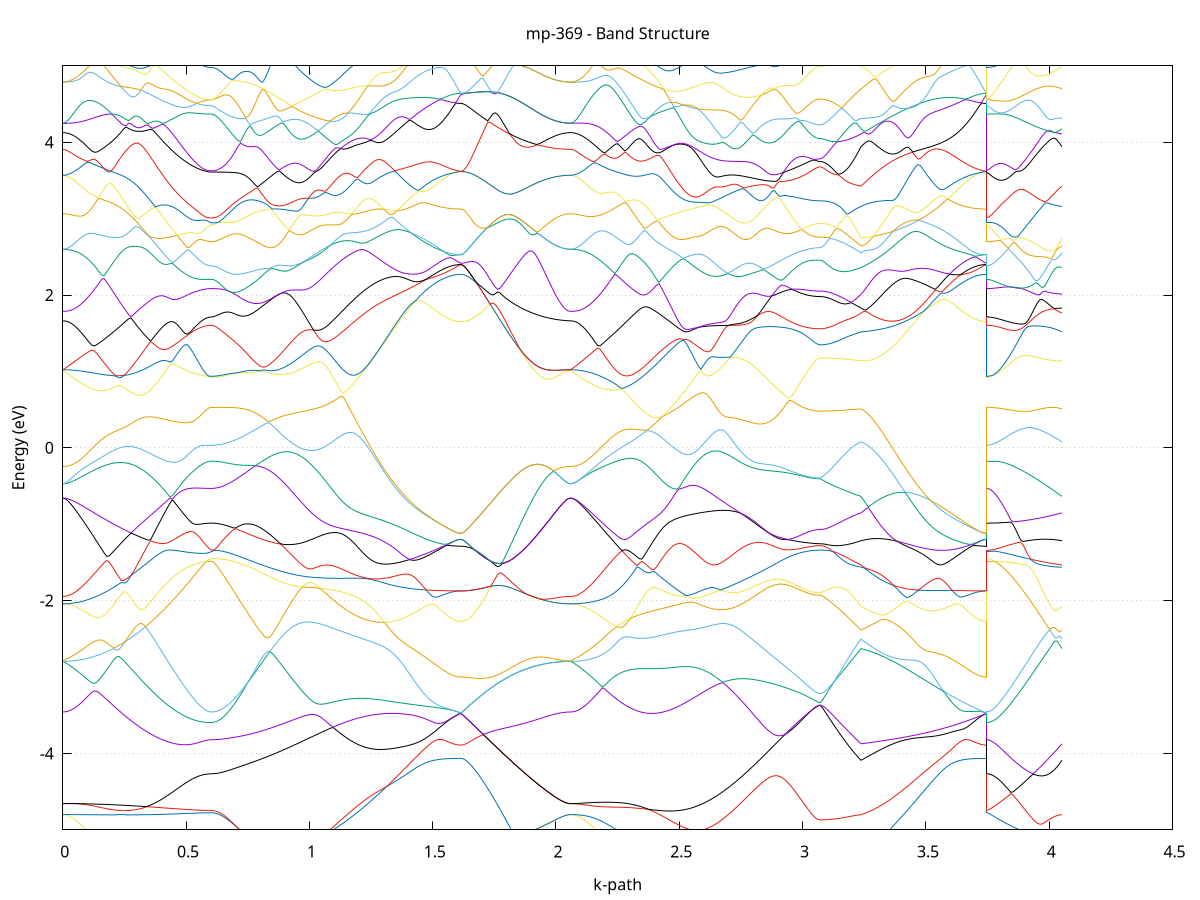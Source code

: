 set title 'mp-369 - Band Structure'
set xlabel 'k-path'
set ylabel 'Energy (eV)'
set grid y
set yrange [-5:5]
set terminal png size 800,600
set output 'mp-369_bands_gnuplot.png'
plot '-' using 1:2 with lines notitle, '-' using 1:2 with lines notitle, '-' using 1:2 with lines notitle, '-' using 1:2 with lines notitle, '-' using 1:2 with lines notitle, '-' using 1:2 with lines notitle, '-' using 1:2 with lines notitle, '-' using 1:2 with lines notitle, '-' using 1:2 with lines notitle, '-' using 1:2 with lines notitle, '-' using 1:2 with lines notitle, '-' using 1:2 with lines notitle, '-' using 1:2 with lines notitle, '-' using 1:2 with lines notitle, '-' using 1:2 with lines notitle, '-' using 1:2 with lines notitle, '-' using 1:2 with lines notitle, '-' using 1:2 with lines notitle, '-' using 1:2 with lines notitle, '-' using 1:2 with lines notitle, '-' using 1:2 with lines notitle, '-' using 1:2 with lines notitle, '-' using 1:2 with lines notitle, '-' using 1:2 with lines notitle, '-' using 1:2 with lines notitle, '-' using 1:2 with lines notitle, '-' using 1:2 with lines notitle, '-' using 1:2 with lines notitle, '-' using 1:2 with lines notitle, '-' using 1:2 with lines notitle, '-' using 1:2 with lines notitle, '-' using 1:2 with lines notitle, '-' using 1:2 with lines notitle, '-' using 1:2 with lines notitle, '-' using 1:2 with lines notitle, '-' using 1:2 with lines notitle, '-' using 1:2 with lines notitle, '-' using 1:2 with lines notitle, '-' using 1:2 with lines notitle, '-' using 1:2 with lines notitle, '-' using 1:2 with lines notitle, '-' using 1:2 with lines notitle, '-' using 1:2 with lines notitle, '-' using 1:2 with lines notitle, '-' using 1:2 with lines notitle, '-' using 1:2 with lines notitle, '-' using 1:2 with lines notitle, '-' using 1:2 with lines notitle, '-' using 1:2 with lines notitle, '-' using 1:2 with lines notitle, '-' using 1:2 with lines notitle, '-' using 1:2 with lines notitle, '-' using 1:2 with lines notitle, '-' using 1:2 with lines notitle, '-' using 1:2 with lines notitle, '-' using 1:2 with lines notitle, '-' using 1:2 with lines notitle, '-' using 1:2 with lines notitle, '-' using 1:2 with lines notitle, '-' using 1:2 with lines notitle, '-' using 1:2 with lines notitle, '-' using 1:2 with lines notitle, '-' using 1:2 with lines notitle, '-' using 1:2 with lines notitle, '-' using 1:2 with lines notitle, '-' using 1:2 with lines notitle, '-' using 1:2 with lines notitle, '-' using 1:2 with lines notitle, '-' using 1:2 with lines notitle, '-' using 1:2 with lines notitle, '-' using 1:2 with lines notitle, '-' using 1:2 with lines notitle, '-' using 1:2 with lines notitle, '-' using 1:2 with lines notitle, '-' using 1:2 with lines notitle, '-' using 1:2 with lines notitle, '-' using 1:2 with lines notitle, '-' using 1:2 with lines notitle, '-' using 1:2 with lines notitle, '-' using 1:2 with lines notitle, '-' using 1:2 with lines notitle, '-' using 1:2 with lines notitle, '-' using 1:2 with lines notitle, '-' using 1:2 with lines notitle, '-' using 1:2 with lines notitle, '-' using 1:2 with lines notitle, '-' using 1:2 with lines notitle, '-' using 1:2 with lines notitle, '-' using 1:2 with lines notitle, '-' using 1:2 with lines notitle, '-' using 1:2 with lines notitle, '-' using 1:2 with lines notitle, '-' using 1:2 with lines notitle, '-' using 1:2 with lines notitle, '-' using 1:2 with lines notitle, '-' using 1:2 with lines notitle
0.000000 -22.045172
0.009881 -22.045172
0.019762 -22.045172
0.029643 -22.045272
0.039525 -22.045272
0.049406 -22.045272
0.059287 -22.045272
0.069168 -22.045372
0.079049 -22.045372
0.088930 -22.045472
0.098811 -22.045472
0.108692 -22.045572
0.118574 -22.045572
0.128455 -22.045672
0.138336 -22.045772
0.148217 -22.045772
0.158098 -22.045872
0.167979 -22.045972
0.177860 -22.046072
0.187742 -22.046172
0.197623 -22.046172
0.207504 -22.046272
0.217385 -22.046372
0.227266 -22.046472
0.237147 -22.046572
0.247028 -22.046672
0.256909 -22.046772
0.266791 -22.046872
0.276672 -22.046872
0.286553 -22.046972
0.296434 -22.047072
0.306315 -22.047172
0.316196 -22.047272
0.326077 -22.047372
0.335959 -22.047372
0.345840 -22.047472
0.355721 -22.047572
0.365602 -22.047672
0.375483 -22.047672
0.385364 -22.047772
0.395245 -22.047872
0.405126 -22.047872
0.415008 -22.047972
0.424889 -22.047972
0.434770 -22.048072
0.444651 -22.048172
0.454532 -22.048172
0.464413 -22.048172
0.474294 -22.048272
0.484176 -22.048272
0.494057 -22.048372
0.503938 -22.048372
0.513819 -22.048372
0.523700 -22.048472
0.533581 -22.048472
0.543462 -22.048472
0.553343 -22.048472
0.563225 -22.048472
0.573106 -22.048472
0.582987 -22.048572
0.592868 -22.048572
0.602749 -22.048572
0.602749 -22.048572
0.612610 -22.048572
0.622472 -22.048572
0.632333 -22.048472
0.642194 -22.048472
0.652055 -22.048472
0.661917 -22.048472
0.671778 -22.048472
0.681639 -22.048472
0.691501 -22.048372
0.701362 -22.048372
0.711223 -22.048372
0.721084 -22.048372
0.730946 -22.048272
0.740807 -22.048272
0.750668 -22.048172
0.760529 -22.048172
0.770391 -22.048172
0.780252 -22.048072
0.790113 -22.048072
0.799974 -22.047972
0.809836 -22.047872
0.819697 -22.047872
0.829558 -22.047772
0.839420 -22.047672
0.849281 -22.047672
0.859142 -22.047572
0.869003 -22.047472
0.878865 -22.047372
0.888726 -22.047372
0.898587 -22.047272
0.908448 -22.047172
0.918310 -22.047072
0.928171 -22.046972
0.938032 -22.046872
0.947894 -22.046672
0.957755 -22.046572
0.967616 -22.046472
0.977477 -22.046372
0.987339 -22.046172
0.997200 -22.046072
1.007061 -22.045972
1.016922 -22.045772
1.026784 -22.045672
1.026784 -22.045672
1.036749 -22.045472
1.046714 -22.045272
1.056679 -22.045172
1.066645 -22.044972
1.076610 -22.044772
1.086575 -22.044572
1.096540 -22.044372
1.106506 -22.044272
1.116471 -22.044072
1.126436 -22.043872
1.136401 -22.043672
1.146367 -22.043472
1.156332 -22.043272
1.166297 -22.043072
1.176262 -22.042872
1.186227 -22.042672
1.196193 -22.042472
1.206158 -22.042272
1.216123 -22.042072
1.226088 -22.041872
1.236054 -22.041672
1.246019 -22.041472
1.255984 -22.041272
1.265949 -22.041072
1.275915 -22.040872
1.285880 -22.040672
1.295845 -22.040472
1.305810 -22.040372
1.315775 -22.040172
1.325741 -22.039972
1.335706 -22.039872
1.345671 -22.039672
1.355636 -22.039572
1.365602 -22.039372
1.375567 -22.039272
1.385532 -22.039172
1.395497 -22.038972
1.405463 -22.038872
1.415428 -22.038772
1.425393 -22.038672
1.435358 -22.038572
1.445324 -22.038472
1.455289 -22.038372
1.465254 -22.038272
1.475219 -22.038172
1.485184 -22.038172
1.495150 -22.038072
1.505115 -22.037972
1.515080 -22.037972
1.525045 -22.037872
1.535011 -22.037872
1.544976 -22.037772
1.554941 -22.037772
1.564906 -22.037772
1.574872 -22.037672
1.584837 -22.037672
1.594802 -22.037672
1.604767 -22.037672
1.614732 -22.037672
1.614732 -22.037672
1.624606 -22.037672
1.634480 -22.037672
1.644354 -22.037772
1.654228 -22.037872
1.664102 -22.037872
1.673976 -22.038072
1.683850 -22.038172
1.693724 -22.038272
1.703598 -22.038472
1.713472 -22.038572
1.723346 -22.038772
1.733220 -22.038972
1.743094 -22.039172
1.752968 -22.039472
1.762842 -22.039672
1.772716 -22.039872
1.782590 -22.040172
1.792464 -22.040372
1.802338 -22.040672
1.812212 -22.040872
1.822086 -22.041172
1.831960 -22.041472
1.841834 -22.041672
1.851708 -22.041972
1.861582 -22.042172
1.871456 -22.042472
1.881330 -22.042672
1.891204 -22.042972
1.901078 -22.043172
1.910952 -22.043372
1.920826 -22.043672
1.930700 -22.043872
1.940574 -22.044072
1.950448 -22.044172
1.960322 -22.044372
1.970196 -22.044572
1.980069 -22.044672
1.989943 -22.044772
1.999817 -22.044872
2.009691 -22.044972
2.019565 -22.045072
2.029439 -22.045172
2.039313 -22.045172
2.049187 -22.045172
2.059061 -22.045172
2.059061 -22.045172
2.069034 -22.045172
2.079006 -22.045172
2.088978 -22.045272
2.098951 -22.045272
2.108923 -22.045272
2.118895 -22.045372
2.128868 -22.045372
2.138840 -22.045472
2.148812 -22.045472
2.158785 -22.045572
2.168757 -22.045672
2.178729 -22.045672
2.188702 -22.045772
2.198674 -22.045872
2.208646 -22.045972
2.218619 -22.046072
2.228591 -22.046172
2.238564 -22.046272
2.248536 -22.046372
2.258508 -22.046472
2.268481 -22.046572
2.278453 -22.046672
2.288425 -22.046772
2.298398 -22.046872
2.308370 -22.046972
2.318342 -22.047072
2.328315 -22.047172
2.338287 -22.047272
2.348259 -22.047372
2.358232 -22.047472
2.368204 -22.047572
2.378176 -22.047672
2.388149 -22.047772
2.398121 -22.047772
2.408093 -22.047872
2.418066 -22.047972
2.428038 -22.047972
2.438010 -22.048072
2.447983 -22.048072
2.457955 -22.048072
2.467927 -22.048172
2.477900 -22.048172
2.487872 -22.048172
2.497845 -22.048172
2.507817 -22.048172
2.517789 -22.048172
2.527762 -22.048172
2.537734 -22.048172
2.547706 -22.048172
2.557679 -22.048072
2.567651 -22.048072
2.577623 -22.047972
2.587596 -22.047972
2.597568 -22.047872
2.607540 -22.047872
2.617513 -22.047772
2.627485 -22.047672
2.637457 -22.047672
2.647430 -22.047572
2.657402 -22.047472
2.667374 -22.047372
2.677347 -22.047272
2.687319 -22.047172
2.697291 -22.047172
2.707264 -22.047072
2.717236 -22.046972
2.727209 -22.046872
2.737181 -22.046772
2.747153 -22.046672
2.757126 -22.046572
2.767098 -22.046472
2.777070 -22.046372
2.777070 -22.046372
2.786869 -22.046272
2.796669 -22.046172
2.806468 -22.046072
2.816267 -22.045972
2.826066 -22.045872
2.835865 -22.045872
2.845664 -22.045772
2.855463 -22.045672
2.865263 -22.045572
2.875062 -22.045472
2.884861 -22.045472
2.894660 -22.045372
2.904459 -22.045372
2.914258 -22.045272
2.924057 -22.045172
2.933857 -22.045172
2.943656 -22.045072
2.953455 -22.045072
2.963254 -22.044972
2.973053 -22.044972
2.982852 -22.044972
2.992651 -22.044872
3.002451 -22.044872
3.012250 -22.044872
3.022049 -22.044872
3.031848 -22.044772
3.041647 -22.044772
3.051446 -22.044772
3.061245 -22.044772
3.071045 -22.044772
3.071045 -22.044772
3.080813 -22.044772
3.090581 -22.044772
3.100349 -22.044772
3.110117 -22.044772
3.119885 -22.044672
3.129653 -22.044672
3.139421 -22.044672
3.149189 -22.044572
3.158957 -22.044572
3.168725 -22.044472
3.178493 -22.044472
3.188261 -22.044472
3.198030 -22.044372
3.207798 -22.044372
3.217566 -22.044272
3.227334 -22.044272
3.237102 -22.044272
3.237102 -22.044272
3.247086 -22.044072
3.257070 -22.043872
3.267054 -22.043672
3.277037 -22.043472
3.287021 -22.043272
3.297005 -22.043072
3.306989 -22.042872
3.316973 -22.042672
3.326957 -22.042472
3.336941 -22.042272
3.346925 -22.042072
3.356909 -22.041872
3.366892 -22.041672
3.376876 -22.041472
3.386860 -22.041272
3.396844 -22.041072
3.406828 -22.040872
3.416812 -22.040672
3.426796 -22.040572
3.436780 -22.040372
3.446764 -22.040172
3.456748 -22.039972
3.466731 -22.039872
3.476715 -22.039672
3.486699 -22.039572
3.496683 -22.039372
3.506667 -22.039272
3.516651 -22.039172
3.526635 -22.038972
3.536619 -22.038872
3.546603 -22.038772
3.556586 -22.038672
3.566570 -22.038572
3.576554 -22.038472
3.586538 -22.038372
3.596522 -22.038272
3.606506 -22.038172
3.616490 -22.038172
3.626474 -22.038072
3.636458 -22.037972
3.646441 -22.037972
3.656425 -22.037872
3.666409 -22.037872
3.676393 -22.037772
3.686377 -22.037772
3.696361 -22.037772
3.706345 -22.037672
3.716329 -22.037672
3.726313 -22.037672
3.736297 -22.037672
3.746280 -22.037672
3.746280 -22.048572
3.756138 -22.048572
3.765996 -22.048472
3.775854 -22.048472
3.785711 -22.048372
3.795569 -22.048372
3.805427 -22.048272
3.815284 -22.048172
3.825142 -22.048072
3.835000 -22.047872
3.844857 -22.047772
3.854715 -22.047572
3.864573 -22.047472
3.874430 -22.047272
3.884288 -22.047072
3.894146 -22.046972
3.904004 -22.046772
3.913861 -22.046572
3.923719 -22.046372
3.933577 -22.046172
3.943434 -22.045972
3.953292 -22.045772
3.963150 -22.045572
3.973007 -22.045372
3.982865 -22.045272
3.992723 -22.045072
4.002581 -22.044872
4.012438 -22.044772
4.022296 -22.044572
4.032154 -22.044472
4.042011 -22.044372
4.051869 -22.044272
e
0.000000 -22.005772
0.009881 -22.005772
0.019762 -22.005772
0.029643 -22.005872
0.039525 -22.005972
0.049406 -22.006072
0.059287 -22.006172
0.069168 -22.006372
0.079049 -22.006572
0.088930 -22.006672
0.098811 -22.006972
0.108692 -22.007172
0.118574 -22.007372
0.128455 -22.007672
0.138336 -22.007872
0.148217 -22.008172
0.158098 -22.008472
0.167979 -22.008772
0.177860 -22.009072
0.187742 -22.009372
0.197623 -22.009672
0.207504 -22.009972
0.217385 -22.010272
0.227266 -22.010572
0.237147 -22.010872
0.247028 -22.011172
0.256909 -22.011472
0.266791 -22.011772
0.276672 -22.011972
0.286553 -22.012272
0.296434 -22.012472
0.306315 -22.012772
0.316196 -22.012972
0.326077 -22.013272
0.335959 -22.013472
0.345840 -22.013672
0.355721 -22.013872
0.365602 -22.013972
0.375483 -22.014172
0.385364 -22.014372
0.395245 -22.014472
0.405126 -22.014672
0.415008 -22.014772
0.424889 -22.014872
0.434770 -22.014972
0.444651 -22.015072
0.454532 -22.015172
0.464413 -22.015272
0.474294 -22.015272
0.484176 -22.015372
0.494057 -22.015372
0.503938 -22.015472
0.513819 -22.015472
0.523700 -22.015472
0.533581 -22.015572
0.543462 -22.015572
0.553343 -22.015572
0.563225 -22.015572
0.573106 -22.015572
0.582987 -22.015572
0.592868 -22.015672
0.602749 -22.015672
0.602749 -22.015672
0.612610 -22.015672
0.622472 -22.015672
0.632333 -22.015672
0.642194 -22.015672
0.652055 -22.015672
0.661917 -22.015772
0.671778 -22.015772
0.681639 -22.015872
0.691501 -22.015872
0.701362 -22.015972
0.711223 -22.016072
0.721084 -22.016072
0.730946 -22.016172
0.740807 -22.016272
0.750668 -22.016372
0.760529 -22.016472
0.770391 -22.016472
0.780252 -22.016572
0.790113 -22.016672
0.799974 -22.016772
0.809836 -22.016872
0.819697 -22.016872
0.829558 -22.016972
0.839420 -22.017072
0.849281 -22.017072
0.859142 -22.017172
0.869003 -22.017172
0.878865 -22.017272
0.888726 -22.017272
0.898587 -22.017372
0.908448 -22.017372
0.918310 -22.017372
0.928171 -22.017372
0.938032 -22.017372
0.947894 -22.017372
0.957755 -22.017372
0.967616 -22.017372
0.977477 -22.017272
0.987339 -22.017272
0.997200 -22.017272
1.007061 -22.017172
1.016922 -22.017072
1.026784 -22.017072
1.026784 -22.017072
1.036749 -22.016972
1.046714 -22.016872
1.056679 -22.016772
1.066645 -22.016672
1.076610 -22.016572
1.086575 -22.016372
1.096540 -22.016272
1.106506 -22.016172
1.116471 -22.015972
1.126436 -22.015872
1.136401 -22.015672
1.146367 -22.015472
1.156332 -22.015372
1.166297 -22.015172
1.176262 -22.014972
1.186227 -22.014772
1.196193 -22.014572
1.206158 -22.014472
1.216123 -22.014272
1.226088 -22.014072
1.236054 -22.013872
1.246019 -22.013672
1.255984 -22.013472
1.265949 -22.013272
1.275915 -22.013072
1.285880 -22.012872
1.295845 -22.012672
1.305810 -22.012472
1.315775 -22.012272
1.325741 -22.012072
1.335706 -22.011872
1.345671 -22.011672
1.355636 -22.011472
1.365602 -22.011272
1.375567 -22.011072
1.385532 -22.010972
1.395497 -22.010772
1.405463 -22.010572
1.415428 -22.010472
1.425393 -22.010272
1.435358 -22.010172
1.445324 -22.010072
1.455289 -22.009872
1.465254 -22.009772
1.475219 -22.009672
1.485184 -22.009572
1.495150 -22.009472
1.505115 -22.009372
1.515080 -22.009272
1.525045 -22.009272
1.535011 -22.009172
1.544976 -22.009072
1.554941 -22.009072
1.564906 -22.009072
1.574872 -22.008972
1.584837 -22.008972
1.594802 -22.008972
1.604767 -22.008972
1.614732 -22.008972
1.614732 -22.008972
1.624606 -22.008972
1.634480 -22.008872
1.644354 -22.008872
1.654228 -22.008872
1.664102 -22.008872
1.673976 -22.008772
1.683850 -22.008772
1.693724 -22.008672
1.703598 -22.008672
1.713472 -22.008572
1.723346 -22.008472
1.733220 -22.008472
1.743094 -22.008372
1.752968 -22.008272
1.762842 -22.008172
1.772716 -22.008072
1.782590 -22.007972
1.792464 -22.007872
1.802338 -22.007772
1.812212 -22.007672
1.822086 -22.007572
1.831960 -22.007472
1.841834 -22.007372
1.851708 -22.007272
1.861582 -22.007072
1.871456 -22.006972
1.881330 -22.006872
1.891204 -22.006772
1.901078 -22.006672
1.910952 -22.006572
1.920826 -22.006472
1.930700 -22.006372
1.940574 -22.006272
1.950448 -22.006272
1.960322 -22.006172
1.970196 -22.006072
1.980069 -22.005972
1.989943 -22.005972
1.999817 -22.005872
2.009691 -22.005872
2.019565 -22.005872
2.029439 -22.005772
2.039313 -22.005772
2.049187 -22.005772
2.059061 -22.005772
2.059061 -22.005772
2.069034 -22.005772
2.079006 -22.005772
2.088978 -22.005872
2.098951 -22.005972
2.108923 -22.006072
2.118895 -22.006172
2.128868 -22.006372
2.138840 -22.006572
2.148812 -22.006772
2.158785 -22.006972
2.168757 -22.007172
2.178729 -22.007472
2.188702 -22.007672
2.198674 -22.007972
2.208646 -22.008272
2.218619 -22.008572
2.228591 -22.008872
2.238564 -22.009172
2.248536 -22.009572
2.258508 -22.009872
2.268481 -22.010172
2.278453 -22.010572
2.288425 -22.010872
2.298398 -22.011272
2.308370 -22.011572
2.318342 -22.011972
2.328315 -22.012272
2.338287 -22.012672
2.348259 -22.012972
2.358232 -22.013272
2.368204 -22.013572
2.378176 -22.013972
2.388149 -22.014272
2.398121 -22.014572
2.408093 -22.014872
2.418066 -22.015072
2.428038 -22.015372
2.438010 -22.015672
2.447983 -22.015872
2.457955 -22.016072
2.467927 -22.016372
2.477900 -22.016572
2.487872 -22.016772
2.497845 -22.016972
2.507817 -22.017072
2.517789 -22.017272
2.527762 -22.017372
2.537734 -22.017572
2.547706 -22.017672
2.557679 -22.017772
2.567651 -22.017872
2.577623 -22.017972
2.587596 -22.018072
2.597568 -22.018072
2.607540 -22.018172
2.617513 -22.018172
2.627485 -22.018272
2.637457 -22.018272
2.647430 -22.018272
2.657402 -22.018272
2.667374 -22.018272
2.677347 -22.018272
2.687319 -22.018172
2.697291 -22.018172
2.707264 -22.018072
2.717236 -22.018072
2.727209 -22.017972
2.737181 -22.017972
2.747153 -22.017872
2.757126 -22.017772
2.767098 -22.017672
2.777070 -22.017572
2.777070 -22.017572
2.786869 -22.017472
2.796669 -22.017372
2.806468 -22.017272
2.816267 -22.017172
2.826066 -22.017072
2.835865 -22.016972
2.845664 -22.016872
2.855463 -22.016772
2.865263 -22.016672
2.875062 -22.016572
2.884861 -22.016372
2.894660 -22.016272
2.904459 -22.016172
2.914258 -22.016072
2.924057 -22.016072
2.933857 -22.016172
2.943656 -22.016272
2.953455 -22.016372
2.963254 -22.016472
2.973053 -22.016572
2.982852 -22.016672
2.992651 -22.016672
3.002451 -22.016772
3.012250 -22.016772
3.022049 -22.016872
3.031848 -22.016872
3.041647 -22.016872
3.051446 -22.016872
3.061245 -22.016972
3.071045 -22.016972
3.071045 -22.016972
3.080813 -22.016972
3.090581 -22.016972
3.100349 -22.016972
3.110117 -22.016872
3.119885 -22.016872
3.129653 -22.016872
3.139421 -22.016872
3.149189 -22.016872
3.158957 -22.016872
3.168725 -22.016772
3.178493 -22.016772
3.188261 -22.016672
3.198030 -22.016672
3.207798 -22.016572
3.217566 -22.016572
3.227334 -22.016472
3.237102 -22.016372
3.237102 -22.016372
3.247086 -22.016272
3.257070 -22.016072
3.267054 -22.015872
3.277037 -22.015672
3.287021 -22.015472
3.297005 -22.015272
3.306989 -22.015072
3.316973 -22.014872
3.326957 -22.014672
3.336941 -22.014472
3.346925 -22.014172
3.356909 -22.013972
3.366892 -22.013772
3.376876 -22.013572
3.386860 -22.013272
3.396844 -22.013072
3.406828 -22.012872
3.416812 -22.012672
3.426796 -22.012372
3.436780 -22.012172
3.446764 -22.011972
3.456748 -22.011772
3.466731 -22.011572
3.476715 -22.011372
3.486699 -22.011172
3.496683 -22.011072
3.506667 -22.010872
3.516651 -22.010672
3.526635 -22.010572
3.536619 -22.010472
3.546603 -22.010372
3.556586 -22.010172
3.566570 -22.010072
3.576554 -22.009972
3.586538 -22.009872
3.596522 -22.009772
3.606506 -22.009672
3.616490 -22.009572
3.626474 -22.009472
3.636458 -22.009372
3.646441 -22.009272
3.656425 -22.009272
3.666409 -22.009172
3.676393 -22.009072
3.686377 -22.009072
3.696361 -22.009072
3.706345 -22.008972
3.716329 -22.008972
3.726313 -22.008972
3.736297 -22.008972
3.746280 -22.008972
3.746280 -22.015672
3.756138 -22.015672
3.765996 -22.015672
3.775854 -22.015672
3.785711 -22.015672
3.795569 -22.015672
3.805427 -22.015772
3.815284 -22.015772
3.825142 -22.015772
3.835000 -22.015872
3.844857 -22.015872
3.854715 -22.015972
3.864573 -22.015972
3.874430 -22.016072
3.884288 -22.016072
3.894146 -22.016172
3.904004 -22.016172
3.913861 -22.016272
3.923719 -22.016272
3.933577 -22.016272
3.943434 -22.016372
3.953292 -22.016372
3.963150 -22.016372
3.973007 -22.016472
3.982865 -22.016472
3.992723 -22.016472
4.002581 -22.016472
4.012438 -22.016472
4.022296 -22.016472
4.032154 -22.016472
4.042011 -22.016372
4.051869 -22.016372
e
0.000000 -22.005772
0.009881 -22.005772
0.019762 -22.005772
0.029643 -22.005772
0.039525 -22.005772
0.049406 -22.005872
0.059287 -22.005872
0.069168 -22.005872
0.079049 -22.005872
0.088930 -22.005972
0.098811 -22.005972
0.108692 -22.006072
0.118574 -22.006072
0.128455 -22.006172
0.138336 -22.006172
0.148217 -22.006272
0.158098 -22.006372
0.167979 -22.006472
0.177860 -22.006472
0.187742 -22.006572
0.197623 -22.006672
0.207504 -22.006772
0.217385 -22.006772
0.227266 -22.006872
0.237147 -22.006972
0.247028 -22.007072
0.256909 -22.007172
0.266791 -22.007272
0.276672 -22.007372
0.286553 -22.007472
0.296434 -22.007472
0.306315 -22.007572
0.316196 -22.007672
0.326077 -22.007772
0.335959 -22.007872
0.345840 -22.007972
0.355721 -22.008072
0.365602 -22.008172
0.375483 -22.008172
0.385364 -22.008272
0.395245 -22.008372
0.405126 -22.008472
0.415008 -22.008472
0.424889 -22.008572
0.434770 -22.008672
0.444651 -22.008672
0.454532 -22.008772
0.464413 -22.008872
0.474294 -22.008872
0.484176 -22.008972
0.494057 -22.008972
0.503938 -22.009072
0.513819 -22.009072
0.523700 -22.009072
0.533581 -22.009172
0.543462 -22.009172
0.553343 -22.009172
0.563225 -22.009172
0.573106 -22.009272
0.582987 -22.009272
0.592868 -22.009272
0.602749 -22.009272
0.602749 -22.009272
0.612610 -22.009272
0.622472 -22.009272
0.632333 -22.009272
0.642194 -22.009372
0.652055 -22.009472
0.661917 -22.009472
0.671778 -22.009572
0.681639 -22.009672
0.691501 -22.009872
0.701362 -22.009972
0.711223 -22.010072
0.721084 -22.010272
0.730946 -22.010372
0.740807 -22.010572
0.750668 -22.010772
0.760529 -22.010872
0.770391 -22.011072
0.780252 -22.011272
0.790113 -22.011472
0.799974 -22.011672
0.809836 -22.011872
0.819697 -22.012072
0.829558 -22.012172
0.839420 -22.012372
0.849281 -22.012572
0.859142 -22.012772
0.869003 -22.012972
0.878865 -22.013072
0.888726 -22.013272
0.898587 -22.013472
0.908448 -22.013572
0.918310 -22.013672
0.928171 -22.013872
0.938032 -22.013972
0.947894 -22.014072
0.957755 -22.014172
0.967616 -22.014272
0.977477 -22.014372
0.987339 -22.014372
0.997200 -22.014472
1.007061 -22.014472
1.016922 -22.014572
1.026784 -22.014572
1.026784 -22.014572
1.036749 -22.014572
1.046714 -22.014572
1.056679 -22.014572
1.066645 -22.014472
1.076610 -22.014472
1.086575 -22.014472
1.096540 -22.014372
1.106506 -22.014272
1.116471 -22.014172
1.126436 -22.014172
1.136401 -22.014072
1.146367 -22.013872
1.156332 -22.013772
1.166297 -22.013672
1.176262 -22.013572
1.186227 -22.013372
1.196193 -22.013272
1.206158 -22.013172
1.216123 -22.012972
1.226088 -22.012872
1.236054 -22.012672
1.246019 -22.012572
1.255984 -22.012372
1.265949 -22.012172
1.275915 -22.012072
1.285880 -22.011872
1.295845 -22.011772
1.305810 -22.011572
1.315775 -22.011472
1.325741 -22.011272
1.335706 -22.011172
1.345671 -22.010972
1.355636 -22.010872
1.365602 -22.010672
1.375567 -22.010572
1.385532 -22.010472
1.395497 -22.010372
1.405463 -22.010172
1.415428 -22.010072
1.425393 -22.009972
1.435358 -22.009872
1.445324 -22.009772
1.455289 -22.009672
1.465254 -22.009572
1.475219 -22.009472
1.485184 -22.009472
1.495150 -22.009372
1.505115 -22.009272
1.515080 -22.009272
1.525045 -22.009172
1.535011 -22.009072
1.544976 -22.009072
1.554941 -22.009072
1.564906 -22.008972
1.574872 -22.008972
1.584837 -22.008972
1.594802 -22.008972
1.604767 -22.008972
1.614732 -22.008972
1.614732 -22.008972
1.624606 -22.008972
1.634480 -22.008872
1.644354 -22.008872
1.654228 -22.008872
1.664102 -22.008872
1.673976 -22.008772
1.683850 -22.008772
1.693724 -22.008672
1.703598 -22.008672
1.713472 -22.008572
1.723346 -22.008472
1.733220 -22.008472
1.743094 -22.008372
1.752968 -22.008272
1.762842 -22.008172
1.772716 -22.008072
1.782590 -22.007972
1.792464 -22.007872
1.802338 -22.007772
1.812212 -22.007672
1.822086 -22.007572
1.831960 -22.007472
1.841834 -22.007372
1.851708 -22.007272
1.861582 -22.007072
1.871456 -22.006972
1.881330 -22.006872
1.891204 -22.006772
1.901078 -22.006672
1.910952 -22.006572
1.920826 -22.006472
1.930700 -22.006372
1.940574 -22.006272
1.950448 -22.006272
1.960322 -22.006172
1.970196 -22.006072
1.980069 -22.005972
1.989943 -22.005972
1.999817 -22.005872
2.009691 -22.005872
2.019565 -22.005872
2.029439 -22.005772
2.039313 -22.005772
2.049187 -22.005772
2.059061 -22.005772
2.059061 -22.005772
2.069034 -22.005772
2.079006 -22.005772
2.088978 -22.005772
2.098951 -22.005772
2.108923 -22.005872
2.118895 -22.005872
2.128868 -22.005872
2.138840 -22.005972
2.148812 -22.005972
2.158785 -22.006072
2.168757 -22.006172
2.178729 -22.006172
2.188702 -22.006272
2.198674 -22.006372
2.208646 -22.006472
2.218619 -22.006572
2.228591 -22.006572
2.238564 -22.006672
2.248536 -22.006772
2.258508 -22.006872
2.268481 -22.006972
2.278453 -22.007072
2.288425 -22.007172
2.298398 -22.007372
2.308370 -22.007472
2.318342 -22.007572
2.328315 -22.007672
2.338287 -22.007772
2.348259 -22.007872
2.358232 -22.008072
2.368204 -22.008172
2.378176 -22.008272
2.388149 -22.008372
2.398121 -22.008572
2.408093 -22.008672
2.418066 -22.008772
2.428038 -22.008872
2.438010 -22.009072
2.447983 -22.009172
2.457955 -22.009272
2.467927 -22.009472
2.477900 -22.009572
2.487872 -22.009672
2.497845 -22.009872
2.507817 -22.009972
2.517789 -22.010072
2.527762 -22.010272
2.537734 -22.010372
2.547706 -22.010572
2.557679 -22.010672
2.567651 -22.010872
2.577623 -22.010972
2.587596 -22.011072
2.597568 -22.011272
2.607540 -22.011372
2.617513 -22.011572
2.627485 -22.011772
2.637457 -22.011872
2.647430 -22.012072
2.657402 -22.012172
2.667374 -22.012372
2.677347 -22.012472
2.687319 -22.012672
2.697291 -22.012772
2.707264 -22.012972
2.717236 -22.013172
2.727209 -22.013272
2.737181 -22.013472
2.747153 -22.013672
2.757126 -22.013772
2.767098 -22.013972
2.777070 -22.014072
2.777070 -22.014072
2.786869 -22.014272
2.796669 -22.014372
2.806468 -22.014572
2.816267 -22.014672
2.826066 -22.014872
2.835865 -22.014972
2.845664 -22.015172
2.855463 -22.015272
2.865263 -22.015372
2.875062 -22.015572
2.884861 -22.015672
2.894660 -22.015772
2.904459 -22.015872
2.914258 -22.015972
2.924057 -22.015972
2.933857 -22.015872
2.943656 -22.015772
2.953455 -22.015672
2.963254 -22.015672
2.973053 -22.015572
2.982852 -22.015472
2.992651 -22.015372
3.002451 -22.015372
3.012250 -22.015272
3.022049 -22.015272
3.031848 -22.015172
3.041647 -22.015172
3.051446 -22.015172
3.061245 -22.015172
3.071045 -22.015172
3.071045 -22.015172
3.080813 -22.015172
3.090581 -22.015072
3.100349 -22.015072
3.110117 -22.015072
3.119885 -22.014972
3.129653 -22.014972
3.139421 -22.014872
3.149189 -22.014772
3.158957 -22.014672
3.168725 -22.014672
3.178493 -22.014472
3.188261 -22.014372
3.198030 -22.014272
3.207798 -22.014172
3.217566 -22.013972
3.227334 -22.013872
3.237102 -22.013772
3.237102 -22.013772
3.247086 -22.013672
3.257070 -22.013672
3.267054 -22.013572
3.277037 -22.013572
3.287021 -22.013472
3.297005 -22.013372
3.306989 -22.013272
3.316973 -22.013172
3.326957 -22.013072
3.336941 -22.013072
3.346925 -22.012872
3.356909 -22.012772
3.366892 -22.012672
3.376876 -22.012572
3.386860 -22.012472
3.396844 -22.012372
3.406828 -22.012172
3.416812 -22.012072
3.426796 -22.011972
3.436780 -22.011772
3.446764 -22.011672
3.456748 -22.011572
3.466731 -22.011372
3.476715 -22.011272
3.486699 -22.011072
3.496683 -22.010972
3.506667 -22.010872
3.516651 -22.010672
3.526635 -22.010572
3.536619 -22.010372
3.546603 -22.010272
3.556586 -22.010072
3.566570 -22.009972
3.576554 -22.009872
3.586538 -22.009772
3.596522 -22.009672
3.606506 -22.009572
3.616490 -22.009472
3.626474 -22.009372
3.636458 -22.009272
3.646441 -22.009272
3.656425 -22.009172
3.666409 -22.009172
3.676393 -22.009072
3.686377 -22.009072
3.696361 -22.008972
3.706345 -22.008972
3.716329 -22.008972
3.726313 -22.008972
3.736297 -22.008972
3.746280 -22.008972
3.746280 -22.009272
3.756138 -22.009272
3.765996 -22.009272
3.775854 -22.009272
3.785711 -22.009372
3.795569 -22.009472
3.805427 -22.009572
3.815284 -22.009672
3.825142 -22.009772
3.835000 -22.009872
3.844857 -22.009972
3.854715 -22.010172
3.864573 -22.010272
3.874430 -22.010472
3.884288 -22.010672
3.894146 -22.010772
3.904004 -22.010972
3.913861 -22.011172
3.923719 -22.011372
3.933577 -22.011572
3.943434 -22.011772
3.953292 -22.011972
3.963150 -22.012172
3.973007 -22.012372
3.982865 -22.012572
3.992723 -22.012772
4.002581 -22.012872
4.012438 -22.013072
4.022296 -22.013272
4.032154 -22.013372
4.042011 -22.013572
4.051869 -22.013772
e
0.000000 -21.927572
0.009881 -21.927572
0.019762 -21.927572
0.029643 -21.927472
0.039525 -21.927472
0.049406 -21.927472
0.059287 -21.927372
0.069168 -21.927372
0.079049 -21.927372
0.088930 -21.927472
0.098811 -21.927472
0.108692 -21.927472
0.118574 -21.927572
0.128455 -21.927772
0.138336 -21.927872
0.148217 -21.927972
0.158098 -21.928172
0.167979 -21.928272
0.177860 -21.928472
0.187742 -21.928672
0.197623 -21.928772
0.207504 -21.928972
0.217385 -21.929172
0.227266 -21.929372
0.237147 -21.929472
0.247028 -21.929672
0.256909 -21.929872
0.266791 -21.930072
0.276672 -21.930272
0.286553 -21.930472
0.296434 -21.930672
0.306315 -21.930872
0.316196 -21.931072
0.326077 -21.931272
0.335959 -21.931472
0.345840 -21.931672
0.355721 -21.931772
0.365602 -21.931972
0.375483 -21.932172
0.385364 -21.932372
0.395245 -21.932472
0.405126 -21.932672
0.415008 -21.932872
0.424889 -21.932972
0.434770 -21.933072
0.444651 -21.933272
0.454532 -21.933372
0.464413 -21.933472
0.474294 -21.933672
0.484176 -21.933772
0.494057 -21.933872
0.503938 -21.933972
0.513819 -21.934072
0.523700 -21.934072
0.533581 -21.934172
0.543462 -21.934272
0.553343 -21.934272
0.563225 -21.934372
0.573106 -21.934372
0.582987 -21.934372
0.592868 -21.934372
0.602749 -21.934372
0.602749 -21.934372
0.612610 -21.934372
0.622472 -21.934472
0.632333 -21.934572
0.642194 -21.934572
0.652055 -21.934672
0.661917 -21.934872
0.671778 -21.934972
0.681639 -21.935072
0.691501 -21.935172
0.701362 -21.935372
0.711223 -21.935472
0.721084 -21.935572
0.730946 -21.935672
0.740807 -21.935772
0.750668 -21.935872
0.760529 -21.935872
0.770391 -21.935972
0.780252 -21.935972
0.790113 -21.935972
0.799974 -21.935972
0.809836 -21.935972
0.819697 -21.935972
0.829558 -21.935972
0.839420 -21.935872
0.849281 -21.935872
0.859142 -21.935772
0.869003 -21.935672
0.878865 -21.935572
0.888726 -21.935472
0.898587 -21.935372
0.908448 -21.935272
0.918310 -21.935072
0.928171 -21.934872
0.938032 -21.934772
0.947894 -21.934572
0.957755 -21.934372
0.967616 -21.934572
0.977477 -21.934772
0.987339 -21.935072
0.997200 -21.935272
1.007061 -21.935472
1.016922 -21.935772
1.026784 -21.935972
1.026784 -21.935972
1.036749 -21.936172
1.046714 -21.936372
1.056679 -21.936572
1.066645 -21.936772
1.076610 -21.936972
1.086575 -21.937172
1.096540 -21.937272
1.106506 -21.937472
1.116471 -21.937572
1.126436 -21.937672
1.136401 -21.937772
1.146367 -21.937772
1.156332 -21.937872
1.166297 -21.937872
1.176262 -21.937872
1.186227 -21.937872
1.196193 -21.937772
1.206158 -21.937672
1.216123 -21.937572
1.226088 -21.937472
1.236054 -21.937272
1.246019 -21.937072
1.255984 -21.936872
1.265949 -21.936572
1.275915 -21.936272
1.285880 -21.935972
1.295845 -21.935672
1.305810 -21.935272
1.315775 -21.934872
1.325741 -21.934472
1.335706 -21.934072
1.345671 -21.933572
1.355636 -21.933072
1.365602 -21.932572
1.375567 -21.931972
1.385532 -21.931372
1.395497 -21.930872
1.405463 -21.930272
1.415428 -21.929572
1.425393 -21.928972
1.435358 -21.928372
1.445324 -21.927672
1.455289 -21.927072
1.465254 -21.926372
1.475219 -21.925672
1.485184 -21.925472
1.495150 -21.925272
1.505115 -21.925072
1.515080 -21.924972
1.525045 -21.924772
1.535011 -21.924572
1.544976 -21.924472
1.554941 -21.924372
1.564906 -21.924272
1.574872 -21.924172
1.584837 -21.924072
1.594802 -21.924072
1.604767 -21.923972
1.614732 -21.923972
1.614732 -21.923972
1.624606 -21.923972
1.634480 -21.924072
1.644354 -21.924072
1.654228 -21.924072
1.664102 -21.924172
1.673976 -21.924172
1.683850 -21.924272
1.693724 -21.924372
1.703598 -21.924472
1.713472 -21.924472
1.723346 -21.924572
1.733220 -21.924672
1.743094 -21.924872
1.752968 -21.924972
1.762842 -21.925072
1.772716 -21.925172
1.782590 -21.925272
1.792464 -21.925472
1.802338 -21.925572
1.812212 -21.925672
1.822086 -21.925772
1.831960 -21.925872
1.841834 -21.926072
1.851708 -21.926172
1.861582 -21.926272
1.871456 -21.926372
1.881330 -21.926472
1.891204 -21.926572
1.901078 -21.926672
1.910952 -21.926772
1.920826 -21.926872
1.930700 -21.926972
1.940574 -21.927072
1.950448 -21.927172
1.960322 -21.927272
1.970196 -21.927272
1.980069 -21.927372
1.989943 -21.927372
1.999817 -21.927472
2.009691 -21.927472
2.019565 -21.927572
2.029439 -21.927572
2.039313 -21.927572
2.049187 -21.927572
2.059061 -21.927572
2.059061 -21.927572
2.069034 -21.927572
2.079006 -21.927572
2.088978 -21.927472
2.098951 -21.927472
2.108923 -21.927372
2.118895 -21.927372
2.128868 -21.927472
2.138840 -21.927472
2.148812 -21.927572
2.158785 -21.927772
2.168757 -21.927872
2.178729 -21.928072
2.188702 -21.928272
2.198674 -21.928472
2.208646 -21.928672
2.218619 -21.928872
2.228591 -21.929072
2.238564 -21.929372
2.248536 -21.929572
2.258508 -21.929872
2.268481 -21.930172
2.278453 -21.930472
2.288425 -21.930772
2.298398 -21.931072
2.308370 -21.931372
2.318342 -21.931672
2.328315 -21.931972
2.338287 -21.932272
2.348259 -21.932572
2.358232 -21.932972
2.368204 -21.933272
2.378176 -21.933572
2.388149 -21.933972
2.398121 -21.934272
2.408093 -21.934572
2.418066 -21.934872
2.428038 -21.935172
2.438010 -21.935472
2.447983 -21.935772
2.457955 -21.936072
2.467927 -21.936372
2.477900 -21.936672
2.487872 -21.936872
2.497845 -21.937172
2.507817 -21.937372
2.517789 -21.937572
2.527762 -21.937772
2.537734 -21.937972
2.547706 -21.938072
2.557679 -21.938272
2.567651 -21.938372
2.577623 -21.938472
2.587596 -21.938572
2.597568 -21.938672
2.607540 -21.938672
2.617513 -21.938672
2.627485 -21.938672
2.637457 -21.938672
2.647430 -21.938672
2.657402 -21.938572
2.667374 -21.938472
2.677347 -21.938372
2.687319 -21.938272
2.697291 -21.938172
2.707264 -21.937972
2.717236 -21.937872
2.727209 -21.937672
2.737181 -21.937572
2.747153 -21.937372
2.757126 -21.937272
2.767098 -21.937172
2.777070 -21.937072
2.777070 -21.937072
2.786869 -21.937072
2.796669 -21.937172
2.806468 -21.937172
2.816267 -21.937372
2.826066 -21.937572
2.835865 -21.937772
2.845664 -21.938072
2.855463 -21.938372
2.865263 -21.938672
2.875062 -21.938972
2.884861 -21.939272
2.894660 -21.939572
2.904459 -21.939872
2.914258 -21.940172
2.924057 -21.940472
2.933857 -21.940772
2.943656 -21.941072
2.953455 -21.941372
2.963254 -21.941572
2.973053 -21.941772
2.982852 -21.941972
2.992651 -21.942172
3.002451 -21.942372
3.012250 -21.942572
3.022049 -21.942672
3.031848 -21.942772
3.041647 -21.942872
3.051446 -21.942872
3.061245 -21.942972
3.071045 -21.942972
3.071045 -21.942972
3.080813 -21.942972
3.090581 -21.942872
3.100349 -21.942872
3.110117 -21.942772
3.119885 -21.942772
3.129653 -21.942672
3.139421 -21.942572
3.149189 -21.942372
3.158957 -21.942272
3.168725 -21.942172
3.178493 -21.941972
3.188261 -21.941772
3.198030 -21.941572
3.207798 -21.941372
3.217566 -21.941172
3.227334 -21.940872
3.237102 -21.940672
3.237102 -21.940672
3.247086 -21.940672
3.257070 -21.940672
3.267054 -21.940572
3.277037 -21.940572
3.287021 -21.940472
3.297005 -21.940372
3.306989 -21.940272
3.316973 -21.940072
3.326957 -21.939872
3.336941 -21.939672
3.346925 -21.939472
3.356909 -21.939172
3.366892 -21.938872
3.376876 -21.938572
3.386860 -21.938172
3.396844 -21.937872
3.406828 -21.937472
3.416812 -21.937072
3.426796 -21.936572
3.436780 -21.936172
3.446764 -21.935672
3.456748 -21.935172
3.466731 -21.934672
3.476715 -21.934072
3.486699 -21.933572
3.496683 -21.932972
3.506667 -21.932372
3.516651 -21.931772
3.526635 -21.931172
3.536619 -21.930472
3.546603 -21.929872
3.556586 -21.929172
3.566570 -21.928472
3.576554 -21.927872
3.586538 -21.927172
3.596522 -21.926472
3.606506 -21.925872
3.616490 -21.925572
3.626474 -21.925272
3.636458 -21.925072
3.646441 -21.924972
3.656425 -21.924772
3.666409 -21.924672
3.676393 -21.924472
3.686377 -21.924372
3.696361 -21.924272
3.706345 -21.924172
3.716329 -21.924072
3.726313 -21.924072
3.736297 -21.923972
3.746280 -21.923972
3.746280 -21.934372
3.756138 -21.934372
3.765996 -21.934372
3.775854 -21.934272
3.785711 -21.934172
3.795569 -21.934072
3.805427 -21.933872
3.815284 -21.933772
3.825142 -21.933572
3.835000 -21.933372
3.844857 -21.933072
3.854715 -21.932972
3.864573 -21.933172
3.874430 -21.933572
3.884288 -21.933872
3.894146 -21.934272
3.904004 -21.934672
3.913861 -21.935072
3.923719 -21.935472
3.933577 -21.935872
3.943434 -21.936272
3.953292 -21.936772
3.963150 -21.937172
3.973007 -21.937572
3.982865 -21.938072
3.992723 -21.938472
4.002581 -21.938872
4.012438 -21.939272
4.022296 -21.939672
4.032154 -21.939972
4.042011 -21.940372
4.051869 -21.940672
e
0.000000 -21.926872
0.009881 -21.926872
0.019762 -21.926872
0.029643 -21.926872
0.039525 -21.926972
0.049406 -21.926972
0.059287 -21.927072
0.069168 -21.927072
0.079049 -21.927172
0.088930 -21.927272
0.098811 -21.927372
0.108692 -21.927472
0.118574 -21.927572
0.128455 -21.927572
0.138336 -21.927672
0.148217 -21.927672
0.158098 -21.927772
0.167979 -21.927872
0.177860 -21.927872
0.187742 -21.927972
0.197623 -21.928072
0.207504 -21.928172
0.217385 -21.928172
0.227266 -21.928272
0.237147 -21.928372
0.247028 -21.928472
0.256909 -21.928572
0.266791 -21.928672
0.276672 -21.928772
0.286553 -21.928872
0.296434 -21.928972
0.306315 -21.929072
0.316196 -21.929072
0.326077 -21.929172
0.335959 -21.929272
0.345840 -21.929372
0.355721 -21.929472
0.365602 -21.929572
0.375483 -21.929672
0.385364 -21.929772
0.395245 -21.929872
0.405126 -21.929972
0.415008 -21.930072
0.424889 -21.930172
0.434770 -21.930272
0.444651 -21.930372
0.454532 -21.930472
0.464413 -21.930572
0.474294 -21.930672
0.484176 -21.930772
0.494057 -21.930972
0.503938 -21.931072
0.513819 -21.931172
0.523700 -21.931272
0.533581 -21.931472
0.543462 -21.931572
0.553343 -21.931672
0.563225 -21.931772
0.573106 -21.931872
0.582987 -21.931872
0.592868 -21.931872
0.602749 -21.931972
0.602749 -21.931972
0.612610 -21.931872
0.622472 -21.931872
0.632333 -21.931872
0.642194 -21.931872
0.652055 -21.931872
0.661917 -21.931872
0.671778 -21.931872
0.681639 -21.931872
0.691501 -21.931872
0.701362 -21.931872
0.711223 -21.931872
0.721084 -21.931872
0.730946 -21.931872
0.740807 -21.931872
0.750668 -21.931872
0.760529 -21.931872
0.770391 -21.931872
0.780252 -21.931972
0.790113 -21.931972
0.799974 -21.932072
0.809836 -21.932072
0.819697 -21.932172
0.829558 -21.932272
0.839420 -21.932372
0.849281 -21.932472
0.859142 -21.932572
0.869003 -21.932672
0.878865 -21.932872
0.888726 -21.932972
0.898587 -21.933172
0.908448 -21.933372
0.918310 -21.933572
0.928171 -21.933772
0.938032 -21.933972
0.947894 -21.934172
0.957755 -21.934372
0.967616 -21.934172
0.977477 -21.933972
0.987339 -21.933772
0.997200 -21.933472
1.007061 -21.933272
1.016922 -21.933072
1.026784 -21.932772
1.026784 -21.932772
1.036749 -21.932572
1.046714 -21.932272
1.056679 -21.932072
1.066645 -21.931772
1.076610 -21.931472
1.086575 -21.931272
1.096540 -21.930972
1.106506 -21.930772
1.116471 -21.930472
1.126436 -21.930272
1.136401 -21.929972
1.146367 -21.929772
1.156332 -21.929572
1.166297 -21.929372
1.176262 -21.929172
1.186227 -21.928972
1.196193 -21.928872
1.206158 -21.928772
1.216123 -21.928672
1.226088 -21.928672
1.236054 -21.928572
1.246019 -21.928572
1.255984 -21.928472
1.265949 -21.928472
1.275915 -21.928372
1.285880 -21.928372
1.295845 -21.928272
1.305810 -21.928272
1.315775 -21.928172
1.325741 -21.928072
1.335706 -21.927972
1.345671 -21.927872
1.355636 -21.927772
1.365602 -21.927672
1.375567 -21.927472
1.385532 -21.927372
1.395497 -21.927172
1.405463 -21.926972
1.415428 -21.926872
1.425393 -21.926672
1.435358 -21.926472
1.445324 -21.926272
1.455289 -21.926072
1.465254 -21.925872
1.475219 -21.925672
1.485184 -21.925072
1.495150 -21.924472
1.505115 -21.923772
1.515080 -21.923172
1.525045 -21.922572
1.535011 -21.922072
1.544976 -21.921572
1.554941 -21.921072
1.564906 -21.920672
1.574872 -21.920272
1.584837 -21.920072
1.594802 -21.919772
1.604767 -21.919672
1.614732 -21.919672
1.614732 -21.919672
1.624606 -21.919672
1.634480 -21.919672
1.644354 -21.919772
1.654228 -21.919772
1.664102 -21.919872
1.673976 -21.919972
1.683850 -21.920072
1.693724 -21.920272
1.703598 -21.920372
1.713472 -21.920572
1.723346 -21.920672
1.733220 -21.920872
1.743094 -21.921072
1.752968 -21.921272
1.762842 -21.921572
1.772716 -21.921772
1.782590 -21.921972
1.792464 -21.922272
1.802338 -21.922472
1.812212 -21.922772
1.822086 -21.922972
1.831960 -21.923272
1.841834 -21.923472
1.851708 -21.923672
1.861582 -21.923972
1.871456 -21.924172
1.881330 -21.924472
1.891204 -21.924672
1.901078 -21.924872
1.910952 -21.925072
1.920826 -21.925372
1.930700 -21.925472
1.940574 -21.925672
1.950448 -21.925872
1.960322 -21.926072
1.970196 -21.926172
1.980069 -21.926372
1.989943 -21.926472
1.999817 -21.926572
2.009691 -21.926672
2.019565 -21.926672
2.029439 -21.926772
2.039313 -21.926772
2.049187 -21.926872
2.059061 -21.926872
2.059061 -21.926872
2.069034 -21.926872
2.079006 -21.926872
2.088978 -21.926872
2.098951 -21.926872
2.108923 -21.926872
2.118895 -21.926872
2.128868 -21.926772
2.138840 -21.926672
2.148812 -21.926472
2.158785 -21.926472
2.168757 -21.926372
2.178729 -21.926272
2.188702 -21.926172
2.198674 -21.926072
2.208646 -21.926072
2.218619 -21.925972
2.228591 -21.925872
2.238564 -21.925772
2.248536 -21.925672
2.258508 -21.925572
2.268481 -21.925472
2.278453 -21.925372
2.288425 -21.925272
2.298398 -21.925272
2.308370 -21.925172
2.318342 -21.925072
2.328315 -21.925072
2.338287 -21.924972
2.348259 -21.924972
2.358232 -21.924872
2.368204 -21.924872
2.378176 -21.924872
2.388149 -21.924872
2.398121 -21.924772
2.408093 -21.924772
2.418066 -21.924872
2.428038 -21.924872
2.438010 -21.924872
2.447983 -21.924872
2.457955 -21.924972
2.467927 -21.924972
2.477900 -21.925072
2.487872 -21.925072
2.497845 -21.925172
2.507817 -21.925172
2.517789 -21.925272
2.527762 -21.925272
2.537734 -21.925372
2.547706 -21.925372
2.557679 -21.925472
2.567651 -21.925472
2.577623 -21.925572
2.587596 -21.925572
2.597568 -21.925672
2.607540 -21.925672
2.617513 -21.925672
2.627485 -21.925672
2.637457 -21.925772
2.647430 -21.926172
2.657402 -21.926572
2.667374 -21.926972
2.677347 -21.927372
2.687319 -21.927772
2.697291 -21.928172
2.707264 -21.928672
2.717236 -21.928972
2.727209 -21.929372
2.737181 -21.929772
2.747153 -21.930072
2.757126 -21.930372
2.767098 -21.930672
2.777070 -21.930772
2.777070 -21.930772
2.786869 -21.930972
2.796669 -21.930972
2.806468 -21.930972
2.816267 -21.930872
2.826066 -21.930772
2.835865 -21.930472
2.845664 -21.930272
2.855463 -21.929972
2.865263 -21.929572
2.875062 -21.929272
2.884861 -21.928872
2.894660 -21.928472
2.904459 -21.928072
2.914258 -21.927672
2.924057 -21.927272
2.933857 -21.926972
2.943656 -21.926572
2.953455 -21.926172
2.963254 -21.925772
2.973053 -21.925472
2.982852 -21.925172
2.992651 -21.924872
3.002451 -21.924572
3.012250 -21.924372
3.022049 -21.924172
3.031848 -21.923972
3.041647 -21.923872
3.051446 -21.923772
3.061245 -21.923772
3.071045 -21.923672
3.071045 -21.923672
3.080813 -21.923672
3.090581 -21.923772
3.100349 -21.923772
3.110117 -21.923872
3.119885 -21.923872
3.129653 -21.923972
3.139421 -21.924072
3.149189 -21.924172
3.158957 -21.924372
3.168725 -21.924472
3.178493 -21.924672
3.188261 -21.924772
3.198030 -21.924972
3.207798 -21.925172
3.217566 -21.925372
3.227334 -21.925572
3.237102 -21.925772
3.237102 -21.925772
3.247086 -21.925672
3.257070 -21.925572
3.267054 -21.925472
3.277037 -21.925372
3.287021 -21.925372
3.297005 -21.925672
3.306989 -21.925872
3.316973 -21.926172
3.326957 -21.926372
3.336941 -21.926572
3.346925 -21.926772
3.356909 -21.926972
3.366892 -21.927172
3.376876 -21.927272
3.386860 -21.927372
3.396844 -21.927572
3.406828 -21.927572
3.416812 -21.927672
3.426796 -21.927672
3.436780 -21.927772
3.446764 -21.927772
3.456748 -21.927672
3.466731 -21.927672
3.476715 -21.927572
3.486699 -21.927572
3.496683 -21.927472
3.506667 -21.927372
3.516651 -21.927172
3.526635 -21.927072
3.536619 -21.926872
3.546603 -21.926772
3.556586 -21.926572
3.566570 -21.926372
3.576554 -21.926172
3.586538 -21.925972
3.596522 -21.925772
3.606506 -21.925572
3.616490 -21.925072
3.626474 -21.924472
3.636458 -21.923772
3.646441 -21.923172
3.656425 -21.922672
3.666409 -21.922072
3.676393 -21.921572
3.686377 -21.921072
3.696361 -21.920672
3.706345 -21.920272
3.716329 -21.920072
3.726313 -21.919772
3.736297 -21.919672
3.746280 -21.919672
3.746280 -21.931972
3.756138 -21.931972
3.765996 -21.931972
3.775854 -21.931972
3.785711 -21.931972
3.795569 -21.931972
3.805427 -21.932072
3.815284 -21.932172
3.825142 -21.932272
3.835000 -21.932472
3.844857 -21.932672
3.854715 -21.932872
3.864573 -21.932572
3.874430 -21.932272
3.884288 -21.931972
3.894146 -21.931572
3.904004 -21.931272
3.913861 -21.930972
3.923719 -21.930572
3.933577 -21.930172
3.943434 -21.929772
3.953292 -21.929472
3.963150 -21.929072
3.973007 -21.928672
3.982865 -21.928272
3.992723 -21.927872
4.002581 -21.927572
4.012438 -21.927172
4.022296 -21.926772
4.032154 -21.926472
4.042011 -21.926172
4.051869 -21.925772
e
0.000000 -21.926872
0.009881 -21.926872
0.019762 -21.926872
0.029643 -21.926772
0.039525 -21.926772
0.049406 -21.926672
0.059287 -21.926472
0.069168 -21.926372
0.079049 -21.926172
0.088930 -21.925872
0.098811 -21.925672
0.108692 -21.925372
0.118574 -21.925072
0.128455 -21.924772
0.138336 -21.924472
0.148217 -21.924072
0.158098 -21.923772
0.167979 -21.923472
0.177860 -21.923172
0.187742 -21.922872
0.197623 -21.922672
0.207504 -21.922372
0.217385 -21.922172
0.227266 -21.921972
0.237147 -21.921872
0.247028 -21.921772
0.256909 -21.921672
0.266791 -21.921672
0.276672 -21.921672
0.286553 -21.921672
0.296434 -21.921772
0.306315 -21.921972
0.316196 -21.922172
0.326077 -21.922372
0.335959 -21.922572
0.345840 -21.922872
0.355721 -21.923172
0.365602 -21.923472
0.375483 -21.923872
0.385364 -21.924272
0.395245 -21.924572
0.405126 -21.924972
0.415008 -21.925372
0.424889 -21.925772
0.434770 -21.926172
0.444651 -21.926572
0.454532 -21.926872
0.464413 -21.927272
0.474294 -21.927572
0.484176 -21.927872
0.494057 -21.928172
0.503938 -21.928372
0.513819 -21.928572
0.523700 -21.928772
0.533581 -21.928972
0.543462 -21.929072
0.553343 -21.929172
0.563225 -21.929272
0.573106 -21.929372
0.582987 -21.929372
0.592868 -21.929372
0.602749 -21.929372
0.602749 -21.929372
0.612610 -21.929372
0.622472 -21.929372
0.632333 -21.929172
0.642194 -21.929072
0.652055 -21.928872
0.661917 -21.928672
0.671778 -21.928472
0.681639 -21.928172
0.691501 -21.927972
0.701362 -21.927672
0.711223 -21.927372
0.721084 -21.927072
0.730946 -21.926772
0.740807 -21.926472
0.750668 -21.926272
0.760529 -21.925972
0.770391 -21.925672
0.780252 -21.925472
0.790113 -21.925172
0.799974 -21.924972
0.809836 -21.924772
0.819697 -21.924572
0.829558 -21.924372
0.839420 -21.924172
0.849281 -21.923972
0.859142 -21.923872
0.869003 -21.923772
0.878865 -21.923672
0.888726 -21.923572
0.898587 -21.923472
0.908448 -21.923472
0.918310 -21.923372
0.928171 -21.923372
0.938032 -21.923372
0.947894 -21.923372
0.957755 -21.923472
0.967616 -21.923472
0.977477 -21.923572
0.987339 -21.923672
0.997200 -21.923772
1.007061 -21.923872
1.016922 -21.923972
1.026784 -21.924072
1.026784 -21.924072
1.036749 -21.924172
1.046714 -21.924372
1.056679 -21.924472
1.066645 -21.924672
1.076610 -21.924772
1.086575 -21.924972
1.096540 -21.925072
1.106506 -21.925172
1.116471 -21.925372
1.126436 -21.925472
1.136401 -21.925572
1.146367 -21.925672
1.156332 -21.925772
1.166297 -21.925772
1.176262 -21.925772
1.186227 -21.925772
1.196193 -21.925772
1.206158 -21.925672
1.216123 -21.925572
1.226088 -21.925472
1.236054 -21.925272
1.246019 -21.925072
1.255984 -21.924872
1.265949 -21.924672
1.275915 -21.924472
1.285880 -21.924272
1.295845 -21.923972
1.305810 -21.923772
1.315775 -21.923572
1.325741 -21.923372
1.335706 -21.923072
1.345671 -21.922872
1.355636 -21.922672
1.365602 -21.922472
1.375567 -21.922272
1.385532 -21.922072
1.395497 -21.921872
1.405463 -21.921672
1.415428 -21.921472
1.425393 -21.921372
1.435358 -21.921172
1.445324 -21.920972
1.455289 -21.920872
1.465254 -21.920672
1.475219 -21.920572
1.485184 -21.920472
1.495150 -21.920372
1.505115 -21.920272
1.515080 -21.920172
1.525045 -21.920072
1.535011 -21.919972
1.544976 -21.919872
1.554941 -21.919772
1.564906 -21.919772
1.574872 -21.919772
1.584837 -21.919672
1.594802 -21.919672
1.604767 -21.919672
1.614732 -21.919672
1.614732 -21.919672
1.624606 -21.919672
1.634480 -21.919672
1.644354 -21.919772
1.654228 -21.919772
1.664102 -21.919872
1.673976 -21.919972
1.683850 -21.920072
1.693724 -21.920272
1.703598 -21.920372
1.713472 -21.920572
1.723346 -21.920672
1.733220 -21.920872
1.743094 -21.921072
1.752968 -21.921272
1.762842 -21.921572
1.772716 -21.921772
1.782590 -21.921972
1.792464 -21.922272
1.802338 -21.922472
1.812212 -21.922672
1.822086 -21.922972
1.831960 -21.923172
1.841834 -21.923472
1.851708 -21.923672
1.861582 -21.923972
1.871456 -21.924172
1.881330 -21.924472
1.891204 -21.924672
1.901078 -21.924872
1.910952 -21.925072
1.920826 -21.925372
1.930700 -21.925472
1.940574 -21.925672
1.950448 -21.925872
1.960322 -21.926072
1.970196 -21.926172
1.980069 -21.926372
1.989943 -21.926472
1.999817 -21.926572
2.009691 -21.926672
2.019565 -21.926672
2.029439 -21.926772
2.039313 -21.926772
2.049187 -21.926872
2.059061 -21.926872
2.059061 -21.926872
2.069034 -21.926872
2.079006 -21.926872
2.088978 -21.926772
2.098951 -21.926772
2.108923 -21.926772
2.118895 -21.926672
2.128868 -21.926672
2.138840 -21.926572
2.148812 -21.926472
2.158785 -21.926272
2.168757 -21.926072
2.178729 -21.925872
2.188702 -21.925572
2.198674 -21.925372
2.208646 -21.925072
2.218619 -21.924772
2.228591 -21.924572
2.238564 -21.924272
2.248536 -21.923972
2.258508 -21.923672
2.268481 -21.923372
2.278453 -21.923172
2.288425 -21.922872
2.298398 -21.922672
2.308370 -21.922372
2.318342 -21.922172
2.328315 -21.921972
2.338287 -21.921772
2.348259 -21.921572
2.358232 -21.921372
2.368204 -21.921272
2.378176 -21.921072
2.388149 -21.920972
2.398121 -21.920972
2.408093 -21.920872
2.418066 -21.920872
2.428038 -21.920872
2.438010 -21.920872
2.447983 -21.920872
2.457955 -21.920972
2.467927 -21.921072
2.477900 -21.921172
2.487872 -21.921272
2.497845 -21.921472
2.507817 -21.921672
2.517789 -21.921872
2.527762 -21.922072
2.537734 -21.922372
2.547706 -21.922572
2.557679 -21.922872
2.567651 -21.923172
2.577623 -21.923572
2.587596 -21.923872
2.597568 -21.924272
2.607540 -21.924572
2.617513 -21.924972
2.627485 -21.925372
2.637457 -21.925672
2.647430 -21.925672
2.657402 -21.925572
2.667374 -21.925572
2.677347 -21.925472
2.687319 -21.925472
2.697291 -21.925372
2.707264 -21.925272
2.717236 -21.925172
2.727209 -21.925072
2.737181 -21.924872
2.747153 -21.924772
2.757126 -21.924572
2.767098 -21.924372
2.777070 -21.924172
2.777070 -21.924172
2.786869 -21.923972
2.796669 -21.923772
2.806468 -21.923572
2.816267 -21.923372
2.826066 -21.923072
2.835865 -21.922872
2.845664 -21.922572
2.855463 -21.922372
2.865263 -21.922072
2.875062 -21.921872
2.884861 -21.921572
2.894660 -21.921272
2.904459 -21.921072
2.914258 -21.920772
2.924057 -21.920472
2.933857 -21.920272
2.943656 -21.920072
2.953455 -21.919772
2.963254 -21.919572
2.973053 -21.919372
2.982852 -21.919172
2.992651 -21.918972
3.002451 -21.918872
3.012250 -21.918672
3.022049 -21.918572
3.031848 -21.918472
3.041647 -21.918372
3.051446 -21.918372
3.061245 -21.918272
3.071045 -21.918272
3.071045 -21.918272
3.080813 -21.918272
3.090581 -21.918372
3.100349 -21.918472
3.110117 -21.918672
3.119885 -21.918872
3.129653 -21.919172
3.139421 -21.919472
3.149189 -21.919772
3.158957 -21.920172
3.168725 -21.920572
3.178493 -21.920972
3.188261 -21.921472
3.198030 -21.921972
3.207798 -21.922372
3.217566 -21.922872
3.227334 -21.923372
3.237102 -21.923872
3.237102 -21.923872
3.247086 -21.924172
3.257070 -21.924472
3.267054 -21.924772
3.277037 -21.925072
3.287021 -21.925272
3.297005 -21.925172
3.306989 -21.924972
3.316973 -21.924872
3.326957 -21.924772
3.336941 -21.924572
3.346925 -21.924472
3.356909 -21.924272
3.366892 -21.924172
3.376876 -21.923972
3.386860 -21.923872
3.396844 -21.923672
3.406828 -21.923572
3.416812 -21.923372
3.426796 -21.923272
3.436780 -21.923072
3.446764 -21.922872
3.456748 -21.922772
3.466731 -21.922572
3.476715 -21.922472
3.486699 -21.922272
3.496683 -21.922072
3.506667 -21.921972
3.516651 -21.921772
3.526635 -21.921672
3.536619 -21.921472
3.546603 -21.921372
3.556586 -21.921172
3.566570 -21.921072
3.576554 -21.920872
3.586538 -21.920772
3.596522 -21.920672
3.606506 -21.920572
3.616490 -21.920372
3.626474 -21.920272
3.636458 -21.920172
3.646441 -21.920072
3.656425 -21.920072
3.666409 -21.919972
3.676393 -21.919872
3.686377 -21.919772
3.696361 -21.919772
3.706345 -21.919772
3.716329 -21.919672
3.726313 -21.919672
3.736297 -21.919672
3.746280 -21.919672
3.746280 -21.929372
3.756138 -21.929472
3.765996 -21.929472
3.775854 -21.929472
3.785711 -21.929472
3.795569 -21.929572
3.805427 -21.929572
3.815284 -21.929572
3.825142 -21.929472
3.835000 -21.929472
3.844857 -21.929372
3.854715 -21.929272
3.864573 -21.929172
3.874430 -21.928972
3.884288 -21.928772
3.894146 -21.928572
3.904004 -21.928372
3.913861 -21.928072
3.923719 -21.927872
3.933577 -21.927572
3.943434 -21.927272
3.953292 -21.926972
3.963150 -21.926672
3.973007 -21.926372
3.982865 -21.926072
3.992723 -21.925772
4.002581 -21.925472
4.012438 -21.925172
4.022296 -21.924872
4.032154 -21.924472
4.042011 -21.924172
4.051869 -21.923872
e
0.000000 -21.886772
0.009881 -21.886772
0.019762 -21.886772
0.029643 -21.886772
0.039525 -21.886872
0.049406 -21.886872
0.059287 -21.886872
0.069168 -21.886872
0.079049 -21.886972
0.088930 -21.886972
0.098811 -21.887072
0.108692 -21.887072
0.118574 -21.887172
0.128455 -21.887172
0.138336 -21.887272
0.148217 -21.887372
0.158098 -21.887372
0.167979 -21.887472
0.177860 -21.887572
0.187742 -21.887572
0.197623 -21.887672
0.207504 -21.887672
0.217385 -21.887672
0.227266 -21.887672
0.237147 -21.887672
0.247028 -21.887572
0.256909 -21.887572
0.266791 -21.887472
0.276672 -21.887372
0.286553 -21.887172
0.296434 -21.886972
0.306315 -21.886772
0.316196 -21.886572
0.326077 -21.886272
0.335959 -21.886072
0.345840 -21.885772
0.355721 -21.885372
0.365602 -21.885072
0.375483 -21.884772
0.385364 -21.884372
0.395245 -21.884072
0.405126 -21.883672
0.415008 -21.883372
0.424889 -21.882972
0.434770 -21.882672
0.444651 -21.882272
0.454532 -21.881972
0.464413 -21.881672
0.474294 -21.881272
0.484176 -21.881072
0.494057 -21.880772
0.503938 -21.880472
0.513819 -21.880272
0.523700 -21.880072
0.533581 -21.879872
0.543462 -21.879672
0.553343 -21.879572
0.563225 -21.879372
0.573106 -21.879272
0.582987 -21.879272
0.592868 -21.879172
0.602749 -21.879172
0.602749 -21.879172
0.612610 -21.879172
0.622472 -21.879172
0.632333 -21.879172
0.642194 -21.879172
0.652055 -21.879172
0.661917 -21.879172
0.671778 -21.879172
0.681639 -21.879172
0.691501 -21.879172
0.701362 -21.879172
0.711223 -21.879172
0.721084 -21.879172
0.730946 -21.879172
0.740807 -21.879172
0.750668 -21.879172
0.760529 -21.879172
0.770391 -21.879072
0.780252 -21.879072
0.790113 -21.879072
0.799974 -21.879172
0.809836 -21.879272
0.819697 -21.879372
0.829558 -21.879472
0.839420 -21.879472
0.849281 -21.879572
0.859142 -21.879672
0.869003 -21.879672
0.878865 -21.879772
0.888726 -21.879772
0.898587 -21.879772
0.908448 -21.879872
0.918310 -21.879872
0.928171 -21.879872
0.938032 -21.879872
0.947894 -21.879872
0.957755 -21.879772
0.967616 -21.879772
0.977477 -21.879772
0.987339 -21.879772
0.997200 -21.879772
1.007061 -21.879672
1.016922 -21.879672
1.026784 -21.879672
1.026784 -21.879672
1.036749 -21.879672
1.046714 -21.879672
1.056679 -21.879672
1.066645 -21.879672
1.076610 -21.879672
1.086575 -21.879672
1.096540 -21.879672
1.106506 -21.879772
1.116471 -21.879772
1.126436 -21.879872
1.136401 -21.879972
1.146367 -21.880072
1.156332 -21.880172
1.166297 -21.880272
1.176262 -21.880472
1.186227 -21.880572
1.196193 -21.880772
1.206158 -21.880972
1.216123 -21.881172
1.226088 -21.881472
1.236054 -21.881672
1.246019 -21.881972
1.255984 -21.882272
1.265949 -21.882572
1.275915 -21.882972
1.285880 -21.883272
1.295845 -21.883672
1.305810 -21.884072
1.315775 -21.884472
1.325741 -21.884872
1.335706 -21.885372
1.345671 -21.885872
1.355636 -21.886372
1.365602 -21.886872
1.375567 -21.887372
1.385532 -21.887872
1.395497 -21.888472
1.405463 -21.888972
1.415428 -21.889572
1.425393 -21.890172
1.435358 -21.890772
1.445324 -21.891272
1.455289 -21.891872
1.465254 -21.892472
1.475219 -21.893072
1.485184 -21.893672
1.495150 -21.894272
1.505115 -21.894872
1.515080 -21.895472
1.525045 -21.895972
1.535011 -21.896472
1.544976 -21.896972
1.554941 -21.897372
1.564906 -21.897772
1.574872 -21.898072
1.584837 -21.898372
1.594802 -21.898572
1.604767 -21.898672
1.614732 -21.898672
1.614732 -21.898672
1.624606 -21.898672
1.634480 -21.898672
1.644354 -21.898572
1.654228 -21.898472
1.664102 -21.898272
1.673976 -21.898072
1.683850 -21.897872
1.693724 -21.897672
1.703598 -21.897472
1.713472 -21.897172
1.723346 -21.896872
1.733220 -21.896572
1.743094 -21.896172
1.752968 -21.895872
1.762842 -21.895472
1.772716 -21.895072
1.782590 -21.894672
1.792464 -21.894272
1.802338 -21.893872
1.812212 -21.893472
1.822086 -21.893072
1.831960 -21.892672
1.841834 -21.892272
1.851708 -21.891772
1.861582 -21.891372
1.871456 -21.890972
1.881330 -21.890672
1.891204 -21.890272
1.901078 -21.889872
1.910952 -21.889572
1.920826 -21.889172
1.930700 -21.888872
1.940574 -21.888572
1.950448 -21.888372
1.960322 -21.888072
1.970196 -21.887872
1.980069 -21.887572
1.989943 -21.887472
1.999817 -21.887272
2.009691 -21.887072
2.019565 -21.886972
2.029439 -21.886872
2.039313 -21.886872
2.049187 -21.886772
2.059061 -21.886772
2.059061 -21.886772
2.069034 -21.886772
2.079006 -21.886772
2.088978 -21.886772
2.098951 -21.886772
2.108923 -21.886872
2.118895 -21.886872
2.128868 -21.886872
2.138840 -21.886872
2.148812 -21.886972
2.158785 -21.886972
2.168757 -21.886972
2.178729 -21.886972
2.188702 -21.887072
2.198674 -21.887072
2.208646 -21.887072
2.218619 -21.887172
2.228591 -21.887172
2.238564 -21.887172
2.248536 -21.887272
2.258508 -21.887272
2.268481 -21.887272
2.278453 -21.887272
2.288425 -21.887372
2.298398 -21.887372
2.308370 -21.887372
2.318342 -21.887272
2.328315 -21.887272
2.338287 -21.887272
2.348259 -21.887272
2.358232 -21.887172
2.368204 -21.887172
2.378176 -21.887072
2.388149 -21.886972
2.398121 -21.886872
2.408093 -21.886772
2.418066 -21.886672
2.428038 -21.886572
2.438010 -21.886372
2.447983 -21.886272
2.457955 -21.886072
2.467927 -21.885872
2.477900 -21.885672
2.487872 -21.885472
2.497845 -21.885272
2.507817 -21.885072
2.517789 -21.884772
2.527762 -21.884572
2.537734 -21.884272
2.547706 -21.884072
2.557679 -21.883772
2.567651 -21.883472
2.577623 -21.883272
2.587596 -21.882972
2.597568 -21.882672
2.607540 -21.882372
2.617513 -21.882072
2.627485 -21.881772
2.637457 -21.881472
2.647430 -21.881172
2.657402 -21.880872
2.667374 -21.880572
2.677347 -21.880272
2.687319 -21.879972
2.697291 -21.879672
2.707264 -21.879272
2.717236 -21.879072
2.727209 -21.879072
2.737181 -21.879172
2.747153 -21.879372
2.757126 -21.879472
2.767098 -21.879672
2.777070 -21.879772
2.777070 -21.879772
2.786869 -21.879972
2.796669 -21.880172
2.806468 -21.880372
2.816267 -21.880672
2.826066 -21.880872
2.835865 -21.881072
2.845664 -21.881372
2.855463 -21.881572
2.865263 -21.881872
2.875062 -21.882172
2.884861 -21.882372
2.894660 -21.882672
2.904459 -21.882972
2.914258 -21.883272
2.924057 -21.883572
2.933857 -21.883772
2.943656 -21.884072
2.953455 -21.884272
2.963254 -21.884572
2.973053 -21.884772
2.982852 -21.885072
2.992651 -21.885272
3.002451 -21.885372
3.012250 -21.885572
3.022049 -21.885772
3.031848 -21.885872
3.041647 -21.885972
3.051446 -21.885972
3.061245 -21.886072
3.071045 -21.886072
3.071045 -21.886072
3.080813 -21.886072
3.090581 -21.885972
3.100349 -21.885872
3.110117 -21.885772
3.119885 -21.885672
3.129653 -21.885472
3.139421 -21.885372
3.149189 -21.885172
3.158957 -21.884872
3.168725 -21.884672
3.178493 -21.884372
3.188261 -21.884172
3.198030 -21.883872
3.207798 -21.883672
3.217566 -21.883372
3.227334 -21.883072
3.237102 -21.882872
3.237102 -21.882872
3.247086 -21.882772
3.257070 -21.882672
3.267054 -21.882572
3.277037 -21.882472
3.287021 -21.882472
3.297005 -21.882472
3.306989 -21.882472
3.316973 -21.882472
3.326957 -21.882472
3.336941 -21.882572
3.346925 -21.882672
3.356909 -21.882772
3.366892 -21.882872
3.376876 -21.883072
3.386860 -21.883272
3.396844 -21.883472
3.406828 -21.883672
3.416812 -21.883972
3.426796 -21.884272
3.436780 -21.884572
3.446764 -21.884872
3.456748 -21.885272
3.466731 -21.885672
3.476715 -21.886072
3.486699 -21.886572
3.496683 -21.886972
3.506667 -21.887472
3.516651 -21.887972
3.526635 -21.888472
3.536619 -21.889072
3.546603 -21.889572
3.556586 -21.890172
3.566570 -21.890772
3.576554 -21.891372
3.586538 -21.891872
3.596522 -21.892472
3.606506 -21.893072
3.616490 -21.893672
3.626474 -21.894272
3.636458 -21.894872
3.646441 -21.895372
3.656425 -21.895972
3.666409 -21.896472
3.676393 -21.896972
3.686377 -21.897372
3.696361 -21.897772
3.706345 -21.898072
3.716329 -21.898372
3.726313 -21.898572
3.736297 -21.898672
3.746280 -21.898672
3.746280 -21.879172
3.756138 -21.879172
3.765996 -21.879172
3.775854 -21.879272
3.785711 -21.879272
3.795569 -21.879372
3.805427 -21.879372
3.815284 -21.879472
3.825142 -21.879572
3.835000 -21.879672
3.844857 -21.879772
3.854715 -21.879872
3.864573 -21.879972
3.874430 -21.880072
3.884288 -21.880172
3.894146 -21.880372
3.904004 -21.880472
3.913861 -21.880572
3.923719 -21.880672
3.933577 -21.880872
3.943434 -21.880972
3.953292 -21.881172
3.963150 -21.881272
3.973007 -21.881472
3.982865 -21.881672
3.992723 -21.881772
4.002581 -21.881972
4.012438 -21.882172
4.022296 -21.882372
4.032154 -21.882472
4.042011 -21.882672
4.051869 -21.882872
e
0.000000 -21.878972
0.009881 -21.878972
0.019762 -21.878972
0.029643 -21.878972
0.039525 -21.879072
0.049406 -21.879072
0.059287 -21.879072
0.069168 -21.879172
0.079049 -21.879172
0.088930 -21.879272
0.098811 -21.879272
0.108692 -21.879372
0.118574 -21.879372
0.128455 -21.879472
0.138336 -21.879472
0.148217 -21.879472
0.158098 -21.879572
0.167979 -21.879572
0.177860 -21.879572
0.187742 -21.879572
0.197623 -21.879572
0.207504 -21.879472
0.217385 -21.879472
0.227266 -21.879472
0.237147 -21.879372
0.247028 -21.879372
0.256909 -21.879272
0.266791 -21.879172
0.276672 -21.879172
0.286553 -21.879072
0.296434 -21.878972
0.306315 -21.878872
0.316196 -21.878872
0.326077 -21.878772
0.335959 -21.878672
0.345840 -21.878572
0.355721 -21.878472
0.365602 -21.878372
0.375483 -21.878272
0.385364 -21.878172
0.395245 -21.878072
0.405126 -21.877972
0.415008 -21.877872
0.424889 -21.877872
0.434770 -21.877772
0.444651 -21.877672
0.454532 -21.877572
0.464413 -21.877572
0.474294 -21.877472
0.484176 -21.877372
0.494057 -21.877372
0.503938 -21.877272
0.513819 -21.877272
0.523700 -21.877172
0.533581 -21.877172
0.543462 -21.877172
0.553343 -21.877072
0.563225 -21.877072
0.573106 -21.877072
0.582987 -21.877072
0.592868 -21.877072
0.602749 -21.877072
0.602749 -21.877072
0.612610 -21.877072
0.622472 -21.877072
0.632333 -21.877172
0.642194 -21.877172
0.652055 -21.877272
0.661917 -21.877372
0.671778 -21.877472
0.681639 -21.877572
0.691501 -21.877672
0.701362 -21.877872
0.711223 -21.877972
0.721084 -21.878072
0.730946 -21.878272
0.740807 -21.878372
0.750668 -21.878572
0.760529 -21.878672
0.770391 -21.878772
0.780252 -21.878872
0.790113 -21.879072
0.799974 -21.879072
0.809836 -21.878972
0.819697 -21.878972
0.829558 -21.878872
0.839420 -21.878872
0.849281 -21.878772
0.859142 -21.878672
0.869003 -21.878572
0.878865 -21.878572
0.888726 -21.878472
0.898587 -21.878372
0.908448 -21.878272
0.918310 -21.878172
0.928171 -21.877972
0.938032 -21.877872
0.947894 -21.877772
0.957755 -21.877672
0.967616 -21.877572
0.977477 -21.877372
0.987339 -21.877272
0.997200 -21.877172
1.007061 -21.877072
1.016922 -21.876872
1.026784 -21.876772
1.026784 -21.876772
1.036749 -21.876672
1.046714 -21.876572
1.056679 -21.876472
1.066645 -21.876372
1.076610 -21.876272
1.086575 -21.876172
1.096540 -21.876072
1.106506 -21.875972
1.116471 -21.875972
1.126436 -21.875872
1.136401 -21.875872
1.146367 -21.875772
1.156332 -21.875772
1.166297 -21.875772
1.176262 -21.875772
1.186227 -21.875772
1.196193 -21.875772
1.206158 -21.875872
1.216123 -21.875872
1.226088 -21.875972
1.236054 -21.876072
1.246019 -21.876372
1.255984 -21.876672
1.265949 -21.876872
1.275915 -21.877172
1.285880 -21.877372
1.295845 -21.877672
1.305810 -21.877972
1.315775 -21.878172
1.325741 -21.878472
1.335706 -21.878672
1.345671 -21.878972
1.355636 -21.879172
1.365602 -21.879472
1.375567 -21.879672
1.385532 -21.879972
1.395497 -21.880172
1.405463 -21.880372
1.415428 -21.880572
1.425393 -21.880872
1.435358 -21.881072
1.445324 -21.881272
1.455289 -21.881472
1.465254 -21.881572
1.475219 -21.881772
1.485184 -21.881972
1.495150 -21.882072
1.505115 -21.882272
1.515080 -21.882372
1.525045 -21.882472
1.535011 -21.882572
1.544976 -21.882672
1.554941 -21.882772
1.564906 -21.882872
1.574872 -21.882872
1.584837 -21.882972
1.594802 -21.882972
1.604767 -21.882972
1.614732 -21.882972
1.614732 -21.882972
1.624606 -21.882972
1.634480 -21.882972
1.644354 -21.882972
1.654228 -21.882872
1.664102 -21.882872
1.673976 -21.882772
1.683850 -21.882772
1.693724 -21.882672
1.703598 -21.882572
1.713472 -21.882472
1.723346 -21.882372
1.733220 -21.882272
1.743094 -21.882172
1.752968 -21.881972
1.762842 -21.881872
1.772716 -21.881772
1.782590 -21.881572
1.792464 -21.881472
1.802338 -21.881372
1.812212 -21.881172
1.822086 -21.881072
1.831960 -21.880872
1.841834 -21.880772
1.851708 -21.880672
1.861582 -21.880472
1.871456 -21.880372
1.881330 -21.880272
1.891204 -21.880072
1.901078 -21.879972
1.910952 -21.879872
1.920826 -21.879772
1.930700 -21.879672
1.940574 -21.879572
1.950448 -21.879472
1.960322 -21.879372
1.970196 -21.879372
1.980069 -21.879272
1.989943 -21.879172
1.999817 -21.879172
2.009691 -21.879072
2.019565 -21.879072
2.029439 -21.879072
2.039313 -21.878972
2.049187 -21.878972
2.059061 -21.878972
2.059061 -21.878972
2.069034 -21.878972
2.079006 -21.878972
2.088978 -21.878972
2.098951 -21.879072
2.108923 -21.879072
2.118895 -21.879072
2.128868 -21.879172
2.138840 -21.879172
2.148812 -21.879272
2.158785 -21.879372
2.168757 -21.879372
2.178729 -21.879472
2.188702 -21.879572
2.198674 -21.879572
2.208646 -21.879672
2.218619 -21.879772
2.228591 -21.879872
2.238564 -21.879972
2.248536 -21.879972
2.258508 -21.880072
2.268481 -21.880172
2.278453 -21.880172
2.288425 -21.880272
2.298398 -21.880272
2.308370 -21.880372
2.318342 -21.880372
2.328315 -21.880472
2.338287 -21.880472
2.348259 -21.880472
2.358232 -21.880472
2.368204 -21.880472
2.378176 -21.880472
2.388149 -21.880472
2.398121 -21.880372
2.408093 -21.880372
2.418066 -21.880372
2.428038 -21.880272
2.438010 -21.880172
2.447983 -21.880172
2.457955 -21.880072
2.467927 -21.879972
2.477900 -21.879872
2.487872 -21.879772
2.497845 -21.879672
2.507817 -21.879572
2.517789 -21.879472
2.527762 -21.879372
2.537734 -21.879372
2.547706 -21.879272
2.557679 -21.879172
2.567651 -21.879072
2.577623 -21.878972
2.587596 -21.878872
2.597568 -21.878872
2.607540 -21.878772
2.617513 -21.878772
2.627485 -21.878772
2.637457 -21.878672
2.647430 -21.878672
2.657402 -21.878672
2.667374 -21.878672
2.677347 -21.878772
2.687319 -21.878772
2.697291 -21.878872
2.707264 -21.878872
2.717236 -21.878972
2.727209 -21.878772
2.737181 -21.878472
2.747153 -21.878172
2.757126 -21.877872
2.767098 -21.877572
2.777070 -21.877272
2.777070 -21.877272
2.786869 -21.877072
2.796669 -21.876772
2.806468 -21.876572
2.816267 -21.876272
2.826066 -21.876072
2.835865 -21.875872
2.845664 -21.875672
2.855463 -21.875472
2.865263 -21.875272
2.875062 -21.875072
2.884861 -21.874872
2.894660 -21.874772
2.904459 -21.874672
2.914258 -21.874572
2.924057 -21.874472
2.933857 -21.874472
2.943656 -21.874572
2.953455 -21.874672
2.963254 -21.874872
2.973053 -21.874972
2.982852 -21.875172
2.992651 -21.875272
3.002451 -21.875372
3.012250 -21.875472
3.022049 -21.875572
3.031848 -21.875672
3.041647 -21.875772
3.051446 -21.875772
3.061245 -21.875772
3.071045 -21.875772
3.071045 -21.875772
3.080813 -21.875772
3.090581 -21.875772
3.100349 -21.875772
3.110117 -21.875772
3.119885 -21.875772
3.129653 -21.875672
3.139421 -21.875672
3.149189 -21.875572
3.158957 -21.875572
3.168725 -21.875472
3.178493 -21.875472
3.188261 -21.875372
3.198030 -21.875272
3.207798 -21.875272
3.217566 -21.875172
3.227334 -21.875072
3.237102 -21.874972
3.237102 -21.874972
3.247086 -21.875072
3.257070 -21.875272
3.267054 -21.875372
3.277037 -21.875472
3.287021 -21.875672
3.297005 -21.875772
3.306989 -21.875972
3.316973 -21.876072
3.326957 -21.876272
3.336941 -21.876372
3.346925 -21.876572
3.356909 -21.876772
3.366892 -21.876972
3.376876 -21.877172
3.386860 -21.877372
3.396844 -21.877572
3.406828 -21.877772
3.416812 -21.877972
3.426796 -21.878172
3.436780 -21.878372
3.446764 -21.878572
3.456748 -21.878772
3.466731 -21.879072
3.476715 -21.879272
3.486699 -21.879472
3.496683 -21.879672
3.506667 -21.879872
3.516651 -21.880072
3.526635 -21.880272
3.536619 -21.880472
3.546603 -21.880672
3.556586 -21.880872
3.566570 -21.881072
3.576554 -21.881272
3.586538 -21.881472
3.596522 -21.881672
3.606506 -21.881772
3.616490 -21.881972
3.626474 -21.882072
3.636458 -21.882272
3.646441 -21.882372
3.656425 -21.882472
3.666409 -21.882572
3.676393 -21.882672
3.686377 -21.882772
3.696361 -21.882872
3.706345 -21.882872
3.716329 -21.882972
3.726313 -21.882972
3.736297 -21.882972
3.746280 -21.882972
3.746280 -21.877072
3.756138 -21.877072
3.765996 -21.876972
3.775854 -21.876972
3.785711 -21.876872
3.795569 -21.876772
3.805427 -21.876772
3.815284 -21.876572
3.825142 -21.876472
3.835000 -21.876372
3.844857 -21.876272
3.854715 -21.876072
3.864573 -21.875972
3.874430 -21.875772
3.884288 -21.875672
3.894146 -21.875472
3.904004 -21.875372
3.913861 -21.875172
3.923719 -21.874972
3.933577 -21.874872
3.943434 -21.874672
3.953292 -21.874572
3.963150 -21.874472
3.973007 -21.874272
3.982865 -21.874172
3.992723 -21.874072
4.002581 -21.874172
4.012438 -21.874272
4.022296 -21.874472
4.032154 -21.874672
4.042011 -21.874872
4.051869 -21.874972
e
0.000000 -21.878972
0.009881 -21.878972
0.019762 -21.878972
0.029643 -21.878972
0.039525 -21.878872
0.049406 -21.878872
0.059287 -21.878772
0.069168 -21.878672
0.079049 -21.878572
0.088930 -21.878472
0.098811 -21.878372
0.108692 -21.878272
0.118574 -21.878172
0.128455 -21.878072
0.138336 -21.877872
0.148217 -21.877772
0.158098 -21.877572
0.167979 -21.877472
0.177860 -21.877272
0.187742 -21.877072
0.197623 -21.876872
0.207504 -21.876672
0.217385 -21.876472
0.227266 -21.876372
0.237147 -21.876172
0.247028 -21.875972
0.256909 -21.875772
0.266791 -21.875572
0.276672 -21.875372
0.286553 -21.875072
0.296434 -21.874872
0.306315 -21.874672
0.316196 -21.874472
0.326077 -21.874272
0.335959 -21.874072
0.345840 -21.873872
0.355721 -21.873772
0.365602 -21.873572
0.375483 -21.873372
0.385364 -21.873172
0.395245 -21.872972
0.405126 -21.872872
0.415008 -21.872672
0.424889 -21.872472
0.434770 -21.872372
0.444651 -21.872172
0.454532 -21.872072
0.464413 -21.871972
0.474294 -21.871872
0.484176 -21.871672
0.494057 -21.871572
0.503938 -21.871472
0.513819 -21.871472
0.523700 -21.871372
0.533581 -21.871272
0.543462 -21.871172
0.553343 -21.871172
0.563225 -21.871172
0.573106 -21.871072
0.582987 -21.871072
0.592868 -21.871072
0.602749 -21.871072
0.602749 -21.871072
0.612610 -21.871072
0.622472 -21.871072
0.632333 -21.870972
0.642194 -21.870972
0.652055 -21.870872
0.661917 -21.870872
0.671778 -21.870772
0.681639 -21.870672
0.691501 -21.870672
0.701362 -21.870572
0.711223 -21.870472
0.721084 -21.870372
0.730946 -21.870372
0.740807 -21.870272
0.750668 -21.870172
0.760529 -21.870072
0.770391 -21.870072
0.780252 -21.869972
0.790113 -21.869972
0.799974 -21.869872
0.809836 -21.869872
0.819697 -21.869872
0.829558 -21.869772
0.839420 -21.869772
0.849281 -21.869772
0.859142 -21.869772
0.869003 -21.869872
0.878865 -21.869872
0.888726 -21.869872
0.898587 -21.869872
0.908448 -21.869972
0.918310 -21.870072
0.928171 -21.870072
0.938032 -21.870172
0.947894 -21.870272
0.957755 -21.870372
0.967616 -21.870472
0.977477 -21.870572
0.987339 -21.870672
0.997200 -21.870872
1.007061 -21.870972
1.016922 -21.871172
1.026784 -21.871272
1.026784 -21.871272
1.036749 -21.871472
1.046714 -21.871672
1.056679 -21.871772
1.066645 -21.871972
1.076610 -21.872172
1.086575 -21.872372
1.096540 -21.872672
1.106506 -21.872872
1.116471 -21.873072
1.126436 -21.873272
1.136401 -21.873572
1.146367 -21.873772
1.156332 -21.874072
1.166297 -21.874272
1.176262 -21.874572
1.186227 -21.874772
1.196193 -21.875072
1.206158 -21.875272
1.216123 -21.875572
1.226088 -21.875872
1.236054 -21.876072
1.246019 -21.876172
1.255984 -21.876272
1.265949 -21.876372
1.275915 -21.876572
1.285880 -21.876672
1.295845 -21.876872
1.305810 -21.876972
1.315775 -21.877172
1.325741 -21.877372
1.335706 -21.877572
1.345671 -21.877772
1.355636 -21.878072
1.365602 -21.878272
1.375567 -21.878472
1.385532 -21.878772
1.395497 -21.878972
1.405463 -21.879272
1.415428 -21.879472
1.425393 -21.879772
1.435358 -21.880072
1.445324 -21.880272
1.455289 -21.880572
1.465254 -21.880772
1.475219 -21.881072
1.485184 -21.881272
1.495150 -21.881472
1.505115 -21.881772
1.515080 -21.881972
1.525045 -21.882072
1.535011 -21.882272
1.544976 -21.882472
1.554941 -21.882572
1.564906 -21.882672
1.574872 -21.882772
1.584837 -21.882872
1.594802 -21.882972
1.604767 -21.882972
1.614732 -21.882972
1.614732 -21.882972
1.624606 -21.882972
1.634480 -21.882972
1.644354 -21.882972
1.654228 -21.882872
1.664102 -21.882872
1.673976 -21.882772
1.683850 -21.882772
1.693724 -21.882672
1.703598 -21.882572
1.713472 -21.882472
1.723346 -21.882372
1.733220 -21.882272
1.743094 -21.882172
1.752968 -21.881972
1.762842 -21.881872
1.772716 -21.881772
1.782590 -21.881572
1.792464 -21.881472
1.802338 -21.881372
1.812212 -21.881172
1.822086 -21.881072
1.831960 -21.880872
1.841834 -21.880772
1.851708 -21.880672
1.861582 -21.880472
1.871456 -21.880372
1.881330 -21.880272
1.891204 -21.880072
1.901078 -21.879972
1.910952 -21.879872
1.920826 -21.879772
1.930700 -21.879672
1.940574 -21.879572
1.950448 -21.879472
1.960322 -21.879372
1.970196 -21.879272
1.980069 -21.879272
1.989943 -21.879172
1.999817 -21.879172
2.009691 -21.879072
2.019565 -21.879072
2.029439 -21.878972
2.039313 -21.878972
2.049187 -21.878972
2.059061 -21.878972
2.059061 -21.878972
2.069034 -21.878972
2.079006 -21.878972
2.088978 -21.878972
2.098951 -21.878872
2.108923 -21.878872
2.118895 -21.878772
2.128868 -21.878672
2.138840 -21.878572
2.148812 -21.878472
2.158785 -21.878372
2.168757 -21.878272
2.178729 -21.878072
2.188702 -21.877972
2.198674 -21.877772
2.208646 -21.877572
2.218619 -21.877472
2.228591 -21.877272
2.238564 -21.877072
2.248536 -21.876872
2.258508 -21.876572
2.268481 -21.876372
2.278453 -21.876172
2.288425 -21.875872
2.298398 -21.875672
2.308370 -21.875472
2.318342 -21.875172
2.328315 -21.874972
2.338287 -21.874672
2.348259 -21.874472
2.358232 -21.874172
2.368204 -21.873972
2.378176 -21.873672
2.388149 -21.873472
2.398121 -21.873172
2.408093 -21.872972
2.418066 -21.872672
2.428038 -21.872472
2.438010 -21.872272
2.447983 -21.871972
2.457955 -21.871772
2.467927 -21.871572
2.477900 -21.871372
2.487872 -21.871172
2.497845 -21.870972
2.507817 -21.870872
2.517789 -21.870672
2.527762 -21.870472
2.537734 -21.870372
2.547706 -21.870272
2.557679 -21.870172
2.567651 -21.869972
2.577623 -21.869972
2.587596 -21.869872
2.597568 -21.869772
2.607540 -21.869672
2.617513 -21.869672
2.627485 -21.869672
2.637457 -21.869672
2.647430 -21.869672
2.657402 -21.869672
2.667374 -21.869672
2.677347 -21.869672
2.687319 -21.869772
2.697291 -21.869772
2.707264 -21.869872
2.717236 -21.869972
2.727209 -21.870072
2.737181 -21.870172
2.747153 -21.870372
2.757126 -21.870472
2.767098 -21.870572
2.777070 -21.870772
2.777070 -21.870772
2.786869 -21.870972
2.796669 -21.871072
2.806468 -21.871272
2.816267 -21.871472
2.826066 -21.871672
2.835865 -21.871872
2.845664 -21.872072
2.855463 -21.872272
2.865263 -21.872472
2.875062 -21.872672
2.884861 -21.872872
2.894660 -21.873072
2.904459 -21.873272
2.914258 -21.873372
2.924057 -21.873472
2.933857 -21.873472
2.943656 -21.873472
2.953455 -21.873472
2.963254 -21.873372
2.973053 -21.873272
2.982852 -21.873272
2.992651 -21.873172
3.002451 -21.873072
3.012250 -21.873072
3.022049 -21.872972
3.031848 -21.872972
3.041647 -21.872872
3.051446 -21.872872
3.061245 -21.872872
3.071045 -21.872872
3.071045 -21.872872
3.080813 -21.872872
3.090581 -21.872872
3.100349 -21.872872
3.110117 -21.872872
3.119885 -21.872972
3.129653 -21.872972
3.139421 -21.872972
3.149189 -21.872972
3.158957 -21.873072
3.168725 -21.873072
3.178493 -21.873172
3.188261 -21.873172
3.198030 -21.873272
3.207798 -21.873272
3.217566 -21.873372
3.227334 -21.873372
3.237102 -21.873472
3.237102 -21.873472
3.247086 -21.873472
3.257070 -21.873572
3.267054 -21.873572
3.277037 -21.873672
3.287021 -21.873772
3.297005 -21.873872
3.306989 -21.873972
3.316973 -21.874072
3.326957 -21.874172
3.336941 -21.874372
3.346925 -21.874472
3.356909 -21.874672
3.366892 -21.874872
3.376876 -21.875072
3.386860 -21.875272
3.396844 -21.875472
3.406828 -21.875672
3.416812 -21.875872
3.426796 -21.876172
3.436780 -21.876372
3.446764 -21.876672
3.456748 -21.876872
3.466731 -21.877172
3.476715 -21.877472
3.486699 -21.877672
3.496683 -21.877972
3.506667 -21.878272
3.516651 -21.878572
3.526635 -21.878772
3.536619 -21.879072
3.546603 -21.879372
3.556586 -21.879672
3.566570 -21.879972
3.576554 -21.880172
3.586538 -21.880472
3.596522 -21.880772
3.606506 -21.880972
3.616490 -21.881272
3.626474 -21.881472
3.636458 -21.881672
3.646441 -21.881872
3.656425 -21.882072
3.666409 -21.882272
3.676393 -21.882472
3.686377 -21.882572
3.696361 -21.882672
3.706345 -21.882772
3.716329 -21.882872
3.726313 -21.882972
3.736297 -21.882972
3.746280 -21.882972
3.746280 -21.871072
3.756138 -21.871072
3.765996 -21.871072
3.775854 -21.871072
3.785711 -21.871172
3.795569 -21.871172
3.805427 -21.871272
3.815284 -21.871372
3.825142 -21.871372
3.835000 -21.871472
3.844857 -21.871572
3.854715 -21.871672
3.864573 -21.871872
3.874430 -21.871972
3.884288 -21.872072
3.894146 -21.872272
3.904004 -21.872372
3.913861 -21.872572
3.923719 -21.872672
3.933577 -21.872872
3.943434 -21.873072
3.953292 -21.873272
3.963150 -21.873372
3.973007 -21.873572
3.982865 -21.873772
3.992723 -21.873972
4.002581 -21.873972
4.012438 -21.873772
4.022296 -21.873672
4.032154 -21.873672
4.042011 -21.873572
4.051869 -21.873472
e
0.000000 -9.345972
0.009881 -9.345572
0.019762 -9.344472
0.029643 -9.342472
0.039525 -9.339772
0.049406 -9.336272
0.059287 -9.332072
0.069168 -9.327072
0.079049 -9.321272
0.088930 -9.314672
0.098811 -9.307372
0.108692 -9.299272
0.118574 -9.290472
0.128455 -9.280972
0.138336 -9.270672
0.148217 -9.259672
0.158098 -9.247872
0.167979 -9.235472
0.177860 -9.222272
0.187742 -9.208372
0.197623 -9.193872
0.207504 -9.178672
0.217385 -9.162772
0.227266 -9.146172
0.237147 -9.129072
0.247028 -9.111272
0.256909 -9.092872
0.266791 -9.073772
0.276672 -9.054272
0.286553 -9.034072
0.296434 -9.013472
0.306315 -8.992272
0.316196 -8.970572
0.326077 -8.948472
0.335959 -8.925872
0.345840 -8.902972
0.355721 -8.879672
0.365602 -8.856072
0.375483 -8.832072
0.385364 -8.807972
0.395245 -8.783572
0.405126 -8.759172
0.415008 -8.734672
0.424889 -8.710072
0.434770 -8.685672
0.444651 -8.661472
0.454532 -8.637472
0.464413 -8.613872
0.474294 -8.590672
0.484176 -8.568272
0.494057 -8.546472
0.503938 -8.525772
0.513819 -8.506072
0.523700 -8.487672
0.533581 -8.470872
0.543462 -8.455672
0.553343 -8.442372
0.563225 -8.431172
0.573106 -8.422272
0.582987 -8.415772
0.592868 -8.411872
0.602749 -8.410572
0.602749 -8.410572
0.612610 -8.410372
0.622472 -8.409672
0.632333 -8.408672
0.642194 -8.407172
0.652055 -8.405272
0.661917 -8.402972
0.671778 -8.400272
0.681639 -8.397072
0.691501 -8.393572
0.701362 -8.389672
0.711223 -8.385372
0.721084 -8.380672
0.730946 -8.375672
0.740807 -8.370272
0.750668 -8.364572
0.760529 -8.358572
0.770391 -8.352272
0.780252 -8.345672
0.790113 -8.338772
0.799974 -8.331572
0.809836 -8.324172
0.819697 -8.316672
0.829558 -8.308872
0.839420 -8.300972
0.849281 -8.292972
0.859142 -8.284872
0.869003 -8.276672
0.878865 -8.268472
0.888726 -8.260272
0.898587 -8.252172
0.908448 -8.244172
0.918310 -8.236272
0.928171 -8.228572
0.938032 -8.221172
0.947894 -8.213972
0.957755 -8.207172
0.967616 -8.200772
0.977477 -8.194872
0.987339 -8.189472
0.997200 -8.184572
1.007061 -8.180372
1.016922 -8.176772
1.026784 -8.173972
1.026784 -8.173972
1.036749 -8.171872
1.046714 -8.170572
1.056679 -8.170172
1.066645 -8.170672
1.076610 -8.172072
1.086575 -8.174472
1.096540 -8.177772
1.106506 -8.181972
1.116471 -8.187172
1.126436 -8.193172
1.136401 -8.200072
1.146367 -8.207872
1.156332 -8.216472
1.166297 -8.225772
1.176262 -8.235872
1.186227 -8.246572
1.196193 -8.257772
1.206158 -8.269572
1.216123 -8.281872
1.226088 -8.294572
1.236054 -8.307672
1.246019 -8.320972
1.255984 -8.334472
1.265949 -8.348272
1.275915 -8.362072
1.285880 -8.375972
1.295845 -8.389972
1.305810 -8.403872
1.315775 -8.417672
1.325741 -8.431472
1.335706 -8.444972
1.345671 -8.458372
1.355636 -8.471472
1.365602 -8.484372
1.375567 -8.496972
1.385532 -8.509172
1.395497 -8.521172
1.405463 -8.532672
1.415428 -8.543772
1.425393 -8.554572
1.435358 -8.564772
1.445324 -8.574672
1.455289 -8.583972
1.465254 -8.592872
1.475219 -8.601172
1.485184 -8.608972
1.495150 -8.616272
1.505115 -8.623072
1.515080 -8.629272
1.525045 -8.634872
1.535011 -8.639972
1.544976 -8.644372
1.554941 -8.648272
1.564906 -8.651572
1.574872 -8.654372
1.584837 -8.656472
1.594802 -8.657972
1.604767 -8.658872
1.614732 -8.659172
1.614732 -8.659172
1.624606 -8.663872
1.634480 -8.676872
1.644354 -8.695672
1.654228 -8.718072
1.664102 -8.742472
1.673976 -8.767972
1.683850 -8.793872
1.693724 -8.819972
1.703598 -8.845972
1.713472 -8.871672
1.723346 -8.896972
1.733220 -8.921772
1.743094 -8.946072
1.752968 -8.969772
1.762842 -8.992872
1.772716 -9.015372
1.782590 -9.037272
1.792464 -9.058472
1.802338 -9.078872
1.812212 -9.098672
1.822086 -9.117772
1.831960 -9.136072
1.841834 -9.153772
1.851708 -9.170572
1.861582 -9.186772
1.871456 -9.202072
1.881330 -9.216772
1.891204 -9.230572
1.901078 -9.243672
1.910952 -9.255972
1.920826 -9.267572
1.930700 -9.278272
1.940574 -9.288272
1.950448 -9.297472
1.960322 -9.305872
1.970196 -9.313472
1.980069 -9.320272
1.989943 -9.326272
1.999817 -9.331572
2.009691 -9.335972
2.019565 -9.339572
2.029439 -9.342372
2.039313 -9.344372
2.049187 -9.345572
2.059061 -9.345972
2.059061 -9.345972
2.069034 -9.345572
2.079006 -9.344472
2.088978 -9.342472
2.098951 -9.339672
2.108923 -9.336172
2.118895 -9.331872
2.128868 -9.326772
2.138840 -9.320872
2.148812 -9.314172
2.158785 -9.306772
2.168757 -9.298572
2.178729 -9.289672
2.188702 -9.279972
2.198674 -9.269472
2.208646 -9.258272
2.218619 -9.246372
2.228591 -9.233772
2.238564 -9.220372
2.248536 -9.206372
2.258508 -9.191572
2.268481 -9.176172
2.278453 -9.160072
2.288425 -9.143272
2.298398 -9.125872
2.308370 -9.107772
2.318342 -9.089172
2.328315 -9.069872
2.338287 -9.050072
2.348259 -9.029672
2.358232 -9.008772
2.368204 -8.987272
2.378176 -8.965372
2.388149 -8.942972
2.398121 -8.920072
2.408093 -8.896872
2.418066 -8.873172
2.428038 -8.849172
2.438010 -8.824872
2.447983 -8.800272
2.457955 -8.775372
2.467927 -8.750372
2.477900 -8.725172
2.487872 -8.699872
2.497845 -8.674572
2.507817 -8.649172
2.517789 -8.623872
2.527762 -8.598772
2.537734 -8.573772
2.547706 -8.548972
2.557679 -8.524572
2.567651 -8.500572
2.577623 -8.476972
2.587596 -8.453972
2.597568 -8.431572
2.607540 -8.409772
2.617513 -8.388872
2.627485 -8.368772
2.637457 -8.349472
2.647430 -8.331272
2.657402 -8.314072
2.667374 -8.297972
2.677347 -8.282872
2.687319 -8.269072
2.697291 -8.256272
2.707264 -8.244772
2.717236 -8.234372
2.727209 -8.225172
2.737181 -8.217072
2.747153 -8.210072
2.757126 -8.204172
2.767098 -8.199172
2.777070 -8.195172
2.777070 -8.195172
2.786869 -8.192072
2.796669 -8.189772
2.806468 -8.188072
2.816267 -8.187172
2.826066 -8.186772
2.835865 -8.186872
2.845664 -8.187472
2.855463 -8.188472
2.865263 -8.189772
2.875062 -8.191372
2.884861 -8.193272
2.894660 -8.195272
2.904459 -8.197372
2.914258 -8.199572
2.924057 -8.201872
2.933857 -8.204172
2.943656 -8.206472
2.953455 -8.208672
2.963254 -8.210772
2.973053 -8.212872
2.982852 -8.214772
2.992651 -8.216472
3.002451 -8.218072
3.012250 -8.219472
3.022049 -8.220672
3.031848 -8.221672
3.041647 -8.222472
3.051446 -8.223072
3.061245 -8.223372
3.071045 -8.223572
3.071045 -8.223572
3.080813 -8.223472
3.090581 -8.223272
3.100349 -8.223072
3.110117 -8.222672
3.119885 -8.222272
3.129653 -8.221772
3.139421 -8.221272
3.149189 -8.220872
3.158957 -8.220472
3.168725 -8.220272
3.178493 -8.220172
3.188261 -8.220372
3.198030 -8.220872
3.207798 -8.221872
3.217566 -8.223372
3.227334 -8.225372
3.237102 -8.228172
3.237102 -8.228172
3.247086 -8.226772
3.257070 -8.227072
3.267054 -8.228872
3.277037 -8.232072
3.287021 -8.236772
3.297005 -8.242672
3.306989 -8.249772
3.316973 -8.257972
3.326957 -8.267072
3.336941 -8.277172
3.346925 -8.287872
3.356909 -8.299372
3.366892 -8.311372
3.376876 -8.323772
3.386860 -8.336672
3.396844 -8.349772
3.406828 -8.363172
3.416812 -8.376772
3.426796 -8.390372
3.436780 -8.404072
3.446764 -8.417672
3.456748 -8.431272
3.466731 -8.444772
3.476715 -8.458072
3.486699 -8.471172
3.496683 -8.483972
3.506667 -8.496572
3.516651 -8.508872
3.526635 -8.520772
3.536619 -8.532272
3.546603 -8.543472
3.556586 -8.554172
3.566570 -8.564472
3.576554 -8.574372
3.586538 -8.583672
3.596522 -8.592572
3.606506 -8.600972
3.616490 -8.608772
3.626474 -8.616172
3.636458 -8.622872
3.646441 -8.629172
3.656425 -8.634772
3.666409 -8.639872
3.676393 -8.644372
3.686377 -8.648272
3.696361 -8.651572
3.706345 -8.654272
3.716329 -8.656472
3.726313 -8.657972
3.736297 -8.658872
3.746280 -8.659172
3.746280 -8.410572
3.756138 -8.410272
3.765996 -8.409472
3.775854 -8.408272
3.785711 -8.406472
3.795569 -8.404172
3.805427 -8.401372
3.815284 -8.398072
3.825142 -8.394272
3.835000 -8.390072
3.844857 -8.385372
3.854715 -8.380172
3.864573 -8.374572
3.874430 -8.368472
3.884288 -8.361972
3.894146 -8.355172
3.904004 -8.347872
3.913861 -8.340272
3.923719 -8.332372
3.933577 -8.324272
3.943434 -8.315772
3.953292 -8.307172
3.963150 -8.298472
3.973007 -8.289672
3.982865 -8.280872
3.992723 -8.272072
4.002581 -8.263572
4.012438 -8.255272
4.022296 -8.247472
4.032154 -8.240272
4.042011 -8.233772
4.051869 -8.228172
e
0.000000 -6.507372
0.009881 -6.508872
0.019762 -6.513172
0.029643 -6.519672
0.039525 -6.527672
0.049406 -6.536872
0.059287 -6.546772
0.069168 -6.557172
0.079049 -6.567772
0.088930 -6.578572
0.098811 -6.589372
0.108692 -6.600272
0.118574 -6.611072
0.128455 -6.621772
0.138336 -6.632472
0.148217 -6.642972
0.158098 -6.653572
0.167979 -6.663972
0.177860 -6.674372
0.187742 -6.684772
0.197623 -6.695072
0.207504 -6.705472
0.217385 -6.715872
0.227266 -6.726372
0.237147 -6.736972
0.247028 -6.747772
0.256909 -6.758672
0.266791 -6.769972
0.276672 -6.781472
0.286553 -6.793472
0.296434 -6.805872
0.306315 -6.818672
0.316196 -6.832172
0.326077 -6.846272
0.335959 -6.860972
0.345840 -6.876472
0.355721 -6.892772
0.365602 -6.909972
0.375483 -6.927872
0.385364 -6.946772
0.395245 -6.966372
0.405126 -6.986872
0.415008 -7.008072
0.424889 -7.029872
0.434770 -7.052272
0.444651 -7.075172
0.454532 -7.098272
0.464413 -7.121372
0.474294 -7.144472
0.484176 -7.167272
0.494057 -7.189572
0.503938 -7.211172
0.513819 -7.231772
0.523700 -7.251072
0.533581 -7.268972
0.543462 -7.285172
0.553343 -7.299372
0.563225 -7.311272
0.573106 -7.320872
0.582987 -7.327772
0.592868 -7.332072
0.602749 -7.333472
0.602749 -7.333472
0.612610 -7.333172
0.622472 -7.332272
0.632333 -7.330872
0.642194 -7.328772
0.652055 -7.326172
0.661917 -7.322972
0.671778 -7.319272
0.681639 -7.315072
0.691501 -7.310272
0.701362 -7.305072
0.711223 -7.299372
0.721084 -7.293272
0.730946 -7.286772
0.740807 -7.279872
0.750668 -7.272772
0.760529 -7.265372
0.770391 -7.257772
0.780252 -7.250072
0.790113 -7.242272
0.799974 -7.234672
0.809836 -7.227072
0.819697 -7.219772
0.829558 -7.212872
0.839420 -7.206472
0.849281 -7.200772
0.859142 -7.195872
0.869003 -7.191972
0.878865 -7.189272
0.888726 -7.187872
0.898587 -7.187972
0.908448 -7.189672
0.918310 -7.193272
0.928171 -7.198772
0.938032 -7.206172
0.947894 -7.215572
0.957755 -7.226972
0.967616 -7.240372
0.977477 -7.255672
0.987339 -7.272672
0.997200 -7.291272
1.007061 -7.311372
1.016922 -7.332872
1.026784 -7.355572
1.026784 -7.355572
1.036749 -7.379572
1.046714 -7.404472
1.056679 -7.430172
1.066645 -7.456472
1.076610 -7.483372
1.086575 -7.510672
1.096540 -7.538272
1.106506 -7.566172
1.116471 -7.594172
1.126436 -7.622272
1.136401 -7.650372
1.146367 -7.678372
1.156332 -7.706272
1.166297 -7.734072
1.176262 -7.761572
1.186227 -7.788872
1.196193 -7.815872
1.206158 -7.842572
1.216123 -7.868872
1.226088 -7.894772
1.236054 -7.920272
1.246019 -7.945272
1.255984 -7.969872
1.265949 -7.993972
1.275915 -8.017572
1.285880 -8.040572
1.295845 -8.063072
1.305810 -8.085072
1.315775 -8.106472
1.325741 -8.127272
1.335706 -8.147372
1.345671 -8.166972
1.355636 -8.185972
1.365602 -8.204272
1.375567 -8.221872
1.385532 -8.238872
1.395497 -8.255272
1.405463 -8.270872
1.415428 -8.285872
1.425393 -8.300172
1.435358 -8.313772
1.445324 -8.326672
1.455289 -8.338872
1.465254 -8.350372
1.475219 -8.361072
1.485184 -8.371172
1.495150 -8.380472
1.505115 -8.389072
1.515080 -8.396872
1.525045 -8.403972
1.535011 -8.410372
1.544976 -8.415972
1.554941 -8.420872
1.564906 -8.424972
1.574872 -8.428372
1.584837 -8.431072
1.594802 -8.432872
1.604767 -8.434072
1.614732 -8.434372
1.614732 -8.434372
1.624606 -8.429072
1.634480 -8.414072
1.644354 -8.392072
1.654228 -8.365072
1.664102 -8.334772
1.673976 -8.302172
1.683850 -8.267672
1.693724 -8.231772
1.703598 -8.194772
1.713472 -8.156672
1.723346 -8.117672
1.733220 -8.077872
1.743094 -8.037272
1.752968 -7.995972
1.762842 -7.953972
1.772716 -7.911272
1.782590 -7.867972
1.792464 -7.824072
1.802338 -7.779472
1.812212 -7.734372
1.822086 -7.688772
1.831960 -7.642472
1.841834 -7.595772
1.851708 -7.548472
1.861582 -7.500672
1.871456 -7.452272
1.881330 -7.403472
1.891204 -7.354172
1.901078 -7.304372
1.910952 -7.254072
1.920826 -7.203372
1.930700 -7.152272
1.940574 -7.100672
1.950448 -7.048772
1.960322 -6.996372
1.970196 -6.943672
1.980069 -6.890572
1.989943 -6.837272
1.999817 -6.783772
2.009691 -6.730172
2.019565 -6.676672
2.029439 -6.623972
2.039313 -6.573172
2.049187 -6.528872
2.059061 -6.507372
2.059061 -6.507372
2.069034 -6.507372
2.079006 -6.507372
2.088978 -6.507372
2.098951 -6.507272
2.108923 -6.507272
2.118895 -6.507272
2.128868 -6.507272
2.138840 -6.507272
2.148812 -6.507372
2.158785 -6.507572
2.168757 -6.507872
2.178729 -6.508172
2.188702 -6.508672
2.198674 -6.509372
2.208646 -6.510272
2.218619 -6.511372
2.228591 -6.512772
2.238564 -6.514372
2.248536 -6.516372
2.258508 -6.518672
2.268481 -6.521372
2.278453 -6.524472
2.288425 -6.528072
2.298398 -6.532172
2.308370 -6.536872
2.318342 -6.542072
2.328315 -6.547872
2.338287 -6.554272
2.348259 -6.561372
2.358232 -6.569072
2.368204 -6.577472
2.378176 -6.586672
2.388149 -6.596472
2.398121 -6.607072
2.408093 -6.618272
2.418066 -6.630272
2.428038 -6.642872
2.438010 -6.656272
2.447983 -6.670272
2.457955 -6.684872
2.467927 -6.700072
2.477900 -6.715872
2.487872 -6.732272
2.497845 -6.749172
2.507817 -6.766472
2.517789 -6.784172
2.527762 -6.802372
2.537734 -6.820872
2.547706 -6.839672
2.557679 -6.858772
2.567651 -6.878072
2.577623 -6.897572
2.587596 -6.917272
2.597568 -6.936972
2.607540 -6.956872
2.617513 -6.976772
2.627485 -6.996672
2.637457 -7.016472
2.647430 -7.036272
2.657402 -7.056072
2.667374 -7.075672
2.677347 -7.095072
2.687319 -7.114372
2.697291 -7.133472
2.707264 -7.152272
2.717236 -7.170872
2.727209 -7.189272
2.737181 -7.207272
2.747153 -7.224972
2.757126 -7.242372
2.767098 -7.259372
2.777070 -7.275972
2.777070 -7.275972
2.786869 -7.291972
2.796669 -7.307472
2.806468 -7.322672
2.816267 -7.337372
2.826066 -7.351672
2.835865 -7.365472
2.845664 -7.378872
2.855463 -7.391772
2.865263 -7.404072
2.875062 -7.415972
2.884861 -7.427372
2.894660 -7.438172
2.904459 -7.448472
2.914258 -7.458272
2.924057 -7.467472
2.933857 -7.476172
2.943656 -7.484172
2.953455 -7.491772
2.963254 -7.498672
2.973053 -7.504972
2.982852 -7.510772
2.992651 -7.515972
3.002451 -7.520472
3.012250 -7.524472
3.022049 -7.527872
3.031848 -7.530572
3.041647 -7.532772
3.051446 -7.534272
3.061245 -7.535172
3.071045 -7.535472
3.071045 -7.535472
3.080813 -7.535572
3.090581 -7.535872
3.100349 -7.536272
3.110117 -7.536972
3.119885 -7.537872
3.129653 -7.538972
3.139421 -7.540272
3.149189 -7.541972
3.158957 -7.543872
3.168725 -7.546072
3.178493 -7.548572
3.188261 -7.551472
3.198030 -7.554572
3.207798 -7.557872
3.217566 -7.561372
3.227334 -7.564972
3.237102 -7.568572
3.237102 -7.568572
3.247086 -7.596072
3.257070 -7.623672
3.267054 -7.651272
3.277037 -7.678972
3.287021 -7.706472
3.297005 -7.733972
3.306989 -7.761272
3.316973 -7.788372
3.326957 -7.815172
3.336941 -7.841672
3.346925 -7.867872
3.356909 -7.893672
3.366892 -7.919172
3.376876 -7.944172
3.386860 -7.968772
3.396844 -7.992772
3.406828 -8.016372
3.416812 -8.039472
3.426796 -8.061972
3.436780 -8.083972
3.446764 -8.105372
3.456748 -8.126272
3.466731 -8.146472
3.476715 -8.166072
3.486699 -8.185072
3.496683 -8.203472
3.506667 -8.221172
3.516651 -8.238172
3.526635 -8.254572
3.536619 -8.270272
3.546603 -8.285372
3.556586 -8.299672
3.566570 -8.313372
3.576554 -8.326272
3.586538 -8.338572
3.596522 -8.350072
3.606506 -8.360872
3.616490 -8.370872
3.626474 -8.380272
3.636458 -8.388872
3.646441 -8.396772
3.656425 -8.403872
3.666409 -8.410272
3.676393 -8.415972
3.686377 -8.420872
3.696361 -8.424972
3.706345 -8.428372
3.716329 -8.430972
3.726313 -8.432872
3.736297 -8.434072
3.746280 -8.434372
3.746280 -7.333472
3.756138 -7.333372
3.765996 -7.332972
3.775854 -7.332272
3.785711 -7.331472
3.795569 -7.330472
3.805427 -7.329272
3.815284 -7.328172
3.825142 -7.326972
3.835000 -7.325972
3.844857 -7.325272
3.854715 -7.324872
3.864573 -7.325172
3.874430 -7.326272
3.884288 -7.328272
3.894146 -7.331572
3.904004 -7.336372
3.913861 -7.342772
3.923719 -7.351072
3.933577 -7.361272
3.943434 -7.373372
3.953292 -7.387272
3.963150 -7.402872
3.973007 -7.419872
3.982865 -7.437972
3.992723 -7.456872
4.002581 -7.476272
4.012438 -7.495772
4.022296 -7.515072
4.032154 -7.533872
4.042011 -7.551772
4.051869 -7.568572
e
0.000000 -6.379872
0.009881 -6.378172
0.019762 -6.373272
0.029643 -6.365672
0.039525 -6.356072
0.049406 -6.344872
0.059287 -6.332672
0.069168 -6.319572
0.079049 -6.305872
0.088930 -6.291672
0.098811 -6.277172
0.108692 -6.262372
0.118574 -6.247372
0.128455 -6.232272
0.138336 -6.217072
0.148217 -6.201972
0.158098 -6.186772
0.167979 -6.171772
0.177860 -6.156872
0.187742 -6.142272
0.197623 -6.127972
0.207504 -6.113872
0.217385 -6.100372
0.227266 -6.087272
0.237147 -6.074772
0.247028 -6.062872
0.256909 -6.051872
0.266791 -6.041872
0.276672 -6.033072
0.286553 -6.025872
0.296434 -6.020772
0.306315 -6.018872
0.316196 -6.021272
0.326077 -6.029672
0.335959 -6.044372
0.345840 -6.064272
0.355721 -6.087172
0.365602 -6.111472
0.375483 -6.135872
0.385364 -6.159772
0.395245 -6.182772
0.405126 -6.204572
0.415008 -6.224972
0.424889 -6.244072
0.434770 -6.261672
0.444651 -6.277872
0.454532 -6.292672
0.464413 -6.306172
0.474294 -6.318272
0.484176 -6.329172
0.494057 -6.338972
0.503938 -6.347572
0.513819 -6.355172
0.523700 -6.361772
0.533581 -6.367472
0.543462 -6.372372
0.553343 -6.376372
0.563225 -6.379572
0.573106 -6.382072
0.582987 -6.383772
0.592868 -6.384872
0.602749 -6.385172
0.602749 -6.385172
0.612610 -6.385072
0.622472 -6.384672
0.632333 -6.383972
0.642194 -6.383072
0.652055 -6.381972
0.661917 -6.380672
0.671778 -6.379172
0.681639 -6.377472
0.691501 -6.375772
0.701362 -6.373972
0.711223 -6.372172
0.721084 -6.370372
0.730946 -6.368672
0.740807 -6.367172
0.750668 -6.365872
0.760529 -6.364872
0.770391 -6.364172
0.780252 -6.363972
0.790113 -6.364072
0.799974 -6.364672
0.809836 -6.365772
0.819697 -6.367372
0.829558 -6.369272
0.839420 -6.371672
0.849281 -6.374172
0.859142 -6.376872
0.869003 -6.379372
0.878865 -6.381672
0.888726 -6.383572
0.898587 -6.384572
0.908448 -6.384672
0.918310 -6.383572
0.928171 -6.381072
0.938032 -6.377072
0.947894 -6.371272
0.957755 -6.363672
0.967616 -6.366272
0.977477 -6.385772
0.987339 -6.404172
0.997200 -6.421572
1.007061 -6.437672
1.016922 -6.452372
1.026784 -6.465772
1.026784 -6.465772
1.036749 -6.477672
1.046714 -6.487972
1.056679 -6.496672
1.066645 -6.503572
1.076610 -6.508572
1.086575 -6.511872
1.096540 -6.513272
1.106506 -6.512772
1.116471 -6.510372
1.126436 -6.506172
1.136401 -6.499972
1.146367 -6.492072
1.156332 -6.482272
1.166297 -6.470672
1.176262 -6.457372
1.186227 -6.442372
1.196193 -6.425772
1.206158 -6.407572
1.216123 -6.387772
1.226088 -6.366572
1.236054 -6.343972
1.246019 -6.320072
1.255984 -6.294872
1.265949 -6.268472
1.275915 -6.240872
1.285880 -6.212172
1.295845 -6.182372
1.305810 -6.151672
1.315775 -6.120072
1.325741 -6.087572
1.335706 -6.054172
1.345671 -6.020172
1.355636 -5.985372
1.365602 -5.949972
1.375567 -5.914072
1.385532 -5.877672
1.395497 -5.840772
1.405463 -5.803672
1.415428 -5.766172
1.425393 -5.728572
1.435358 -5.690972
1.445324 -5.653272
1.455289 -5.615872
1.465254 -5.578672
1.475219 -5.541972
1.485184 -5.505872
1.495150 -5.470672
1.505115 -5.436472
1.515080 -5.403572
1.525045 -5.372272
1.535011 -5.342772
1.544976 -5.315572
1.554941 -5.290972
1.564906 -5.269172
1.574872 -5.250772
1.584837 -5.236072
1.594802 -5.225272
1.604767 -5.218672
1.614732 -5.216472
1.614732 -5.216472
1.624606 -5.216272
1.634480 -5.215572
1.644354 -5.214372
1.654228 -5.212672
1.664102 -5.210472
1.673976 -5.207872
1.683850 -5.204772
1.693724 -5.201172
1.703598 -5.197072
1.713472 -5.192572
1.723346 -5.187572
1.733220 -5.182072
1.743094 -5.176072
1.752968 -5.169672
1.762842 -5.162772
1.772716 -5.155372
1.782590 -5.147472
1.792464 -5.139172
1.802338 -5.130372
1.812212 -5.121172
1.822086 -5.111472
1.831960 -5.101272
1.841834 -5.138472
1.851708 -5.198372
1.861582 -5.258372
1.871456 -5.318472
1.881330 -5.378572
1.891204 -5.438772
1.901078 -5.498872
1.910952 -5.558972
1.920826 -5.618972
1.930700 -5.678872
1.940574 -5.738572
1.950448 -5.798072
1.960322 -5.857372
1.970196 -5.916472
1.980069 -5.975172
1.989943 -6.033472
1.999817 -6.091372
2.009691 -6.148672
2.019565 -6.205172
2.029439 -6.260272
2.039313 -6.312772
2.049187 -6.358072
2.059061 -6.379872
2.059061 -6.379872
2.069034 -6.379672
2.079006 -6.378972
2.088978 -6.377972
2.098951 -6.376472
2.108923 -6.374672
2.118895 -6.372372
2.128868 -6.369772
2.138840 -6.366772
2.148812 -6.363472
2.158785 -6.359772
2.168757 -6.355772
2.178729 -6.351572
2.188702 -6.347072
2.198674 -6.342472
2.208646 -6.337572
2.218619 -6.332672
2.228591 -6.327772
2.238564 -6.322772
2.248536 -6.317972
2.258508 -6.313272
2.268481 -6.308872
2.278453 -6.304872
2.288425 -6.301372
2.298398 -6.298472
2.308370 -6.296472
2.318342 -6.295272
2.328315 -6.295172
2.338287 -6.296272
2.348259 -6.298772
2.358232 -6.302772
2.368204 -6.308272
2.378176 -6.315372
2.388149 -6.323972
2.398121 -6.334272
2.408093 -6.345972
2.418066 -6.358972
2.428038 -6.373172
2.438010 -6.388372
2.447983 -6.404372
2.457955 -6.420872
2.467927 -6.437872
2.477900 -6.454972
2.487872 -6.472172
2.497845 -6.489172
2.507817 -6.505772
2.517789 -6.521972
2.527762 -6.537472
2.537734 -6.552272
2.547706 -6.566072
2.557679 -6.578972
2.567651 -6.590572
2.577623 -6.600972
2.587596 -6.609972
2.597568 -6.617472
2.607540 -6.623472
2.617513 -6.627672
2.627485 -6.630172
2.637457 -6.630772
2.647430 -6.629372
2.657402 -6.626072
2.667374 -6.620672
2.677347 -6.613172
2.687319 -6.603472
2.697291 -6.591672
2.707264 -6.577772
2.717236 -6.561572
2.727209 -6.543272
2.737181 -6.522872
2.747153 -6.500472
2.757126 -6.475972
2.767098 -6.449472
2.777070 -6.421072
2.777070 -6.421072
2.786869 -6.391472
2.796669 -6.360172
2.806468 -6.327172
2.816267 -6.292672
2.826066 -6.256772
2.835865 -6.219472
2.845664 -6.180972
2.855463 -6.158472
2.865263 -6.174672
2.875062 -6.190772
2.884861 -6.206072
2.894660 -6.220772
2.904459 -6.234772
2.914258 -6.247972
2.924057 -6.260472
2.933857 -6.272272
2.943656 -6.283272
2.953455 -6.293472
2.963254 -6.302872
2.973053 -6.311472
2.982852 -6.319272
2.992651 -6.326372
3.002451 -6.332572
3.012250 -6.337872
3.022049 -6.342472
3.031848 -6.346272
3.041647 -6.349172
3.051446 -6.351172
3.061245 -6.352472
3.071045 -6.352872
3.071045 -6.352872
3.080813 -6.360672
3.090581 -6.381172
3.100349 -6.408972
3.110117 -6.440072
3.119885 -6.472372
3.129653 -6.504772
3.139421 -6.536472
3.149189 -6.567072
3.158957 -6.596272
3.168725 -6.623772
3.178493 -6.649472
3.188261 -6.673172
3.198030 -6.694772
3.207798 -6.714172
3.217566 -6.731272
3.227334 -6.746072
3.237102 -6.758472
3.237102 -6.758472
3.247086 -6.749372
3.257070 -6.737872
3.267054 -6.723872
3.277037 -6.707572
3.287021 -6.689072
3.297005 -6.668472
3.306989 -6.645872
3.316973 -6.621572
3.326957 -6.595472
3.336941 -6.567772
3.346925 -6.538672
3.356909 -6.508172
3.366892 -6.476472
3.376876 -6.443672
3.386860 -6.409772
3.396844 -6.374872
3.406828 -6.339172
3.416812 -6.302672
3.426796 -6.265472
3.436780 -6.227572
3.446764 -6.189172
3.456748 -6.150172
3.466731 -6.110872
3.476715 -6.071072
3.486699 -6.030972
3.496683 -5.990572
3.506667 -5.950072
3.516651 -5.909272
3.526635 -5.868572
3.536619 -5.827672
3.546603 -5.786972
3.556586 -5.746372
3.566570 -5.705972
3.576554 -5.665972
3.586538 -5.626372
3.596522 -5.587272
3.606506 -5.548972
3.616490 -5.511472
3.626474 -5.474972
3.636458 -5.439772
3.646441 -5.406072
3.656425 -5.374072
3.666409 -5.344072
3.676393 -5.316472
3.686377 -5.291472
3.696361 -5.269572
3.706345 -5.250972
3.716329 -5.236172
3.726313 -5.225272
3.736297 -5.218672
3.746280 -5.216472
3.746280 -6.385172
3.756138 -6.389372
3.765996 -6.401372
3.775854 -6.419972
3.785711 -6.443672
3.795569 -6.470972
3.805427 -6.500572
3.815284 -6.531572
3.825142 -6.563372
3.835000 -6.595172
3.844857 -6.626572
3.854715 -6.657172
3.864573 -6.686572
3.874430 -6.714472
3.884288 -6.740472
3.894146 -6.764172
3.904004 -6.785372
3.913861 -6.803772
3.923719 -6.818972
3.933577 -6.831072
3.943434 -6.839872
3.953292 -6.845372
3.963150 -6.847672
3.973007 -6.846872
3.982865 -6.843372
3.992723 -6.837272
4.002581 -6.828872
4.012438 -6.818272
4.022296 -6.805772
4.032154 -6.791572
4.042011 -6.775672
4.051869 -6.758472
e
0.000000 -4.801372
0.009881 -4.804372
0.019762 -4.813072
0.029643 -4.826872
0.039525 -4.845272
0.049406 -4.867572
0.059287 -4.893272
0.069168 -4.921872
0.079049 -4.952872
0.088930 -4.986072
0.098811 -5.021072
0.108692 -5.057772
0.118574 -5.095672
0.128455 -5.134772
0.138336 -5.174772
0.148217 -5.215572
0.158098 -5.256972
0.167979 -5.298872
0.177860 -5.341072
0.187742 -5.383372
0.197623 -5.425872
0.207504 -5.468172
0.217385 -5.510372
0.227266 -5.552272
0.237147 -5.593672
0.247028 -5.634472
0.256909 -5.674472
0.266791 -5.713472
0.276672 -5.751172
0.286553 -5.787072
0.296434 -5.820572
0.306315 -5.850672
0.316196 -5.875972
0.326077 -5.894772
0.335959 -5.906772
0.345840 -5.912772
0.355721 -5.915072
0.365602 -5.915072
0.375483 -5.913872
0.385364 -5.912272
0.395245 -5.910372
0.405126 -5.908572
0.415008 -5.906872
0.424889 -5.905372
0.434770 -5.904072
0.444651 -5.902972
0.454532 -5.902072
0.464413 -5.901372
0.474294 -5.900772
0.484176 -5.900472
0.494057 -5.900172
0.503938 -5.899972
0.513819 -5.899972
0.523700 -5.899972
0.533581 -5.899972
0.543462 -5.900072
0.553343 -5.900172
0.563225 -5.900272
0.573106 -5.900272
0.582987 -5.900372
0.592868 -5.900372
0.602749 -5.900372
0.602749 -5.900372
0.612610 -5.900572
0.622472 -5.901072
0.632333 -5.901872
0.642194 -5.902972
0.652055 -5.904572
0.661917 -5.906472
0.671778 -5.908872
0.681639 -5.911772
0.691501 -5.915272
0.701362 -5.919372
0.711223 -5.924172
0.721084 -5.929672
0.730946 -5.936172
0.740807 -5.943472
0.750668 -5.951972
0.760529 -5.961472
0.770391 -5.972172
0.780252 -5.984072
0.790113 -5.997172
0.799974 -6.011672
0.809836 -6.027372
0.819697 -6.044272
0.829558 -6.062372
0.839420 -6.081572
0.849281 -6.101672
0.859142 -6.122672
0.869003 -6.144372
0.878865 -6.166572
0.888726 -6.189172
0.898587 -6.212072
0.908448 -6.235072
0.918310 -6.257972
0.928171 -6.280672
0.938032 -6.302972
0.947894 -6.324772
0.957755 -6.345872
0.967616 -6.354172
0.977477 -6.342872
0.987339 -6.329672
0.997200 -6.314672
1.007061 -6.297972
1.016922 -6.279572
1.026784 -6.259572
1.026784 -6.259572
1.036749 -6.237972
1.046714 -6.214972
1.056679 -6.190672
1.066645 -6.165272
1.076610 -6.138672
1.086575 -6.111172
1.096540 -6.082772
1.106506 -6.053572
1.116471 -6.023572
1.126436 -5.992972
1.136401 -5.961872
1.146367 -5.930272
1.156332 -5.898172
1.166297 -5.865872
1.176262 -5.833372
1.186227 -5.800672
1.196193 -5.767972
1.206158 -5.735272
1.216123 -5.702772
1.226088 -5.670472
1.236054 -5.638572
1.246019 -5.607172
1.255984 -5.576372
1.265949 -5.546272
1.275915 -5.517072
1.285880 -5.488872
1.295845 -5.461672
1.305810 -5.435772
1.315775 -5.411272
1.325741 -5.388172
1.335706 -5.366672
1.345671 -5.346672
1.355636 -5.328372
1.365602 -5.311772
1.375567 -5.296772
1.385532 -5.283472
1.395497 -5.271672
1.405463 -5.261472
1.415428 -5.252572
1.425393 -5.245072
1.435358 -5.238672
1.445324 -5.233372
1.455289 -5.229072
1.465254 -5.225572
1.475219 -5.222772
1.485184 -5.220672
1.495150 -5.219072
1.505115 -5.217872
1.515080 -5.217072
1.525045 -5.216572
1.535011 -5.216272
1.544976 -5.216072
1.554941 -5.216072
1.564906 -5.216172
1.574872 -5.216172
1.584837 -5.216272
1.594802 -5.216372
1.604767 -5.216472
1.614732 -5.216472
1.614732 -5.216472
1.624606 -5.216272
1.634480 -5.215472
1.644354 -5.214372
1.654228 -5.212672
1.664102 -5.210472
1.673976 -5.207872
1.683850 -5.204772
1.693724 -5.201172
1.703598 -5.197072
1.713472 -5.192572
1.723346 -5.187572
1.733220 -5.182072
1.743094 -5.176072
1.752968 -5.169672
1.762842 -5.162772
1.772716 -5.155372
1.782590 -5.147472
1.792464 -5.139172
1.802338 -5.130372
1.812212 -5.121172
1.822086 -5.111472
1.831960 -5.101272
1.841834 -5.090672
1.851708 -5.079572
1.861582 -5.068072
1.871456 -5.056172
1.881330 -5.043772
1.891204 -5.030972
1.901078 -5.017672
1.910952 -5.004072
1.920826 -4.990072
1.930700 -4.975572
1.940574 -4.960872
1.950448 -4.945672
1.960322 -4.930272
1.970196 -4.914672
1.980069 -4.898872
1.989943 -4.882972
1.999817 -4.867172
2.009691 -4.851672
2.019565 -4.836872
2.029439 -4.823272
2.039313 -4.811972
2.049187 -4.804172
2.059061 -4.801372
2.059061 -4.801372
2.069034 -4.803872
2.079006 -4.811272
2.088978 -4.823172
2.098951 -4.839172
2.108923 -4.858872
2.118895 -4.881572
2.128868 -4.907072
2.138840 -4.934872
2.148812 -4.964572
2.158785 -4.995872
2.168757 -5.028472
2.178729 -5.062072
2.188702 -5.096372
2.198674 -5.131072
2.208646 -5.166172
2.218619 -5.201272
2.228591 -5.236372
2.238564 -5.271072
2.248536 -5.305272
2.258508 -5.338872
2.268481 -5.371572
2.278453 -5.403372
2.288425 -5.433872
2.298398 -5.463072
2.308370 -5.490772
2.318342 -5.516672
2.328315 -5.540672
2.338287 -5.562672
2.348259 -5.582272
2.358232 -5.599672
2.368204 -5.614472
2.378176 -5.626872
2.388149 -5.636672
2.398121 -5.643972
2.408093 -5.648972
2.418066 -5.651772
2.428038 -5.652472
2.438010 -5.651472
2.447983 -5.648772
2.457955 -5.644872
2.467927 -5.639972
2.477900 -5.634472
2.487872 -5.628472
2.497845 -5.622372
2.507817 -5.616672
2.517789 -5.611472
2.527762 -5.607372
2.537734 -5.604572
2.547706 -5.603472
2.557679 -5.604372
2.567651 -5.607472
2.577623 -5.612872
2.587596 -5.620772
2.597568 -5.634172
2.607540 -5.651772
2.617513 -5.669372
2.627485 -5.686872
2.637457 -5.704272
2.647430 -5.721572
2.657402 -5.738772
2.667374 -5.755772
2.677347 -5.774972
2.687319 -5.797472
2.697291 -5.820272
2.707264 -5.843272
2.717236 -5.866472
2.727209 -5.889672
2.737181 -5.912672
2.747153 -5.935572
2.757126 -5.958172
2.767098 -5.980572
2.777070 -6.002572
2.777070 -6.002572
2.786869 -6.023772
2.796669 -6.044472
2.806468 -6.064772
2.816267 -6.084472
2.826066 -6.103672
2.835865 -6.122272
2.845664 -6.140172
2.855463 -6.140272
2.865263 -6.099772
2.875062 -6.057772
2.884861 -6.047672
2.894660 -6.056272
2.904459 -6.064372
2.914258 -6.072072
2.924057 -6.079272
2.933857 -6.086072
2.943656 -6.092372
2.953455 -6.098272
2.963254 -6.103672
2.973053 -6.108572
2.982852 -6.112972
2.992651 -6.116972
3.002451 -6.120572
3.012250 -6.123572
3.022049 -6.126172
3.031848 -6.128272
3.041647 -6.129972
3.051446 -6.131172
3.061245 -6.131872
3.071045 -6.132072
3.071045 -6.132072
3.080813 -6.123072
3.090581 -6.099172
3.100349 -6.065672
3.110117 -6.026472
3.119885 -5.983672
3.129653 -5.938472
3.139421 -5.891472
3.149189 -5.843072
3.158957 -5.793572
3.168725 -5.743172
3.178493 -5.691972
3.188261 -5.640072
3.198030 -5.587672
3.207798 -5.534872
3.217566 -5.481572
3.227334 -5.428072
3.237102 -5.374472
3.237102 -5.374472
3.247086 -5.344372
3.257070 -5.313872
3.267054 -5.282872
3.277037 -5.251472
3.287021 -5.219572
3.297005 -5.187372
3.306989 -5.187472
3.316973 -5.188572
3.326957 -5.189572
3.336941 -5.190572
3.346925 -5.191572
3.356909 -5.192572
3.366892 -5.193572
3.376876 -5.194572
3.386860 -5.195472
3.396844 -5.196472
3.406828 -5.197372
3.416812 -5.198372
3.426796 -5.199272
3.436780 -5.200172
3.446764 -5.201072
3.456748 -5.201872
3.466731 -5.202772
3.476715 -5.203572
3.486699 -5.204472
3.496683 -5.205272
3.506667 -5.206072
3.516651 -5.206772
3.526635 -5.207572
3.536619 -5.208272
3.546603 -5.208972
3.556586 -5.209672
3.566570 -5.210372
3.576554 -5.210972
3.586538 -5.211572
3.596522 -5.212072
3.606506 -5.212672
3.616490 -5.213172
3.626474 -5.213672
3.636458 -5.214072
3.646441 -5.214472
3.656425 -5.214872
3.666409 -5.215172
3.676393 -5.215472
3.686377 -5.215772
3.696361 -5.215972
3.706345 -5.216172
3.716329 -5.216272
3.726313 -5.216372
3.736297 -5.216472
3.746280 -5.216472
3.746280 -5.900372
3.756138 -5.895572
3.765996 -5.881472
3.775854 -5.859372
3.785711 -5.830772
3.795569 -5.797172
3.805427 -5.759672
3.815284 -5.719272
3.825142 -5.676572
3.835000 -5.632172
3.844857 -5.586372
3.854715 -5.539672
3.864573 -5.492172
3.874430 -5.444172
3.884288 -5.396072
3.894146 -5.347972
3.904004 -5.300472
3.913861 -5.253772
3.923719 -5.208772
3.933577 -5.166572
3.943434 -5.129172
3.953292 -5.101072
3.963150 -5.105872
3.973007 -5.115972
3.982865 -5.125672
3.992723 -5.153872
4.002581 -5.188672
4.012438 -5.225072
4.022296 -5.262172
4.032154 -5.299572
4.042011 -5.337072
4.051869 -5.374472
e
0.000000 -4.801372
0.009881 -4.801372
0.019762 -4.801472
0.029643 -4.801472
0.039525 -4.801572
0.049406 -4.801772
0.059287 -4.801872
0.069168 -4.802072
0.079049 -4.802272
0.088930 -4.802472
0.098811 -4.802672
0.108692 -4.802972
0.118574 -4.803172
0.128455 -4.803372
0.138336 -4.803672
0.148217 -4.803872
0.158098 -4.804172
0.167979 -4.804372
0.177860 -4.804572
0.187742 -4.804772
0.197623 -4.804872
0.207504 -4.804972
0.217385 -4.805072
0.227266 -4.805172
0.237147 -4.805172
0.247028 -4.805172
0.256909 -4.805072
0.266791 -4.804972
0.276672 -4.804872
0.286553 -4.804672
0.296434 -4.804372
0.306315 -4.804072
0.316196 -4.803672
0.326077 -4.803272
0.335959 -4.802772
0.345840 -4.802272
0.355721 -4.801672
0.365602 -4.800972
0.375483 -4.800272
0.385364 -4.799472
0.395245 -4.798672
0.405126 -4.797772
0.415008 -4.796772
0.424889 -4.795772
0.434770 -4.794772
0.444651 -4.793672
0.454532 -4.792472
0.464413 -4.791272
0.474294 -4.790072
0.484176 -4.788872
0.494057 -4.787572
0.503938 -4.786272
0.513819 -4.784972
0.523700 -4.783772
0.533581 -4.782572
0.543462 -4.781372
0.553343 -4.780272
0.563225 -4.779372
0.573106 -4.778572
0.582987 -4.777872
0.592868 -4.777572
0.602749 -4.777372
0.602749 -4.777372
0.612610 -4.779672
0.622472 -4.786572
0.632333 -4.797672
0.642194 -4.812572
0.652055 -4.830672
0.661917 -4.851472
0.671778 -4.874372
0.681639 -4.898972
0.691501 -4.924572
0.701362 -4.950972
0.711223 -4.981072
0.721084 -5.013172
0.730946 -5.045172
0.740807 -5.076572
0.750668 -5.107372
0.760529 -5.137072
0.770391 -5.165372
0.780252 -5.192272
0.790113 -5.217472
0.799974 -5.240672
0.809836 -5.261772
0.819697 -5.280672
0.829558 -5.297172
0.839420 -5.311172
0.849281 -5.322672
0.859142 -5.331572
0.869003 -5.337872
0.878865 -5.341672
0.888726 -5.342872
0.898587 -5.341572
0.908448 -5.337972
0.918310 -5.332072
0.928171 -5.323972
0.938032 -5.313872
0.947894 -5.301772
0.957755 -5.287972
0.967616 -5.272372
0.977477 -5.255272
0.987339 -5.236672
0.997200 -5.216772
1.007061 -5.195572
1.016922 -5.173272
1.026784 -5.149972
1.026784 -5.149972
1.036749 -5.125372
1.046714 -5.100072
1.056679 -5.075872
1.066645 -5.057672
1.076610 -5.038972
1.086575 -5.019572
1.096540 -4.999472
1.106506 -4.978872
1.116471 -4.957672
1.126436 -4.935872
1.136401 -4.913472
1.146367 -4.890572
1.156332 -4.867072
1.166297 -4.843072
1.176262 -4.818572
1.186227 -4.793572
1.196193 -4.767972
1.206158 -4.741972
1.216123 -4.715472
1.226088 -4.688572
1.236054 -4.661072
1.246019 -4.633272
1.255984 -4.604872
1.265949 -4.576172
1.275915 -4.547072
1.285880 -4.517472
1.295845 -4.487572
1.305810 -4.457272
1.315775 -4.428672
1.325741 -4.410372
1.335706 -4.391672
1.345671 -4.372572
1.355636 -4.352872
1.365602 -4.332572
1.375567 -4.311772
1.385532 -4.290472
1.395497 -4.268872
1.405463 -4.247072
1.415428 -4.225572
1.425393 -4.204472
1.435358 -4.184272
1.445324 -4.165372
1.455289 -4.148072
1.465254 -4.132672
1.475219 -4.119272
1.485184 -4.107872
1.495150 -4.098372
1.505115 -4.090672
1.515080 -4.084472
1.525045 -4.079472
1.535011 -4.075672
1.544976 -4.072672
1.554941 -4.070372
1.564906 -4.068672
1.574872 -4.067472
1.584837 -4.066572
1.594802 -4.065972
1.604767 -4.065672
1.614732 -4.065572
1.614732 -4.065572
1.624606 -4.072372
1.634480 -4.090872
1.644354 -4.117772
1.654228 -4.150272
1.664102 -4.186872
1.673976 -4.226772
1.683850 -4.269272
1.693724 -4.313972
1.703598 -4.360772
1.713472 -4.409372
1.723346 -4.459672
1.733220 -4.511272
1.743094 -4.564272
1.752968 -4.618372
1.762842 -4.673572
1.772716 -4.729572
1.782590 -4.786372
1.792464 -4.843872
1.802338 -4.901972
1.812212 -4.960572
1.822086 -5.019572
1.831960 -5.078872
1.841834 -5.090672
1.851708 -5.079572
1.861582 -5.068072
1.871456 -5.056172
1.881330 -5.043772
1.891204 -5.030972
1.901078 -5.017672
1.910952 -5.004072
1.920826 -4.990072
1.930700 -4.975572
1.940574 -4.960872
1.950448 -4.945672
1.960322 -4.930272
1.970196 -4.914672
1.980069 -4.898872
1.989943 -4.882972
1.999817 -4.867172
2.009691 -4.851672
2.019565 -4.836772
2.029439 -4.823272
2.039313 -4.811972
2.049187 -4.804172
2.059061 -4.801372
2.059061 -4.801372
2.069034 -4.801772
2.079006 -4.802872
2.088978 -4.804772
2.098951 -4.807572
2.108923 -4.811372
2.118895 -4.816372
2.128868 -4.822772
2.138840 -4.830672
2.148812 -4.840172
2.158785 -4.851272
2.168757 -4.863972
2.178729 -4.878172
2.188702 -4.893772
2.198674 -4.910572
2.208646 -4.928372
2.218619 -4.946972
2.228591 -4.966272
2.238564 -4.986072
2.248536 -5.006172
2.258508 -5.026572
2.268481 -5.047072
2.278453 -5.067672
2.288425 -5.088072
2.298398 -5.108472
2.308370 -5.128572
2.318342 -5.148472
2.328315 -5.168072
2.338287 -5.187272
2.348259 -5.206272
2.358232 -5.224772
2.368204 -5.243072
2.378176 -5.260872
2.388149 -5.278472
2.398121 -5.295772
2.408093 -5.312772
2.418066 -5.329572
2.428038 -5.346172
2.438010 -5.362672
2.447983 -5.379072
2.457955 -5.395472
2.467927 -5.411872
2.477900 -5.428272
2.487872 -5.444772
2.497845 -5.461472
2.507817 -5.478172
2.517789 -5.495072
2.527762 -5.512072
2.537734 -5.529172
2.547706 -5.546472
2.557679 -5.563872
2.567651 -5.581372
2.577623 -5.598872
2.587596 -5.616472
2.597568 -5.630972
2.607540 -5.643472
2.617513 -5.657972
2.627485 -5.674272
2.637457 -5.692172
2.647430 -5.711472
2.657402 -5.731772
2.667374 -5.753072
2.677347 -5.772572
2.687319 -5.789172
2.697291 -5.805472
2.707264 -5.821572
2.717236 -5.837372
2.727209 -5.852872
2.737181 -5.868072
2.747153 -5.882872
2.757126 -5.897372
2.767098 -5.911472
2.777070 -5.925272
2.777070 -5.925272
2.786869 -5.938372
2.796669 -5.951172
2.806468 -5.963572
2.816267 -5.975572
2.826066 -5.987072
2.835865 -5.998272
2.845664 -6.009072
2.855463 -6.019372
2.865263 -6.029272
2.875062 -6.038672
2.884861 -6.014772
2.894660 -5.970872
2.904459 -5.926072
2.914258 -5.880572
2.924057 -5.834372
2.933857 -5.787572
2.943656 -5.740272
2.953455 -5.692672
2.963254 -5.644672
2.973053 -5.596572
2.982852 -5.548572
2.992651 -5.500672
3.002451 -5.453372
3.012250 -5.407072
3.022049 -5.362272
3.031848 -5.319972
3.041647 -5.281772
3.051446 -5.250072
3.061245 -5.228372
3.071045 -5.220472
3.071045 -5.220472
3.080813 -5.220372
3.090581 -5.219972
3.100349 -5.219272
3.110117 -5.218272
3.119885 -5.216972
3.129653 -5.215472
3.139421 -5.213672
3.149189 -5.211572
3.158957 -5.209172
3.168725 -5.206472
3.178493 -5.203572
3.188261 -5.200372
3.198030 -5.196772
3.207798 -5.192972
3.217566 -5.188872
3.227334 -5.184572
3.237102 -5.179872
3.237102 -5.179872
3.247086 -5.180972
3.257070 -5.182072
3.267054 -5.183172
3.277037 -5.184272
3.287021 -5.185372
3.297005 -5.186472
3.306989 -5.154772
3.316973 -5.121872
3.326957 -5.088572
3.336941 -5.054972
3.346925 -5.021072
3.356909 -4.986772
3.366892 -4.952172
3.376876 -4.917272
3.386860 -4.882072
3.396844 -4.846472
3.406828 -4.810572
3.416812 -4.774372
3.426796 -4.737872
3.436780 -4.701072
3.446764 -4.663872
3.456748 -4.626572
3.466731 -4.588872
3.476715 -4.551072
3.486699 -4.513172
3.496683 -4.475272
3.506667 -4.437472
3.516651 -4.399872
3.526635 -4.362772
3.536619 -4.326272
3.546603 -4.290972
3.556586 -4.257272
3.566570 -4.225572
3.576554 -4.196472
3.586538 -4.170672
3.596522 -4.148472
3.606506 -4.129972
3.616490 -4.114872
3.626474 -4.102772
3.636458 -4.093372
3.646441 -4.086072
3.656425 -4.080472
3.666409 -4.076172
3.676393 -4.072972
3.686377 -4.070572
3.696361 -4.068772
3.706345 -4.067472
3.716329 -4.066572
3.726313 -4.065972
3.736297 -4.065672
3.746280 -4.065572
3.746280 -4.777372
3.756138 -4.787872
3.765996 -4.805772
3.775854 -4.824672
3.785711 -4.843472
3.795569 -4.861972
3.805427 -4.880072
3.815284 -4.897672
3.825142 -4.914872
3.835000 -4.931572
3.844857 -4.947872
3.854715 -4.963672
3.864573 -4.978972
3.874430 -4.993772
3.884288 -5.008172
3.894146 -5.022072
3.904004 -5.035472
3.913861 -5.048372
3.923719 -5.060772
3.933577 -5.072772
3.943434 -5.084272
3.953292 -5.095372
3.963150 -5.089372
3.973007 -5.098372
3.982865 -5.122372
3.992723 -5.134772
4.002581 -5.143472
4.012438 -5.151672
4.022296 -5.159472
4.032154 -5.166672
4.042011 -5.173472
4.051869 -5.179872
e
0.000000 -4.657672
0.009881 -4.657672
0.019762 -4.657772
0.029643 -4.657972
0.039525 -4.658172
0.049406 -4.658472
0.059287 -4.658872
0.069168 -4.660172
0.079049 -4.663572
0.088930 -4.667772
0.098811 -4.672772
0.108692 -4.678372
0.118574 -4.684472
0.128455 -4.690972
0.138336 -4.697672
0.148217 -4.704472
0.158098 -4.711172
0.167979 -4.717772
0.177860 -4.723972
0.187742 -4.729772
0.197623 -4.735072
0.207504 -4.739672
0.217385 -4.743472
0.227266 -4.746472
0.237147 -4.748472
0.247028 -4.749472
0.256909 -4.749372
0.266791 -4.748072
0.276672 -4.745572
0.286553 -4.741772
0.296434 -4.736672
0.306315 -4.730172
0.316196 -4.722372
0.326077 -4.713072
0.335959 -4.702472
0.345840 -4.698772
0.355721 -4.700872
0.365602 -4.703172
0.375483 -4.705372
0.385364 -4.707572
0.395245 -4.709872
0.405126 -4.712172
0.415008 -4.714472
0.424889 -4.716772
0.434770 -4.719072
0.444651 -4.721272
0.454532 -4.723572
0.464413 -4.725772
0.474294 -4.727972
0.484176 -4.730172
0.494057 -4.732272
0.503938 -4.734372
0.513819 -4.736272
0.523700 -4.738172
0.533581 -4.739972
0.543462 -4.741672
0.553343 -4.743172
0.563225 -4.744472
0.573106 -4.745572
0.582987 -4.746372
0.592868 -4.746872
0.602749 -4.746972
0.602749 -4.746972
0.612610 -4.749672
0.622472 -4.757372
0.632333 -4.770072
0.642194 -4.787072
0.652055 -4.807872
0.661917 -4.831972
0.671778 -4.858772
0.681639 -4.887472
0.691501 -4.917772
0.701362 -4.949172
0.711223 -4.977672
0.721084 -5.004372
0.730946 -5.030672
0.740807 -5.056272
0.750668 -5.080972
0.760529 -5.104472
0.770391 -5.126672
0.780252 -5.147272
0.790113 -5.166272
0.799974 -5.183372
0.809836 -5.198572
0.819697 -5.211872
0.829558 -5.223172
0.839420 -5.232472
0.849281 -5.239772
0.859142 -5.245272
0.869003 -5.248972
0.878865 -5.250972
0.888726 -5.251272
0.898587 -5.249972
0.908448 -5.247272
0.918310 -5.243072
0.928171 -5.237672
0.938032 -5.231072
0.947894 -5.223272
0.957755 -5.214372
0.967616 -5.204372
0.977477 -5.193472
0.987339 -5.181672
0.997200 -5.168972
1.007061 -5.155472
1.016922 -5.141172
1.026784 -5.126072
1.026784 -5.126072
1.036749 -5.109972
1.046714 -5.093272
1.056679 -5.073972
1.066645 -5.047172
1.076610 -5.019772
1.086575 -4.991972
1.096540 -4.963772
1.106506 -4.935372
1.116471 -4.906672
1.126436 -4.877972
1.136401 -4.849272
1.146367 -4.820672
1.156332 -4.792372
1.166297 -4.764372
1.176262 -4.736772
1.186227 -4.709772
1.196193 -4.683472
1.206158 -4.657872
1.216123 -4.633072
1.226088 -4.609172
1.236054 -4.586172
1.246019 -4.564072
1.255984 -4.542872
1.265949 -4.522472
1.275915 -4.502872
1.285880 -4.483872
1.295845 -4.465272
1.305810 -4.446972
1.315775 -4.426572
1.325741 -4.395572
1.335706 -4.364272
1.345671 -4.332672
1.355636 -4.300772
1.365602 -4.268672
1.375567 -4.236272
1.385532 -4.203772
1.395497 -4.171172
1.405463 -4.138572
1.415428 -4.105872
1.425393 -4.073272
1.435358 -4.040872
1.445324 -4.008772
1.455289 -3.977272
1.465254 -3.946472
1.475219 -3.916872
1.485184 -3.888972
1.495150 -3.863672
1.505115 -3.842272
1.515080 -3.826472
1.525045 -3.818272
1.535011 -3.818272
1.544976 -3.825372
1.554941 -3.837072
1.564906 -3.850472
1.574872 -3.863772
1.584837 -3.875372
1.594802 -3.884272
1.604767 -3.889872
1.614732 -3.891772
1.614732 -3.891772
1.624606 -3.887072
1.634480 -3.874672
1.644354 -3.857972
1.654228 -3.839572
1.664102 -3.820972
1.673976 -3.803072
1.683850 -3.786072
1.693724 -3.770272
1.703598 -3.755772
1.713472 -3.778472
1.723346 -3.809272
1.733220 -3.839972
1.743094 -3.870672
1.752968 -3.901172
1.762842 -3.931572
1.772716 -3.961872
1.782590 -3.991972
1.792464 -4.021872
1.802338 -4.051672
1.812212 -4.081172
1.822086 -4.110472
1.831960 -4.139472
1.841834 -4.168272
1.851708 -4.196672
1.861582 -4.224872
1.871456 -4.252772
1.881330 -4.280372
1.891204 -4.307572
1.901078 -4.334372
1.910952 -4.360872
1.920826 -4.386972
1.930700 -4.412572
1.940574 -4.437772
1.950448 -4.462472
1.960322 -4.486672
1.970196 -4.510272
1.980069 -4.533272
1.989943 -4.555472
1.999817 -4.576772
2.009691 -4.596872
2.019565 -4.615472
2.029439 -4.631972
2.039313 -4.645372
2.049187 -4.654472
2.059061 -4.657672
2.059061 -4.657672
2.069034 -4.658172
2.079006 -4.659872
2.088978 -4.662372
2.098951 -4.665772
2.108923 -4.669872
2.118895 -4.674172
2.128868 -4.678772
2.138840 -4.683172
2.148812 -4.687172
2.158785 -4.690772
2.168757 -4.693772
2.178729 -4.696272
2.188702 -4.698272
2.198674 -4.699772
2.208646 -4.700972
2.218619 -4.701872
2.228591 -4.702672
2.238564 -4.703372
2.248536 -4.704072
2.258508 -4.704872
2.268481 -4.705872
2.278453 -4.707072
2.288425 -4.708472
2.298398 -4.710172
2.308370 -4.712172
2.318342 -4.714472
2.328315 -4.717172
2.338287 -4.720072
2.348259 -4.723272
2.358232 -4.726672
2.368204 -4.730272
2.378176 -4.736672
2.388149 -4.750472
2.398121 -4.765172
2.408093 -4.780772
2.418066 -4.797072
2.428038 -4.813972
2.438010 -4.831472
2.447983 -4.849372
2.457955 -4.867472
2.467927 -4.885572
2.477900 -4.903472
2.487872 -4.920872
2.497845 -4.937672
2.507817 -4.953372
2.517789 -4.967872
2.527762 -4.980572
2.537734 -4.991272
2.547706 -4.999672
2.557679 -5.005372
2.567651 -5.008272
2.577623 -5.008072
2.587596 -5.004672
2.597568 -4.998372
2.607540 -4.988972
2.617513 -4.976772
2.627485 -4.962072
2.637457 -4.944972
2.647430 -4.925772
2.657402 -4.904572
2.667374 -4.881772
2.677347 -4.857372
2.687319 -4.831772
2.697291 -4.804872
2.707264 -4.776972
2.717236 -4.748172
2.727209 -4.718672
2.737181 -4.688372
2.747153 -4.657572
2.757126 -4.626372
2.767098 -4.594872
2.777070 -4.563172
2.777070 -4.563172
2.786869 -4.531972
2.796669 -4.500972
2.806468 -4.470372
2.816267 -4.440472
2.826066 -4.411472
2.835865 -4.383972
2.845664 -4.358372
2.855463 -4.335572
2.865263 -4.316372
2.875062 -4.301972
2.884861 -4.293572
2.894660 -4.292172
2.904459 -4.298572
2.914258 -4.312772
2.924057 -4.334172
2.933857 -4.361772
2.943656 -4.394372
2.953455 -4.430972
2.963254 -4.470472
2.973053 -4.512172
2.982852 -4.555472
2.992651 -4.599572
3.002451 -4.644172
3.012250 -4.688372
3.022049 -4.731672
3.031848 -4.772772
3.041647 -4.810172
3.051446 -4.841372
3.061245 -4.862772
3.071045 -4.870472
3.071045 -4.870472
3.080813 -4.870172
3.090581 -4.869172
3.100349 -4.867472
3.110117 -4.865172
3.119885 -4.862272
3.129653 -4.858772
3.139421 -4.854672
3.149189 -4.850072
3.158957 -4.845072
3.168725 -4.839572
3.178493 -4.833872
3.188261 -4.827972
3.198030 -4.821972
3.207798 -4.816172
3.217566 -4.810672
3.227334 -4.805772
3.237102 -4.801672
3.237102 -4.801672
3.247086 -4.790572
3.257070 -4.778472
3.267054 -4.765272
3.277037 -4.750972
3.287021 -4.735672
3.297005 -4.719372
3.306989 -4.701972
3.316973 -4.683572
3.326957 -4.664172
3.336941 -4.643872
3.346925 -4.622672
3.356909 -4.600572
3.366892 -4.577672
3.376876 -4.553972
3.386860 -4.529572
3.396844 -4.504572
3.406828 -4.478972
3.416812 -4.452872
3.426796 -4.426372
3.436780 -4.399472
3.446764 -4.372272
3.456748 -4.344872
3.466731 -4.317272
3.476715 -4.289772
3.486699 -4.262272
3.496683 -4.234972
3.506667 -4.207772
3.516651 -4.180972
3.526635 -4.154472
3.536619 -4.128372
3.546603 -4.102372
3.556586 -4.076572
3.566570 -4.050472
3.576554 -4.023872
3.586538 -3.996372
3.596522 -3.967872
3.606506 -3.938572
3.616490 -3.908972
3.626474 -3.880272
3.636458 -3.854172
3.646441 -3.833472
3.656425 -3.821272
3.666409 -3.819172
3.676393 -3.825472
3.686377 -3.836972
3.696361 -3.850372
3.706345 -3.863672
3.716329 -3.875272
3.726313 -3.884272
3.736297 -3.889872
3.746280 -3.891772
3.746280 -4.746972
3.756138 -4.736072
3.765996 -4.716672
3.775854 -4.695272
3.785711 -4.673072
3.795569 -4.650172
3.805427 -4.626572
3.815284 -4.602572
3.825142 -4.577972
3.835000 -4.552872
3.844857 -4.527272
3.854715 -4.549072
3.864573 -4.587972
3.874430 -4.627372
3.884288 -4.666972
3.894146 -4.706672
3.904004 -4.746172
3.913861 -4.785272
3.923719 -4.823272
3.933577 -4.859472
3.943434 -4.892072
3.953292 -4.917072
3.963150 -4.927972
3.973007 -4.920872
3.982865 -4.902072
3.992723 -4.879872
4.002581 -4.858672
4.012438 -4.840372
4.022296 -4.825672
4.032154 -4.814572
4.042011 -4.806772
4.051869 -4.801672
e
0.000000 -4.657672
0.009881 -4.657372
0.019762 -4.656772
0.029643 -4.656172
0.039525 -4.655872
0.049406 -4.656372
0.059287 -4.657872
0.069168 -4.659272
0.079049 -4.659772
0.088930 -4.660372
0.098811 -4.660972
0.108692 -4.661672
0.118574 -4.662472
0.128455 -4.663372
0.138336 -4.664272
0.148217 -4.665272
0.158098 -4.666372
0.167979 -4.667472
0.177860 -4.668672
0.187742 -4.669972
0.197623 -4.671272
0.207504 -4.672772
0.217385 -4.674172
0.227266 -4.675772
0.237147 -4.677372
0.247028 -4.679072
0.256909 -4.680772
0.266791 -4.682572
0.276672 -4.684472
0.286553 -4.686372
0.296434 -4.688272
0.306315 -4.690272
0.316196 -4.692372
0.326077 -4.694472
0.335959 -4.696572
0.345840 -4.690472
0.355721 -4.677172
0.365602 -4.662572
0.375483 -4.646672
0.385364 -4.629572
0.395245 -4.611472
0.405126 -4.592272
0.415008 -4.572172
0.424889 -4.551272
0.434770 -4.529672
0.444651 -4.507572
0.454532 -4.485172
0.464413 -4.462572
0.474294 -4.440172
0.484176 -4.417972
0.494057 -4.396472
0.503938 -4.375772
0.513819 -4.356272
0.523700 -4.338172
0.533581 -4.321772
0.543462 -4.307372
0.553343 -4.295072
0.563225 -4.284872
0.573106 -4.276972
0.582987 -4.271372
0.592868 -4.268072
0.602749 -4.266972
0.602749 -4.266972
0.612610 -4.265772
0.622472 -4.262572
0.632333 -4.257372
0.642194 -4.250472
0.652055 -4.242372
0.661917 -4.233272
0.671778 -4.223472
0.681639 -4.213172
0.691501 -4.202672
0.701362 -4.191872
0.711223 -4.180972
0.721084 -4.170072
0.730946 -4.159072
0.740807 -4.147972
0.750668 -4.136772
0.760529 -4.125472
0.770391 -4.114072
0.780252 -4.102572
0.790113 -4.090872
0.799974 -4.079072
0.809836 -4.066972
0.819697 -4.054772
0.829558 -4.042272
0.839420 -4.029672
0.849281 -4.016772
0.859142 -4.003672
0.869003 -3.990372
0.878865 -3.976872
0.888726 -3.963172
0.898587 -3.949272
0.908448 -3.935172
0.918310 -3.920972
0.928171 -3.906472
0.938032 -3.891972
0.947894 -3.877272
0.957755 -3.862372
0.967616 -3.847472
0.977477 -3.832572
0.987339 -3.817572
0.997200 -3.802472
1.007061 -3.787472
1.016922 -3.772472
1.026784 -3.757472
1.026784 -3.757472
1.036749 -3.742472
1.046714 -3.727472
1.056679 -3.712772
1.066645 -3.698172
1.076610 -3.683772
1.086575 -3.669572
1.096540 -3.660972
1.106506 -3.687872
1.116471 -3.713972
1.126436 -3.739172
1.136401 -3.763372
1.146367 -3.786472
1.156332 -3.808272
1.166297 -3.828772
1.176262 -3.847872
1.186227 -3.865472
1.196193 -3.881572
1.206158 -3.895872
1.216123 -3.908572
1.226088 -3.919572
1.236054 -3.928672
1.246019 -3.936072
1.255984 -3.941772
1.265949 -3.945772
1.275915 -3.948172
1.285880 -3.949072
1.295845 -3.948672
1.305810 -3.947072
1.315775 -3.944472
1.325741 -3.940972
1.335706 -3.936772
1.345671 -3.932072
1.355636 -3.926872
1.365602 -3.921172
1.375567 -3.914972
1.385532 -3.908372
1.395497 -3.901072
1.405463 -3.892972
1.415428 -3.883872
1.425393 -3.873572
1.435358 -3.861572
1.445324 -3.847872
1.455289 -3.832072
1.465254 -3.814172
1.475219 -3.793972
1.485184 -3.771872
1.495150 -3.747972
1.505115 -3.722672
1.515080 -3.696372
1.525045 -3.669672
1.535011 -3.642972
1.544976 -3.616772
1.554941 -3.591272
1.564906 -3.567172
1.574872 -3.544572
1.584837 -3.523872
1.594802 -3.505172
1.604767 -3.488772
1.614732 -3.476272
1.614732 -3.476272
1.624606 -3.503672
1.634480 -3.533572
1.644354 -3.563772
1.654228 -3.594172
1.664102 -3.624772
1.673976 -3.655372
1.683850 -3.686072
1.693724 -3.716872
1.703598 -3.747672
1.713472 -3.778472
1.723346 -3.809272
1.733220 -3.839972
1.743094 -3.870672
1.752968 -3.901172
1.762842 -3.931572
1.772716 -3.961872
1.782590 -3.991972
1.792464 -4.021872
1.802338 -4.051672
1.812212 -4.081172
1.822086 -4.110472
1.831960 -4.139472
1.841834 -4.168272
1.851708 -4.196672
1.861582 -4.224872
1.871456 -4.252772
1.881330 -4.280372
1.891204 -4.307572
1.901078 -4.334372
1.910952 -4.360872
1.920826 -4.386972
1.930700 -4.412572
1.940574 -4.437772
1.950448 -4.462472
1.960322 -4.486672
1.970196 -4.510272
1.980069 -4.533272
1.989943 -4.555472
1.999817 -4.576772
2.009691 -4.596872
2.019565 -4.615472
2.029439 -4.631972
2.039313 -4.645372
2.049187 -4.654472
2.059061 -4.657672
2.059061 -4.657672
2.069034 -4.657272
2.079006 -4.656272
2.088978 -4.654672
2.098951 -4.652872
2.108923 -4.650872
2.118895 -4.648972
2.128868 -4.647072
2.138840 -4.645372
2.148812 -4.643772
2.158785 -4.642472
2.168757 -4.641272
2.178729 -4.640372
2.188702 -4.639672
2.198674 -4.639272
2.208646 -4.639172
2.218619 -4.639472
2.228591 -4.640172
2.238564 -4.641372
2.248536 -4.643072
2.258508 -4.645272
2.268481 -4.648272
2.278453 -4.651872
2.288425 -4.656272
2.298398 -4.661372
2.308370 -4.667472
2.318342 -4.674372
2.328315 -4.682272
2.338287 -4.691172
2.348259 -4.701072
2.358232 -4.711872
2.368204 -4.723772
2.378176 -4.733872
2.388149 -4.737572
2.398121 -4.741072
2.408093 -4.744472
2.418066 -4.747472
2.428038 -4.750172
2.438010 -4.752272
2.447983 -4.753672
2.457955 -4.754472
2.467927 -4.754372
2.477900 -4.753372
2.487872 -4.751372
2.497845 -4.748272
2.507817 -4.744172
2.517789 -4.738872
2.527762 -4.732372
2.537734 -4.724772
2.547706 -4.715872
2.557679 -4.705872
2.567651 -4.694572
2.577623 -4.682172
2.587596 -4.668672
2.597568 -4.653972
2.607540 -4.638172
2.617513 -4.621272
2.627485 -4.603372
2.637457 -4.584472
2.647430 -4.564672
2.657402 -4.543872
2.667374 -4.522172
2.677347 -4.499572
2.687319 -4.476172
2.697291 -4.451972
2.707264 -4.427072
2.717236 -4.401372
2.727209 -4.375072
2.737181 -4.347972
2.747153 -4.320372
2.757126 -4.292172
2.767098 -4.263372
2.777070 -4.234072
2.777070 -4.234072
2.786869 -4.204772
2.796669 -4.174972
2.806468 -4.144872
2.816267 -4.114372
2.826066 -4.083572
2.835865 -4.052472
2.845664 -4.021072
2.855463 -3.989472
2.865263 -3.957672
2.875062 -3.925772
2.884861 -3.893872
2.894660 -3.861872
2.904459 -3.829972
2.914258 -3.798072
2.924057 -3.766372
2.933857 -3.740472
2.943656 -3.719772
2.953455 -3.695272
2.963254 -3.668072
2.973053 -3.638772
2.982852 -3.608072
2.992651 -3.576472
3.002451 -3.544272
3.012250 -3.512072
3.022049 -3.480172
3.031848 -3.449172
3.041647 -3.423672
3.051446 -3.401072
3.061245 -3.381072
3.071045 -3.370472
3.071045 -3.370472
3.080813 -3.404172
3.090581 -3.451972
3.100349 -3.500072
3.110117 -3.547772
3.119885 -3.595172
3.129653 -3.641972
3.139421 -3.688072
3.149189 -3.733472
3.158957 -3.778172
3.168725 -3.821872
3.178493 -3.864672
3.188261 -3.906172
3.198030 -3.946472
3.207798 -3.985272
3.217566 -4.022172
3.227334 -4.057172
3.237102 -4.089672
3.237102 -4.089672
3.247086 -4.072172
3.257070 -4.054372
3.267054 -4.036572
3.277037 -4.018772
3.287021 -4.001072
3.297005 -3.983572
3.306989 -3.966372
3.316973 -3.949572
3.326957 -3.933272
3.336941 -3.917572
3.346925 -3.902472
3.356909 -3.888272
3.366892 -3.874872
3.376876 -3.862472
3.386860 -3.850972
3.396844 -3.840572
3.406828 -3.831272
3.416812 -3.823072
3.426796 -3.815872
3.436780 -3.809572
3.446764 -3.804272
3.456748 -3.799772
3.466731 -3.795972
3.476715 -3.792672
3.486699 -3.789672
3.496683 -3.786972
3.506667 -3.784172
3.516651 -3.781072
3.526635 -3.777572
3.536619 -3.773372
3.546603 -3.768272
3.556586 -3.762272
3.566570 -3.755172
3.576554 -3.747072
3.586538 -3.738172
3.596522 -3.728672
3.606506 -3.719072
3.616490 -3.709972
3.626474 -3.701772
3.636458 -3.694272
3.646441 -3.685972
3.656425 -3.674172
3.666409 -3.656672
3.676393 -3.634072
3.686377 -3.608472
3.696361 -3.581872
3.706345 -3.555772
3.716329 -3.531072
3.726313 -3.508872
3.736297 -3.489772
3.746280 -3.476272
3.746280 -4.266972
3.756138 -4.270272
3.765996 -4.280272
3.775854 -4.296172
3.785711 -4.317372
3.795569 -4.342872
3.805427 -4.371972
3.815284 -4.403872
3.825142 -4.437972
3.835000 -4.473772
3.844857 -4.510872
3.854715 -4.501172
3.864573 -4.474472
3.874430 -4.447372
3.884288 -4.419772
3.894146 -4.391572
3.904004 -4.362972
3.913861 -4.333772
3.923719 -4.304172
3.933577 -4.274072
3.943434 -4.280072
3.953292 -4.289072
3.963150 -4.294072
3.973007 -4.294572
3.982865 -4.289872
3.992723 -4.279272
4.002581 -4.262572
4.012438 -4.239472
4.022296 -4.210172
4.032154 -4.174972
4.042011 -4.134572
4.051869 -4.089672
e
0.000000 -3.457972
0.009881 -3.455772
0.019762 -3.448872
0.029643 -3.437672
0.039525 -3.422272
0.049406 -3.402972
0.059287 -3.380172
0.069168 -3.354072
0.079049 -3.325272
0.088930 -3.294172
0.098811 -3.261572
0.108692 -3.228772
0.118574 -3.199172
0.128455 -3.182372
0.138336 -3.188572
0.148217 -3.209672
0.158098 -3.236172
0.167979 -3.264672
0.177860 -3.293772
0.187742 -3.323172
0.197623 -3.352472
0.207504 -3.381472
0.217385 -3.410072
0.227266 -3.438272
0.237147 -3.465972
0.247028 -3.493172
0.256909 -3.519672
0.266791 -3.545472
0.276672 -3.570672
0.286553 -3.595072
0.296434 -3.618772
0.306315 -3.641672
0.316196 -3.663772
0.326077 -3.685072
0.335959 -3.705472
0.345840 -3.725072
0.355721 -3.743672
0.365602 -3.761472
0.375483 -3.778172
0.385364 -3.793972
0.395245 -3.808772
0.405126 -3.822372
0.415008 -3.834972
0.424889 -3.846372
0.434770 -3.856572
0.444651 -3.865472
0.454532 -3.873072
0.464413 -3.879072
0.474294 -3.883572
0.484176 -3.886472
0.494057 -3.887472
0.503938 -3.886672
0.513819 -3.883972
0.523700 -3.879272
0.533581 -3.872872
0.543462 -3.864772
0.553343 -3.855572
0.563225 -3.845872
0.573106 -3.836472
0.582987 -3.828672
0.592868 -3.823272
0.602749 -3.821372
0.602749 -3.821372
0.612610 -3.820872
0.622472 -3.819372
0.632333 -3.816972
0.642194 -3.813972
0.652055 -3.810272
0.661917 -3.806272
0.671778 -3.801872
0.681639 -3.797072
0.691501 -3.791972
0.701362 -3.786572
0.711223 -3.780872
0.721084 -3.774772
0.730946 -3.768272
0.740807 -3.761372
0.750668 -3.754172
0.760529 -3.746572
0.770391 -3.738672
0.780252 -3.730272
0.790113 -3.721572
0.799974 -3.712472
0.809836 -3.703072
0.819697 -3.693372
0.829558 -3.683272
0.839420 -3.672872
0.849281 -3.662172
0.859142 -3.651172
0.869003 -3.639972
0.878865 -3.628572
0.888726 -3.616872
0.898587 -3.605072
0.908448 -3.593172
0.918310 -3.581172
0.928171 -3.569072
0.938032 -3.557172
0.947894 -3.545272
0.957755 -3.533772
0.967616 -3.522672
0.977477 -3.512272
0.987339 -3.502972
0.997200 -3.495472
1.007061 -3.490672
1.016922 -3.490272
1.026784 -3.496172
1.026784 -3.496172
1.036749 -3.509272
1.046714 -3.528872
1.056679 -3.552672
1.066645 -3.578872
1.076610 -3.606172
1.086575 -3.633672
1.096540 -3.655772
1.106506 -3.642172
1.116471 -3.628972
1.126436 -3.616172
1.136401 -3.603772
1.146367 -3.591772
1.156332 -3.580272
1.166297 -3.569272
1.176262 -3.558772
1.186227 -3.548972
1.196193 -3.539572
1.206158 -3.530972
1.216123 -3.522872
1.226088 -3.515372
1.236054 -3.508672
1.246019 -3.502472
1.255984 -3.497072
1.265949 -3.492272
1.275915 -3.488172
1.285880 -3.484672
1.295845 -3.481872
1.305810 -3.479772
1.315775 -3.478272
1.325741 -3.477372
1.335706 -3.477072
1.345671 -3.477372
1.355636 -3.478372
1.365602 -3.479972
1.375567 -3.482172
1.385532 -3.485072
1.395497 -3.488672
1.405463 -3.492972
1.415428 -3.498072
1.425393 -3.504172
1.435358 -3.511372
1.445324 -3.519772
1.455289 -3.529572
1.465254 -3.540872
1.475219 -3.553572
1.485184 -3.567472
1.495150 -3.581772
1.505115 -3.594772
1.515080 -3.604372
1.525045 -3.608072
1.535011 -3.604472
1.544976 -3.593872
1.554941 -3.578572
1.564906 -3.560572
1.574872 -3.541672
1.584837 -3.522872
1.594802 -3.505072
1.604767 -3.488672
1.614732 -3.476272
1.614732 -3.476272
1.624606 -3.503672
1.634480 -3.533572
1.644354 -3.563772
1.654228 -3.594172
1.664102 -3.624772
1.673976 -3.655372
1.683850 -3.686072
1.693724 -3.716872
1.703598 -3.747672
1.713472 -3.742472
1.723346 -3.730472
1.733220 -3.719472
1.743094 -3.709472
1.752968 -3.700272
1.762842 -3.691772
1.772716 -3.683772
1.782590 -3.676172
1.792464 -3.668772
1.802338 -3.661472
1.812212 -3.654172
1.822086 -3.646872
1.831960 -3.639272
1.841834 -3.631572
1.851708 -3.623472
1.861582 -3.615172
1.871456 -3.606572
1.881330 -3.597572
1.891204 -3.588272
1.901078 -3.578772
1.910952 -3.568972
1.920826 -3.558972
1.930700 -3.548772
1.940574 -3.538672
1.950448 -3.528472
1.960322 -3.518572
1.970196 -3.508872
1.980069 -3.499572
1.989943 -3.490772
1.999817 -3.482772
2.009691 -3.475672
2.019565 -3.469572
2.029439 -3.464572
2.039313 -3.460972
2.049187 -3.458772
2.059061 -3.457972
2.059061 -3.457972
2.069034 -3.455472
2.079006 -3.447972
2.088978 -3.435672
2.098951 -3.418772
2.108923 -3.397772
2.118895 -3.373072
2.128868 -3.345072
2.138840 -3.314472
2.148812 -3.281572
2.158785 -3.247272
2.168757 -3.211872
2.178729 -3.176172
2.188702 -3.140872
2.198674 -3.160272
2.208646 -3.188972
2.218619 -3.217072
2.228591 -3.244272
2.238564 -3.270472
2.248536 -3.295572
2.258508 -3.319372
2.268481 -3.341872
2.278453 -3.362872
2.288425 -3.382272
2.298398 -3.400072
2.308370 -3.416172
2.318342 -3.430372
2.328315 -3.442772
2.338287 -3.453272
2.348259 -3.461872
2.358232 -3.468572
2.368204 -3.473272
2.378176 -3.476072
2.388149 -3.477072
2.398121 -3.476172
2.408093 -3.473472
2.418066 -3.469172
2.428038 -3.463072
2.438010 -3.455472
2.447983 -3.446372
2.457955 -3.435772
2.467927 -3.423972
2.477900 -3.410872
2.487872 -3.396672
2.497845 -3.381472
2.507817 -3.365372
2.517789 -3.348372
2.527762 -3.330672
2.537734 -3.312472
2.547706 -3.293772
2.557679 -3.274672
2.567651 -3.255372
2.577623 -3.235972
2.587596 -3.216672
2.597568 -3.197472
2.607540 -3.178672
2.617513 -3.160272
2.627485 -3.142472
2.637457 -3.125572
2.647430 -3.109572
2.657402 -3.094572
2.667374 -3.080772
2.677347 -3.075372
2.687319 -3.103072
2.697291 -3.132172
2.707264 -3.162372
2.717236 -3.193672
2.727209 -3.226072
2.737181 -3.259472
2.747153 -3.293772
2.757126 -3.328972
2.767098 -3.364872
2.777070 -3.401372
2.777070 -3.401372
2.786869 -3.437772
2.796669 -3.474472
2.806468 -3.511172
2.816267 -3.547872
2.826066 -3.583972
2.835865 -3.619072
2.845664 -3.652772
2.855463 -3.684072
2.865263 -3.712272
2.875062 -3.736072
2.884861 -3.754272
2.894660 -3.765872
2.904459 -3.769972
2.914258 -3.766672
2.924057 -3.756572
2.933857 -3.734872
2.943656 -3.703672
2.953455 -3.672772
2.963254 -3.642372
2.973053 -3.612472
2.982852 -3.583072
2.992651 -3.554372
3.002451 -3.526372
3.012250 -3.499272
3.022049 -3.472972
3.031848 -3.447772
3.041647 -3.420072
3.051446 -3.394472
3.061245 -3.375472
3.071045 -3.368172
3.071045 -3.368172
3.080813 -3.378872
3.090581 -3.399872
3.100349 -3.427572
3.110117 -3.458272
3.119885 -3.490372
3.129653 -3.523172
3.139421 -3.556172
3.149189 -3.589172
3.158957 -3.622072
3.168725 -3.654772
3.178493 -3.687172
3.188261 -3.719272
3.198030 -3.751072
3.207798 -3.782472
3.217566 -3.813472
3.227334 -3.844172
3.237102 -3.874472
3.237102 -3.874472
3.247086 -3.870172
3.257070 -3.865872
3.267054 -3.861472
3.277037 -3.857072
3.287021 -3.852572
3.297005 -3.848072
3.306989 -3.843372
3.316973 -3.838672
3.326957 -3.833872
3.336941 -3.828972
3.346925 -3.823972
3.356909 -3.818872
3.366892 -3.813572
3.376876 -3.808272
3.386860 -3.802772
3.396844 -3.797172
3.406828 -3.791472
3.416812 -3.785572
3.426796 -3.779572
3.436780 -3.773372
3.446764 -3.766972
3.456748 -3.760472
3.466731 -3.753772
3.476715 -3.746872
3.486699 -3.739872
3.496683 -3.732572
3.506667 -3.725172
3.516651 -3.717472
3.526635 -3.709572
3.536619 -3.701572
3.546603 -3.693272
3.556586 -3.684772
3.566570 -3.675972
3.576554 -3.666972
3.586538 -3.657772
3.596522 -3.648272
3.606506 -3.638572
3.616490 -3.628572
3.626474 -3.618372
3.636458 -3.607872
3.646441 -3.597072
3.656425 -3.586072
3.666409 -3.574772
3.676393 -3.563172
3.686377 -3.551272
3.696361 -3.539172
3.706345 -3.526672
3.716329 -3.513972
3.726313 -3.500972
3.736297 -3.487672
3.746280 -3.476272
3.746280 -3.821372
3.756138 -3.825972
3.765996 -3.838872
3.775854 -3.858372
3.785711 -3.882672
3.795569 -3.909972
3.805427 -3.939072
3.815284 -3.969072
3.825142 -3.999272
3.835000 -4.029472
3.844857 -4.059072
3.854715 -4.087872
3.864573 -4.115872
3.874430 -4.142572
3.884288 -4.167972
3.894146 -4.191872
3.904004 -4.214072
3.913861 -4.234272
3.923719 -4.252172
3.933577 -4.267572
3.943434 -4.243372
3.953292 -4.212272
3.963150 -4.180672
3.973007 -4.148572
3.982865 -4.115972
3.992723 -4.082872
4.002581 -4.049272
4.012438 -4.015272
4.022296 -3.980772
4.032154 -3.945772
4.042011 -3.910372
4.051869 -3.874472
e
0.000000 -2.795572
0.009881 -2.811972
0.019762 -2.831372
0.029643 -2.851972
0.039525 -2.874072
0.049406 -2.897472
0.059287 -2.922272
0.069168 -2.948172
0.079049 -2.974872
0.088930 -3.002172
0.098811 -3.029272
0.108692 -3.055072
0.118574 -3.076272
0.128455 -3.083372
0.138336 -3.066172
0.148217 -3.032872
0.158098 -2.993072
0.167979 -2.950372
0.177860 -2.906172
0.187742 -2.861272
0.197623 -2.816272
0.207504 -2.772872
0.217385 -2.737272
0.227266 -2.730572
0.237147 -2.753572
0.247028 -2.785172
0.256909 -2.819272
0.266791 -2.854272
0.276672 -2.889772
0.286553 -2.925272
0.296434 -2.960672
0.306315 -2.995772
0.316196 -3.030472
0.326077 -3.064772
0.335959 -3.098372
0.345840 -3.131472
0.355721 -3.163772
0.365602 -3.195272
0.375483 -3.225972
0.385364 -3.255772
0.395245 -3.284672
0.405126 -3.312472
0.415008 -3.339272
0.424889 -3.365072
0.434770 -3.389672
0.444651 -3.413072
0.454532 -3.435272
0.464413 -3.456172
0.474294 -3.475772
0.484176 -3.494072
0.494057 -3.510972
0.503938 -3.526472
0.513819 -3.540472
0.523700 -3.552972
0.533581 -3.563872
0.543462 -3.573172
0.553343 -3.580872
0.563225 -3.586772
0.573106 -3.591072
0.582987 -3.593872
0.592868 -3.595272
0.602749 -3.595772
0.602749 -3.595772
0.612610 -3.592672
0.622472 -3.583372
0.632333 -3.568172
0.642194 -3.547172
0.652055 -3.520972
0.661917 -3.489872
0.671778 -3.454372
0.681639 -3.415172
0.691501 -3.372572
0.701362 -3.327172
0.711223 -3.279272
0.721084 -3.229272
0.730946 -3.177572
0.740807 -3.124472
0.750668 -3.070072
0.760529 -3.026072
0.770391 -2.981872
0.780252 -2.937072
0.790113 -2.891972
0.799974 -2.846672
0.809836 -2.801472
0.819697 -2.756572
0.829558 -2.712072
0.839420 -2.668272
0.849281 -2.690372
0.859142 -2.725772
0.869003 -2.765472
0.878865 -2.806872
0.888726 -2.848872
0.898587 -2.890872
0.908448 -2.932772
0.918310 -2.974372
0.928171 -3.015372
0.938032 -3.055672
0.947894 -3.095272
0.957755 -3.133972
0.967616 -3.171572
0.977477 -3.207872
0.987339 -3.242472
0.997200 -3.274672
1.007061 -3.303472
1.016922 -3.327372
1.026784 -3.344472
1.026784 -3.344472
1.036749 -3.353872
1.046714 -3.356472
1.056679 -3.354172
1.066645 -3.349172
1.076610 -3.342472
1.086575 -3.335172
1.096540 -3.327572
1.106506 -3.320072
1.116471 -3.312872
1.126436 -3.306072
1.136401 -3.299972
1.146367 -3.294472
1.156332 -3.289772
1.166297 -3.285872
1.176262 -3.282772
1.186227 -3.280572
1.196193 -3.279172
1.206158 -3.278672
1.216123 -3.278872
1.226088 -3.279972
1.236054 -3.281672
1.246019 -3.284072
1.255984 -3.287072
1.265949 -3.290572
1.275915 -3.294472
1.285880 -3.298672
1.295845 -3.303172
1.305810 -3.307872
1.315775 -3.312672
1.325741 -3.317472
1.335706 -3.322372
1.345671 -3.327172
1.355636 -3.331972
1.365602 -3.336672
1.375567 -3.341372
1.385532 -3.345872
1.395497 -3.350272
1.405463 -3.354672
1.415428 -3.358972
1.425393 -3.363172
1.435358 -3.367272
1.445324 -3.371372
1.455289 -3.375472
1.465254 -3.379472
1.475219 -3.383572
1.485184 -3.387572
1.495150 -3.391672
1.505115 -3.395872
1.515080 -3.400072
1.525045 -3.404572
1.535011 -3.409272
1.544976 -3.414272
1.554941 -3.419872
1.564906 -3.425972
1.574872 -3.432972
1.584837 -3.440972
1.594802 -3.450272
1.604767 -3.460972
1.614732 -3.471472
1.614732 -3.471472
1.624606 -3.444272
1.634480 -3.415272
1.644354 -3.386472
1.654228 -3.358172
1.664102 -3.330372
1.673976 -3.302972
1.683850 -3.276072
1.693724 -3.249872
1.703598 -3.224172
1.713472 -3.199172
1.723346 -3.174772
1.733220 -3.151172
1.743094 -3.128272
1.752968 -3.106172
1.762842 -3.084872
1.772716 -3.064372
1.782590 -3.044672
1.792464 -3.025772
1.802338 -3.007672
1.812212 -2.990472
1.822086 -2.974072
1.831960 -2.958472
1.841834 -2.943772
1.851708 -2.929772
1.861582 -2.916672
1.871456 -2.904272
1.881330 -2.892572
1.891204 -2.881672
1.901078 -2.871472
1.910952 -2.861972
1.920826 -2.853172
1.930700 -2.845072
1.940574 -2.837672
1.950448 -2.830772
1.960322 -2.824572
1.970196 -2.819072
1.980069 -2.814072
1.989943 -2.809672
1.999817 -2.805972
2.009691 -2.802772
2.019565 -2.800172
2.029439 -2.798172
2.039313 -2.796772
2.049187 -2.795872
2.059061 -2.795572
2.059061 -2.795572
2.069034 -2.812772
2.079006 -2.832972
2.088978 -2.854572
2.098951 -2.877672
2.108923 -2.902272
2.118895 -2.928272
2.128868 -2.955472
2.138840 -2.983572
2.148812 -3.012472
2.158785 -3.041972
2.168757 -3.071672
2.178729 -3.101372
2.188702 -3.130972
2.198674 -3.106572
2.208646 -3.074072
2.218619 -3.043772
2.228591 -3.016272
2.238564 -2.991972
2.248536 -2.970772
2.258508 -2.952672
2.268481 -2.937472
2.278453 -2.924972
2.288425 -2.914872
2.298398 -2.906972
2.308370 -2.900972
2.318342 -2.896672
2.328315 -2.893772
2.338287 -2.891972
2.348259 -2.891072
2.358232 -2.890772
2.368204 -2.890872
2.378176 -2.890972
2.388149 -2.891072
2.398121 -2.890972
2.408093 -2.890372
2.418066 -2.889372
2.428038 -2.887872
2.438010 -2.885872
2.447983 -2.883372
2.457955 -2.880572
2.467927 -2.877472
2.477900 -2.874172
2.487872 -2.871072
2.497845 -2.868172
2.507817 -2.865872
2.517789 -2.864372
2.527762 -2.863972
2.537734 -2.864772
2.547706 -2.867272
2.557679 -2.871472
2.567651 -2.877672
2.577623 -2.885872
2.587596 -2.896172
2.597568 -2.908672
2.607540 -2.923172
2.617513 -2.939672
2.627485 -2.958172
2.637457 -2.978372
2.647430 -3.000372
2.657402 -3.023872
2.667374 -3.048872
2.677347 -3.068372
2.687319 -3.057272
2.697291 -3.047772
2.707264 -3.039772
2.717236 -3.033272
2.727209 -3.028272
2.737181 -3.024872
2.747153 -3.022872
2.757126 -3.022172
2.767098 -3.022772
2.777070 -3.024572
2.777070 -3.024572
2.786869 -3.027372
2.796669 -3.031072
2.806468 -3.035672
2.816267 -3.040972
2.826066 -3.046972
2.835865 -3.053472
2.845664 -3.060572
2.855463 -3.068172
2.865263 -3.076172
2.875062 -3.084572
2.884861 -3.093272
2.894660 -3.102372
2.904459 -3.111872
2.914258 -3.121572
2.924057 -3.131772
2.933857 -3.142272
2.943656 -3.153072
2.953455 -3.164372
2.963254 -3.176172
2.973053 -3.188472
2.982852 -3.201272
2.992651 -3.214672
3.002451 -3.228872
3.012250 -3.243672
3.022049 -3.259172
3.031848 -3.275572
3.041647 -3.292572
3.051446 -3.310072
3.061245 -3.326972
3.071045 -3.336572
3.071045 -3.336572
3.080813 -3.300172
3.090581 -3.251272
3.100349 -3.201272
3.110117 -3.150772
3.119885 -3.099972
3.129653 -3.052872
3.139421 -3.015672
3.149189 -2.977772
3.158957 -2.939572
3.168725 -2.900872
3.178493 -2.862072
3.188261 -2.823072
3.198030 -2.783972
3.207798 -2.744872
3.217566 -2.705772
3.227334 -2.666972
3.237102 -2.628272
3.237102 -2.628272
3.247086 -2.637172
3.257070 -2.646672
3.267054 -2.656872
3.277037 -2.667672
3.287021 -2.679172
3.297005 -2.691372
3.306989 -2.704272
3.316973 -2.717872
3.326957 -2.732072
3.336941 -2.746872
3.346925 -2.762372
3.356909 -2.778472
3.366892 -2.795072
3.376876 -2.812272
3.386860 -2.829872
3.396844 -2.847972
3.406828 -2.866372
3.416812 -2.885172
3.426796 -2.904172
3.436780 -2.923572
3.446764 -2.942972
3.456748 -2.962672
3.466731 -2.982372
3.476715 -3.002172
3.486699 -3.022072
3.496683 -3.041872
3.506667 -3.061672
3.516651 -3.081372
3.526635 -3.100972
3.536619 -3.120472
3.546603 -3.139772
3.556586 -3.158872
3.566570 -3.177872
3.576554 -3.208772
3.586538 -3.253772
3.596522 -3.296272
3.606506 -3.335672
3.616490 -3.370872
3.626474 -3.400872
3.636458 -3.424372
3.646441 -3.440972
3.656425 -3.450672
3.666409 -3.454672
3.676393 -3.454672
3.686377 -3.452672
3.696361 -3.450272
3.706345 -3.448972
3.716329 -3.449972
3.726313 -3.454072
3.736297 -3.461872
3.746280 -3.471472
3.746280 -3.595772
3.756138 -3.592672
3.765996 -3.583272
3.775854 -3.567872
3.785711 -3.546972
3.795569 -3.521172
3.805427 -3.491472
3.815284 -3.458472
3.825142 -3.422872
3.835000 -3.385172
3.844857 -3.345772
3.854715 -3.304872
3.864573 -3.262872
3.874430 -3.219972
3.884288 -3.176172
3.894146 -3.131772
3.904004 -3.086772
3.913861 -3.041372
3.923719 -2.995572
3.933577 -2.949472
3.943434 -2.903072
3.953292 -2.856572
3.963150 -2.809872
3.973007 -2.763172
3.982865 -2.716372
3.992723 -2.669772
4.002581 -2.623272
4.012438 -2.577072
4.022296 -2.531572
4.032154 -2.531072
4.042011 -2.579772
4.051869 -2.628272
e
0.000000 -2.795572
0.009881 -2.795172
0.019762 -2.794072
0.029643 -2.792072
0.039525 -2.789372
0.049406 -2.785872
0.059287 -2.781572
0.069168 -2.776572
0.079049 -2.770672
0.088930 -2.764072
0.098811 -2.756672
0.108692 -2.748472
0.118574 -2.739472
0.128455 -2.729672
0.138336 -2.719072
0.148217 -2.707672
0.158098 -2.695472
0.167979 -2.682472
0.177860 -2.668672
0.187742 -2.654072
0.197623 -2.638672
0.207504 -2.628272
0.217385 -2.649172
0.227266 -2.641972
0.237147 -2.606072
0.247028 -2.562172
0.256909 -2.529472
0.266791 -2.508472
0.276672 -2.486672
0.286553 -2.464172
0.296434 -2.440772
0.306315 -2.416672
0.316196 -2.391772
0.326077 -2.366172
0.335959 -2.342972
0.345840 -2.386172
0.355721 -2.433672
0.365602 -2.483272
0.375483 -2.533772
0.385364 -2.584672
0.395245 -2.635772
0.405126 -2.686772
0.415008 -2.737572
0.424889 -2.788172
0.434770 -2.838272
0.444651 -2.887872
0.454532 -2.936972
0.464413 -2.985372
0.474294 -3.032972
0.484176 -3.079672
0.494057 -3.125372
0.503938 -3.169772
0.513819 -3.212872
0.523700 -3.254272
0.533581 -3.293672
0.543462 -3.330772
0.553343 -3.364872
0.563225 -3.395272
0.573106 -3.421072
0.582987 -3.441072
0.592868 -3.453772
0.602749 -3.458172
0.602749 -3.458172
0.612610 -3.456072
0.622472 -3.449772
0.632333 -3.439272
0.642194 -3.424872
0.652055 -3.406672
0.661917 -3.384772
0.671778 -3.359572
0.681639 -3.331272
0.691501 -3.300172
0.701362 -3.266472
0.711223 -3.230572
0.721084 -3.192572
0.730946 -3.152972
0.740807 -3.111772
0.750668 -3.069472
0.760529 -3.014872
0.770391 -2.958972
0.780252 -2.902872
0.790113 -2.847072
0.799974 -2.792172
0.809836 -2.740072
0.819697 -2.694572
0.829558 -2.665672
0.839420 -2.665872
0.849281 -2.625472
0.859142 -2.583972
0.869003 -2.543872
0.878865 -2.505572
0.888726 -2.469372
0.898587 -2.435572
0.908448 -2.404572
0.918310 -2.376572
0.928171 -2.351972
0.938032 -2.330872
0.947894 -2.313472
0.957755 -2.299872
0.967616 -2.289872
0.977477 -2.283372
0.987339 -2.280072
0.997200 -2.279572
1.007061 -2.281672
1.016922 -2.285772
1.026784 -2.291772
1.026784 -2.291772
1.036749 -2.299172
1.046714 -2.307872
1.056679 -2.317472
1.066645 -2.327872
1.076610 -2.338772
1.086575 -2.350072
1.096540 -2.361572
1.106506 -2.373372
1.116471 -2.385172
1.126436 -2.397072
1.136401 -2.408872
1.146367 -2.420572
1.156332 -2.432172
1.166297 -2.443672
1.176262 -2.455072
1.186227 -2.466272
1.196193 -2.477372
1.206158 -2.488272
1.216123 -2.499272
1.226088 -2.510172
1.236054 -2.521172
1.246019 -2.532372
1.255984 -2.543872
1.265949 -2.555872
1.275915 -2.568572
1.285880 -2.582272
1.295845 -2.597172
1.305810 -2.613872
1.315775 -2.632872
1.325741 -2.654672
1.335706 -2.679972
1.345671 -2.709172
1.355636 -2.742672
1.365602 -2.780072
1.375567 -2.820872
1.385532 -2.864372
1.395497 -2.909772
1.405463 -2.956072
1.415428 -3.002772
1.425393 -3.049072
1.435358 -3.094272
1.445324 -3.137972
1.455289 -3.179372
1.465254 -3.217872
1.475219 -3.253072
1.485184 -3.284372
1.495150 -3.311672
1.505115 -3.335072
1.515080 -3.354772
1.525045 -3.371372
1.535011 -3.385472
1.544976 -3.397672
1.554941 -3.408472
1.564906 -3.418572
1.574872 -3.428272
1.584837 -3.438272
1.594802 -3.448872
1.604767 -3.460472
1.614732 -3.471472
1.614732 -3.471472
1.624606 -3.444272
1.634480 -3.415272
1.644354 -3.386472
1.654228 -3.358172
1.664102 -3.330372
1.673976 -3.302972
1.683850 -3.276072
1.693724 -3.249872
1.703598 -3.224172
1.713472 -3.199172
1.723346 -3.174772
1.733220 -3.151172
1.743094 -3.128272
1.752968 -3.106172
1.762842 -3.084872
1.772716 -3.064372
1.782590 -3.044672
1.792464 -3.025772
1.802338 -3.007672
1.812212 -2.990472
1.822086 -2.974072
1.831960 -2.958472
1.841834 -2.943772
1.851708 -2.929772
1.861582 -2.916672
1.871456 -2.904272
1.881330 -2.892572
1.891204 -2.881672
1.901078 -2.871472
1.910952 -2.861972
1.920826 -2.853172
1.930700 -2.845072
1.940574 -2.837672
1.950448 -2.830772
1.960322 -2.824572
1.970196 -2.819072
1.980069 -2.814072
1.989943 -2.809672
1.999817 -2.805972
2.009691 -2.802772
2.019565 -2.800172
2.029439 -2.798172
2.039313 -2.796772
2.049187 -2.795872
2.059061 -2.795572
2.059061 -2.795572
2.069034 -2.795172
2.079006 -2.793872
2.088978 -2.791772
2.098951 -2.788772
2.108923 -2.784772
2.118895 -2.779872
2.128868 -2.773772
2.138840 -2.766472
2.148812 -2.757772
2.158785 -2.747572
2.168757 -2.735472
2.178729 -2.721272
2.188702 -2.704672
2.198674 -2.685372
2.208646 -2.662872
2.218619 -2.637172
2.228591 -2.608272
2.238564 -2.576672
2.248536 -2.543672
2.258508 -2.512272
2.268481 -2.487572
2.278453 -2.474972
2.288425 -2.473172
2.298398 -2.476772
2.308370 -2.482072
2.318342 -2.487072
2.328315 -2.490872
2.338287 -2.493272
2.348259 -2.493972
2.358232 -2.493072
2.368204 -2.490672
2.378176 -2.486872
2.388149 -2.481972
2.398121 -2.476072
2.408093 -2.469372
2.418066 -2.462072
2.428038 -2.454472
2.438010 -2.446672
2.447983 -2.438772
2.457955 -2.431172
2.467927 -2.423872
2.477900 -2.417072
2.487872 -2.410772
2.497845 -2.405072
2.507817 -2.399972
2.517789 -2.395372
2.527762 -2.390972
2.537734 -2.386672
2.547706 -2.382272
2.557679 -2.377472
2.567651 -2.372172
2.577623 -2.366072
2.587596 -2.359372
2.597568 -2.351972
2.607540 -2.343972
2.617513 -2.335672
2.627485 -2.327272
2.637457 -2.319272
2.647430 -2.311972
2.657402 -2.305872
2.667374 -2.301672
2.677347 -2.299972
2.687319 -2.301272
2.697291 -2.305972
2.707264 -2.314472
2.717236 -2.326772
2.727209 -2.342472
2.737181 -2.361172
2.747153 -2.382372
2.757126 -2.405572
2.767098 -2.430172
2.777070 -2.455772
2.777070 -2.455772
2.786869 -2.481672
2.796669 -2.507972
2.806468 -2.534472
2.816267 -2.561072
2.826066 -2.587672
2.835865 -2.614072
2.845664 -2.640472
2.855463 -2.666572
2.865263 -2.692572
2.875062 -2.718472
2.884861 -2.744172
2.894660 -2.769872
2.904459 -2.795472
2.914258 -2.821072
2.924057 -2.846772
2.933857 -2.872572
2.943656 -2.898472
2.953455 -2.924672
2.963254 -2.951172
2.973053 -2.977972
2.982852 -3.005072
2.992651 -3.032472
3.002451 -3.060172
3.012250 -3.088072
3.022049 -3.115872
3.031848 -3.143272
3.041647 -3.169572
3.051446 -3.192972
3.061245 -3.210672
3.071045 -3.217472
3.071045 -3.217472
3.080813 -3.208772
3.090581 -3.186672
3.100349 -3.157372
3.110117 -3.124372
3.119885 -3.089272
3.129653 -3.048872
3.139421 -2.997572
3.149189 -2.946172
3.158957 -2.894672
3.168725 -2.843272
3.178493 -2.791872
3.188261 -2.740672
3.198030 -2.690072
3.207798 -2.640172
3.217566 -2.591672
3.227334 -2.545572
3.237102 -2.504472
3.237102 -2.504472
3.247086 -2.528072
3.257070 -2.551472
3.267054 -2.574372
3.277037 -2.596672
3.287021 -2.618072
3.297005 -2.638572
3.306989 -2.658072
3.316973 -2.676172
3.326957 -2.693072
3.336941 -2.708472
3.346925 -2.722272
3.356909 -2.734472
3.366892 -2.745072
3.376876 -2.753972
3.386860 -2.761172
3.396844 -2.766872
3.406828 -2.771072
3.416812 -2.774072
3.426796 -2.776172
3.436780 -2.777772
3.446764 -2.779772
3.456748 -2.783072
3.466731 -2.789472
3.476715 -2.801172
3.486699 -2.820472
3.496683 -2.848472
3.506667 -2.884272
3.516651 -2.925772
3.526635 -2.970872
3.536619 -3.017972
3.546603 -3.066072
3.556586 -3.114372
3.566570 -3.162072
3.576554 -3.196572
3.586538 -3.215072
3.596522 -3.233372
3.606506 -3.251372
3.616490 -3.269172
3.626474 -3.286672
3.636458 -3.303872
3.646441 -3.320772
3.656425 -3.337472
3.666409 -3.353772
3.676393 -3.369872
3.686377 -3.385572
3.696361 -3.401072
3.706345 -3.416172
3.716329 -3.431072
3.726313 -3.445572
3.736297 -3.459672
3.746280 -3.471472
3.746280 -3.458172
3.756138 -3.452372
3.765996 -3.435972
3.775854 -3.410972
3.785711 -3.379672
3.795569 -3.343872
3.805427 -3.304672
3.815284 -3.263072
3.825142 -3.219572
3.835000 -3.174572
3.844857 -3.128372
3.854715 -3.081372
3.864573 -3.033572
3.874430 -2.985172
3.884288 -2.936272
3.894146 -2.887072
3.904004 -2.837672
3.913861 -2.788172
3.923719 -2.738672
3.933577 -2.689372
3.943434 -2.640372
3.953292 -2.591972
3.963150 -2.544372
3.973007 -2.498172
3.982865 -2.453972
3.992723 -2.413172
4.002581 -2.384672
4.012438 -2.433472
4.022296 -2.482272
4.032154 -2.488172
4.042011 -2.462572
4.051869 -2.504472
e
0.000000 -2.791372
0.009881 -2.775672
0.019762 -2.758272
0.029643 -2.740772
0.039525 -2.722672
0.049406 -2.703772
0.059287 -2.683972
0.069168 -2.663072
0.079049 -2.641172
0.088930 -2.618472
0.098811 -2.595372
0.108692 -2.572672
0.118574 -2.551372
0.128455 -2.533272
0.138336 -2.520372
0.148217 -2.515172
0.158098 -2.518872
0.167979 -2.531172
0.177860 -2.550272
0.187742 -2.574272
0.197623 -2.601072
0.207504 -2.622472
0.217385 -2.605472
0.227266 -2.587672
0.237147 -2.569072
0.247028 -2.549672
0.256909 -2.516472
0.266791 -2.470572
0.276672 -2.425472
0.286553 -2.382172
0.296434 -2.342672
0.306315 -2.311172
0.316196 -2.297172
0.326077 -2.309672
0.335959 -2.339772
0.345840 -2.312672
0.355721 -2.284772
0.365602 -2.256072
0.375483 -2.226772
0.385364 -2.196672
0.395245 -2.165972
0.405126 -2.134472
0.415008 -2.102372
0.424889 -2.069572
0.434770 -2.036172
0.444651 -2.002072
0.454532 -1.967372
0.464413 -1.932172
0.474294 -1.896272
0.484176 -1.859872
0.494057 -1.822972
0.503938 -1.785572
0.513819 -1.747772
0.523700 -1.709572
0.533581 -1.671072
0.543462 -1.632472
0.553343 -1.593872
0.563225 -1.555672
0.573106 -1.518772
0.582987 -1.487872
0.592868 -1.485472
0.602749 -1.484572
0.602749 -1.484572
0.612610 -1.500272
0.622472 -1.535472
0.632333 -1.578072
0.642194 -1.623872
0.652055 -1.671172
0.661917 -1.719572
0.671778 -1.768472
0.681639 -1.817872
0.691501 -1.867472
0.701362 -1.917172
0.711223 -1.966872
0.721084 -2.016572
0.730946 -2.066172
0.740807 -2.115472
0.750668 -2.164472
0.760529 -2.212972
0.770391 -2.260972
0.780252 -2.308172
0.790113 -2.354172
0.799974 -2.398272
0.809836 -2.439072
0.819697 -2.472472
0.829558 -2.488972
0.839420 -2.475872
0.849281 -2.438172
0.859142 -2.389372
0.869003 -2.336272
0.878865 -2.281572
0.888726 -2.226472
0.898587 -2.171672
0.908448 -2.117572
0.918310 -2.064672
0.928171 -2.013372
0.938032 -1.963972
0.947894 -1.917172
0.957755 -1.873472
0.967616 -1.833872
0.977477 -1.821872
0.987339 -1.824072
0.997200 -1.825972
1.007061 -1.827872
1.016922 -1.829872
1.026784 -1.832272
1.026784 -1.832272
1.036749 -1.835072
1.046714 -1.848472
1.056679 -1.876972
1.066645 -1.905772
1.076610 -1.934372
1.086575 -1.962572
1.096540 -1.990172
1.106506 -2.016872
1.116471 -2.042772
1.126436 -2.067572
1.136401 -2.091372
1.146367 -2.113872
1.156332 -2.135272
1.166297 -2.155272
1.176262 -2.173872
1.186227 -2.191172
1.196193 -2.207072
1.206158 -2.221572
1.216123 -2.234572
1.226088 -2.246172
1.236054 -2.256272
1.246019 -2.264872
1.255984 -2.271972
1.265949 -2.277572
1.275915 -2.281672
1.285880 -2.284272
1.295845 -2.285272
1.305810 -2.289972
1.315775 -2.330772
1.325741 -2.370672
1.335706 -2.408772
1.345671 -2.444272
1.355636 -2.476672
1.365602 -2.506072
1.375567 -2.532772
1.385532 -2.557172
1.395497 -2.580072
1.405463 -2.601872
1.415428 -2.623172
1.425393 -2.644272
1.435358 -2.665372
1.445324 -2.686772
1.455289 -2.708472
1.465254 -2.730472
1.475219 -2.752972
1.485184 -2.775772
1.495150 -2.798872
1.505115 -2.822172
1.515080 -2.845372
1.525045 -2.868372
1.535011 -2.890772
1.544976 -2.912472
1.554941 -2.932872
1.564906 -2.951472
1.574872 -2.967972
1.584837 -2.981572
1.594802 -2.991872
1.604767 -2.998272
1.614732 -3.000372
1.614732 -3.000372
1.624606 -3.001172
1.634480 -3.003272
1.644354 -3.006472
1.654228 -3.010272
1.664102 -3.014072
1.673976 -3.017272
1.683850 -3.019372
1.693724 -3.020172
1.703598 -3.019072
1.713472 -3.016172
1.723346 -3.011172
1.733220 -3.004072
1.743094 -2.995072
1.752968 -2.984072
1.762842 -2.971472
1.772716 -2.957272
1.782590 -2.941872
1.792464 -2.925372
1.802338 -2.907972
1.812212 -2.890172
1.822086 -2.871972
1.831960 -2.853872
1.841834 -2.836172
1.851708 -2.818972
1.861582 -2.802772
1.871456 -2.787872
1.881330 -2.774472
1.891204 -2.762872
1.901078 -2.753472
1.910952 -2.746172
1.920826 -2.741372
1.930700 -2.738772
1.940574 -2.738572
1.950448 -2.740272
1.960322 -2.743772
1.970196 -2.748672
1.980069 -2.754572
1.989943 -2.761072
1.999817 -2.767672
2.009691 -2.774072
2.019565 -2.779872
2.029439 -2.784672
2.039313 -2.788372
2.049187 -2.790672
2.059061 -2.791372
2.059061 -2.791372
2.069034 -2.774972
2.079006 -2.756872
2.088978 -2.738672
2.098951 -2.719872
2.108923 -2.700172
2.118895 -2.679272
2.128868 -2.657172
2.138840 -2.633672
2.148812 -2.608972
2.158785 -2.582972
2.168757 -2.555972
2.178729 -2.528072
2.188702 -2.499572
2.198674 -2.470872
2.208646 -2.442272
2.218619 -2.414072
2.228591 -2.386572
2.238564 -2.360372
2.248536 -2.342572
2.258508 -2.350472
2.268481 -2.347072
2.278453 -2.327072
2.288425 -2.292072
2.298398 -2.247672
2.308370 -2.222572
2.318342 -2.209172
2.328315 -2.196972
2.338287 -2.185672
2.348259 -2.175172
2.358232 -2.165272
2.368204 -2.155972
2.378176 -2.146972
2.388149 -2.138372
2.398121 -2.130072
2.408093 -2.121872
2.418066 -2.113772
2.428038 -2.105872
2.438010 -2.097872
2.447983 -2.089972
2.457955 -2.082072
2.467927 -2.074072
2.477900 -2.065972
2.487872 -2.057972
2.497845 -2.049872
2.507817 -2.041872
2.517789 -2.034072
2.527762 -2.026872
2.537734 -2.020972
2.547706 -2.018272
2.557679 -2.021772
2.567651 -2.031572
2.577623 -2.044172
2.587596 -2.057372
2.597568 -2.070072
2.607540 -2.081772
2.617513 -2.092272
2.627485 -2.101172
2.637457 -2.108472
2.647430 -2.113872
2.657402 -2.117472
2.667374 -2.118972
2.677347 -2.118372
2.687319 -2.115672
2.697291 -2.110772
2.707264 -2.103672
2.717236 -2.094472
2.727209 -2.083172
2.737181 -2.069972
2.747153 -2.054872
2.757126 -2.038272
2.767098 -2.020072
2.777070 -2.000772
2.777070 -2.000772
2.786869 -1.980672
2.796669 -1.959972
2.806468 -1.938872
2.816267 -1.917572
2.826066 -1.896572
2.835865 -1.876072
2.845664 -1.856472
2.855463 -1.838372
2.865263 -1.822072
2.875062 -1.808172
2.884861 -1.796972
2.894660 -1.789072
2.904459 -1.784472
2.914258 -1.783472
2.924057 -1.785972
2.933857 -1.791672
2.943656 -1.800172
2.953455 -1.810872
2.963254 -1.823372
2.973053 -1.836772
2.982852 -1.850772
2.992651 -1.864772
3.002451 -1.878172
3.012250 -1.890572
3.022049 -1.901672
3.031848 -1.911272
3.041647 -1.918872
3.051446 -1.924472
3.061245 -1.927972
3.071045 -1.929072
3.071045 -1.929072
3.080813 -1.939672
3.090581 -1.959572
3.100349 -1.982272
3.110117 -2.006572
3.119885 -2.031972
3.129653 -2.058472
3.139421 -2.085772
3.149189 -2.113872
3.158957 -2.142672
3.168725 -2.171972
3.178493 -2.201872
3.188261 -2.232172
3.198030 -2.262872
3.207798 -2.293772
3.217566 -2.324672
3.227334 -2.355272
3.237102 -2.384372
3.237102 -2.384372
3.247086 -2.369772
3.257070 -2.354372
3.267054 -2.338072
3.277037 -2.321272
3.287021 -2.303872
3.297005 -2.286272
3.306989 -2.269172
3.316973 -2.253972
3.326957 -2.244972
3.336941 -2.246872
3.346925 -2.256972
3.356909 -2.271372
3.366892 -2.288172
3.376876 -2.307172
3.386860 -2.328272
3.396844 -2.351672
3.406828 -2.377672
3.416812 -2.406172
3.426796 -2.437172
3.436780 -2.470472
3.446764 -2.505372
3.456748 -2.540872
3.466731 -2.575172
3.476715 -2.606072
3.486699 -2.631072
3.496683 -2.649272
3.506667 -2.661372
3.516651 -2.669772
3.526635 -2.676472
3.536619 -2.682972
3.546603 -2.690172
3.556586 -2.698772
3.566570 -2.709172
3.576554 -2.721272
3.586538 -2.735272
3.596522 -2.750972
3.606506 -2.768272
3.616490 -2.786972
3.626474 -2.806772
3.636458 -2.827572
3.646441 -2.848872
3.656425 -2.870472
3.666409 -2.891972
3.676393 -2.912972
3.686377 -2.932972
3.696361 -2.951472
3.706345 -2.967872
3.716329 -2.981572
3.726313 -2.991872
3.736297 -2.998272
3.746280 -3.000372
3.746280 -1.484572
3.756138 -1.484772
3.765996 -1.485272
3.775854 -1.486172
3.785711 -1.498872
3.795569 -1.521372
3.805427 -1.546672
3.815284 -1.574472
3.825142 -1.604572
3.835000 -1.636872
3.844857 -1.671172
3.854715 -1.707472
3.864573 -1.745572
3.874430 -1.785272
3.884288 -1.826372
3.894146 -1.868772
3.904004 -1.912372
3.913861 -1.956972
3.923719 -2.002372
3.933577 -2.048672
3.943434 -2.095472
3.953292 -2.142872
3.963150 -2.190672
3.973007 -2.238872
3.982865 -2.287272
3.992723 -2.335872
4.002581 -2.378472
4.012438 -2.356072
4.022296 -2.356072
4.032154 -2.382672
4.042011 -2.411972
4.051869 -2.384372
e
0.000000 -2.042472
0.009881 -2.043872
0.019762 -2.047972
0.029643 -2.054772
0.039525 -2.064172
0.049406 -2.076272
0.059287 -2.090572
0.069168 -2.106972
0.079049 -2.124972
0.088930 -2.143972
0.098811 -2.163572
0.108692 -2.182572
0.118574 -2.199872
0.128455 -2.213572
0.138336 -2.221372
0.148217 -2.220872
0.158098 -2.210572
0.167979 -2.190772
0.177860 -2.163072
0.187742 -2.129272
0.197623 -2.090972
0.207504 -2.049372
0.217385 -2.005472
0.227266 -1.960472
0.237147 -1.916972
0.247028 -1.884372
0.256909 -1.888772
0.266791 -1.925572
0.276672 -1.970972
0.286553 -2.017472
0.296434 -2.061672
0.306315 -2.098572
0.316196 -2.118972
0.326077 -2.113672
0.335959 -2.088372
0.345840 -2.053972
0.355721 -2.016272
0.365602 -1.977572
0.375483 -1.938972
0.385364 -1.901072
0.395245 -1.864272
0.405126 -1.828672
0.415008 -1.794672
0.424889 -1.762172
0.434770 -1.731472
0.444651 -1.702472
0.454532 -1.675372
0.464413 -1.650072
0.474294 -1.626672
0.484176 -1.605172
0.494057 -1.585472
0.503938 -1.567572
0.513819 -1.551572
0.523700 -1.537372
0.533581 -1.524872
0.543462 -1.514072
0.553343 -1.505072
0.563225 -1.497672
0.573106 -1.491972
0.582987 -1.484972
0.592868 -1.459072
0.602749 -1.449072
0.602749 -1.449072
0.612610 -1.449472
0.622472 -1.450872
0.632333 -1.453072
0.642194 -1.456272
0.652055 -1.460372
0.661917 -1.465372
0.671778 -1.471272
0.681639 -1.478072
0.691501 -1.485772
0.701362 -1.494372
0.711223 -1.503872
0.721084 -1.514172
0.730946 -1.525472
0.740807 -1.537572
0.750668 -1.550372
0.760529 -1.563972
0.770391 -1.578172
0.780252 -1.592872
0.790113 -1.608072
0.799974 -1.623572
0.809836 -1.639172
0.819697 -1.654972
0.829558 -1.670672
0.839420 -1.686272
0.849281 -1.701572
0.859142 -1.716372
0.869003 -1.730772
0.878865 -1.744472
0.888726 -1.757372
0.898587 -1.769272
0.908448 -1.780172
0.918310 -1.789772
0.928171 -1.798172
0.938032 -1.805272
0.947894 -1.811072
0.957755 -1.815572
0.967616 -1.819172
0.977477 -1.800072
0.987339 -1.774572
0.997200 -1.760872
1.007061 -1.761472
1.016922 -1.774572
1.026784 -1.795472
1.026784 -1.795472
1.036749 -1.820872
1.046714 -1.838272
1.056679 -1.842072
1.066645 -1.846272
1.076610 -1.851072
1.086575 -1.856272
1.096540 -1.862072
1.106506 -1.868472
1.116471 -1.875372
1.126436 -1.882872
1.136401 -1.891172
1.146367 -1.900172
1.156332 -1.909972
1.166297 -1.920972
1.176262 -1.933072
1.186227 -1.946472
1.196193 -1.961672
1.206158 -1.978672
1.216123 -1.997872
1.226088 -2.019472
1.236054 -2.043972
1.246019 -2.071272
1.255984 -2.101672
1.265949 -2.135072
1.275915 -2.171072
1.285880 -2.209272
1.295845 -2.249172
1.305810 -2.284672
1.315775 -2.282572
1.325741 -2.278772
1.335706 -2.273472
1.345671 -2.266472
1.355636 -2.257972
1.365602 -2.247972
1.375567 -2.236472
1.385532 -2.223572
1.395497 -2.209372
1.405463 -2.193972
1.415428 -2.177572
1.425393 -2.160172
1.435358 -2.142172
1.445324 -2.123772
1.455289 -2.105172
1.465254 -2.086772
1.475219 -2.069372
1.485184 -2.054172
1.495150 -2.044472
1.505115 -2.047072
1.515080 -2.066272
1.525045 -2.094772
1.535011 -2.125772
1.544976 -2.156172
1.554941 -2.184472
1.564906 -2.209772
1.574872 -2.231372
1.584837 -2.248872
1.594802 -2.261672
1.604767 -2.269472
1.614732 -2.272072
1.614732 -2.272072
1.624606 -2.268072
1.634480 -2.256272
1.644354 -2.237072
1.654228 -2.210972
1.664102 -2.178672
1.673976 -2.140972
1.683850 -2.098372
1.693724 -2.051572
1.703598 -2.001172
1.713472 -1.947772
1.723346 -1.891772
1.733220 -1.833672
1.743094 -1.808972
1.752968 -1.804572
1.762842 -1.802172
1.772716 -1.802272
1.782590 -1.805072
1.792464 -1.810572
1.802338 -1.818372
1.812212 -1.828072
1.822086 -1.839272
1.831960 -1.851472
1.841834 -1.864272
1.851708 -1.877372
1.861582 -1.890572
1.871456 -1.903772
1.881330 -1.916572
1.891204 -1.933972
1.901078 -1.949072
1.910952 -1.961372
1.920826 -1.970672
1.930700 -1.977172
1.940574 -1.984072
1.950448 -1.993172
1.960322 -2.001572
1.970196 -2.009172
1.980069 -2.016072
1.989943 -2.022272
1.999817 -2.027572
2.009691 -2.032072
2.019565 -2.035872
2.029439 -2.038772
2.039313 -2.040872
2.049187 -2.042072
2.059061 -2.042472
2.059061 -2.042472
2.069034 -2.043872
2.079006 -2.047772
2.088978 -2.054372
2.098951 -2.063372
2.108923 -2.074672
2.118895 -2.088172
2.128868 -2.103672
2.138840 -2.120972
2.148812 -2.139672
2.158785 -2.159772
2.168757 -2.180772
2.178729 -2.202472
2.188702 -2.224672
2.198674 -2.246972
2.208646 -2.268972
2.218619 -2.290272
2.228591 -2.310272
2.238564 -2.328172
2.248536 -2.335472
2.258508 -2.312272
2.268481 -2.290872
2.278453 -2.271272
2.288425 -2.253472
2.298398 -2.237272
2.308370 -2.198272
2.318342 -2.145872
2.328315 -2.092072
2.338287 -2.037872
2.348259 -1.984372
2.358232 -1.933272
2.368204 -1.887372
2.378176 -1.851472
2.388149 -1.831272
2.398121 -1.827572
2.408093 -1.834872
2.418066 -1.847772
2.428038 -1.862672
2.438010 -1.878072
2.447983 -1.892672
2.457955 -1.905972
2.467927 -1.917572
2.477900 -1.926972
2.487872 -1.933872
2.497845 -1.938272
2.507817 -1.939972
2.517789 -1.938872
2.527762 -1.935172
2.537734 -1.951572
2.547706 -1.964272
2.557679 -1.969672
2.567651 -1.967472
2.577623 -1.961072
2.587596 -1.952572
2.597568 -1.943072
2.607540 -1.932772
2.617513 -1.921972
2.627485 -1.910772
2.637457 -1.899272
2.647430 -1.887272
2.657402 -1.875072
2.667374 -1.862472
2.677347 -1.871472
2.687319 -1.882272
2.697291 -1.890772
2.707264 -1.896272
2.717236 -1.898272
2.727209 -1.896772
2.737181 -1.892172
2.747153 -1.884772
2.757126 -1.875172
2.767098 -1.863772
2.777070 -1.851072
2.777070 -1.851072
2.786869 -1.837672
2.796669 -1.823772
2.806468 -1.809572
2.816267 -1.795372
2.826066 -1.781372
2.835865 -1.768072
2.845664 -1.755572
2.855463 -1.744372
2.865263 -1.734672
2.875062 -1.726872
2.884861 -1.721572
2.894660 -1.718972
2.904459 -1.719472
2.914258 -1.723272
2.924057 -1.730272
2.933857 -1.740172
2.943656 -1.752572
2.953455 -1.766872
2.963254 -1.782272
2.973053 -1.798372
2.982852 -1.814372
2.992651 -1.829872
3.002451 -1.844372
3.012250 -1.857672
3.022049 -1.869272
3.031848 -1.879172
3.041647 -1.886972
3.051446 -1.892672
3.061245 -1.896072
3.071045 -1.897272
3.071045 -1.897272
3.080813 -1.888172
3.090581 -1.872872
3.100349 -1.858072
3.110117 -1.845172
3.119885 -1.834772
3.129653 -1.827472
3.139421 -1.823972
3.149189 -1.825172
3.158957 -1.831772
3.168725 -1.844672
3.178493 -1.864072
3.188261 -1.889872
3.198030 -1.921272
3.207798 -1.957272
3.217566 -1.996272
3.227334 -2.036672
3.237102 -2.076372
3.237102 -2.076372
3.247086 -2.092972
3.257070 -2.108772
3.267054 -2.123772
3.277037 -2.138172
3.287021 -2.151872
3.297005 -2.164972
3.306989 -2.176872
3.316973 -2.186272
3.326957 -2.189172
3.336941 -2.181172
3.346925 -2.165072
3.356909 -2.145272
3.366892 -2.123672
3.376876 -2.101172
3.386860 -2.077972
3.396844 -2.054572
3.406828 -2.031472
3.416812 -2.010972
3.426796 -2.005772
3.436780 -2.023772
3.446764 -2.045872
3.456748 -2.066572
3.466731 -2.084872
3.476715 -2.100272
3.486699 -2.112972
3.496683 -2.122772
3.506667 -2.129672
3.516651 -2.133772
3.526635 -2.134872
3.536619 -2.133172
3.546603 -2.128772
3.556586 -2.121772
3.566570 -2.112472
3.576554 -2.101272
3.586538 -2.088472
3.596522 -2.074872
3.606506 -2.061172
3.616490 -2.048972
3.626474 -2.041672
3.636458 -2.045872
3.646441 -2.065572
3.656425 -2.094172
3.666409 -2.125272
3.676393 -2.155772
3.686377 -2.184172
3.696361 -2.209472
3.706345 -2.231272
3.716329 -2.248772
3.726313 -2.261572
3.736297 -2.269472
3.746280 -2.272072
3.746280 -1.449072
3.756138 -1.452872
3.765996 -1.463572
3.775854 -1.479272
3.785711 -1.487272
3.795569 -1.488872
3.805427 -1.490672
3.815284 -1.492872
3.825142 -1.495472
3.835000 -1.498372
3.844857 -1.501672
3.854715 -1.505472
3.864573 -1.509672
3.874430 -1.514572
3.884288 -1.520272
3.894146 -1.527172
3.904004 -1.536372
3.913861 -1.550072
3.923719 -1.573472
3.933577 -1.613072
3.943434 -1.667872
3.953292 -1.730472
3.963150 -1.796272
3.973007 -1.862972
3.982865 -1.929172
3.992723 -1.993072
4.002581 -2.051772
4.012438 -2.099272
4.022296 -2.125172
4.032154 -2.123872
4.042011 -2.104172
4.051869 -2.076372
e
0.000000 -2.042472
0.009881 -2.041972
0.019762 -2.040372
0.029643 -2.037772
0.039525 -2.034172
0.049406 -2.029472
0.059287 -2.023772
0.069168 -2.016972
0.079049 -2.009272
0.088930 -2.000472
0.098811 -1.990772
0.108692 -1.980072
0.118574 -1.968372
0.128455 -1.955772
0.138336 -1.942272
0.148217 -1.927872
0.158098 -1.912672
0.167979 -1.896472
0.177860 -1.879572
0.187742 -1.861772
0.197623 -1.843272
0.207504 -1.823972
0.217385 -1.803972
0.227266 -1.783272
0.237147 -1.761972
0.247028 -1.769472
0.256909 -1.763972
0.266791 -1.724372
0.276672 -1.673972
0.286553 -1.646972
0.296434 -1.622572
0.306315 -1.597872
0.316196 -1.572872
0.326077 -1.547772
0.335959 -1.522472
0.345840 -1.497172
0.355721 -1.472072
0.365602 -1.447372
0.375483 -1.423172
0.385364 -1.400072
0.395245 -1.378872
0.405126 -1.360572
0.415008 -1.347072
0.424889 -1.339572
0.434770 -1.337472
0.444651 -1.338972
0.454532 -1.342472
0.464413 -1.346872
0.474294 -1.351572
0.484176 -1.356372
0.494057 -1.360972
0.503938 -1.365372
0.513819 -1.369372
0.523700 -1.373072
0.533581 -1.376172
0.543462 -1.378772
0.553343 -1.380772
0.563225 -1.381972
0.573106 -1.381772
0.582987 -1.378972
0.592868 -1.370772
0.602749 -1.359072
0.602749 -1.359072
0.612610 -1.344372
0.622472 -1.341572
0.632333 -1.345372
0.642194 -1.350472
0.652055 -1.356972
0.661917 -1.364672
0.671778 -1.373372
0.681639 -1.383072
0.691501 -1.393572
0.701362 -1.404672
0.711223 -1.416172
0.721084 -1.428172
0.730946 -1.440272
0.740807 -1.452572
0.750668 -1.464772
0.760529 -1.476972
0.770391 -1.489072
0.780252 -1.501072
0.790113 -1.512772
0.799974 -1.524372
0.809836 -1.535872
0.819697 -1.547072
0.829558 -1.557972
0.839420 -1.568772
0.849281 -1.579272
0.859142 -1.589472
0.869003 -1.599372
0.878865 -1.608972
0.888726 -1.618272
0.898587 -1.627172
0.908448 -1.635672
0.918310 -1.643672
0.928171 -1.651372
0.938032 -1.658472
0.947894 -1.665072
0.957755 -1.671172
0.967616 -1.676672
0.977477 -1.681672
0.987339 -1.686072
0.997200 -1.689972
1.007061 -1.693272
1.016922 -1.696172
1.026784 -1.698572
1.026784 -1.698572
1.036749 -1.700672
1.046714 -1.702472
1.056679 -1.703872
1.066645 -1.705072
1.076610 -1.706072
1.086575 -1.706772
1.096540 -1.707272
1.106506 -1.707672
1.116471 -1.707872
1.126436 -1.707872
1.136401 -1.707772
1.146367 -1.707572
1.156332 -1.707272
1.166297 -1.707072
1.176262 -1.706872
1.186227 -1.706972
1.196193 -1.707372
1.206158 -1.708172
1.216123 -1.709672
1.226088 -1.712172
1.236054 -1.715772
1.246019 -1.720672
1.255984 -1.726972
1.265949 -1.734572
1.275915 -1.743272
1.285880 -1.752572
1.295845 -1.762272
1.305810 -1.771872
1.315775 -1.781072
1.325741 -1.789872
1.335706 -1.798072
1.345671 -1.805672
1.355636 -1.812672
1.365602 -1.819072
1.375567 -1.824972
1.385532 -1.830272
1.395497 -1.835172
1.405463 -1.839572
1.415428 -1.843572
1.425393 -1.847172
1.435358 -1.850472
1.445324 -1.853372
1.455289 -1.856072
1.465254 -1.858372
1.475219 -1.867572
1.485184 -1.903872
1.495150 -1.934872
1.505115 -1.953372
1.515080 -1.954872
1.525045 -1.946272
1.535011 -1.934372
1.544976 -1.921872
1.554941 -1.909972
1.564906 -1.899272
1.574872 -1.890172
1.584837 -1.882872
1.594802 -1.877572
1.604767 -1.874272
1.614732 -1.873272
1.614732 -1.873272
1.624606 -1.872772
1.634480 -1.871272
1.644354 -1.868772
1.654228 -1.865272
1.664102 -1.860972
1.673976 -1.855772
1.683850 -1.849872
1.693724 -1.843272
1.703598 -1.836172
1.713472 -1.828872
1.723346 -1.821672
1.733220 -1.814872
1.743094 -1.808972
1.752968 -1.804572
1.762842 -1.802172
1.772716 -1.802272
1.782590 -1.805072
1.792464 -1.810572
1.802338 -1.818372
1.812212 -1.828072
1.822086 -1.839272
1.831960 -1.851472
1.841834 -1.864272
1.851708 -1.877372
1.861582 -1.890572
1.871456 -1.903772
1.881330 -1.916572
1.891204 -1.929172
1.901078 -1.941272
1.910952 -1.952872
1.920826 -1.963872
1.930700 -1.974272
1.940574 -1.984072
1.950448 -1.993172
1.960322 -2.001572
1.970196 -2.009172
1.980069 -2.016072
1.989943 -2.022172
1.999817 -2.027572
2.009691 -2.032072
2.019565 -2.035872
2.029439 -2.038772
2.039313 -2.040872
2.049187 -2.042072
2.059061 -2.042472
2.059061 -2.042472
2.069034 -2.042172
2.079006 -2.040972
2.088978 -2.039172
2.098951 -2.036772
2.108923 -2.033772
2.118895 -2.030172
2.128868 -2.025872
2.138840 -2.020772
2.148812 -2.014872
2.158785 -2.007972
2.168757 -1.999872
2.178729 -1.990472
2.188702 -1.979572
2.198674 -1.966972
2.208646 -1.952372
2.218619 -1.935472
2.228591 -1.915972
2.238564 -1.893672
2.248536 -1.868372
2.258508 -1.839972
2.268481 -1.808372
2.278453 -1.773672
2.288425 -1.735872
2.298398 -1.695472
2.308370 -1.652472
2.318342 -1.607372
2.328315 -1.560472
2.338287 -1.570772
2.348259 -1.595972
2.358232 -1.617372
2.368204 -1.632372
2.378176 -1.636372
2.388149 -1.624072
2.398121 -1.618672
2.408093 -1.645772
2.418066 -1.672572
2.428038 -1.699072
2.438010 -1.725172
2.447983 -1.750972
2.457955 -1.776272
2.467927 -1.801072
2.477900 -1.825372
2.487872 -1.849072
2.497845 -1.871972
2.507817 -1.893972
2.517789 -1.914972
2.527762 -1.934472
2.537734 -1.928972
2.547706 -1.920572
2.557679 -1.910172
2.567651 -1.898172
2.577623 -1.885272
2.587596 -1.871972
2.597568 -1.859172
2.607540 -1.847772
2.617513 -1.838972
2.627485 -1.834272
2.637457 -1.834272
2.647430 -1.839272
2.657402 -1.848272
2.667374 -1.859572
2.677347 -1.849672
2.687319 -1.836572
2.697291 -1.823172
2.707264 -1.809472
2.717236 -1.795572
2.727209 -1.781372
2.737181 -1.766972
2.747153 -1.752372
2.757126 -1.737472
2.767098 -1.722472
2.777070 -1.707172
2.777070 -1.707172
2.786869 -1.691972
2.796669 -1.676672
2.806468 -1.661072
2.816267 -1.645272
2.826066 -1.629272
2.835865 -1.613072
2.845664 -1.596672
2.855463 -1.579972
2.865263 -1.563072
2.875062 -1.545872
2.884861 -1.528372
2.894660 -1.510972
2.904459 -1.493472
2.914258 -1.476372
2.924057 -1.459772
2.933857 -1.443972
2.943656 -1.429172
2.953455 -1.415472
2.963254 -1.402972
2.973053 -1.391772
2.982852 -1.381672
2.992651 -1.372772
3.002451 -1.364872
3.012250 -1.358072
3.022049 -1.352272
3.031848 -1.347572
3.041647 -1.343872
3.051446 -1.341172
3.061245 -1.339572
3.071045 -1.339072
3.071045 -1.339072
3.080813 -1.339372
3.090581 -1.340572
3.100349 -1.342972
3.110117 -1.347172
3.119885 -1.353772
3.129653 -1.377672
3.139421 -1.405272
3.149189 -1.432772
3.158957 -1.458772
3.168725 -1.482072
3.178493 -1.501972
3.188261 -1.518072
3.198030 -1.530672
3.207798 -1.540572
3.217566 -1.548472
3.227334 -1.555172
3.237102 -1.561372
3.237102 -1.561372
3.247086 -1.569272
3.257070 -1.588072
3.267054 -1.613972
3.277037 -1.638572
3.287021 -1.661872
3.297005 -1.683772
3.306989 -1.704372
3.316973 -1.723572
3.326957 -1.741272
3.336941 -1.757672
3.346925 -1.772572
3.356909 -1.786172
3.366892 -1.798472
3.376876 -1.825372
3.386860 -1.858772
3.396844 -1.891972
3.406828 -1.923672
3.416812 -1.950972
3.426796 -1.960772
3.436780 -1.944572
3.446764 -1.921272
3.456748 -1.896472
3.466731 -1.871172
3.476715 -1.863672
3.486699 -1.865072
3.496683 -1.866072
3.506667 -1.866772
3.516651 -1.867172
3.526635 -1.867272
3.536619 -1.867272
3.546603 -1.867272
3.556586 -1.867172
3.566570 -1.867072
3.576554 -1.866972
3.586538 -1.866972
3.596522 -1.867072
3.606506 -1.867272
3.616490 -1.900872
3.626474 -1.931672
3.636458 -1.950372
3.646441 -1.952572
3.656425 -1.944872
3.666409 -1.933572
3.676393 -1.921472
3.686377 -1.909872
3.696361 -1.899272
3.706345 -1.890172
3.716329 -1.882872
3.726313 -1.877572
3.736297 -1.874372
3.746280 -1.873272
3.746280 -1.359072
3.756138 -1.357272
3.765996 -1.353872
3.775854 -1.353072
3.785711 -1.355872
3.795569 -1.360672
3.805427 -1.366572
3.815284 -1.373272
3.825142 -1.380572
3.835000 -1.388172
3.844857 -1.395972
3.854715 -1.403972
3.864573 -1.411972
3.874430 -1.419872
3.884288 -1.427772
3.894146 -1.435572
3.904004 -1.443172
3.913861 -1.450572
3.923719 -1.457872
3.933577 -1.484372
3.943434 -1.505172
3.953292 -1.517872
3.963150 -1.526972
3.973007 -1.534172
3.982865 -1.540372
3.992723 -1.545772
4.002581 -1.550572
4.012438 -1.554572
4.022296 -1.557972
4.032154 -1.560372
4.042011 -1.561572
4.051869 -1.561372
e
0.000000 -1.945572
0.009881 -1.943272
0.019762 -1.936372
0.029643 -1.925172
0.039525 -1.909672
0.049406 -1.890272
0.059287 -1.867572
0.069168 -1.841772
0.079049 -1.813472
0.088930 -1.782972
0.098811 -1.750772
0.108692 -1.717072
0.118574 -1.682272
0.128455 -1.646672
0.138336 -1.610472
0.148217 -1.574072
0.158098 -1.537772
0.167979 -1.502472
0.177860 -1.474472
0.187742 -1.493172
0.197623 -1.540272
0.207504 -1.590372
0.217385 -1.640772
0.227266 -1.690072
0.237147 -1.736072
0.247028 -1.740072
0.256909 -1.717472
0.266791 -1.694472
0.276672 -1.670872
0.286553 -1.619772
0.296434 -1.563472
0.306315 -1.505772
0.316196 -1.447072
0.326077 -1.387372
0.335959 -1.327072
0.345840 -1.266272
0.355721 -1.218572
0.365602 -1.228772
0.375483 -1.237972
0.385364 -1.245672
0.395245 -1.251372
0.405126 -1.253872
0.415008 -1.251472
0.424889 -1.243072
0.434770 -1.229272
0.444651 -1.212072
0.454532 -1.193272
0.464413 -1.174072
0.474294 -1.155272
0.484176 -1.137372
0.494057 -1.121072
0.503938 -1.107372
0.513819 -1.097972
0.523700 -1.096672
0.533581 -1.108872
0.543462 -1.134772
0.553343 -1.168572
0.563225 -1.205772
0.573106 -1.243972
0.582987 -1.281572
0.592868 -1.316472
0.602749 -1.338572
0.602749 -1.338572
0.612610 -1.339372
0.622472 -1.312272
0.632333 -1.274972
0.642194 -1.236872
0.652055 -1.199472
0.661917 -1.163872
0.671778 -1.130572
0.681639 -1.099972
0.691501 -1.072672
0.701362 -1.060272
0.711223 -1.072672
0.721084 -1.085372
0.730946 -1.098372
0.740807 -1.111372
0.750668 -1.124272
0.760529 -1.137272
0.770391 -1.149972
0.780252 -1.162472
0.790113 -1.174572
0.799974 -1.186372
0.809836 -1.197672
0.819697 -1.208372
0.829558 -1.218472
0.839420 -1.227872
0.849281 -1.236472
0.859142 -1.244272
0.869003 -1.250972
0.878865 -1.256772
0.888726 -1.276172
0.898587 -1.307372
0.908448 -1.338972
0.918310 -1.370872
0.928171 -1.402772
0.938032 -1.434572
0.947894 -1.465972
0.957755 -1.496472
0.967616 -1.525172
0.977477 -1.550972
0.987339 -1.571472
0.997200 -1.583372
1.007061 -1.584372
1.016922 -1.576772
1.026784 -1.565272
1.026784 -1.565272
1.036749 -1.553372
1.046714 -1.543672
1.056679 -1.537072
1.066645 -1.534172
1.076610 -1.534872
1.086575 -1.539072
1.096540 -1.546172
1.106506 -1.555872
1.116471 -1.567472
1.126436 -1.580372
1.136401 -1.594272
1.146367 -1.608572
1.156332 -1.622872
1.166297 -1.636872
1.176262 -1.650372
1.186227 -1.662972
1.196193 -1.674572
1.206158 -1.684872
1.216123 -1.693972
1.226088 -1.701572
1.236054 -1.707672
1.246019 -1.712272
1.255984 -1.715272
1.265949 -1.716772
1.275915 -1.716672
1.285880 -1.715072
1.295845 -1.712172
1.305810 -1.707872
1.315775 -1.702472
1.325741 -1.695972
1.335706 -1.688672
1.345671 -1.680772
1.355636 -1.672672
1.365602 -1.664772
1.375567 -1.657872
1.385532 -1.653172
1.395497 -1.652272
1.405463 -1.657572
1.415428 -1.670972
1.425393 -1.692772
1.435358 -1.721472
1.445324 -1.754972
1.455289 -1.791472
1.465254 -1.829472
1.475219 -1.860572
1.485184 -1.862472
1.495150 -1.864172
1.505115 -1.865772
1.515080 -1.867072
1.525045 -1.868372
1.535011 -1.869372
1.544976 -1.870272
1.554941 -1.871072
1.564906 -1.871772
1.574872 -1.872272
1.584837 -1.872672
1.594802 -1.872972
1.604767 -1.873172
1.614732 -1.873272
1.614732 -1.873272
1.624606 -1.872772
1.634480 -1.871272
1.644354 -1.868772
1.654228 -1.865272
1.664102 -1.860972
1.673976 -1.855772
1.683850 -1.849872
1.693724 -1.843272
1.703598 -1.836172
1.713472 -1.828872
1.723346 -1.821672
1.733220 -1.814872
1.743094 -1.774172
1.752968 -1.714772
1.762842 -1.660172
1.772716 -1.633972
1.782590 -1.648972
1.792464 -1.675872
1.802338 -1.705272
1.812212 -1.735172
1.822086 -1.764872
1.831960 -1.793772
1.841834 -1.821672
1.851708 -1.848172
1.861582 -1.872872
1.871456 -1.895572
1.881330 -1.916072
1.891204 -1.929172
1.901078 -1.941272
1.910952 -1.952872
1.920826 -1.963872
1.930700 -1.974272
1.940574 -1.980872
1.950448 -1.982172
1.960322 -1.981272
1.970196 -1.978772
1.980069 -1.974872
1.989943 -1.970172
1.999817 -1.964972
2.009691 -1.959872
2.019565 -1.955172
2.029439 -1.951172
2.039313 -1.948072
2.049187 -1.946172
2.059061 -1.945572
2.059061 -1.945572
2.069034 -1.943072
2.079006 -1.935472
2.088978 -1.923172
2.098951 -1.906372
2.108923 -1.885372
2.118895 -1.860672
2.128868 -1.832872
2.138840 -1.802472
2.148812 -1.769672
2.158785 -1.735172
2.168757 -1.699272
2.178729 -1.662272
2.188702 -1.624572
2.198674 -1.586372
2.208646 -1.548172
2.218619 -1.510172
2.228591 -1.472772
2.238564 -1.436472
2.248536 -1.402172
2.258508 -1.371272
2.268481 -1.349872
2.278453 -1.384172
2.288425 -1.417872
2.298398 -1.450772
2.308370 -1.482672
2.318342 -1.513572
2.328315 -1.543072
2.338287 -1.512772
2.348259 -1.485472
2.358232 -1.509572
2.368204 -1.536672
2.378176 -1.564072
2.388149 -1.591472
2.398121 -1.594872
2.408093 -1.554572
2.418066 -1.509072
2.428038 -1.462172
2.438010 -1.416372
2.447983 -1.373472
2.457955 -1.334972
2.467927 -1.302372
2.477900 -1.277272
2.487872 -1.260472
2.497845 -1.252772
2.507817 -1.253972
2.517789 -1.263172
2.527762 -1.279072
2.537734 -1.300372
2.547706 -1.325572
2.557679 -1.353472
2.567651 -1.382772
2.577623 -1.412572
2.587596 -1.441672
2.597568 -1.469072
2.607540 -1.493272
2.617513 -1.512972
2.627485 -1.526472
2.637457 -1.532772
2.647430 -1.531472
2.657402 -1.523172
2.667374 -1.509172
2.677347 -1.490772
2.687319 -1.469372
2.697291 -1.445972
2.707264 -1.421572
2.717236 -1.396672
2.727209 -1.372072
2.737181 -1.348372
2.747153 -1.325872
2.757126 -1.305172
2.767098 -1.286772
2.777070 -1.270872
2.777070 -1.270872
2.786869 -1.258072
2.796669 -1.248172
2.806468 -1.241472
2.816267 -1.237772
2.826066 -1.237272
2.835865 -1.239872
2.845664 -1.245472
2.855463 -1.253872
2.865263 -1.264672
2.875062 -1.277172
2.884861 -1.290372
2.894660 -1.303272
2.904459 -1.314772
2.914258 -1.324072
2.924057 -1.330772
2.933857 -1.334672
2.943656 -1.335972
2.953455 -1.334872
2.963254 -1.331972
2.973053 -1.327672
2.982852 -1.322272
2.992651 -1.316372
3.002451 -1.310172
3.012250 -1.304072
3.022049 -1.298072
3.031848 -1.292572
3.041647 -1.287672
3.051446 -1.283672
3.061245 -1.280972
3.071045 -1.280072
3.071045 -1.280072
3.080813 -1.283272
3.090581 -1.292672
3.100349 -1.307672
3.110117 -1.327672
3.119885 -1.351372
3.129653 -1.363172
3.139421 -1.374972
3.149189 -1.388772
3.158957 -1.403872
3.168725 -1.419772
3.178493 -1.436172
3.188261 -1.452772
3.198030 -1.469372
3.207798 -1.485872
3.217566 -1.501972
3.227334 -1.517772
3.237102 -1.533072
3.237102 -1.533072
3.247086 -1.561072
3.257070 -1.577972
3.267054 -1.587672
3.277037 -1.598572
3.287021 -1.611072
3.297005 -1.625272
3.306989 -1.641572
3.316973 -1.660272
3.326957 -1.681572
3.336941 -1.705572
3.346925 -1.732272
3.356909 -1.761372
3.366892 -1.792672
3.376876 -1.809572
3.386860 -1.819372
3.396844 -1.827972
3.406828 -1.835572
3.416812 -1.842072
3.426796 -1.847672
3.436780 -1.852272
3.446764 -1.856172
3.456748 -1.859272
3.466731 -1.861772
3.476715 -1.845772
3.486699 -1.820572
3.496683 -1.795872
3.506667 -1.772072
3.516651 -1.749772
3.526635 -1.729972
3.536619 -1.714872
3.546603 -1.707572
3.556586 -1.712072
3.566570 -1.729572
3.576554 -1.757072
3.586538 -1.790672
3.596522 -1.827372
3.606506 -1.864872
3.616490 -1.867572
3.626474 -1.867972
3.636458 -1.868472
3.646441 -1.868972
3.656425 -1.869572
3.666409 -1.870172
3.676393 -1.870772
3.686377 -1.871372
3.696361 -1.871872
3.706345 -1.872372
3.716329 -1.872672
3.726313 -1.872972
3.736297 -1.873172
3.746280 -1.873272
3.746280 -1.338572
3.756138 -1.338472
3.765996 -1.337272
3.775854 -1.332272
3.785711 -1.323872
3.795569 -1.314072
3.805427 -1.303972
3.815284 -1.293872
3.825142 -1.283972
3.835000 -1.274472
3.844857 -1.265372
3.854715 -1.256572
3.864573 -1.248372
3.874430 -1.240572
3.884288 -1.233372
3.894146 -1.271772
3.904004 -1.336372
3.913861 -1.397172
3.923719 -1.448772
3.933577 -1.464972
3.943434 -1.471872
3.953292 -1.478472
3.963150 -1.484972
3.973007 -1.491172
3.982865 -1.497272
3.992723 -1.502972
4.002581 -1.508572
4.012438 -1.513972
4.022296 -1.519072
4.032154 -1.523972
4.042011 -1.528572
4.051869 -1.533072
e
0.000000 -0.657672
0.009881 -0.667072
0.019762 -0.691472
0.029643 -0.724872
0.039525 -0.763072
0.049406 -0.804372
0.059287 -0.847572
0.069168 -0.892272
0.079049 -0.938072
0.088930 -0.984872
0.098811 -1.032372
0.108692 -1.080572
0.118574 -1.129372
0.128455 -1.178672
0.138336 -1.228372
0.148217 -1.278372
0.158098 -1.328372
0.167979 -1.377572
0.177860 -1.419872
0.187742 -1.415872
0.197623 -1.383772
0.207504 -1.348972
0.217385 -1.314072
0.227266 -1.279472
0.237147 -1.245472
0.247028 -1.212072
0.256909 -1.179372
0.266791 -1.147372
0.276672 -1.116072
0.286553 -1.128872
0.296434 -1.143172
0.306315 -1.157072
0.316196 -1.170472
0.326077 -1.183372
0.335959 -1.195772
0.345840 -1.207472
0.355721 -1.204972
0.365602 -1.143472
0.375483 -1.081772
0.385364 -1.020172
0.395245 -0.958872
0.405126 -0.898072
0.415008 -0.838272
0.424889 -0.780072
0.434770 -0.724572
0.444651 -0.680472
0.454532 -0.719972
0.464413 -0.759972
0.474294 -0.800172
0.484176 -0.840372
0.494057 -0.880072
0.503938 -0.918372
0.513819 -0.953672
0.523700 -0.982272
0.533581 -0.998872
0.543462 -1.003072
0.553343 -1.000872
0.563225 -0.996472
0.573106 -0.991972
0.582987 -0.988472
0.592868 -0.986172
0.602749 -0.985472
0.602749 -0.985472
0.612610 -0.986372
0.622472 -0.989172
0.632333 -0.993672
0.642194 -0.999872
0.652055 -1.007372
0.661917 -1.016172
0.671778 -1.026072
0.681639 -1.036872
0.691501 -1.048272
0.701362 -1.049072
0.711223 -1.029372
0.721084 -1.014072
0.730946 -1.003172
0.740807 -0.996872
0.750668 -0.994972
0.760529 -0.997372
0.770391 -1.003772
0.780252 -1.013872
0.790113 -1.027372
0.799974 -1.043772
0.809836 -1.062872
0.819697 -1.084172
0.829558 -1.107572
0.839420 -1.132572
0.849281 -1.159172
0.859142 -1.186972
0.869003 -1.215872
0.878865 -1.245672
0.888726 -1.261272
0.898587 -1.264572
0.908448 -1.266472
0.918310 -1.266972
0.928171 -1.265872
0.938032 -1.263272
0.947894 -1.258872
0.957755 -1.252972
0.967616 -1.245372
0.977477 -1.236272
0.987339 -1.225872
0.997200 -1.214272
1.007061 -1.201772
1.016922 -1.188772
1.026784 -1.175472
1.026784 -1.175472
1.036749 -1.162172
1.046714 -1.149472
1.056679 -1.137772
1.066645 -1.127472
1.076610 -1.118972
1.086575 -1.112772
1.096540 -1.109372
1.106506 -1.109172
1.116471 -1.112872
1.126436 -1.120972
1.136401 -1.133672
1.146367 -1.151472
1.156332 -1.174172
1.166297 -1.201272
1.176262 -1.231972
1.186227 -1.265472
1.196193 -1.300372
1.206158 -1.335572
1.216123 -1.369872
1.226088 -1.402272
1.236054 -1.431572
1.246019 -1.457172
1.255984 -1.478472
1.265949 -1.495072
1.275915 -1.507372
1.285880 -1.515672
1.295845 -1.520472
1.305810 -1.522472
1.315775 -1.522172
1.325741 -1.519972
1.335706 -1.516272
1.345671 -1.511272
1.355636 -1.505272
1.365602 -1.498272
1.375567 -1.490572
1.385532 -1.482072
1.395497 -1.473072
1.405463 -1.463372
1.415428 -1.469972
1.425393 -1.472472
1.435358 -1.468572
1.445324 -1.459872
1.455289 -1.448072
1.465254 -1.434172
1.475219 -1.418872
1.485184 -1.402572
1.495150 -1.385572
1.505115 -1.368072
1.515080 -1.350272
1.525045 -1.332272
1.535011 -1.314172
1.544976 -1.296172
1.554941 -1.278272
1.564906 -1.277772
1.574872 -1.281072
1.584837 -1.283972
1.594802 -1.286172
1.604767 -1.287472
1.614732 -1.287972
1.614732 -1.287972
1.624606 -1.289472
1.634480 -1.293972
1.644354 -1.301572
1.654228 -1.311972
1.664102 -1.325172
1.673976 -1.345372
1.683850 -1.371672
1.693724 -1.396772
1.703598 -1.420472
1.713472 -1.442472
1.723346 -1.462372
1.733220 -1.479772
1.743094 -1.506572
1.752968 -1.533272
1.762842 -1.554272
1.772716 -1.546172
1.782590 -1.511572
1.792464 -1.504272
1.802338 -1.492572
1.812212 -1.476872
1.822086 -1.457672
1.831960 -1.435572
1.841834 -1.410872
1.851708 -1.383872
1.861582 -1.354872
1.871456 -1.324172
1.881330 -1.291972
1.891204 -1.258272
1.901078 -1.223372
1.910952 -1.187372
1.920826 -1.150272
1.930700 -1.112372
1.940574 -1.073672
1.950448 -1.034372
1.960322 -0.994572
1.970196 -0.954372
1.980069 -0.913972
1.989943 -0.873572
1.999817 -0.833472
2.009691 -0.794172
2.019565 -0.756172
2.029439 -0.720472
2.039313 -0.689372
2.049187 -0.666472
2.059061 -0.657672
2.059061 -0.657672
2.069034 -0.664172
2.079006 -0.681872
2.088978 -0.707072
2.098951 -0.736572
2.108923 -0.768972
2.118895 -0.803072
2.128868 -0.838272
2.138840 -0.874272
2.148812 -0.910872
2.158785 -0.947772
2.168757 -0.984972
2.178729 -1.022272
2.188702 -1.059472
2.198674 -1.096772
2.208646 -1.133772
2.218619 -1.170672
2.228591 -1.207272
2.238564 -1.243572
2.248536 -1.279472
2.258508 -1.314972
2.268481 -1.346972
2.278453 -1.334472
2.288425 -1.337672
2.298398 -1.352972
2.308370 -1.374672
2.318342 -1.399372
2.328315 -1.425372
2.338287 -1.451272
2.348259 -1.455972
2.358232 -1.408472
2.368204 -1.357372
2.378176 -1.305772
2.388149 -1.254372
2.398121 -1.203972
2.408093 -1.155572
2.418066 -1.110072
2.428038 -1.068972
2.438010 -1.033072
2.447983 -1.002972
2.457955 -0.978372
2.467927 -0.958272
2.477900 -0.941772
2.487872 -0.927872
2.497845 -0.916072
2.507817 -0.905772
2.517789 -0.896572
2.527762 -0.888272
2.537734 -0.880672
2.547706 -0.873572
2.557679 -0.866972
2.567651 -0.860772
2.577623 -0.854872
2.587596 -0.849272
2.597568 -0.844072
2.607540 -0.839072
2.617513 -0.834472
2.627485 -0.830272
2.637457 -0.826572
2.647430 -0.823372
2.657402 -0.820872
2.667374 -0.819172
2.677347 -0.818372
2.687319 -0.818572
2.697291 -0.820172
2.707264 -0.823272
2.717236 -0.827972
2.727209 -0.834672
2.737181 -0.843472
2.747153 -0.854472
2.757126 -0.873372
2.767098 -0.894772
2.777070 -0.916772
2.777070 -0.916772
2.786869 -0.938972
2.796669 -0.961672
2.806468 -0.984972
2.816267 -1.008672
2.826066 -1.032272
2.835865 -1.055372
2.845664 -1.077472
2.855463 -1.097872
2.865263 -1.118072
2.875062 -1.139772
2.884861 -1.158972
2.894660 -1.175172
2.904459 -1.187772
2.914258 -1.196472
2.924057 -1.201072
2.933857 -1.201672
2.943656 -1.202672
2.953455 -1.209272
2.963254 -1.215372
2.973053 -1.221072
2.982852 -1.226372
2.992651 -1.231172
3.002451 -1.235672
3.012250 -1.239872
3.022049 -1.243672
3.031848 -1.247172
3.041647 -1.250272
3.051446 -1.252972
3.061245 -1.254872
3.071045 -1.255572
3.071045 -1.255572
3.080813 -1.257072
3.090581 -1.261272
3.100349 -1.267172
3.110117 -1.273172
3.119885 -1.278072
3.129653 -1.280872
3.139421 -1.281472
3.149189 -1.280072
3.158957 -1.277072
3.168725 -1.272672
3.178493 -1.267172
3.188261 -1.260672
3.198030 -1.253372
3.207798 -1.245172
3.217566 -1.236272
3.227334 -1.226572
3.237102 -1.216172
3.237102 -1.216172
3.247086 -1.208272
3.257070 -1.201672
3.267054 -1.196272
3.277037 -1.192172
3.287021 -1.189372
3.297005 -1.188072
3.306989 -1.187972
3.316973 -1.189072
3.326957 -1.191472
3.336941 -1.194972
3.346925 -1.199472
3.356909 -1.204872
3.366892 -1.211172
3.376876 -1.218172
3.386860 -1.229672
3.396844 -1.248472
3.406828 -1.265372
3.416812 -1.280972
3.426796 -1.295772
3.436780 -1.310072
3.446764 -1.324572
3.456748 -1.339572
3.466731 -1.355572
3.476715 -1.372872
3.486699 -1.391872
3.496683 -1.412772
3.506667 -1.435472
3.516651 -1.459672
3.526635 -1.484172
3.536619 -1.506972
3.546603 -1.524572
3.556586 -1.532572
3.566570 -1.529372
3.576554 -1.517472
3.586538 -1.500372
3.596522 -1.480372
3.606506 -1.458972
3.616490 -1.436772
3.626474 -1.414272
3.636458 -1.391772
3.646441 -1.369572
3.656425 -1.347672
3.666409 -1.326272
3.676393 -1.305572
3.686377 -1.286572
3.696361 -1.278472
3.706345 -1.281172
3.716329 -1.283972
3.726313 -1.286172
3.736297 -1.287472
3.746280 -1.287972
3.746280 -0.985472
3.756138 -0.985272
3.765996 -0.984872
3.775854 -0.984272
3.785711 -0.983372
3.795569 -0.982272
3.805427 -0.980772
3.815284 -0.979072
3.825142 -0.977172
3.835000 -0.974872
3.844857 -0.972372
3.854715 -1.009172
3.864573 -1.073972
3.874430 -1.139672
3.884288 -1.205872
3.894146 -1.226672
3.904004 -1.220572
3.913861 -1.215072
3.923719 -1.210272
3.933577 -1.206072
3.943434 -1.202672
3.953292 -1.199972
3.963150 -1.197972
3.973007 -1.196772
3.982865 -1.196372
3.992723 -1.196772
4.002581 -1.197972
4.012438 -1.199972
4.022296 -1.202772
4.032154 -1.206472
4.042011 -1.210972
4.051869 -1.216172
e
0.000000 -0.657672
0.009881 -0.660072
0.019762 -0.667072
0.029643 -0.677872
0.039525 -0.691272
0.049406 -0.706672
0.059287 -0.723372
0.069168 -0.740972
0.079049 -0.759172
0.088930 -0.777772
0.098811 -0.796672
0.108692 -0.815672
0.118574 -0.834672
0.128455 -0.853672
0.138336 -0.872672
0.148217 -0.891472
0.158098 -0.910172
0.167979 -0.928672
0.177860 -0.946972
0.187742 -0.964972
0.197623 -0.982872
0.207504 -1.000372
0.217385 -1.017672
0.227266 -1.034572
0.237147 -1.051172
0.247028 -1.067472
0.256909 -1.083372
0.266791 -1.098972
0.276672 -1.114072
0.286553 -1.085472
0.296434 -1.055472
0.306315 -1.025972
0.316196 -0.996972
0.326077 -0.968472
0.335959 -0.940272
0.345840 -0.912172
0.355721 -0.884272
0.365602 -0.856472
0.375483 -0.828572
0.385364 -0.800572
0.395245 -0.772472
0.405126 -0.744172
0.415008 -0.715572
0.424889 -0.686572
0.434770 -0.656772
0.444651 -0.674372
0.454532 -0.633772
0.464413 -0.603472
0.474294 -0.580072
0.484176 -0.561672
0.494057 -0.547772
0.503938 -0.537972
0.513819 -0.531672
0.523700 -0.528172
0.533581 -0.526672
0.543462 -0.526572
0.553343 -0.527272
0.563225 -0.528372
0.573106 -0.529472
0.582987 -0.530472
0.592868 -0.531072
0.602749 -0.531372
0.602749 -0.531372
0.612610 -0.529872
0.622472 -0.525672
0.632333 -0.518772
0.642194 -0.509372
0.652055 -0.497572
0.661917 -0.483872
0.671778 -0.468272
0.681639 -0.451072
0.691501 -0.432572
0.701362 -0.412972
0.711223 -0.392372
0.721084 -0.371072
0.730946 -0.349272
0.740807 -0.326972
0.750668 -0.304372
0.760529 -0.281772
0.770391 -0.259172
0.780252 -0.236772
0.790113 -0.238272
0.799974 -0.244872
0.809836 -0.254072
0.819697 -0.266172
0.829558 -0.281472
0.839420 -0.299772
0.849281 -0.321172
0.859142 -0.345272
0.869003 -0.371972
0.878865 -0.400972
0.888726 -0.431772
0.898587 -0.464372
0.908448 -0.498172
0.918310 -0.532972
0.928171 -0.568472
0.938032 -0.604472
0.947894 -0.640572
0.957755 -0.676472
0.967616 -0.711972
0.977477 -0.746772
0.987339 -0.780572
0.997200 -0.813172
1.007061 -0.844172
1.016922 -0.873472
1.026784 -0.900672
1.026784 -0.900672
1.036749 -0.925772
1.046714 -0.948572
1.056679 -0.968772
1.066645 -0.986372
1.076610 -1.001672
1.086575 -1.014872
1.096540 -1.026172
1.106506 -1.035972
1.116471 -1.044672
1.126436 -1.052572
1.136401 -1.059872
1.146367 -1.066972
1.156332 -1.073772
1.166297 -1.080672
1.176262 -1.087772
1.186227 -1.095072
1.196193 -1.102672
1.206158 -1.110672
1.216123 -1.119172
1.226088 -1.128272
1.236054 -1.138072
1.246019 -1.148572
1.255984 -1.159872
1.265949 -1.172272
1.275915 -1.185572
1.285880 -1.200172
1.295845 -1.216072
1.305810 -1.233372
1.315775 -1.252172
1.325741 -1.272572
1.335706 -1.294572
1.345671 -1.318172
1.355636 -1.342972
1.365602 -1.368772
1.375567 -1.394872
1.385532 -1.419972
1.395497 -1.442372
1.405463 -1.459772
1.415428 -1.453172
1.425393 -1.442472
1.435358 -1.431272
1.445324 -1.419672
1.455289 -1.407672
1.465254 -1.395272
1.475219 -1.382472
1.485184 -1.369272
1.495150 -1.355772
1.505115 -1.341872
1.515080 -1.327872
1.525045 -1.313572
1.535011 -1.299272
1.544976 -1.285572
1.554941 -1.276672
1.564906 -1.260572
1.574872 -1.243472
1.584837 -1.227272
1.594802 -1.212772
1.604767 -1.201772
1.614732 -1.197472
1.614732 -1.197472
1.624606 -1.209272
1.634480 -1.233772
1.644354 -1.261572
1.654228 -1.289972
1.664102 -1.317972
1.673976 -1.345372
1.683850 -1.371672
1.693724 -1.396772
1.703598 -1.420472
1.713472 -1.442472
1.723346 -1.462372
1.733220 -1.479772
1.743094 -1.494172
1.752968 -1.505072
1.762842 -1.511872
1.772716 -1.514072
1.782590 -1.511572
1.792464 -1.504272
1.802338 -1.492572
1.812212 -1.476872
1.822086 -1.457672
1.831960 -1.435572
1.841834 -1.410872
1.851708 -1.383872
1.861582 -1.354872
1.871456 -1.324172
1.881330 -1.291972
1.891204 -1.258272
1.901078 -1.223372
1.910952 -1.187372
1.920826 -1.150272
1.930700 -1.112372
1.940574 -1.073672
1.950448 -1.034372
1.960322 -0.994572
1.970196 -0.954372
1.980069 -0.913972
1.989943 -0.873572
1.999817 -0.833572
2.009691 -0.794172
2.019565 -0.756172
2.029439 -0.720472
2.039313 -0.689372
2.049187 -0.666472
2.059061 -0.657672
2.059061 -0.657672
2.069034 -0.662872
2.079006 -0.677172
2.088978 -0.697672
2.098951 -0.721972
2.108923 -0.748472
2.118895 -0.776372
2.128868 -0.805172
2.138840 -0.834472
2.148812 -0.864172
2.158785 -0.894072
2.168757 -0.923972
2.178729 -0.953972
2.188702 -0.983872
2.198674 -1.013572
2.208646 -1.042972
2.218619 -1.072072
2.228591 -1.100572
2.238564 -1.128172
2.248536 -1.154172
2.258508 -1.177272
2.268481 -1.194572
2.278453 -1.200872
2.288425 -1.192472
2.298398 -1.172972
2.308370 -1.148272
2.318342 -1.121772
2.328315 -1.095072
2.338287 -1.068772
2.348259 -1.043272
2.358232 -1.018672
2.368204 -0.994772
2.378176 -0.971472
2.388149 -0.948472
2.398121 -0.924972
2.408093 -0.900372
2.418066 -0.873572
2.428038 -0.843372
2.438010 -0.808672
2.447983 -0.769172
2.457955 -0.725272
2.467927 -0.677972
2.477900 -0.628272
2.487872 -0.577172
2.497845 -0.540572
2.507817 -0.533572
2.517789 -0.522672
2.527762 -0.510272
2.537734 -0.499372
2.547706 -0.492172
2.557679 -0.490472
2.567651 -0.494372
2.577623 -0.503572
2.587596 -0.516872
2.597568 -0.533372
2.607540 -0.551972
2.617513 -0.572072
2.627485 -0.593272
2.637457 -0.614972
2.647430 -0.636972
2.657402 -0.659172
2.667374 -0.681272
2.677347 -0.703372
2.687319 -0.725172
2.697291 -0.746772
2.707264 -0.768172
2.717236 -0.789272
2.727209 -0.810272
2.737181 -0.831272
2.747153 -0.852172
2.757126 -0.867872
2.767098 -0.883772
2.777070 -0.901972
2.777070 -0.901972
2.786869 -0.921972
2.796669 -0.943972
2.806468 -0.967572
2.816267 -0.992372
2.826066 -1.017872
2.835865 -1.043772
2.845664 -1.069472
2.855463 -1.094472
2.865263 -1.116272
2.875062 -1.132372
2.884861 -1.146472
2.894660 -1.158672
2.904459 -1.169472
2.914258 -1.178972
2.924057 -1.187672
2.933857 -1.195472
2.943656 -1.198272
2.953455 -1.191572
2.963254 -1.181872
2.973053 -1.170072
2.982852 -1.156772
2.992651 -1.142672
3.002451 -1.128472
3.012250 -1.114772
3.022049 -1.102072
3.031848 -1.090972
3.041647 -1.081872
3.051446 -1.075072
3.061245 -1.070872
3.071045 -1.069472
3.071045 -1.069472
3.080813 -1.067372
3.090581 -1.061172
3.100349 -1.051572
3.110117 -1.039572
3.119885 -1.025772
3.129653 -1.010772
3.139421 -0.995072
3.149189 -0.979072
3.158957 -0.962972
3.168725 -0.946972
3.178493 -0.931372
3.188261 -0.916172
3.198030 -0.901572
3.207798 -0.887772
3.217566 -0.874772
3.227334 -0.862772
3.237102 -0.851772
3.237102 -0.851772
3.247086 -0.824972
3.257070 -0.798872
3.267054 -0.781172
3.277037 -0.830372
3.287021 -0.878872
3.297005 -0.926272
3.306989 -0.971872
3.316973 -1.015172
3.326957 -1.055672
3.336941 -1.092972
3.346925 -1.126972
3.356909 -1.157472
3.366892 -1.184572
3.376876 -1.208472
3.386860 -1.225772
3.396844 -1.233872
3.406828 -1.242372
3.416812 -1.251072
3.426796 -1.259972
3.436780 -1.268872
3.446764 -1.277772
3.456748 -1.286372
3.466731 -1.294772
3.476715 -1.302772
3.486699 -1.310172
3.496683 -1.317072
3.506667 -1.323272
3.516651 -1.328772
3.526635 -1.333372
3.536619 -1.337072
3.546603 -1.339672
3.556586 -1.341372
3.566570 -1.341872
3.576554 -1.341372
3.586538 -1.339572
3.596522 -1.336672
3.606506 -1.332672
3.616490 -1.327472
3.626474 -1.321072
3.636458 -1.313572
3.646441 -1.304972
3.656425 -1.295472
3.666409 -1.284972
3.676393 -1.273572
3.686377 -1.268472
3.696361 -1.262072
3.706345 -1.244972
3.716329 -1.228072
3.726313 -1.213072
3.736297 -1.201872
3.746280 -1.197472
3.746280 -0.531372
3.756138 -0.537572
3.765996 -0.555772
3.775854 -0.584272
3.785711 -0.621272
3.795569 -0.665072
3.805427 -0.714272
3.815284 -0.767672
3.825142 -0.824472
3.835000 -0.883972
3.844857 -0.945772
3.854715 -0.969472
3.864573 -0.966372
3.874430 -0.962872
3.884288 -0.959172
3.894146 -0.955072
3.904004 -0.950772
3.913861 -0.946072
3.923719 -0.941172
3.933577 -0.935872
3.943434 -0.930272
3.953292 -0.924472
3.963150 -0.918272
3.973007 -0.911872
3.982865 -0.905172
3.992723 -0.898272
4.002581 -0.891072
4.012438 -0.883672
4.022296 -0.875972
4.032154 -0.868072
4.042011 -0.860072
4.051869 -0.851772
e
0.000000 -0.470972
0.009881 -0.468572
0.019762 -0.461772
0.029643 -0.451272
0.039525 -0.438172
0.049406 -0.423372
0.059287 -0.407372
0.069168 -0.390572
0.079049 -0.373572
0.088930 -0.356372
0.098811 -0.339172
0.108692 -0.322372
0.118574 -0.305972
0.128455 -0.290072
0.138336 -0.274872
0.148217 -0.260472
0.158098 -0.247072
0.167979 -0.234772
0.177860 -0.223772
0.187742 -0.214172
0.197623 -0.206072
0.207504 -0.199772
0.217385 -0.195172
0.227266 -0.192672
0.237147 -0.192172
0.247028 -0.193972
0.256909 -0.197972
0.266791 -0.204472
0.276672 -0.213372
0.286553 -0.224672
0.296434 -0.238372
0.306315 -0.254572
0.316196 -0.273072
0.326077 -0.293872
0.335959 -0.316972
0.345840 -0.342072
0.355721 -0.369172
0.365602 -0.398072
0.375483 -0.428772
0.385364 -0.461072
0.395245 -0.494772
0.405126 -0.529872
0.415008 -0.566072
0.424889 -0.603372
0.434770 -0.641472
0.444651 -0.624372
0.454532 -0.586372
0.464413 -0.543272
0.474294 -0.499672
0.484176 -0.458372
0.494057 -0.420272
0.503938 -0.385172
0.513819 -0.352572
0.523700 -0.321872
0.533581 -0.293072
0.543462 -0.266172
0.553343 -0.241572
0.563225 -0.219672
0.573106 -0.201172
0.582987 -0.187072
0.592868 -0.178072
0.602749 -0.174972
0.602749 -0.174972
0.612610 -0.175672
0.622472 -0.177772
0.632333 -0.181072
0.642194 -0.185472
0.652055 -0.190672
0.661917 -0.196472
0.671778 -0.202572
0.681639 -0.208472
0.691501 -0.213972
0.701362 -0.218872
0.711223 -0.222772
0.721084 -0.225672
0.730946 -0.227672
0.740807 -0.228772
0.750668 -0.229472
0.760529 -0.230272
0.770391 -0.231572
0.780252 -0.234072
0.790113 -0.214772
0.799974 -0.193272
0.809836 -0.172472
0.819697 -0.152572
0.829558 -0.133772
0.839420 -0.116172
0.849281 -0.100172
0.859142 -0.085972
0.869003 -0.073872
0.878865 -0.064072
0.888726 -0.056872
0.898587 -0.052572
0.908448 -0.051372
0.918310 -0.053472
0.928171 -0.058972
0.938032 -0.067972
0.947894 -0.080272
0.957755 -0.096072
0.967616 -0.114972
0.977477 -0.136972
0.987339 -0.161772
0.997200 -0.189172
1.007061 -0.219072
1.016922 -0.251072
1.026784 -0.285172
1.026784 -0.285172
1.036749 -0.321472
1.046714 -0.359372
1.056679 -0.398572
1.066645 -0.438772
1.076610 -0.479672
1.086575 -0.520772
1.096540 -0.561672
1.106506 -0.601572
1.116471 -0.640072
1.126436 -0.676372
1.136401 -0.709772
1.146367 -0.739872
1.156332 -0.766272
1.166297 -0.789072
1.176262 -0.808572
1.186227 -0.825372
1.196193 -0.840072
1.206158 -0.853072
1.216123 -0.864872
1.226088 -0.875972
1.236054 -0.886572
1.246019 -0.896872
1.255984 -0.907172
1.265949 -0.917472
1.275915 -0.927872
1.285880 -0.938572
1.295845 -0.949572
1.305810 -0.960972
1.315775 -0.972672
1.325741 -0.984872
1.335706 -0.997372
1.345671 -1.010472
1.355636 -1.023872
1.365602 -1.037772
1.375567 -1.051972
1.385532 -1.066472
1.395497 -1.081272
1.405463 -1.096172
1.415428 -1.111172
1.425393 -1.126072
1.435358 -1.140872
1.445324 -1.155272
1.455289 -1.169372
1.465254 -1.182872
1.475219 -1.195872
1.485184 -1.208072
1.495150 -1.219472
1.505115 -1.230072
1.515080 -1.239772
1.525045 -1.248472
1.535011 -1.255972
1.544976 -1.261772
1.554941 -1.261872
1.564906 -1.250872
1.574872 -1.237072
1.584837 -1.223272
1.594802 -1.210772
1.604767 -1.201272
1.614732 -1.197472
1.614732 -1.197472
1.624606 -1.209272
1.634480 -1.233772
1.644354 -1.261572
1.654228 -1.289972
1.664102 -1.317972
1.673976 -1.340972
1.683850 -1.359172
1.693724 -1.379672
1.703598 -1.402172
1.713472 -1.426472
1.723346 -1.452272
1.733220 -1.479172
1.743094 -1.494172
1.752968 -1.505072
1.762842 -1.511872
1.772716 -1.514072
1.782590 -1.495972
1.792464 -1.433172
1.802338 -1.367072
1.812212 -1.299472
1.822086 -1.231172
1.831960 -1.162572
1.841834 -1.093972
1.851708 -1.025672
1.861582 -0.957972
1.871456 -0.891072
1.881330 -0.825472
1.891204 -0.761372
1.901078 -0.699272
1.910952 -0.639672
1.920826 -0.582972
1.930700 -0.529672
1.940574 -0.480372
1.950448 -0.435472
1.960322 -0.395572
1.970196 -0.360772
1.980069 -0.331272
1.989943 -0.306972
1.999817 -0.329872
2.009691 -0.358072
2.019565 -0.387372
2.029439 -0.416372
2.039313 -0.442872
2.049187 -0.463072
2.059061 -0.470972
2.059061 -0.470972
2.069034 -0.465872
2.079006 -0.451872
2.088978 -0.431872
2.098951 -0.410272
2.108923 -0.388672
2.118895 -0.367872
2.128868 -0.348172
2.138840 -0.329772
2.148812 -0.312372
2.158785 -0.295872
2.168757 -0.280072
2.178729 -0.264872
2.188702 -0.250072
2.198674 -0.235772
2.208646 -0.221872
2.218619 -0.208572
2.228591 -0.195772
2.238564 -0.183672
2.248536 -0.172372
2.258508 -0.162172
2.268481 -0.153172
2.278453 -0.145972
2.288425 -0.140772
2.298398 -0.138072
2.308370 -0.138572
2.318342 -0.142672
2.328315 -0.151072
2.338287 -0.163872
2.348259 -0.181372
2.358232 -0.203072
2.368204 -0.228772
2.378176 -0.257572
2.388149 -0.288872
2.398121 -0.321772
2.408093 -0.355472
2.418066 -0.389072
2.428038 -0.421772
2.438010 -0.452672
2.447983 -0.480672
2.457955 -0.504572
2.467927 -0.523372
2.477900 -0.535972
2.487872 -0.541672
2.497845 -0.525572
2.507817 -0.474172
2.517789 -0.423472
2.527762 -0.374072
2.537734 -0.326372
2.547706 -0.280972
2.557679 -0.238172
2.567651 -0.198572
2.577623 -0.162572
2.587596 -0.130672
2.597568 -0.103072
2.607540 -0.080372
2.617513 -0.062572
2.627485 -0.050072
2.637457 -0.042672
2.647430 -0.040272
2.657402 -0.042572
2.667374 -0.049272
2.677347 -0.059772
2.687319 -0.073572
2.697291 -0.089772
2.707264 -0.107872
2.717236 -0.127172
2.727209 -0.146972
2.737181 -0.166572
2.747153 -0.185672
2.757126 -0.203572
2.767098 -0.220072
2.777070 -0.234872
2.777070 -0.234872
2.786869 -0.247672
2.796669 -0.258672
2.806468 -0.268072
2.816267 -0.275972
2.826066 -0.282472
2.835865 -0.287772
2.845664 -0.292272
2.855463 -0.296072
2.865263 -0.299472
2.875062 -0.302572
2.884861 -0.305672
2.894660 -0.308872
2.904459 -0.312272
2.914258 -0.316172
2.924057 -0.320472
2.933857 -0.325372
2.943656 -0.330872
2.953455 -0.336872
2.963254 -0.343472
2.973053 -0.350472
2.982852 -0.357772
2.992651 -0.365372
3.002451 -0.372872
3.012250 -0.380172
3.022049 -0.386972
3.031848 -0.392972
3.041647 -0.398072
3.051446 -0.401872
3.061245 -0.404172
3.071045 -0.404972
3.071045 -0.404972
3.080813 -0.421272
3.090581 -0.439572
3.100349 -0.456272
3.110117 -0.471772
3.119885 -0.486372
3.129653 -0.500372
3.139421 -0.513972
3.149189 -0.527372
3.158957 -0.540572
3.168725 -0.553672
3.178493 -0.566572
3.188261 -0.579172
3.198030 -0.591572
3.207798 -0.603472
3.217566 -0.614972
3.227334 -0.625872
3.237102 -0.636172
3.237102 -0.636172
3.247086 -0.683472
3.257070 -0.732072
3.267054 -0.773672
3.277037 -0.749372
3.287021 -0.726372
3.297005 -0.704572
3.306989 -0.684272
3.316973 -0.665472
3.326957 -0.648272
3.336941 -0.632972
3.346925 -0.619472
3.356909 -0.607972
3.366892 -0.598372
3.376876 -0.590972
3.386860 -0.585572
3.396844 -0.582272
3.406828 -0.581072
3.416812 -0.587472
3.426796 -0.635672
3.436780 -0.683372
3.446764 -0.730272
3.456748 -0.776072
3.466731 -0.820372
3.476715 -0.862972
3.486699 -0.903472
3.496683 -0.941472
3.506667 -0.976772
3.516651 -1.009272
3.526635 -1.038772
3.536619 -1.065572
3.546603 -1.089772
3.556586 -1.111572
3.566570 -1.131372
3.576554 -1.149472
3.586538 -1.165972
3.596522 -1.181172
3.606506 -1.195172
3.616490 -1.207972
3.626474 -1.219872
3.636458 -1.230672
3.646441 -1.240472
3.656425 -1.249372
3.666409 -1.257172
3.676393 -1.263772
3.686377 -1.261372
3.696361 -1.248672
3.706345 -1.235572
3.716329 -1.222572
3.726313 -1.210572
3.736297 -1.201172
3.746280 -1.197472
3.746280 -0.174972
3.756138 -0.174572
3.765996 -0.173872
3.775854 -0.173872
3.785711 -0.175472
3.795569 -0.179172
3.805427 -0.185072
3.815284 -0.192972
3.825142 -0.202672
3.835000 -0.213972
3.844857 -0.226672
3.854715 -0.240372
3.864573 -0.255172
3.874430 -0.270672
3.884288 -0.286972
3.894146 -0.303972
3.904004 -0.321572
3.913861 -0.339672
3.923719 -0.358272
3.933577 -0.377372
3.943434 -0.396972
3.953292 -0.416972
3.963150 -0.437372
3.973007 -0.458272
3.982865 -0.479472
3.992723 -0.501072
4.002581 -0.522972
4.012438 -0.545172
4.022296 -0.567672
4.032154 -0.590372
4.042011 -0.613172
4.051869 -0.636172
e
0.000000 -0.470972
0.009881 -0.462772
0.019762 -0.441872
0.029643 -0.414672
0.039525 -0.385372
0.049406 -0.356372
0.059287 -0.328772
0.069168 -0.303272
0.079049 -0.279772
0.088930 -0.257972
0.098811 -0.237372
0.108692 -0.217572
0.118574 -0.198172
0.128455 -0.178972
0.138336 -0.159872
0.148217 -0.140872
0.158098 -0.121972
0.167979 -0.103072
0.177860 -0.084572
0.187742 -0.066372
0.197623 -0.048872
0.207504 -0.032372
0.217385 -0.017372
0.227266 -0.004272
0.237147 0.006328
0.247028 0.014028
0.256909 0.018428
0.266791 0.019428
0.276672 0.017128
0.286553 0.011928
0.296434 0.004128
0.306315 -0.005872
0.316196 -0.017772
0.326077 -0.031072
0.335959 -0.045572
0.345840 -0.060872
0.355721 -0.076772
0.365602 -0.092872
0.375483 -0.108872
0.385364 -0.124572
0.395245 -0.139572
0.405126 -0.153572
0.415008 -0.166072
0.424889 -0.176572
0.434770 -0.184472
0.444651 -0.188972
0.454532 -0.189172
0.464413 -0.183872
0.474294 -0.172472
0.484176 -0.154372
0.494057 -0.130272
0.503938 -0.101772
0.513819 -0.071272
0.523700 -0.041572
0.533581 -0.015472
0.543462 0.005228
0.553343 0.019728
0.563225 0.028428
0.573106 0.032528
0.582987 0.033828
0.592868 0.033828
0.602749 0.033728
0.602749 0.033728
0.612610 0.034428
0.622472 0.036728
0.632333 0.040528
0.642194 0.045828
0.652055 0.052528
0.661917 0.060528
0.671778 0.070028
0.681639 0.080628
0.691501 0.092528
0.701362 0.105528
0.711223 0.119528
0.721084 0.134528
0.730946 0.150328
0.740807 0.166828
0.750668 0.184028
0.760529 0.201728
0.770391 0.219928
0.780252 0.238228
0.790113 0.256728
0.799974 0.275228
0.809836 0.293528
0.819697 0.311328
0.829558 0.328628
0.839420 0.321828
0.849281 0.292828
0.859142 0.262928
0.869003 0.232728
0.878865 0.202628
0.888726 0.173028
0.898587 0.144328
0.908448 0.116828
0.918310 0.090828
0.928171 0.066728
0.938032 0.044628
0.947894 0.024928
0.957755 0.007628
0.967616 -0.006872
0.977477 -0.018572
0.987339 -0.027172
0.997200 -0.032572
1.007061 -0.034772
1.016922 -0.033572
1.026784 -0.028972
1.026784 -0.028972
1.036749 -0.021072
1.046714 -0.009772
1.056679 0.004628
1.066645 0.021828
1.076610 0.041428
1.086575 0.063028
1.096540 0.086028
1.106506 0.109628
1.116471 0.133028
1.126436 0.155028
1.136401 0.174428
1.146367 0.189728
1.156332 0.199628
1.166297 0.202528
1.176262 0.197428
1.186227 0.183928
1.196193 0.162328
1.206158 0.133428
1.216123 0.098428
1.226088 0.058528
1.236054 0.015028
1.246019 -0.031272
1.255984 -0.079472
1.265949 -0.128772
1.275915 -0.178572
1.285880 -0.228472
1.295845 -0.277972
1.305810 -0.326672
1.315775 -0.374272
1.325741 -0.420472
1.335706 -0.465072
1.345671 -0.507772
1.355636 -0.548372
1.365602 -0.586872
1.375567 -0.623172
1.385532 -0.657372
1.395497 -0.689472
1.405463 -0.719572
1.415428 -0.747872
1.425393 -0.774472
1.435358 -0.799572
1.445324 -0.823372
1.455289 -0.846072
1.465254 -0.867872
1.475219 -0.888772
1.485184 -0.909072
1.495150 -0.928872
1.505115 -0.948272
1.515080 -0.967172
1.525045 -0.985872
1.535011 -1.004272
1.544976 -1.022472
1.554941 -1.041072
1.564906 -1.059072
1.574872 -1.076172
1.584837 -1.092172
1.594802 -1.106172
1.604767 -1.116572
1.614732 -1.120572
1.614732 -1.120572
1.624606 -1.108072
1.634480 -1.081472
1.644354 -1.050172
1.654228 -1.016872
1.664102 -0.982372
1.673976 -0.947172
1.683850 -0.911272
1.693724 -0.874972
1.703598 -0.838372
1.713472 -0.801472
1.723346 -0.764372
1.733220 -0.727172
1.743094 -0.689972
1.752968 -0.652972
1.762842 -0.616172
1.772716 -0.579672
1.782590 -0.543672
1.792464 -0.508372
1.802338 -0.473872
1.812212 -0.440372
1.822086 -0.408072
1.831960 -0.377272
1.841834 -0.348172
1.851708 -0.321072
1.861582 -0.296372
1.871456 -0.274272
1.881330 -0.255172
1.891204 -0.239372
1.901078 -0.227272
1.910952 -0.219072
1.920826 -0.215072
1.930700 -0.215372
1.940574 -0.220072
1.950448 -0.229072
1.960322 -0.242272
1.970196 -0.259272
1.980069 -0.279972
1.989943 -0.303672
1.999817 -0.329872
2.009691 -0.358072
2.019565 -0.387372
2.029439 -0.416372
2.039313 -0.442872
2.049187 -0.463072
2.059061 -0.470972
2.059061 -0.470972
2.069034 -0.465572
2.079006 -0.451172
2.088978 -0.431672
2.098951 -0.408372
2.108923 -0.382872
2.118895 -0.356272
2.128868 -0.329072
2.138840 -0.301772
2.148812 -0.274472
2.158785 -0.247372
2.168757 -0.220772
2.178729 -0.194572
2.188702 -0.169072
2.198674 -0.144172
2.208646 -0.120072
2.218619 -0.096672
2.228591 -0.073972
2.238564 -0.052072
2.248536 -0.030772
2.258508 -0.010172
2.268481 0.010128
2.278453 0.030128
2.288425 0.049928
2.298398 0.069828
2.308370 0.090128
2.318342 0.110728
2.328315 0.132128
2.338287 0.154228
2.348259 0.177228
2.358232 0.201328
2.368204 0.226528
2.378176 0.222328
2.388149 0.213928
2.398121 0.200928
2.408093 0.183028
2.418066 0.161028
2.428038 0.136228
2.438010 0.109728
2.447983 0.082428
2.457955 0.054928
2.467927 0.027928
2.477900 0.001828
2.487872 -0.022572
2.497845 -0.044772
2.507817 -0.063772
2.517789 -0.078572
2.527762 -0.087672
2.537734 -0.089772
2.547706 -0.083672
2.557679 -0.069072
2.567651 -0.046772
2.577623 -0.018172
2.587596 0.014828
2.597568 0.050428
2.607540 0.086928
2.617513 0.122828
2.627485 0.156728
2.637457 0.187228
2.647430 0.212528
2.657402 0.230328
2.667374 0.237428
2.677347 0.229728
2.687319 0.206328
2.697291 0.171128
2.707264 0.129828
2.717236 0.086328
2.727209 0.043028
2.737181 0.001428
2.747153 -0.037572
2.757126 -0.073272
2.767098 -0.104972
2.777070 -0.132372
2.777070 -0.132372
2.786869 -0.154772
2.796669 -0.172772
2.806468 -0.186672
2.816267 -0.196772
2.826066 -0.203972
2.835865 -0.208972
2.845664 -0.212772
2.855463 -0.216272
2.865263 -0.220172
2.875062 -0.225072
2.884861 -0.231272
2.894660 -0.238872
2.904459 -0.247772
2.914258 -0.257872
2.924057 -0.268872
2.933857 -0.280572
2.943656 -0.292672
2.953455 -0.304872
2.963254 -0.317072
2.973053 -0.328872
2.982852 -0.340172
2.992651 -0.350872
3.002451 -0.360672
3.012250 -0.369472
3.022049 -0.377172
3.031848 -0.383572
3.041647 -0.388772
3.051446 -0.392472
3.061245 -0.394672
3.071045 -0.395472
3.071045 -0.395472
3.080813 -0.376772
3.090581 -0.351572
3.100349 -0.323772
3.110117 -0.293672
3.119885 -0.261572
3.129653 -0.228072
3.139421 -0.193572
3.149189 -0.158772
3.158957 -0.124172
3.168725 -0.090472
3.178493 -0.058072
3.188261 -0.027672
3.198030 0.000228
3.207798 0.025128
3.217566 0.046528
3.227334 0.064128
3.237102 0.077528
3.237102 0.077528
3.247086 0.064228
3.257070 0.046828
3.267054 0.025428
3.277037 0.000328
3.287021 -0.028272
3.297005 -0.060072
3.306989 -0.094872
3.316973 -0.132272
3.326957 -0.171872
3.336941 -0.213572
3.346925 -0.257072
3.356909 -0.301872
3.366892 -0.347972
3.376876 -0.394872
3.386860 -0.442572
3.396844 -0.490772
3.406828 -0.539072
3.416812 -0.581872
3.426796 -0.584672
3.436780 -0.589372
3.446764 -0.595972
3.456748 -0.604272
3.466731 -0.614272
3.476715 -0.625772
3.486699 -0.638672
3.496683 -0.652872
3.506667 -0.668272
3.516651 -0.684772
3.526635 -0.713472
3.536619 -0.743872
3.546603 -0.772372
3.556586 -0.799172
3.566570 -0.824272
3.576554 -0.847872
3.586538 -0.870072
3.596522 -0.890972
3.606506 -0.910872
3.616490 -0.929772
3.626474 -0.947872
3.636458 -0.965372
3.646441 -0.982372
3.656425 -0.998972
3.666409 -1.015372
3.676393 -1.031472
3.686377 -1.047372
3.696361 -1.063172
3.706345 -1.078472
3.716329 -1.093172
3.726313 -1.106472
3.736297 -1.116572
3.746280 -1.120572
3.746280 0.033728
3.756138 0.035928
3.765996 0.042628
3.775854 0.053328
3.785711 0.067428
3.795569 0.084128
3.805427 0.102528
3.815284 0.121928
3.825142 0.141628
3.835000 0.161128
3.844857 0.179928
3.854715 0.197728
3.864573 0.214128
3.874430 0.228728
3.884288 0.241228
3.894146 0.250928
3.904004 0.257728
3.913861 0.261228
3.923719 0.261228
3.933577 0.258028
3.943434 0.251828
3.953292 0.243128
3.963150 0.232128
3.973007 0.219328
3.982865 0.205028
3.992723 0.189328
4.002581 0.172628
4.012438 0.155028
4.022296 0.136628
4.032154 0.117528
4.042011 0.097828
4.051869 0.077528
e
0.000000 -0.244472
0.009881 -0.242872
0.019762 -0.238072
0.029643 -0.229872
0.039525 -0.218072
0.049406 -0.202472
0.059287 -0.182972
0.069168 -0.159672
0.079049 -0.133072
0.088930 -0.103972
0.098811 -0.073172
0.108692 -0.041472
0.118574 -0.009672
0.128455 0.021728
0.138336 0.052228
0.148217 0.081128
0.158098 0.108228
0.167979 0.133128
0.177860 0.155528
0.187742 0.175328
0.197623 0.192828
0.207504 0.208228
0.217385 0.222228
0.227266 0.235528
0.237147 0.248928
0.247028 0.263328
0.256909 0.279028
0.266791 0.296228
0.276672 0.314728
0.286553 0.333928
0.296434 0.352928
0.306315 0.370528
0.316196 0.385428
0.326077 0.396628
0.335959 0.403528
0.345840 0.406228
0.355721 0.405628
0.365602 0.402528
0.375483 0.397628
0.385364 0.391728
0.395245 0.385228
0.405126 0.378428
0.415008 0.371428
0.424889 0.364528
0.434770 0.357728
0.444651 0.351228
0.454532 0.345028
0.464413 0.339428
0.474294 0.334628
0.484176 0.331028
0.494057 0.329028
0.503938 0.329528
0.513819 0.333528
0.523700 0.342128
0.533581 0.356528
0.543462 0.377528
0.553343 0.404728
0.563225 0.436328
0.573106 0.469528
0.582987 0.500028
0.592868 0.522228
0.602749 0.530628
0.602749 0.530628
0.612610 0.530528
0.622472 0.530528
0.632333 0.530428
0.642194 0.530228
0.652055 0.529928
0.661917 0.529528
0.671778 0.528928
0.681639 0.527928
0.691501 0.526528
0.701362 0.524528
0.711223 0.521628
0.721084 0.517728
0.730946 0.512528
0.740807 0.505828
0.750668 0.497228
0.760529 0.486728
0.770391 0.474028
0.780252 0.459128
0.790113 0.441728
0.799974 0.422028
0.809836 0.400028
0.819697 0.375828
0.829558 0.349628
0.839420 0.345128
0.849281 0.360728
0.859142 0.375228
0.869003 0.388428
0.878865 0.400528
0.888726 0.411228
0.898587 0.420928
0.908448 0.429528
0.918310 0.437328
0.928171 0.444628
0.938032 0.451528
0.947894 0.458128
0.957755 0.464728
0.967616 0.471328
0.977477 0.478028
0.987339 0.484828
0.997200 0.491928
1.007061 0.499328
1.016922 0.507128
1.026784 0.515628
1.026784 0.515628
1.036749 0.524928
1.046714 0.535328
1.056679 0.546928
1.066645 0.559928
1.076610 0.574528
1.086575 0.590928
1.096540 0.609128
1.106506 0.629128
1.116471 0.650728
1.126436 0.672028
1.136401 0.668828
1.146367 0.615428
1.156332 0.555228
1.166297 0.494328
1.176262 0.433328
1.186227 0.372728
1.196193 0.312528
1.206158 0.252928
1.216123 0.194028
1.226088 0.135928
1.236054 0.078728
1.246019 0.022428
1.255984 -0.032772
1.265949 -0.086772
1.275915 -0.139672
1.285880 -0.191172
1.295845 -0.241372
1.305810 -0.290072
1.315775 -0.337372
1.325741 -0.383072
1.335706 -0.427072
1.345671 -0.469472
1.355636 -0.510172
1.365602 -0.549072
1.375567 -0.586372
1.385532 -0.621872
1.395497 -0.655772
1.405463 -0.688072
1.415428 -0.718772
1.425393 -0.747972
1.435358 -0.775972
1.445324 -0.802572
1.455289 -0.828172
1.465254 -0.852672
1.475219 -0.876272
1.485184 -0.899072
1.495150 -0.921072
1.505115 -0.942472
1.515080 -0.963272
1.525045 -0.983472
1.535011 -1.003272
1.544976 -1.022372
1.554941 -1.040372
1.564906 -1.057872
1.574872 -1.074872
1.584837 -1.090972
1.594802 -1.105372
1.604767 -1.116272
1.614732 -1.120572
1.614732 -1.120572
1.624606 -1.108072
1.634480 -1.081472
1.644354 -1.050172
1.654228 -1.016872
1.664102 -0.982372
1.673976 -0.947172
1.683850 -0.911272
1.693724 -0.874972
1.703598 -0.838372
1.713472 -0.801472
1.723346 -0.764372
1.733220 -0.727172
1.743094 -0.689972
1.752968 -0.652972
1.762842 -0.616172
1.772716 -0.579672
1.782590 -0.543672
1.792464 -0.508372
1.802338 -0.473872
1.812212 -0.440372
1.822086 -0.408072
1.831960 -0.377272
1.841834 -0.348172
1.851708 -0.321072
1.861582 -0.296372
1.871456 -0.274272
1.881330 -0.255172
1.891204 -0.239372
1.901078 -0.227272
1.910952 -0.219072
1.920826 -0.215072
1.930700 -0.215372
1.940574 -0.220072
1.950448 -0.229072
1.960322 -0.242272
1.970196 -0.259272
1.980069 -0.279972
1.989943 -0.303672
1.999817 -0.287572
2.009691 -0.272572
2.019565 -0.261472
2.029439 -0.253572
2.039313 -0.248372
2.049187 -0.245372
2.059061 -0.244472
2.059061 -0.244472
2.069034 -0.242672
2.079006 -0.237272
2.088978 -0.228172
2.098951 -0.215372
2.108923 -0.198872
2.118895 -0.178772
2.128868 -0.155372
2.138840 -0.129172
2.148812 -0.100772
2.158785 -0.070772
2.168757 -0.039672
2.178729 -0.007872
2.188702 0.023928
2.198674 0.055528
2.208646 0.086228
2.218619 0.115728
2.228591 0.143428
2.238564 0.168828
2.248536 0.191228
2.258508 0.210228
2.268481 0.225228
2.278453 0.236028
2.288425 0.242628
2.298398 0.245528
2.308370 0.245428
2.318342 0.243228
2.328315 0.240028
2.338287 0.236728
2.348259 0.233628
2.358232 0.230728
2.368204 0.227428
2.378176 0.252828
2.388149 0.280228
2.398121 0.308828
2.408093 0.338528
2.418066 0.369228
2.428038 0.400928
2.438010 0.421128
2.447983 0.436228
2.457955 0.453428
2.467927 0.472128
2.477900 0.492028
2.487872 0.512828
2.497845 0.534428
2.507817 0.556628
2.517789 0.579128
2.527762 0.601928
2.537734 0.624528
2.547706 0.646928
2.557679 0.668428
2.567651 0.688528
2.577623 0.705928
2.587596 0.718228
2.597568 0.721428
2.607540 0.709928
2.617513 0.681628
2.627485 0.640428
2.637457 0.592728
2.647430 0.543428
2.657402 0.496428
2.667374 0.455828
2.677347 0.426128
2.687319 0.408828
2.697291 0.400328
2.707264 0.395828
2.717236 0.391828
2.727209 0.387028
2.737181 0.380728
2.747153 0.373128
2.757126 0.364228
2.767098 0.354628
2.777070 0.344728
2.777070 0.344728
2.786869 0.335128
2.796669 0.326428
2.806468 0.319228
2.816267 0.314028
2.826066 0.311528
2.835865 0.312628
2.845664 0.317628
2.855463 0.327328
2.865263 0.341828
2.875062 0.361428
2.884861 0.386028
2.894660 0.415328
2.904459 0.448928
2.914258 0.486328
2.924057 0.527028
2.933857 0.570628
2.943656 0.616528
2.953455 0.622328
2.963254 0.600328
2.973053 0.580028
2.982852 0.561428
2.992651 0.544628
3.002451 0.529628
3.012250 0.516628
3.022049 0.505428
3.031848 0.496328
3.041647 0.489128
3.051446 0.484028
3.061245 0.481028
3.071045 0.479928
3.071045 0.479928
3.080813 0.480128
3.090581 0.480528
3.100349 0.481328
3.110117 0.482328
3.119885 0.483628
3.129653 0.485128
3.139421 0.486928
3.149189 0.488928
3.158957 0.491128
3.168725 0.493328
3.178493 0.495728
3.188261 0.498128
3.198030 0.500428
3.207798 0.502728
3.217566 0.504728
3.227334 0.506528
3.237102 0.507928
3.237102 0.507928
3.247086 0.490528
3.257070 0.466428
3.267054 0.436728
3.277037 0.402328
3.287021 0.364028
3.297005 0.322628
3.306989 0.278528
3.316973 0.232528
3.326957 0.184928
3.336941 0.136128
3.346925 0.086428
3.356909 0.036128
3.366892 -0.014472
3.376876 -0.065172
3.386860 -0.115672
3.396844 -0.165872
3.406828 -0.215572
3.416812 -0.264472
3.426796 -0.312572
3.436780 -0.359572
3.446764 -0.405272
3.456748 -0.449672
3.466731 -0.492572
3.476715 -0.533772
3.486699 -0.573372
3.496683 -0.611172
3.506667 -0.647172
3.516651 -0.681272
3.526635 -0.702272
3.536619 -0.720572
3.546603 -0.739572
3.556586 -0.759272
3.566570 -0.779572
3.576554 -0.800172
3.586538 -0.821272
3.596522 -0.842572
3.606506 -0.864172
3.616490 -0.885772
3.626474 -0.907472
3.636458 -0.929172
3.646441 -0.950772
3.656425 -0.972072
3.666409 -0.993172
3.676393 -1.013972
3.686377 -1.034172
3.696361 -1.053772
3.706345 -1.072472
3.716329 -1.089872
3.726313 -1.104972
3.736297 -1.116172
3.746280 -1.120572
3.746280 0.530628
3.756138 0.530028
3.765996 0.528428
3.775854 0.525928
3.785711 0.522628
3.795569 0.518728
3.805427 0.514428
3.815284 0.509828
3.825142 0.504928
3.835000 0.499928
3.844857 0.494928
3.854715 0.490028
3.864573 0.485428
3.874430 0.481528
3.884288 0.478528
3.894146 0.476728
3.904004 0.476628
3.913861 0.478228
3.923719 0.481728
3.933577 0.486728
3.943434 0.493128
3.953292 0.500128
3.963150 0.507428
3.973007 0.514328
3.982865 0.520428
3.992723 0.525328
4.002581 0.528628
4.012438 0.529828
4.022296 0.528628
4.032154 0.524728
4.042011 0.517928
4.051869 0.507928
e
0.000000 1.012628
0.009881 0.993228
0.019762 0.969928
0.029643 0.946728
0.039525 0.923828
0.049406 0.901328
0.059287 0.879528
0.069168 0.858428
0.079049 0.838428
0.088930 0.819628
0.098811 0.802228
0.108692 0.786528
0.118574 0.772928
0.128455 0.761628
0.138336 0.752928
0.148217 0.747428
0.158098 0.745328
0.167979 0.746928
0.177860 0.752528
0.187742 0.762128
0.197623 0.775428
0.207504 0.791528
0.217385 0.807728
0.227266 0.817628
0.237147 0.812028
0.247028 0.793628
0.256909 0.771028
0.266791 0.748628
0.276672 0.728128
0.286553 0.711028
0.296434 0.698028
0.306315 0.690428
0.316196 0.689328
0.326077 0.695528
0.335959 0.709328
0.345840 0.730328
0.355721 0.757528
0.365602 0.789828
0.375483 0.826228
0.385364 0.865728
0.395245 0.907728
0.405126 0.951628
0.415008 0.996928
0.424889 1.043228
0.434770 1.090228
0.444651 1.105628
0.454532 1.088628
0.464413 1.071428
0.474294 1.054628
0.484176 1.038528
0.494057 1.023328
0.503938 1.009028
0.513819 0.995828
0.523700 0.983828
0.533581 0.973128
0.543462 0.963628
0.553343 0.955528
0.563225 0.948828
0.573106 0.943528
0.582987 0.939728
0.592868 0.933128
0.602749 0.922928
0.602749 0.922928
0.612610 0.923628
0.622472 0.925528
0.632333 0.928728
0.642194 0.933028
0.652055 0.938528
0.661917 0.944928
0.671778 0.952028
0.681639 0.959828
0.691501 0.968028
0.701362 0.976328
0.711223 0.981728
0.721084 0.982028
0.730946 0.981528
0.740807 0.981028
0.750668 0.981028
0.760529 0.982328
0.770391 0.985428
0.780252 0.990828
0.790113 0.998428
0.799974 1.005828
0.809836 1.000028
0.819697 0.993328
0.829558 0.986028
0.839420 0.978628
0.849281 0.971728
0.859142 0.965928
0.869003 0.961528
0.878865 0.959028
0.888726 0.958728
0.898587 0.960828
0.908448 0.965228
0.918310 0.972028
0.928171 0.981028
0.938032 0.991928
0.947894 1.004628
0.957755 1.018628
0.967616 1.033828
0.977477 1.049728
0.987339 1.066028
0.997200 1.082328
1.007061 1.097828
1.016922 1.111628
1.026784 1.122128
1.026784 1.122128
1.036749 1.126728
1.046714 1.121728
1.056679 1.103528
1.066645 1.071528
1.076610 1.028428
1.086575 0.977928
1.096540 0.922828
1.106506 0.865128
1.116471 0.806228
1.126436 0.748628
1.136401 0.717228
1.146367 0.737628
1.156332 0.766928
1.166297 0.799028
1.176262 0.833128
1.186227 0.869128
1.196193 0.906728
1.206158 0.945728
1.216123 0.986128
1.226088 1.027628
1.236054 1.070028
1.246019 1.113428
1.255984 1.157528
1.265949 1.202328
1.275915 1.247528
1.285880 1.293128
1.295845 1.339028
1.305810 1.385028
1.315775 1.431128
1.325741 1.477128
1.335706 1.522928
1.345671 1.568428
1.355636 1.613428
1.365602 1.657928
1.375567 1.701728
1.385532 1.744728
1.395497 1.786828
1.405463 1.827728
1.415428 1.867428
1.425393 1.905628
1.435358 1.925228
1.445324 1.928228
1.455289 1.921328
1.465254 1.906828
1.475219 1.887128
1.485184 1.864428
1.495150 1.840128
1.505115 1.815328
1.515080 1.790828
1.525045 1.767228
1.535011 1.744928
1.544976 1.724428
1.554941 1.706128
1.564906 1.690128
1.574872 1.676728
1.584837 1.666128
1.594802 1.658428
1.604767 1.653728
1.614732 1.652228
1.614732 1.652228
1.624606 1.654128
1.634480 1.659828
1.644354 1.669328
1.654228 1.682428
1.664102 1.699128
1.673976 1.719028
1.683850 1.742028
1.693724 1.767828
1.703598 1.796028
1.713472 1.825928
1.723346 1.856028
1.733220 1.880128
1.743094 1.829228
1.752968 1.778228
1.762842 1.727328
1.772716 1.676628
1.782590 1.626228
1.792464 1.576428
1.802338 1.527228
1.812212 1.479028
1.822086 1.431928
1.831960 1.386028
1.841834 1.341828
1.851708 1.299428
1.861582 1.252328
1.871456 1.198528
1.881330 1.147628
1.891204 1.100128
1.901078 1.056528
1.910952 1.017228
1.920826 0.982728
1.930700 0.953628
1.940574 0.930428
1.950448 0.913528
1.960322 0.903328
1.970196 0.899728
1.980069 0.902728
1.989943 0.911728
1.999817 0.925628
2.009691 0.943228
2.019565 0.962628
2.029439 0.981628
2.039313 0.997828
2.049187 1.008728
2.059061 1.012628
2.059061 1.012628
2.069034 0.992528
2.079006 0.969028
2.088978 0.946028
2.098951 0.923728
2.108923 0.902328
2.118895 0.881828
2.128868 0.862428
2.138840 0.844228
2.148812 0.827428
2.158785 0.812028
2.168757 0.798328
2.178729 0.786328
2.188702 0.776228
2.198674 0.768128
2.208646 0.762328
2.218619 0.758728
2.228591 0.757428
2.238564 0.758628
2.248536 0.762328
2.258508 0.768528
2.268481 0.763428
2.278453 0.732228
2.288425 0.698928
2.298398 0.664628
2.308370 0.629928
2.318342 0.595428
2.328315 0.561628
2.338287 0.528928
2.348259 0.497828
2.358232 0.468828
2.368204 0.442928
2.378176 0.421428
2.388149 0.405728
2.398121 0.397028
2.408093 0.395328
2.418066 0.399628
2.428038 0.408528
2.438010 0.433628
2.447983 0.467228
2.457955 0.501628
2.467927 0.536828
2.477900 0.572828
2.487872 0.609728
2.497845 0.647328
2.507817 0.685828
2.517789 0.725128
2.527762 0.765428
2.537734 0.806728
2.547706 0.849128
2.557679 0.892628
2.567651 0.937228
2.577623 0.983028
2.587596 1.018228
2.597568 0.975328
2.607540 0.948228
2.617513 0.939928
2.627485 0.946728
2.637457 0.963328
2.647430 0.986028
2.657402 1.012828
2.667374 1.043028
2.677347 1.075928
2.687319 1.111328
2.697291 1.148928
2.707264 1.187328
2.717236 1.187328
2.727209 1.185528
2.737181 1.180928
2.747153 1.173228
2.757126 1.161828
2.767098 1.146728
2.777070 1.128128
2.777070 1.128128
2.786869 1.106728
2.796669 1.082728
2.806468 1.056428
2.816267 1.028328
2.826066 0.998928
2.835865 0.968528
2.845664 0.937528
2.855463 0.906128
2.865263 0.874728
2.875062 0.843528
2.884861 0.812728
2.894660 0.782528
2.904459 0.753028
2.914258 0.724528
2.924057 0.697028
2.933857 0.670728
2.943656 0.645828
2.953455 0.664228
2.963254 0.713328
2.973053 0.763428
2.982852 0.814028
2.992651 0.864828
3.002451 0.915228
3.012250 0.964828
3.022049 1.013128
3.031848 1.059128
3.041647 1.101728
3.051446 1.138828
3.061245 1.166228
3.071045 1.176828
3.071045 1.176828
3.080813 1.176628
3.090581 1.176228
3.100349 1.175528
3.110117 1.174528
3.119885 1.173228
3.129653 1.171628
3.139421 1.169828
3.149189 1.167728
3.158957 1.165428
3.168725 1.162828
3.178493 1.160128
3.188261 1.157128
3.198030 1.153928
3.207798 1.150628
3.217566 1.147128
3.227334 1.143528
3.237102 1.139728
3.237102 1.139728
3.247086 1.137928
3.257070 1.138928
3.267054 1.142828
3.277037 1.149628
3.287021 1.159228
3.297005 1.171728
3.306989 1.186828
3.316973 1.204628
3.326957 1.225028
3.336941 1.247828
3.346925 1.273028
3.356909 1.300328
3.366892 1.329628
3.376876 1.360828
3.386860 1.393728
3.396844 1.428028
3.406828 1.463728
3.416812 1.500428
3.426796 1.537928
3.436780 1.576028
3.446764 1.614328
3.456748 1.652728
3.466731 1.690928
3.476715 1.728528
3.486699 1.765628
3.496683 1.799828
3.506667 1.820728
3.516651 1.841928
3.526635 1.863428
3.536619 1.884928
3.546603 1.905828
3.556586 1.925328
3.566570 1.940428
3.576554 1.945128
3.586538 1.935428
3.596522 1.916428
3.606506 1.893228
3.616490 1.868228
3.626474 1.842428
3.636458 1.816828
3.646441 1.791728
3.656425 1.767828
3.666409 1.745328
3.676393 1.724728
3.686377 1.706328
3.696361 1.690228
3.706345 1.676828
3.716329 1.666128
3.726313 1.658428
3.736297 1.653728
3.746280 1.652228
3.746280 0.922928
3.756138 0.926728
3.765996 0.937828
3.775854 0.955928
3.785711 0.970428
3.795569 0.988428
3.805427 1.009728
3.815284 1.033728
3.825142 1.059628
3.835000 1.086728
3.844857 1.113928
3.854715 1.139928
3.864573 1.163428
3.874430 1.182828
3.884288 1.197028
3.894146 1.205628
3.904004 1.209128
3.913861 1.208328
3.923719 1.204328
3.933577 1.198228
3.943434 1.190928
3.953292 1.182928
3.963150 1.174828
3.973007 1.167128
3.982865 1.159928
3.992723 1.153528
4.002581 1.148128
4.012438 1.143828
4.022296 1.140728
4.032154 1.139028
4.042011 1.138628
4.051869 1.139728
e
0.000000 1.021928
0.009881 1.021628
0.019762 1.020728
0.029643 1.019128
0.039525 1.016928
0.049406 1.014128
0.059287 1.010828
0.069168 1.007028
0.079049 1.002828
0.088930 0.998128
0.098811 0.993228
0.108692 0.988028
0.118574 0.982628
0.128455 0.977228
0.138336 0.971728
0.148217 0.966528
0.158098 0.961428
0.167979 0.956828
0.177860 0.952628
0.187742 0.949028
0.197623 0.946228
0.207504 0.944328
0.217385 0.933728
0.227266 0.917028
0.237147 0.921128
0.247028 0.943028
0.256909 0.952028
0.266791 0.957628
0.276672 0.964828
0.286553 0.973528
0.296434 0.983728
0.306315 0.995428
0.316196 1.008428
0.326077 1.022828
0.335959 1.038328
0.345840 1.054828
0.355721 1.072028
0.365602 1.089528
0.375483 1.106828
0.385364 1.122728
0.395245 1.135728
0.405126 1.143128
0.415008 1.142828
0.424889 1.134728
0.434770 1.121528
0.444651 1.137528
0.454532 1.184728
0.464413 1.231228
0.474294 1.275928
0.484176 1.316628
0.494057 1.346828
0.503938 1.349928
0.513819 1.318328
0.523700 1.269728
0.533581 1.215328
0.543462 1.159228
0.553343 1.103728
0.563225 1.050428
0.573106 1.001828
0.582987 0.961128
0.592868 0.937528
0.602749 0.936728
0.602749 0.936728
0.612610 0.937628
0.622472 0.940128
0.632333 0.944228
0.642194 0.949528
0.652055 0.955528
0.661917 0.961828
0.671778 0.967928
0.681639 0.973228
0.691501 0.977428
0.701362 0.980328
0.711223 0.984528
0.721084 0.992228
0.730946 0.999228
0.740807 1.005028
0.750668 1.009628
0.760529 1.012428
0.770391 1.013528
0.780252 1.012828
0.790113 1.010128
0.799974 1.008028
0.809836 1.016928
0.819697 1.018328
0.829558 1.013328
0.839420 1.009328
0.849281 1.008628
0.859142 1.011728
0.869003 1.018128
0.878865 1.027728
0.888726 1.040128
0.898587 1.054828
0.908448 1.071728
0.918310 1.090328
0.928171 1.110528
0.938032 1.132128
0.947894 1.154828
0.957755 1.178428
0.967616 1.202628
0.977477 1.227228
0.987339 1.251728
0.997200 1.275628
1.007061 1.297928
1.016922 1.316928
1.026784 1.330228
1.026784 1.330228
1.036749 1.334528
1.046714 1.327128
1.056679 1.308428
1.066645 1.281028
1.076610 1.247728
1.086575 1.210728
1.096540 1.171728
1.106506 1.132128
1.116471 1.093228
1.126436 1.056328
1.136401 1.022628
1.146367 0.993728
1.156332 0.971128
1.166297 0.956228
1.176262 0.950028
1.186227 0.953028
1.196193 0.964828
1.206158 0.984628
1.216123 1.011328
1.226088 1.043628
1.236054 1.080428
1.246019 1.120728
1.255984 1.163828
1.265949 1.209028
1.275915 1.255828
1.285880 1.303828
1.295845 1.352528
1.305810 1.401728
1.315775 1.451228
1.325741 1.500628
1.335706 1.549728
1.345671 1.598328
1.355636 1.646128
1.365602 1.692728
1.375567 1.737828
1.385532 1.780828
1.395497 1.821028
1.405463 1.857228
1.415428 1.888128
1.425393 1.911428
1.435358 1.942328
1.445324 1.977228
1.455289 2.010228
1.465254 2.041228
1.475219 2.070128
1.485184 2.096928
1.495150 2.121628
1.505115 2.144328
1.515080 2.165028
1.525045 2.184028
1.535011 2.201228
1.544976 2.216728
1.554941 2.230428
1.564906 2.242428
1.574872 2.252428
1.584837 2.260428
1.594802 2.266328
1.604767 2.269928
1.614732 2.271128
1.614732 2.271128
1.624606 2.266828
1.634480 2.255128
1.644354 2.238128
1.654228 2.217628
1.664102 2.194928
1.673976 2.170828
1.683850 2.129628
1.693724 2.080828
1.703598 2.031428
1.713472 1.981328
1.723346 1.930928
1.733220 1.880128
1.743094 1.829228
1.752968 1.778228
1.762842 1.727328
1.772716 1.676628
1.782590 1.626228
1.792464 1.576428
1.802338 1.527228
1.812212 1.479028
1.822086 1.431928
1.831960 1.386028
1.841834 1.341828
1.851708 1.299428
1.861582 1.259128
1.871456 1.221228
1.881330 1.186028
1.891204 1.153728
1.901078 1.124728
1.910952 1.099128
1.920826 1.077028
1.930700 1.058628
1.940574 1.043828
1.950448 1.032428
1.960322 1.024128
1.970196 1.018728
1.980069 1.015628
1.989943 1.014428
1.999817 1.014728
2.009691 1.015828
2.019565 1.017528
2.029439 1.019228
2.039313 1.020628
2.049187 1.021628
2.059061 1.021928
2.059061 1.021928
2.069034 1.021428
2.079006 1.019728
2.088978 1.016928
2.098951 1.012928
2.108923 1.007828
2.118895 1.001528
2.128868 0.994128
2.138840 0.985528
2.148812 0.975828
2.158785 0.964928
2.168757 0.953028
2.178729 0.939928
2.188702 0.925928
2.198674 0.910928
2.208646 0.894928
2.218619 0.877828
2.228591 0.859428
2.238564 0.839428
2.248536 0.817128
2.258508 0.791828
2.268481 0.777128
2.278453 0.788228
2.288425 0.801628
2.298398 0.817228
2.308370 0.835028
2.318342 0.854728
2.328315 0.876228
2.338287 0.899528
2.348259 0.924328
2.358232 0.950528
2.368204 0.978028
2.378176 1.006728
2.388149 1.036328
2.398121 1.066928
2.408093 1.098128
2.418066 1.129928
2.428038 1.162028
2.438010 1.194428
2.447983 1.226728
2.457955 1.258728
2.467927 1.290128
2.477900 1.320628
2.487872 1.349528
2.497845 1.376128
2.507817 1.399028
2.517789 1.407928
2.527762 1.367128
2.537734 1.312728
2.547706 1.252528
2.557679 1.190828
2.567651 1.129628
2.577623 1.071228
2.587596 1.029928
2.597568 1.077328
2.607540 1.124028
2.617513 1.165428
2.627485 1.188528
2.637457 1.191428
2.647430 1.188428
2.657402 1.185428
2.667374 1.183828
2.677347 1.183728
2.687319 1.184728
2.697291 1.186128
2.707264 1.188528
2.717236 1.229728
2.727209 1.272228
2.737181 1.315728
2.747153 1.359628
2.757126 1.403528
2.767098 1.446428
2.777070 1.486728
2.777070 1.486728
2.786869 1.521128
2.796669 1.547028
2.806468 1.563328
2.816267 1.572828
2.826066 1.578428
2.835865 1.581928
2.845664 1.584028
2.855463 1.585328
2.865263 1.585928
2.875062 1.585928
2.884861 1.585228
2.894660 1.583928
2.904459 1.581828
2.914258 1.579028
2.924057 1.575128
2.933857 1.570228
2.943656 1.564128
2.953455 1.556528
2.963254 1.547328
2.973053 1.536328
2.982852 1.523328
2.992651 1.508128
3.002451 1.490628
3.012250 1.470928
3.022049 1.448828
3.031848 1.424928
3.041647 1.399828
3.051446 1.375528
3.061245 1.356028
3.071045 1.348028
3.071045 1.348028
3.080813 1.349028
3.090581 1.352028
3.100349 1.357128
3.110117 1.364028
3.119885 1.372828
3.129653 1.383228
3.139421 1.395028
3.149189 1.407928
3.158957 1.421628
3.168725 1.435628
3.178493 1.449428
3.188261 1.462628
3.198030 1.474728
3.207798 1.485728
3.217566 1.496228
3.227334 1.506928
3.237102 1.518828
3.237102 1.518828
3.247086 1.519928
3.257070 1.523028
3.267054 1.527328
3.277037 1.532128
3.287021 1.537128
3.297005 1.542228
3.306989 1.547728
3.316973 1.553628
3.326957 1.560028
3.336941 1.567228
3.346925 1.575128
3.356909 1.584028
3.366892 1.593728
3.376876 1.604428
3.386860 1.616028
3.396844 1.628628
3.406828 1.642128
3.416812 1.656428
3.426796 1.671728
3.436780 1.687728
3.446764 1.704628
3.456748 1.722328
3.466731 1.740728
3.476715 1.759828
3.486699 1.779528
3.496683 1.802128
3.506667 1.838128
3.516651 1.873628
3.526635 1.908828
3.536619 1.943728
3.546603 1.978228
3.556586 2.012328
3.566570 2.027628
3.576554 2.023328
3.586538 2.032228
3.596522 2.049428
3.606506 2.070028
3.616490 2.091828
3.626474 2.113928
3.636458 2.135828
3.646441 2.157128
3.656425 2.177528
3.666409 2.196528
3.676393 2.213728
3.686377 2.228928
3.696361 2.241728
3.706345 2.252228
3.716329 2.260428
3.726313 2.266328
3.736297 2.269928
3.746280 2.271128
3.746280 0.936728
3.756138 0.938928
3.765996 0.945328
3.775854 0.956028
3.785711 0.980828
3.795569 1.011528
3.805427 1.047628
3.815284 1.088328
3.825142 1.133128
3.835000 1.181428
3.844857 1.232628
3.854715 1.286428
3.864573 1.342228
3.874430 1.399528
3.884288 1.457528
3.894146 1.514528
3.904004 1.563828
3.913861 1.588228
3.923719 1.594328
3.933577 1.595828
3.943434 1.595928
3.953292 1.595128
3.963150 1.593428
3.973007 1.590728
3.982865 1.586828
3.992723 1.581528
4.002581 1.574828
4.012438 1.566528
4.022296 1.556728
4.032154 1.545428
4.042011 1.532728
4.051869 1.518828
e
0.000000 1.021928
0.009881 1.041328
0.019762 1.064528
0.029643 1.087828
0.039525 1.110928
0.049406 1.133928
0.059287 1.156728
0.069168 1.179328
0.079049 1.201728
0.088930 1.223928
0.098811 1.245728
0.108692 1.266028
0.118574 1.279928
0.128455 1.267828
0.138336 1.232728
0.148217 1.192628
0.158098 1.151728
0.167979 1.111028
0.177860 1.071228
0.187742 1.032628
0.197623 0.995928
0.207504 0.962128
0.217385 0.943428
0.227266 0.943628
0.237147 0.945028
0.247028 0.947828
0.256909 0.973928
0.266791 1.009528
0.276672 1.047928
0.286553 1.088328
0.296434 1.130028
0.306315 1.172728
0.316196 1.216128
0.326077 1.259728
0.335959 1.303528
0.345840 1.347028
0.355721 1.390028
0.365602 1.368328
0.375483 1.341128
0.385364 1.317528
0.395245 1.299128
0.405126 1.288328
0.415008 1.287228
0.424889 1.295628
0.434770 1.310828
0.444651 1.330328
0.454532 1.352128
0.464413 1.375328
0.474294 1.399228
0.484176 1.423228
0.494057 1.447128
0.503938 1.470328
0.513819 1.492728
0.523700 1.513928
0.533581 1.533528
0.543462 1.551328
0.553343 1.566928
0.563225 1.580128
0.573106 1.590628
0.582987 1.598328
0.592868 1.602928
0.602749 1.604528
0.602749 1.604528
0.612610 1.598128
0.622472 1.582028
0.632333 1.560528
0.642194 1.536328
0.652055 1.510928
0.661917 1.485028
0.671778 1.459028
0.681639 1.433028
0.691501 1.406628
0.701362 1.379428
0.711223 1.350928
0.721084 1.320528
0.730946 1.288328
0.740807 1.254528
0.750668 1.220028
0.760529 1.185628
0.770391 1.152528
0.780252 1.121728
0.790113 1.094328
0.799974 1.071928
0.809836 1.057528
0.819697 1.058328
0.829558 1.073528
0.839420 1.095228
0.849281 1.120728
0.859142 1.149228
0.869003 1.180228
0.878865 1.213128
0.888726 1.247628
0.898587 1.283328
0.908448 1.319628
0.918310 1.355928
0.928171 1.391628
0.938032 1.425828
0.947894 1.457728
0.957755 1.486228
0.967616 1.510128
0.977477 1.528428
0.987339 1.540428
0.997200 1.545928
1.007061 1.545828
1.016922 1.540128
1.026784 1.491228
1.026784 1.491228
1.036749 1.447928
1.046714 1.414528
1.056679 1.394528
1.066645 1.388728
1.076610 1.394528
1.086575 1.408128
1.096540 1.426928
1.106506 1.449028
1.116471 1.473328
1.126436 1.498928
1.136401 1.525628
1.146367 1.552828
1.156332 1.580428
1.166297 1.608028
1.176262 1.635528
1.186227 1.662728
1.196193 1.689428
1.206158 1.715628
1.216123 1.741028
1.226088 1.765628
1.236054 1.789328
1.246019 1.812128
1.255984 1.833828
1.265949 1.854628
1.275915 1.874528
1.285880 1.893428
1.295845 1.911528
1.305810 1.928828
1.315775 1.945528
1.325741 1.961628
1.335706 1.977328
1.345671 1.992728
1.355636 2.007928
1.365602 2.023028
1.375567 2.038228
1.385532 2.053528
1.395497 2.069028
1.405463 2.084928
1.415428 2.101228
1.425393 2.118028
1.435358 2.135428
1.445324 2.153328
1.455289 2.171828
1.465254 2.191028
1.475219 2.205428
1.485184 2.215928
1.495150 2.226228
1.505115 2.236528
1.515080 2.247228
1.525045 2.258728
1.535011 2.271028
1.544976 2.284528
1.554941 2.298928
1.564906 2.314528
1.574872 2.331128
1.584837 2.348728
1.594802 2.367228
1.604767 2.386128
1.614732 2.400028
1.614732 2.400028
1.624606 2.385928
1.634480 2.353528
1.644354 2.313528
1.654228 2.270028
1.664102 2.224528
1.673976 2.177628
1.683850 2.129628
1.693724 2.080828
1.703598 2.031428
1.713472 1.981328
1.723346 1.930928
1.733220 1.882828
1.743094 1.895028
1.752968 1.878128
1.762842 1.839228
1.772716 1.789328
1.782590 1.733428
1.792464 1.673928
1.802338 1.612528
1.812212 1.550428
1.822086 1.488428
1.831960 1.427028
1.841834 1.367028
1.851708 1.308628
1.861582 1.259128
1.871456 1.221228
1.881330 1.186028
1.891204 1.153728
1.901078 1.124728
1.910952 1.099128
1.920826 1.077028
1.930700 1.058628
1.940574 1.043828
1.950448 1.032428
1.960322 1.024128
1.970196 1.018728
1.980069 1.015628
1.989943 1.014428
1.999817 1.014728
2.009691 1.015828
2.019565 1.017528
2.029439 1.019228
2.039313 1.020628
2.049187 1.021628
2.059061 1.021928
2.059061 1.021928
2.069034 1.042528
2.079006 1.067528
2.088978 1.093028
2.098951 1.119028
2.108923 1.145228
2.118895 1.171628
2.128868 1.198328
2.138840 1.225228
2.148812 1.252428
2.158785 1.279728
2.168757 1.307328
2.178729 1.292428
2.188702 1.245528
2.198674 1.199128
2.208646 1.153628
2.218619 1.109728
2.228591 1.068428
2.238564 1.030828
2.248536 0.998328
2.258508 0.972428
2.268481 0.954128
2.278453 0.943828
2.288425 0.941128
2.298398 0.945228
2.308370 0.955428
2.318342 0.970728
2.328315 0.990328
2.338287 1.013328
2.348259 1.039028
2.358232 1.066628
2.368204 1.095728
2.378176 1.125628
2.388149 1.156128
2.398121 1.186628
2.408093 1.216928
2.418066 1.246628
2.428038 1.275528
2.438010 1.303328
2.447983 1.329728
2.457955 1.354628
2.467927 1.377428
2.477900 1.397728
2.487872 1.414528
2.497845 1.425728
2.507817 1.426328
2.517789 1.415028
2.527762 1.418928
2.537734 1.408728
2.547706 1.389328
2.557679 1.366328
2.567651 1.342128
2.577623 1.318428
2.587596 1.296228
2.597568 1.276628
2.607540 1.261428
2.617513 1.255528
2.627485 1.272228
2.637457 1.313328
2.647430 1.364228
2.657402 1.418328
2.667374 1.473128
2.677347 1.526028
2.687319 1.571428
2.697291 1.599528
2.707264 1.602528
2.717236 1.603328
2.727209 1.604428
2.737181 1.605828
2.747153 1.607928
2.757126 1.611028
2.767098 1.615728
2.777070 1.623528
2.777070 1.623528
2.786869 1.636628
2.796669 1.658428
2.806468 1.689828
2.816267 1.727828
2.826066 1.748028
2.835865 1.763828
2.845664 1.776328
2.855463 1.783628
2.865263 1.784428
2.875062 1.778628
2.884861 1.767328
2.894660 1.752428
2.904459 1.735328
2.914258 1.717228
2.924057 1.699028
2.933857 1.681228
2.943656 1.664228
2.953455 1.648228
2.963254 1.633428
2.973053 1.619928
2.982852 1.607828
2.992651 1.597028
3.002451 1.587728
3.012250 1.579828
3.022049 1.573228
3.031848 1.567828
3.041647 1.563828
3.051446 1.560928
3.061245 1.559228
3.071045 1.558628
3.071045 1.558628
3.080813 1.560028
3.090581 1.564228
3.100349 1.571028
3.110117 1.580228
3.119885 1.591728
3.129653 1.604928
3.139421 1.619328
3.149189 1.634428
3.158957 1.649228
3.168725 1.663028
3.178493 1.675528
3.188261 1.686828
3.198030 1.698228
3.207798 1.711028
3.217566 1.726328
3.227334 1.744328
3.237102 1.764828
3.237102 1.764828
3.247086 1.784028
3.257070 1.786428
3.267054 1.765828
3.277037 1.746328
3.287021 1.728228
3.297005 1.711828
3.306989 1.697328
3.316973 1.684828
3.326957 1.674428
3.336941 1.666528
3.346925 1.661028
3.356909 1.658128
3.366892 1.657928
3.376876 1.660428
3.386860 1.665728
3.396844 1.673928
3.406828 1.684928
3.416812 1.698828
3.426796 1.715628
3.436780 1.735228
3.446764 1.757628
3.456748 1.782928
3.466731 1.810928
3.476715 1.841528
3.486699 1.874428
3.496683 1.909428
3.506667 1.945928
3.516651 1.983528
3.526635 2.021728
3.536619 2.060128
3.546603 2.057728
3.556586 2.041128
3.566570 2.045928
3.576554 2.078928
3.586538 2.111228
3.596522 2.142528
3.606506 2.172728
3.616490 2.201628
3.626474 2.229128
3.636458 2.255028
3.646441 2.268428
3.656425 2.273428
3.666409 2.280528
3.676393 2.289928
3.686377 2.301628
3.696361 2.315628
3.706345 2.331428
3.716329 2.348728
3.726313 2.367128
3.736297 2.386028
3.746280 2.400028
3.746280 1.604528
3.756138 1.603428
3.765996 1.600428
3.775854 1.595428
3.785711 1.588828
3.795569 1.580828
3.805427 1.571928
3.815284 1.562628
3.825142 1.553428
3.835000 1.545228
3.844857 1.539028
3.854715 1.535828
3.864573 1.536928
3.874430 1.543628
3.884288 1.556628
3.894146 1.576028
3.904004 1.600628
3.913861 1.629028
3.923719 1.659228
3.933577 1.689328
3.943434 1.717528
3.953292 1.742528
3.963150 1.763828
3.973007 1.781028
3.982865 1.794628
3.992723 1.805028
4.002581 1.812828
4.012438 1.818728
4.022296 1.815728
4.032154 1.794528
4.042011 1.777428
4.051869 1.764828
e
0.000000 1.662928
0.009881 1.660328
0.019762 1.652128
0.029643 1.638128
0.039525 1.618028
0.049406 1.592428
0.059287 1.562228
0.069168 1.528428
0.079049 1.491928
0.088930 1.453528
0.098811 1.414128
0.108692 1.375128
0.118574 1.342128
0.128455 1.335128
0.138336 1.351328
0.148217 1.373128
0.158098 1.396528
0.167979 1.420828
0.177860 1.445828
0.187742 1.471228
0.197623 1.497128
0.207504 1.523528
0.217385 1.550228
0.227266 1.577328
0.237147 1.604728
0.247028 1.632428
0.256909 1.660428
0.266791 1.688528
0.276672 1.701028
0.286553 1.658228
0.296434 1.616528
0.306315 1.576228
0.316196 1.537428
0.326077 1.500028
0.335959 1.464328
0.345840 1.430328
0.355721 1.398228
0.365602 1.432228
0.375483 1.473328
0.385364 1.512628
0.395245 1.549728
0.405126 1.583728
0.415008 1.613228
0.424889 1.636328
0.434770 1.650228
0.444651 1.651828
0.454532 1.639028
0.464413 1.612928
0.474294 1.577228
0.484176 1.537128
0.494057 1.501528
0.503938 1.488428
0.513819 1.506128
0.523700 1.537728
0.533581 1.572128
0.543462 1.605428
0.553343 1.635928
0.563225 1.662328
0.573106 1.683728
0.582987 1.699628
0.592868 1.709328
0.602749 1.712628
0.602749 1.712628
0.612610 1.717628
0.622472 1.729828
0.632333 1.744528
0.642194 1.758628
0.652055 1.770028
0.661917 1.776828
0.671778 1.777728
0.681639 1.772128
0.691501 1.761228
0.701362 1.747828
0.711223 1.735428
0.721084 1.726728
0.730946 1.723228
0.740807 1.725628
0.750668 1.733628
0.760529 1.746628
0.770391 1.763628
0.780252 1.783828
0.790113 1.806228
0.799974 1.830128
0.809836 1.854828
0.819697 1.879828
0.829558 1.904628
0.839420 1.928828
0.849281 1.952028
0.859142 1.973928
0.869003 1.994328
0.878865 2.012928
0.888726 2.025428
0.898587 2.028828
0.908448 2.022128
0.918310 2.004528
0.928171 1.977028
0.938032 1.941428
0.947894 1.899928
0.957755 1.853828
0.967616 1.804428
0.977477 1.752728
0.987339 1.699628
0.997200 1.645728
1.007061 1.592228
1.016922 1.542028
1.026784 1.538028
1.026784 1.538028
1.036749 1.538128
1.046714 1.545628
1.056679 1.561328
1.066645 1.583328
1.076610 1.609628
1.086575 1.638728
1.096540 1.669528
1.106506 1.701328
1.116471 1.733928
1.126436 1.766728
1.136401 1.799628
1.146367 1.832428
1.156332 1.864828
1.166297 1.896628
1.176262 1.927728
1.186227 1.958028
1.196193 1.987328
1.206158 2.015428
1.216123 2.042328
1.226088 2.067828
1.236054 2.091928
1.246019 2.114528
1.255984 2.135628
1.265949 2.154928
1.275915 2.172628
1.285880 2.188628
1.295845 2.202728
1.305810 2.215028
1.315775 2.225328
1.325741 2.233528
1.335706 2.239428
1.345671 2.242828
1.355636 2.243328
1.365602 2.240428
1.375567 2.233628
1.385532 2.223228
1.395497 2.210428
1.405463 2.197028
1.415428 2.185028
1.425393 2.176428
1.435358 2.173228
1.445324 2.176228
1.455289 2.184128
1.465254 2.194528
1.475219 2.210628
1.485184 2.230528
1.495150 2.250628
1.505115 2.270528
1.515080 2.290028
1.525045 2.308728
1.535011 2.326328
1.544976 2.342528
1.554941 2.357028
1.564906 2.369728
1.574872 2.380428
1.584837 2.388928
1.594802 2.395028
1.604767 2.398728
1.614732 2.400028
1.614732 2.400028
1.624606 2.385928
1.634480 2.353528
1.644354 2.313528
1.654228 2.270028
1.664102 2.224528
1.673976 2.177628
1.683850 2.145628
1.693724 2.119628
1.703598 2.092928
1.713472 2.065628
1.723346 2.038428
1.733220 2.013628
1.743094 2.001228
1.752968 2.014228
1.762842 2.040728
1.772716 2.027628
1.782590 1.997828
1.792464 1.970228
1.802338 1.945128
1.812212 1.922028
1.822086 1.900628
1.831960 1.880628
1.841834 1.861828
1.851708 1.844028
1.861582 1.827328
1.871456 1.811528
1.881330 1.796628
1.891204 1.782628
1.901078 1.769428
1.910952 1.757128
1.920826 1.745528
1.930700 1.734828
1.940574 1.724828
1.950448 1.715628
1.960322 1.707228
1.970196 1.699628
1.980069 1.692728
1.989943 1.686528
1.999817 1.681128
2.009691 1.676328
2.019565 1.672128
2.029439 1.668528
2.039313 1.665628
2.049187 1.663628
2.059061 1.662928
2.059061 1.662928
2.069034 1.660028
2.079006 1.651028
2.088978 1.635528
2.098951 1.613328
2.108923 1.585028
2.118895 1.551628
2.128868 1.514028
2.138840 1.473328
2.148812 1.430128
2.158785 1.385228
2.168757 1.339128
2.178729 1.335028
2.188702 1.363028
2.198674 1.391328
2.208646 1.419828
2.218619 1.448628
2.228591 1.477728
2.238564 1.507228
2.248536 1.537028
2.258508 1.567228
2.268481 1.597828
2.278453 1.628628
2.288425 1.659828
2.298398 1.691128
2.308370 1.722328
2.318342 1.753128
2.328315 1.782828
2.338287 1.809928
2.348259 1.831728
2.358232 1.844328
2.368204 1.844728
2.378176 1.834928
2.388149 1.818728
2.398121 1.799328
2.408093 1.778028
2.418066 1.755828
2.428038 1.732928
2.438010 1.709528
2.447983 1.685728
2.457955 1.661628
2.467927 1.637228
2.477900 1.612628
2.487872 1.588128
2.497845 1.564228
2.507817 1.542228
2.517789 1.524928
2.527762 1.517628
2.537734 1.522528
2.547706 1.534628
2.557679 1.548928
2.567651 1.563128
2.577623 1.576428
2.587596 1.582828
2.597568 1.587428
2.607540 1.591128
2.617513 1.594128
2.627485 1.596328
2.637457 1.598028
2.647430 1.599228
2.657402 1.600028
2.667374 1.600628
2.677347 1.601128
2.687319 1.601528
2.697291 1.602028
2.707264 1.611228
2.717236 1.616328
2.727209 1.619928
2.737181 1.624228
2.747153 1.630028
2.757126 1.638228
2.767098 1.649028
2.777070 1.662228
2.777070 1.662228
2.786869 1.677328
2.796669 1.694128
2.806468 1.712028
2.816267 1.730328
2.826066 1.769428
2.835865 1.812828
2.845664 1.856728
2.855463 1.900828
2.865263 1.944628
2.875062 1.987628
2.884861 1.998928
2.894660 2.011328
2.904459 2.024728
2.914258 2.037928
2.924057 2.049828
2.933857 2.059928
2.943656 2.067828
2.953455 2.073328
2.963254 2.066228
2.973053 2.051528
2.982852 2.038128
2.992651 2.026028
3.002451 2.015228
3.012250 2.005928
3.022049 1.998028
3.031848 1.991528
3.041647 1.986528
3.051446 1.982928
3.061245 1.980828
3.071045 1.980128
3.071045 1.980128
3.080813 1.978528
3.090581 1.973828
3.100349 1.966128
3.110117 1.955628
3.119885 1.942728
3.129653 1.928328
3.139421 1.913528
3.149189 1.899928
3.158957 1.889428
3.168725 1.883928
3.178493 1.884828
3.188261 1.892728
3.198030 1.899828
3.207798 1.881928
3.217566 1.864228
3.227334 1.847028
3.237102 1.830328
3.237102 1.830328
3.247086 1.808028
3.257070 1.805328
3.267054 1.829328
3.277037 1.856428
3.287021 1.886128
3.297005 1.918028
3.306989 1.951328
3.316973 1.985328
3.326957 2.019428
3.336941 2.052828
3.346925 2.084928
3.356909 2.115228
3.366892 2.143228
3.376876 2.168228
3.386860 2.189428
3.396844 2.205728
3.406828 2.215728
3.416812 2.219028
3.426796 2.216428
3.436780 2.209828
3.446764 2.200628
3.456748 2.189828
3.466731 2.177928
3.476715 2.165228
3.486699 2.151828
3.496683 2.137828
3.506667 2.123128
3.516651 2.107728
3.526635 2.091628
3.536619 2.074928
3.546603 2.098328
3.556586 2.135928
3.566570 2.172728
3.576554 2.208428
3.586538 2.242828
3.596522 2.272928
3.606506 2.268328
3.616490 2.265528
3.626474 2.264528
3.636458 2.265428
3.646441 2.279128
3.656425 2.301328
3.666409 2.321528
3.676393 2.339628
3.686377 2.355428
3.696361 2.368928
3.706345 2.380028
3.716329 2.388728
3.726313 2.395028
3.736297 2.398728
3.746280 2.400028
3.746280 1.712628
3.756138 1.711528
3.765996 1.708128
3.775854 1.702728
3.785711 1.695728
3.795569 1.687528
3.805427 1.678528
3.815284 1.669028
3.825142 1.659628
3.835000 1.650528
3.844857 1.642128
3.854715 1.634628
3.864573 1.628228
3.874430 1.623328
3.884288 1.620228
3.894146 1.620428
3.904004 1.630228
3.913861 1.666428
3.923719 1.721928
3.933577 1.782328
3.943434 1.843428
3.953292 1.901528
3.963150 1.941028
3.973007 1.938728
3.982865 1.919028
3.992723 1.893828
4.002581 1.866828
4.012438 1.840228
4.022296 1.823028
4.032154 1.826228
4.042011 1.828628
4.051869 1.830328
e
0.000000 1.786528
0.009881 1.787528
0.019762 1.791028
0.029643 1.797928
0.039525 1.809028
0.049406 1.824528
0.059287 1.844328
0.069168 1.868028
0.079049 1.895328
0.088930 1.926028
0.098811 1.959628
0.108692 1.995828
0.118574 2.034428
0.128455 2.075128
0.138336 2.117728
0.148217 2.161728
0.158098 2.207028
0.167979 2.215028
0.177860 2.168928
0.187742 2.121828
0.197623 2.074128
0.207504 2.026128
0.217385 1.978128
0.227266 1.930328
0.237147 1.882928
0.247028 1.836128
0.256909 1.790128
0.266791 1.745128
0.276672 1.716828
0.286553 1.745128
0.296434 1.773428
0.306315 1.801528
0.316196 1.829228
0.326077 1.856528
0.335959 1.882928
0.345840 1.908228
0.355721 1.931828
0.365602 1.953028
0.375483 1.970728
0.385364 1.983728
0.395245 1.990528
0.405126 1.990128
0.415008 1.982328
0.424889 1.969228
0.434770 1.954728
0.444651 1.943928
0.454532 1.940328
0.464413 1.944628
0.474294 1.954928
0.484176 1.968628
0.494057 1.983628
0.503938 1.998728
0.513819 2.013228
0.523700 2.026728
0.533581 2.039028
0.543462 2.050028
0.553343 2.059728
0.563225 2.068128
0.573106 2.075028
0.582987 2.080228
0.592868 2.083528
0.602749 2.084628
0.602749 2.084628
0.612610 2.084328
0.622472 2.083128
0.632333 2.081028
0.642194 2.077428
0.652055 2.072028
0.661917 2.064128
0.671778 2.052128
0.681639 2.038328
0.691501 2.022628
0.701362 2.003928
0.711223 1.984028
0.721084 1.964128
0.730946 1.945228
0.740807 1.928028
0.750668 1.913328
0.760529 1.901828
0.770391 1.893828
0.780252 1.889728
0.790113 1.889528
0.799974 1.893328
0.809836 1.900928
0.819697 1.912028
0.829558 1.926228
0.839420 1.942828
0.849281 1.961128
0.859142 1.980028
0.869003 1.998428
0.878865 2.014328
0.888726 2.029128
0.898587 2.042728
0.908448 2.053428
0.918310 2.060828
0.928171 2.065028
0.938032 2.066528
0.947894 2.066228
0.957755 2.065428
0.967616 2.065528
0.977477 2.068328
0.987339 2.075128
0.997200 2.086728
1.007061 2.103328
1.016922 2.124628
1.026784 2.149728
1.026784 2.149728
1.036749 2.178028
1.046714 2.208228
1.056679 2.239528
1.066645 2.271228
1.076610 2.302728
1.086575 2.333628
1.096540 2.363428
1.106506 2.392128
1.116471 2.419328
1.126436 2.445228
1.136401 2.469528
1.146367 2.492428
1.156332 2.513928
1.166297 2.534128
1.176262 2.552928
1.186227 2.569928
1.196193 2.584328
1.206158 2.594128
1.216123 2.595728
1.226088 2.587528
1.236054 2.572228
1.246019 2.553028
1.255984 2.531728
1.265949 2.509428
1.275915 2.486628
1.285880 2.463828
1.295845 2.441228
1.305810 2.419028
1.315775 2.397328
1.325741 2.376428
1.335706 2.356528
1.345671 2.337728
1.355636 2.320628
1.365602 2.305928
1.375567 2.294228
1.385532 2.285728
1.395497 2.279828
1.405463 2.275928
1.415428 2.273728
1.425393 2.273328
1.435358 2.275328
1.445324 2.280128
1.455289 2.288728
1.465254 2.301428
1.475219 2.318128
1.485184 2.337928
1.495150 2.359628
1.505115 2.381928
1.515080 2.403928
1.525045 2.424928
1.535011 2.444428
1.544976 2.462028
1.554941 2.477028
1.564906 2.487928
1.574872 2.487528
1.584837 2.471328
1.594802 2.450828
1.604767 2.430328
1.614732 2.415828
1.614732 2.415828
1.624606 2.418428
1.634480 2.424928
1.644354 2.432628
1.654228 2.438328
1.664102 2.439128
1.673976 2.432128
1.683850 2.415328
1.693724 2.387628
1.703598 2.350128
1.713472 2.305128
1.723346 2.255628
1.733220 2.204828
1.743094 2.155328
1.752968 2.110028
1.762842 2.073828
1.772716 2.089428
1.782590 2.129628
1.792464 2.172728
1.802338 2.217228
1.812212 2.262328
1.822086 2.307728
1.831960 2.352828
1.841834 2.397428
1.851708 2.440828
1.861582 2.482428
1.871456 2.520828
1.881330 2.553728
1.891204 2.575928
1.901078 2.578328
1.910952 2.554228
1.920826 2.509028
1.930700 2.451928
1.940574 2.388828
1.950448 2.322528
1.960322 2.255028
1.970196 2.187428
1.980069 2.120828
1.989943 2.056328
1.999817 1.995128
2.009691 1.938428
2.019565 1.888028
2.029439 1.845628
2.039313 1.813528
2.049187 1.793328
2.059061 1.786528
2.059061 1.786528
2.069034 1.787128
2.079006 1.789628
2.088978 1.794928
2.098951 1.804128
2.108923 1.817328
2.118895 1.834728
2.128868 1.855928
2.138840 1.880628
2.148812 1.908828
2.158785 1.940128
2.168757 1.974328
2.178729 2.011128
2.188702 2.050428
2.198674 2.092028
2.208646 2.135428
2.218619 2.180628
2.228591 2.227228
2.238564 2.274828
2.248536 2.253528
2.258508 2.223828
2.268481 2.194428
2.278453 2.165428
2.288425 2.136928
2.298398 2.109328
2.308370 2.082828
2.318342 2.057728
2.328315 2.034928
2.338287 2.015828
2.348259 2.002928
2.358232 2.000528
2.368204 2.011128
2.378176 2.033028
2.388149 2.062028
2.398121 2.095028
2.408093 2.130328
2.418066 2.149228
2.428038 2.090328
2.438010 2.029228
2.447983 1.966328
2.457955 1.902228
2.467927 1.837628
2.477900 1.773028
2.487872 1.709828
2.497845 1.650128
2.507817 1.599228
2.517789 1.565728
2.527762 1.553128
2.537734 1.553128
2.547706 1.558228
2.557679 1.564728
2.567651 1.571328
2.577623 1.577428
2.587596 1.588328
2.597568 1.598928
2.607540 1.608028
2.617513 1.615828
2.627485 1.622528
2.637457 1.628028
2.647430 1.632728
2.657402 1.636828
2.667374 1.641128
2.677347 1.647328
2.687319 1.660828
2.697291 1.690928
2.707264 1.736428
2.717236 1.787228
2.727209 1.837828
2.737181 1.885328
2.747153 1.927828
2.757126 1.963428
2.767098 1.990928
2.777070 2.010028
2.777070 2.010028
2.786869 2.021028
2.796669 2.025028
2.806468 2.023228
2.816267 2.017128
2.826066 2.008128
2.835865 1.998128
2.845664 1.989428
2.855463 1.984028
2.865263 1.983928
2.875062 1.989228
2.884861 2.029528
2.894660 2.069428
2.904459 2.105228
2.914258 2.128728
2.924057 2.128028
2.933857 2.114528
2.943656 2.098228
2.953455 2.081828
2.963254 2.076528
2.973053 2.077528
2.982852 2.076628
2.992651 2.074328
3.002451 2.071128
3.012250 2.067228
3.022049 2.063228
3.031848 2.059428
3.041647 2.056128
3.051446 2.053628
3.061245 2.052128
3.071045 2.051528
3.071045 2.051528
3.080813 2.050428
3.090581 2.046928
3.100349 2.041328
3.110117 2.033628
3.119885 2.023928
3.129653 2.012428
3.139421 1.999328
3.149189 1.984928
3.158957 1.969228
3.168725 1.952728
3.178493 1.935428
3.188261 1.917728
3.198030 1.907428
3.207798 1.927728
3.217566 1.952228
3.227334 1.979728
3.237102 2.009528
3.237102 2.009528
3.247086 2.049128
3.257070 2.091628
3.267054 2.135428
3.277037 2.178728
3.287021 2.219628
3.297005 2.255828
3.306989 2.285428
3.316973 2.307228
3.326957 2.321028
3.336941 2.327928
3.346925 2.329728
3.356909 2.328028
3.366892 2.324028
3.376876 2.319028
3.386860 2.314228
3.396844 2.311028
3.406828 2.310828
3.416812 2.314428
3.426796 2.320928
3.436780 2.328628
3.446764 2.336028
3.456748 2.342328
3.466731 2.347028
3.476715 2.349628
3.486699 2.350328
3.496683 2.348828
3.506667 2.345228
3.516651 2.339728
3.526635 2.332628
3.536619 2.324128
3.546603 2.314828
3.556586 2.305228
3.566570 2.295728
3.576554 2.286928
3.586538 2.279228
3.596522 2.275828
3.606506 2.307128
3.616490 2.336628
3.626474 2.364228
3.636458 2.389928
3.646441 2.413528
3.656425 2.435028
3.666409 2.454428
3.676393 2.471528
3.686377 2.486428
3.696361 2.499128
3.706345 2.491628
3.716329 2.471828
3.726313 2.450928
3.736297 2.430328
3.746280 2.415828
3.746280 2.084628
3.756138 2.085228
3.765996 2.086928
3.775854 2.089528
3.785711 2.092828
3.795569 2.096328
3.805427 2.099828
3.815284 2.102928
3.825142 2.105228
3.835000 2.106528
3.844857 2.104328
3.854715 2.098028
3.864573 2.093428
3.874430 2.090528
3.884288 2.088128
3.894146 2.078628
3.904004 2.067428
3.913861 2.054828
3.923719 2.041128
3.933577 2.027028
3.943434 2.013028
3.953292 2.001428
3.963150 2.005828
3.973007 2.042728
3.982865 2.051728
3.992723 2.040128
4.002581 2.031028
4.012438 2.025128
4.022296 2.021328
4.032154 2.018128
4.042011 2.014528
4.051869 2.009528
e
0.000000 2.599428
0.009881 2.598428
0.019762 2.595428
0.029643 2.590428
0.039525 2.583128
0.049406 2.573428
0.059287 2.561028
0.069168 2.545628
0.079049 2.527028
0.088930 2.505028
0.098811 2.479428
0.108692 2.450428
0.118574 2.418028
0.128455 2.382428
0.138336 2.343928
0.148217 2.302928
0.158098 2.259828
0.167979 2.253228
0.177860 2.300128
0.187742 2.347128
0.197623 2.393928
0.207504 2.439828
0.217385 2.484028
0.227266 2.525328
0.237147 2.562028
0.247028 2.592028
0.256909 2.613828
0.266791 2.627728
0.276672 2.635328
0.286553 2.638428
0.296434 2.638228
0.306315 2.635028
0.316196 2.628628
0.326077 2.617828
0.335959 2.601628
0.345840 2.578828
0.355721 2.550128
0.365602 2.517728
0.375483 2.484428
0.385364 2.453428
0.395245 2.427728
0.405126 2.409728
0.415008 2.401028
0.424889 2.401828
0.434770 2.411028
0.444651 2.418028
0.454532 2.387028
0.464413 2.357828
0.474294 2.330628
0.484176 2.305728
0.494057 2.283228
0.503938 2.263328
0.513819 2.246228
0.523700 2.232028
0.533581 2.220728
0.543462 2.212528
0.553343 2.207128
0.563225 2.204428
0.573106 2.203728
0.582987 2.204328
0.592868 2.205328
0.602749 2.205728
0.602749 2.205728
0.612610 2.200128
0.622472 2.184028
0.632333 2.160128
0.642194 2.131428
0.652055 2.101528
0.661917 2.074028
0.671778 2.053328
0.681639 2.039428
0.691501 2.033028
0.701362 2.035328
0.711223 2.043328
0.721084 2.055428
0.730946 2.070628
0.740807 2.088128
0.750668 2.107628
0.760529 2.128828
0.770391 2.151628
0.780252 2.176028
0.790113 2.201828
0.799974 2.228928
0.809836 2.257028
0.819697 2.285628
0.829558 2.313828
0.839420 2.340128
0.849281 2.346328
0.859142 2.340428
0.869003 2.332428
0.878865 2.323728
0.888726 2.316128
0.898587 2.312328
0.908448 2.314628
0.918310 2.323728
0.928171 2.338428
0.938032 2.356728
0.947894 2.376628
0.957755 2.396428
0.967616 2.415128
0.977477 2.432228
0.987339 2.448028
0.997200 2.462928
1.007061 2.477928
1.016922 2.493728
1.026784 2.510928
1.026784 2.510928
1.036749 2.530228
1.046714 2.551628
1.056679 2.575328
1.066645 2.601128
1.076610 2.629028
1.086575 2.654628
1.096540 2.668928
1.106506 2.681628
1.116471 2.692428
1.126436 2.701228
1.136401 2.707828
1.146367 2.711828
1.156332 2.712728
1.166297 2.710428
1.176262 2.705028
1.186227 2.697028
1.196193 2.687828
1.206158 2.680228
1.216123 2.678228
1.226088 2.684328
1.236054 2.696228
1.246019 2.711128
1.255984 2.727528
1.265949 2.744428
1.275915 2.761628
1.285880 2.778428
1.295845 2.794828
1.305810 2.810228
1.315775 2.824228
1.325741 2.836428
1.335706 2.846228
1.345671 2.852928
1.355636 2.856128
1.365602 2.855528
1.375567 2.851328
1.385532 2.843828
1.395497 2.833828
1.405463 2.822028
1.415428 2.807028
1.425393 2.783128
1.435358 2.760128
1.445324 2.737928
1.455289 2.716728
1.465254 2.696428
1.475219 2.677128
1.485184 2.658728
1.495150 2.641428
1.505115 2.625028
1.515080 2.609828
1.525045 2.595628
1.535011 2.582528
1.544976 2.569628
1.554941 2.547628
1.564906 2.527428
1.574872 2.516228
1.584837 2.518828
1.594802 2.523628
1.604767 2.526928
1.614732 2.528028
1.614732 2.528028
1.624606 2.541228
1.634480 2.570928
1.644354 2.606328
1.654228 2.643428
1.664102 2.680728
1.673976 2.717728
1.683850 2.753928
1.693724 2.789328
1.703598 2.823628
1.713472 2.856728
1.723346 2.884128
1.733220 2.896728
1.743094 2.912028
1.752968 2.928528
1.762842 2.945128
1.772716 2.960928
1.782590 2.974928
1.792464 2.986128
1.802338 2.993728
1.812212 2.996728
1.822086 2.994028
1.831960 2.984828
1.841834 2.968628
1.851708 2.945328
1.861582 2.915328
1.871456 2.880128
1.881330 2.842828
1.891204 2.809028
1.901078 2.788928
1.910952 2.789928
1.920826 2.807428
1.930700 2.799228
1.940574 2.774428
1.950448 2.750328
1.960322 2.727228
1.970196 2.705328
1.980069 2.684928
1.989943 2.666128
1.999817 2.649228
2.009691 2.634528
2.019565 2.622128
2.029439 2.612328
2.039313 2.605228
2.049187 2.600828
2.059061 2.599428
2.059061 2.599428
2.069034 2.598628
2.079006 2.596328
2.088978 2.592228
2.098951 2.586328
2.108923 2.578228
2.118895 2.567928
2.128868 2.555028
2.138840 2.539528
2.148812 2.521428
2.158785 2.501028
2.168757 2.478328
2.178729 2.453828
2.188702 2.427628
2.198674 2.400228
2.208646 2.371828
2.218619 2.342728
2.228591 2.313228
2.238564 2.283428
2.248536 2.323128
2.258508 2.371528
2.268481 2.419228
2.278453 2.465028
2.288425 2.505828
2.298398 2.534828
2.308370 2.543028
2.318342 2.532828
2.328315 2.513228
2.338287 2.488528
2.348259 2.460028
2.358232 2.427828
2.368204 2.391728
2.378176 2.351428
2.388149 2.306728
2.398121 2.257928
2.408093 2.205228
2.418066 2.166928
2.428038 2.204128
2.438010 2.241628
2.447983 2.278828
2.457955 2.315228
2.467927 2.350328
2.477900 2.383428
2.487872 2.413628
2.497845 2.440328
2.507817 2.462828
2.517789 2.475628
2.527762 2.452028
2.537734 2.427828
2.547706 2.403428
2.557679 2.379128
2.567651 2.355428
2.577623 2.332928
2.587596 2.312028
2.597568 2.293128
2.607540 2.276828
2.617513 2.263428
2.627485 2.253228
2.637457 2.246628
2.647430 2.243728
2.657402 2.244628
2.667374 2.249328
2.677347 2.257828
2.687319 2.269628
2.697291 2.282728
2.707264 2.266528
2.717236 2.254228
2.727209 2.246028
2.737181 2.242228
2.747153 2.242828
2.757126 2.247628
2.767098 2.255728
2.777070 2.265828
2.777070 2.265828
2.786869 2.276228
2.796669 2.286528
2.806468 2.296328
2.816267 2.306428
2.826066 2.317128
2.835865 2.328928
2.845664 2.327628
2.855463 2.305128
2.865263 2.282228
2.875062 2.259428
2.884861 2.237228
2.894660 2.216428
2.904459 2.199328
2.914258 2.193928
2.924057 2.212128
2.933857 2.242428
2.943656 2.274628
2.953455 2.305828
2.963254 2.335128
2.973053 2.361828
2.982852 2.385528
2.992651 2.406028
3.002451 2.422728
3.012250 2.435728
3.022049 2.445128
3.031848 2.451228
3.041647 2.454628
3.051446 2.456328
3.061245 2.456928
3.071045 2.457128
3.071045 2.457128
3.080813 2.447228
3.090581 2.424428
3.100349 2.398028
3.110117 2.372928
3.119885 2.351228
3.129653 2.333928
3.139421 2.321028
3.149189 2.312428
3.158957 2.307728
3.168725 2.306428
3.178493 2.308228
3.188261 2.312628
3.198030 2.319428
3.207798 2.328128
3.217566 2.338528
3.227334 2.350228
3.237102 2.362728
3.237102 2.362728
3.247086 2.376128
3.257070 2.391728
3.267054 2.409128
3.277037 2.427828
3.287021 2.447528
3.297005 2.467728
3.306989 2.488528
3.316973 2.510028
3.326957 2.532828
3.336941 2.557128
3.346925 2.582528
3.356909 2.609028
3.366892 2.636128
3.376876 2.663728
3.386860 2.691428
3.396844 2.718928
3.406828 2.745728
3.416812 2.771028
3.426796 2.793828
3.436780 2.812728
3.446764 2.826028
3.456748 2.832528
3.466731 2.831628
3.476715 2.823828
3.486699 2.810428
3.496683 2.793128
3.506667 2.773428
3.516651 2.752628
3.526635 2.731728
3.536619 2.711328
3.546603 2.692028
3.556586 2.673928
3.566570 2.657128
3.576554 2.641828
3.586538 2.627628
3.596522 2.614628
3.606506 2.602628
3.616490 2.591428
3.626474 2.581028
3.636458 2.571128
3.646441 2.561728
3.656425 2.552628
3.666409 2.543428
3.676393 2.533728
3.686377 2.522728
3.696361 2.508928
3.706345 2.509528
3.716329 2.517628
3.726313 2.523428
3.736297 2.526928
3.746280 2.528028
3.746280 2.205728
3.756138 2.202628
3.765996 2.194228
3.775854 2.182528
3.785711 2.169528
3.795569 2.156328
3.805427 2.143628
3.815284 2.131928
3.825142 2.121428
3.835000 2.112128
3.844857 2.106428
3.854715 2.104728
3.864573 2.101228
3.874430 2.095628
3.884288 2.089828
3.894146 2.091528
3.904004 2.096128
3.913861 2.104328
3.923719 2.116928
3.933577 2.134628
3.943434 2.158328
3.953292 2.152028
3.963150 2.117828
3.973007 2.095928
3.982865 2.123028
3.992723 2.179528
4.002581 2.238028
4.012438 2.293428
4.022296 2.339428
4.032154 2.364128
4.042011 2.367128
4.051869 2.362728
e
0.000000 2.599428
0.009881 2.603128
0.019762 2.614028
0.029643 2.631528
0.039525 2.654328
0.049406 2.681028
0.059287 2.709928
0.069168 2.738828
0.079049 2.765128
0.088930 2.785928
0.098811 2.799528
0.108692 2.805828
0.118574 2.806328
0.128455 2.802928
0.138336 2.797228
0.148217 2.790128
0.158098 2.782728
0.167979 2.775328
0.177860 2.768328
0.187742 2.762128
0.197623 2.757128
0.207504 2.753728
0.217385 2.752428
0.227266 2.754228
0.237147 2.760528
0.247028 2.773028
0.256909 2.792528
0.266791 2.818428
0.276672 2.847728
0.286553 2.876328
0.296434 2.896628
0.306315 2.893728
0.316196 2.867428
0.326077 2.834528
0.335959 2.804128
0.345840 2.779928
0.355721 2.747828
0.365602 2.709128
0.375483 2.670528
0.385364 2.632128
0.395245 2.594128
0.405126 2.556828
0.415008 2.520328
0.424889 2.484928
0.434770 2.450728
0.444651 2.427028
0.454532 2.448028
0.464413 2.472828
0.474294 2.500428
0.484176 2.530028
0.494057 2.561028
0.503938 2.592928
0.513819 2.587728
0.523700 2.552628
0.533581 2.519328
0.543462 2.488028
0.553343 2.459228
0.563225 2.433628
0.573106 2.412028
0.582987 2.395228
0.592868 2.384528
0.602749 2.380828
0.602749 2.380828
0.612610 2.377728
0.622472 2.368828
0.632333 2.355428
0.642194 2.339228
0.652055 2.322028
0.661917 2.305828
0.671778 2.292028
0.681639 2.281528
0.691501 2.275028
0.701362 2.272128
0.711223 2.272528
0.721084 2.275628
0.730946 2.280728
0.740807 2.287528
0.750668 2.295428
0.760529 2.303928
0.770391 2.312828
0.780252 2.321728
0.790113 2.330028
0.799974 2.337528
0.809836 2.343628
0.819697 2.347928
0.829558 2.350028
0.839420 2.349528
0.849281 2.362528
0.859142 2.378928
0.869003 2.388128
0.878865 2.391028
0.888726 2.389628
0.898587 2.386428
0.908448 2.383428
0.918310 2.382228
0.928171 2.383828
0.938032 2.388828
0.947894 2.397228
0.957755 2.408828
0.967616 2.423128
0.977477 2.439628
0.987339 2.458028
0.997200 2.477628
1.007061 2.498128
1.016922 2.519228
1.026784 2.540528
1.026784 2.540528
1.036749 2.561828
1.046714 2.582628
1.056679 2.602528
1.066645 2.621328
1.076610 2.638728
1.086575 2.658328
1.096540 2.688628
1.106506 2.718728
1.116471 2.747228
1.126436 2.771728
1.136401 2.790228
1.146367 2.802028
1.156332 2.808628
1.166297 2.812328
1.176262 2.814828
1.186227 2.817228
1.196193 2.820228
1.206158 2.824428
1.216123 2.830128
1.226088 2.837528
1.236054 2.846828
1.246019 2.858028
1.255984 2.871228
1.265949 2.886528
1.275915 2.903828
1.285880 2.923028
1.295845 2.944128
1.305810 2.966928
1.315775 2.991028
1.325741 3.015528
1.335706 3.020828
1.345671 2.994628
1.355636 2.966228
1.365602 2.938128
1.375567 2.910528
1.385532 2.883628
1.395497 2.857328
1.405463 2.831828
1.415428 2.808928
1.425393 2.794928
1.435358 2.780228
1.445324 2.764828
1.455289 2.748828
1.465254 2.732128
1.475219 2.714528
1.485184 2.696028
1.495150 2.676728
1.505115 2.656528
1.515080 2.635628
1.525045 2.614028
1.535011 2.591928
1.544976 2.570628
1.554941 2.559928
1.564906 2.550628
1.574872 2.542728
1.584837 2.536428
1.594802 2.531828
1.604767 2.529028
1.614732 2.528028
1.614732 2.528028
1.624606 2.541228
1.634480 2.570928
1.644354 2.606328
1.654228 2.643428
1.664102 2.680728
1.673976 2.717728
1.683850 2.753928
1.693724 2.789328
1.703598 2.823628
1.713472 2.856728
1.723346 2.888528
1.733220 2.918928
1.743094 2.947528
1.752968 2.974128
1.762842 2.998128
1.772716 3.019128
1.782590 3.036128
1.792464 3.048128
1.802338 3.054228
1.812212 3.053828
1.822086 3.047028
1.831960 3.034628
1.841834 3.018028
1.851708 2.998128
1.861582 2.976028
1.871456 2.952228
1.881330 2.927528
1.891204 2.902128
1.901078 2.876328
1.910952 2.850428
1.920826 2.824728
1.930700 2.799228
1.940574 2.774428
1.950448 2.750328
1.960322 2.727228
1.970196 2.705328
1.980069 2.684928
1.989943 2.666128
1.999817 2.649228
2.009691 2.634528
2.019565 2.622128
2.029439 2.612328
2.039313 2.605228
2.049187 2.600828
2.059061 2.599428
2.059061 2.599428
2.069034 2.602928
2.079006 2.613428
2.088978 2.630028
2.098951 2.651828
2.108923 2.677428
2.118895 2.705528
2.128868 2.734828
2.138840 2.763428
2.148812 2.790028
2.158785 2.812528
2.168757 2.829428
2.178729 2.839228
2.188702 2.841328
2.198674 2.836028
2.208646 2.824428
2.218619 2.808128
2.228591 2.788528
2.238564 2.766928
2.248536 2.744328
2.258508 2.721528
2.268481 2.699528
2.278453 2.679528
2.288425 2.663928
2.298398 2.659328
2.308370 2.674028
2.318342 2.704728
2.328315 2.741728
2.338287 2.779428
2.348259 2.815528
2.358232 2.846628
2.368204 2.825728
2.378176 2.789528
2.388149 2.756428
2.398121 2.726828
2.408093 2.700428
2.418066 2.676828
2.428038 2.655328
2.438010 2.635428
2.447983 2.616528
2.457955 2.598028
2.467927 2.579428
2.477900 2.560428
2.487872 2.540728
2.497845 2.520028
2.507817 2.498328
2.517789 2.481228
2.527762 2.496028
2.537734 2.508228
2.547706 2.518628
2.557679 2.527228
2.567651 2.533528
2.577623 2.536028
2.587596 2.533028
2.597568 2.523428
2.607540 2.507428
2.617513 2.486028
2.627485 2.460928
2.637457 2.433528
2.647430 2.405228
2.657402 2.377128
2.667374 2.350128
2.677347 2.325028
2.687319 2.302328
2.697291 2.284628
2.707264 2.302228
2.717236 2.321728
2.727209 2.342328
2.737181 2.362728
2.747153 2.381728
2.757126 2.397928
2.767098 2.409928
2.777070 2.416328
2.777070 2.416328
2.786869 2.416828
2.796669 2.411628
2.806468 2.401328
2.816267 2.386928
2.826066 2.369228
2.835865 2.349228
2.845664 2.341928
2.855463 2.356028
2.865263 2.371228
2.875062 2.387228
2.884861 2.403928
2.894660 2.421128
2.904459 2.438428
2.914258 2.455728
2.924057 2.472828
2.933857 2.489428
2.943656 2.505428
2.953455 2.520628
2.963254 2.535028
2.973053 2.548528
2.982852 2.561128
2.992651 2.572628
3.002451 2.583128
3.012250 2.592428
3.022049 2.600528
3.031848 2.607328
3.041647 2.612628
3.051446 2.616528
3.061245 2.618828
3.071045 2.619628
3.071045 2.619628
3.080813 2.632428
3.090581 2.663928
3.100349 2.704428
3.110117 2.739728
3.119885 2.736428
3.129653 2.727928
3.139421 2.717828
3.149189 2.706228
3.158957 2.693228
3.168725 2.678928
3.178493 2.663428
3.188261 2.646828
3.198030 2.629228
3.207798 2.610728
3.217566 2.591628
3.227334 2.572228
3.237102 2.553128
3.237102 2.553128
3.247086 2.573428
3.257070 2.583828
3.267054 2.587828
3.277037 2.591028
3.287021 2.597128
3.297005 2.608628
3.306989 2.627228
3.316973 2.653128
3.326957 2.685128
3.336941 2.721128
3.346925 2.758828
3.356909 2.796228
3.366892 2.831428
3.376876 2.845328
3.386860 2.856728
3.396844 2.868728
3.406828 2.881428
3.416812 2.894728
3.426796 2.908828
3.436780 2.923628
3.446764 2.939128
3.456748 2.955428
3.466731 2.972628
3.476715 2.974128
3.486699 2.963728
3.496683 2.952028
3.506667 2.939828
3.516651 2.927128
3.526635 2.913928
3.536619 2.899928
3.546603 2.884928
3.556586 2.868928
3.566570 2.851728
3.576554 2.833128
3.586538 2.813228
3.596522 2.791928
3.606506 2.769428
3.616490 2.745828
3.626474 2.721428
3.636458 2.696328
3.646441 2.670928
3.656425 2.645528
3.666409 2.620628
3.676393 2.596928
3.686377 2.575628
3.696361 2.558228
3.706345 2.545628
3.716329 2.537328
3.726313 2.532028
3.736297 2.529028
3.746280 2.528028
3.746280 2.380828
3.756138 2.385828
3.765996 2.399828
3.775854 2.420628
3.785711 2.446428
3.795569 2.475728
3.805427 2.507628
3.815284 2.541528
3.825142 2.577128
3.835000 2.605828
3.844857 2.571728
3.854715 2.538428
3.864573 2.505628
3.874430 2.472428
3.884288 2.437928
3.894146 2.401228
3.904004 2.361828
3.913861 2.320028
3.923719 2.276928
3.933577 2.233528
3.943434 2.191428
3.953292 2.188628
3.963150 2.225428
3.973007 2.268628
3.982865 2.317428
3.992723 2.371028
4.002581 2.428528
4.012438 2.467228
4.022296 2.462228
4.032154 2.477428
4.042011 2.513028
4.051869 2.553128
e
0.000000 3.064128
0.009881 3.062828
0.019762 3.059028
0.029643 3.053328
0.039525 3.046528
0.049406 3.039728
0.059287 3.034528
0.069168 3.032728
0.079049 3.036628
0.088930 3.048828
0.098811 3.070928
0.108692 3.102628
0.118574 3.142428
0.128455 3.187928
0.138336 3.237428
0.148217 3.267028
0.158098 3.254328
0.167979 3.242428
0.177860 3.230728
0.187742 3.218728
0.197623 3.205628
0.207504 3.191228
0.217385 3.175128
0.227266 3.156828
0.237147 3.136428
0.247028 3.113728
0.256909 3.088728
0.266791 3.061528
0.276672 3.032328
0.286553 3.001228
0.296434 2.968428
0.306315 2.934128
0.316196 2.898528
0.326077 2.861928
0.335959 2.824428
0.345840 2.786328
0.355721 2.763028
0.365602 2.752328
0.375483 2.746428
0.385364 2.744028
0.395245 2.744028
0.405126 2.745928
0.415008 2.749328
0.424889 2.753928
0.434770 2.759528
0.444651 2.766128
0.454532 2.773528
0.464413 2.780128
0.474294 2.739928
0.484176 2.700528
0.494057 2.661828
0.503938 2.624128
0.513819 2.625128
0.523700 2.657028
0.533581 2.687328
0.543462 2.713028
0.553343 2.727628
0.563225 2.726528
0.573106 2.717128
0.582987 2.707128
0.592868 2.700128
0.602749 2.697628
0.602749 2.697628
0.612610 2.700428
0.622472 2.708428
0.632333 2.720328
0.642194 2.734528
0.652055 2.749728
0.661917 2.765028
0.671778 2.779228
0.681639 2.791028
0.691501 2.799128
0.701362 2.802428
0.711223 2.800528
0.721084 2.794028
0.730946 2.784028
0.740807 2.771228
0.750668 2.756628
0.760529 2.740528
0.770391 2.723428
0.780252 2.705928
0.790113 2.688228
0.799974 2.670928
0.809836 2.654528
0.819697 2.639828
0.829558 2.627828
0.839420 2.620428
0.849281 2.619528
0.859142 2.627528
0.869003 2.645728
0.878865 2.673628
0.888726 2.709428
0.898587 2.751028
0.908448 2.796628
0.918310 2.844928
0.928171 2.826928
0.938032 2.808228
0.947894 2.795728
0.957755 2.789728
0.967616 2.790628
0.977477 2.797928
0.987339 2.810628
0.997200 2.827328
1.007061 2.846128
1.016922 2.865328
1.026784 2.882928
1.026784 2.882928
1.036749 2.897728
1.046714 2.908628
1.056679 2.915428
1.066645 2.918628
1.076610 2.919228
1.086575 2.918228
1.096540 2.917028
1.106506 2.916928
1.116471 2.920128
1.126436 2.928828
1.136401 2.945428
1.146367 2.970428
1.156332 3.002328
1.166297 3.038828
1.176262 3.059728
1.186227 3.061928
1.196193 3.066728
1.206158 3.073628
1.216123 3.081928
1.226088 3.090828
1.236054 3.099828
1.246019 3.108128
1.255984 3.115228
1.265949 3.120728
1.275915 3.124328
1.285880 3.125928
1.295845 3.125328
1.305810 3.116028
1.315775 3.086428
1.325741 3.058028
1.335706 3.050328
1.345671 3.075728
1.355636 3.104628
1.365602 3.107828
1.375567 3.112828
1.385532 3.120928
1.395497 3.131728
1.405463 3.144528
1.415428 3.158728
1.425393 3.173428
1.435358 3.187428
1.445324 3.199128
1.455289 3.206528
1.465254 3.208028
1.475219 3.204028
1.485184 3.196428
1.495150 3.187028
1.505115 3.177428
1.515080 3.168128
1.525045 3.159728
1.535011 3.152228
1.544976 3.145828
1.554941 3.140328
1.564906 3.135928
1.574872 3.132328
1.584837 3.129628
1.594802 3.127728
1.604767 3.126628
1.614732 3.126228
1.614732 3.126228
1.624606 3.115628
1.634480 3.087128
1.644354 3.047628
1.654228 3.003928
1.664102 2.961528
1.673976 2.924828
1.683850 2.897228
1.693724 2.880328
1.703598 2.873728
1.713472 2.875728
1.723346 2.888528
1.733220 2.918928
1.743094 2.947528
1.752968 2.974128
1.762842 2.998128
1.772716 3.019128
1.782590 3.036128
1.792464 3.048128
1.802338 3.054228
1.812212 3.053828
1.822086 3.047028
1.831960 3.034628
1.841834 3.018028
1.851708 2.998128
1.861582 2.976028
1.871456 2.952328
1.881330 2.927528
1.891204 2.902128
1.901078 2.876328
1.910952 2.850428
1.920826 2.824728
1.930700 2.832828
1.940574 2.861128
1.950448 2.889628
1.960322 2.917428
1.970196 2.943528
1.980069 2.967728
1.989943 2.989528
1.999817 3.008928
2.009691 3.025528
2.019565 3.039228
2.029439 3.050128
2.039313 3.057928
2.049187 3.062628
2.059061 3.064128
2.059061 3.064128
2.069034 3.062828
2.079006 3.059028
2.088978 3.053328
2.098951 3.046728
2.108923 3.039928
2.118895 3.033928
2.128868 3.029528
2.138840 3.027328
2.148812 3.027728
2.158785 3.030928
2.168757 3.036828
2.178729 3.045328
2.188702 3.056328
2.198674 3.069528
2.208646 3.084628
2.218619 3.101228
2.228591 3.119128
2.238564 3.137828
2.248536 3.156928
2.258508 3.175928
2.268481 3.194228
2.278453 3.211228
2.288425 3.190628
2.298398 3.146028
2.308370 3.099428
2.318342 3.051828
2.328315 3.004128
2.338287 2.957028
2.348259 2.911728
2.358232 2.871028
2.368204 2.882328
2.378176 2.909028
2.388149 2.933028
2.398121 2.953928
2.408093 2.972228
2.418066 2.952628
2.428038 2.913328
2.438010 2.875728
2.447983 2.840728
2.457955 2.808928
2.467927 2.781128
2.477900 2.758328
2.487872 2.741128
2.497845 2.730328
2.507817 2.726028
2.517789 2.727628
2.527762 2.733628
2.537734 2.742028
2.547706 2.750528
2.557679 2.757928
2.567651 2.763928
2.577623 2.769828
2.587596 2.777728
2.597568 2.789228
2.607540 2.804928
2.617513 2.824028
2.627485 2.844728
2.637457 2.864928
2.647430 2.882328
2.657402 2.894628
2.667374 2.899728
2.677347 2.896728
2.687319 2.885528
2.697291 2.867628
2.707264 2.844928
2.717236 2.819728
2.727209 2.794028
2.737181 2.769928
2.747153 2.749328
2.757126 2.734328
2.767098 2.726728
2.777070 2.728128
2.777070 2.728128
2.786869 2.738528
2.796669 2.757328
2.806468 2.782428
2.816267 2.810428
2.826066 2.837328
2.835865 2.858928
2.845664 2.871828
2.855463 2.875128
2.865263 2.870428
2.875062 2.860528
2.884861 2.848128
2.894660 2.835328
2.904459 2.823528
2.914258 2.813928
2.924057 2.807328
2.933857 2.804128
2.943656 2.804628
2.953455 2.808828
2.963254 2.816428
2.973053 2.826928
2.982852 2.839828
2.992651 2.854128
3.002451 2.846728
3.012250 2.820428
3.022049 2.799328
3.031848 2.783128
3.041647 2.771528
3.051446 2.763928
3.061245 2.759628
3.071045 2.758328
3.071045 2.758328
3.080813 2.757528
3.090581 2.755128
3.100349 2.751528
3.110117 2.755628
3.119885 2.798428
3.129653 2.844328
3.139421 2.876628
3.149189 2.861828
3.158957 2.841928
3.168725 2.819828
3.178493 2.795928
3.188261 2.770928
3.198030 2.745028
3.207798 2.718928
3.217566 2.693028
3.227334 2.667728
3.237102 2.643428
3.237102 2.643428
3.247086 2.649728
3.257070 2.668828
3.267054 2.698128
3.277037 2.733128
3.287021 2.769228
3.297005 2.775328
3.306989 2.782128
3.316973 2.789428
3.326957 2.797328
3.336941 2.805828
3.346925 2.814828
3.356909 2.824428
3.366892 2.834628
3.376876 2.863228
3.386860 2.890928
3.396844 2.914128
3.406828 2.933128
3.416812 2.948328
3.426796 2.960628
3.436780 2.970728
3.446764 2.978728
3.456748 2.983028
3.466731 2.981428
3.476715 2.990628
3.486699 3.009628
3.496683 3.029528
3.506667 3.050428
3.516651 3.072328
3.526635 3.095228
3.536619 3.119228
3.546603 3.144228
3.556586 3.170328
3.566570 3.197328
3.576554 3.225328
3.586538 3.254128
3.596522 3.245228
3.606506 3.226428
3.616490 3.209528
3.626474 3.194628
3.636458 3.181628
3.646441 3.170428
3.656425 3.160928
3.666409 3.152828
3.676393 3.146128
3.686377 3.140528
3.696361 3.135928
3.706345 3.132328
3.716329 3.129628
3.726313 3.127728
3.736297 3.126628
3.746280 3.126228
3.746280 2.697628
3.756138 2.698528
3.765996 2.701128
3.775854 2.705128
3.785711 2.710228
3.795569 2.715228
3.805427 2.708928
3.815284 2.676328
3.825142 2.640828
3.835000 2.614028
3.844857 2.651928
3.854715 2.690628
3.864573 2.673928
3.874430 2.637228
3.884288 2.603128
3.894146 2.573728
3.904004 2.550228
3.913861 2.532528
3.923719 2.520028
3.933577 2.511828
3.943434 2.506828
3.953292 2.504228
3.963150 2.502928
3.973007 2.501528
3.982865 2.498228
3.992723 2.490828
4.002581 2.479328
4.012438 2.489028
4.022296 2.551828
4.032154 2.604728
4.042011 2.620928
4.051869 2.643428
e
0.000000 3.567928
0.009881 3.564828
0.019762 3.555428
0.029643 3.540128
0.039525 3.519728
0.049406 3.495228
0.059287 3.468128
0.069168 3.439728
0.079049 3.411328
0.088930 3.384028
0.098811 3.358628
0.108692 3.335528
0.118574 3.314928
0.128455 3.296828
0.138336 3.281028
0.148217 3.289228
0.158098 3.341828
0.167979 3.393028
0.177860 3.437828
0.187742 3.463228
0.197623 3.454028
0.207504 3.421128
0.217385 3.379128
0.227266 3.333428
0.237147 3.285828
0.247028 3.237228
0.256909 3.188328
0.266791 3.139728
0.276672 3.092528
0.286553 3.048928
0.296434 3.015228
0.306315 3.005828
0.316196 3.021328
0.326077 3.045828
0.335959 3.071528
0.345840 3.096028
0.355721 3.118128
0.365602 3.137328
0.375483 3.153328
0.385364 3.112628
0.395245 3.071028
0.405126 3.029228
0.415008 2.987228
0.424889 2.945328
0.434770 2.903628
0.444651 2.862028
0.454532 2.820928
0.464413 2.781428
0.474294 2.789728
0.484176 2.798028
0.494057 2.805828
0.503938 2.812028
0.513819 2.815528
0.523700 2.815028
0.533581 2.810428
0.543462 2.804728
0.553343 2.806528
0.563225 2.822628
0.573106 2.847528
0.582987 2.875028
0.592868 2.902028
0.602749 2.919928
0.602749 2.919928
0.612610 2.924028
0.622472 2.935828
0.632333 2.951628
0.642194 2.952628
0.652055 2.952028
0.661917 2.950528
0.671778 2.949428
0.681639 2.949928
0.691501 2.953228
0.701362 2.960528
0.711223 2.971728
0.721084 2.986028
0.730946 3.002328
0.740807 3.019528
0.750668 3.036528
0.760529 3.052828
0.770391 3.067828
0.780252 3.081228
0.790113 3.092828
0.799974 3.102728
0.809836 3.110728
0.819697 3.117128
0.829558 3.121828
0.839420 3.125128
0.849281 3.113928
0.859142 3.071728
0.869003 3.029428
0.878865 2.988328
0.888726 2.949328
0.898587 2.912928
0.908448 2.880028
0.918310 2.851128
0.928171 2.894928
0.938032 2.945328
0.947894 2.993728
0.957755 3.033028
0.967616 3.049828
0.977477 3.050728
0.987339 3.047128
0.997200 3.042628
1.007061 3.038628
1.016922 3.035628
1.026784 3.034228
1.026784 3.034228
1.036749 3.034828
1.046714 3.037528
1.056679 3.042528
1.066645 3.049628
1.076610 3.058328
1.086575 3.067628
1.096540 3.075928
1.106506 3.081528
1.116471 3.083228
1.126436 3.080728
1.136401 3.075428
1.146367 3.069228
1.156332 3.063828
1.166297 3.060428
1.176262 3.077728
1.186227 3.117628
1.196193 3.156928
1.206158 3.194328
1.216123 3.227328
1.226088 3.252628
1.236054 3.265828
1.246019 3.264328
1.255984 3.250428
1.265949 3.228828
1.275915 3.203028
1.285880 3.174928
1.295845 3.145728
1.305810 3.123028
1.315775 3.119228
1.325741 3.114728
1.335706 3.110328
1.345671 3.107128
1.355636 3.106028
1.365602 3.134528
1.375567 3.165128
1.385532 3.196028
1.395497 3.227028
1.405463 3.257828
1.415428 3.288228
1.425393 3.318028
1.435358 3.346928
1.445324 3.360628
1.455289 3.353628
1.465254 3.355228
1.475219 3.365228
1.485184 3.381428
1.495150 3.401728
1.505115 3.424528
1.515080 3.448628
1.525045 3.473328
1.535011 3.497928
1.544976 3.521628
1.554941 3.544128
1.564906 3.564528
1.574872 3.582328
1.584837 3.596928
1.594802 3.606028
1.604767 3.611828
1.614732 3.616828
1.614732 3.616828
1.624606 3.615228
1.634480 3.610628
1.644354 3.603028
1.654228 3.592628
1.664102 3.579628
1.673976 3.564428
1.683850 3.547128
1.693724 3.528228
1.703598 3.507928
1.713472 3.486628
1.723346 3.464628
1.733220 3.442228
1.743094 3.419928
1.752968 3.398128
1.762842 3.377428
1.772716 3.358628
1.782590 3.342428
1.792464 3.330128
1.802338 3.322728
1.812212 3.320828
1.822086 3.324228
1.831960 3.332328
1.841834 3.343728
1.851708 3.357428
1.861582 3.372628
1.871456 3.388428
1.881330 3.404528
1.891204 3.420528
1.901078 3.436228
1.910952 3.451328
1.920826 3.465828
1.930700 3.479528
1.940574 3.492428
1.950448 3.504428
1.960322 3.515428
1.970196 3.525328
1.980069 3.534328
1.989943 3.542228
1.999817 3.549128
2.009691 3.554828
2.019565 3.559628
2.029439 3.563228
2.039313 3.565828
2.049187 3.567428
2.059061 3.567928
2.059061 3.567928
2.069034 3.564628
2.079006 3.554828
2.088978 3.538928
2.098951 3.517528
2.108923 3.491828
2.118895 3.463328
2.128868 3.433828
2.138840 3.405128
2.148812 3.379028
2.158785 3.357428
2.168757 3.341728
2.178729 3.333128
2.188702 3.331328
2.198674 3.335028
2.208646 3.341428
2.218619 3.347028
2.228591 3.348028
2.238564 3.341428
2.248536 3.325728
2.258508 3.301328
2.268481 3.269728
2.278453 3.232328
2.288425 3.225928
2.298398 3.237328
2.308370 3.244128
2.318342 3.245228
2.328315 3.239528
2.338287 3.226528
2.348259 3.206228
2.358232 3.179628
2.368204 3.147828
2.378176 3.112028
2.388149 3.073628
2.398121 3.033628
2.408093 2.993028
2.418066 2.988328
2.428038 3.002628
2.438010 3.015528
2.447983 3.027528
2.457955 3.038828
2.467927 3.049728
2.477900 3.060428
2.487872 3.070828
2.497845 3.081128
2.507817 3.091128
2.517789 3.100728
2.527762 3.109928
2.537734 3.118528
2.547706 3.126528
2.557679 3.134228
2.567651 3.141928
2.577623 3.149928
2.587596 3.158428
2.597568 3.167628
2.607540 3.176628
2.617513 3.182828
2.627485 3.180528
2.637457 3.170528
2.647430 3.156228
2.657402 3.138828
2.667374 3.118928
2.677347 3.097128
2.687319 3.074028
2.697291 3.050328
2.707264 3.026728
2.717236 3.004028
2.727209 2.983228
2.737181 2.965328
2.747153 2.951528
2.757126 2.943128
2.767098 2.941428
2.777070 2.947328
2.777070 2.947328
2.786869 2.960828
2.796669 2.981328
2.806468 3.007828
2.816267 3.039028
2.826066 3.073228
2.835865 3.108928
2.845664 3.144428
2.855463 3.178228
2.865263 3.208928
2.875062 3.235328
2.884861 3.256528
2.894660 3.271928
2.904459 3.273628
2.914258 3.234128
2.924057 3.186128
2.933857 3.137228
2.943656 3.088828
2.953455 3.041528
2.963254 2.996128
2.973053 2.953228
2.982852 2.913628
2.992651 2.878028
3.002451 2.869228
3.012250 2.884328
3.022049 2.898628
3.031848 2.911328
3.041647 2.922028
3.051446 2.930028
3.061245 2.935028
3.071045 2.936728
3.071045 2.936728
3.080813 2.935628
3.090581 2.932428
3.100349 2.927028
3.110117 2.919328
3.119885 2.909228
3.129653 2.897028
3.139421 2.894528
3.149189 2.934428
3.158957 2.973728
3.168725 3.009228
3.178493 3.040628
3.188261 3.017328
3.198030 2.968528
3.207798 2.916328
3.217566 2.861628
3.227334 2.805028
3.237102 2.747328
3.237102 2.747328
3.247086 2.750428
3.257070 2.754228
3.267054 2.758628
3.277037 2.763628
3.287021 2.771528
3.297005 2.812528
3.306989 2.855728
3.316973 2.901028
3.326957 2.948028
3.336941 2.996628
3.346925 3.046128
3.356909 3.095028
3.366892 3.138728
3.376876 3.166028
3.386860 3.171128
3.396844 3.163828
3.406828 3.150928
3.416812 3.134928
3.426796 3.117528
3.436780 3.100628
3.446764 3.086728
3.456748 3.079628
3.466731 3.083028
3.476715 3.096828
3.486699 3.117628
3.496683 3.142428
3.506667 3.169328
3.516651 3.197128
3.526635 3.225128
3.536619 3.252128
3.546603 3.276928
3.556586 3.295528
3.566570 3.299128
3.576554 3.285528
3.586538 3.265528
3.596522 3.283728
3.606506 3.313728
3.616490 3.344228
3.626474 3.374728
3.636458 3.405028
3.646441 3.434828
3.656425 3.463828
3.666409 3.491628
3.676393 3.517728
3.686377 3.541828
3.696361 3.563328
3.706345 3.581728
3.716329 3.596728
3.726313 3.606028
3.736297 3.611828
3.746280 3.616828
3.746280 2.919928
3.756138 2.900428
3.765996 2.866728
3.775854 2.829828
3.785711 2.792228
3.795569 2.755528
3.805427 2.730628
3.815284 2.732528
3.825142 2.736928
3.835000 2.739228
3.844857 2.733928
3.854715 2.709628
3.864573 2.730028
3.874430 2.754528
3.884288 2.749528
3.894146 2.742428
3.904004 2.733028
3.913861 2.721228
3.923719 2.706928
3.933577 2.690428
3.943434 2.671928
3.953292 2.651928
3.963150 2.631428
3.973007 2.611928
3.982865 2.595528
3.992723 2.585028
4.002581 2.581828
4.012438 2.585028
4.022296 2.592928
4.032154 2.616228
4.042011 2.681628
4.051869 2.747328
e
0.000000 3.567928
0.009881 3.570428
0.019762 3.577828
0.029643 3.589628
0.039525 3.605228
0.049406 3.623928
0.059287 3.644928
0.069168 3.667628
0.079049 3.691228
0.088930 3.715128
0.098811 3.738328
0.108692 3.735228
0.118574 3.721628
0.128455 3.708128
0.138336 3.694728
0.148217 3.681528
0.158098 3.668428
0.167979 3.653228
0.177860 3.621628
0.187742 3.608128
0.197623 3.618628
0.207504 3.606628
0.217385 3.594628
0.227266 3.582028
0.237147 3.568628
0.247028 3.553928
0.256909 3.537228
0.266791 3.518228
0.276672 3.496628
0.286553 3.472128
0.296434 3.444928
0.306315 3.414928
0.316196 3.382528
0.326077 3.347928
0.335959 3.311628
0.345840 3.273728
0.355721 3.234628
0.365602 3.194628
0.375483 3.153928
0.385364 3.165728
0.395245 3.174328
0.405126 3.179028
0.415008 3.179628
0.424889 3.175928
0.434770 3.168028
0.444651 3.155928
0.454532 3.139828
0.464413 3.120228
0.474294 3.097828
0.484176 3.073528
0.494057 3.048628
0.503938 3.024628
0.513819 3.003428
0.523700 2.987328
0.533581 2.977728
0.543462 2.974528
0.553343 2.975828
0.563225 2.979228
0.573106 2.981328
0.582987 2.976228
0.592868 2.959628
0.602749 2.944228
0.602749 2.944228
0.612610 2.945628
0.622472 2.948828
0.632333 2.954428
0.642194 2.978228
0.652055 3.005728
0.661917 3.035628
0.671778 3.066728
0.681639 3.097728
0.691501 3.127628
0.701362 3.155628
0.711223 3.180828
0.721084 3.202528
0.730946 3.220228
0.740807 3.233328
0.750668 3.241928
0.760529 3.246128
0.770391 3.246028
0.780252 3.242228
0.790113 3.235228
0.799974 3.225428
0.809836 3.213328
0.819697 3.198928
0.829558 3.180628
0.839420 3.152428
0.849281 3.126928
0.859142 3.127528
0.869003 3.126928
0.878865 3.125228
0.888726 3.122428
0.898587 3.118828
0.908448 3.114528
0.918310 3.109528
0.928171 3.104428
0.938032 3.099828
0.947894 3.097528
0.957755 3.104628
0.967616 3.133828
0.977477 3.178228
0.987339 3.225828
0.997200 3.266428
1.007061 3.266928
1.016922 3.270028
1.026784 3.277328
1.026784 3.277328
1.036749 3.290028
1.046714 3.308828
1.056679 3.333428
1.066645 3.344528
1.076610 3.328728
1.086575 3.314928
1.096540 3.305528
1.106506 3.302728
1.116471 3.308028
1.126436 3.321728
1.136401 3.342628
1.146367 3.369128
1.156332 3.399628
1.166297 3.432728
1.176262 3.467628
1.186227 3.503428
1.196193 3.520928
1.206158 3.497628
1.216123 3.476628
1.226088 3.461228
1.236054 3.455728
1.246019 3.462228
1.255984 3.478128
1.265949 3.498628
1.275915 3.520028
1.285880 3.540528
1.295845 3.559128
1.305810 3.575628
1.315775 3.590128
1.325741 3.602928
1.335706 3.614228
1.345671 3.624428
1.355636 3.595428
1.365602 3.563328
1.375567 3.531828
1.385532 3.501228
1.395497 3.471728
1.405463 3.443828
1.415428 3.417828
1.425393 3.394528
1.435358 3.375028
1.445324 3.374628
1.455289 3.401028
1.465254 3.425928
1.475219 3.449228
1.485184 3.470728
1.495150 3.490628
1.505115 3.508728
1.515080 3.525228
1.525045 3.540028
1.535011 3.553428
1.544976 3.565228
1.554941 3.575628
1.564906 3.584828
1.574872 3.592728
1.584837 3.599728
1.594802 3.607828
1.604767 3.614528
1.614732 3.616828
1.614732 3.616828
1.624606 3.615228
1.634480 3.610628
1.644354 3.603028
1.654228 3.592628
1.664102 3.579628
1.673976 3.564428
1.683850 3.547128
1.693724 3.528228
1.703598 3.507928
1.713472 3.486628
1.723346 3.464628
1.733220 3.442228
1.743094 3.419928
1.752968 3.398128
1.762842 3.377428
1.772716 3.358628
1.782590 3.342428
1.792464 3.330128
1.802338 3.322728
1.812212 3.320828
1.822086 3.324228
1.831960 3.332328
1.841834 3.343728
1.851708 3.357428
1.861582 3.372628
1.871456 3.388428
1.881330 3.404528
1.891204 3.420528
1.901078 3.436228
1.910952 3.451328
1.920826 3.465828
1.930700 3.479528
1.940574 3.492428
1.950448 3.504428
1.960322 3.515428
1.970196 3.525328
1.980069 3.534328
1.989943 3.542228
1.999817 3.549128
2.009691 3.554828
2.019565 3.559628
2.029439 3.563228
2.039313 3.565828
2.049187 3.567428
2.059061 3.567928
2.059061 3.567928
2.069034 3.570628
2.079006 3.578328
2.088978 3.590728
2.098951 3.607128
2.108923 3.626828
2.118895 3.648928
2.128868 3.673028
2.138840 3.698528
2.148812 3.724928
2.158785 3.732928
2.168757 3.717028
2.178729 3.701228
2.188702 3.685728
2.198674 3.670528
2.208646 3.656028
2.218619 3.642728
2.228591 3.630828
2.238564 3.620128
2.248536 3.609928
2.258508 3.599828
2.268481 3.589728
2.278453 3.580128
2.288425 3.571428
2.298398 3.564128
2.308370 3.558728
2.318342 3.555528
2.328315 3.554728
2.338287 3.556528
2.348259 3.561028
2.358232 3.567628
2.368204 3.575528
2.378176 3.583128
2.388149 3.587728
2.398121 3.585828
2.408093 3.574228
2.418066 3.552428
2.428038 3.522828
2.438010 3.488628
2.447983 3.452428
2.457955 3.416228
2.467927 3.381328
2.477900 3.348628
2.487872 3.319028
2.497845 3.292828
2.507817 3.270628
2.517789 3.252528
2.527762 3.238428
2.537734 3.228328
2.547706 3.221728
2.557679 3.217828
2.567651 3.215728
2.577623 3.214528
2.587596 3.213228
2.597568 3.211228
2.607540 3.208428
2.617513 3.207228
2.627485 3.212828
2.637457 3.224128
2.647430 3.237728
2.657402 3.252328
2.667374 3.267628
2.677347 3.283228
2.687319 3.298828
2.697291 3.314328
2.707264 3.329528
2.717236 3.344128
2.727209 3.358128
2.737181 3.371128
2.747153 3.383328
2.757126 3.394428
2.767098 3.379028
2.777070 3.350028
2.777070 3.350028
2.786869 3.321028
2.796669 3.293128
2.806468 3.268128
2.816267 3.248228
2.826066 3.236228
2.835865 3.235228
2.845664 3.247428
2.855463 3.273028
2.865263 3.309928
2.875062 3.354728
2.884861 3.370328
2.894660 3.330928
2.904459 3.295428
2.914258 3.294328
2.924057 3.296728
2.933857 3.296728
2.943656 3.294528
2.953455 3.290628
2.963254 3.285428
2.973053 3.279428
2.982852 3.272928
2.992651 3.266228
3.002451 3.259528
3.012250 3.253228
3.022049 3.247528
3.031848 3.242628
3.041647 3.238628
3.051446 3.235628
3.061245 3.233828
3.071045 3.233128
3.071045 3.233128
3.080813 3.232428
3.090581 3.230228
3.100349 3.226228
3.110117 3.220128
3.119885 3.211428
3.129653 3.199228
3.139421 3.182928
3.149189 3.161428
3.158957 3.134228
3.168725 3.100928
3.178493 3.061728
3.188261 3.067728
3.198030 3.091128
3.207798 3.111428
3.217566 3.129228
3.227334 3.145228
3.237102 3.160028
3.237102 3.160028
3.247086 3.174928
3.257070 3.188128
3.267054 3.199428
3.277037 3.208928
3.287021 3.216828
3.297005 3.223028
3.306989 3.227728
3.316973 3.231028
3.326957 3.232928
3.336941 3.233728
3.346925 3.233728
3.356909 3.234328
3.366892 3.239428
3.376876 3.260028
3.386860 3.301428
3.396844 3.353128
3.406828 3.408528
3.416812 3.464828
3.426796 3.520528
3.436780 3.574828
3.446764 3.626428
3.456748 3.673328
3.466731 3.707528
3.476715 3.695928
3.486699 3.654028
3.496683 3.608528
3.506667 3.563728
3.516651 3.520728
3.526635 3.480228
3.536619 3.442928
3.546603 3.410128
3.556586 3.385528
3.566570 3.377928
3.576554 3.389328
3.586538 3.408828
3.596522 3.430128
3.606506 3.451328
3.616490 3.471728
3.626474 3.490828
3.636458 3.508728
3.646441 3.525028
3.656425 3.539928
3.666409 3.553328
3.676393 3.565228
3.686377 3.575628
3.696361 3.584828
3.706345 3.592828
3.716329 3.599728
3.726313 3.607728
3.736297 3.614528
3.746280 3.616828
3.746280 2.944228
3.756138 2.949928
3.765996 2.950128
3.775854 2.943828
3.785711 2.932528
3.795569 2.916228
3.805427 2.894828
3.815284 2.868528
3.825142 2.838028
3.835000 2.805128
3.844857 2.775828
3.854715 2.762228
3.864573 2.758028
3.874430 2.769828
3.884288 2.810028
3.894146 2.850428
3.904004 2.890828
3.913861 2.931228
3.923719 2.971328
3.933577 3.011228
3.943434 3.050528
3.953292 3.089328
3.963150 3.127428
3.973007 3.164728
3.982865 3.201228
3.992723 3.205828
4.002581 3.194928
4.012438 3.185528
4.022296 3.177528
4.032154 3.170628
4.042011 3.164828
4.051869 3.160028
e
0.000000 3.907928
0.009881 3.902528
0.019762 3.888228
0.029643 3.869128
0.039525 3.848628
0.049406 3.828828
0.059287 3.810528
0.069168 3.793628
0.079049 3.777928
0.088930 3.763128
0.098811 3.749028
0.108692 3.759628
0.118574 3.775528
0.128455 3.777528
0.138336 3.758428
0.148217 3.726428
0.158098 3.689928
0.167979 3.655628
0.177860 3.643028
0.187742 3.630728
0.197623 3.627628
0.207504 3.668628
0.217385 3.716128
0.227266 3.764128
0.237147 3.810228
0.247028 3.853028
0.256909 3.892028
0.266791 3.926428
0.276672 3.955628
0.286553 3.977728
0.296434 3.989428
0.306315 3.986528
0.316196 3.967628
0.326077 3.936328
0.335959 3.897128
0.345840 3.853528
0.355721 3.807528
0.365602 3.760228
0.375483 3.712528
0.385364 3.665028
0.395245 3.618128
0.405126 3.572328
0.415008 3.527828
0.424889 3.484928
0.434770 3.443928
0.444651 3.404928
0.454532 3.368028
0.464413 3.333228
0.474294 3.300328
0.484176 3.269128
0.494057 3.239328
0.503938 3.210728
0.513819 3.183128
0.523700 3.156328
0.533581 3.130028
0.543462 3.104328
0.553343 3.079028
0.563225 3.054528
0.573106 3.032028
0.582987 3.016028
0.592868 3.010528
0.602749 3.009728
0.602749 3.009728
0.612610 3.012128
0.622472 3.019928
0.632333 3.034328
0.642194 3.055228
0.652055 3.081028
0.661917 3.109428
0.671778 3.138628
0.681639 3.167028
0.691501 3.194028
0.701362 3.219228
0.711223 3.242628
0.721084 3.264828
0.730946 3.286028
0.740807 3.306828
0.750668 3.327628
0.760529 3.348928
0.770391 3.370728
0.780252 3.393428
0.790113 3.400528
0.799974 3.357528
0.809836 3.313528
0.819697 3.269928
0.829558 3.229928
0.839420 3.200428
0.849281 3.183528
0.859142 3.173628
0.869003 3.168328
0.878865 3.167128
0.888726 3.169928
0.898587 3.176328
0.908448 3.185928
0.918310 3.198328
0.928171 3.212528
0.938032 3.227428
0.947894 3.241628
0.957755 3.253528
0.967616 3.261628
0.977477 3.265728
0.987339 3.266728
0.997200 3.271828
1.007061 3.313328
1.016922 3.346728
1.026784 3.368428
1.026784 3.368428
1.036749 3.376128
1.046714 3.371828
1.056679 3.359928
1.066645 3.363028
1.076610 3.396528
1.086575 3.432528
1.096540 3.469328
1.106506 3.505328
1.116471 3.538428
1.126436 3.566128
1.136401 3.585628
1.146367 3.594728
1.156332 3.593228
1.166297 3.582628
1.176262 3.565428
1.186227 3.544128
1.196193 3.539728
1.206158 3.575828
1.216123 3.611328
1.226088 3.645928
1.236054 3.678828
1.246019 3.709428
1.255984 3.736528
1.265949 3.758228
1.275915 3.771628
1.285880 3.774128
1.295845 3.764728
1.305810 3.745628
1.315775 3.720228
1.325741 3.691028
1.335706 3.659928
1.345671 3.627828
1.355636 3.634028
1.365602 3.643128
1.375567 3.652128
1.385532 3.661128
1.395497 3.670328
1.405463 3.679928
1.415428 3.689728
1.425393 3.699928
1.435358 3.710128
1.445324 3.720028
1.455289 3.729128
1.465254 3.736728
1.475219 3.742028
1.485184 3.744028
1.495150 3.742328
1.505115 3.736928
1.515080 3.728128
1.525045 3.716828
1.535011 3.703828
1.544976 3.690128
1.554941 3.676528
1.564906 3.663528
1.574872 3.651728
1.584837 3.641228
1.594802 3.632228
1.604767 3.624728
1.614732 3.619128
1.614732 3.619128
1.624606 3.631628
1.634480 3.666028
1.644354 3.716028
1.654228 3.775828
1.664102 3.841728
1.673976 3.911228
1.683850 3.982528
1.693724 4.054528
1.703598 4.126228
1.713472 4.196328
1.723346 4.263128
1.733220 4.258428
1.743094 4.237728
1.752968 4.217528
1.762842 4.198028
1.772716 4.179128
1.782590 4.160828
1.792464 4.143128
1.802338 4.126028
1.812212 4.109628
1.822086 4.066328
1.831960 4.026328
1.841834 3.993328
1.851708 3.967828
1.861582 3.949828
1.871456 3.939028
1.881330 3.934828
1.891204 3.936228
1.901078 3.942328
1.910952 3.952028
1.920826 3.964628
1.930700 3.962528
1.940574 3.954428
1.950448 3.947028
1.960322 3.940228
1.970196 3.934128
1.980069 3.928628
1.989943 3.923728
1.999817 3.919528
2.009691 3.916028
2.019565 3.913128
2.029439 3.910828
2.039313 3.909228
2.049187 3.908228
2.059061 3.907928
2.059061 3.907928
2.069034 3.902028
2.079006 3.886628
2.088978 3.865928
2.098951 3.843728
2.108923 3.822228
2.118895 3.802128
2.128868 3.783428
2.138840 3.765928
2.148812 3.749128
2.158785 3.752028
2.168757 3.779428
2.178729 3.806928
2.188702 3.834528
2.198674 3.846228
2.208646 3.823028
2.218619 3.804528
2.228591 3.792828
2.238564 3.790228
2.248536 3.797628
2.258508 3.814928
2.268481 3.840328
2.278453 3.871528
2.288425 3.854128
2.298398 3.823728
2.308370 3.797328
2.318342 3.776128
2.328315 3.761428
2.338287 3.753628
2.348259 3.752728
2.358232 3.757928
2.368204 3.768028
2.378176 3.781828
2.388149 3.797728
2.398121 3.814028
2.408093 3.827428
2.418066 3.827528
2.428038 3.799328
2.438010 3.754028
2.447983 3.704028
2.457955 3.653128
2.467927 3.602628
2.477900 3.553128
2.487872 3.505228
2.497845 3.459728
2.507817 3.417128
2.517789 3.378528
2.527762 3.344928
2.537734 3.317528
2.547706 3.297628
2.557679 3.286128
2.567651 3.283428
2.577623 3.289128
2.587596 3.302128
2.597568 3.320428
2.607540 3.342328
2.617513 3.365428
2.627485 3.387228
2.637457 3.404428
2.647430 3.413828
2.657402 3.415528
2.667374 3.414628
2.677347 3.416428
2.687319 3.422728
2.697291 3.432528
2.707264 3.442928
2.717236 3.450228
2.727209 3.451028
2.737181 3.443528
2.747153 3.427828
2.757126 3.405628
2.767098 3.404428
2.777070 3.413428
2.777070 3.413428
2.786869 3.421228
2.796669 3.428028
2.806468 3.433928
2.816267 3.438728
2.826066 3.442428
2.835865 3.444628
2.845664 3.444128
2.855463 3.439128
2.865263 3.426328
2.875062 3.403328
2.884861 3.404228
2.894660 3.454528
2.904459 3.481428
2.914258 3.485028
2.924057 3.488028
2.933857 3.492028
2.943656 3.497328
2.953455 3.504128
2.963254 3.512528
2.973053 3.522528
2.982852 3.534428
2.992651 3.547928
3.002451 3.563228
3.012250 3.580128
3.022049 3.598528
3.031848 3.617928
3.041647 3.637628
3.051446 3.656628
3.061245 3.672128
3.071045 3.678728
3.071045 3.678728
3.080813 3.669328
3.090581 3.649028
3.100349 3.626928
3.110117 3.606928
3.119885 3.591128
3.129653 3.580928
3.139421 3.577328
3.149189 3.563828
3.158957 3.535228
3.168725 3.510428
3.178493 3.489728
3.188261 3.472828
3.198030 3.459228
3.207798 3.448428
3.217566 3.439528
3.227334 3.432228
3.237102 3.425928
3.237102 3.425928
3.247086 3.456328
3.257070 3.486428
3.267054 3.516028
3.277037 3.545028
3.287021 3.573328
3.297005 3.600628
3.306989 3.626928
3.316973 3.652128
3.326957 3.676128
3.336941 3.698928
3.346925 3.720528
3.356909 3.740828
3.366892 3.759828
3.376876 3.777628
3.386860 3.794228
3.396844 3.809728
3.406828 3.824028
3.416812 3.837428
3.426796 3.849828
3.436780 3.861428
3.446764 3.867328
3.456748 3.820528
3.466731 3.781928
3.476715 3.785428
3.486699 3.815628
3.496683 3.845628
3.506667 3.871028
3.516651 3.890628
3.526635 3.904028
3.536619 3.911328
3.546603 3.912728
3.556586 3.908728
3.566570 3.900128
3.576554 3.887628
3.586538 3.872128
3.596522 3.854228
3.606506 3.834728
3.616490 3.814228
3.626474 3.793228
3.636458 3.772228
3.646441 3.751528
3.656425 3.731628
3.666409 3.712728
3.676393 3.695128
3.686377 3.679128
3.696361 3.664728
3.706345 3.652228
3.716329 3.641428
3.726313 3.632328
3.736297 3.624728
3.746280 3.619128
3.746280 3.009728
3.756138 3.021728
3.765996 3.049428
3.775854 3.082428
3.785711 3.116528
3.795569 3.150128
3.805427 3.182628
3.815284 3.214128
3.825142 3.244828
3.835000 3.274828
3.844857 3.304328
3.854715 3.332628
3.864573 3.357628
3.874430 3.376328
3.884288 3.384628
3.894146 3.381228
3.904004 3.368228
3.913861 3.349628
3.923719 3.328528
3.933577 3.306928
3.943434 3.286028
3.953292 3.266428
3.963150 3.248528
3.973007 3.232528
3.982865 3.218328
3.992723 3.236628
4.002581 3.270928
4.012438 3.304128
4.022296 3.336228
4.032154 3.367128
4.042011 3.397028
4.051869 3.425928
e
0.000000 4.126128
0.009881 4.124228
0.019762 4.118428
0.029643 4.108528
0.039525 4.094728
0.049406 4.077028
0.059287 4.055628
0.069168 4.031028
0.079049 4.003628
0.088930 3.974128
0.098811 3.943128
0.108692 3.912028
0.118574 3.884328
0.128455 3.868828
0.138336 3.872828
0.148217 3.888828
0.158098 3.909228
0.167979 3.931528
0.177860 3.955028
0.187742 3.979928
0.197623 4.006328
0.207504 4.034728
0.217385 4.065528
0.227266 4.099328
0.237147 4.136228
0.247028 4.175828
0.256909 4.199328
0.266791 4.179728
0.276672 4.164228
0.286553 4.152928
0.296434 4.145728
0.306315 4.142428
0.316196 4.142628
0.326077 4.145828
0.335959 4.151828
0.345840 4.160028
0.355721 4.170128
0.365602 4.158828
0.375483 4.123528
0.385364 4.088128
0.395245 4.052928
0.405126 4.018128
0.415008 3.984128
0.424889 3.951028
0.434770 3.919028
0.444651 3.888328
0.454532 3.859028
0.464413 3.831228
0.474294 3.804928
0.484176 3.780128
0.494057 3.756828
0.503938 3.734928
0.513819 3.714528
0.523700 3.695628
0.533581 3.678328
0.543462 3.662728
0.553343 3.648928
0.563225 3.636928
0.573106 3.626728
0.582987 3.618428
0.592868 3.612528
0.602749 3.610328
0.602749 3.610328
0.612610 3.610228
0.622472 3.610028
0.632333 3.609728
0.642194 3.609328
0.652055 3.608728
0.661917 3.608028
0.671778 3.607128
0.681639 3.605928
0.691501 3.604228
0.701362 3.601528
0.711223 3.597228
0.721084 3.590228
0.730946 3.579228
0.740807 3.563128
0.750668 3.540928
0.760529 3.512728
0.770391 3.479228
0.780252 3.441528
0.790113 3.416928
0.799974 3.441128
0.809836 3.465828
0.819697 3.491028
0.829558 3.516328
0.839420 3.541528
0.849281 3.566528
0.859142 3.591028
0.869003 3.614828
0.878865 3.624728
0.888726 3.594928
0.898587 3.567228
0.908448 3.541928
0.918310 3.519228
0.928171 3.499628
0.938032 3.484028
0.947894 3.473428
0.957755 3.469428
0.967616 3.473328
0.977477 3.485328
0.987339 3.504828
0.997200 3.530228
1.007061 3.560228
1.016922 3.593428
1.026784 3.619028
1.026784 3.619028
1.036749 3.632928
1.046714 3.658028
1.056679 3.689928
1.066645 3.725028
1.076610 3.760828
1.086575 3.795828
1.096540 3.829428
1.106506 3.861228
1.116471 3.890928
1.126436 3.917428
1.136401 3.911028
1.146367 3.912028
1.156332 3.920028
1.166297 3.932328
1.176262 3.945528
1.186227 3.957728
1.196193 3.968228
1.206158 3.977628
1.216123 3.986928
1.226088 3.997128
1.236054 4.009028
1.246019 4.023328
1.255984 4.018828
1.265949 4.005228
1.275915 3.995928
1.285880 3.994628
1.295845 4.002928
1.305810 4.019428
1.315775 4.041428
1.325741 4.066728
1.335706 4.093828
1.345671 4.121828
1.355636 4.150328
1.365602 4.178928
1.375567 4.207328
1.385532 4.235528
1.395497 4.263228
1.405463 4.290328
1.415428 4.278028
1.425393 4.255728
1.435358 4.233328
1.445324 4.212028
1.455289 4.193428
1.465254 4.178628
1.475219 4.169128
1.485184 4.166028
1.495150 4.170128
1.505115 4.181728
1.515080 4.200628
1.525045 4.226128
1.535011 4.257328
1.544976 4.293428
1.554941 4.333628
1.564906 4.377428
1.574872 4.424228
1.584837 4.473628
1.594802 4.513428
1.604767 4.510028
1.614732 4.508928
1.614732 4.508928
1.624606 4.502328
1.634480 4.486028
1.644354 4.464928
1.654228 4.441828
1.664102 4.418028
1.673976 4.394128
1.683850 4.370428
1.693724 4.347028
1.703598 4.324128
1.713472 4.301728
1.723346 4.279828
1.733220 4.323128
1.743094 4.368828
1.752968 4.385628
1.762842 4.366128
1.772716 4.323328
1.782590 4.271228
1.792464 4.216528
1.802338 4.162828
1.812212 4.112228
1.822086 4.093828
1.831960 4.078728
1.841834 4.064228
1.851708 4.050328
1.861582 4.037128
1.871456 4.024528
1.881330 4.012628
1.891204 4.001328
1.901078 3.990628
1.910952 3.980628
1.920826 3.971228
1.930700 3.979128
1.940574 3.994828
1.950448 4.011328
1.960322 4.027828
1.970196 4.044028
1.980069 4.059528
1.989943 4.074028
1.999817 4.087128
2.009691 4.098628
2.019565 4.108328
2.029439 4.116028
2.039313 4.121628
2.049187 4.125028
2.059061 4.126128
2.059061 4.126128
2.069034 4.124128
2.079006 4.118128
2.088978 4.108128
2.098951 4.094528
2.108923 4.077628
2.118895 4.057828
2.128868 4.035428
2.138840 4.010928
2.148812 3.984628
2.158785 3.957128
2.168757 3.928828
2.178729 3.900328
2.188702 3.872428
2.198674 3.862028
2.208646 3.889428
2.218619 3.916628
2.228591 3.943328
2.238564 3.968828
2.248536 3.982528
2.258508 3.955628
2.268481 3.921428
2.278453 3.887028
2.288425 3.906528
2.298398 3.943328
2.308370 3.979928
2.318342 4.013628
2.328315 4.039428
2.338287 4.048328
2.348259 4.033728
2.358232 4.002428
2.368204 3.964828
2.378176 3.927528
2.388149 3.895328
2.398121 3.872228
2.408093 3.861328
2.418066 3.862928
2.428038 3.874228
2.438010 3.891428
2.447983 3.911428
2.457955 3.931528
2.467927 3.950128
2.477900 3.964828
2.487872 3.971728
2.497845 3.975528
2.507817 3.975928
2.517789 3.972528
2.527762 3.964528
2.537734 3.950528
2.547706 3.928528
2.557679 3.897328
2.567651 3.857628
2.577623 3.812428
2.587596 3.764728
2.597568 3.716828
2.607540 3.670628
2.617513 3.627928
2.627485 3.591028
2.637457 3.563028
2.647430 3.547628
2.657402 3.545028
2.667374 3.550528
2.677347 3.558328
2.687319 3.565128
2.697291 3.569628
2.707264 3.571628
2.717236 3.571428
2.727209 3.569628
2.737181 3.566728
2.747153 3.562728
2.757126 3.557628
2.767098 3.551728
2.777070 3.545228
2.777070 3.545228
2.786869 3.538428
2.796669 3.531628
2.806468 3.524728
2.816267 3.518228
2.826066 3.511928
2.835865 3.506128
2.845664 3.500928
2.855463 3.496428
2.865263 3.492628
2.875062 3.489828
2.884861 3.488228
2.894660 3.489628
2.904459 3.516028
2.914258 3.566328
2.924057 3.607928
2.933857 3.619228
2.943656 3.630928
2.953455 3.642928
2.963254 3.655428
2.973053 3.668628
2.982852 3.682528
2.992651 3.696828
3.002451 3.711628
3.012250 3.726528
3.022049 3.740928
3.031848 3.754428
3.041647 3.766128
3.051446 3.764928
3.061245 3.752828
3.071045 3.747428
3.071045 3.747428
3.080813 3.743528
3.090581 3.732128
3.100349 3.713628
3.110117 3.689028
3.119885 3.659728
3.129653 3.627828
3.139421 3.595228
3.149189 3.581228
3.158957 3.593228
3.168725 3.613728
3.178493 3.642528
3.188261 3.679228
3.198030 3.722828
3.207798 3.772228
3.217566 3.826328
3.227334 3.883728
3.237102 3.942928
3.237102 3.942928
3.247086 3.972728
3.257070 4.000628
3.267054 4.018128
3.277037 4.012328
3.287021 3.990628
3.297005 3.964528
3.306989 3.938228
3.316973 3.913428
3.326957 3.891128
3.336941 3.872328
3.346925 3.857928
3.356909 3.848828
3.366892 3.846128
3.376876 3.850328
3.386860 3.861928
3.396844 3.880528
3.406828 3.904528
3.416812 3.928828
3.426796 3.936828
3.436780 3.911028
3.446764 3.872228
3.456748 3.882528
3.466731 3.892328
3.476715 3.901728
3.486699 3.911028
3.496683 3.920228
3.506667 3.929628
3.516651 3.939328
3.526635 3.949428
3.536619 3.960328
3.546603 3.972028
3.556586 3.984728
3.566570 3.998728
3.576554 4.014128
3.586538 4.031228
3.596522 4.050228
3.606506 4.071328
3.616490 4.094628
3.626474 4.120328
3.636458 4.148628
3.646441 4.179728
3.656425 4.213428
3.666409 4.250028
3.676393 4.289528
3.686377 4.331628
3.696361 4.376428
3.706345 4.423728
3.716329 4.473328
3.726313 4.513428
3.736297 4.510028
3.746280 4.508928
3.746280 3.610328
3.756138 3.588128
3.765996 3.561228
3.775854 3.537228
3.785711 3.518328
3.795569 3.506128
3.805427 3.501728
3.815284 3.505628
3.825142 3.517428
3.835000 3.536128
3.844857 3.560428
3.854715 3.588528
3.864573 3.615728
3.874430 3.620128
3.884288 3.623928
3.894146 3.640228
3.904004 3.667728
3.913861 3.702528
3.923719 3.741228
3.933577 3.781428
3.943434 3.821528
3.953292 3.860628
3.963150 3.898128
3.973007 3.933928
3.982865 3.967728
3.992723 3.999328
4.002581 4.028028
4.012438 4.050728
4.022296 4.054828
4.032154 4.027428
4.042011 3.986528
4.051869 3.942928
e
0.000000 4.249828
0.009881 4.249828
0.019762 4.250128
0.029643 4.251028
0.039525 4.252928
0.049406 4.255928
0.059287 4.260428
0.069168 4.266228
0.079049 4.273328
0.088930 4.281628
0.098811 4.290928
0.108692 4.300928
0.118574 4.311528
0.128455 4.322328
0.138336 4.332928
0.148217 4.343028
0.158098 4.352128
0.167979 4.359828
0.177860 4.365528
0.187742 4.368828
0.197623 4.369328
0.207504 4.341428
0.217385 4.309428
0.227266 4.278428
0.237147 4.249228
0.247028 4.222728
0.256909 4.216728
0.266791 4.249628
0.276672 4.239528
0.286553 4.216628
0.296434 4.197728
0.306315 4.189028
0.316196 4.192728
0.326077 4.205628
0.335959 4.223128
0.345840 4.227728
0.355721 4.193728
0.365602 4.181828
0.375483 4.194828
0.385364 4.208828
0.395245 4.223728
0.405126 4.239328
0.415008 4.219028
0.424889 4.186828
0.434770 4.150428
0.444651 4.111228
0.454532 4.070228
0.464413 4.028228
0.474294 3.985928
0.484176 3.943928
0.494057 3.902528
0.503938 3.862228
0.513819 3.823428
0.523700 3.786428
0.533581 3.751828
0.543462 3.720128
0.553343 3.691728
0.563225 3.667528
0.573106 3.648428
0.582987 3.635028
0.592868 3.627628
0.602749 3.625328
0.602749 3.625328
0.612610 3.627628
0.622472 3.634528
0.632333 3.646428
0.642194 3.663528
0.652055 3.686328
0.661917 3.715128
0.671778 3.750328
0.681639 3.791828
0.691501 3.839328
0.701362 3.892428
0.711223 3.950128
0.721084 3.991228
0.730946 3.967928
0.740807 3.951728
0.750668 3.943128
0.760529 3.941128
0.770391 3.943128
0.780252 3.944428
0.790113 3.937428
0.799974 3.915928
0.809836 3.882628
0.819697 3.843928
0.829558 3.804028
0.839420 3.764628
0.849281 3.726728
0.859142 3.690728
0.869003 3.656728
0.878865 3.637528
0.888726 3.659028
0.898587 3.678728
0.908448 3.696328
0.918310 3.710828
0.928171 3.721428
0.938032 3.726828
0.947894 3.726028
0.957755 3.718328
0.967616 3.704528
0.977477 3.686228
0.987339 3.665628
0.997200 3.645428
1.007061 3.628428
1.016922 3.618328
1.026784 3.629028
1.026784 3.629028
1.036749 3.666828
1.046714 3.705728
1.056679 3.745328
1.066645 3.785128
1.076610 3.824428
1.086575 3.862528
1.096540 3.897928
1.106506 3.925428
1.116471 3.927828
1.126436 3.918428
1.136401 3.943928
1.146367 3.967128
1.156332 3.988328
1.166297 4.007128
1.176262 4.023528
1.186227 4.037128
1.196193 4.047428
1.206158 4.053828
1.216123 4.055728
1.226088 4.052728
1.236054 4.044928
1.246019 4.033028
1.255984 4.040628
1.265949 4.061228
1.275915 4.085228
1.285880 4.112628
1.295845 4.142828
1.305810 4.175128
1.315775 4.208428
1.325741 4.241328
1.335706 4.272228
1.345671 4.298928
1.355636 4.319228
1.365602 4.331328
1.375567 4.334328
1.385532 4.328828
1.395497 4.316328
1.405463 4.298728
1.415428 4.316928
1.425393 4.342728
1.435358 4.367728
1.445324 4.391928
1.455289 4.415328
1.465254 4.437728
1.475219 4.459128
1.485184 4.479628
1.495150 4.499128
1.505115 4.517728
1.515080 4.535228
1.525045 4.551228
1.535011 4.556828
1.544976 4.549828
1.554941 4.541628
1.564906 4.533328
1.574872 4.525528
1.584837 4.518728
1.594802 4.525128
1.604767 4.578228
1.614732 4.625828
1.614732 4.625828
1.624606 4.633128
1.634480 4.642828
1.644354 4.644928
1.654228 4.647528
1.664102 4.650528
1.673976 4.653628
1.683850 4.656528
1.693724 4.659228
1.703598 4.661228
1.713472 4.662328
1.723346 4.662528
1.733220 4.661528
1.743094 4.644428
1.752968 4.633128
1.762842 4.650228
1.772716 4.643528
1.782590 4.635228
1.792464 4.625328
1.802338 4.614028
1.812212 4.601228
1.822086 4.587028
1.831960 4.571528
1.841834 4.554928
1.851708 4.537228
1.861582 4.518728
1.871456 4.499528
1.881330 4.479828
1.891204 4.459928
1.901078 4.439928
1.910952 4.420028
1.920826 4.400528
1.930700 4.381628
1.940574 4.363528
1.950448 4.346328
1.960322 4.330228
1.970196 4.315328
1.980069 4.301828
1.989943 4.289828
1.999817 4.279328
2.009691 4.270328
2.019565 4.262928
2.029439 4.257228
2.039313 4.253128
2.049187 4.250628
2.059061 4.249828
2.059061 4.249828
2.069034 4.249928
2.079006 4.250228
2.088978 4.250628
2.098951 4.250828
2.108923 4.250328
2.118895 4.248828
2.128868 4.245728
2.138840 4.240628
2.148812 4.233028
2.158785 4.222528
2.168757 4.208828
2.178729 4.191828
2.188702 4.171528
2.198674 4.148228
2.208646 4.121928
2.218619 4.093228
2.228591 4.062428
2.238564 4.030828
2.248536 4.009428
2.258508 4.027628
2.268481 4.052728
2.278453 4.078128
2.288425 4.103328
2.298398 4.127928
2.308370 4.151728
2.318342 4.174228
2.328315 4.194228
2.338287 4.209028
2.348259 4.210228
2.358232 4.186328
2.368204 4.144128
2.378176 4.095328
2.388149 4.044328
2.398121 3.993628
2.408093 3.946228
2.418066 3.911928
2.428038 3.905728
2.438010 3.915928
2.447983 3.929728
2.457955 3.943228
2.467927 3.955228
2.477900 3.965728
2.487872 3.977328
2.497845 3.984328
2.507817 3.986528
2.517789 3.983728
2.527762 3.976428
2.537734 3.965128
2.547706 3.950428
2.557679 3.933228
2.567651 3.914228
2.577623 3.894328
2.587596 3.874128
2.597568 3.854528
2.607540 3.835928
2.617513 3.818828
2.627485 3.803628
2.637457 3.790428
2.647430 3.779428
2.657402 3.770528
2.667374 3.763628
2.677347 3.758428
2.687319 3.754828
2.697291 3.752428
2.707264 3.750928
2.717236 3.750228
2.727209 3.749928
2.737181 3.749828
2.747153 3.749428
2.757126 3.748328
2.767098 3.746128
2.777070 3.742328
2.777070 3.742328
2.786869 3.736228
2.796669 3.727328
2.806468 3.715028
2.816267 3.698828
2.826066 3.678728
2.835865 3.655228
2.845664 3.629928
2.855463 3.605628
2.865263 3.586428
2.875062 3.575828
2.884861 3.574128
2.894660 3.578628
2.904459 3.586928
2.914258 3.597028
2.924057 3.616328
2.933857 3.663228
2.943656 3.705428
2.953455 3.741628
2.963254 3.770728
2.973053 3.792128
2.982852 3.805928
2.992651 3.812628
3.002451 3.813428
3.012250 3.809328
3.022049 3.801528
3.031848 3.790928
3.041647 3.778328
3.051446 3.775328
3.061245 3.781228
3.071045 3.783328
3.071045 3.783328
3.080813 3.795028
3.090581 3.822428
3.100349 3.856728
3.110117 3.894028
3.119885 3.932928
3.129653 3.972428
3.139421 4.008128
3.149189 4.010328
3.158957 4.014728
3.168725 4.021128
3.178493 4.029328
3.188261 4.039028
3.198030 4.050328
3.207798 4.063128
3.217566 4.077328
3.227334 4.092828
3.237102 4.109628
3.237102 4.109628
3.247086 4.128628
3.257070 4.120728
3.267054 4.106728
3.277037 4.117728
3.287021 4.146128
3.297005 4.179728
3.306989 4.213228
3.316973 4.242728
3.326957 4.264028
3.336941 4.274928
3.346925 4.276928
3.356909 4.271128
3.366892 4.256828
3.376876 4.232928
3.386860 4.199528
3.396844 4.158728
3.406828 4.114528
3.416812 4.073728
3.426796 4.053528
3.436780 4.071628
3.446764 4.111428
3.456748 4.158428
3.466731 4.206828
3.476715 4.252828
3.486699 4.293228
3.496683 4.326228
3.506667 4.351528
3.516651 4.370928
3.526635 4.386128
3.536619 4.399028
3.546603 4.410628
3.556586 4.421928
3.566570 4.433228
3.576554 4.444928
3.586538 4.457128
3.596522 4.469828
3.606506 4.483028
3.616490 4.496828
3.626474 4.510928
3.636458 4.525328
3.646441 4.540028
3.656425 4.554628
3.666409 4.558228
3.676393 4.550228
3.686377 4.541828
3.696361 4.533428
3.706345 4.525628
3.716329 4.518728
3.726313 4.524928
3.736297 4.578128
3.746280 4.625828
3.746280 3.625328
3.756138 3.647128
3.765996 3.672728
3.775854 3.694728
3.785711 3.711228
3.795569 3.720928
3.805427 3.723228
3.815284 3.718128
3.825142 3.706628
3.835000 3.690128
3.844857 3.670928
3.854715 3.652028
3.864573 3.640228
3.874430 3.661228
3.884288 3.696528
3.894146 3.734728
3.904004 3.774628
3.913861 3.816228
3.923719 3.859328
3.933577 3.904028
3.943434 3.949828
3.953292 3.996328
3.963150 4.042228
3.973007 4.085828
3.982865 4.124128
3.992723 4.151328
4.002581 4.143128
4.012438 4.134928
4.022296 4.126328
4.032154 4.121028
4.042011 4.115028
4.051869 4.109628
e
0.000000 4.249828
0.009881 4.258728
0.019762 4.283328
0.029643 4.318928
0.039525 4.360528
0.049406 4.404128
0.059287 4.446028
0.069168 4.482928
0.079049 4.512028
0.088930 4.532228
0.098811 4.543628
0.108692 4.547228
0.118574 4.544428
0.128455 4.536328
0.138336 4.523628
0.148217 4.506728
0.158098 4.486028
0.167979 4.461728
0.177860 4.434428
0.187742 4.404828
0.197623 4.373528
0.207504 4.366628
0.217385 4.360228
0.227266 4.350128
0.237147 4.336028
0.247028 4.318328
0.256909 4.298028
0.266791 4.283028
0.276672 4.305928
0.286553 4.332728
0.296434 4.343828
0.306315 4.337228
0.316196 4.318028
0.326077 4.291428
0.335959 4.260928
0.345840 4.242028
0.355721 4.258428
0.365602 4.270928
0.375483 4.277128
0.385364 4.275328
0.395245 4.264728
0.405126 4.245528
0.415008 4.255528
0.424889 4.272028
0.434770 4.288928
0.444651 4.305828
0.454532 4.322628
0.464413 4.339028
0.474294 4.354428
0.484176 4.368128
0.494057 4.378628
0.503938 4.384728
0.513819 4.386528
0.523700 4.385428
0.533581 4.382928
0.543462 4.379828
0.553343 4.376828
0.563225 4.374228
0.573106 4.372028
0.582987 4.370428
0.592868 4.369428
0.602749 4.369128
0.602749 4.369128
0.612610 4.361828
0.622472 4.342128
0.632333 4.314128
0.642194 4.281028
0.652055 4.244828
0.661917 4.206728
0.671778 4.167728
0.681639 4.128728
0.691501 4.090428
0.701362 4.053928
0.711223 4.020328
0.721084 4.011128
0.730946 4.073828
0.740807 4.134728
0.750668 4.187828
0.760529 4.214228
0.770391 4.164828
0.780252 4.123228
0.790113 4.095928
0.799974 4.088228
0.809836 4.096328
0.819697 4.113228
0.829558 4.134028
0.839420 4.156428
0.849281 4.179028
0.859142 4.200828
0.869003 4.221328
0.878865 4.240028
0.888726 4.256728
0.898587 4.233228
0.908448 4.187728
0.918310 4.145728
0.928171 4.108928
0.938032 4.078728
0.947894 4.056828
0.957755 4.044028
0.967616 4.039928
0.977477 4.043528
0.987339 4.053028
0.997200 4.067228
1.007061 4.084828
1.016922 4.105028
1.026784 4.127428
1.026784 4.127428
1.036749 4.144728
1.046714 4.117828
1.056679 4.090428
1.066645 4.062828
1.076610 4.035628
1.086575 4.009328
1.096540 3.985528
1.106506 3.969328
1.116471 3.978428
1.126436 4.001928
1.136401 4.024728
1.146367 4.045728
1.156332 4.066328
1.166297 4.088728
1.176262 4.115028
1.186227 4.145928
1.196193 4.181128
1.206158 4.219528
1.216123 4.259928
1.226088 4.301228
1.236054 4.342728
1.246019 4.373428
1.255984 4.384028
1.265949 4.398028
1.275915 4.414728
1.285880 4.433628
1.295845 4.453828
1.305810 4.474428
1.315775 4.494528
1.325741 4.513028
1.335706 4.529128
1.345671 4.542428
1.355636 4.552928
1.365602 4.561028
1.375567 4.567228
1.385532 4.572128
1.395497 4.575928
1.405463 4.579028
1.415428 4.581528
1.425393 4.583628
1.435358 4.585228
1.445324 4.586228
1.455289 4.586728
1.465254 4.586628
1.475219 4.585628
1.485184 4.583828
1.495150 4.581028
1.505115 4.577028
1.515080 4.572128
1.525045 4.566628
1.535011 4.569628
1.544976 4.583428
1.554941 4.596928
1.564906 4.609128
1.574872 4.619928
1.584837 4.628828
1.594802 4.635528
1.604767 4.639728
1.614732 4.641128
1.614732 4.641128
1.624606 4.641628
1.634480 4.642828
1.644354 4.644928
1.654228 4.647528
1.664102 4.650528
1.673976 4.653628
1.683850 4.656528
1.693724 4.659228
1.703598 4.661228
1.713472 4.662328
1.723346 4.662528
1.733220 4.661528
1.743094 4.659228
1.752968 4.655428
1.762842 4.650228
1.772716 4.643528
1.782590 4.635228
1.792464 4.625328
1.802338 4.614028
1.812212 4.601228
1.822086 4.587028
1.831960 4.571528
1.841834 4.554928
1.851708 4.537228
1.861582 4.518728
1.871456 4.499528
1.881330 4.479828
1.891204 4.459928
1.901078 4.439928
1.910952 4.420028
1.920826 4.400528
1.930700 4.381628
1.940574 4.363528
1.950448 4.346328
1.960322 4.330228
1.970196 4.315328
1.980069 4.301828
1.989943 4.289828
1.999817 4.279328
2.009691 4.270328
2.019565 4.262928
2.029439 4.257228
2.039313 4.253128
2.049187 4.250628
2.059061 4.249828
2.059061 4.249828
2.069034 4.259328
2.079006 4.285528
2.088978 4.323728
2.098951 4.369328
2.108923 4.418528
2.118895 4.469028
2.128868 4.518528
2.138840 4.565728
2.148812 4.609328
2.158785 4.648728
2.168757 4.683428
2.178729 4.713028
2.188702 4.736028
2.198674 4.749728
2.208646 4.750028
2.218619 4.734528
2.228591 4.705528
2.238564 4.667628
2.248536 4.624428
2.258508 4.577928
2.268481 4.529428
2.278453 4.479728
2.288425 4.429628
2.298398 4.379728
2.308370 4.331428
2.318342 4.286728
2.328315 4.250528
2.338287 4.231628
2.348259 4.236728
2.358232 4.259528
2.368204 4.290428
2.378176 4.324228
2.388149 4.345628
2.398121 4.361028
2.408093 4.375628
2.418066 4.389328
2.428038 4.402028
2.438010 4.413928
2.447983 4.425028
2.457955 4.435528
2.467927 4.445428
2.477900 4.452928
2.487872 4.405228
2.497845 4.348228
2.507817 4.291528
2.517789 4.236228
2.527762 4.183328
2.537734 4.134828
2.547706 4.093128
2.557679 4.060228
2.567651 4.035928
2.577623 4.017928
2.587596 4.004128
2.597568 3.993228
2.607540 3.984728
2.617513 3.978528
2.627485 3.974828
2.637457 3.974228
2.647430 3.976928
2.657402 3.983228
2.667374 3.992328
2.677347 3.998328
2.687319 3.984728
2.697291 3.958828
2.707264 3.935428
2.717236 3.919528
2.727209 3.913728
2.737181 3.919028
2.747153 3.934828
2.757126 3.959228
2.767098 3.989728
2.777070 4.024128
2.777070 4.024128
2.786869 4.059628
2.796669 4.095528
2.806468 4.085628
2.816267 4.057928
2.826066 4.034228
2.835865 4.015228
2.845664 4.001428
2.855463 3.993128
2.865263 3.990728
2.875062 3.994428
2.884861 4.004528
2.894660 4.020828
2.904459 4.043328
2.914258 4.071128
2.924057 4.103128
2.933857 4.137828
2.943656 4.173228
2.953455 4.207228
2.963254 4.237428
2.973053 4.261428
2.982852 4.277628
2.992651 4.257128
3.002451 4.217228
3.012250 4.178528
3.022049 4.142728
3.031848 4.111028
3.041647 4.084628
3.051446 4.064728
3.061245 4.052228
3.071045 4.048028
3.071045 4.048028
3.080813 4.044528
3.090581 4.036028
3.100349 4.026028
3.110117 4.017428
3.119885 4.011428
3.129653 4.008328
3.139421 4.012128
3.149189 4.051428
3.158957 4.089828
3.168725 4.127028
3.178493 4.162628
3.188261 4.195928
3.198030 4.226428
3.207798 4.252828
3.217566 4.252628
3.227334 4.215928
3.237102 4.176728
3.237102 4.176728
3.247086 4.146928
3.257070 4.147528
3.267054 4.166328
3.277037 4.185128
3.287021 4.203828
3.297005 4.222428
3.306989 4.240928
3.316973 4.259328
3.326957 4.277628
3.336941 4.295628
3.346925 4.313528
3.356909 4.331128
3.366892 4.348428
3.376876 4.365428
3.386860 4.382128
3.396844 4.398328
3.406828 4.414228
3.416812 4.429628
3.426796 4.444528
3.436780 4.451028
3.446764 4.460528
3.456748 4.473228
3.466731 4.490328
3.476715 4.510628
3.486699 4.521928
3.496683 4.532428
3.506667 4.542128
3.516651 4.551028
3.526635 4.559028
3.536619 4.566028
3.546603 4.572128
3.556586 4.577128
3.566570 4.581128
3.576554 4.584128
3.586538 4.585928
3.596522 4.586528
3.606506 4.586028
3.616490 4.584328
3.626474 4.581428
3.636458 4.577228
3.646441 4.571928
3.656425 4.565528
3.666409 4.569128
3.676393 4.583228
3.686377 4.596528
3.696361 4.608828
3.706345 4.619728
3.716329 4.628728
3.726313 4.635528
3.736297 4.639728
3.746280 4.641128
3.746280 4.369128
3.756138 4.369328
3.765996 4.369928
3.775854 4.370728
3.785711 4.371428
3.795569 4.371528
3.805427 4.370628
3.815284 4.368028
3.825142 4.363428
3.835000 4.356428
3.844857 4.347328
3.854715 4.336328
3.864573 4.323828
3.874430 4.310328
3.884288 4.296028
3.894146 4.281328
3.904004 4.266528
3.913861 4.251828
3.923719 4.237328
3.933577 4.223228
3.943434 4.209628
3.953292 4.196628
3.963150 4.184328
3.973007 4.172728
3.982865 4.162028
3.992723 4.152128
4.002581 4.157528
4.012438 4.141128
4.022296 4.127628
4.032154 4.135628
4.042011 4.155528
4.051869 4.176728
e
0.000000 4.787828
0.009881 4.788228
0.019762 4.789528
0.029643 4.792028
0.039525 4.796528
0.049406 4.803928
0.059287 4.815528
0.069168 4.832428
0.079049 4.854828
0.088930 4.880528
0.098811 4.903628
0.108692 4.916228
0.118574 4.914328
0.128455 4.900928
0.138336 4.881028
0.148217 4.858628
0.158098 4.836028
0.167979 4.814828
0.177860 4.795828
0.187742 4.779228
0.197623 4.765228
0.207504 4.753528
0.217385 4.744128
0.227266 4.736528
0.237147 4.724028
0.247028 4.686828
0.256909 4.652428
0.266791 4.622628
0.276672 4.600828
0.286553 4.592728
0.296434 4.604328
0.306315 4.635728
0.316196 4.679828
0.326077 4.668928
0.335959 4.655128
0.345840 4.640228
0.355721 4.624428
0.365602 4.608328
0.375483 4.592028
0.385364 4.575828
0.395245 4.560028
0.405126 4.544628
0.415008 4.529828
0.424889 4.515828
0.434770 4.502628
0.444651 4.490428
0.454532 4.479328
0.464413 4.469628
0.474294 4.461928
0.484176 4.456828
0.494057 4.455628
0.503938 4.459428
0.513819 4.468128
0.523700 4.480028
0.533581 4.493428
0.543462 4.507228
0.553343 4.498828
0.563225 4.491428
0.573106 4.485828
0.582987 4.481928
0.592868 4.479628
0.602749 4.478828
0.602749 4.478828
0.612610 4.469528
0.622472 4.449928
0.632333 4.428128
0.642194 4.406828
0.652055 4.386928
0.661917 4.368828
0.671778 4.352728
0.681639 4.338828
0.691501 4.327228
0.701362 4.318128
0.711223 4.311628
0.721084 4.308428
0.730946 4.309428
0.740807 4.317228
0.750668 4.267428
0.760529 4.225128
0.770391 4.246928
0.780252 4.260628
0.790113 4.271228
0.799974 4.280928
0.809836 4.290728
0.819697 4.300928
0.829558 4.311628
0.839420 4.322628
0.849281 4.333528
0.859142 4.342628
0.869003 4.344028
0.878865 4.322128
0.888726 4.279828
0.898587 4.271028
0.908448 4.282628
0.918310 4.291528
0.928171 4.297428
0.938032 4.300228
0.947894 4.299528
0.957755 4.295128
0.967616 4.286828
0.977477 4.274728
0.987339 4.259028
0.997200 4.240128
1.007061 4.218828
1.016922 4.195628
1.026784 4.170828
1.026784 4.170828
1.036749 4.151728
1.046714 4.177328
1.056679 4.203928
1.066645 4.231028
1.076610 4.257928
1.086575 4.274728
1.096540 4.273128
1.106506 4.275628
1.116471 4.283328
1.126436 4.297228
1.136401 4.317828
1.146367 4.344928
1.156332 4.377828
1.166297 4.383828
1.176262 4.381228
1.186227 4.376928
1.196193 4.371828
1.206158 4.367128
1.216123 4.364028
1.226088 4.363528
1.236054 4.366528
1.246019 4.383728
1.255984 4.423628
1.265949 4.462028
1.275915 4.498428
1.285880 4.532328
1.295845 4.563228
1.305810 4.590528
1.315775 4.613628
1.325741 4.632328
1.335706 4.647028
1.345671 4.659228
1.355636 4.671428
1.365602 4.686128
1.375567 4.704928
1.385532 4.728028
1.395497 4.754228
1.405463 4.781928
1.415428 4.809628
1.425393 4.836128
1.435358 4.860628
1.445324 4.882828
1.455289 4.902628
1.465254 4.920128
1.475219 4.935228
1.485184 4.948228
1.495150 4.959128
1.505115 4.968028
1.515080 4.974828
1.525045 4.978828
1.535011 4.978728
1.544976 4.970728
1.554941 4.947628
1.564906 4.907328
1.574872 4.856828
1.584837 4.802128
1.594802 4.746028
1.604767 4.689828
1.614732 4.641128
1.614732 4.641128
1.624606 4.641628
1.634480 4.651428
1.644354 4.675728
1.654228 4.703328
1.664102 4.733028
1.673976 4.764028
1.683850 4.796228
1.693724 4.829328
1.703598 4.840328
1.713472 4.786428
1.723346 4.732528
1.733220 4.682528
1.743094 4.659228
1.752968 4.655428
1.762842 4.656528
1.772716 4.702128
1.782590 4.756628
1.792464 4.814028
1.802338 4.871628
1.812212 4.928028
1.822086 4.982628
1.831960 5.015428
1.841834 5.011828
1.851708 5.006728
1.861582 4.999828
1.871456 4.991028
1.881330 4.980128
1.891204 4.967328
1.901078 4.953028
1.910952 4.937728
1.920826 4.921828
1.930700 4.905928
1.940574 4.890228
1.950448 4.875128
1.960322 4.860828
1.970196 4.847528
1.980069 4.835428
1.989943 4.824528
1.999817 4.814928
2.009691 4.806728
2.019565 4.799928
2.029439 4.794628
2.039313 4.790828
2.049187 4.788528
2.059061 4.787828
2.059061 4.787828
2.069034 4.787828
2.079006 4.788128
2.088978 4.788728
2.098951 4.790028
2.108923 4.792228
2.118895 4.795728
2.128868 4.800928
2.138840 4.808228
2.148812 4.817728
2.158785 4.829328
2.168757 4.842628
2.178729 4.856328
2.188702 4.868228
2.198674 4.875128
2.208646 4.873128
2.218619 4.860128
2.228591 4.836828
2.238564 4.805528
2.248536 4.768628
2.258508 4.727628
2.268481 4.683728
2.278453 4.637628
2.288425 4.589928
2.298398 4.541028
2.308370 4.491428
2.318342 4.441728
2.328315 4.393028
2.338287 4.348428
2.348259 4.316028
2.358232 4.307528
2.368204 4.316028
2.378176 4.330228
2.388149 4.358328
2.398121 4.391428
2.408093 4.422628
2.418066 4.451028
2.428038 4.475828
2.438010 4.496128
2.447983 4.511228
2.457955 4.520628
2.467927 4.520128
2.477900 4.465428
2.487872 4.464828
2.497845 4.472928
2.507817 4.479928
2.517789 4.485128
2.527762 4.475728
2.537734 4.465428
2.547706 4.456228
2.557679 4.448028
2.567651 4.441128
2.577623 4.431828
2.587596 4.403928
2.597568 4.371228
2.607540 4.334628
2.617513 4.294928
2.627485 4.253228
2.637457 4.210328
2.647430 4.167228
2.657402 4.125128
2.667374 4.086128
2.677347 4.057528
2.687319 4.056928
2.697291 4.078128
2.707264 4.107728
2.717236 4.142128
2.727209 4.179628
2.737181 4.219528
2.747153 4.261128
2.757126 4.253328
2.767098 4.218728
2.777070 4.183528
2.777070 4.183528
2.786869 4.149328
2.796669 4.116428
2.806468 4.130528
2.816267 4.163628
2.826066 4.194028
2.835865 4.221028
2.845664 4.244428
2.855463 4.263728
2.865263 4.278928
2.875062 4.290228
2.884861 4.297928
2.894660 4.302428
2.904459 4.304428
2.914258 4.304928
2.924057 4.304828
2.933857 4.305228
2.943656 4.307428
2.953455 4.312028
2.963254 4.318428
2.973053 4.318928
2.982852 4.295128
2.992651 4.285228
3.002451 4.285128
3.012250 4.279028
3.022049 4.268928
3.031848 4.257028
3.041647 4.245428
3.051446 4.235628
3.061245 4.229228
3.071045 4.226928
3.071045 4.226928
3.080813 4.233028
3.090581 4.249428
3.100349 4.272628
3.110117 4.299628
3.119885 4.328628
3.129653 4.358728
3.139421 4.389528
3.149189 4.420728
3.158957 4.445828
3.168725 4.419528
3.178493 4.390928
3.188261 4.360328
3.198030 4.327728
3.207798 4.293828
3.217566 4.280728
3.227334 4.297628
3.237102 4.310528
3.237102 4.310528
3.247086 4.312528
3.257070 4.314828
3.267054 4.317428
3.277037 4.320328
3.287021 4.323828
3.297005 4.328328
3.306989 4.335128
3.316973 4.346428
3.326957 4.365328
3.336941 4.392528
3.346925 4.424928
3.356909 4.457828
3.366892 4.479528
3.376876 4.470028
3.386860 4.454428
3.396844 4.444628
3.406828 4.440528
3.416812 4.440828
3.426796 4.444528
3.436780 4.458928
3.446764 4.472728
3.456748 4.486028
3.466731 4.498728
3.476715 4.513428
3.486699 4.544328
3.496683 4.584028
3.506667 4.631728
3.516651 4.684728
3.526635 4.738928
3.536619 4.788628
3.546603 4.826228
3.556586 4.851128
3.566570 4.869628
3.576554 4.885928
3.586538 4.901428
3.596522 4.916628
3.606506 4.931428
3.616490 4.945928
3.626474 4.959928
3.636458 4.973128
3.646441 4.985628
3.656425 4.997028
3.666409 5.007228
3.676393 5.011228
3.686377 4.963628
3.696361 4.912428
3.706345 4.858428
3.716329 4.802628
3.726313 4.746228
3.736297 4.690028
3.746280 4.641128
3.746280 4.478828
3.756138 4.465228
3.765996 4.440528
3.775854 4.417128
3.785711 4.398828
3.795569 4.387328
3.805427 4.383228
3.815284 4.386628
3.825142 4.396528
3.835000 4.411728
3.844857 4.430828
3.854715 4.452228
3.864573 4.474528
3.874430 4.496428
3.884288 4.516528
3.894146 4.533528
3.904004 4.545828
3.913861 4.551428
3.923719 4.548328
3.933577 4.534828
3.943434 4.510728
3.953292 4.477528
3.963150 4.438028
3.973007 4.395228
3.982865 4.352928
3.992723 4.317028
4.002581 4.297728
4.012438 4.298728
4.022296 4.308128
4.032154 4.315428
4.042011 4.316628
4.051869 4.310528
e
0.000000 4.787828
0.009881 4.790028
0.019762 4.796428
0.029643 4.807028
0.039525 4.821528
0.049406 4.839528
0.059287 4.860728
0.069168 4.885028
0.079049 4.912028
0.088930 4.941628
0.098811 4.973528
0.108692 5.007628
0.118574 5.043128
0.128455 5.078228
0.138336 5.096528
0.148217 5.067928
0.158098 5.032928
0.167979 4.996428
0.177860 4.959028
0.187742 4.920628
0.197623 4.881628
0.207504 4.842028
0.217385 4.802328
0.227266 4.762728
0.237147 4.730428
0.247028 4.725428
0.256909 4.721028
0.266791 4.716928
0.276672 4.712428
0.286553 4.707128
0.296434 4.700328
0.306315 4.691728
0.316196 4.681228
0.326077 4.727928
0.335959 4.767528
0.345840 4.779728
0.355721 4.768328
0.365602 4.749828
0.375483 4.732028
0.385364 4.717828
0.395245 4.707928
0.405126 4.701328
0.415008 4.696328
0.424889 4.690428
0.434770 4.682128
0.444651 4.670528
0.454532 4.655828
0.464413 4.638628
0.474294 4.620028
0.484176 4.600828
0.494057 4.582028
0.503938 4.564128
0.513819 4.547528
0.523700 4.532528
0.533581 4.519428
0.543462 4.508228
0.553343 4.520428
0.563225 4.532428
0.573106 4.542528
0.582987 4.550128
0.592868 4.555028
0.602749 4.555628
0.602749 4.555628
0.612610 4.560528
0.622472 4.573128
0.632333 4.589028
0.642194 4.604428
0.652055 4.616228
0.661917 4.621428
0.671778 4.616928
0.681639 4.600128
0.691501 4.570628
0.701362 4.530728
0.711223 4.483628
0.721084 4.432028
0.730946 4.377828
0.740807 4.322528
0.750668 4.337228
0.760529 4.376628
0.770391 4.434528
0.780252 4.502828
0.790113 4.575328
0.799974 4.646528
0.809836 4.695428
0.819697 4.675128
0.829558 4.627428
0.839420 4.574528
0.849281 4.520728
0.859142 4.468928
0.869003 4.425928
0.878865 4.408028
0.888726 4.412628
0.898587 4.424628
0.908448 4.439028
0.918310 4.454528
0.928171 4.470728
0.938032 4.455928
0.947894 4.436928
0.957755 4.419028
0.967616 4.402328
0.977477 4.387028
0.987339 4.373228
0.997200 4.360428
1.007061 4.348428
1.016922 4.336928
1.026784 4.325728
1.026784 4.325728
1.036749 4.314828
1.046714 4.304428
1.056679 4.294728
1.066645 4.286228
1.076610 4.279328
1.086575 4.284028
1.096540 4.308428
1.106506 4.330328
1.116471 4.348928
1.126436 4.363728
1.136401 4.374328
1.146367 4.381028
1.156332 4.384028
1.166297 4.415428
1.176262 4.456628
1.186227 4.500328
1.196193 4.545928
1.206158 4.592628
1.216123 4.639928
1.226088 4.687128
1.236054 4.733528
1.246019 4.739828
1.255984 4.738628
1.265949 4.737028
1.275915 4.735828
1.285880 4.735928
1.295845 4.738028
1.305810 4.743128
1.315775 4.752228
1.325741 4.766328
1.335706 4.786028
1.345671 4.811528
1.355636 4.842428
1.365602 4.877728
1.375567 4.916328
1.385532 4.956628
1.395497 4.996728
1.405463 5.034328
1.415428 5.066928
1.425393 5.092528
1.435358 5.110528
1.445324 5.121828
1.455289 5.128128
1.465254 5.130828
1.475219 5.130828
1.485184 5.129028
1.495150 5.125728
1.505115 5.121528
1.515080 5.116528
1.525045 5.110928
1.535011 5.104528
1.544976 5.090328
1.554941 5.059328
1.564906 5.044128
1.574872 5.038228
1.584837 5.036028
1.594802 5.035228
1.604767 5.034928
1.614732 5.034928
1.614732 5.034928
1.624606 5.034828
1.634480 5.034528
1.644354 5.034128
1.654228 5.033528
1.664102 5.024128
1.673976 4.985128
1.683850 4.940828
1.693724 4.892228
1.703598 4.863328
1.713472 4.898128
1.723346 4.933628
1.733220 4.969928
1.743094 5.006928
1.752968 5.023728
1.762842 5.023028
1.772716 5.022528
1.782590 5.021928
1.792464 5.021328
1.802338 5.020628
1.812212 5.019528
1.822086 5.017928
1.831960 5.015428
1.841834 5.011828
1.851708 5.006728
1.861582 4.999828
1.871456 4.991028
1.881330 4.980128
1.891204 4.967328
1.901078 4.953028
1.910952 4.937728
1.920826 4.921828
1.930700 4.905928
1.940574 4.890228
1.950448 4.875128
1.960322 4.860828
1.970196 4.847528
1.980069 4.835428
1.989943 4.824528
1.999817 4.814928
2.009691 4.806728
2.019565 4.799928
2.029439 4.794628
2.039313 4.790828
2.049187 4.788528
2.059061 4.787828
2.059061 4.787828
2.069034 4.790428
2.079006 4.798328
2.088978 4.811428
2.098951 4.830028
2.108923 4.854028
2.118895 4.883828
2.128868 4.919128
2.138840 4.959328
2.148812 5.000928
2.158785 5.031128
2.168757 5.030628
2.178729 5.009728
2.188702 4.983928
2.198674 4.960928
2.208646 4.946528
2.218619 4.944328
2.228591 4.951928
2.238564 4.963828
2.248536 4.972628
2.258508 4.970628
2.268481 4.958528
2.278453 4.942228
2.288425 4.924528
2.298398 4.906328
2.308370 4.888128
2.318342 4.870028
2.328315 4.852228
2.338287 4.834828
2.348259 4.817728
2.358232 4.801228
2.368204 4.785128
2.378176 4.769728
2.388149 4.755028
2.398121 4.741028
2.408093 4.727928
2.418066 4.715828
2.428038 4.704728
2.438010 4.683628
2.447983 4.630628
2.457955 4.575928
2.467927 4.524228
2.477900 4.522728
2.487872 4.516928
2.497845 4.508228
2.507817 4.497728
2.517789 4.486628
2.527762 4.487728
2.537734 4.486828
2.547706 4.481428
2.557679 4.470728
2.567651 4.454228
2.577623 4.435428
2.587596 4.431028
2.597568 4.427628
2.607540 4.425328
2.617513 4.423928
2.627485 4.423228
2.637457 4.422928
2.647430 4.422628
2.657402 4.421928
2.667374 4.420228
2.677347 4.416728
2.687319 4.410628
2.697291 4.401028
2.707264 4.387028
2.717236 4.368328
2.727209 4.344928
2.737181 4.317328
2.747153 4.286528
2.757126 4.303728
2.767098 4.346928
2.777070 4.390428
2.777070 4.390428
2.786869 4.433028
2.796669 4.475328
2.806468 4.516728
2.816267 4.557028
2.826066 4.595528
2.835865 4.623728
2.845664 4.636728
2.855463 4.651228
2.865263 4.666928
2.875062 4.683128
2.884861 4.698928
2.894660 4.684928
2.904459 4.655728
2.914258 4.620228
2.924057 4.580828
2.933857 4.538828
2.943656 4.495528
2.953455 4.452128
2.963254 4.410928
2.973053 4.380928
2.982852 4.380628
2.992651 4.399928
3.002451 4.425928
3.012250 4.454428
3.022049 4.483128
3.031848 4.509928
3.041647 4.533328
3.051446 4.551428
3.061245 4.563028
3.071045 4.566928
3.071045 4.566928
3.080813 4.565328
3.090581 4.560428
3.100349 4.552428
3.110117 4.541328
3.119885 4.527428
3.129653 4.510728
3.139421 4.491528
3.149189 4.469828
3.158957 4.452228
3.168725 4.483928
3.178493 4.515728
3.188261 4.547528
3.198030 4.579128
3.207798 4.610328
3.217566 4.640928
3.227334 4.670628
3.237102 4.699128
3.237102 4.699128
3.247086 4.723528
3.257070 4.748628
3.267054 4.774228
3.277037 4.800028
3.287021 4.825728
3.297005 4.830528
3.306989 4.787628
3.316973 4.741428
3.326957 4.693328
3.336941 4.644728
3.346925 4.598028
3.356909 4.557028
3.366892 4.534328
3.376876 4.551628
3.386860 4.584128
3.396844 4.618428
3.406828 4.652228
3.416812 4.684728
3.426796 4.715628
3.436780 4.744628
3.446764 4.771428
3.456748 4.795528
3.466731 4.816428
3.476715 4.833228
3.486699 4.845528
3.496683 4.853728
3.506667 4.859728
3.516651 4.866328
3.526635 4.876928
3.536619 4.896228
3.546603 4.930228
3.556586 4.977628
3.566570 5.029728
3.576554 5.078128
3.586538 5.117128
3.596522 5.144528
3.606506 5.162428
3.616490 5.173228
3.626474 5.178428
3.636458 5.166328
3.646441 5.131628
3.656425 5.094628
3.666409 5.054728
3.676393 5.016028
3.686377 5.023128
3.696361 5.028528
3.706345 5.032128
3.716329 5.034128
3.726313 5.034828
3.736297 5.034928
3.746280 5.034928
3.746280 4.555628
3.756138 4.555828
3.765996 4.553428
3.775854 4.549928
3.785711 4.545728
3.795569 4.541728
3.805427 4.538528
3.815284 4.537128
3.825142 4.538128
3.835000 4.541928
3.844857 4.548628
3.854715 4.557928
3.864573 4.569528
3.874430 4.582828
3.884288 4.597628
3.894146 4.613428
3.904004 4.629728
3.913861 4.646228
3.923719 4.662428
3.933577 4.678028
3.943434 4.692428
3.953292 4.705328
3.963150 4.716228
3.973007 4.724928
3.982865 4.731028
3.992723 4.734428
4.002581 4.735028
4.012438 4.732828
4.022296 4.728028
4.032154 4.720728
4.042011 4.711028
4.051869 4.699128
e
0.000000 5.265828
0.009881 5.264128
0.019762 5.258828
0.029643 5.250128
0.039525 5.238328
0.049406 5.223728
0.059287 5.207028
0.069168 5.189328
0.079049 5.172528
0.088930 5.160028
0.098811 5.157528
0.108692 5.171828
0.118574 5.162128
0.128455 5.137428
0.138336 5.114628
0.148217 5.109328
0.158098 5.096028
0.167979 5.080828
0.177860 5.065528
0.187742 5.050828
0.197623 5.037028
0.207504 5.024328
0.217385 5.013028
0.227266 5.002928
0.237147 4.993928
0.247028 4.985728
0.256909 4.978128
0.266791 4.970328
0.276672 4.961828
0.286553 4.951728
0.296434 4.939628
0.306315 4.925028
0.316196 4.908728
0.326077 4.893428
0.335959 4.888428
0.345840 4.911328
0.355721 4.956728
0.365602 5.001228
0.375483 5.014528
0.385364 4.997228
0.395245 4.970328
0.405126 4.940428
0.415008 4.909828
0.424889 4.879728
0.434770 4.850628
0.444651 4.822828
0.454532 4.796228
0.464413 4.770828
0.474294 4.746228
0.484176 4.722528
0.494057 4.699728
0.503938 4.677828
0.513819 4.657128
0.523700 4.637728
0.533581 4.619928
0.543462 4.603828
0.553343 4.589728
0.563225 4.577828
0.573106 4.568228
0.582987 4.561328
0.592868 4.557028
0.602749 4.556628
0.602749 4.556628
0.612610 4.567628
0.622472 4.592228
0.632333 4.622328
0.642194 4.654928
0.652055 4.689028
0.661917 4.723828
0.671778 4.758628
0.681639 4.792828
0.691501 4.813928
0.701362 4.807128
0.711223 4.802728
0.721084 4.798728
0.730946 4.794028
0.740807 4.787928
0.750668 4.780228
0.760529 4.770828
0.770391 4.759828
0.780252 4.747428
0.790113 4.733728
0.799974 4.718828
0.809836 4.703128
0.819697 4.686528
0.829558 4.669228
0.839420 4.651328
0.849281 4.632928
0.859142 4.614128
0.869003 4.594928
0.878865 4.575428
0.888726 4.555728
0.898587 4.535728
0.908448 4.515628
0.918310 4.495528
0.928171 4.475528
0.938032 4.487128
0.947894 4.503828
0.957755 4.520528
0.967616 4.537228
0.977477 4.553928
0.987339 4.570628
0.997200 4.587128
1.007061 4.603628
1.016922 4.620128
1.026784 4.636728
1.026784 4.636728
1.036749 4.653528
1.046714 4.670428
1.056679 4.686628
1.066645 4.695328
1.076610 4.690128
1.086575 4.683128
1.096540 4.677828
1.106506 4.675028
1.116471 4.674728
1.126436 4.676828
1.136401 4.681128
1.146367 4.687128
1.156332 4.694428
1.166297 4.702428
1.176262 4.710728
1.186227 4.718628
1.196193 4.725828
1.206158 4.731828
1.216123 4.736228
1.226088 4.739028
1.236054 4.740128
1.246019 4.778028
1.255984 4.819128
1.265949 4.854728
1.275915 4.882628
1.285880 4.901128
1.295845 4.910628
1.305810 4.914028
1.315775 4.914928
1.325741 4.916828
1.335706 4.922228
1.345671 4.932228
1.355636 4.947028
1.365602 4.966228
1.375567 4.989228
1.385532 5.015628
1.395497 5.045128
1.405463 5.077728
1.415428 5.113428
1.425393 5.152128
1.435358 5.193728
1.445324 5.237928
1.455289 5.284428
1.465254 5.332528
1.475219 5.343628
1.485184 5.324528
1.495150 5.301328
1.505115 5.275828
1.515080 5.231728
1.525045 5.182728
1.535011 5.134028
1.544976 5.097128
1.554941 5.088028
1.564906 5.076928
1.574872 5.064728
1.584837 5.052928
1.594802 5.043328
1.604767 5.037028
1.614732 5.034928
1.614732 5.034928
1.624606 5.034828
1.634480 5.034528
1.644354 5.034128
1.654228 5.033528
1.664102 5.032828
1.673976 5.031928
1.683850 5.030928
1.693724 5.029828
1.703598 5.028728
1.713472 5.027628
1.723346 5.026528
1.733220 5.025528
1.743094 5.024528
1.752968 5.023728
1.762842 5.023028
1.772716 5.022528
1.782590 5.021928
1.792464 5.021328
1.802338 5.020628
1.812212 5.019528
1.822086 5.017928
1.831960 5.035028
1.841834 5.084928
1.851708 5.132128
1.861582 5.176628
1.871456 5.218328
1.881330 5.257228
1.891204 5.246828
1.901078 5.238928
1.910952 5.234028
1.920826 5.231628
1.930700 5.231128
1.940574 5.232228
1.950448 5.234428
1.960322 5.237528
1.970196 5.241128
1.980069 5.245028
1.989943 5.249028
1.999817 5.252828
2.009691 5.256428
2.019565 5.259628
2.029439 5.262328
2.039313 5.264228
2.049187 5.265428
2.059061 5.265828
2.059061 5.265828
2.069034 5.264028
2.079006 5.258628
2.088978 5.249828
2.098951 5.237628
2.108923 5.222428
2.118895 5.204628
2.128868 5.184628
2.138840 5.163828
2.148812 5.145828
2.158785 5.143528
2.168757 5.159828
2.178729 5.142628
2.188702 5.128028
2.198674 5.119228
2.208646 5.110828
2.218619 5.088528
2.228591 5.068128
2.238564 5.050928
2.248536 5.041028
2.258508 5.044128
2.268481 5.058228
2.278453 5.076628
2.288425 5.095728
2.298398 5.113628
2.308370 5.114028
2.318342 5.092828
2.328315 5.071128
2.338287 5.048628
2.348259 5.024928
2.358232 4.999628
2.368204 4.971928
2.378176 4.941328
2.388149 4.907228
2.398121 4.869428
2.408093 4.827828
2.418066 4.782728
2.428038 4.734428
2.438010 4.694728
2.447983 4.685928
2.457955 4.678528
2.467927 4.672728
2.477900 4.669028
2.487872 4.667928
2.497845 4.669628
2.507817 4.673828
2.517789 4.680428
2.527762 4.689028
2.537734 4.699028
2.547706 4.710128
2.557679 4.721828
2.567651 4.733728
2.577623 4.745328
2.587596 4.756428
2.597568 4.766328
2.607540 4.774728
2.617513 4.780728
2.627485 4.783228
2.637457 4.780728
2.647430 4.771828
2.657402 4.756328
2.667374 4.735728
2.677347 4.712428
2.687319 4.688628
2.697291 4.666028
2.707264 4.645928
2.717236 4.629128
2.727209 4.615828
2.737181 4.605828
2.747153 4.598428
2.757126 4.593428
2.767098 4.590428
2.777070 4.589228
2.777070 4.589228
2.786869 4.589828
2.796669 4.592428
2.806468 4.597028
2.816267 4.603828
2.826066 4.612728
2.835865 4.631328
2.845664 4.663128
2.855463 4.689128
2.865263 4.706528
2.875062 4.712328
2.884861 4.704828
2.894660 4.713528
2.904459 4.725928
2.914258 4.735028
2.924057 4.740528
2.933857 4.742728
2.943656 4.742828
2.953455 4.743028
2.963254 4.745528
2.973053 4.753028
2.982852 4.767328
2.992651 4.788928
3.002451 4.817128
3.012250 4.850028
3.022049 4.884928
3.031848 4.919028
3.041647 4.949628
3.051446 4.973828
3.061245 4.989328
3.071045 4.994728
3.071045 4.994728
3.080813 4.995728
3.090581 4.998828
3.100349 5.003828
3.110117 5.010428
3.119885 5.018428
3.129653 5.027228
3.139421 5.036528
3.149189 5.045728
3.158957 5.054028
3.168725 5.060628
3.178493 5.064428
3.188261 5.064328
3.198030 5.059328
3.207798 5.048728
3.217566 5.033028
3.227334 5.013128
3.237102 4.990828
3.237102 4.990828
3.247086 4.975128
3.257070 4.955728
3.267054 4.931828
3.277037 4.903128
3.287021 4.869228
3.297005 4.851228
3.306989 4.876128
3.316973 4.900028
3.326957 4.923028
3.336941 4.944628
3.346925 4.965028
3.356909 4.984228
3.366892 5.002228
3.376876 5.019528
3.386860 5.036128
3.396844 5.052328
3.406828 5.068428
3.416812 5.084628
3.426796 5.100928
3.436780 5.082328
3.446764 5.059828
3.456748 5.039128
3.466731 5.022328
3.476715 5.011428
3.486699 5.008128
3.496683 5.012828
3.506667 5.024528
3.516651 5.041328
3.526635 5.061628
3.536619 5.084328
3.546603 5.108728
3.556586 5.134728
3.566570 5.163228
3.576554 5.196628
3.586538 5.237828
3.596522 5.274628
3.606506 5.253728
3.616490 5.228128
3.626474 5.198628
3.636458 5.179128
3.646441 5.176328
3.656425 5.170628
3.666409 5.163028
3.676393 5.153428
3.686377 5.120028
3.696361 5.092728
3.706345 5.071128
3.716329 5.055028
3.726313 5.043728
3.736297 5.037128
3.746280 5.034928
3.746280 4.556628
3.756138 4.572628
3.765996 4.607528
3.775854 4.648328
3.785711 4.691928
3.795569 4.737028
3.805427 4.783028
3.815284 4.829528
3.825142 4.876028
3.835000 4.922128
3.844857 4.967528
3.854715 5.011528
3.864573 5.052728
3.874430 5.085628
3.884288 5.085728
3.894146 5.046328
3.904004 5.000028
3.913861 4.956928
3.923719 4.920628
3.933577 4.893528
3.943434 4.876128
3.953292 4.867528
3.963150 4.865828
3.973007 4.869028
3.982865 4.875928
3.992723 4.886028
4.002581 4.899028
4.012438 4.914928
4.022296 4.933328
4.032154 4.953328
4.042011 4.973428
4.051869 4.990828
e
0.000000 5.265828
0.009881 5.265128
0.019762 5.262928
0.029643 5.259328
0.039525 5.254228
0.049406 5.247728
0.059287 5.239728
0.069168 5.230428
0.079049 5.219728
0.088930 5.207728
0.098811 5.194428
0.108692 5.179728
0.118574 5.183628
0.128455 5.162428
0.138336 5.157128
0.148217 5.182128
0.158098 5.221928
0.167979 5.265128
0.177860 5.245028
0.187742 5.217028
0.197623 5.188928
0.207504 5.160828
0.217385 5.133328
0.227266 5.106428
0.237147 5.080628
0.247028 5.056328
0.256909 5.033828
0.266791 5.013728
0.276672 4.996628
0.286553 4.982928
0.296434 4.973328
0.306315 4.968128
0.316196 4.967428
0.326077 4.971028
0.335959 4.978628
0.345840 4.989628
0.355721 5.003628
0.365602 5.019828
0.375483 5.037828
0.385364 5.057028
0.395245 5.076528
0.405126 5.095728
0.415008 5.113828
0.424889 5.129828
0.434770 5.142628
0.444651 5.151428
0.454532 5.155628
0.464413 5.154828
0.474294 5.149228
0.484176 5.139428
0.494057 5.126228
0.503938 5.110628
0.513819 5.093328
0.523700 5.075128
0.533581 5.056928
0.543462 5.039228
0.553343 5.022628
0.563225 5.007928
0.573106 4.995628
0.582987 4.986428
0.592868 4.980628
0.602749 4.978628
0.602749 4.978628
0.612610 4.974728
0.622472 4.963328
0.632333 4.945328
0.642194 4.922028
0.652055 4.895428
0.661917 4.868228
0.671778 4.844028
0.681639 4.825628
0.691501 4.825728
0.701362 4.856228
0.711223 4.883428
0.721084 4.905928
0.730946 4.922228
0.740807 4.931028
0.750668 4.931028
0.760529 4.921428
0.770391 4.902328
0.780252 4.874528
0.790113 4.840028
0.799974 4.802828
0.809836 4.784228
0.819697 4.831828
0.829558 4.904128
0.839420 4.979528
0.849281 5.054228
0.859142 5.125528
0.869003 5.185928
0.878865 5.209728
0.888726 5.191028
0.898587 5.159128
0.908448 5.124328
0.918310 5.088928
0.928171 5.053828
0.938032 5.019428
0.947894 4.986028
0.957755 4.953728
0.967616 4.922628
0.977477 4.893028
0.987339 4.865028
0.997200 4.838528
1.007061 4.813828
1.016922 4.790928
1.026784 4.769928
1.026784 4.769928
1.036749 4.750828
1.046714 4.734128
1.056679 4.720928
1.066645 4.718128
1.076610 4.732928
1.086575 4.753328
1.096540 4.776228
1.106506 4.801328
1.116471 4.828628
1.126436 4.857728
1.136401 4.888228
1.146367 4.919128
1.156332 4.949128
1.166297 4.976828
1.176262 5.000628
1.186227 5.019328
1.196193 5.032628
1.206158 5.041328
1.216123 5.046828
1.226088 5.051228
1.236054 5.055728
1.246019 5.061528
1.255984 5.068928
1.265949 5.077928
1.275915 5.088128
1.285880 5.099328
1.295845 5.111128
1.305810 5.123028
1.315775 5.134828
1.325741 5.146428
1.335706 5.157528
1.345671 5.168328
1.355636 5.178828
1.365602 5.189128
1.375567 5.199728
1.385532 5.211228
1.395497 5.224428
1.405463 5.240628
1.415428 5.261228
1.425393 5.286728
1.435358 5.314928
1.445324 5.340228
1.455289 5.355028
1.465254 5.355328
1.475219 5.381128
1.485184 5.361128
1.495150 5.322128
1.505115 5.278628
1.515080 5.249428
1.525045 5.223028
1.535011 5.197728
1.544976 5.174828
1.554941 5.155628
1.564906 5.141128
1.574872 5.131328
1.584837 5.125028
1.594802 5.121228
1.604767 5.119228
1.614732 5.118528
1.614732 5.118528
1.624606 5.114628
1.634480 5.102928
1.644354 5.083628
1.654228 5.057228
1.664102 5.032828
1.673976 5.031928
1.683850 5.030928
1.693724 5.029828
1.703598 5.028728
1.713472 5.027628
1.723346 5.026528
1.733220 5.025528
1.743094 5.024528
1.752968 5.044628
1.762842 5.083028
1.772716 5.122128
1.782590 5.161928
1.792464 5.202328
1.802338 5.243428
1.812212 5.285228
1.822086 5.327628
1.831960 5.370628
1.841834 5.341528
1.851708 5.315328
1.861582 5.292528
1.871456 5.273428
1.881330 5.258228
1.891204 5.246828
1.901078 5.238928
1.910952 5.234028
1.920826 5.231628
1.930700 5.231128
1.940574 5.232228
1.950448 5.234428
1.960322 5.237528
1.970196 5.241128
1.980069 5.245028
1.989943 5.249028
1.999817 5.252828
2.009691 5.256428
2.019565 5.259628
2.029439 5.262328
2.039313 5.264228
2.049187 5.265428
2.059061 5.265828
2.059061 5.265828
2.069034 5.265028
2.079006 5.262428
2.088978 5.258228
2.098951 5.252128
2.108923 5.244328
2.118895 5.234628
2.128868 5.222928
2.138840 5.209428
2.148812 5.194128
2.158785 5.177428
2.168757 5.174828
2.178729 5.184028
2.188702 5.159128
2.198674 5.134428
2.208646 5.119928
2.218619 5.132328
2.228591 5.155328
2.238564 5.186728
2.248536 5.223228
2.258508 5.217328
2.268481 5.196928
2.278453 5.176328
2.288425 5.155728
2.298398 5.134928
2.308370 5.128828
2.318342 5.139928
2.328315 5.145628
2.338287 5.145028
2.348259 5.137728
2.358232 5.124028
2.368204 5.105228
2.378176 5.082528
2.388149 5.057628
2.398121 5.031928
2.408093 5.006628
2.418066 4.983228
2.428038 4.963128
2.438010 4.947428
2.447983 4.937528
2.457955 4.934228
2.467927 4.937528
2.477900 4.946628
2.487872 4.960328
2.497845 4.976928
2.507817 4.994628
2.517789 5.011928
2.527762 5.027228
2.537734 5.039128
2.547706 5.046428
2.557679 5.048628
2.567651 5.045228
2.577623 5.036528
2.587596 5.023028
2.597568 5.005828
2.607540 4.986028
2.617513 4.964928
2.627485 4.944528
2.637457 4.926828
2.647430 4.914028
2.657402 4.907028
2.667374 4.904928
2.677347 4.906228
2.687319 4.909728
2.697291 4.914628
2.707264 4.920528
2.717236 4.927128
2.727209 4.934328
2.737181 4.942028
2.747153 4.950028
2.757126 4.958328
2.767098 4.966628
2.777070 4.974928
2.777070 4.974928
2.786869 4.982728
2.796669 4.990128
2.806468 4.996728
2.816267 5.002428
2.826066 5.006928
2.835865 5.010228
2.845664 5.012328
2.855463 5.013028
2.865263 5.010228
2.875062 4.993628
2.884861 4.987828
2.894660 4.991228
2.904459 5.000728
2.914258 5.012928
2.924057 5.023728
2.933857 5.036128
2.943656 5.046728
2.953455 5.054128
2.963254 5.058828
2.973053 5.061028
2.982852 5.060628
2.992651 5.057828
3.002451 5.052928
3.012250 5.046228
3.022049 5.038228
3.031848 5.029728
3.041647 5.021528
3.051446 5.014628
3.061245 5.010028
3.071045 5.008328
3.071045 5.008328
3.080813 5.011728
3.090581 5.021728
3.100349 5.037828
3.110117 5.059128
3.119885 5.084728
3.129653 5.113228
3.139421 5.143128
3.149189 5.172928
3.158957 5.201128
3.168725 5.226028
3.178493 5.246528
3.188261 5.261928
3.198030 5.272328
3.207798 5.278128
3.217566 5.280228
3.227334 5.279328
3.237102 5.276028
3.237102 5.276028
3.247086 5.273328
3.257070 5.269628
3.267054 5.261528
3.277037 5.238928
3.287021 5.218828
3.297005 5.201828
3.306989 5.188028
3.316973 5.177228
3.326957 5.169128
3.336941 5.163328
3.346925 5.159528
3.356909 5.157128
3.366892 5.155828
3.376876 5.154728
3.386860 5.152728
3.396844 5.148028
3.406828 5.138828
3.416812 5.124028
3.426796 5.104528
3.436780 5.117528
3.446764 5.134328
3.456748 5.151528
3.466731 5.168928
3.476715 5.186428
3.486699 5.204028
3.496683 5.221428
3.506667 5.238328
3.516651 5.254528
3.526635 5.269328
3.536619 5.282428
3.546603 5.292828
3.556586 5.299728
3.566570 5.302028
3.576554 5.299028
3.586538 5.289928
3.596522 5.287328
3.606506 5.342228
3.616490 5.399428
3.626474 5.365028
3.636458 5.323028
3.646441 5.279028
3.656425 5.234728
3.666409 5.192128
3.676393 5.154328
3.686377 5.145428
3.696361 5.137228
3.706345 5.130128
3.716329 5.124828
3.726313 5.121228
3.736297 5.119228
3.746280 5.118528
3.746280 4.978628
3.756138 4.980028
3.765996 4.984028
3.775854 4.990628
3.785711 4.999328
3.795569 5.009928
3.805427 5.021928
3.815284 5.035028
3.825142 5.048928
3.835000 5.063228
3.844857 5.077628
3.854715 5.091928
3.864573 5.105928
3.874430 5.119328
3.884288 5.132128
3.894146 5.144128
3.904004 5.155328
3.913861 5.165628
3.923719 5.175228
3.933577 5.184228
3.943434 5.192828
3.953292 5.201128
3.963150 5.209428
3.973007 5.217828
3.982865 5.226328
3.992723 5.235028
4.002581 5.243728
4.012438 5.252028
4.022296 5.259628
4.032154 5.266228
4.042011 5.271728
4.051869 5.276028
e
0.000000 5.564328
0.009881 5.543028
0.019762 5.511028
0.029643 5.478028
0.039525 5.444628
0.049406 5.411228
0.059287 5.377928
0.069168 5.344628
0.079049 5.311528
0.088930 5.278428
0.098811 5.245628
0.108692 5.213428
0.118574 5.205428
0.128455 5.254128
0.138336 5.307228
0.148217 5.320428
0.158098 5.298728
0.167979 5.272528
0.177860 5.308728
0.187742 5.350328
0.197623 5.387128
0.207504 5.415328
0.217385 5.430928
0.227266 5.432228
0.237147 5.420728
0.247028 5.400128
0.256909 5.373528
0.266791 5.343628
0.276672 5.312328
0.286553 5.281028
0.296434 5.250828
0.306315 5.222528
0.316196 5.196628
0.326077 5.172828
0.335959 5.150728
0.345840 5.129828
0.355721 5.110828
0.365602 5.100728
0.375483 5.122728
0.385364 5.174228
0.395245 5.233528
0.405126 5.243328
0.415008 5.243728
0.424889 5.251128
0.434770 5.265628
0.444651 5.287028
0.454532 5.314628
0.464413 5.347328
0.474294 5.384028
0.484176 5.423128
0.494057 5.463528
0.503938 5.503728
0.513819 5.542428
0.523700 5.578328
0.533581 5.610528
0.543462 5.638228
0.553343 5.661328
0.563225 5.679728
0.573106 5.693828
0.582987 5.703628
0.592868 5.709428
0.602749 5.711328
0.602749 5.711328
0.612610 5.712928
0.622472 5.717428
0.632333 5.724428
0.642194 5.732828
0.652055 5.740628
0.661917 5.739728
0.671778 5.720428
0.681639 5.693928
0.691501 5.666928
0.701362 5.641228
0.711223 5.617128
0.721084 5.594728
0.730946 5.574128
0.740807 5.555028
0.750668 5.537328
0.760529 5.521028
0.770391 5.505828
0.780252 5.491728
0.790113 5.478528
0.799974 5.466328
0.809836 5.455028
0.819697 5.444628
0.829558 5.435128
0.839420 5.412828
0.849281 5.376328
0.859142 5.342228
0.869003 5.317728
0.878865 5.328328
0.888726 5.379628
0.898587 5.392528
0.908448 5.389328
0.918310 5.386728
0.928171 5.384528
0.938032 5.382828
0.947894 5.381328
0.957755 5.380228
0.967616 5.379328
0.977477 5.378728
0.987339 5.378228
0.997200 5.378028
1.007061 5.377928
1.016922 5.377828
1.026784 5.377828
1.026784 5.377828
1.036749 5.377728
1.046714 5.377428
1.056679 5.376828
1.066645 5.375828
1.076610 5.374328
1.086575 5.372028
1.096540 5.369028
1.106506 5.365028
1.116471 5.359928
1.126436 5.353728
1.136401 5.346128
1.146367 5.337328
1.156332 5.327228
1.166297 5.315728
1.176262 5.302928
1.186227 5.288928
1.196193 5.273828
1.206158 5.257928
1.216123 5.241528
1.226088 5.225128
1.236054 5.209528
1.246019 5.195628
1.255984 5.185028
1.265949 5.180128
1.275915 5.183428
1.285880 5.197028
1.295845 5.220928
1.305810 5.253128
1.315775 5.290628
1.325741 5.330628
1.335706 5.370828
1.345671 5.409128
1.355636 5.443428
1.365602 5.472028
1.375567 5.493428
1.385532 5.507128
1.395497 5.513828
1.405463 5.514328
1.415428 5.509728
1.425393 5.500728
1.435358 5.487928
1.445324 5.471228
1.455289 5.450628
1.465254 5.425728
1.475219 5.397228
1.485184 5.433328
1.495150 5.484228
1.505115 5.535428
1.515080 5.585928
1.525045 5.634728
1.535011 5.679528
1.544976 5.714628
1.554941 5.733828
1.564906 5.740328
1.574872 5.741728
1.584837 5.741628
1.594802 5.741228
1.604767 5.740928
1.614732 5.740828
1.614732 5.740828
1.624606 5.742528
1.634480 5.747628
1.644354 5.755728
1.654228 5.766128
1.664102 5.777628
1.673976 5.787828
1.683850 5.792928
1.693724 5.788928
1.703598 5.775328
1.713472 5.754628
1.723346 5.729328
1.733220 5.701228
1.743094 5.671028
1.752968 5.639328
1.762842 5.606428
1.772716 5.572728
1.782590 5.538228
1.792464 5.503528
1.802338 5.468928
1.812212 5.434828
1.822086 5.401928
1.831960 5.370628
1.841834 5.341528
1.851708 5.315328
1.861582 5.292528
1.871456 5.273428
1.881330 5.258228
1.891204 5.293528
1.901078 5.327228
1.910952 5.358428
1.920826 5.387328
1.930700 5.414128
1.940574 5.438928
1.950448 5.461828
1.960322 5.483028
1.970196 5.502628
1.980069 5.520528
1.989943 5.536828
1.999817 5.551428
2.009691 5.564228
2.019565 5.574428
2.029439 5.570128
2.039313 5.566928
2.049187 5.565028
2.059061 5.564328
2.059061 5.564328
2.069034 5.541828
2.079006 5.508628
2.088978 5.474528
2.098951 5.440128
2.108923 5.405828
2.118895 5.371828
2.128868 5.338328
2.138840 5.305628
2.148812 5.274028
2.158785 5.243928
2.168757 5.216628
2.178729 5.237928
2.188702 5.305928
2.198674 5.344628
2.208646 5.322928
2.218619 5.301528
2.228591 5.280428
2.238564 5.259528
2.248536 5.239528
2.258508 5.266228
2.268481 5.310328
2.278453 5.356128
2.288425 5.401928
2.298398 5.444728
2.308370 5.476128
2.318342 5.479428
2.328315 5.456428
2.338287 5.423328
2.348259 5.387728
2.358232 5.352828
2.368204 5.320028
2.378176 5.290628
2.388149 5.265528
2.398121 5.245228
2.408093 5.229928
2.418066 5.219428
2.428038 5.213128
2.438010 5.210128
2.447983 5.209428
2.457955 5.209828
2.467927 5.209628
2.477900 5.207228
2.487872 5.200928
2.497845 5.189728
2.507817 5.173428
2.517789 5.153428
2.527762 5.131428
2.537734 5.109628
2.547706 5.090228
2.557679 5.074828
2.567651 5.064428
2.577623 5.059528
2.587596 5.060228
2.597568 5.066028
2.607540 5.076228
2.617513 5.090128
2.627485 5.107028
2.637457 5.126328
2.647430 5.147628
2.657402 5.170428
2.667374 5.194328
2.677347 5.219228
2.687319 5.244828
2.697291 5.270928
2.707264 5.297428
2.717236 5.324028
2.727209 5.350428
2.737181 5.375728
2.747153 5.398028
2.757126 5.409928
2.767098 5.396128
2.777070 5.361028
2.777070 5.361028
2.786869 5.319528
2.796669 5.276128
2.806468 5.232328
2.816267 5.189028
2.826066 5.146828
2.835865 5.106528
2.845664 5.069128
2.855463 5.036328
2.865263 5.012628
2.875062 5.011528
2.884861 5.010328
2.894660 5.009928
2.904459 5.011328
2.914258 5.015628
2.924057 5.025528
2.933857 5.037128
2.943656 5.052328
2.953455 5.071628
2.963254 5.093328
2.973053 5.116528
2.982852 5.140528
2.992651 5.164628
3.002451 5.188828
3.012250 5.212728
3.022049 5.236728
3.031848 5.261028
3.041647 5.286428
3.051446 5.313428
3.061245 5.342528
3.071045 5.372628
3.071045 5.372628
3.080813 5.371928
3.090581 5.369928
3.100349 5.366528
3.110117 5.361928
3.119885 5.356228
3.129653 5.349428
3.139421 5.341928
3.149189 5.333928
3.158957 5.325728
3.168725 5.317928
3.178493 5.311328
3.188261 5.306728
3.198030 5.305028
3.207798 5.306828
3.217566 5.312028
3.227334 5.320128
3.237102 5.330628
3.237102 5.330628
3.247086 5.309128
3.257070 5.285428
3.267054 5.266028
3.277037 5.263328
3.287021 5.262328
3.297005 5.263428
3.306989 5.267028
3.316973 5.273428
3.326957 5.282828
3.336941 5.295328
3.346925 5.310928
3.356909 5.329528
3.366892 5.350628
3.376876 5.360328
3.386860 5.337328
3.396844 5.318228
3.406828 5.305728
3.416812 5.301528
3.426796 5.305528
3.436780 5.316228
3.446764 5.332328
3.456748 5.352528
3.466731 5.376028
3.476715 5.402328
3.486699 5.430828
3.496683 5.461228
3.506667 5.493028
3.516651 5.526228
3.526635 5.560428
3.536619 5.587728
3.546603 5.574628
3.556586 5.559228
3.566570 5.541328
3.576554 5.520828
3.586538 5.497328
3.596522 5.470228
3.606506 5.439128
3.616490 5.404028
3.626474 5.457328
3.636458 5.514728
3.646441 5.570828
3.656425 5.624628
3.666409 5.673828
3.676393 5.712728
3.686377 5.733428
3.696361 5.740128
3.706345 5.741628
3.716329 5.741628
3.726313 5.741228
3.736297 5.740928
3.746280 5.740828
3.746280 5.711328
3.756138 5.707428
3.765996 5.695528
3.775854 5.675428
3.785711 5.647028
3.795569 5.610528
3.805427 5.567128
3.815284 5.518228
3.825142 5.465128
3.835000 5.409328
3.844857 5.351928
3.854715 5.294328
3.864573 5.238428
3.874430 5.189828
3.884288 5.174028
3.894146 5.198128
3.904004 5.230528
3.913861 5.262528
3.923719 5.292228
3.933577 5.318828
3.943434 5.342128
3.953292 5.361928
3.963150 5.378628
3.973007 5.392528
3.982865 5.404228
3.992723 5.414028
4.002581 5.422128
4.012438 5.426928
4.022296 5.419728
4.032154 5.393128
4.042011 5.360428
4.051869 5.330628
e
0.000000 5.564328
0.009881 5.563128
0.019762 5.559328
0.029643 5.553128
0.039525 5.544628
0.049406 5.533928
0.059287 5.521128
0.069168 5.506328
0.079049 5.489828
0.088930 5.471528
0.098811 5.451828
0.108692 5.430728
0.118574 5.408528
0.128455 5.386228
0.138336 5.368828
0.148217 5.396828
0.158098 5.462628
0.167979 5.534628
0.177860 5.608328
0.187742 5.682128
0.197623 5.754828
0.207504 5.763928
0.217385 5.768628
0.227266 5.782128
0.237147 5.793228
0.247028 5.784028
0.256909 5.753628
0.266791 5.713028
0.276672 5.668328
0.286553 5.622128
0.296434 5.575428
0.306315 5.529328
0.316196 5.484428
0.326077 5.441328
0.335959 5.400828
0.345840 5.363728
0.355721 5.330828
0.365602 5.302528
0.375483 5.279428
0.385364 5.261728
0.395245 5.249828
0.405126 5.294428
0.415008 5.353828
0.424889 5.410928
0.434770 5.465028
0.444651 5.515628
0.454532 5.562428
0.464413 5.605528
0.474294 5.645628
0.484176 5.683328
0.494057 5.705228
0.503938 5.728928
0.513819 5.754628
0.523700 5.781228
0.533581 5.807728
0.543462 5.833328
0.553343 5.857028
0.563225 5.877928
0.573106 5.895228
0.582987 5.908228
0.592868 5.916328
0.602749 5.919028
0.602749 5.919028
0.612610 5.911328
0.622472 5.891028
0.632333 5.863228
0.642194 5.832728
0.652055 5.803428
0.661917 5.784128
0.671778 5.785028
0.681639 5.795028
0.691501 5.807328
0.701362 5.820128
0.711223 5.832928
0.721084 5.845528
0.730946 5.819228
0.740807 5.773528
0.750668 5.732128
0.760529 5.694628
0.770391 5.659828
0.780252 5.626228
0.790113 5.592728
0.799974 5.558428
0.809836 5.523228
0.819697 5.486928
0.829558 5.450028
0.839420 5.426428
0.849281 5.418728
0.859142 5.411928
0.869003 5.405928
0.878865 5.400728
0.888726 5.396228
0.898587 5.442128
0.908448 5.505428
0.918310 5.566928
0.928171 5.625528
0.938032 5.680528
0.947894 5.731428
0.957755 5.777928
0.967616 5.819628
0.977477 5.856128
0.987339 5.887028
0.997200 5.887928
1.007061 5.886928
1.016922 5.885728
1.026784 5.884428
1.026784 5.884428
1.036749 5.882928
1.046714 5.881028
1.056679 5.878928
1.066645 5.876528
1.076610 5.866428
1.086575 5.831628
1.096540 5.793028
1.106506 5.752128
1.116471 5.710228
1.126436 5.668628
1.136401 5.628628
1.146367 5.591928
1.156332 5.559928
1.166297 5.534328
1.176262 5.516728
1.186227 5.507928
1.196193 5.508128
1.206158 5.515528
1.216123 5.527828
1.226088 5.541528
1.236054 5.553828
1.246019 5.563028
1.255984 5.568728
1.265949 5.571728
1.275915 5.573228
1.285880 5.573928
1.295845 5.574628
1.305810 5.575428
1.315775 5.576428
1.325741 5.577528
1.335706 5.578428
1.345671 5.578828
1.355636 5.578428
1.365602 5.576828
1.375567 5.573828
1.385532 5.569128
1.395497 5.562728
1.405463 5.554528
1.415428 5.545228
1.425393 5.535928
1.435358 5.528728
1.445324 5.528028
1.455289 5.539728
1.465254 5.566428
1.475219 5.604128
1.485184 5.647728
1.495150 5.693328
1.505115 5.738728
1.515080 5.782528
1.525045 5.812628
1.535011 5.797828
1.544976 5.783828
1.554941 5.771928
1.564906 5.762128
1.574872 5.754328
1.584837 5.748328
1.594802 5.744128
1.604767 5.741628
1.614732 5.740828
1.614732 5.740828
1.624606 5.742528
1.634480 5.747628
1.644354 5.755728
1.654228 5.766128
1.664102 5.777628
1.673976 5.787828
1.683850 5.792928
1.693724 5.788928
1.703598 5.775328
1.713472 5.754628
1.723346 5.729328
1.733220 5.701228
1.743094 5.671028
1.752968 5.639328
1.762842 5.606428
1.772716 5.572728
1.782590 5.538228
1.792464 5.503528
1.802338 5.468928
1.812212 5.434828
1.822086 5.401928
1.831960 5.370728
1.841834 5.414528
1.851708 5.458928
1.861582 5.504028
1.871456 5.549728
1.881330 5.596128
1.891204 5.643128
1.901078 5.690828
1.910952 5.687128
1.920826 5.672428
1.930700 5.658628
1.940574 5.645728
1.950448 5.633728
1.960322 5.622528
1.970196 5.612128
1.980069 5.602728
1.989943 5.594128
1.999817 5.586528
2.009691 5.579928
2.019565 5.574428
2.029439 5.570128
2.039313 5.566928
2.049187 5.565028
2.059061 5.564328
2.059061 5.564328
2.069034 5.562828
2.079006 5.558128
2.088978 5.550428
2.098951 5.539928
2.108923 5.526828
2.118895 5.511328
2.128868 5.493728
2.138840 5.474528
2.148812 5.454028
2.158785 5.432728
2.168757 5.410828
2.178729 5.388628
2.188702 5.366528
2.198674 5.380928
2.208646 5.460128
2.218619 5.542328
2.228591 5.626428
2.238564 5.711928
2.248536 5.796928
2.258508 5.773028
2.268481 5.735928
2.278453 5.698528
2.288425 5.662128
2.298398 5.629228
2.308370 5.608128
2.318342 5.615128
2.328315 5.648828
2.338287 5.656028
2.348259 5.656528
2.358232 5.665428
2.368204 5.681628
2.378176 5.703528
2.388149 5.729328
2.398121 5.756728
2.408093 5.783028
2.418066 5.805028
2.428038 5.819028
2.438010 5.778828
2.447983 5.737328
2.457955 5.697828
2.467927 5.662228
2.477900 5.632728
2.487872 5.611228
2.497845 5.599128
2.507817 5.596728
2.517789 5.603228
2.527762 5.617428
2.537734 5.637528
2.547706 5.662228
2.557679 5.690128
2.567651 5.698128
2.577623 5.709328
2.587596 5.723828
2.597568 5.740628
2.607540 5.758428
2.617513 5.776328
2.627485 5.793328
2.637457 5.808528
2.647430 5.821428
2.657402 5.831428
2.667374 5.838228
2.677347 5.819328
2.687319 5.784828
2.697291 5.746628
2.707264 5.705828
2.717236 5.663328
2.727209 5.619928
2.737181 5.576928
2.747153 5.536528
2.757126 5.506428
2.767098 5.502028
2.777070 5.519328
2.777070 5.519328
2.786869 5.543828
2.796669 5.571028
2.806468 5.599728
2.816267 5.629228
2.826066 5.659528
2.835865 5.661428
2.845664 5.648428
2.855463 5.636028
2.865263 5.624528
2.875062 5.613928
2.884861 5.604428
2.894660 5.595928
2.904459 5.588528
2.914258 5.582128
2.924057 5.576728
2.933857 5.572228
2.943656 5.568328
2.953455 5.564828
2.963254 5.561328
2.973053 5.557528
2.982852 5.552728
2.992651 5.546328
3.002451 5.537528
3.012250 5.525328
3.022049 5.509228
3.031848 5.488628
3.041647 5.463728
3.051446 5.435328
3.061245 5.404628
3.071045 5.373828
3.071045 5.373828
3.080813 5.374028
3.090581 5.374528
3.100349 5.375428
3.110117 5.376728
3.119885 5.378528
3.129653 5.380928
3.139421 5.384028
3.149189 5.388128
3.158957 5.393728
3.168725 5.401028
3.178493 5.410628
3.188261 5.422428
3.198030 5.436228
3.207798 5.451428
3.217566 5.467628
3.227334 5.484428
3.237102 5.501728
3.237102 5.501728
3.247086 5.513628
3.257070 5.511328
3.267054 5.510328
3.277037 5.509328
3.287021 5.507228
3.297005 5.502928
3.306989 5.495728
3.316973 5.485128
3.326957 5.470928
3.336941 5.453228
3.346925 5.432528
3.356909 5.409428
3.366892 5.384928
3.376876 5.374028
3.386860 5.398928
3.396844 5.425028
3.406828 5.451728
3.416812 5.478228
3.426796 5.504128
3.436780 5.528628
3.446764 5.551028
3.456748 5.570628
3.466731 5.586828
3.476715 5.599028
3.486699 5.606928
3.496683 5.610528
3.506667 5.610028
3.516651 5.605828
3.526635 5.598228
3.536619 5.595628
3.546603 5.631928
3.556586 5.669128
3.566570 5.707628
3.576554 5.747428
3.586538 5.788628
3.596522 5.819628
3.606506 5.815728
3.616490 5.818728
3.626474 5.827328
3.636458 5.827528
3.646441 5.813128
3.656425 5.803228
3.666409 5.799528
3.676393 5.785728
3.686377 5.772928
3.696361 5.762628
3.706345 5.754528
3.716329 5.748428
3.726313 5.744128
3.736297 5.741628
3.746280 5.740828
3.746280 5.919028
3.756138 5.916928
3.765996 5.910828
3.775854 5.900828
3.785711 5.887428
3.795569 5.871028
3.805427 5.852228
3.815284 5.831428
3.825142 5.809328
3.835000 5.786128
3.844857 5.762528
3.854715 5.738728
3.864573 5.715128
3.874430 5.692028
3.884288 5.669728
3.894146 5.648428
3.904004 5.628328
3.913861 5.609628
3.923719 5.592528
3.933577 5.576928
3.943434 5.563028
3.953292 5.550828
3.963150 5.540128
3.973007 5.531128
3.982865 5.523628
3.992723 5.517628
4.002581 5.512928
4.012438 5.508028
4.022296 5.483028
4.032154 5.483128
4.042011 5.497028
4.051869 5.501728
e
0.000000 5.595328
0.009881 5.616328
0.019762 5.647328
0.029643 5.678828
0.039525 5.709628
0.049406 5.739328
0.059287 5.767628
0.069168 5.794028
0.079049 5.817928
0.088930 5.838828
0.098811 5.855628
0.108692 5.867628
0.118574 5.873728
0.128455 5.873328
0.138336 5.866728
0.148217 5.854728
0.158098 5.838528
0.167979 5.820028
0.177860 5.800728
0.187742 5.783028
0.197623 5.769628
0.207504 5.824828
0.217385 5.890228
0.227266 5.944328
0.237147 5.927028
0.247028 5.933228
0.256909 5.957428
0.266791 5.978428
0.276672 5.983328
0.286553 5.973428
0.296434 5.955728
0.306315 5.934528
0.316196 5.912428
0.326077 5.890828
0.335959 5.870628
0.345840 5.852728
0.355721 5.837928
0.365602 5.814828
0.375483 5.785628
0.385364 5.757728
0.395245 5.731528
0.405126 5.707628
0.415008 5.686828
0.424889 5.670028
0.434770 5.657828
0.444651 5.651228
0.454532 5.650728
0.464413 5.656428
0.474294 5.667928
0.484176 5.684528
0.494057 5.719728
0.503938 5.755828
0.513819 5.792628
0.523700 5.831228
0.533581 5.872128
0.543462 5.915628
0.553343 5.961728
0.563225 6.009728
0.573106 6.059028
0.582987 6.108428
0.592868 6.155928
0.602749 6.187728
0.602749 6.187728
0.612610 6.196828
0.622472 6.220528
0.632333 6.210928
0.642194 6.197428
0.652055 6.179728
0.661917 6.156728
0.671778 6.125928
0.681639 6.084528
0.691501 6.033428
0.701362 5.978128
0.711223 5.922628
0.721084 5.869228
0.730946 5.857628
0.740807 5.869228
0.750668 5.880128
0.760529 5.890228
0.770391 5.899428
0.780252 5.907528
0.790113 5.914428
0.799974 5.920128
0.809836 5.924428
0.819697 5.927228
0.829558 5.928728
0.839420 5.928928
0.849281 5.927928
0.859142 5.925928
0.869003 5.923128
0.878865 5.919728
0.888726 5.915928
0.898587 5.911928
0.908448 5.908028
0.918310 5.904228
0.928171 5.900928
0.938032 5.897928
0.947894 5.895428
0.957755 5.893328
0.967616 5.891628
0.977477 5.890228
0.987339 5.889028
0.997200 5.912128
1.007061 5.931028
1.016922 5.943228
1.026784 5.948528
1.026784 5.948528
1.036749 5.946528
1.046714 5.937028
1.056679 5.920128
1.066645 5.896328
1.076610 5.873928
1.086575 5.871028
1.096540 5.867928
1.106506 5.864628
1.116471 5.861328
1.126436 5.857828
1.136401 5.854428
1.146367 5.850928
1.156332 5.847428
1.166297 5.843928
1.176262 5.840528
1.186227 5.837028
1.196193 5.832328
1.206158 5.816428
1.216123 5.806228
1.226088 5.803128
1.236054 5.807928
1.246019 5.814428
1.255984 5.810128
1.265949 5.805628
1.275915 5.801028
1.285880 5.796328
1.295845 5.791828
1.305810 5.787728
1.315775 5.784328
1.325741 5.782228
1.335706 5.782128
1.345671 5.785128
1.355636 5.792428
1.365602 5.805328
1.375567 5.824728
1.385532 5.850728
1.395497 5.882328
1.405463 5.918128
1.415428 5.956428
1.425393 5.996028
1.435358 5.987928
1.445324 5.974628
1.455289 5.959028
1.465254 5.940728
1.475219 5.919828
1.485184 5.897528
1.495150 5.875028
1.505115 5.853328
1.515080 5.833228
1.525045 5.818428
1.535011 5.811628
1.544976 5.817228
1.554941 5.840728
1.564906 5.877528
1.574872 5.918728
1.584837 5.959028
1.594802 5.994128
1.604767 6.019128
1.614732 6.028528
1.614732 6.028528
1.624606 6.024928
1.634480 6.015128
1.644354 6.000628
1.654228 5.983528
1.664102 5.966428
1.673976 5.952128
1.683850 5.944928
1.693724 5.948628
1.703598 5.963328
1.713472 5.985628
1.723346 6.011328
1.733220 6.035828
1.743094 6.053728
1.752968 6.058528
1.762842 6.047828
1.772716 6.025128
1.782590 5.996128
1.792464 5.964828
1.802338 5.933528
1.812212 5.903228
1.822086 5.874528
1.831960 5.847528
1.841834 5.822328
1.851708 5.798728
1.861582 5.776828
1.871456 5.756428
1.881330 5.737328
1.891204 5.719428
1.901078 5.702728
1.910952 5.687128
1.920826 5.672428
1.930700 5.658628
1.940574 5.645728
1.950448 5.633728
1.960322 5.622528
1.970196 5.612128
1.980069 5.602728
1.989943 5.594128
1.999817 5.586528
2.009691 5.579928
2.019565 5.575028
2.029439 5.583728
2.039313 5.590128
2.049187 5.594028
2.059061 5.595328
2.059061 5.595328
2.069034 5.617728
2.079006 5.650428
2.088978 5.683828
2.098951 5.717028
2.108923 5.749428
2.118895 5.780928
2.128868 5.811028
2.138840 5.839328
2.148812 5.865428
2.158785 5.888828
2.168757 5.908928
2.178729 5.925328
2.188702 5.937328
2.198674 5.944328
2.208646 5.943928
2.218619 5.912328
2.228591 5.879328
2.238564 5.845028
2.248536 5.809528
2.258508 5.853028
2.268481 5.828428
2.278453 5.796128
2.288425 5.763228
2.298398 5.731728
2.308370 5.703428
2.318342 5.680428
2.328315 5.664128
2.338287 5.692628
2.348259 5.738828
2.358232 5.784328
2.368204 5.826728
2.378176 5.862928
2.388149 5.888228
2.398121 5.896328
2.408093 5.884428
2.418066 5.856628
2.428038 5.819628
2.438010 5.823428
2.447983 5.818928
2.457955 5.808028
2.467927 5.793128
2.477900 5.776028
2.487872 5.758028
2.497845 5.740328
2.507817 5.723928
2.517789 5.709728
2.527762 5.698628
2.537734 5.691428
2.547706 5.688828
2.557679 5.691128
2.567651 5.720128
2.577623 5.751228
2.587596 5.782528
2.597568 5.812528
2.607540 5.840128
2.617513 5.863228
2.627485 5.879628
2.637457 5.887028
2.647430 5.884128
2.657402 5.870828
2.667374 5.848628
2.677347 5.841828
2.687319 5.842128
2.697291 5.839428
2.707264 5.834028
2.717236 5.826028
2.727209 5.816128
2.737181 5.804428
2.747153 5.791528
2.757126 5.777628
2.767098 5.763028
2.777070 5.748128
2.777070 5.748128
2.786869 5.733228
2.796669 5.718428
2.806468 5.703628
2.816267 5.689128
2.826066 5.675028
2.835865 5.690528
2.845664 5.722328
2.855463 5.755128
2.865263 5.789128
2.875062 5.824428
2.884861 5.861428
2.894660 5.900228
2.904459 5.941128
2.914258 5.984328
2.924057 6.029728
2.933857 6.077228
2.943656 6.124128
2.953455 6.095028
2.963254 6.066528
2.973053 6.038528
2.982852 6.011428
2.992651 5.985528
3.002451 5.961428
3.012250 5.939728
3.022049 5.921228
3.031848 5.906428
3.041647 5.895428
3.051446 5.888028
3.061245 5.883928
3.071045 5.882628
3.071045 5.882628
3.080813 5.883428
3.090581 5.886028
3.100349 5.890628
3.110117 5.897328
3.119885 5.906628
3.129653 5.918828
3.139421 5.934528
3.149189 5.954328
3.158957 5.893928
3.168725 5.833228
3.178493 5.775028
3.188261 5.720328
3.198030 5.669828
3.207798 5.624228
3.217566 5.583728
3.227334 5.548628
3.237102 5.518728
3.237102 5.518728
3.247086 5.526128
3.257070 5.553528
3.267054 5.582628
3.277037 5.612928
3.287021 5.643928
3.297005 5.675128
3.306989 5.706328
3.316973 5.737328
3.326957 5.767928
3.336941 5.798028
3.346925 5.827428
3.356909 5.855728
3.366892 5.882928
3.376876 5.908528
3.386860 5.932228
3.396844 5.953428
3.406828 5.971828
3.416812 5.986728
3.426796 5.998228
3.436780 6.006628
3.446764 6.012928
3.456748 6.018428
3.466731 6.024428
3.476715 6.032128
3.486699 6.041828
3.496683 6.053328
3.506667 6.063428
3.516651 6.057628
3.526635 6.026028
3.536619 5.986428
3.546603 5.946528
3.556586 5.909428
3.566570 5.876928
3.576554 5.850428
3.586538 5.831128
3.596522 5.830928
3.606506 5.871728
3.616490 5.866928
3.626474 5.845628
3.636458 5.839328
3.646441 5.839228
3.656425 5.819528
3.666409 5.801128
3.676393 5.807228
3.686377 5.833428
3.696361 5.873128
3.706345 5.916428
3.716329 5.957928
3.726313 5.993728
3.736297 6.019128
3.746280 6.028528
3.746280 6.187728
3.756138 6.156428
3.765996 6.113828
3.775854 6.074528
3.785711 6.040528
3.795569 6.012528
3.805427 5.990028
3.815284 5.972228
3.825142 5.957928
3.835000 5.946528
3.844857 5.937128
3.854715 5.929328
3.864573 5.922828
3.874430 5.917628
3.884288 5.913428
3.894146 5.910028
3.904004 5.906828
3.913861 5.901828
3.923719 5.890228
3.933577 5.865728
3.943434 5.828828
3.953292 5.785128
3.963150 5.738328
3.973007 5.690128
3.982865 5.641828
3.992723 5.594128
4.002581 5.548428
4.012438 5.509628
4.022296 5.507328
4.032154 5.505728
4.042011 5.504128
4.051869 5.518728
e
0.000000 6.190528
0.009881 6.189528
0.019762 6.186528
0.029643 6.181528
0.039525 6.174828
0.049406 6.166328
0.059287 6.156328
0.069168 6.145128
0.079049 6.133028
0.088930 6.120628
0.098811 6.108528
0.108692 6.097528
0.118574 6.088428
0.128455 6.081628
0.138336 6.076828
0.148217 6.073028
0.158098 6.068928
0.167979 6.063028
0.177860 6.053928
0.187742 6.040528
0.197623 6.022028
0.207504 5.998628
0.217385 5.971428
0.227266 5.948328
0.237147 5.995928
0.247028 6.029928
0.256909 6.049028
0.266791 6.054028
0.276672 6.047928
0.286553 6.033628
0.296434 6.013628
0.306315 5.989628
0.316196 5.963028
0.326077 5.934628
0.335959 5.905128
0.345840 5.875028
0.355721 5.844728
0.365602 5.826728
0.375483 5.819628
0.385364 5.817128
0.395245 5.819528
0.405126 5.827028
0.415008 5.839828
0.424889 5.858028
0.434770 5.881628
0.444651 5.910528
0.454532 5.944428
0.464413 5.982728
0.474294 6.024328
0.484176 6.068328
0.494057 6.113228
0.503938 6.158028
0.513819 6.201228
0.523700 6.241428
0.533581 6.276928
0.543462 6.305528
0.553343 6.324228
0.563225 6.329128
0.573106 6.317728
0.582987 6.291628
0.592868 6.256228
0.602749 6.228128
0.602749 6.228128
0.612610 6.226228
0.622472 6.221328
0.632333 6.256128
0.642194 6.296928
0.652055 6.327628
0.661917 6.269028
0.671778 6.214928
0.681639 6.170028
0.691501 6.134228
0.701362 6.103528
0.711223 6.075428
0.721084 6.049128
0.730946 6.025028
0.740807 6.004028
0.750668 5.987428
0.760529 5.976628
0.770391 5.973128
0.780252 5.977728
0.790113 5.990428
0.799974 6.010728
0.809836 6.037328
0.819697 6.068828
0.829558 6.103828
0.839420 6.141128
0.849281 6.179328
0.859142 6.217528
0.869003 6.254828
0.878865 6.290228
0.888726 6.323128
0.898587 6.353028
0.908448 6.379528
0.918310 6.402328
0.928171 6.421128
0.938032 6.435928
0.947894 6.446628
0.957755 6.453128
0.967616 6.455328
0.977477 6.453128
0.987339 6.446228
0.997200 6.434128
1.007061 6.416728
1.016922 6.394028
1.026784 6.366828
1.026784 6.366828
1.036749 6.336228
1.046714 6.303728
1.056679 6.270128
1.066645 6.236028
1.076610 6.201728
1.086575 6.167228
1.096540 6.132628
1.106506 6.098128
1.116471 6.063728
1.126436 6.029728
1.136401 5.996428
1.146367 5.964028
1.156332 5.933028
1.166297 5.903828
1.176262 5.876828
1.186227 5.852728
1.196193 5.833528
1.206158 5.829928
1.216123 5.826328
1.226088 5.822528
1.236054 5.818528
1.246019 5.820728
1.255984 5.840428
1.265949 5.865128
1.275915 5.893028
1.285880 5.922228
1.295845 5.951528
1.305810 5.979828
1.315775 6.006328
1.325741 6.029828
1.335706 6.049128
1.345671 6.062528
1.355636 6.068928
1.365602 6.067928
1.375567 6.061028
1.385532 6.050228
1.395497 6.037728
1.405463 6.024828
1.415428 6.012228
1.425393 6.000128
1.435358 6.035628
1.445324 6.074328
1.455289 6.056628
1.465254 6.004228
1.475219 5.957428
1.485184 5.916628
1.495150 5.882428
1.505115 5.854628
1.515080 5.833228
1.525045 5.826328
1.535011 5.863728
1.544976 5.899028
1.554941 5.930828
1.564906 5.958828
1.574872 5.982828
1.584837 6.002228
1.594802 6.016628
1.604767 6.025428
1.614732 6.028528
1.614732 6.028528
1.624606 6.024928
1.634480 6.015128
1.644354 6.000628
1.654228 5.983528
1.664102 5.966428
1.673976 5.952128
1.683850 5.944928
1.693724 5.948628
1.703598 5.963328
1.713472 5.985628
1.723346 6.011328
1.733220 6.035828
1.743094 6.053728
1.752968 6.058528
1.762842 6.047828
1.772716 6.025128
1.782590 5.996128
1.792464 5.964828
1.802338 5.933528
1.812212 5.903228
1.822086 5.874528
1.831960 5.847528
1.841834 5.822328
1.851708 5.798728
1.861582 5.776828
1.871456 5.756428
1.881330 5.737328
1.891204 5.719428
1.901078 5.702728
1.910952 5.739228
1.920826 5.788128
1.930700 5.837828
1.940574 5.888128
1.950448 5.939028
1.960322 5.990628
1.970196 6.042828
1.980069 6.095628
1.989943 6.149128
1.999817 6.203228
2.009691 6.219128
2.019565 6.209528
2.029439 6.201528
2.039313 6.195528
2.049187 6.191728
2.059061 6.190528
2.059061 6.190528
2.069034 6.189328
2.079006 6.185828
2.088978 6.179928
2.098951 6.171828
2.108923 6.161428
2.118895 6.148728
2.128868 6.133928
2.138840 6.116928
2.148812 6.097828
2.158785 6.076828
2.168757 6.053828
2.178729 6.028928
2.188702 6.002328
2.198674 5.973928
2.208646 5.945928
2.218619 5.941428
2.228591 5.930728
2.238564 5.914028
2.248536 5.892728
2.258508 5.895428
2.268481 5.973728
2.278453 6.052628
2.288425 6.118328
2.298398 6.156428
2.308370 6.167028
2.318342 6.163728
2.328315 6.154728
2.338287 6.143028
2.348259 6.129828
2.358232 6.115928
2.368204 6.101728
2.378176 6.087828
2.388149 6.074928
2.398121 6.064528
2.408093 6.058328
2.418066 6.059228
2.428038 6.070328
2.438010 6.093028
2.447983 6.126528
2.457955 6.168228
2.467927 6.215728
2.477900 6.267328
2.487872 6.321928
2.497845 6.378728
2.507817 6.422228
2.517789 6.428128
2.527762 6.428728
2.537734 6.424328
2.547706 6.415328
2.557679 6.402228
2.567651 6.385628
2.577623 6.366528
2.587596 6.345628
2.597568 6.324228
2.607540 6.303928
2.617513 6.286328
2.627485 6.273928
2.637457 6.268728
2.647430 6.272328
2.657402 6.284528
2.667374 6.303928
2.677347 6.328228
2.687319 6.355428
2.697291 6.383828
2.707264 6.412028
2.717236 6.438728
2.727209 6.463028
2.737181 6.483928
2.747153 6.500728
2.757126 6.512728
2.767098 6.519628
2.777070 6.521428
2.777070 6.521428
2.786869 6.518628
2.796669 6.512028
2.806468 6.502728
2.816267 6.491728
2.826066 6.480428
2.835865 6.469828
2.845664 6.461128
2.855463 6.424628
2.865263 6.386728
2.875062 6.350028
2.884861 6.314528
2.894660 6.280328
2.904459 6.247328
2.914258 6.215228
2.924057 6.184128
2.933857 6.153828
2.943656 6.126628
2.953455 6.177728
2.963254 6.229928
2.973053 6.282528
2.982852 6.334728
2.992651 6.385228
3.002451 6.432528
3.012250 6.474428
3.022049 6.435228
3.031848 6.400128
3.041647 6.372028
3.051446 6.351428
3.061245 6.338828
3.071045 6.334628
3.071045 6.334628
3.080813 6.324328
3.090581 6.295428
3.100349 6.252828
3.110117 6.201028
3.119885 6.143428
3.129653 6.082328
3.139421 6.019528
3.149189 5.956428
3.158957 5.978828
3.168725 6.008528
3.178493 6.043728
3.188261 6.084628
3.198030 6.131228
3.207798 6.183228
3.217566 6.240228
3.227334 6.268728
3.237102 6.234928
3.237102 6.234928
3.247086 6.218928
3.257070 6.204128
3.267054 6.191228
3.277037 6.180928
3.287021 6.174028
3.297005 6.171328
3.306989 6.173328
3.316973 6.180428
3.326957 6.192728
3.336941 6.210028
3.346925 6.232028
3.356909 6.258028
3.366892 6.286728
3.376876 6.270728
3.386860 6.255828
3.396844 6.242828
3.406828 6.232628
3.416812 6.225628
3.426796 6.222028
3.436780 6.221228
3.446764 6.222028
3.456748 6.222128
3.466731 6.218828
3.476715 6.209028
3.486699 6.190628
3.496683 6.164028
3.506667 6.134128
3.516651 6.117928
3.526635 6.127628
3.536619 6.146928
3.546603 6.124228
3.556586 6.079128
3.566570 6.036328
3.576554 5.996328
3.586538 5.959528
3.596522 5.926528
3.606506 5.900128
3.616490 5.924228
3.626474 5.902028
3.636458 5.873028
3.646441 5.863728
3.656425 5.880528
3.666409 5.901128
3.676393 5.923028
3.686377 5.945028
3.696361 5.966428
3.706345 5.986128
3.716329 6.003328
3.726313 6.016828
3.736297 6.025528
3.746280 6.028528
3.746280 6.228128
3.756138 6.260228
3.765996 6.304628
3.775854 6.344328
3.785711 6.373528
3.795569 6.387928
3.805427 6.387728
3.815284 6.376328
3.825142 6.357028
3.835000 6.331828
3.844857 6.301928
3.854715 6.268428
3.864573 6.231928
3.874430 6.192928
3.884288 6.152228
3.894146 6.110628
3.904004 6.069328
3.913861 6.030828
3.923719 6.000728
3.933577 5.985628
3.943434 5.985328
3.953292 5.994728
3.963150 6.010128
3.973007 6.029528
3.982865 6.052028
3.992723 6.076628
4.002581 6.102628
4.012438 6.129428
4.022296 6.156528
4.032154 6.183328
4.042011 6.209628
4.051869 6.234928
e
0.000000 6.513628
0.009881 6.510928
0.019762 6.504728
0.029643 6.497928
0.039525 6.492328
0.049406 6.488828
0.059287 6.488128
0.069168 6.490328
0.079049 6.495628
0.088930 6.504028
0.098811 6.515128
0.108692 6.528228
0.118574 6.542228
0.128455 6.554128
0.138336 6.560028
0.148217 6.557728
0.158098 6.507728
0.167979 6.454928
0.177860 6.404628
0.187742 6.357628
0.197623 6.314528
0.207504 6.276028
0.217385 6.242228
0.227266 6.212728
0.237147 6.187828
0.247028 6.168528
0.256909 6.158828
0.266791 6.166428
0.276672 6.197628
0.286553 6.248028
0.296434 6.309228
0.306315 6.376128
0.316196 6.446028
0.326077 6.517328
0.335959 6.588528
0.345840 6.658528
0.355721 6.725728
0.365602 6.787728
0.375483 6.841528
0.385364 6.882928
0.395245 6.909128
0.405126 6.920828
0.415008 6.921628
0.424889 6.915328
0.434770 6.904328
0.444651 6.890028
0.454532 6.873028
0.464413 6.853728
0.474294 6.832028
0.484176 6.808028
0.494057 6.781428
0.503938 6.752228
0.513819 6.720728
0.523700 6.687328
0.533581 6.653028
0.543462 6.619328
0.553343 6.589228
0.563225 6.566028
0.573106 6.552228
0.582987 6.546828
0.592868 6.545628
0.602749 6.545628
0.602749 6.545628
0.612610 6.531328
0.622472 6.494028
0.632333 6.443728
0.642194 6.386928
0.652055 6.341328
0.661917 6.387828
0.671778 6.435328
0.681639 6.483328
0.691501 6.531428
0.701362 6.579228
0.711223 6.626428
0.721084 6.672928
0.730946 6.718328
0.740807 6.762628
0.750668 6.805428
0.760529 6.846728
0.770391 6.886328
0.780252 6.896828
0.790113 6.889428
0.799974 6.882028
0.809836 6.874428
0.819697 6.866628
0.829558 6.858628
0.839420 6.850328
0.849281 6.841628
0.859142 6.832228
0.869003 6.822028
0.878865 6.810728
0.888726 6.798028
0.898587 6.783828
0.908448 6.767928
0.918310 6.750128
0.928171 6.730228
0.938032 6.708528
0.947894 6.684828
0.957755 6.659528
0.967616 6.632928
0.977477 6.605428
0.987339 6.577828
0.997200 6.551128
1.007061 6.526128
1.016922 6.503528
1.026784 6.483428
1.026784 6.483428
1.036749 6.465428
1.046714 6.449428
1.056679 6.435128
1.066645 6.422528
1.076610 6.411728
1.086575 6.402428
1.096540 6.394528
1.106506 6.387828
1.116471 6.382128
1.126436 6.377328
1.136401 6.373428
1.146367 6.370128
1.156332 6.367628
1.166297 6.365828
1.176262 6.364728
1.186227 6.364328
1.196193 6.364628
1.206158 6.365528
1.216123 6.366928
1.226088 6.368428
1.236054 6.369828
1.246019 6.370428
1.255984 6.369628
1.265949 6.366828
1.275915 6.361328
1.285880 6.352828
1.295845 6.341228
1.305810 6.327128
1.315775 6.311228
1.325741 6.294628
1.335706 6.279028
1.345671 6.265928
1.355636 6.256628
1.365602 6.251028
1.375567 6.247228
1.385532 6.242728
1.395497 6.235228
1.405463 6.223528
1.415428 6.207828
1.425393 6.189328
1.435358 6.170128
1.445324 6.114028
1.455289 6.111528
1.465254 6.132928
1.475219 6.132628
1.485184 6.138428
1.495150 6.149428
1.505115 6.164728
1.515080 6.183228
1.525045 6.203928
1.535011 6.225728
1.544976 6.247428
1.554941 6.267828
1.564906 6.285828
1.574872 6.300728
1.584837 6.312028
1.594802 6.319828
1.604767 6.324228
1.614732 6.322528
1.614732 6.322528
1.624606 6.322128
1.634480 6.320828
1.644354 6.318928
1.654228 6.316428
1.664102 6.313728
1.673976 6.310828
1.683850 6.308028
1.693724 6.305428
1.703598 6.303128
1.713472 6.301328
1.723346 6.300028
1.733220 6.299228
1.743094 6.298928
1.752968 6.299128
1.762842 6.299928
1.772716 6.301128
1.782590 6.302828
1.792464 6.304828
1.802338 6.307128
1.812212 6.309728
1.822086 6.312328
1.831960 6.314928
1.841834 6.317428
1.851708 6.319428
1.861582 6.321028
1.871456 6.321828
1.881330 6.321728
1.891204 6.320528
1.901078 6.318228
1.910952 6.314428
1.920826 6.309328
1.930700 6.302728
1.940574 6.294828
1.950448 6.285728
1.960322 6.275528
1.970196 6.264428
1.980069 6.252928
1.989943 6.241228
1.999817 6.229828
2.009691 6.257828
2.019565 6.313028
2.029439 6.368528
2.039313 6.424128
2.049187 6.478228
2.059061 6.513628
2.059061 6.513628
2.069034 6.514228
2.079006 6.516028
2.088978 6.519028
2.098951 6.523328
2.108923 6.528728
2.118895 6.535328
2.128868 6.542928
2.138840 6.551328
2.148812 6.559928
2.158785 6.567428
2.168757 6.571028
2.178729 6.565828
2.188702 6.547028
2.198674 6.516128
2.208646 6.479028
2.218619 6.440728
2.228591 6.404428
2.238564 6.371928
2.248536 6.344228
2.258508 6.321928
2.268481 6.305728
2.278453 6.298128
2.288425 6.307028
2.298398 6.345528
2.308370 6.412728
2.318342 6.477628
2.328315 6.433428
2.338287 6.387628
2.348259 6.341028
2.358232 6.295028
2.368204 6.251128
2.378176 6.212228
2.388149 6.183128
2.398121 6.169928
2.408093 6.175528
2.418066 6.196128
2.428038 6.224828
2.438010 6.256928
2.447983 6.289428
2.457955 6.320528
2.467927 6.349028
2.477900 6.374028
2.487872 6.394928
2.497845 6.411128
2.507817 6.437028
2.517789 6.496528
2.527762 6.556628
2.537734 6.617228
2.547706 6.677828
2.557679 6.738128
2.567651 6.797828
2.577623 6.856528
2.587596 6.913728
2.597568 6.968928
2.607540 7.021328
2.617513 7.069628
2.627485 7.109428
2.637457 7.124628
2.647430 7.111228
2.657402 7.090128
2.667374 7.067828
2.677347 7.045528
2.687319 7.023128
2.697291 7.000228
2.707264 6.976428
2.717236 6.950928
2.727209 6.923428
2.737181 6.893528
2.747153 6.861128
2.757126 6.826128
2.767098 6.788928
2.777070 6.749928
2.777070 6.749928
2.786869 6.710028
2.796669 6.669128
2.806468 6.627728
2.816267 6.586128
2.826066 6.544728
2.835865 6.503828
2.845664 6.463728
2.855463 6.455128
2.865263 6.452528
2.875062 6.453728
2.884861 6.459028
2.894660 6.468428
2.904459 6.481628
2.914258 6.498328
2.924057 6.518128
2.933857 6.540328
2.943656 6.564328
2.953455 6.589128
2.963254 6.613928
2.973053 6.637828
2.982852 6.634328
2.992651 6.577028
3.002451 6.524328
3.012250 6.476828
3.022049 6.508728
3.031848 6.534028
3.041647 6.550628
3.051446 6.560328
3.061245 6.565328
3.071045 6.566828
3.071045 6.566828
3.080813 6.567428
3.090581 6.567928
3.100349 6.566428
3.110117 6.561828
3.119885 6.553628
3.129653 6.541728
3.139421 6.526228
3.149189 6.507328
3.158957 6.485128
3.168725 6.459928
3.178493 6.432128
3.188261 6.402028
3.198030 6.370128
3.207798 6.336828
3.217566 6.302928
3.227334 6.301528
3.237102 6.366528
3.237102 6.366528
3.247086 6.372228
3.257070 6.376828
3.267054 6.379928
3.277037 6.381028
3.287021 6.379928
3.297005 6.376128
3.306989 6.369528
3.316973 6.360328
3.326957 6.348628
3.336941 6.334828
3.346925 6.319528
3.356909 6.303228
3.366892 6.287228
3.376876 6.318728
3.386860 6.351328
3.396844 6.383628
3.406828 6.414228
3.416812 6.441128
3.426796 6.462628
3.436780 6.477028
3.446764 6.483128
3.456748 6.479928
3.466731 6.466028
3.476715 6.440928
3.486699 6.405828
3.496683 6.363528
3.506667 6.317128
3.516651 6.268628
3.526635 6.219628
3.536619 6.171328
3.546603 6.169128
3.556586 6.191028
3.566570 6.157828
3.576554 6.110528
3.586538 6.063528
3.596522 6.018128
3.606506 5.975528
3.616490 5.936628
3.626474 5.969528
3.636458 6.015828
3.646441 6.061828
3.656425 6.106728
3.666409 6.149328
3.676393 6.188828
3.686377 6.224428
3.696361 6.255128
3.706345 6.280528
3.716329 6.300328
3.726313 6.314228
3.736297 6.322528
3.746280 6.322528
3.746280 6.545628
3.756138 6.546128
3.765996 6.548028
3.775854 6.553728
3.785711 6.566828
3.795569 6.590028
3.805427 6.621828
3.815284 6.657828
3.825142 6.693928
3.835000 6.727828
3.844857 6.758328
3.854715 6.785428
3.864573 6.809728
3.874430 6.831928
3.884288 6.852728
3.894146 6.872628
3.904004 6.892128
3.913861 6.911628
3.923719 6.931228
3.933577 6.951228
3.943434 6.971628
3.953292 6.992628
3.963150 7.014028
3.973007 6.970228
3.982865 6.897228
3.992723 6.821028
4.002581 6.743128
4.012438 6.664828
4.022296 6.587128
4.032154 6.510928
4.042011 6.437128
4.051869 6.366528
e
0.000000 6.573528
0.009881 6.577128
0.019762 6.586028
0.029643 6.597328
0.039525 6.608928
0.049406 6.619628
0.059287 6.628528
0.069168 6.635328
0.079049 6.639628
0.088930 6.641428
0.098811 6.641028
0.108692 6.639228
0.118574 6.637428
0.128455 6.638428
0.138336 6.617828
0.148217 6.562228
0.158098 6.549328
0.167979 6.537428
0.177860 6.523728
0.187742 6.509528
0.197623 6.495928
0.207504 6.484428
0.217385 6.476728
0.227266 6.475328
0.237147 6.483628
0.247028 6.504428
0.256909 6.539228
0.266791 6.586828
0.276672 6.644428
0.286553 6.708928
0.296434 6.777828
0.306315 6.849328
0.316196 6.921928
0.326077 6.994728
0.335959 7.067128
0.345840 7.138128
0.355721 7.179428
0.365602 7.170328
0.375483 7.169928
0.385364 7.177228
0.395245 7.169128
0.405126 7.159828
0.415008 7.149228
0.424889 7.137228
0.434770 7.123728
0.444651 7.108828
0.454532 7.092428
0.464413 7.074528
0.474294 7.055228
0.484176 7.034628
0.494057 7.012928
0.503938 6.990428
0.513819 6.967428
0.523700 6.944328
0.533581 6.921528
0.543462 6.899828
0.553343 6.879628
0.563225 6.861728
0.573106 6.846928
0.582987 6.835728
0.592868 6.828828
0.602749 6.826428
0.602749 6.826428
0.612610 6.837328
0.622472 6.863728
0.632333 6.894128
0.642194 6.919828
0.652055 6.937128
0.661917 6.946628
0.671778 6.950628
0.681639 6.951128
0.691501 6.949328
0.701362 6.946128
0.711223 6.941728
0.721084 6.936628
0.730946 6.930828
0.740807 6.924628
0.750668 6.918028
0.760529 6.911128
0.770391 6.904028
0.780252 6.924128
0.790113 6.960128
0.799974 6.994228
0.809836 7.026428
0.819697 7.056928
0.829558 7.085728
0.839420 7.112828
0.849281 7.138028
0.859142 7.161228
0.869003 7.181628
0.878865 7.198328
0.888726 7.209928
0.898587 7.214928
0.908448 7.212728
0.918310 7.204128
0.928171 7.190828
0.938032 7.174228
0.947894 7.155528
0.957755 7.135528
0.967616 7.114528
0.977477 7.093028
0.987339 7.070928
0.997200 7.048528
1.007061 7.025728
1.016922 7.002528
1.026784 6.979128
1.026784 6.979128
1.036749 6.955028
1.046714 6.930528
1.056679 6.905728
1.066645 6.880528
1.076610 6.855028
1.086575 6.829128
1.096540 6.802928
1.106506 6.776528
1.116471 6.749828
1.126436 6.722928
1.136401 6.696028
1.146367 6.669128
1.156332 6.642328
1.166297 6.615928
1.176262 6.590028
1.186227 6.564828
1.196193 6.540528
1.206158 6.517428
1.216123 6.495628
1.226088 6.475428
1.236054 6.457128
1.246019 6.440928
1.255984 6.427028
1.265949 6.415728
1.275915 6.407128
1.285880 6.401528
1.295845 6.398828
1.305810 6.399328
1.315775 6.403028
1.325741 6.409828
1.335706 6.419728
1.345671 6.432728
1.355636 6.448628
1.365602 6.467328
1.375567 6.488228
1.385532 6.504628
1.395497 6.446328
1.405463 6.376228
1.415428 6.307028
1.425393 6.239928
1.435358 6.175328
1.445324 6.152828
1.455289 6.139828
1.465254 6.146428
1.475219 6.178628
1.485184 6.207628
1.495150 6.233328
1.505115 6.255428
1.515080 6.273928
1.525045 6.288928
1.535011 6.300728
1.544976 6.309428
1.554941 6.315728
1.564906 6.319928
1.574872 6.322428
1.584837 6.323928
1.594802 6.324628
1.604767 6.324828
1.614732 6.325728
1.614732 6.325728
1.624606 6.330128
1.634480 6.342728
1.644354 6.362128
1.654228 6.386628
1.664102 6.414828
1.673976 6.445728
1.683850 6.477728
1.693724 6.506528
1.703598 6.500728
1.713472 6.455328
1.723346 6.408228
1.733220 6.367628
1.743094 6.339428
1.752968 6.329428
1.762842 6.340028
1.772716 6.367228
1.782590 6.404828
1.792464 6.448428
1.802338 6.495028
1.812212 6.543128
1.822086 6.591428
1.831960 6.639228
1.841834 6.685828
1.851708 6.730728
1.861582 6.773728
1.871456 6.814428
1.881330 6.852928
1.891204 6.888928
1.901078 6.922428
1.910952 6.953528
1.920826 6.982128
1.930700 7.008328
1.940574 7.032128
1.950448 7.053628
1.960322 7.072828
1.970196 7.089928
1.980069 7.032828
1.989943 6.969628
1.999817 6.907228
2.009691 6.845428
2.019565 6.784528
2.029439 6.724428
2.039313 6.665528
2.049187 6.609628
2.059061 6.573528
2.059061 6.573528
2.069034 6.573928
2.079006 6.575028
2.088978 6.577028
2.098951 6.579828
2.108923 6.583628
2.118895 6.588428
2.128868 6.594328
2.138840 6.601328
2.148812 6.609428
2.158785 6.618428
2.168757 6.628228
2.178729 6.638528
2.188702 6.649028
2.198674 6.659028
2.208646 6.668028
2.218619 6.675128
2.228591 6.679328
2.238564 6.679428
2.248536 6.674328
2.258508 6.663128
2.268481 6.645628
2.278453 6.621828
2.288425 6.592328
2.298398 6.557928
2.308370 6.519428
2.318342 6.494428
2.328315 6.581928
2.338287 6.672028
2.348259 6.763228
2.358232 6.854728
2.368204 6.946128
2.378176 7.037028
2.388149 7.127128
2.398121 7.216028
2.408093 7.303128
2.418066 7.366328
2.428038 7.367128
2.438010 7.364528
2.447983 7.361228
2.457955 7.357828
2.467927 7.354828
2.477900 7.352228
2.487872 7.345828
2.497845 7.342928
2.507817 7.343728
2.517789 7.348428
2.527762 7.356528
2.537734 7.358528
2.547706 7.358628
2.557679 7.353828
2.567651 7.341628
2.577623 7.321728
2.587596 7.296428
2.597568 7.268728
2.607540 7.240528
2.617513 7.213928
2.627485 7.193628
2.637457 7.195528
2.647430 7.223328
2.657402 7.255728
2.667374 7.285628
2.677347 7.311428
2.687319 7.332828
2.697291 7.326228
2.707264 7.302628
2.717236 7.277528
2.727209 7.251528
2.737181 7.225328
2.747153 7.199728
2.757126 7.175628
2.767098 7.153428
2.777070 7.133528
2.777070 7.133528
2.786869 7.116328
2.796669 7.101328
2.806468 7.087928
2.816267 7.075828
2.826066 7.064328
2.835865 7.053128
2.845664 7.041928
2.855463 7.030228
2.865263 7.018028
2.875062 7.005328
2.884861 6.991928
2.894660 6.977928
2.904459 6.963528
2.914258 6.948928
2.924057 6.934328
2.933857 6.920028
2.943656 6.898528
2.953455 6.828328
2.963254 6.760628
2.973053 6.695728
2.982852 6.660028
2.992651 6.680028
3.002451 6.698528
3.012250 6.717228
3.022049 6.738628
3.031848 6.764128
3.041647 6.792428
3.051446 6.819928
3.061245 6.840928
3.071045 6.849028
3.071045 6.849028
3.080813 6.849828
3.090581 6.852028
3.100349 6.855728
3.110117 6.860928
3.119885 6.867528
3.129653 6.875528
3.139421 6.884828
3.149189 6.895328
3.158957 6.907128
3.168725 6.920128
3.178493 6.934228
3.188261 6.949328
3.198030 6.965528
3.207798 6.982628
3.217566 7.000828
3.227334 7.019828
3.237102 7.039728
3.237102 7.039728
3.247086 7.011928
3.257070 6.986228
3.267054 6.963028
3.277037 6.942928
3.287021 6.926128
3.297005 6.912928
3.306989 6.903228
3.316973 6.896628
3.326957 6.892528
3.336941 6.889928
3.346925 6.887528
3.356909 6.883628
3.366892 6.876328
3.376876 6.863428
3.386860 6.843328
3.396844 6.815328
3.406828 6.779728
3.416812 6.738028
3.426796 6.691928
3.436780 6.643528
3.446764 6.594428
3.456748 6.546628
3.466731 6.502228
3.476715 6.463128
3.486699 6.430528
3.496683 6.403628
3.506667 6.379228
3.516651 6.353628
3.526635 6.323928
3.536619 6.289028
3.546603 6.249128
3.556586 6.206728
3.566570 6.217128
3.576554 6.240228
3.586538 6.262628
3.596522 6.283628
3.606506 6.303028
3.616490 6.320228
3.626474 6.334928
3.636458 6.346828
3.646441 6.355628
3.656425 6.361228
3.666409 6.363528
3.676393 6.362628
3.686377 6.359028
3.696361 6.353328
3.706345 6.346128
3.716329 6.338628
3.726313 6.332028
3.736297 6.327328
3.746280 6.325728
3.746280 6.826428
3.756138 6.829128
3.765996 6.837028
3.775854 6.849928
3.785711 6.867428
3.795569 6.888928
3.805427 6.913928
3.815284 6.941728
3.825142 6.971728
3.835000 7.003328
3.844857 7.035928
3.854715 7.068628
3.864573 7.100828
3.874430 7.131228
3.884288 7.158928
3.894146 7.181928
3.904004 7.198428
3.913861 7.205628
3.923719 7.200728
3.933577 7.181228
3.943434 7.146528
3.953292 7.097828
3.963150 7.038028
3.973007 7.035828
3.982865 7.057928
3.992723 7.080028
4.002581 7.101728
4.012438 7.122028
4.022296 7.139728
4.032154 7.129828
4.042011 7.084028
4.051869 7.039728
e
0.000000 7.158528
0.009881 7.154628
0.019762 7.143028
0.029643 7.124028
0.039525 7.098128
0.049406 7.066128
0.059287 7.028628
0.069168 6.986428
0.079049 6.940228
0.088930 6.890828
0.098811 6.838828
0.108692 6.784928
0.118574 6.729728
0.128455 6.673928
0.138336 6.646728
0.148217 6.664328
0.158098 6.689428
0.167979 6.719828
0.177860 6.754028
0.187742 6.791228
0.197623 6.831028
0.207504 6.873028
0.217385 6.917128
0.227266 6.963028
0.237147 7.010628
0.247028 7.059728
0.256909 7.109628
0.266791 7.158428
0.276672 7.196228
0.286553 7.209028
0.296434 7.211228
0.306315 7.210828
0.316196 7.209328
0.326077 7.207128
0.335959 7.204228
0.345840 7.194428
0.355721 7.193028
0.365602 7.190128
0.375483 7.184228
0.385364 7.181228
0.395245 7.206528
0.405126 7.243828
0.415008 7.287928
0.424889 7.332328
0.434770 7.369228
0.444651 7.387728
0.454532 7.380828
0.464413 7.355328
0.474294 7.321428
0.484176 7.284828
0.494057 7.248428
0.503938 7.213628
0.513819 7.181428
0.523700 7.152328
0.533581 7.126728
0.543462 7.104828
0.553343 7.086428
0.563225 7.071628
0.573106 7.060228
0.582987 7.052128
0.592868 7.047428
0.602749 7.045828
0.602749 7.045828
0.612610 7.047628
0.622472 7.053928
0.632333 7.066328
0.642194 7.087028
0.652055 7.116628
0.661917 7.152528
0.671778 7.191228
0.681639 7.229928
0.691501 7.266928
0.701362 7.301028
0.711223 7.331728
0.721084 7.358628
0.730946 7.381628
0.740807 7.400728
0.750668 7.416228
0.760529 7.428228
0.770391 7.437128
0.780252 7.443328
0.790113 7.447328
0.799974 7.449428
0.809836 7.450228
0.819697 7.450228
0.829558 7.449928
0.839420 7.449728
0.849281 7.450328
0.859142 7.452028
0.869003 7.434928
0.878865 7.419828
0.888726 7.409228
0.898587 7.404528
0.908448 7.406028
0.918310 7.412728
0.928171 7.422628
0.938032 7.433528
0.947894 7.443928
0.957755 7.452328
0.967616 7.458128
0.977477 7.460628
0.987339 7.460128
0.997200 7.456928
1.007061 7.451628
1.016922 7.445028
1.026784 7.437728
1.026784 7.437728
1.036749 7.430128
1.046714 7.422828
1.056679 7.416028
1.066645 7.410028
1.076610 7.402728
1.086575 7.388528
1.096540 7.373628
1.106506 7.358028
1.116471 7.341428
1.126436 7.323628
1.136401 7.304528
1.146367 7.283928
1.156332 7.261928
1.166297 7.238428
1.176262 7.213628
1.186227 7.187928
1.196193 7.161828
1.206158 7.135728
1.216123 7.110428
1.226088 7.086928
1.236054 7.065928
1.246019 7.048628
1.255984 7.036128
1.265949 7.029528
1.275915 7.029528
1.285880 7.036828
1.295845 7.051228
1.305810 7.072028
1.315775 7.025128
1.325741 6.955328
1.335706 6.884128
1.345671 6.811928
1.355636 6.739228
1.365602 6.666328
1.375567 6.593828
1.385532 6.528928
1.395497 6.541728
1.405463 6.569628
1.415428 6.599928
1.425393 6.632028
1.435358 6.665328
1.445324 6.699328
1.455289 6.733328
1.465254 6.765828
1.475219 6.791528
1.485184 6.786028
1.495150 6.754028
1.505115 6.716928
1.515080 6.678128
1.525045 6.638028
1.535011 6.596928
1.544976 6.554928
1.554941 6.512428
1.564906 6.470128
1.574872 6.428728
1.584837 6.389828
1.594802 6.356228
1.604767 6.332328
1.614732 6.325728
1.614732 6.325728
1.624606 6.330128
1.634480 6.342728
1.644354 6.362128
1.654228 6.386628
1.664102 6.414828
1.673976 6.445728
1.683850 6.477728
1.693724 6.506528
1.703598 6.500728
1.713472 6.455328
1.723346 6.408228
1.733220 6.367628
1.743094 6.339428
1.752968 6.329428
1.762842 6.340028
1.772716 6.367228
1.782590 6.404828
1.792464 6.448428
1.802338 6.495028
1.812212 6.543128
1.822086 6.591428
1.831960 6.639228
1.841834 6.685828
1.851708 6.730728
1.861582 6.773728
1.871456 6.814428
1.881330 6.852928
1.891204 6.888928
1.901078 6.922428
1.910952 6.953528
1.920826 6.982128
1.930700 7.008328
1.940574 7.032128
1.950448 7.053628
1.960322 7.072828
1.970196 7.089928
1.980069 7.104928
1.989943 7.117928
1.999817 7.128928
2.009691 7.138228
2.019565 7.145628
2.029439 7.151328
2.039313 7.155328
2.049187 7.157728
2.059061 7.158528
2.059061 7.158528
2.069034 7.153928
2.079006 7.140328
2.088978 7.118428
2.098951 7.088928
2.108923 7.053028
2.118895 7.011928
2.128868 6.966928
2.138840 6.919528
2.148812 6.871428
2.158785 6.825128
2.168757 6.784328
2.178729 6.755128
2.188702 6.743128
2.198674 6.748028
2.208646 6.764828
2.218619 6.789228
2.228591 6.818728
2.238564 6.851928
2.248536 6.887828
2.258508 6.925828
2.268481 6.965328
2.278453 7.005928
2.288425 7.047028
2.298398 7.088128
2.308370 7.128828
2.318342 7.168428
2.328315 7.206328
2.338287 7.241728
2.348259 7.273928
2.358232 7.302028
2.368204 7.325428
2.378176 7.343728
2.388149 7.356728
2.398121 7.365028
2.408093 7.369528
2.418066 7.393228
2.428038 7.423328
2.438010 7.405628
2.447983 7.389028
2.457955 7.374228
2.467927 7.361828
2.477900 7.352628
2.487872 7.351328
2.497845 7.351228
2.507817 7.352128
2.517789 7.354028
2.527762 7.356628
2.537734 7.368228
2.547706 7.382628
2.557679 7.399228
2.567651 7.417428
2.577623 7.436428
2.587596 7.455328
2.597568 7.471528
2.607540 7.469928
2.617513 7.458428
2.627485 7.445628
2.637457 7.432228
2.647430 7.418028
2.657402 7.402828
2.667374 7.386228
2.677347 7.368128
2.687319 7.348128
2.697291 7.349928
2.707264 7.363428
2.717236 7.374228
2.727209 7.383428
2.737181 7.392028
2.747153 7.400928
2.757126 7.410628
2.767098 7.421428
2.777070 7.433628
2.777070 7.433628
2.786869 7.446828
2.796669 7.460928
2.806468 7.475428
2.816267 7.489528
2.826066 7.501728
2.835865 7.509528
2.845664 7.507928
2.855463 7.490428
2.865263 7.452928
2.875062 7.398728
2.884861 7.334228
2.894660 7.264228
2.904459 7.191428
2.914258 7.117628
2.924057 7.043728
2.933857 6.970428
2.943656 6.906528
2.953455 6.894428
2.963254 6.884428
2.973053 6.877428
2.982852 6.874328
2.992651 6.875828
3.002451 6.882028
3.012250 6.891828
3.022049 6.903728
3.031848 6.915728
3.041647 6.925728
3.051446 6.932328
3.061245 6.935228
3.071045 6.935828
3.071045 6.935828
3.080813 6.942028
3.090581 6.959328
3.100349 6.984028
3.110117 7.011428
3.119885 7.037528
3.129653 7.059728
3.139421 7.077128
3.149189 7.090528
3.158957 7.101228
3.168725 7.110328
3.178493 7.118828
3.188261 7.127228
3.198030 7.135728
3.207798 7.144228
3.217566 7.152528
3.227334 7.159428
3.237102 7.163428
3.237102 7.163428
3.247086 7.165028
3.257070 7.167328
3.267054 7.169828
3.277037 7.171028
3.287021 7.165628
3.297005 7.146928
3.306989 7.118428
3.316973 7.086128
3.326957 7.052428
3.336941 7.018628
3.346925 6.985428
3.356909 6.953228
3.366892 6.922428
3.376876 6.893528
3.386860 6.866528
3.396844 6.841628
3.406828 6.818528
3.416812 6.796428
3.426796 6.773628
3.436780 6.748628
3.446764 6.720728
3.456748 6.691528
3.466731 6.664728
3.476715 6.644128
3.486699 6.631428
3.496683 6.626128
3.506667 6.626728
3.516651 6.632528
3.526635 6.642728
3.536619 6.656928
3.546603 6.674728
3.556586 6.695528
3.566570 6.718528
3.576554 6.742228
3.586538 6.764328
3.596522 6.780428
3.606506 6.784528
3.616490 6.772028
3.626474 6.745528
3.636458 6.710728
3.646441 6.671728
3.656425 6.630728
3.666409 6.588928
3.676393 6.546928
3.686377 6.505028
3.696361 6.463828
3.706345 6.423928
3.716329 6.386628
3.726313 6.354428
3.736297 6.331528
3.746280 6.325728
3.746280 7.045828
3.756138 7.046128
3.765996 7.047228
3.775854 7.049728
3.785711 7.054128
3.795569 7.061528
3.805427 7.072928
3.815284 7.089328
3.825142 7.111628
3.835000 7.140228
3.844857 7.174728
3.854715 7.214228
3.864573 7.257028
3.874430 7.301128
3.884288 7.343828
3.894146 7.382328
3.904004 7.413328
3.913861 7.434428
3.923719 7.444828
3.933577 7.446228
3.943434 7.440628
3.953292 7.430328
3.963150 7.416828
3.973007 7.398028
3.982865 7.356628
3.992723 7.313628
4.002581 7.269028
4.012438 7.223128
4.022296 7.176528
4.032154 7.153428
4.042011 7.161428
4.051869 7.163428
e
0.000000 7.158528
0.009881 7.158328
0.019762 7.157928
0.029643 7.157328
0.039525 7.156828
0.049406 7.156928
0.059287 7.157728
0.069168 7.159428
0.079049 7.162328
0.088930 7.166228
0.098811 7.171128
0.108692 7.176728
0.118574 7.182728
0.128455 7.188828
0.138336 7.194828
0.148217 7.200428
0.158098 7.205628
0.167979 7.210128
0.177860 7.213928
0.187742 7.217128
0.197623 7.219628
0.207504 7.221528
0.217385 7.222928
0.227266 7.223928
0.237147 7.224728
0.247028 7.225528
0.256909 7.226828
0.266791 7.230528
0.276672 7.246528
0.286553 7.288828
0.296434 7.322528
0.306315 7.291428
0.316196 7.262828
0.326077 7.236828
0.335959 7.213828
0.345840 7.200928
0.355721 7.211628
0.365602 7.277428
0.375483 7.343228
0.385364 7.406628
0.395245 7.467528
0.405126 7.525628
0.415008 7.580628
0.424889 7.625528
0.434770 7.596928
0.444651 7.586228
0.454532 7.599528
0.464413 7.629528
0.474294 7.665928
0.484176 7.702728
0.494057 7.737028
0.503938 7.765428
0.513819 7.781328
0.523700 7.780928
0.533581 7.771628
0.543462 7.759828
0.553343 7.747828
0.563225 7.736828
0.573106 7.727528
0.582987 7.720428
0.592868 7.715928
0.602749 7.714428
0.602749 7.714428
0.612610 7.715728
0.622472 7.719428
0.632333 7.725028
0.642194 7.731828
0.652055 7.738828
0.661917 7.744628
0.671778 7.748128
0.681639 7.748328
0.691501 7.744928
0.701362 7.738228
0.711223 7.728628
0.721084 7.716728
0.730946 7.703228
0.740807 7.688328
0.750668 7.672428
0.760529 7.655628
0.770391 7.638028
0.780252 7.619628
0.790113 7.600328
0.799974 7.580228
0.809836 7.559328
0.819697 7.537928
0.829558 7.516128
0.839420 7.494428
0.849281 7.473228
0.859142 7.453028
0.869003 7.455328
0.878865 7.460428
0.888726 7.467428
0.898587 7.476128
0.908448 7.486028
0.918310 7.496428
0.928171 7.506228
0.938032 7.514528
0.947894 7.520228
0.957755 7.522928
0.967616 7.522228
0.977477 7.518428
0.987339 7.511828
0.997200 7.503228
1.007061 7.492928
1.016922 7.481428
1.026784 7.469328
1.026784 7.469328
1.036749 7.456528
1.046714 7.443428
1.056679 7.430128
1.066645 7.416628
1.076610 7.404828
1.086575 7.400628
1.096540 7.397328
1.106506 7.395028
1.116471 7.393728
1.126436 7.393228
1.136401 7.393728
1.146367 7.395028
1.156332 7.397128
1.166297 7.399828
1.176262 7.403128
1.186227 7.406728
1.196193 7.410528
1.206158 7.414328
1.216123 7.417728
1.226088 7.420428
1.236054 7.422028
1.246019 7.417228
1.255984 7.378528
1.265949 7.331828
1.275915 7.278828
1.285880 7.220628
1.295845 7.158428
1.305810 7.093028
1.315775 7.096728
1.325741 7.116128
1.335706 7.104428
1.345671 7.070028
1.355636 7.032928
1.365602 6.999028
1.375567 6.970728
1.385532 6.949728
1.395497 6.937328
1.405463 6.933828
1.415428 6.938828
1.425393 6.951028
1.435358 6.968828
1.445324 6.948628
1.455289 6.912728
1.465254 6.877728
1.475219 6.848028
1.485184 6.846728
1.495150 6.867928
1.505115 6.888728
1.515080 6.905228
1.525045 6.916628
1.535011 6.923528
1.544976 6.927228
1.554941 6.928628
1.564906 6.928928
1.574872 6.928728
1.584837 6.928328
1.594802 6.927928
1.604767 6.927728
1.614732 6.927628
1.614732 6.927628
1.624606 6.918328
1.634480 6.892228
1.644354 6.852928
1.654228 6.804728
1.664102 6.750928
1.673976 6.694328
1.683850 6.637528
1.693724 6.585928
1.703598 6.572028
1.713472 6.602028
1.723346 6.640228
1.733220 6.681128
1.743094 6.723728
1.752968 6.767928
1.762842 6.813828
1.772716 6.861228
1.782590 6.910528
1.792464 6.961628
1.802338 7.014728
1.812212 7.070028
1.822086 7.127628
1.831960 7.187528
1.841834 7.249828
1.851708 7.314228
1.861582 7.380628
1.871456 7.448628
1.881330 7.517728
1.891204 7.587328
1.901078 7.561428
1.910952 7.493128
1.920826 7.425428
1.930700 7.358428
1.940574 7.292028
1.950448 7.226228
1.960322 7.161128
1.970196 7.096628
1.980069 7.104928
1.989943 7.117928
1.999817 7.129028
2.009691 7.138228
2.019565 7.145628
2.029439 7.151328
2.039313 7.155328
2.049187 7.157728
2.059061 7.158528
2.059061 7.158528
2.069034 7.158828
2.079006 7.159528
2.088978 7.160628
2.098951 7.161828
2.108923 7.162828
2.118895 7.163428
2.128868 7.163328
2.138840 7.162128
2.148812 7.159728
2.158785 7.155828
2.168757 7.150428
2.178729 7.143528
2.188702 7.135428
2.198674 7.126328
2.208646 7.116828
2.218619 7.107828
2.228591 7.100128
2.238564 7.095128
2.248536 7.093728
2.258508 7.097128
2.268481 7.105628
2.278453 7.119428
2.288425 7.137928
2.298398 7.160728
2.308370 7.187128
2.318342 7.216628
2.328315 7.248628
2.338287 7.282528
2.348259 7.317928
2.358232 7.354028
2.368204 7.390028
2.378176 7.423928
2.388149 7.451528
2.398121 7.463328
2.408093 7.456628
2.418066 7.441128
2.428038 7.474928
2.438010 7.556228
2.447983 7.634328
2.457955 7.642228
2.467927 7.639228
2.477900 7.632428
2.487872 7.623128
2.497845 7.612128
2.507817 7.600228
2.517789 7.587728
2.527762 7.574928
2.537734 7.551628
2.547706 7.524728
2.557679 7.505228
2.567651 7.496228
2.577623 7.498228
2.587596 7.498828
2.597568 7.489128
2.607540 7.496128
2.617513 7.511428
2.627485 7.525728
2.637457 7.538028
2.647430 7.548128
2.657402 7.555928
2.667374 7.561528
2.677347 7.565328
2.687319 7.567628
2.697291 7.569228
2.707264 7.570628
2.717236 7.572628
2.727209 7.575928
2.737181 7.581128
2.747153 7.588628
2.757126 7.598828
2.767098 7.611928
2.777070 7.628128
2.777070 7.628128
2.786869 7.647128
2.796669 7.669028
2.806468 7.693628
2.816267 7.720628
2.826066 7.749528
2.835865 7.779728
2.845664 7.784128
2.855463 7.749228
2.865263 7.733228
2.875062 7.733228
2.884861 7.742728
2.894660 7.757028
2.904459 7.773128
2.914258 7.789228
2.924057 7.804128
2.933857 7.816828
2.943656 7.824128
2.953455 7.776628
2.963254 7.728028
2.973053 7.678828
2.982852 7.629128
2.992651 7.579428
3.002451 7.529828
3.012250 7.481028
3.022049 7.433728
3.031848 7.389128
3.041647 7.349228
3.051446 7.316728
3.061245 7.294928
3.071045 7.287228
3.071045 7.287228
3.080813 7.289028
3.090581 7.294728
3.100349 7.305428
3.110117 7.322528
3.119885 7.347228
3.129653 7.379928
3.139421 7.419328
3.149189 7.461728
3.158957 7.499828
3.168725 7.519528
3.178493 7.512728
3.188261 7.490028
3.198030 7.460828
3.207798 7.429228
3.217566 7.397228
3.227334 7.366428
3.237102 7.339328
3.237102 7.339328
3.247086 7.317728
3.257070 7.293928
3.267054 7.268528
3.277037 7.243728
3.287021 7.225328
3.297005 7.220528
3.306989 7.226128
3.316973 7.236728
3.326957 7.250328
3.336941 7.265928
3.346925 7.283128
3.356909 7.301428
3.366892 7.319928
3.376876 7.284428
3.386860 7.249528
3.396844 7.221128
3.406828 7.197928
3.416812 7.169228
3.426796 7.133528
3.436780 7.112228
3.446764 7.107328
3.456748 7.079028
3.466731 7.045828
3.476715 7.010728
3.486699 6.975628
3.496683 6.942628
3.506667 6.914028
3.516651 6.891628
3.526635 6.876828
3.536619 6.869428
3.546603 6.868928
3.556586 6.873728
3.566570 6.882328
3.576554 6.893128
3.586538 6.904728
3.596522 6.915928
3.606506 6.925528
3.616490 6.932828
3.626474 6.937628
3.636458 6.940028
3.646441 6.940228
3.656425 6.939028
3.666409 6.937028
3.676393 6.934628
3.686377 6.932528
3.696361 6.930728
3.706345 6.929428
3.716329 6.928528
3.726313 6.928028
3.736297 6.927728
3.746280 6.927628
3.746280 7.714428
3.756138 7.714428
3.765996 7.714328
3.775854 7.714028
3.785711 7.713428
3.795569 7.712428
3.805427 7.710928
3.815284 7.708828
3.825142 7.706328
3.835000 7.703328
3.844857 7.700028
3.854715 7.696928
3.864573 7.694528
3.874430 7.693728
3.884288 7.695828
3.894146 7.702928
3.904004 7.700728
3.913861 7.657628
3.923719 7.610828
3.933577 7.564128
3.943434 7.519928
3.953292 7.478328
3.963150 7.438228
3.973007 7.401528
3.982865 7.385328
3.992723 7.369228
4.002581 7.354228
4.012438 7.341228
4.022296 7.331928
4.032154 7.327728
4.042011 7.330128
4.051869 7.339328
e
0.000000 8.104128
0.009881 8.103328
0.019762 8.101228
0.029643 8.097428
0.039525 8.092128
0.049406 8.084928
0.059287 8.075828
0.069168 8.064828
0.079049 8.051728
0.088930 8.036628
0.098811 8.019328
0.108692 8.000028
0.118574 7.978628
0.128455 7.954928
0.138336 7.929028
0.148217 7.900728
0.158098 7.869828
0.167979 7.836328
0.177860 7.800228
0.187742 7.761828
0.197623 7.721428
0.207504 7.679528
0.217385 7.636828
0.227266 7.593828
0.237147 7.551128
0.247028 7.509128
0.256909 7.468328
0.266791 7.429028
0.276672 7.391528
0.286553 7.355928
0.296434 7.343128
0.306315 7.401228
0.316196 7.461728
0.326077 7.524128
0.335959 7.588328
0.345840 7.654128
0.355721 7.721528
0.365602 7.790328
0.375483 7.829428
0.385364 7.788228
0.395245 7.746028
0.405126 7.703828
0.415008 7.662828
0.424889 7.632328
0.434770 7.680628
0.444651 7.725228
0.454532 7.766028
0.464413 7.802728
0.474294 7.835128
0.484176 7.863328
0.494057 7.857028
0.503938 7.847928
0.513819 7.848728
0.523700 7.863528
0.533581 7.885028
0.543462 7.907128
0.553343 7.927728
0.563225 7.945828
0.573106 7.960728
0.582987 7.962628
0.592868 7.963428
0.602749 7.963628
0.602749 7.963628
0.612610 7.965428
0.622472 7.970628
0.632333 7.978728
0.642194 7.977928
0.652055 7.978628
0.661917 7.981628
0.671778 7.987528
0.681639 7.996428
0.691501 8.007228
0.701362 8.018128
0.711223 8.026528
0.721084 8.030228
0.730946 8.028028
0.740807 8.020528
0.750668 8.009428
0.760529 7.996828
0.770391 7.984628
0.780252 7.974628
0.790113 7.967828
0.799974 7.964928
0.809836 7.966028
0.819697 7.971228
0.829558 7.979828
0.839420 7.991028
0.849281 8.002828
0.859142 8.009228
0.869003 7.995328
0.878865 7.966328
0.888726 7.934128
0.898587 7.902028
0.908448 7.871128
0.918310 7.841728
0.928171 7.814528
0.938032 7.789628
0.947894 7.767428
0.957755 7.748328
0.967616 7.732128
0.977477 7.718928
0.987339 7.708028
0.997200 7.698828
1.007061 7.690428
1.016922 7.682028
1.026784 7.673228
1.026784 7.673228
1.036749 7.663528
1.046714 7.652928
1.056679 7.641428
1.066645 7.629228
1.076610 7.616728
1.086575 7.604128
1.096540 7.591828
1.106506 7.580028
1.116471 7.569128
1.126436 7.559228
1.136401 7.550428
1.146367 7.542828
1.156332 7.536228
1.166297 7.530528
1.176262 7.525228
1.186227 7.519728
1.196193 7.513128
1.206158 7.504428
1.216123 7.492028
1.226088 7.474528
1.236054 7.450328
1.246019 7.423628
1.255984 7.421128
1.265949 7.417228
1.275915 7.389728
1.285880 7.350528
1.295845 7.309328
1.305810 7.267128
1.315775 7.226128
1.325741 7.195628
1.335706 7.201028
1.345671 7.234228
1.355636 7.255828
1.365602 7.225628
1.375567 7.193828
1.385532 7.160828
1.395497 7.126728
1.405463 7.091928
1.415428 7.056528
1.425393 7.020728
1.435358 6.984728
1.445324 6.990228
1.455289 7.013028
1.465254 7.034828
1.475219 7.052728
1.485184 7.064028
1.495150 7.066328
1.505115 7.059728
1.515080 7.046028
1.525045 7.028028
1.535011 7.008428
1.544976 6.989128
1.554941 6.971628
1.564906 6.956828
1.574872 6.945228
1.584837 6.936928
1.594802 6.931528
1.604767 6.928528
1.614732 6.927628
1.614732 6.927628
1.624606 6.918328
1.634480 6.892228
1.644354 6.852928
1.654228 6.804728
1.664102 6.750928
1.673976 6.694328
1.683850 6.637528
1.693724 6.585928
1.703598 6.572028
1.713472 6.602028
1.723346 6.640228
1.733220 6.681128
1.743094 6.723728
1.752968 6.767928
1.762842 6.813828
1.772716 6.861228
1.782590 6.910528
1.792464 6.961628
1.802338 7.014728
1.812212 7.070028
1.822086 7.127628
1.831960 7.187528
1.841834 7.249828
1.851708 7.314228
1.861582 7.380628
1.871456 7.448628
1.881330 7.517728
1.891204 7.587328
1.901078 7.656528
1.910952 7.724128
1.920826 7.788728
1.930700 7.848828
1.940574 7.902628
1.950448 7.948928
1.960322 7.987128
1.970196 8.017528
1.980069 8.041228
1.989943 8.059328
1.999817 8.073228
2.009691 8.083728
2.019565 8.091628
2.029439 8.097228
2.039313 8.101128
2.049187 8.103328
2.059061 8.104128
2.059061 8.104128
2.069034 8.103928
2.079006 8.103428
2.088978 8.102528
2.098951 8.101028
2.108923 8.099028
2.118895 8.096228
2.128868 8.092428
2.138840 8.087228
2.148812 8.080628
2.158785 8.072028
2.168757 8.061428
2.178729 8.048428
2.188702 8.033028
2.198674 8.015228
2.208646 7.995228
2.218619 7.973128
2.228591 7.949428
2.238564 7.924428
2.248536 7.898428
2.258508 7.871828
2.268481 7.844828
2.278453 7.817628
2.288425 7.790528
2.298398 7.763528
2.308370 7.736628
2.318342 7.710128
2.328315 7.683928
2.338287 7.658128
2.348259 7.632828
2.358232 7.608328
2.368204 7.585228
2.378176 7.564728
2.388149 7.550828
2.398121 7.551828
2.408093 7.569728
2.418066 7.593328
2.428038 7.614928
2.438010 7.630928
2.447983 7.639928
2.457955 7.706928
2.467927 7.759128
2.477900 7.752028
2.487872 7.721328
2.497845 7.686828
2.507817 7.651628
2.517789 7.616728
2.527762 7.582928
2.537734 7.561928
2.547706 7.548928
2.557679 7.536128
2.567651 7.523328
2.577623 7.510828
2.587596 7.509228
2.597568 7.526828
2.607540 7.549328
2.617513 7.575728
2.627485 7.605428
2.637457 7.637728
2.647430 7.672028
2.657402 7.707728
2.667374 7.744328
2.677347 7.781228
2.687319 7.818328
2.697291 7.855528
2.707264 7.892828
2.717236 7.930028
2.727209 7.966728
2.737181 8.002028
2.747153 8.020228
2.757126 8.025928
2.767098 8.033828
2.777070 8.043828
2.777070 8.043828
2.786869 8.055328
2.796669 8.040628
2.806468 7.997828
2.816267 7.945828
2.826066 7.889328
2.835865 7.833428
2.845664 7.810628
2.855463 7.841528
2.865263 7.871428
2.875062 7.899428
2.884861 7.923928
2.894660 7.943328
2.904459 7.953528
2.914258 7.944428
2.924057 7.912228
2.933857 7.870028
2.943656 7.826528
2.953455 7.832928
2.963254 7.835928
2.973053 7.835828
2.982852 7.832928
2.992651 7.828128
3.002451 7.821928
3.012250 7.815228
3.022049 7.808428
3.031848 7.793128
3.041647 7.775828
3.051446 7.762728
3.061245 7.754628
3.071045 7.751828
3.071045 7.751828
3.080813 7.751828
3.090581 7.751928
3.100349 7.752228
3.110117 7.752528
3.119885 7.736328
3.129653 7.715528
3.139421 7.693428
3.149189 7.672528
3.158957 7.658628
3.168725 7.664628
3.178493 7.697428
3.188261 7.745828
3.198030 7.776528
3.207798 7.782928
3.217566 7.790328
3.227334 7.798528
3.237102 7.807428
3.237102 7.807428
3.247086 7.806728
3.257070 7.806028
3.267054 7.803228
3.277037 7.792828
3.287021 7.763028
3.297005 7.714128
3.306989 7.657328
3.316973 7.598328
3.326957 7.539228
3.336941 7.481428
3.346925 7.425828
3.356909 7.373628
3.366892 7.326128
3.376876 7.335528
3.386860 7.322028
3.396844 7.269728
3.406828 7.216028
3.416812 7.177428
3.426796 7.157028
3.436780 7.134628
3.446764 7.108728
3.456748 7.118228
3.466731 7.142028
3.476715 7.175428
3.486699 7.214928
3.496683 7.257228
3.506667 7.297128
3.516651 7.319128
3.526635 7.301328
3.536619 7.262028
3.546603 7.216928
3.556586 7.170428
3.566570 7.124228
3.576554 7.080128
3.586538 7.040128
3.596522 7.007828
3.606506 6.988128
3.616490 6.983828
3.626474 6.990328
3.636458 6.999028
3.646441 7.003628
3.656425 7.001528
3.666409 6.993128
3.676393 6.981028
3.686377 6.967628
3.696361 6.955128
3.706345 6.944628
3.716329 6.936728
3.726313 6.931528
3.736297 6.928528
3.746280 6.927628
3.746280 7.963628
3.756138 7.962428
3.765996 7.958928
3.775854 7.953028
3.785711 7.944928
3.795569 7.934728
3.805427 7.922528
3.815284 7.908528
3.825142 7.892828
3.835000 7.875728
3.844857 7.857128
3.854715 7.837228
3.864573 7.816028
3.874430 7.792928
3.884288 7.767228
3.894146 7.737128
3.904004 7.717228
3.913861 7.740428
3.923719 7.772528
3.933577 7.811128
3.943434 7.819828
3.953292 7.832828
3.963150 7.852328
3.973007 7.876628
3.982865 7.904428
3.992723 7.929428
4.002581 7.899628
4.012438 7.874028
4.022296 7.852428
4.032154 7.834328
4.042011 7.819528
4.051869 7.807428
e
0.000000 8.104128
0.009881 8.106628
0.019762 8.114028
0.029643 8.126228
0.039525 8.142828
0.049406 8.163428
0.059287 8.187528
0.069168 8.214728
0.079049 8.244428
0.088930 8.276128
0.098811 8.309328
0.108692 8.343528
0.118574 8.378228
0.128455 8.412828
0.138336 8.390328
0.148217 8.339728
0.158098 8.293228
0.167979 8.251228
0.177860 8.214228
0.187742 8.182328
0.197623 8.155428
0.207504 8.133228
0.217385 8.115228
0.227266 8.100828
0.237147 8.089428
0.247028 8.080228
0.256909 8.072428
0.266791 8.065428
0.276672 8.058228
0.286553 8.050228
0.296434 8.040528
0.306315 8.028228
0.316196 8.012528
0.326077 7.992728
0.335959 7.968228
0.345840 7.939028
0.355721 7.905628
0.365602 7.868828
0.375483 7.860328
0.385364 7.931428
0.395245 8.003328
0.405126 7.991028
0.415008 7.975228
0.424889 7.959628
0.434770 7.944228
0.444651 7.929028
0.454532 7.913928
0.464413 7.898928
0.474294 7.884128
0.484176 7.869928
0.494057 7.887128
0.503938 7.906828
0.513819 7.922528
0.523700 7.934828
0.533581 7.944128
0.543462 7.950928
0.553343 7.955828
0.563225 7.959128
0.573106 7.961328
0.582987 7.972028
0.592868 7.979028
0.602749 7.981328
0.602749 7.981328
0.612610 7.980928
0.622472 7.979928
0.632333 7.979228
0.642194 7.991228
0.652055 8.006528
0.661917 8.024828
0.671778 8.045928
0.681639 8.069628
0.691501 8.095228
0.701362 8.121928
0.711223 8.148528
0.721084 8.173128
0.730946 8.193128
0.740807 8.206628
0.750668 8.213028
0.760529 8.213328
0.770391 8.209328
0.780252 8.202228
0.790113 8.193228
0.799974 8.182828
0.809836 8.171528
0.819697 8.159528
0.829558 8.147228
0.839420 8.127228
0.849281 8.092828
0.859142 8.066128
0.869003 8.061528
0.878865 8.073328
0.888726 8.079728
0.898587 8.073128
0.908448 8.069328
0.918310 8.069328
0.928171 8.073928
0.938032 8.083528
0.947894 8.098428
0.957755 8.117928
0.967616 8.140128
0.977477 8.162028
0.987339 8.179328
0.997200 8.187828
1.007061 8.185328
1.016922 8.172428
1.026784 8.151828
1.026784 8.151828
1.036749 8.125628
1.046714 8.095828
1.056679 8.063628
1.066645 8.030028
1.076610 7.995428
1.086575 7.960628
1.096540 7.925728
1.106506 7.891128
1.116471 7.857228
1.126436 7.824228
1.136401 7.792328
1.146367 7.761728
1.156332 7.732428
1.166297 7.704428
1.176262 7.677528
1.186227 7.651628
1.196193 7.626228
1.206158 7.601128
1.216123 7.575628
1.226088 7.549228
1.236054 7.521628
1.246019 7.492228
1.255984 7.460528
1.265949 7.426428
1.275915 7.410828
1.285880 7.401528
1.295845 7.389328
1.305810 7.374028
1.315775 7.355628
1.325741 7.334428
1.335706 7.310528
1.345671 7.284228
1.355636 7.275028
1.365602 7.317828
1.375567 7.360128
1.385532 7.399728
1.395497 7.434328
1.405463 7.461128
1.415428 7.476828
1.425393 7.479328
1.435358 7.469428
1.445324 7.450828
1.455289 7.428228
1.465254 7.405728
1.475219 7.386828
1.485184 7.374928
1.495150 7.372228
1.505115 7.367028
1.515080 7.368328
1.525045 7.378128
1.535011 7.395328
1.544976 7.417728
1.554941 7.442928
1.564906 7.468828
1.574872 7.493228
1.584837 7.514328
1.594802 7.530628
1.604767 7.540828
1.614732 7.544328
1.614732 7.544328
1.624606 7.553528
1.634480 7.579628
1.644354 7.618728
1.654228 7.666728
1.664102 7.720428
1.673976 7.777328
1.683850 7.835828
1.693724 7.894428
1.703598 7.952328
1.713472 8.008728
1.723346 8.063028
1.733220 8.114528
1.743094 8.162628
1.752968 8.206628
1.762842 8.245728
1.772716 8.279128
1.782590 8.305928
1.792464 8.325428
1.802338 8.277428
1.812212 8.203228
1.822086 8.129528
1.831960 8.056528
1.841834 7.984028
1.851708 7.912028
1.861582 7.840728
1.871456 7.769928
1.881330 7.699828
1.891204 7.630328
1.901078 7.656528
1.910952 7.724128
1.920826 7.788728
1.930700 7.848828
1.940574 7.902628
1.950448 7.948928
1.960322 7.987128
1.970196 8.017528
1.980069 8.041228
1.989943 8.059328
1.999817 8.073228
2.009691 8.083728
2.019565 8.091628
2.029439 8.097228
2.039313 8.101128
2.049187 8.103328
2.059061 8.104128
2.059061 8.104128
2.069034 8.106328
2.079006 8.112728
2.088978 8.123128
2.098951 8.137028
2.108923 8.153728
2.118895 8.172728
2.128868 8.193428
2.138840 8.215128
2.148812 8.237528
2.158785 8.260028
2.168757 8.282128
2.178729 8.303428
2.188702 8.323428
2.198674 8.341728
2.208646 8.357228
2.218619 8.366228
2.228591 8.345328
2.238564 8.300728
2.248536 8.253928
2.258508 8.207828
2.268481 8.163128
2.278453 8.120328
2.288425 8.079628
2.298398 8.041528
2.308370 8.006228
2.318342 7.974328
2.328315 7.946128
2.338287 7.922428
2.348259 7.903728
2.358232 7.890528
2.368204 7.883428
2.378176 7.882328
2.388149 7.886628
2.398121 7.893628
2.408093 7.878428
2.418066 7.866928
2.428038 7.859828
2.438010 7.857328
2.447983 7.859128
2.457955 7.842928
2.467927 7.830628
2.477900 7.872428
2.487872 7.882028
2.497845 7.887028
2.507817 7.891828
2.517789 7.896828
2.527762 7.902228
2.537734 7.908628
2.547706 7.916228
2.557679 7.925328
2.567651 7.936328
2.577623 7.949328
2.587596 7.964528
2.597568 7.982228
2.607540 8.002328
2.617513 8.024928
2.627485 8.049628
2.637457 8.075828
2.647430 8.089528
2.657402 8.095528
2.667374 8.096828
2.677347 8.074528
2.687319 8.054928
2.697291 8.039228
2.707264 8.027828
2.717236 8.020628
2.727209 8.017228
2.737181 8.017228
2.747153 8.034128
2.757126 8.060728
2.767098 8.078228
2.777070 8.082328
2.777070 8.082328
2.786869 8.069828
2.796669 8.068128
2.806468 8.082128
2.816267 8.096928
2.826066 8.111928
2.835865 8.126428
2.845664 8.138528
2.855463 8.145028
2.865263 8.141328
2.875062 8.124628
2.884861 8.097128
2.894660 8.063928
2.904459 8.030528
2.914258 8.007928
2.924057 8.000328
2.933857 7.995128
2.943656 7.986428
2.953455 7.973128
2.963254 7.955728
2.973053 7.934928
2.982852 7.911628
2.992651 7.886928
3.002451 7.861728
3.012250 7.837028
3.022049 7.813828
3.031848 7.802228
3.041647 7.796928
3.051446 7.792928
3.061245 7.790428
3.071045 7.789528
3.071045 7.789528
3.080813 7.787228
3.090581 7.780528
3.100349 7.769428
3.110117 7.754528
3.119885 7.753128
3.129653 7.754028
3.139421 7.755328
3.149189 7.757128
3.158957 7.759528
3.168725 7.762528
3.178493 7.766328
3.188261 7.770928
3.198030 7.799828
3.207798 7.855128
3.217566 7.909528
3.227334 7.961728
3.237102 8.010228
3.237102 8.010228
3.247086 8.026128
3.257070 7.998228
3.267054 7.941728
3.277037 7.893528
3.287021 7.865328
3.297005 7.857128
3.306989 7.857828
3.316973 7.820228
3.326957 7.753128
3.336941 7.683828
3.346925 7.613728
3.356909 7.543828
3.366892 7.475628
3.376876 7.413128
3.386860 7.382928
3.396844 7.395828
3.406828 7.415928
3.416812 7.436928
3.426796 7.457428
3.436780 7.476228
3.446764 7.492128
3.456748 7.503428
3.466731 7.507828
3.476715 7.502528
3.486699 7.486228
3.496683 7.460328
3.506667 7.430828
3.516651 7.414428
3.526635 7.433928
3.536619 7.470928
3.546603 7.484628
3.556586 7.465428
3.566570 7.447128
3.576554 7.430628
3.586538 7.416628
3.596522 7.405928
3.606506 7.399228
3.616490 7.397028
3.626474 7.375328
3.636458 7.361728
3.646441 7.359028
3.656425 7.367728
3.666409 7.386028
3.676393 7.410628
3.686377 7.438328
3.696361 7.466228
3.706345 7.491928
3.716329 7.513828
3.726313 7.530428
3.736297 7.540828
3.746280 7.544328
3.746280 7.981328
3.756138 7.981228
3.765996 7.981028
3.775854 7.980728
3.785711 7.980728
3.795569 7.981228
3.805427 7.982428
3.815284 7.984528
3.825142 7.987728
3.835000 7.992028
3.844857 7.997528
3.854715 8.004228
3.864573 8.012428
3.874430 8.000328
3.884288 7.948728
3.894146 7.901028
3.904004 7.861828
3.913861 7.834428
3.923719 7.819128
3.933577 7.814828
3.943434 7.853628
3.953292 7.897028
3.963150 7.939128
3.973007 7.978328
3.982865 7.963628
3.992723 7.934528
4.002581 7.965728
4.012438 7.997428
4.022296 8.028828
4.032154 8.059428
4.042011 8.042628
4.051869 8.010128
e
0.000000 9.159128
0.009881 9.132928
0.019762 9.090728
0.029643 9.040728
0.039525 8.985828
0.049406 8.927728
0.059287 8.867428
0.069168 8.805928
0.079049 8.743928
0.088930 8.681928
0.098811 8.620328
0.108692 8.559928
0.118574 8.501028
0.128455 8.444228
0.138336 8.446928
0.148217 8.479828
0.158098 8.511028
0.167979 8.539828
0.177860 8.565528
0.187742 8.587428
0.197623 8.602328
0.207504 8.565628
0.217385 8.529728
0.227266 8.494628
0.237147 8.460028
0.247028 8.425728
0.256909 8.391428
0.266791 8.356928
0.276672 8.322128
0.286553 8.287128
0.296434 8.252328
0.306315 8.218328
0.316196 8.185628
0.326077 8.155128
0.335959 8.127228
0.345840 8.102428
0.355721 8.080228
0.365602 8.060128
0.375483 8.041528
0.385364 8.024028
0.395245 8.007328
0.405126 8.075528
0.415008 8.147528
0.424889 8.218528
0.434770 8.281628
0.444651 8.288328
0.454532 8.297528
0.464413 8.309128
0.474294 8.322728
0.484176 8.337528
0.494057 8.349328
0.503938 8.341928
0.513819 8.336328
0.523700 8.332528
0.533581 8.330028
0.543462 8.328728
0.553343 8.328228
0.563225 8.328228
0.573106 8.328428
0.582987 8.328728
0.592868 8.328928
0.602749 8.329028
0.602749 8.329028
0.612610 8.330528
0.622472 8.334828
0.632333 8.341728
0.642194 8.350928
0.652055 8.361728
0.661917 8.373628
0.671778 8.374828
0.681639 8.372028
0.691501 8.369428
0.701362 8.367928
0.711223 8.368428
0.721084 8.372728
0.730946 8.382828
0.740807 8.400528
0.750668 8.406828
0.760529 8.393128
0.770391 8.370728
0.780252 8.342128
0.790113 8.309528
0.799974 8.274628
0.809836 8.238228
0.819697 8.201028
0.829558 8.163828
0.839420 8.134728
0.849281 8.122428
0.859142 8.110328
0.869003 8.098928
0.878865 8.088528
0.888726 8.089228
0.898587 8.105528
0.908448 8.121328
0.918310 8.136028
0.928171 8.149428
0.938032 8.161628
0.947894 8.172828
0.957755 8.183328
0.967616 8.193428
0.977477 8.203628
0.987339 8.214228
0.997200 8.225428
1.007061 8.237628
1.016922 8.250628
1.026784 8.264528
1.026784 8.264528
1.036749 8.279028
1.046714 8.293428
1.056679 8.307028
1.066645 8.318828
1.076610 8.327528
1.086575 8.332028
1.096540 8.330928
1.106506 8.323728
1.116471 8.310428
1.126436 8.291328
1.136401 8.267228
1.146367 8.238928
1.156332 8.207028
1.166297 8.172228
1.176262 8.135428
1.186227 8.097328
1.196193 8.059228
1.206158 8.022328
1.216123 7.988328
1.226088 7.958828
1.236054 7.935228
1.246019 7.918528
1.255984 7.908528
1.265949 7.904428
1.275915 7.904828
1.285880 7.907628
1.295845 7.911128
1.305810 7.913228
1.315775 7.912128
1.325741 7.906428
1.335706 7.895228
1.345671 7.878028
1.355636 7.855028
1.365602 7.826928
1.375567 7.794328
1.385532 7.758228
1.395497 7.719528
1.405463 7.679028
1.415428 7.637528
1.425393 7.595828
1.435358 7.554728
1.445324 7.515128
1.455289 7.477728
1.465254 7.443828
1.475219 7.414428
1.485184 7.390928
1.495150 7.374728
1.505115 7.379028
1.515080 7.393428
1.525045 7.412728
1.535011 7.434328
1.544976 7.456428
1.554941 7.477528
1.564906 7.496728
1.574872 7.513328
1.584837 7.526628
1.594802 7.536428
1.604767 7.542328
1.614732 7.544328
1.614732 7.544328
1.624606 7.553528
1.634480 7.579628
1.644354 7.618728
1.654228 7.666728
1.664102 7.720428
1.673976 7.777428
1.683850 7.835828
1.693724 7.894428
1.703598 7.952328
1.713472 8.008728
1.723346 8.063028
1.733220 8.114528
1.743094 8.162628
1.752968 8.206628
1.762842 8.245728
1.772716 8.279128
1.782590 8.305928
1.792464 8.325428
1.802338 8.337928
1.812212 8.344328
1.822086 8.346228
1.831960 8.345228
1.841834 8.342628
1.851708 8.339528
1.861582 8.336928
1.871456 8.335328
1.881330 8.335728
1.891204 8.338628
1.901078 8.344928
1.910952 8.355728
1.920826 8.372128
1.930700 8.395628
1.940574 8.427528
1.950448 8.469028
1.960322 8.520228
1.970196 8.580328
1.980069 8.648028
1.989943 8.721428
1.999817 8.798728
2.009691 8.877928
2.019565 8.956528
2.029439 9.031328
2.039313 9.096528
2.049187 9.142528
2.059061 9.159128
2.059061 9.159128
2.069034 9.136728
2.079006 9.102928
2.088978 9.063628
2.098951 9.020428
2.108923 8.974228
2.118895 8.925928
2.128868 8.876028
2.138840 8.824928
2.148812 8.772928
2.158785 8.720428
2.168757 8.667628
2.178729 8.614828
2.188702 8.562228
2.198674 8.510328
2.208646 8.459728
2.218619 8.414228
2.228591 8.397128
2.238564 8.400428
2.248536 8.360428
2.258508 8.321028
2.268481 8.282128
2.278453 8.243828
2.288425 8.206528
2.298398 8.170128
2.308370 8.134928
2.318342 8.101028
2.328315 8.068628
2.338287 8.037828
2.348259 8.008628
2.358232 7.981328
2.368204 7.956028
2.378176 7.932828
2.388149 7.911928
2.398121 7.895028
2.408093 7.904628
2.418066 7.910928
2.428038 7.908128
2.438010 7.893228
2.447983 7.869428
2.457955 7.864028
2.467927 7.870128
2.477900 7.876328
2.487872 7.932628
2.497845 7.990728
2.507817 8.042028
2.517789 8.082428
2.527762 8.108428
2.537734 8.121328
2.547706 8.125728
2.557679 8.125128
2.567651 8.121728
2.577623 8.116628
2.587596 8.110528
2.597568 8.104228
2.607540 8.098128
2.617513 8.092828
2.627485 8.089128
2.637457 8.087728
2.647430 8.101428
2.657402 8.113428
2.667374 8.106628
2.677347 8.123528
2.687319 8.146528
2.697291 8.175228
2.707264 8.208928
2.717236 8.246628
2.727209 8.286828
2.737181 8.328428
2.747153 8.370228
2.757126 8.411628
2.767098 8.424828
2.777070 8.426928
2.777070 8.426928
2.786869 8.423528
2.796669 8.415228
2.806468 8.402428
2.816267 8.385628
2.826066 8.365728
2.835865 8.343828
2.845664 8.322028
2.855463 8.303928
2.865263 8.294628
2.875062 8.297428
2.884861 8.310628
2.894660 8.330628
2.904459 8.355028
2.914258 8.382428
2.924057 8.412128
2.933857 8.404928
2.943656 8.401528
2.953455 8.402928
2.963254 8.409028
2.973053 8.419728
2.982852 8.434328
2.992651 8.451928
3.002451 8.471628
3.012250 8.492428
3.022049 8.513128
3.031848 8.532528
3.041647 8.549528
3.051446 8.562728
3.061245 8.571228
3.071045 8.574128
3.071045 8.574128
3.080813 8.572828
3.090581 8.568928
3.100349 8.562728
3.110117 8.554628
3.119885 8.545028
3.129653 8.534228
3.139421 8.522328
3.149189 8.509528
3.158957 8.495628
3.168725 8.480528
3.178493 8.464028
3.188261 8.430528
3.198030 8.369728
3.207798 8.307628
3.217566 8.244428
3.227334 8.180628
3.237102 8.116628
3.237102 8.116628
3.247086 8.057228
3.257070 8.033928
3.267054 8.031828
3.277037 8.016528
3.287021 7.985528
3.297005 7.939728
3.306989 7.883328
3.316973 7.861628
3.326957 7.866328
3.336941 7.870828
3.346925 7.873828
3.356909 7.873928
3.366892 7.869828
3.376876 7.859928
3.386860 7.843428
3.396844 7.820628
3.406828 7.792828
3.416812 7.762328
3.426796 7.731428
3.436780 7.702128
3.446764 7.675528
3.456748 7.652028
3.466731 7.631428
3.476715 7.612828
3.486699 7.595428
3.496683 7.578228
3.506667 7.560728
3.516651 7.542528
3.526635 7.523628
3.536619 7.504228
3.546603 7.508428
3.556586 7.536328
3.566570 7.539228
3.576554 7.518628
3.586538 7.489028
3.596522 7.457028
3.606506 7.425728
3.616490 7.397628
3.626474 7.399528
3.636458 7.406528
3.646441 7.417528
3.656425 7.431628
3.666409 7.447828
3.676393 7.465228
3.686377 7.482728
3.696361 7.499428
3.706345 7.514428
3.716329 7.527028
3.726313 7.536428
3.736297 7.542328
3.746280 7.544328
3.746280 8.329028
3.756138 8.327628
3.765996 8.323228
3.775854 8.315728
3.785711 8.304828
3.795569 8.290228
3.805427 8.271328
3.815284 8.247828
3.825142 8.219128
3.835000 8.185028
3.844857 8.145428
3.854715 8.100728
3.864573 8.051828
3.874430 8.022028
3.884288 8.033228
3.894146 8.046228
3.904004 8.061428
3.913861 8.078928
3.923719 8.099128
3.933577 8.122328
3.943434 8.140628
3.953292 8.091028
3.963150 8.044728
3.973007 8.002128
3.982865 8.013128
3.992723 8.042328
4.002581 8.064328
4.012438 8.076828
4.022296 8.077628
4.032154 8.065828
4.042011 8.088828
4.051869 8.116628
e
0.000000 9.159128
0.009881 9.147328
0.019762 9.124428
0.029643 9.096828
0.039525 9.066728
0.049406 9.035528
0.059287 9.004028
0.069168 8.973328
0.079049 8.943828
0.088930 8.916228
0.098811 8.890828
0.108692 8.868028
0.118574 8.847928
0.128455 8.830828
0.138336 8.817028
0.148217 8.798728
0.158098 8.758128
0.167979 8.718028
0.177860 8.678628
0.187742 8.640028
0.197623 8.605228
0.207504 8.619128
0.217385 8.629428
0.227266 8.598728
0.237147 8.562728
0.247028 8.528528
0.256909 8.496628
0.266791 8.467228
0.276672 8.440728
0.286553 8.417028
0.296434 8.396028
0.306315 8.377328
0.316196 8.360828
0.326077 8.345928
0.335959 8.332628
0.345840 8.320528
0.355721 8.309628
0.365602 8.299928
0.375483 8.291628
0.385364 8.284828
0.395245 8.279828
0.405126 8.276828
0.415008 8.275928
0.424889 8.277528
0.434770 8.286428
0.444651 8.344928
0.454532 8.376128
0.464413 8.377128
0.474294 8.368428
0.484176 8.358328
0.494057 8.352828
0.503938 8.367628
0.513819 8.380828
0.523700 8.391328
0.533581 8.398328
0.543462 8.401528
0.553343 8.401228
0.563225 8.398528
0.573106 8.394328
0.582987 8.390228
0.592868 8.387228
0.602749 8.386128
0.602749 8.386128
0.612610 8.385928
0.622472 8.385228
0.632333 8.384028
0.642194 8.382328
0.652055 8.380228
0.661917 8.377628
0.671778 8.385528
0.681639 8.396528
0.691501 8.404728
0.701362 8.408928
0.711223 8.409128
0.721084 8.408628
0.730946 8.409828
0.740807 8.411028
0.750668 8.426028
0.760529 8.457728
0.770391 8.493528
0.780252 8.531628
0.790113 8.570428
0.799974 8.608828
0.809836 8.633128
0.819697 8.651628
0.829558 8.668628
0.839420 8.684328
0.849281 8.698828
0.859142 8.712128
0.869003 8.724328
0.878865 8.735028
0.888726 8.743828
0.898587 8.750228
0.908448 8.753428
0.918310 8.752928
0.928171 8.727428
0.938032 8.683728
0.947894 8.643728
0.957755 8.608628
0.967616 8.580228
0.977477 8.561028
0.987339 8.554228
0.997200 8.563028
1.007061 8.588028
1.016922 8.626428
1.026784 8.614328
1.026784 8.614328
1.036749 8.601528
1.046714 8.589628
1.056679 8.578928
1.066645 8.569728
1.076610 8.562728
1.086575 8.558528
1.096540 8.557528
1.106506 8.559828
1.116471 8.564528
1.126436 8.570328
1.136401 8.575628
1.146367 8.578328
1.156332 8.576228
1.166297 8.567828
1.176262 8.552328
1.186227 8.531128
1.196193 8.506228
1.206158 8.479528
1.216123 8.452528
1.226088 8.426528
1.236054 8.380928
1.246019 8.327128
1.255984 8.275028
1.265949 8.225328
1.275915 8.178628
1.285880 8.134928
1.295845 8.094328
1.305810 8.056528
1.315775 8.020928
1.325741 7.987128
1.335706 7.954428
1.345671 7.922328
1.355636 7.890628
1.365602 7.859028
1.375567 7.827928
1.385532 7.797828
1.395497 7.770028
1.405463 7.746828
1.415428 7.730928
1.425393 7.724428
1.435358 7.726628
1.445324 7.734428
1.455289 7.744328
1.465254 7.753828
1.475219 7.761528
1.485184 7.766728
1.495150 7.769028
1.505115 7.768428
1.515080 7.765028
1.525045 7.758928
1.535011 7.750428
1.544976 7.740028
1.554941 7.728428
1.564906 7.716228
1.574872 7.704328
1.584837 7.693728
1.594802 7.685428
1.604767 7.680028
1.614732 7.678128
1.614732 7.678128
1.624606 7.682328
1.634480 7.694728
1.644354 7.714928
1.654228 7.742428
1.664102 7.776428
1.673976 7.816128
1.683850 7.860628
1.693724 7.909028
1.703598 7.960428
1.713472 8.013828
1.723346 8.068428
1.733220 8.123428
1.743094 8.178028
1.752968 8.231428
1.762842 8.282928
1.772716 8.332028
1.782590 8.378028
1.792464 8.352128
1.802338 8.337928
1.812212 8.344328
1.822086 8.346228
1.831960 8.345228
1.841834 8.342628
1.851708 8.339528
1.861582 8.336928
1.871456 8.335328
1.881330 8.335728
1.891204 8.338628
1.901078 8.344928
1.910952 8.355728
1.920826 8.372128
1.930700 8.395628
1.940574 8.427528
1.950448 8.469028
1.960322 8.520228
1.970196 8.580328
1.980069 8.648028
1.989943 8.721428
1.999817 8.798728
2.009691 8.877928
2.019565 8.956528
2.029439 9.031328
2.039313 9.096528
2.049187 9.142528
2.059061 9.159128
2.059061 9.159128
2.069034 9.141428
2.079006 9.108428
2.088978 9.069128
2.098951 9.025728
2.108923 8.979828
2.118895 8.932528
2.128868 8.884528
2.138840 8.836528
2.148812 8.789028
2.158785 8.742228
2.168757 8.696328
2.178729 8.651628
2.188702 8.607828
2.198674 8.565028
2.208646 8.523028
2.218619 8.481628
2.228591 8.440828
2.238564 8.402228
2.248536 8.407928
2.258508 8.411328
2.268481 8.411628
2.278453 8.408528
2.288425 8.401828
2.298398 8.391128
2.308370 8.376328
2.318342 8.357728
2.328315 8.335328
2.338287 8.309628
2.348259 8.281128
2.358232 8.250528
2.368204 8.218328
2.378176 8.185428
2.388149 8.152528
2.398121 8.121028
2.408093 8.092728
2.418066 8.071228
2.428038 8.061528
2.438010 8.065328
2.447983 8.078728
2.457955 8.096728
2.467927 8.115928
2.477900 8.134328
2.487872 8.151328
2.497845 8.167128
2.507817 8.183628
2.517789 8.204328
2.527762 8.232728
2.537734 8.267928
2.547706 8.305928
2.557679 8.343328
2.567651 8.378628
2.577623 8.411028
2.587596 8.403328
2.597568 8.363328
2.607540 8.322728
2.617513 8.282428
2.627485 8.243428
2.637457 8.206728
2.647430 8.175028
2.657402 8.161528
2.667374 8.181428
2.677347 8.211728
2.687319 8.243928
2.697291 8.276128
2.707264 8.307328
2.717236 8.336528
2.727209 8.362928
2.737181 8.385728
2.747153 8.403928
2.757126 8.417128
2.767098 8.452028
2.777070 8.491628
2.777070 8.491628
2.786869 8.508528
2.796669 8.503228
2.806468 8.506528
2.816267 8.513628
2.826066 8.520428
2.835865 8.523928
2.845664 8.522328
2.855463 8.515328
2.865263 8.503728
2.875062 8.488728
2.884861 8.472028
2.894660 8.454928
2.904459 8.438628
2.914258 8.424228
2.924057 8.412728
2.933857 8.443728
2.943656 8.476928
2.953455 8.511628
2.963254 8.547728
2.973053 8.585028
2.982852 8.623328
2.992651 8.662528
3.002451 8.702228
3.012250 8.742028
3.022049 8.780928
3.031848 8.817428
3.041647 8.848328
3.051446 8.869428
3.061245 8.880228
3.071045 8.883428
3.071045 8.883428
3.080813 8.884428
3.090581 8.887428
3.100349 8.874828
3.110117 8.838528
3.119885 8.797828
3.129653 8.753428
3.139421 8.705828
3.149189 8.655328
3.158957 8.602328
3.168725 8.547028
3.178493 8.489728
3.188261 8.445828
3.198030 8.425528
3.207798 8.402628
3.217566 8.376528
3.227334 8.346928
3.237102 8.313728
3.237102 8.313728
3.247086 8.283228
3.257070 8.252128
3.267054 8.221028
3.277037 8.193428
3.287021 8.173128
3.297005 8.160828
3.306989 8.154228
3.316973 8.150328
3.326957 8.147228
3.336941 8.143328
3.346925 8.137328
3.356909 8.127728
3.366892 8.113528
3.376876 8.094028
3.386860 8.068828
3.396844 8.038528
3.406828 8.003828
3.416812 7.965728
3.426796 7.925428
3.436780 7.883928
3.446764 7.842628
3.456748 7.803228
3.466731 7.768128
3.476715 7.739528
3.486699 7.718828
3.496683 7.704828
3.506667 7.694228
3.516651 7.683628
3.526635 7.670828
3.536619 7.655028
3.546603 7.637428
3.556586 7.623828
3.566570 7.628928
3.576554 7.651428
3.586538 7.677328
3.596522 7.701028
3.606506 7.720928
3.616490 7.736428
3.626474 7.747228
3.636458 7.753328
3.646441 7.755128
3.656425 7.752828
3.666409 7.747028
3.676393 7.738328
3.686377 7.727628
3.696361 7.715928
3.706345 7.704328
3.716329 7.693828
3.726313 7.685428
3.736297 7.680028
3.746280 7.678128
3.746280 8.386128
3.756138 8.387928
3.765996 8.393028
3.775854 8.401028
3.785711 8.411328
3.795569 8.423128
3.805427 8.435428
3.815284 8.447328
3.825142 8.457728
3.835000 8.465728
3.844857 8.470628
3.854715 8.472028
3.864573 8.469728
3.874430 8.464228
3.884288 8.456028
3.894146 8.415728
3.904004 8.358828
3.913861 8.302528
3.923719 8.247028
3.933577 8.192828
3.943434 8.148628
3.953292 8.177828
3.963150 8.208728
3.973007 8.238228
3.982865 8.260128
3.992723 8.270428
4.002581 8.272628
4.012438 8.273328
4.022296 8.276928
4.032154 8.285328
4.042011 8.298128
4.051869 8.313728
e
0.000000 9.159628
0.009881 9.165028
0.019762 9.170728
0.029643 9.177228
0.039525 9.176228
0.049406 9.160928
0.059287 9.136828
0.069168 9.107628
0.079049 9.074728
0.088930 9.039028
0.098811 9.001228
0.108692 8.961928
0.118574 8.921728
0.128455 8.880828
0.138336 8.839728
0.148217 8.806628
0.158098 8.800128
0.167979 8.797628
0.177860 8.794528
0.187742 8.754128
0.197623 8.714228
0.207504 8.674828
0.217385 8.636228
0.227266 8.636928
0.237147 8.642228
0.247028 8.645728
0.256909 8.647828
0.266791 8.648628
0.276672 8.648328
0.286553 8.646828
0.296434 8.644128
0.306315 8.640328
0.316196 8.635128
0.326077 8.628528
0.335959 8.620428
0.345840 8.610628
0.355721 8.599228
0.365602 8.586028
0.375483 8.571128
0.385364 8.554628
0.395245 8.536928
0.405126 8.518328
0.415008 8.499528
0.424889 8.481528
0.434770 8.466428
0.444651 8.460428
0.454532 8.481728
0.464413 8.532928
0.474294 8.593228
0.484176 8.653728
0.494057 8.711328
0.503938 8.764028
0.513819 8.810228
0.523700 8.840128
0.533581 8.827028
0.543462 8.818428
0.553343 8.814028
0.563225 8.812928
0.573106 8.813728
0.582987 8.815328
0.592868 8.816728
0.602749 8.817328
0.602749 8.817328
0.612610 8.817828
0.622472 8.819428
0.632333 8.822228
0.642194 8.789928
0.652055 8.733228
0.661917 8.679428
0.671778 8.630128
0.681639 8.587028
0.691501 8.552428
0.701362 8.528728
0.711223 8.515828
0.721084 8.510428
0.730946 8.508628
0.740807 8.509428
0.750668 8.515628
0.760529 8.529128
0.770391 8.548328
0.780252 8.569928
0.790113 8.592028
0.799974 8.613228
0.809836 8.645928
0.819697 8.680928
0.829558 8.713028
0.839420 8.741828
0.849281 8.766528
0.859142 8.787028
0.869003 8.802828
0.878865 8.813828
0.888726 8.819728
0.898587 8.819628
0.908448 8.808128
0.918310 8.772328
0.928171 8.748628
0.938032 8.740628
0.947894 8.729628
0.957755 8.716628
0.967616 8.702228
0.977477 8.687028
0.987339 8.671728
0.997200 8.656628
1.007061 8.641928
1.016922 8.627728
1.026784 8.668028
1.026784 8.668028
1.036749 8.680828
1.046714 8.681028
1.056679 8.680528
1.066645 8.680528
1.076610 8.680928
1.086575 8.681828
1.096540 8.683028
1.106506 8.684428
1.116471 8.685528
1.126436 8.685828
1.136401 8.684828
1.146367 8.681528
1.156332 8.674728
1.166297 8.662928
1.176262 8.644228
1.186227 8.617328
1.196193 8.581428
1.206158 8.537628
1.216123 8.488028
1.226088 8.435028
1.236054 8.402128
1.246019 8.380128
1.255984 8.360928
1.265949 8.345128
1.275915 8.333128
1.285880 8.325228
1.295845 8.322028
1.305810 8.323928
1.315775 8.331128
1.325741 8.343728
1.335706 8.361828
1.345671 8.384828
1.355636 8.412128
1.365602 8.442728
1.375567 8.459028
1.385532 8.463728
1.395497 8.474428
1.405463 8.491528
1.415428 8.514928
1.425393 8.544228
1.435358 8.579228
1.445324 8.619028
1.455289 8.662628
1.465254 8.708928
1.475219 8.755928
1.485184 8.788428
1.495150 8.806328
1.505115 8.822728
1.515080 8.837928
1.525045 8.851928
1.535011 8.864628
1.544976 8.876028
1.554941 8.886028
1.564906 8.894728
1.574872 8.899728
1.584837 8.895228
1.594802 8.892028
1.604767 8.890328
1.614732 8.889828
1.614732 8.889828
1.624606 8.875828
1.634480 8.854428
1.644354 8.832428
1.654228 8.810728
1.664102 8.789228
1.673976 8.768128
1.683850 8.747328
1.693724 8.727028
1.703598 8.707228
1.713472 8.688228
1.723346 8.670228
1.733220 8.653628
1.743094 8.638728
1.752968 8.626328
1.762842 8.579128
1.772716 8.503028
1.782590 8.427328
1.792464 8.420628
1.802338 8.459428
1.812212 8.494428
1.822086 8.525728
1.831960 8.553528
1.841834 8.578328
1.851708 8.600828
1.861582 8.621628
1.871456 8.641528
1.881330 8.661128
1.891204 8.681228
1.901078 8.702228
1.910952 8.724728
1.920826 8.748928
1.930700 8.775028
1.940574 8.803228
1.950448 8.833428
1.960322 8.865428
1.970196 8.899128
1.980069 8.934128
1.989943 8.969928
1.999817 9.006028
2.009691 9.041728
2.019565 9.075928
2.029439 9.107528
2.039313 9.134128
2.049187 9.152728
2.059061 9.159628
2.059061 9.159628
2.069034 9.166928
2.079006 9.176528
2.088978 9.191528
2.098951 9.191028
2.108923 9.175228
2.118895 9.153928
2.128868 9.128028
2.138840 9.098628
2.148812 9.066328
2.158785 9.031828
2.168757 8.995728
2.178729 8.958528
2.188702 8.920528
2.198674 8.882028
2.208646 8.843328
2.218619 8.804728
2.228591 8.766228
2.238564 8.728128
2.248536 8.690328
2.258508 8.653128
2.268481 8.616628
2.278453 8.580828
2.288425 8.545828
2.298398 8.511828
2.308370 8.478828
2.318342 8.447028
2.328315 8.416428
2.338287 8.387328
2.348259 8.359828
2.358232 8.334128
2.368204 8.310528
2.378176 8.289228
2.388149 8.270628
2.398121 8.255328
2.408093 8.243828
2.418066 8.236828
2.428038 8.235228
2.438010 8.239928
2.447983 8.251628
2.457955 8.270828
2.467927 8.297128
2.477900 8.329928
2.487872 8.367528
2.497845 8.408028
2.507817 8.448428
2.517789 8.485128
2.527762 8.512828
2.537734 8.526228
2.547706 8.522728
2.557679 8.504528
2.567651 8.476128
2.577623 8.441528
2.587596 8.440128
2.597568 8.465828
2.607540 8.488028
2.617513 8.506828
2.627485 8.522428
2.637457 8.535428
2.647430 8.546228
2.657402 8.555528
2.667374 8.564228
2.677347 8.572828
2.687319 8.582228
2.697291 8.593028
2.707264 8.605628
2.717236 8.620628
2.727209 8.637828
2.737181 8.654128
2.747153 8.635828
2.757126 8.594228
2.767098 8.555528
2.777070 8.525828
2.777070 8.525828
2.786869 8.530028
2.796669 8.568628
2.806468 8.608028
2.816267 8.648428
2.826066 8.689728
2.835865 8.729928
2.845664 8.762128
2.855463 8.743928
2.865263 8.718228
2.875062 8.696828
2.884861 8.680028
2.894660 8.668428
2.904459 8.662428
2.914258 8.662328
2.924057 8.668128
2.933857 8.679728
2.943656 8.696328
2.953455 8.717128
2.963254 8.740928
2.973053 8.766428
2.982852 8.792628
2.992651 8.818128
3.002451 8.842028
3.012250 8.863328
3.022049 8.881828
3.031848 8.898128
3.041647 8.914228
3.051446 8.932228
3.061245 8.948328
3.071045 8.947528
3.071045 8.947528
3.080813 8.931628
3.090581 8.906128
3.100349 8.892228
3.110117 8.898528
3.119885 8.906028
3.129653 8.914628
3.139421 8.924128
3.149189 8.934128
3.158957 8.944128
3.168725 8.947128
3.178493 8.937428
3.188261 8.926828
3.198030 8.915428
3.207798 8.895228
3.217566 8.850028
3.227334 8.796928
3.237102 8.737628
3.237102 8.737628
3.247086 8.708928
3.257070 8.674728
3.267054 8.642028
3.277037 8.613228
3.287021 8.587828
3.297005 8.564328
3.306989 8.541828
3.316973 8.519628
3.326957 8.497728
3.336941 8.468928
3.346925 8.421928
3.356909 8.378528
3.366892 8.341028
3.376876 8.311328
3.386860 8.291228
3.396844 8.281128
3.406828 8.280628
3.416812 8.288228
3.426796 8.302428
3.436780 8.321528
3.446764 8.344328
3.456748 8.369828
3.466731 8.386728
3.476715 8.380028
3.486699 8.373028
3.496683 8.367128
3.506667 8.363828
3.516651 8.364628
3.526635 8.370728
3.536619 8.382928
3.546603 8.401328
3.556586 8.425828
3.566570 8.455728
3.576554 8.490328
3.586538 8.528528
3.596522 8.569228
3.606506 8.611328
3.616490 8.653628
3.626474 8.695128
3.636458 8.734628
3.646441 8.771128
3.656425 8.803928
3.666409 8.832328
3.676393 8.856128
3.686377 8.875228
3.696361 8.889628
3.706345 8.897328
3.716329 8.894428
3.726313 8.891828
3.736297 8.890328
3.746280 8.889828
3.746280 8.817328
3.756138 8.816428
3.765996 8.813728
3.775854 8.809528
3.785711 8.804028
3.795569 8.797428
3.805427 8.790328
3.815284 8.782928
3.825142 8.775828
3.835000 8.766028
3.844857 8.706228
3.854715 8.646928
3.864573 8.588328
3.874430 8.530328
3.884288 8.472828
3.894146 8.445728
3.904004 8.434228
3.913861 8.422128
3.923719 8.409928
3.933577 8.398328
3.943434 8.387628
3.953292 8.378928
3.963150 8.373428
3.973007 8.374728
3.982865 8.388528
3.992723 8.419128
4.002581 8.462828
4.012438 8.514228
4.022296 8.569628
4.032154 8.626828
4.042011 8.683828
4.051869 8.737628
e
0.000000 9.185328
0.009881 9.192628
0.019762 9.203128
0.029643 9.203728
0.039525 9.201028
0.049406 9.201228
0.059287 9.196228
0.069168 9.182628
0.079049 9.161528
0.088930 9.134628
0.098811 9.103528
0.108692 9.069328
0.118574 9.032928
0.128455 8.994928
0.138336 8.955828
0.148217 8.915928
0.158098 8.875628
0.167979 8.835028
0.177860 8.799728
0.187742 8.806528
0.197623 8.818228
0.207504 8.834328
0.217385 8.854128
0.227266 8.876728
0.237147 8.901228
0.247028 8.927128
0.256909 8.923328
0.266791 8.903428
0.276672 8.885928
0.286553 8.871328
0.296434 8.859828
0.306315 8.851728
0.316196 8.847328
0.326077 8.846728
0.335959 8.849828
0.345840 8.856428
0.355721 8.866328
0.365602 8.878928
0.375483 8.893828
0.385364 8.910228
0.395245 8.912928
0.405126 8.902828
0.415008 8.895328
0.424889 8.890428
0.434770 8.888128
0.444651 8.888528
0.454532 8.891728
0.464413 8.897728
0.474294 8.906628
0.484176 8.918728
0.494057 8.902828
0.503938 8.879128
0.513819 8.857828
0.523700 8.848928
0.533581 8.880328
0.543462 8.905428
0.553343 8.925428
0.563225 8.941328
0.573106 8.953628
0.582987 8.962328
0.592868 8.967528
0.602749 8.969328
0.602749 8.969328
0.612610 8.949028
0.622472 8.902828
0.632333 8.847428
0.642194 8.826228
0.652055 8.831728
0.661917 8.838628
0.671778 8.847228
0.681639 8.857528
0.691501 8.869628
0.701362 8.883528
0.711223 8.863228
0.721084 8.844228
0.730946 8.833528
0.740807 8.832928
0.750668 8.842928
0.760529 8.863128
0.770391 8.892128
0.780252 8.928528
0.790113 8.970628
0.799974 9.016728
0.809836 9.056128
0.819697 9.055328
0.829558 9.049428
0.839420 9.038628
0.849281 9.023828
0.859142 9.005828
0.869003 8.985428
0.878865 8.963228
0.888726 8.939028
0.898587 8.890728
0.908448 8.846128
0.918310 8.823828
0.928171 8.809328
0.938032 8.793528
0.947894 8.776428
0.957755 8.759428
0.967616 8.743628
0.977477 8.729628
0.987339 8.717728
0.997200 8.708128
1.007061 8.700928
1.016922 8.696528
1.026784 8.700528
1.026784 8.700528
1.036749 8.738828
1.046714 8.782628
1.056679 8.811628
1.066645 8.833428
1.076610 8.853528
1.086575 8.873028
1.096540 8.891928
1.106506 8.909928
1.116471 8.926528
1.126436 8.914128
1.136401 8.876228
1.146367 8.842928
1.156332 8.815928
1.166297 8.796728
1.176262 8.785828
1.186227 8.781928
1.196193 8.783028
1.206158 8.787428
1.216123 8.793528
1.226088 8.787228
1.236054 8.759428
1.246019 8.731728
1.255984 8.703628
1.265949 8.675128
1.275915 8.646428
1.285880 8.617728
1.295845 8.589728
1.305810 8.562728
1.315775 8.537428
1.325741 8.514528
1.335706 8.494728
1.345671 8.478628
1.355636 8.466928
1.365602 8.460228
1.375567 8.475728
1.385532 8.510228
1.395497 8.545028
1.405463 8.579428
1.415428 8.612728
1.425393 8.644128
1.435358 8.673428
1.445324 8.700528
1.455289 8.725328
1.465254 8.748228
1.475219 8.769128
1.485184 8.801428
1.495150 8.842528
1.505115 8.876028
1.515080 8.899428
1.525045 8.912228
1.535011 8.916628
1.544976 8.915328
1.554941 8.910928
1.564906 8.905328
1.574872 8.901728
1.584837 8.906528
1.594802 8.901328
1.604767 8.892828
1.614732 8.889828
1.614732 8.889828
1.624606 8.875828
1.634480 8.854428
1.644354 8.832428
1.654228 8.810728
1.664102 8.789228
1.673976 8.768128
1.683850 8.747328
1.693724 8.727028
1.703598 8.707228
1.713472 8.688228
1.723346 8.670228
1.733220 8.653628
1.743094 8.638728
1.752968 8.626328
1.762842 8.617128
1.772716 8.612228
1.782590 8.612428
1.792464 8.618528
1.802338 8.630528
1.812212 8.647628
1.822086 8.668428
1.831960 8.691728
1.841834 8.716328
1.851708 8.741328
1.861582 8.766328
1.871456 8.790828
1.881330 8.814628
1.891204 8.837828
1.901078 8.860228
1.910952 8.882128
1.920826 8.903428
1.930700 8.924328
1.940574 8.945228
1.950448 8.966028
1.960322 8.987128
1.970196 9.008628
1.980069 9.030628
1.989943 9.053228
1.999817 9.076328
2.009691 9.099628
2.019565 9.122828
2.029439 9.145128
2.039313 9.164928
2.049187 9.179628
2.059061 9.185328
2.059061 9.185328
2.069034 9.194128
2.079006 9.201228
2.088978 9.200128
2.098951 9.210628
2.108923 9.228428
2.118895 9.232028
2.128868 9.230928
2.138840 9.227428
2.148812 9.221528
2.158785 9.212728
2.168757 9.200528
2.178729 9.184428
2.188702 9.164428
2.198674 9.140628
2.208646 9.113428
2.218619 9.083528
2.228591 9.051528
2.238564 9.018128
2.248536 8.983928
2.258508 8.949528
2.268481 8.915728
2.278453 8.883028
2.288425 8.852128
2.298398 8.823428
2.308370 8.797328
2.318342 8.774128
2.328315 8.753828
2.338287 8.736328
2.348259 8.721228
2.358232 8.708428
2.368204 8.697528
2.378176 8.688328
2.388149 8.680628
2.398121 8.674328
2.408093 8.669628
2.418066 8.666628
2.428038 8.665628
2.438010 8.667028
2.447983 8.671328
2.457955 8.679228
2.467927 8.691128
2.477900 8.707528
2.487872 8.728728
2.497845 8.754728
2.507817 8.785228
2.517789 8.819628
2.527762 8.856928
2.537734 8.881728
2.547706 8.900828
2.557679 8.934728
2.567651 8.978028
2.577623 9.025828
2.587596 9.028128
2.597568 9.018428
2.607540 9.005328
2.617513 8.991928
2.627485 8.978928
2.637457 8.966228
2.647430 8.953328
2.657402 8.939128
2.667374 8.922728
2.677347 8.902828
2.687319 8.878728
2.697291 8.849728
2.707264 8.815828
2.717236 8.777528
2.727209 8.735828
2.737181 8.695728
2.747153 8.692428
2.757126 8.716828
2.767098 8.745028
2.777070 8.772528
2.777070 8.772528
2.786869 8.794528
2.796669 8.806928
2.806468 8.809328
2.816267 8.805428
2.826066 8.800828
2.835865 8.800828
2.845664 8.773528
2.855463 8.780028
2.865263 8.792728
2.875062 8.806028
2.884861 8.820728
2.894660 8.836328
2.904459 8.852328
2.914258 8.868228
2.924057 8.883628
2.933857 8.898328
2.943656 8.911928
2.953455 8.924128
2.963254 8.934828
2.973053 8.943728
2.982852 8.950828
2.992651 8.955728
3.002451 8.958628
3.012250 8.959628
3.022049 8.958728
3.031848 8.956528
3.041647 8.953528
3.051446 8.950528
3.061245 8.949028
3.071045 8.956228
3.071045 8.956228
3.080813 8.966228
3.090581 8.974528
3.100349 8.978828
3.110117 8.979828
3.119885 8.978428
3.129653 8.974928
3.139421 8.969928
3.149189 8.963428
3.158957 8.955828
3.168725 8.952828
3.178493 8.957328
3.188261 8.952028
3.198030 8.930928
3.207798 8.903328
3.217566 8.884328
3.227334 8.838628
3.237102 8.799828
3.237102 8.799828
3.247086 8.771228
3.257070 8.757928
3.267054 8.753728
3.277037 8.744728
3.287021 8.704828
3.297005 8.661428
3.306989 8.615228
3.316973 8.567028
3.326957 8.517828
3.336941 8.476328
3.346925 8.456128
3.356909 8.438128
3.366892 8.423128
3.376876 8.411828
3.386860 8.404328
3.396844 8.400028
3.406828 8.398328
3.416812 8.398028
3.426796 8.398028
3.436780 8.397528
3.446764 8.395728
3.456748 8.392128
3.466731 8.397128
3.476715 8.425928
3.486699 8.455828
3.496683 8.487128
3.506667 8.520328
3.516651 8.555728
3.526635 8.593628
3.536619 8.634128
3.546603 8.677028
3.556586 8.722028
3.566570 8.768428
3.576554 8.815828
3.586538 8.862928
3.596522 8.908528
3.606506 8.950428
3.616490 8.985728
3.626474 8.978228
3.636458 8.964328
3.646441 8.950928
3.656425 8.938528
3.666409 8.927528
3.676393 8.918028
3.686377 8.910228
3.696361 8.903928
3.706345 8.901828
3.716329 8.908228
3.726313 8.901828
3.736297 8.892828
3.746280 8.889828
3.746280 8.969328
3.756138 8.968828
3.765996 8.967428
3.775854 8.964828
3.785711 8.960128
3.795569 8.950428
3.805427 8.926828
3.815284 8.881528
3.825142 8.825328
3.835000 8.769528
3.844857 8.764228
3.854715 8.760328
3.864573 8.757828
3.874430 8.756728
3.884288 8.756528
3.894146 8.757128
3.904004 8.758228
3.913861 8.759628
3.923719 8.761128
3.933577 8.762628
3.943434 8.764128
3.953292 8.765628
3.963150 8.767228
3.973007 8.768828
3.982865 8.770628
3.992723 8.772728
4.002581 8.775128
4.012438 8.777928
4.022296 8.781428
4.032154 8.785728
4.042011 8.791328
4.051869 8.799828
e
0.000000 9.185328
0.009881 9.196328
0.019762 9.204428
0.029643 9.211528
0.039525 9.218128
0.049406 9.223428
0.059287 9.227928
0.069168 9.231828
0.079049 9.235528
0.088930 9.238928
0.098811 9.242328
0.108692 9.245528
0.118574 9.248528
0.128455 9.251328
0.138336 9.249028
0.148217 9.220828
0.158098 9.192228
0.167979 9.163328
0.177860 9.134228
0.187742 9.105328
0.197623 9.076628
0.207504 9.048428
0.217385 9.021028
0.227266 8.994528
0.237147 8.969228
0.247028 8.945328
0.256909 8.953528
0.266791 8.980128
0.276672 9.006028
0.286553 9.030028
0.296434 9.048728
0.306315 9.055828
0.316196 9.048628
0.326077 9.033128
0.335959 9.014428
0.345840 8.994728
0.355721 8.975428
0.365602 8.957028
0.375483 8.940228
0.385364 8.925428
0.395245 8.927428
0.405126 8.944428
0.415008 8.960128
0.424889 8.973328
0.434770 8.982228
0.444651 8.985128
0.454532 8.980728
0.464413 8.968528
0.474294 8.949928
0.484176 8.927128
0.494057 8.934428
0.503938 8.954228
0.513819 8.978628
0.523700 9.007628
0.533581 9.040128
0.543462 9.073828
0.553343 9.106328
0.563225 9.135728
0.573106 9.151928
0.582987 9.149328
0.592868 9.147728
0.602749 9.147228
0.602749 9.147228
0.612610 9.147928
0.622472 9.136928
0.632333 9.114628
0.642194 9.086028
0.652055 9.053828
0.661917 9.019828
0.671778 8.985128
0.681639 8.950928
0.691501 8.918328
0.701362 8.888528
0.711223 8.899228
0.721084 8.916428
0.730946 8.934828
0.740807 8.954228
0.750668 8.974128
0.760529 8.993628
0.770391 9.012128
0.780252 9.028728
0.790113 9.042128
0.799974 9.051528
0.809836 9.064628
0.819697 9.111528
0.829558 9.152528
0.839420 9.178928
0.849281 9.184128
0.859142 9.122328
0.869003 9.061628
0.878865 9.002428
0.888726 8.946428
0.898587 8.917728
0.908448 8.895328
0.918310 8.874828
0.928171 8.857128
0.938032 8.842528
0.947894 8.830328
0.957755 8.819728
0.967616 8.810528
0.977477 8.803028
0.987339 8.797328
0.997200 8.794028
1.007061 8.793728
1.016922 8.797228
1.026784 8.805628
1.026784 8.805628
1.036749 8.822228
1.046714 8.856228
1.056679 8.913228
1.066645 8.982328
1.076610 9.055728
1.086575 9.084628
1.096540 9.041128
1.106506 8.997628
1.116471 8.954928
1.126436 8.941328
1.136401 8.954028
1.146367 8.964428
1.156332 8.971728
1.166297 8.973028
1.176262 8.956728
1.186227 8.920128
1.196193 8.881528
1.206158 8.846828
1.216123 8.815928
1.226088 8.800528
1.236054 8.807728
1.246019 8.814728
1.255984 8.820828
1.265949 8.825228
1.275915 8.825828
1.285880 8.819228
1.295845 8.804628
1.305810 8.787228
1.315775 8.771828
1.325741 8.761228
1.335706 8.756428
1.345671 8.757928
1.355636 8.765728
1.365602 8.779228
1.375567 8.798228
1.385532 8.821728
1.395497 8.849428
1.405463 8.880328
1.415428 8.914028
1.425393 8.949428
1.435358 8.985428
1.445324 9.020328
1.455289 9.052028
1.465254 9.068428
1.475219 9.060228
1.485184 9.051828
1.495150 9.043228
1.505115 9.033928
1.515080 9.023228
1.525045 9.010628
1.535011 8.996228
1.544976 8.981028
1.554941 8.966128
1.564906 8.952428
1.574872 8.936628
1.584837 8.918428
1.594802 8.913328
1.604767 8.915128
1.614732 8.915928
1.614732 8.915928
1.624606 8.930728
1.634480 8.954728
1.644354 8.980928
1.654228 9.008928
1.664102 9.038528
1.673976 9.070028
1.683850 9.103428
1.693724 9.118028
1.703598 9.041328
1.713472 8.964128
1.723346 8.886828
1.733220 8.809628
1.743094 8.732428
1.752968 8.655628
1.762842 8.617128
1.772716 8.612228
1.782590 8.612428
1.792464 8.618528
1.802338 8.630528
1.812212 8.647628
1.822086 8.668428
1.831960 8.691728
1.841834 8.716328
1.851708 8.741328
1.861582 8.766328
1.871456 8.790828
1.881330 8.814628
1.891204 8.837828
1.901078 8.860228
1.910952 8.882128
1.920826 8.903428
1.930700 8.924328
1.940574 8.945228
1.950448 8.966028
1.960322 8.987128
1.970196 9.008628
1.980069 9.030628
1.989943 9.053228
1.999817 9.076328
2.009691 9.099628
2.019565 9.122828
2.029439 9.145128
2.039313 9.164928
2.049187 9.179628
2.059061 9.185328
2.059061 9.185328
2.069034 9.197328
2.079006 9.212528
2.088978 9.223428
2.098951 9.230528
2.108923 9.239428
2.118895 9.261828
2.128868 9.286928
2.138840 9.287428
2.148812 9.272728
2.158785 9.259028
2.168757 9.247128
2.178729 9.237528
2.188702 9.230828
2.198674 9.227728
2.208646 9.228428
2.218619 9.232928
2.228591 9.241428
2.238564 9.253528
2.248536 9.268828
2.258508 9.286928
2.268481 9.307028
2.278453 9.328428
2.288425 9.349928
2.298398 9.370428
2.308370 9.388528
2.318342 9.402428
2.328315 9.410828
2.338287 9.412928
2.348259 9.408828
2.358232 9.398828
2.368204 9.383728
2.378176 9.364328
2.388149 9.341028
2.398121 9.314328
2.408093 9.284728
2.418066 9.252628
2.428038 9.218228
2.438010 9.182128
2.447983 9.144428
2.457955 9.105828
2.467927 9.066628
2.477900 9.027428
2.487872 8.989128
2.497845 8.952828
2.507817 8.920428
2.517789 8.894828
2.527762 8.880328
2.537734 8.896128
2.547706 8.935728
2.557679 8.973728
2.567651 9.006528
2.577623 9.026728
2.587596 9.074428
2.597568 9.120628
2.607540 9.161928
2.617513 9.180128
2.627485 9.188828
2.637457 9.191428
2.647430 9.188828
2.657402 9.182128
2.667374 9.172628
2.677347 9.161628
2.687319 9.149628
2.697291 9.136828
2.707264 9.123128
2.717236 9.107828
2.727209 9.090828
2.737181 9.072128
2.747153 9.052328
2.757126 9.032628
2.767098 9.014828
2.777070 9.002228
2.777070 9.002228
2.786869 8.999028
2.796669 8.963928
2.806468 8.922128
2.816267 8.881428
2.826066 8.842728
2.835865 8.806628
2.845664 8.814228
2.855463 8.847728
2.865263 8.891428
2.875062 8.938228
2.884861 8.986028
2.894660 9.034028
2.904459 9.081628
2.914258 9.128528
2.924057 9.174328
2.933857 9.218628
2.943656 9.259528
2.953455 9.230328
2.963254 9.203928
2.973053 9.180528
2.982852 9.160428
2.992651 9.143828
3.002451 9.130928
3.012250 9.121628
3.022049 9.115728
3.031848 9.112128
3.041647 9.109528
3.051446 9.106528
3.061245 9.102828
3.071045 9.100928
3.071045 9.100928
3.080813 9.103628
3.090581 9.111528
3.100349 9.124028
3.110117 9.140528
3.119885 9.159828
3.129653 9.179728
3.139421 9.195128
3.149189 9.189828
3.158957 9.159528
3.168725 9.119728
3.178493 9.076328
3.188261 9.031228
3.198030 8.984228
3.207798 8.934528
3.217566 8.890728
3.227334 8.877528
3.237102 8.863828
3.237102 8.863828
3.247086 8.840328
3.257070 8.812628
3.267054 8.780728
3.277037 8.755228
3.287021 8.761028
3.297005 8.769728
3.306989 8.779828
3.316973 8.790028
3.326957 8.799528
3.336941 8.807428
3.346925 8.813428
3.356909 8.787528
3.366892 8.757428
3.376876 8.728728
3.386860 8.701628
3.396844 8.676528
3.406828 8.653928
3.416812 8.634528
3.426796 8.618928
3.436780 8.607728
3.446764 8.601928
3.456748 8.602228
3.466731 8.609228
3.476715 8.623528
3.486699 8.645028
3.496683 8.673428
3.506667 8.707628
3.516651 8.746928
3.526635 8.790228
3.536619 8.836728
3.546603 8.885428
3.556586 8.935528
3.566570 8.971828
3.576554 8.991628
3.586538 9.004328
3.596522 9.007528
3.606506 9.002128
3.616490 8.991428
3.626474 9.010728
3.636458 9.022828
3.646441 9.022628
3.656425 9.013628
3.666409 8.999528
3.676393 8.983128
3.686377 8.966328
3.696361 8.949828
3.706345 8.933128
3.716329 8.915928
3.726313 8.912628
3.736297 8.915128
3.746280 8.915928
3.746280 9.147228
3.756138 9.148528
3.765996 9.152628
3.775854 9.125528
3.785711 9.080928
3.795569 9.034028
3.805427 8.996428
3.815284 8.977528
3.825142 8.967928
3.835000 8.961128
3.844857 8.954828
3.854715 8.948728
3.864573 8.942428
3.874430 8.935928
3.884288 8.929228
3.894146 8.922528
3.904004 8.915828
3.913861 8.909328
3.923719 8.903028
3.933577 8.897128
3.943434 8.891628
3.953292 8.886628
3.963150 8.882228
3.973007 8.878328
3.982865 8.874928
3.992723 8.872128
4.002581 8.869728
4.012438 8.867828
4.022296 8.866328
4.032154 8.865228
4.042011 8.864428
4.051869 8.863828
e
0.000000 9.362128
0.009881 9.361328
0.019762 9.359428
0.029643 9.357328
0.039525 9.357528
0.049406 9.363728
0.059287 9.378928
0.069168 9.399428
0.079049 9.393528
0.088930 9.374228
0.098811 9.352128
0.108692 9.328228
0.118574 9.302928
0.128455 9.276428
0.138336 9.253828
0.148217 9.255728
0.158098 9.257028
0.167979 9.257428
0.177860 9.256828
0.187742 9.254928
0.197623 9.251728
0.207504 9.246828
0.217385 9.240328
0.227266 9.231928
0.237147 9.221828
0.247028 9.209928
0.256909 9.196428
0.266791 9.181728
0.276672 9.166428
0.286553 9.151928
0.296434 9.141728
0.306315 9.142528
0.316196 9.157028
0.326077 9.179628
0.335959 9.205828
0.345840 9.233528
0.355721 9.262028
0.365602 9.290928
0.375483 9.320028
0.385364 9.349128
0.395245 9.378228
0.405126 9.407128
0.415008 9.391428
0.424889 9.347428
0.434770 9.307728
0.444651 9.273728
0.454532 9.246628
0.464413 9.226428
0.474294 9.212128
0.484176 9.201928
0.494057 9.193928
0.503938 9.187128
0.513819 9.180928
0.523700 9.175128
0.533581 9.169528
0.543462 9.164328
0.553343 9.159628
0.563225 9.155428
0.573106 9.160328
0.582987 9.178928
0.592868 9.190428
0.602749 9.194328
0.602749 9.194328
0.612610 9.208128
0.622472 9.249428
0.632333 9.303128
0.642194 9.359428
0.652055 9.413728
0.661917 9.463828
0.671778 9.507828
0.681639 9.544728
0.691501 9.573428
0.701362 9.592828
0.711223 9.601828
0.721084 9.600728
0.730946 9.590928
0.740807 9.574428
0.750668 9.553128
0.760529 9.528228
0.770391 9.501128
0.780252 9.472528
0.790113 9.443428
0.799974 9.414528
0.809836 9.387228
0.819697 9.363328
0.829558 9.309628
0.839420 9.246728
0.849281 9.184328
0.859142 9.174328
0.869003 9.158028
0.878865 9.140728
0.888726 9.125328
0.898587 9.113628
0.908448 9.107028
0.918310 9.106528
0.928171 9.112228
0.938032 9.124028
0.947894 9.140728
0.957755 9.161328
0.967616 9.184328
0.977477 9.208428
0.987339 9.231928
0.997200 9.253128
1.007061 9.269628
1.016922 9.278628
1.026784 9.277028
1.026784 9.277028
1.036749 9.263128
1.046714 9.238428
1.056679 9.205928
1.066645 9.168228
1.076610 9.127328
1.086575 9.129528
1.096540 9.199728
1.106506 9.258828
1.116471 9.289328
1.126436 9.273728
1.136401 9.226128
1.146367 9.167328
1.156332 9.107328
1.166297 9.053728
1.176262 9.021228
1.186227 9.015028
1.196193 9.017828
1.206158 9.023328
1.216123 9.030228
1.226088 9.038128
1.236054 9.046628
1.246019 9.022528
1.255984 8.982628
1.265949 8.946528
1.275915 8.916928
1.285880 8.898028
1.295845 8.891628
1.305810 8.893628
1.315775 8.899928
1.325741 8.908828
1.335706 8.919728
1.345671 8.932428
1.355636 8.947228
1.365602 8.964228
1.375567 8.983728
1.385532 9.006028
1.395497 9.031428
1.405463 9.060128
1.415428 9.092228
1.425393 9.097928
1.435358 9.091328
1.445324 9.084128
1.455289 9.076428
1.465254 9.078028
1.475219 9.095928
1.485184 9.104428
1.495150 9.103328
1.505115 9.094028
1.515080 9.078228
1.525045 9.057728
1.535011 9.034128
1.544976 9.008928
1.554941 8.983428
1.564906 8.958828
1.574872 8.940428
1.584837 8.930328
1.594802 8.922628
1.604767 8.917628
1.614732 8.915928
1.614732 8.915928
1.624606 8.930728
1.634480 8.954728
1.644354 8.980928
1.654228 9.008928
1.664102 9.038528
1.673976 9.070028
1.683850 9.103428
1.693724 9.138728
1.703598 9.176128
1.713472 9.215428
1.723346 9.256328
1.733220 9.298628
1.743094 9.341628
1.752968 9.384828
1.762842 9.427328
1.772716 9.452828
1.782590 9.441828
1.792464 9.433728
1.802338 9.428528
1.812212 9.426328
1.822086 9.427028
1.831960 9.430328
1.841834 9.435928
1.851708 9.443328
1.861582 9.451928
1.871456 9.461128
1.881330 9.470428
1.891204 9.479328
1.901078 9.487228
1.910952 9.493828
1.920826 9.498728
1.930700 9.501628
1.940574 9.502228
1.950448 9.500428
1.960322 9.496028
1.970196 9.489028
1.980069 9.479228
1.989943 9.466828
1.999817 9.451928
2.009691 9.434928
2.019565 9.416528
2.029439 9.397628
2.039313 9.380128
2.049187 9.367128
2.059061 9.362128
2.059061 9.362128
2.069034 9.360928
2.079006 9.357128
2.088978 9.350728
2.098951 9.341528
2.108923 9.330028
2.118895 9.316828
2.128868 9.302328
2.138840 9.310428
2.148812 9.330228
2.158785 9.345628
2.168757 9.357428
2.178729 9.367628
2.188702 9.377928
2.198674 9.389428
2.208646 9.402728
2.218619 9.417828
2.228591 9.434628
2.238564 9.452828
2.248536 9.471928
2.258508 9.491228
2.268481 9.510228
2.278453 9.528028
2.288425 9.543828
2.298398 9.556728
2.308370 9.566028
2.318342 9.571428
2.328315 9.572828
2.338287 9.570628
2.348259 9.565228
2.358232 9.557028
2.368204 9.546228
2.378176 9.533228
2.388149 9.518328
2.398121 9.501528
2.408093 9.483128
2.418066 9.463228
2.428038 9.442128
2.438010 9.419928
2.447983 9.396828
2.457955 9.372928
2.467927 9.348328
2.477900 9.323328
2.487872 9.298028
2.497845 9.272628
2.507817 9.247228
2.517789 9.222028
2.527762 9.197328
2.537734 9.173528
2.547706 9.150928
2.557679 9.130828
2.567651 9.115828
2.577623 9.112228
2.587596 9.125028
2.597568 9.145728
2.607540 9.165328
2.617513 9.195828
2.627485 9.220628
2.637457 9.235528
2.647430 9.240928
2.657402 9.238128
2.667374 9.229228
2.677347 9.216028
2.687319 9.200628
2.697291 9.184428
2.707264 9.168728
2.717236 9.154528
2.727209 9.142228
2.737181 9.131428
2.747153 9.120228
2.757126 9.104528
2.767098 9.079528
2.777070 9.045028
2.777070 9.045028
2.786869 9.005628
2.796669 9.009328
2.806468 9.034028
2.816267 9.069128
2.826066 9.110028
2.835865 9.153128
2.845664 9.195628
2.855463 9.235628
2.865263 9.271328
2.875062 9.301828
2.884861 9.326828
2.894660 9.346728
2.904459 9.362228
2.914258 9.358628
2.924057 9.324128
2.933857 9.290928
2.943656 9.260828
2.953455 9.300428
2.963254 9.336628
2.973053 9.367728
2.982852 9.387428
2.992651 9.391228
3.002451 9.389628
3.012250 9.386428
3.022049 9.382628
3.031848 9.378728
3.041647 9.337728
3.051446 9.302628
3.061245 9.279528
3.071045 9.271428
3.071045 9.271428
3.080813 9.274228
3.090581 9.281928
3.100349 9.292928
3.110117 9.305128
3.119885 9.310228
3.129653 9.285528
3.139421 9.261528
3.149189 9.252028
3.158957 9.245528
3.168725 9.208528
3.178493 9.167228
3.188261 9.133528
3.198030 9.116128
3.207798 9.116728
3.217566 9.129328
3.227334 9.148928
3.237102 9.166428
3.237102 9.166428
3.247086 9.139828
3.257070 9.111028
3.267054 9.080328
3.277037 9.048428
3.287021 9.015628
3.297005 8.982428
3.306989 8.949128
3.316973 8.915928
3.326957 8.882928
3.336941 8.850528
3.346925 8.818628
3.356909 8.817228
3.366892 8.818728
3.376876 8.818128
3.386860 8.815528
3.396844 8.811128
3.406828 8.805528
3.416812 8.799228
3.426796 8.792928
3.436780 8.787428
3.446764 8.783928
3.456748 8.783028
3.466731 8.785528
3.476715 8.791928
3.486699 8.802028
3.496683 8.815828
3.506667 8.832928
3.516651 8.852728
3.526635 8.874828
3.536619 8.898628
3.546603 8.923428
3.556586 8.948328
3.566570 8.986028
3.576554 9.035428
3.586538 9.081828
3.596522 9.122328
3.606506 9.153428
3.616490 9.171428
3.626474 9.174028
3.636458 9.160228
3.646441 9.133528
3.656425 9.100228
3.666409 9.064828
3.676393 9.029928
3.686377 8.997428
3.696361 8.968928
3.706345 8.946628
3.716329 8.932128
3.726313 8.922928
3.736297 8.917628
3.746280 8.915928
3.746280 9.194328
3.756138 9.185928
3.765996 9.161928
3.775854 9.159228
3.785711 9.168128
3.795569 9.179028
3.805427 9.191228
3.815284 9.204128
3.825142 9.216528
3.835000 9.227328
3.844857 9.235228
3.854715 9.239828
3.864573 9.241628
3.874430 9.241328
3.884288 9.240128
3.894146 9.238428
3.904004 9.236628
3.913861 9.226128
3.923719 9.204328
3.933577 9.186328
3.943434 9.171728
3.953292 9.160028
3.963150 9.151128
3.973007 9.144628
3.982865 9.140428
3.992723 9.138228
4.002581 9.138128
4.012438 9.140028
4.022296 9.143828
4.032154 9.149528
4.042011 9.157028
4.051869 9.166428
e
0.000000 9.481928
0.009881 9.467528
0.019762 9.456628
0.029643 9.451828
0.039525 9.452228
0.049406 9.448428
0.059287 9.434928
0.069168 9.424628
0.079049 9.447528
0.088930 9.488728
0.098811 9.519428
0.108692 9.536428
0.118574 9.554028
0.128455 9.571728
0.138336 9.589228
0.148217 9.606328
0.158098 9.622828
0.167979 9.638628
0.177860 9.653628
0.187742 9.668028
0.197623 9.681828
0.207504 9.695328
0.217385 9.708528
0.227266 9.721728
0.237147 9.735028
0.247028 9.748528
0.256909 9.762328
0.266791 9.776428
0.276672 9.790928
0.286553 9.805728
0.296434 9.820928
0.306315 9.810128
0.316196 9.779628
0.326077 9.748228
0.335959 9.716428
0.345840 9.684628
0.355721 9.652928
0.365602 9.620528
0.375483 9.583628
0.385364 9.537628
0.395245 9.487928
0.405126 9.438728
0.415008 9.435828
0.424889 9.464328
0.434770 9.470028
0.444651 9.458028
0.454532 9.449628
0.464413 9.444828
0.474294 9.443428
0.484176 9.445028
0.494057 9.448728
0.503938 9.453828
0.513819 9.459428
0.523700 9.464928
0.533581 9.469628
0.543462 9.473528
0.553343 9.476328
0.563225 9.478228
0.573106 9.479428
0.582987 9.480028
0.592868 9.480328
0.602749 9.480328
0.602749 9.480328
0.612610 9.486028
0.622472 9.502028
0.632333 9.525828
0.642194 9.554728
0.652055 9.586728
0.661917 9.619928
0.671778 9.652328
0.681639 9.682028
0.691501 9.666128
0.701362 9.649228
0.711223 9.631928
0.721084 9.614328
0.730946 9.596828
0.740807 9.579928
0.750668 9.563828
0.760529 9.549328
0.770391 9.536928
0.780252 9.526928
0.790113 9.517628
0.799974 9.490128
0.809836 9.434128
0.819697 9.372428
0.829558 9.347328
0.839420 9.346828
0.849281 9.367928
0.859142 9.404328
0.869003 9.446728
0.878865 9.489328
0.888726 9.529028
0.898587 9.563928
0.908448 9.592528
0.918310 9.613928
0.928171 9.627428
0.938032 9.633228
0.947894 9.631628
0.957755 9.623428
0.967616 9.609728
0.977477 9.591628
0.987339 9.570428
0.997200 9.547828
1.007061 9.526128
1.016922 9.508128
1.026784 9.496728
1.026784 9.496728
1.036749 9.493528
1.046714 9.497128
1.056679 9.504328
1.066645 9.512328
1.076610 9.518828
1.086575 9.522028
1.096540 9.520828
1.106506 9.514028
1.116471 9.501328
1.126436 9.482728
1.136401 9.458728
1.146367 9.429928
1.156332 9.397128
1.166297 9.361028
1.176262 9.322228
1.186227 9.281428
1.196193 9.239128
1.206158 9.195728
1.216123 9.151828
1.226088 9.107928
1.236054 9.064628
1.246019 9.055728
1.255984 9.064928
1.265949 9.074128
1.275915 9.083028
1.285880 9.091328
1.295845 9.098928
1.305810 9.105628
1.315775 9.111228
1.325741 9.115728
1.335706 9.119028
1.345671 9.121028
1.355636 9.121828
1.365602 9.121528
1.375567 9.119928
1.385532 9.117428
1.395497 9.113828
1.405463 9.109328
1.415428 9.104028
1.425393 9.127728
1.435358 9.166428
1.445324 9.208228
1.455289 9.253028
1.465254 9.300428
1.475219 9.350328
1.485184 9.337728
1.495150 9.319028
1.505115 9.311128
1.515080 9.317228
1.525045 9.338328
1.535011 9.371828
1.544976 9.413428
1.554941 9.458128
1.564906 9.500628
1.574872 9.534028
1.584837 9.554128
1.594802 9.564628
1.604767 9.569828
1.614732 9.571328
1.614732 9.571328
1.624606 9.558428
1.634480 9.522828
1.644354 9.471028
1.654228 9.409028
1.664102 9.340628
1.673976 9.268428
1.683850 9.193928
1.693724 9.138728
1.703598 9.176128
1.713472 9.215428
1.723346 9.256328
1.733220 9.298628
1.743094 9.341628
1.752968 9.384828
1.762842 9.427328
1.772716 9.467928
1.782590 9.505628
1.792464 9.539428
1.802338 9.568428
1.812212 9.592428
1.822086 9.611828
1.831960 9.627228
1.841834 9.639828
1.851708 9.650528
1.861582 9.660228
1.871456 9.669528
1.881330 9.679028
1.891204 9.688828
1.901078 9.698928
1.910952 9.708628
1.920826 9.716628
1.930700 9.720528
1.940574 9.716228
1.950448 9.700828
1.960322 9.675828
1.970196 9.645128
1.980069 9.611628
1.989943 9.577328
1.999817 9.543428
2.009691 9.511228
2.019565 9.482328
2.029439 9.459328
2.039313 9.447228
2.049187 9.453728
2.059061 9.481928
2.059061 9.481928
2.069034 9.475528
2.079006 9.470128
2.088978 9.467028
2.098951 9.465428
2.108923 9.464928
2.118895 9.465628
2.128868 9.468228
2.138840 9.473728
2.148812 9.483428
2.158785 9.497728
2.168757 9.513928
2.178729 9.522028
2.188702 9.530028
2.198674 9.537928
2.208646 9.545428
2.218619 9.552628
2.228591 9.559328
2.238564 9.565428
2.248536 9.571028
2.258508 9.576028
2.268481 9.580528
2.278453 9.584828
2.288425 9.589228
2.298398 9.594428
2.308370 9.601228
2.318342 9.610628
2.328315 9.623528
2.338287 9.640228
2.348259 9.660428
2.358232 9.683028
2.368204 9.707228
2.378176 9.732028
2.388149 9.756828
2.398121 9.780928
2.408093 9.804028
2.418066 9.825728
2.428038 9.845928
2.438010 9.864228
2.447983 9.880528
2.457955 9.894728
2.467927 9.906728
2.477900 9.916428
2.487872 9.923728
2.497845 9.928528
2.507817 9.930828
2.517789 9.930628
2.527762 9.927928
2.537734 9.922928
2.547706 9.915628
2.557679 9.906428
2.567651 9.895728
2.577623 9.884128
2.587596 9.863228
2.597568 9.838928
2.607540 9.816628
2.617513 9.796128
2.627485 9.776328
2.637457 9.755428
2.647430 9.731528
2.657402 9.703528
2.667374 9.668928
2.677347 9.620528
2.687319 9.571028
2.697291 9.521028
2.707264 9.470828
2.717236 9.421128
2.727209 9.372628
2.737181 9.327028
2.747153 9.287128
2.757126 9.257928
2.767098 9.244728
2.777070 9.247728
2.777070 9.247728
2.786869 9.262828
2.796669 9.286428
2.806468 9.315828
2.816267 9.349228
2.826066 9.385028
2.835865 9.420928
2.845664 9.454128
2.855463 9.479428
2.865263 9.489528
2.875062 9.480828
2.884861 9.457828
2.894660 9.427328
2.904459 9.393428
2.914258 9.374228
2.924057 9.383328
2.933857 9.390228
2.943656 9.395128
2.953455 9.398628
2.963254 9.401028
2.973053 9.403528
2.982852 9.412028
2.992651 9.430828
3.002451 9.449328
3.012250 9.464428
3.022049 9.430528
3.031848 9.381328
3.041647 9.375228
3.051446 9.372328
3.061245 9.370528
3.071045 9.369928
3.071045 9.369928
3.080813 9.367528
3.090581 9.360328
3.100349 9.348228
3.110117 9.331428
3.119885 9.316428
3.129653 9.325328
3.139421 9.330428
3.149189 9.310228
3.158957 9.286628
3.168725 9.298028
3.178493 9.302828
3.188261 9.285228
3.198030 9.264728
3.207798 9.242028
3.217566 9.217728
3.227334 9.192428
3.237102 9.172828
3.237102 9.172828
3.247086 9.210628
3.257070 9.250428
3.267054 9.291328
3.277037 9.332228
3.287021 9.372328
3.297005 9.410328
3.306989 9.443328
3.316973 9.467628
3.326957 9.483828
3.336941 9.494928
3.346925 9.501528
3.356909 9.503528
3.366892 9.500728
3.376876 9.493428
3.386860 9.482328
3.396844 9.468228
3.406828 9.452128
3.416812 9.434828
3.426796 9.417028
3.436780 9.399128
3.446764 9.381428
3.456748 9.364028
3.466731 9.346928
3.476715 9.329928
3.486699 9.312928
3.496683 9.295728
3.506667 9.278328
3.516651 9.260628
3.526635 9.242528
3.536619 9.224428
3.546603 9.206728
3.556586 9.190128
3.566570 9.176228
3.576554 9.167328
3.586538 9.167028
3.596522 9.177928
3.606506 9.199328
3.616490 9.228528
3.626474 9.262828
3.636458 9.300728
3.646441 9.341028
3.656425 9.383228
3.666409 9.423428
3.676393 9.459028
3.686377 9.491828
3.696361 9.519328
3.706345 9.540528
3.716329 9.555328
3.726313 9.564728
3.736297 9.569828
3.746280 9.571328
3.746280 9.480328
3.756138 9.478828
3.765996 9.474428
3.775854 9.467528
3.785711 9.458728
3.795569 9.449028
3.805427 9.439628
3.815284 9.432128
3.825142 9.428228
3.835000 9.430028
3.844857 9.439228
3.854715 9.452828
3.864573 9.403528
3.874430 9.358528
3.884288 9.318228
3.894146 9.282728
3.904004 9.252228
3.913861 9.234828
3.923719 9.233028
3.933577 9.231128
3.943434 9.229028
3.953292 9.226428
3.963150 9.223328
3.973007 9.219528
3.982865 9.214928
3.992723 9.209528
4.002581 9.203228
4.012438 9.196328
4.022296 9.189028
4.032154 9.182028
4.042011 9.176228
4.051869 9.172828
e
0.000000 9.481928
0.009881 9.480628
0.019762 9.476428
0.029643 9.469628
0.039525 9.460228
0.049406 9.456828
0.059287 9.464828
0.069168 9.475528
0.079049 9.488528
0.088930 9.503328
0.098811 9.536028
0.108692 9.587428
0.118574 9.641528
0.128455 9.697228
0.138336 9.752928
0.148217 9.804728
0.158098 9.844328
0.167979 9.868228
0.177860 9.883628
0.187742 9.895128
0.197623 9.904228
0.207504 9.911528
0.217385 9.917028
0.227266 9.920628
0.237147 9.921828
0.247028 9.920128
0.256909 9.914328
0.266791 9.903428
0.276672 9.886828
0.286553 9.864928
0.296434 9.838928
0.306315 9.836428
0.316196 9.852228
0.326077 9.865428
0.335959 9.814328
0.345840 9.761728
0.355721 9.708828
0.365602 9.657128
0.375483 9.611528
0.385364 9.577128
0.395245 9.549528
0.405126 9.525328
0.415008 9.503928
0.424889 9.485428
0.434770 9.492428
0.444651 9.520028
0.454532 9.547128
0.464413 9.573528
0.474294 9.599028
0.484176 9.623628
0.494057 9.646828
0.503938 9.668528
0.513819 9.688228
0.523700 9.705528
0.533581 9.720228
0.543462 9.731928
0.553343 9.740528
0.563225 9.746328
0.573106 9.749628
0.582987 9.751228
0.592868 9.751828
0.602749 9.752028
0.602749 9.752028
0.612610 9.750728
0.622472 9.747128
0.632333 9.741128
0.642194 9.732928
0.652055 9.722728
0.661917 9.710628
0.671778 9.697028
0.681639 9.682128
0.691501 9.708128
0.701362 9.731228
0.711223 9.753128
0.721084 9.775228
0.730946 9.798228
0.740807 9.821728
0.750668 9.811628
0.760529 9.752328
0.770391 9.692228
0.780252 9.632028
0.790113 9.574528
0.799974 9.539628
0.809836 9.538728
0.819697 9.549428
0.829558 9.567228
0.839420 9.590828
0.849281 9.619328
0.859142 9.651728
0.869003 9.687228
0.878865 9.724828
0.888726 9.763928
0.898587 9.803328
0.908448 9.841928
0.918310 9.877928
0.928171 9.909228
0.938032 9.934428
0.947894 9.954528
0.957755 9.971028
0.967616 9.984928
0.977477 9.996228
0.987339 10.004728
0.997200 10.009428
1.007061 10.009028
1.016922 10.001728
1.026784 9.985028
1.026784 9.985028
1.036749 9.956428
1.046714 9.915428
1.056679 9.863628
1.066645 9.803828
1.076610 9.739328
1.086575 9.673228
1.096540 9.609528
1.106506 9.555728
1.116471 9.529128
1.126436 9.547028
1.136401 9.594928
1.146367 9.651728
1.156332 9.707828
1.166297 9.758728
1.176262 9.802228
1.186227 9.837328
1.196193 9.863628
1.206158 9.881828
1.216123 9.892628
1.226088 9.897028
1.236054 9.895928
1.246019 9.890028
1.255984 9.880128
1.265949 9.866928
1.275915 9.851028
1.285880 9.833028
1.295845 9.813228
1.305810 9.792228
1.315775 9.770428
1.325741 9.747928
1.335706 9.725228
1.345671 9.702328
1.355636 9.679328
1.365602 9.656428
1.375567 9.633428
1.385532 9.610428
1.395497 9.587128
1.405463 9.563128
1.415428 9.538228
1.425393 9.512028
1.435358 9.484128
1.445324 9.454528
1.455289 9.423828
1.465254 9.392828
1.475219 9.363328
1.485184 9.402028
1.495150 9.454828
1.505115 9.507728
1.515080 9.559428
1.525045 9.573028
1.535011 9.573628
1.544976 9.576628
1.554941 9.582428
1.564906 9.592728
1.574872 9.611028
1.584837 9.638428
1.594802 9.667728
1.604767 9.690328
1.614732 9.698928
1.614732 9.698928
1.624606 9.697028
1.634480 9.691228
1.644354 9.681928
1.654228 9.669528
1.664102 9.654528
1.673976 9.637528
1.683850 9.618928
1.693724 9.599228
1.703598 9.578928
1.713472 9.558328
1.723346 9.537928
1.733220 9.518128
1.743094 9.499328
1.752968 9.481928
1.762842 9.466228
1.772716 9.467928
1.782590 9.505628
1.792464 9.539428
1.802338 9.568428
1.812212 9.592428
1.822086 9.611828
1.831960 9.627228
1.841834 9.639828
1.851708 9.650528
1.861582 9.660228
1.871456 9.669528
1.881330 9.679028
1.891204 9.688828
1.901078 9.698928
1.910952 9.708628
1.920826 9.716628
1.930700 9.720528
1.940574 9.716228
1.950448 9.700828
1.960322 9.675828
1.970196 9.645128
1.980069 9.611628
1.989943 9.577328
1.999817 9.543428
2.009691 9.511228
2.019565 9.482328
2.029439 9.459328
2.039313 9.447228
2.049187 9.453728
2.059061 9.481928
2.059061 9.481928
2.069034 9.476328
2.079006 9.472028
2.088978 9.470828
2.098951 9.471928
2.108923 9.474728
2.118895 9.479128
2.128868 9.484628
2.138840 9.491128
2.148812 9.498328
2.158785 9.505928
2.168757 9.515728
2.178729 9.535828
2.188702 9.556328
2.198674 9.576128
2.208646 9.594528
2.218619 9.611128
2.228591 9.625928
2.238564 9.639128
2.248536 9.650728
2.258508 9.661128
2.268481 9.670728
2.278453 9.680028
2.288425 9.689728
2.298398 9.700428
2.308370 9.712628
2.318342 9.726628
2.328315 9.742328
2.338287 9.759328
2.348259 9.777328
2.358232 9.795928
2.368204 9.815028
2.378176 9.834328
2.388149 9.853728
2.398121 9.873128
2.408093 9.892428
2.418066 9.911528
2.428038 9.930128
2.438010 9.948028
2.447983 9.965028
2.457955 9.980528
2.467927 9.994128
2.477900 10.005228
2.487872 10.013128
2.497845 10.017128
2.507817 10.016728
2.517789 10.011228
2.527762 10.000528
2.537734 9.984728
2.547706 9.964628
2.557679 9.941028
2.567651 9.915428
2.577623 9.889028
2.587596 9.872428
2.597568 9.861328
2.607540 9.851128
2.617513 9.840028
2.627485 9.823428
2.637457 9.796028
2.647430 9.758728
2.657402 9.715428
2.667374 9.671428
2.677347 9.636328
2.687319 9.600128
2.697291 9.564628
2.707264 9.531828
2.717236 9.503228
2.727209 9.479728
2.737181 9.462028
2.747153 9.449828
2.757126 9.442528
2.767098 9.439528
2.777070 9.440028
2.777070 9.440028
2.786869 9.443428
2.796669 9.449128
2.806468 9.456928
2.816267 9.466928
2.826066 9.479228
2.835865 9.494028
2.845664 9.512228
2.855463 9.534428
2.865263 9.561328
2.875062 9.593128
2.884861 9.629628
2.894660 9.669728
2.904459 9.712128
2.914258 9.755028
2.924057 9.797028
2.933857 9.836028
2.943656 9.869928
2.953455 9.830028
2.963254 9.773328
2.973053 9.714628
2.982852 9.655528
2.992651 9.596928
3.002451 9.539428
3.012250 9.483628
3.022049 9.475728
3.031848 9.483828
3.041647 9.489328
3.051446 9.492728
3.061245 9.494628
3.071045 9.495228
3.071045 9.495228
3.080813 9.492228
3.090581 9.483028
3.100349 9.467828
3.110117 9.446428
3.119885 9.419128
3.129653 9.386328
3.139421 9.349228
3.149189 9.330828
3.158957 9.326228
3.168725 9.316728
3.178493 9.316528
3.188261 9.334928
3.198030 9.352028
3.207798 9.367728
3.217566 9.382128
3.227334 9.395428
3.237102 9.408128
3.237102 9.408128
3.247086 9.416528
3.257070 9.425028
3.267054 9.434128
3.277037 9.444128
3.287021 9.455828
3.297005 9.470028
3.306989 9.489328
3.316973 9.517128
3.326957 9.551828
3.336941 9.589928
3.346925 9.629628
3.356909 9.670428
3.366892 9.711628
3.376876 9.752628
3.386860 9.792428
3.396844 9.829728
3.406828 9.863328
3.416812 9.892328
3.426796 9.916728
3.436780 9.937128
3.446764 9.954328
3.456748 9.969228
3.466731 9.963028
3.476715 9.926028
3.486699 9.887128
3.496683 9.846528
3.506667 9.804628
3.516651 9.761828
3.526635 9.718228
3.536619 9.674328
3.546603 9.630528
3.556586 9.587228
3.566570 9.544728
3.576554 9.503428
3.586538 9.463528
3.596522 9.425428
3.606506 9.389828
3.616490 9.359628
3.626474 9.340928
3.636458 9.340628
3.646441 9.358528
3.656425 9.388328
3.666409 9.426628
3.676393 9.470628
3.686377 9.514528
3.696361 9.557328
3.706345 9.598028
3.716329 9.635428
3.726313 9.667328
3.736297 9.690328
3.746280 9.698928
3.746280 9.752028
3.756138 9.754628
3.765996 9.760828
3.775854 9.765528
3.785711 9.762228
3.795569 9.745028
3.805427 9.712328
3.815284 9.667428
3.825142 9.615328
3.835000 9.560428
3.844857 9.505628
3.854715 9.456828
3.864573 9.482428
3.874430 9.515328
3.884288 9.554228
3.894146 9.598228
3.904004 9.646428
3.913861 9.698128
3.923719 9.752428
3.933577 9.807728
3.943434 9.852828
3.953292 9.824128
3.963150 9.763028
3.973007 9.701328
3.982865 9.642528
3.992723 9.588428
4.002581 9.540028
4.012438 9.498328
4.022296 9.464228
4.032154 9.437828
4.042011 9.419228
4.051869 9.408128
e
0.000000 9.489128
0.009881 9.496128
0.019762 9.515528
0.029643 9.543828
0.039525 9.577228
0.049406 9.612528
0.059287 9.647828
0.069168 9.681628
0.079049 9.713428
0.088930 9.742628
0.098811 9.769228
0.108692 9.793428
0.118574 9.815528
0.128455 9.836228
0.138336 9.856628
0.148217 9.880528
0.158098 9.916028
0.167979 9.966228
0.177860 10.023628
0.187742 10.082928
0.197623 10.139828
0.207504 10.170528
0.217385 10.156628
0.227266 10.133828
0.237147 10.109328
0.247028 10.084928
0.256909 10.062128
0.266791 10.041928
0.276672 10.024428
0.286553 10.007428
0.296434 9.985928
0.306315 9.954528
0.316196 9.913128
0.326077 9.868328
0.335959 9.884528
0.345840 9.901028
0.355721 9.917528
0.365602 9.934228
0.375483 9.950928
0.385364 9.967528
0.395245 9.984228
0.405126 10.000728
0.415008 10.017128
0.424889 10.033428
0.434770 10.049328
0.444651 10.065028
0.454532 10.080328
0.464413 10.095128
0.474294 10.109328
0.484176 10.123028
0.494057 10.135928
0.503938 10.148128
0.513819 10.159628
0.523700 10.170528
0.533581 10.180928
0.543462 10.190928
0.553343 10.200728
0.563225 10.210228
0.573106 10.215428
0.582987 10.207528
0.592868 10.202628
0.602749 10.200928
0.602749 10.200928
0.612610 10.194728
0.622472 10.182428
0.632333 10.169428
0.642194 10.157528
0.652055 10.147928
0.661917 10.142128
0.671778 10.141228
0.681639 10.146328
0.691501 10.139928
0.701362 10.089228
0.711223 10.036728
0.721084 9.982528
0.730946 9.926928
0.740807 9.869928
0.750668 9.845528
0.760529 9.869228
0.770391 9.892628
0.780252 9.915628
0.790113 9.938028
0.799974 9.959728
0.809836 9.980328
0.819697 9.999828
0.829558 10.018028
0.839420 10.030428
0.849281 10.006328
0.859142 9.987328
0.869003 9.973528
0.878865 9.965028
0.888726 9.961828
0.898587 9.963928
0.908448 9.971728
0.918310 9.985928
0.928171 10.007628
0.938032 10.037128
0.947894 10.072328
0.957755 10.111028
0.967616 10.144028
0.977477 10.131828
0.987339 10.118028
0.997200 10.103128
1.007061 10.087728
1.016922 10.071828
1.026784 10.055728
1.026784 10.055728
1.036749 10.039528
1.046714 10.023528
1.056679 10.008428
1.066645 9.994828
1.076610 9.983528
1.086575 9.975728
1.096540 9.972528
1.106506 9.974628
1.116471 9.982528
1.126436 9.996528
1.136401 10.015928
1.146367 10.040328
1.156332 10.068828
1.166297 10.100728
1.176262 10.135028
1.186227 10.170828
1.196193 10.206928
1.206158 10.241628
1.216123 10.272228
1.226088 10.294428
1.236054 10.285528
1.246019 10.258828
1.255984 10.232328
1.265949 10.206128
1.275915 10.179928
1.285880 10.151028
1.295845 10.107228
1.305810 10.063028
1.315775 10.019228
1.325741 9.975928
1.335706 9.933628
1.345671 9.892228
1.355636 9.852128
1.365602 9.813228
1.375567 9.775928
1.385532 9.740128
1.395497 9.706128
1.405463 9.674128
1.415428 9.644628
1.425393 9.618028
1.435358 9.595228
1.445324 9.577228
1.455289 9.565528
1.465254 9.561828
1.475219 9.567928
1.485184 9.584528
1.495150 9.585228
1.505115 9.578728
1.515080 9.574728
1.525045 9.608928
1.535011 9.655528
1.544976 9.698628
1.554941 9.737728
1.564906 9.772328
1.574872 9.801628
1.584837 9.825328
1.594802 9.842528
1.604767 9.853128
1.614732 9.856628
1.614732 9.856628
1.624606 9.857328
1.634480 9.859328
1.644354 9.862628
1.654228 9.867028
1.664102 9.872328
1.673976 9.878528
1.683850 9.885228
1.693724 9.892328
1.703598 9.899628
1.713472 9.906928
1.723346 9.914228
1.733220 9.921528
1.743094 9.929128
1.752968 9.937328
1.762842 9.946528
1.772716 9.957628
1.782590 9.971228
1.792464 9.987628
1.802338 10.006728
1.812212 10.027128
1.822086 10.046328
1.831960 10.060728
1.841834 10.067028
1.851708 10.063728
1.861582 10.051828
1.871456 10.033128
1.881330 10.009628
1.891204 9.982728
1.901078 9.953728
1.910952 9.924128
1.920826 9.895428
1.930700 9.870428
1.940574 9.853128
1.950448 9.846028
1.960322 9.846828
1.970196 9.850228
1.980069 9.851128
1.989943 9.844228
1.999817 9.824028
2.009691 9.787128
2.019565 9.734728
2.029439 9.671628
2.039313 9.604128
2.049187 9.539128
2.059061 9.489128
2.059061 9.489128
2.069034 9.500328
2.079006 9.520228
2.088978 9.545928
2.098951 9.576028
2.108923 9.609128
2.118895 9.643928
2.128868 9.679728
2.138840 9.715928
2.148812 9.752328
2.158785 9.788628
2.168757 9.824928
2.178729 9.861128
2.188702 9.897128
2.198674 9.933128
2.208646 9.969028
2.218619 10.004728
2.228591 10.040228
2.238564 10.075528
2.248536 10.110428
2.258508 10.144928
2.268481 10.178828
2.278453 10.212028
2.288425 10.244428
2.298398 10.275728
2.308370 10.305828
2.318342 10.334528
2.328315 10.361728
2.338287 10.387328
2.348259 10.411228
2.358232 10.433428
2.368204 10.453928
2.378176 10.472528
2.388149 10.489328
2.398121 10.504228
2.408093 10.517228
2.418066 10.528328
2.428038 10.537628
2.438010 10.545228
2.447983 10.551228
2.457955 10.555328
2.467927 10.557728
2.477900 10.557728
2.487872 10.554628
2.497845 10.546428
2.507817 10.528628
2.517789 10.496628
2.527762 10.452428
2.537734 10.401228
2.547706 10.346728
2.557679 10.291028
2.567651 10.235428
2.577623 10.180828
2.587596 10.128028
2.597568 10.077928
2.607540 10.032228
2.617513 9.994228
2.627485 9.969828
2.637457 9.964328
2.647430 9.975728
2.657402 9.997528
2.667374 10.023428
2.677347 10.048328
2.687319 10.068428
2.697291 10.081328
2.707264 10.086228
2.717236 10.083528
2.727209 10.074328
2.737181 10.059528
2.747153 10.040128
2.757126 10.017028
2.767098 9.990528
2.777070 9.961328
2.777070 9.961328
2.786869 9.930328
2.796669 9.897428
2.806468 9.863128
2.816267 9.828028
2.826066 9.793028
2.835865 9.759528
2.845664 9.730228
2.855463 9.710028
2.865263 9.705928
2.875062 9.721328
2.884861 9.751628
2.894660 9.789928
2.904459 9.831328
2.914258 9.871728
2.924057 9.904228
2.933857 9.911228
2.943656 9.880328
2.953455 9.896528
2.963254 9.914328
2.973053 9.924428
2.982852 9.929928
2.992651 9.934528
3.002451 9.940528
3.012250 9.949328
3.022049 9.960628
3.031848 9.973928
3.041647 9.987628
3.051446 10.000028
3.061245 10.008728
3.071045 10.011928
3.071045 10.011928
3.080813 10.012328
3.090581 10.013628
3.100349 10.015728
3.110117 10.018828
3.119885 10.023228
3.129653 10.029128
3.139421 10.026328
3.149189 10.022328
3.158957 10.025228
3.168725 10.034628
3.178493 10.049728
3.188261 10.069828
3.198030 10.094128
3.207798 10.121528
3.217566 10.151228
3.227334 10.162328
3.237102 10.173728
3.237102 10.173728
3.247086 10.199728
3.257070 10.210528
3.267054 10.199828
3.277037 10.184528
3.287021 10.165828
3.297005 10.144828
3.306989 10.122728
3.316973 10.100828
3.326957 10.080128
3.336941 10.062028
3.346925 10.047528
3.356909 10.037628
3.366892 10.032928
3.376876 10.034128
3.386860 10.041428
3.396844 10.055228
3.406828 10.075728
3.416812 10.102728
3.426796 10.083128
3.436780 10.057928
3.446764 10.029328
3.456748 9.997628
3.466731 9.982428
3.476715 9.970728
3.486699 9.935028
3.496683 9.898528
3.506667 9.861128
3.516651 9.823028
3.526635 9.784228
3.536619 9.744828
3.546603 9.705128
3.556586 9.665628
3.566570 9.627128
3.576554 9.591028
3.586538 9.560028
3.596522 9.538028
3.606506 9.529628
3.616490 9.538628
3.626474 9.564728
3.636458 9.604428
3.646441 9.652628
3.656425 9.704128
3.666409 9.750528
3.676393 9.778328
3.686377 9.791028
3.696361 9.801928
3.706345 9.815228
3.716329 9.829928
3.726313 9.843528
3.736297 9.853128
3.746280 9.856628
3.746280 10.200928
3.756138 10.201728
3.765996 10.179428
3.775854 10.136828
3.785711 10.099028
3.795569 10.072628
3.805427 10.059228
3.815284 10.055728
3.825142 10.057728
3.835000 10.061828
3.844857 10.066128
3.854715 10.069928
3.864573 10.072928
3.874430 10.075228
3.884288 10.076928
3.894146 10.078328
3.904004 10.079628
3.913861 10.081028
3.923719 10.039328
3.933577 9.975328
3.943434 9.922728
3.953292 9.946028
3.963150 10.004728
3.973007 10.067828
3.982865 10.105228
3.992723 10.112028
4.002581 10.119928
4.012438 10.128928
4.022296 10.139028
4.032154 10.150228
4.042011 10.162128
4.051869 10.173728
e
0.000000 9.489128
0.009881 9.510628
0.019762 9.541528
0.029643 9.577728
0.039525 9.618128
0.049406 9.661328
0.059287 9.706428
0.069168 9.752628
0.079049 9.799228
0.088930 9.845628
0.098811 9.891428
0.108692 9.936428
0.118574 9.980528
0.128455 10.023728
0.138336 10.066328
0.148217 10.108928
0.158098 10.152028
0.167979 10.196328
0.177860 10.242128
0.187742 10.229628
0.197623 10.216128
0.207504 10.225328
0.217385 10.275528
0.227266 10.301728
0.237147 10.280828
0.247028 10.253828
0.256909 10.222428
0.266791 10.187528
0.276672 10.150528
0.286553 10.113928
0.296434 10.082228
0.306315 10.060728
0.316196 10.049028
0.326077 10.043228
0.335959 10.040728
0.345840 10.040028
0.355721 10.040628
0.365602 10.042028
0.375483 10.044328
0.385364 10.047428
0.395245 10.051428
0.405126 10.056428
0.415008 10.062628
0.424889 10.070228
0.434770 10.079528
0.444651 10.090728
0.454532 10.104128
0.464413 10.120228
0.474294 10.139128
0.484176 10.160928
0.494057 10.185628
0.503938 10.212228
0.513819 10.238028
0.523700 10.256328
0.533581 10.259928
0.543462 10.251428
0.553343 10.238728
0.563225 10.226128
0.573106 10.218928
0.582987 10.226128
0.592868 10.231028
0.602749 10.232728
0.602749 10.232728
0.612610 10.239128
0.622472 10.251728
0.632333 10.265828
0.642194 10.280428
0.652055 10.295228
0.661917 10.279428
0.671778 10.235328
0.681639 10.188628
0.691501 10.157528
0.701362 10.173428
0.711223 10.191628
0.721084 10.209628
0.730946 10.225828
0.740807 10.239728
0.750668 10.251628
0.760529 10.261828
0.770391 10.270728
0.780252 10.261028
0.790113 10.214528
0.799974 10.170628
0.809836 10.129828
0.819697 10.092528
0.829558 10.059228
0.839420 10.034628
0.849281 10.049828
0.859142 10.063528
0.869003 10.076228
0.878865 10.088228
0.888726 10.100128
0.898587 10.112228
0.908448 10.124828
0.918310 10.137528
0.928171 10.148828
0.938032 10.156528
0.947894 10.158028
0.957755 10.153428
0.967616 10.151028
0.977477 10.191228
0.987339 10.230728
0.997200 10.268828
1.007061 10.304428
1.016922 10.334328
1.026784 10.344028
1.026784 10.344028
1.036749 10.322628
1.046714 10.299128
1.056679 10.283428
1.066645 10.275328
1.076610 10.272928
1.086575 10.274928
1.096540 10.280528
1.106506 10.289228
1.116471 10.301028
1.126436 10.316128
1.136401 10.334928
1.146367 10.357528
1.156332 10.383528
1.166297 10.408928
1.176262 10.421428
1.186227 10.412228
1.196193 10.391128
1.206158 10.366028
1.216123 10.339428
1.226088 10.312428
1.236054 10.302528
1.246019 10.293128
1.255984 10.268328
1.265949 10.233728
1.275915 10.193728
1.285880 10.153728
1.295845 10.127128
1.305810 10.100228
1.315775 10.072628
1.325741 10.044228
1.335706 10.014828
1.345671 9.984428
1.355636 9.952928
1.365602 9.920428
1.375567 9.887028
1.385532 9.852828
1.395497 9.818428
1.405463 9.784128
1.415428 9.750728
1.425393 9.719028
1.435358 9.689728
1.445324 9.663628
1.455289 9.641028
1.465254 9.622128
1.475219 9.606728
1.485184 9.594528
1.495150 9.611628
1.505115 9.648128
1.515080 9.692328
1.525045 9.742728
1.535011 9.797528
1.544976 9.854928
1.554941 9.913028
1.564906 9.953628
1.574872 9.925628
1.584837 9.900228
1.594802 9.878528
1.604767 9.862728
1.614732 9.856628
1.614732 9.856628
1.624606 9.857328
1.634480 9.859328
1.644354 9.862628
1.654228 9.867028
1.664102 9.872328
1.673976 9.878528
1.683850 9.885228
1.693724 9.892328
1.703598 9.899628
1.713472 9.906928
1.723346 9.914228
1.733220 9.921528
1.743094 9.929128
1.752968 9.937328
1.762842 9.946528
1.772716 9.957628
1.782590 9.971228
1.792464 9.987628
1.802338 10.006728
1.812212 10.027128
1.822086 10.046328
1.831960 10.060728
1.841834 10.067028
1.851708 10.063728
1.861582 10.051828
1.871456 10.033128
1.881330 10.009628
1.891204 9.982728
1.901078 9.953728
1.910952 9.924128
1.920826 9.895428
1.930700 9.870428
1.940574 9.853128
1.950448 9.846028
1.960322 9.846828
1.970196 9.850228
1.980069 9.851128
1.989943 9.844228
1.999817 9.824028
2.009691 9.787128
2.019565 9.734728
2.029439 9.671628
2.039313 9.604128
2.049187 9.539128
2.059061 9.489128
2.059061 9.489128
2.069034 9.500928
2.079006 9.521628
2.088978 9.548428
2.098951 9.580528
2.108923 9.616728
2.118895 9.656428
2.128868 9.698928
2.138840 9.744228
2.148812 9.792128
2.158785 9.842728
2.168757 9.895928
2.178729 9.951528
2.188702 10.009528
2.198674 10.069328
2.208646 10.130628
2.218619 10.193128
2.228591 10.251128
2.238564 10.264528
2.248536 10.278728
2.258508 10.293628
2.268481 10.309528
2.278453 10.326128
2.288425 10.343828
2.298398 10.362428
2.308370 10.382128
2.318342 10.402928
2.328315 10.424728
2.338287 10.447628
2.348259 10.471328
2.358232 10.495728
2.368204 10.520728
2.378176 10.546028
2.388149 10.571628
2.398121 10.597128
2.408093 10.622328
2.418066 10.646628
2.428038 10.669228
2.438010 10.688828
2.447983 10.703728
2.457955 10.711828
2.467927 10.710828
2.477900 10.699128
2.487872 10.677328
2.497845 10.649028
2.507817 10.620828
2.517789 10.599928
2.527762 10.563728
2.537734 10.526028
2.547706 10.490228
2.557679 10.455728
2.567651 10.421928
2.577623 10.388428
2.587596 10.355028
2.597568 10.322028
2.607540 10.290528
2.617513 10.261928
2.627485 10.238228
2.637457 10.221528
2.647430 10.213628
2.657402 10.215328
2.667374 10.225928
2.677347 10.244228
2.687319 10.268028
2.697291 10.295428
2.707264 10.324428
2.717236 10.353328
2.727209 10.380528
2.737181 10.404628
2.747153 10.424628
2.757126 10.439728
2.767098 10.449728
2.777070 10.454528
2.777070 10.454528
2.786869 10.454728
2.796669 10.451228
2.806468 10.444428
2.816267 10.435128
2.826066 10.423728
2.835865 10.410328
2.845664 10.395028
2.855463 10.377228
2.865263 10.356428
2.875062 10.332328
2.884861 10.286928
2.894660 10.229828
2.904459 10.173328
2.914258 10.119228
2.924057 10.073228
2.933857 10.052328
2.943656 10.068528
2.953455 10.103128
2.963254 10.142628
2.973053 10.167028
2.982852 10.183828
2.992651 10.199028
3.002451 10.207428
3.012250 10.207828
3.022049 10.202728
3.031848 10.194728
3.041647 10.185728
3.051446 10.177228
3.061245 10.170928
3.071045 10.168628
3.071045 10.168628
3.080813 10.159128
3.090581 10.135628
3.100349 10.106928
3.110117 10.079028
3.119885 10.055228
3.129653 10.037328
3.139421 10.037328
3.149189 10.048428
3.158957 10.063128
3.168725 10.081428
3.178493 10.102228
3.188261 10.120428
3.198030 10.132228
3.207798 10.141828
3.217566 10.151728
3.227334 10.182328
3.237102 10.213728
3.237102 10.213728
3.247086 10.215528
3.257070 10.212828
3.267054 10.216328
3.277037 10.214828
3.287021 10.211528
3.297005 10.207828
3.306989 10.204128
3.316973 10.200528
3.326957 10.196828
3.336941 10.192628
3.346925 10.187728
3.356909 10.181728
3.366892 10.174328
3.376876 10.165128
3.386860 10.153928
3.396844 10.140328
3.406828 10.124228
3.416812 10.105228
3.426796 10.135628
3.436780 10.107128
3.446764 10.073728
3.456748 10.039828
3.466731 10.005628
3.476715 9.994428
3.486699 10.005528
3.496683 10.015728
3.506667 10.025328
3.516651 10.034228
3.526635 10.042428
3.536619 10.049728
3.546603 10.056128
3.556586 10.061328
3.566570 10.065228
3.576554 10.051428
3.586538 10.009328
3.596522 9.971228
3.606506 9.937228
3.616490 9.907228
3.626474 9.881428
3.636458 9.860028
3.646441 9.843728
3.656425 9.834428
3.666409 9.837928
3.676393 9.866728
3.686377 9.916028
3.696361 9.938028
3.706345 9.917628
3.716329 9.897128
3.726313 9.877828
3.736297 9.862728
3.746280 9.856628
3.746280 10.232728
3.756138 10.216728
3.765996 10.204128
3.775854 10.208228
3.785711 10.214028
3.795569 10.221528
3.805427 10.230728
3.815284 10.241328
3.825142 10.252828
3.835000 10.264328
3.844857 10.274528
3.854715 10.281528
3.864573 10.282128
3.874430 10.272428
3.884288 10.248828
3.894146 10.210628
3.904004 10.160428
3.913861 10.102228
3.923719 10.082628
3.933577 10.084728
3.943434 10.087328
3.953292 10.090528
3.963150 10.094528
3.973007 10.099428
3.982865 10.132428
3.992723 10.197628
4.002581 10.262428
4.012438 10.316328
4.022296 10.297028
4.032154 10.271128
4.042011 10.243328
4.051869 10.213728
e
0.000000 10.152428
0.009881 10.152528
0.019762 10.153228
0.029643 10.154528
0.039525 10.156728
0.049406 10.160228
0.059287 10.165028
0.069168 10.171528
0.079049 10.179628
0.088930 10.189228
0.098811 10.200028
0.108692 10.211428
0.118574 10.223028
0.128455 10.233928
0.138336 10.243228
0.148217 10.249828
0.158098 10.252428
0.167979 10.250028
0.177860 10.242228
0.187742 10.290228
0.197623 10.340428
0.207504 10.337828
0.217385 10.324828
0.227266 10.338428
0.237147 10.394628
0.247028 10.451128
0.256909 10.506028
0.266791 10.558428
0.276672 10.608028
0.286553 10.654028
0.296434 10.695828
0.306315 10.732828
0.316196 10.764328
0.326077 10.788628
0.335959 10.796828
0.345840 10.797428
0.355721 10.797528
0.365602 10.797528
0.375483 10.797128
0.385364 10.795028
0.395245 10.781328
0.405126 10.757428
0.415008 10.728928
0.424889 10.696928
0.434770 10.662428
0.444651 10.626128
0.454532 10.588928
0.464413 10.551428
0.474294 10.514528
0.484176 10.479028
0.494057 10.446028
0.503938 10.417328
0.513819 10.396428
0.523700 10.390328
0.533581 10.406728
0.543462 10.443028
0.553343 10.490728
0.563225 10.473528
0.573106 10.459628
0.582987 10.449128
0.592868 10.442528
0.602749 10.440228
0.602749 10.440228
0.612610 10.434228
0.622472 10.417028
0.632333 10.390928
0.642194 10.358228
0.652055 10.320728
0.661917 10.310628
0.671778 10.327028
0.681639 10.345328
0.691501 10.366528
0.701362 10.391528
0.711223 10.421128
0.721084 10.455028
0.730946 10.491628
0.740807 10.463128
0.750668 10.411128
0.760529 10.359828
0.770391 10.309628
0.780252 10.278928
0.790113 10.286728
0.799974 10.294128
0.809836 10.301428
0.819697 10.308528
0.829558 10.315228
0.839420 10.321028
0.849281 10.325628
0.859142 10.328128
0.869003 10.328228
0.878865 10.325628
0.888726 10.320328
0.898587 10.312928
0.908448 10.304528
0.918310 10.296528
0.928171 10.291328
0.938032 10.291728
0.947894 10.300028
0.957755 10.316328
0.967616 10.338828
0.977477 10.365328
0.987339 10.394628
0.997200 10.425928
1.007061 10.459228
1.016922 10.440328
1.026784 10.414928
1.026784 10.414928
1.036749 10.429128
1.046714 10.455028
1.056679 10.481328
1.066645 10.505828
1.076610 10.527328
1.086575 10.545028
1.096540 10.558328
1.106506 10.566428
1.116471 10.568728
1.126436 10.565128
1.136401 10.555928
1.146367 10.542328
1.156332 10.526728
1.166297 10.514328
1.176262 10.518328
1.186227 10.547028
1.196193 10.587428
1.206158 10.626328
1.216123 10.620628
1.226088 10.591528
1.236054 10.577028
1.246019 10.580328
1.255984 10.598928
1.265949 10.623828
1.275915 10.610828
1.285880 10.599228
1.295845 10.589528
1.305810 10.581728
1.315775 10.575828
1.325741 10.571628
1.335706 10.568828
1.345671 10.567128
1.355636 10.565928
1.365602 10.564728
1.375567 10.562528
1.385532 10.558028
1.395497 10.549728
1.405463 10.535828
1.415428 10.515028
1.425393 10.487228
1.435358 10.453428
1.445324 10.415328
1.455289 10.374628
1.465254 10.332428
1.475219 10.289928
1.485184 10.247528
1.495150 10.205828
1.505115 10.165128
1.515080 10.125628
1.525045 10.087628
1.535011 10.051228
1.544976 10.016728
1.554941 9.984128
1.564906 9.970128
1.574872 10.023828
1.584837 10.071628
1.594802 10.110028
1.604767 10.108528
1.614732 10.105428
1.614732 10.105428
1.624606 10.107328
1.634480 10.113028
1.644354 10.122128
1.654228 10.134528
1.664102 10.149628
1.673976 10.167128
1.683850 10.186928
1.693724 10.208628
1.703598 10.232228
1.713472 10.257528
1.723346 10.284628
1.733220 10.313428
1.743094 10.344028
1.752968 10.376428
1.762842 10.368328
1.772716 10.352728
1.782590 10.338628
1.792464 10.326028
1.802338 10.315428
1.812212 10.307428
1.822086 10.303928
1.831960 10.307028
1.841834 10.318428
1.851708 10.338128
1.861582 10.363528
1.871456 10.391528
1.881330 10.419128
1.891204 10.444028
1.901078 10.464128
1.910952 10.477928
1.920826 10.483828
1.930700 10.479928
1.940574 10.464328
1.950448 10.435628
1.960322 10.394528
1.970196 10.344428
1.980069 10.290628
1.989943 10.239828
1.999817 10.198228
2.009691 10.170428
2.019565 10.155928
2.029439 10.150828
2.039313 10.150528
2.049187 10.151728
2.059061 10.152428
2.059061 10.152428
2.069034 10.152428
2.079006 10.152728
2.088978 10.153328
2.098951 10.154328
2.108923 10.156128
2.118895 10.158728
2.128868 10.162328
2.138840 10.166928
2.148812 10.172528
2.158785 10.179228
2.168757 10.186928
2.178729 10.195528
2.188702 10.205028
2.198674 10.215428
2.208646 10.226528
2.218619 10.238428
2.228591 10.256228
2.238564 10.319628
2.248536 10.373728
2.258508 10.398428
2.268481 10.424628
2.278453 10.452628
2.288425 10.482328
2.298398 10.513528
2.308370 10.545928
2.318342 10.579328
2.328315 10.613328
2.338287 10.647628
2.348259 10.681828
2.358232 10.715528
2.368204 10.748628
2.378176 10.780628
2.388149 10.797628
2.398121 10.797928
2.408093 10.798028
2.418066 10.798028
2.428038 10.798128
2.438010 10.798128
2.447983 10.798128
2.457955 10.798128
2.467927 10.798028
2.477900 10.784528
2.487872 10.737828
2.497845 10.691428
2.507817 10.646628
2.517789 10.603928
2.527762 10.586428
2.537734 10.576528
2.547706 10.568028
2.557679 10.559828
2.567651 10.551528
2.577623 10.543028
2.587596 10.534528
2.597568 10.526028
2.607540 10.517828
2.617513 10.510428
2.627485 10.504228
2.637457 10.500028
2.647430 10.498728
2.657402 10.501728
2.667374 10.510728
2.677347 10.527628
2.687319 10.553728
2.697291 10.589728
2.707264 10.634728
2.717236 10.686828
2.727209 10.743528
2.737181 10.783228
2.747153 10.760228
2.757126 10.736628
2.767098 10.712328
2.777070 10.687128
2.777070 10.687128
2.786869 10.661228
2.796669 10.634228
2.806468 10.606128
2.816267 10.577228
2.826066 10.547728
2.835865 10.518128
2.845664 10.489028
2.855463 10.455828
2.865263 10.400128
2.875062 10.343828
2.884861 10.305428
2.894660 10.276728
2.904459 10.247628
2.914258 10.219528
2.924057 10.193928
2.933857 10.172428
2.943656 10.157328
2.953455 10.150928
2.963254 10.154628
2.973053 10.182728
2.982852 10.221628
2.992651 10.258328
3.002451 10.292228
3.012250 10.322628
3.022049 10.348928
3.031848 10.369728
3.041647 10.382328
3.051446 10.383628
3.061245 10.380828
3.071045 10.379528
3.071045 10.379528
3.080813 10.371728
3.090581 10.321228
3.100349 10.275628
3.110117 10.235728
3.119885 10.202228
3.129653 10.175528
3.139421 10.155728
3.149189 10.142528
3.158957 10.135328
3.168725 10.133628
3.178493 10.137928
3.188261 10.152528
3.198030 10.179928
3.207798 10.215128
3.217566 10.254828
3.227334 10.297928
3.237102 10.343528
3.237102 10.343528
3.247086 10.340328
3.257070 10.346828
3.267054 10.359328
3.277037 10.372928
3.287021 10.383928
3.297005 10.390828
3.306989 10.392928
3.316973 10.390228
3.326957 10.382928
3.336941 10.371328
3.346925 10.355828
3.356909 10.336828
3.366892 10.314828
3.376876 10.290228
3.386860 10.263328
3.396844 10.234528
3.406828 10.204228
3.416812 10.172728
3.426796 10.140228
3.436780 10.172828
3.446764 10.213028
3.456748 10.254728
3.466731 10.296928
3.476715 10.338828
3.486699 10.379728
3.496683 10.419228
3.506667 10.449028
3.516651 10.382828
3.526635 10.319328
3.536619 10.258728
3.546603 10.201428
3.556586 10.147628
3.566570 10.097528
3.576554 10.067528
3.586538 10.067928
3.596522 10.066328
3.606506 10.062628
3.616490 10.056528
3.626474 10.048128
3.636458 10.037528
3.646441 10.024828
3.656425 10.010228
3.666409 9.994028
3.676393 9.976428
3.686377 9.957628
3.696361 9.970628
3.706345 10.023728
3.716329 10.071428
3.726313 10.109928
3.736297 10.108528
3.746280 10.105428
3.746280 10.440228
3.756138 10.455428
3.765996 10.491028
3.775854 10.534228
3.785711 10.579628
3.795569 10.625628
3.805427 10.672528
3.815284 10.683528
3.825142 10.667328
3.835000 10.648528
3.844857 10.626028
3.854715 10.599228
3.864573 10.569628
3.874430 10.541528
3.884288 10.518828
3.894146 10.502828
3.904004 10.491528
3.913861 10.481928
3.923719 10.472128
3.933577 10.461328
3.943434 10.449128
3.953292 10.435528
3.963150 10.420428
3.973007 10.404028
3.982865 10.386028
3.992723 10.366728
4.002581 10.346028
4.012438 10.333828
4.022296 10.391928
4.032154 10.452628
4.042011 10.403328
4.051869 10.343528
e
0.000000 10.152428
0.009881 10.152928
0.019762 10.154428
0.029643 10.157028
0.039525 10.160928
0.049406 10.166128
0.059287 10.173028
0.069168 10.181828
0.079049 10.192928
0.088930 10.206628
0.098811 10.223428
0.108692 10.243628
0.118574 10.267628
0.128455 10.295628
0.138336 10.327628
0.148217 10.363628
0.158098 10.383328
0.167979 10.373228
0.177860 10.364728
0.187742 10.356928
0.197623 10.348428
0.207504 10.393028
0.217385 10.447928
0.227266 10.505128
0.237147 10.564428
0.247028 10.625428
0.256909 10.687628
0.266791 10.750728
0.276672 10.798328
0.286553 10.798328
0.296434 10.798428
0.306315 10.798528
0.316196 10.798728
0.326077 10.800128
0.335959 10.811128
0.345840 10.822728
0.355721 10.827928
0.365602 10.826328
0.375483 10.818428
0.385364 10.806028
0.395245 10.799828
0.405126 10.798928
0.415008 10.798728
0.424889 10.798628
0.434770 10.798528
0.444651 10.798428
0.454532 10.798428
0.464413 10.785128
0.474294 10.742128
0.484176 10.700928
0.494057 10.661928
0.503938 10.625528
0.513819 10.592028
0.523700 10.561728
0.533581 10.534728
0.543462 10.511128
0.553343 10.491228
0.563225 10.546528
0.573106 10.605928
0.582987 10.666828
0.592868 10.723828
0.602749 10.756928
0.602749 10.756928
0.612610 10.757528
0.622472 10.759628
0.632333 10.763228
0.642194 10.768628
0.652055 10.776128
0.661917 10.786028
0.671778 10.792228
0.681639 10.755628
0.691501 10.712728
0.701362 10.666228
0.711223 10.617328
0.721084 10.566728
0.730946 10.515128
0.740807 10.528528
0.750668 10.563328
0.760529 10.594028
0.770391 10.619828
0.780252 10.640328
0.790113 10.656128
0.799974 10.668028
0.809836 10.676928
0.819697 10.683928
0.829558 10.690328
0.839420 10.697128
0.849281 10.705728
0.859142 10.717128
0.869003 10.732428
0.878865 10.752028
0.888726 10.776228
0.898587 10.798328
0.908448 10.798328
0.918310 10.798328
0.928171 10.798328
0.938032 10.798228
0.947894 10.798128
0.957755 10.797528
0.967616 10.755828
0.977477 10.687928
0.987339 10.620028
0.997200 10.554028
1.007061 10.492428
1.016922 10.494328
1.026784 10.531528
1.026784 10.531528
1.036749 10.571528
1.046714 10.614028
1.056679 10.659128
1.066645 10.706828
1.076610 10.756828
1.086575 10.798428
1.096540 10.798428
1.106506 10.798428
1.116471 10.798428
1.126436 10.798528
1.136401 10.798528
1.146367 10.798628
1.156332 10.798728
1.166297 10.798728
1.176262 10.795828
1.186227 10.748528
1.196193 10.702328
1.206158 10.658928
1.216123 10.653628
1.226088 10.664228
1.236054 10.661328
1.246019 10.650928
1.255984 10.637628
1.265949 10.626728
1.275915 10.659028
1.285880 10.692428
1.295845 10.725128
1.305810 10.755728
1.315775 10.783128
1.325741 10.798528
1.335706 10.798528
1.345671 10.798528
1.355636 10.798528
1.365602 10.798528
1.375567 10.798528
1.385532 10.798528
1.395497 10.798428
1.405463 10.798328
1.415428 10.795928
1.425393 10.781928
1.435358 10.773828
1.445324 10.770828
1.455289 10.771528
1.465254 10.739328
1.475219 10.678928
1.485184 10.612328
1.495150 10.544828
1.505115 10.479128
1.515080 10.417028
1.525045 10.359328
1.535011 10.306628
1.544976 10.259628
1.554941 10.218628
1.564906 10.183828
1.574872 10.155328
1.584837 10.133428
1.594802 10.117828
1.604767 10.135428
1.614732 10.144328
1.614732 10.144328
1.624606 10.157828
1.634480 10.195428
1.644354 10.250428
1.654228 10.317028
1.664102 10.391128
1.673976 10.470428
1.683850 10.553328
1.693724 10.524728
1.703598 10.497328
1.713472 10.471328
1.723346 10.447128
1.733220 10.424728
1.743094 10.404228
1.752968 10.385428
1.762842 10.368328
1.772716 10.352728
1.782590 10.338628
1.792464 10.326028
1.802338 10.315428
1.812212 10.307428
1.822086 10.303928
1.831960 10.307028
1.841834 10.318428
1.851708 10.338128
1.861582 10.363528
1.871456 10.391528
1.881330 10.419128
1.891204 10.444028
1.901078 10.464128
1.910952 10.477928
1.920826 10.483828
1.930700 10.479928
1.940574 10.464328
1.950448 10.435628
1.960322 10.394528
1.970196 10.344428
1.980069 10.290628
1.989943 10.239828
1.999817 10.198228
2.009691 10.170428
2.019565 10.155928
2.029439 10.150828
2.039313 10.150528
2.049187 10.151728
2.059061 10.152428
2.059061 10.152428
2.069034 10.153128
2.079006 10.155428
2.088978 10.159228
2.098951 10.164528
2.108923 10.171228
2.118895 10.179228
2.128868 10.188528
2.138840 10.198828
2.148812 10.210028
2.158785 10.222128
2.168757 10.234828
2.178729 10.248228
2.188702 10.262428
2.198674 10.277628
2.208646 10.293828
2.218619 10.311428
2.228591 10.330628
2.238564 10.351528
2.248536 10.383528
2.258508 10.446428
2.268481 10.509128
2.278453 10.571228
2.288425 10.632228
2.298398 10.691028
2.308370 10.736128
2.318342 10.765328
2.328315 10.790528
2.338287 10.797028
2.348259 10.797728
2.358232 10.797928
2.368204 10.798128
2.378176 10.798428
2.388149 10.812928
2.398121 10.843328
2.408093 10.873028
2.418066 10.901528
2.428038 10.927028
2.438010 10.933628
2.447983 10.911328
2.457955 10.874228
2.467927 10.831028
2.477900 10.798528
2.487872 10.798328
2.497845 10.798228
2.507817 10.798228
2.517789 10.798228
2.527762 10.798328
2.537734 10.798328
2.547706 10.798328
2.557679 10.798328
2.567651 10.798328
2.577623 10.798328
2.587596 10.798328
2.597568 10.798328
2.607540 10.798328
2.617513 10.798328
2.627485 10.798328
2.637457 10.798328
2.647430 10.798328
2.657402 10.798328
2.667374 10.798328
2.677347 10.798328
2.687319 10.798328
2.697291 10.798328
2.707264 10.798228
2.717236 10.798128
2.727209 10.797628
2.737181 10.798828
2.747153 10.798528
2.757126 10.798528
2.767098 10.798428
2.777070 10.798428
2.777070 10.798428
2.786869 10.798428
2.796669 10.771528
2.806468 10.721828
2.816267 10.670628
2.826066 10.618228
2.835865 10.564928
2.845664 10.510728
2.855463 10.461428
2.865263 10.436428
2.875062 10.414628
2.884861 10.396228
2.894660 10.380428
2.904459 10.366728
2.914258 10.354428
2.924057 10.343228
2.933857 10.332928
2.943656 10.323428
2.953455 10.314828
2.963254 10.307328
2.973053 10.301528
2.982852 10.298928
2.992651 10.302128
3.002451 10.313628
3.012250 10.332628
3.022049 10.355328
3.031848 10.378428
3.041647 10.399228
3.051446 10.415428
3.061245 10.420728
3.071045 10.422928
3.071045 10.422928
3.080813 10.386328
3.090581 10.400728
3.100349 10.414828
3.110117 10.427628
3.119885 10.440628
3.129653 10.454928
3.139421 10.470928
3.149189 10.488828
3.158957 10.508228
3.168725 10.528628
3.178493 10.549228
3.188261 10.568628
3.198030 10.585028
3.207798 10.595428
3.217566 10.596528
3.227334 10.585528
3.237102 10.562628
3.237102 10.562628
3.247086 10.587128
3.257070 10.610428
3.267054 10.633728
3.277037 10.658128
3.287021 10.685128
3.297005 10.715528
3.306989 10.750028
3.316973 10.788528
3.326957 10.798128
3.336941 10.798228
3.346925 10.798228
3.356909 10.798228
3.366892 10.798228
3.376876 10.798228
3.386860 10.798228
3.396844 10.798328
3.406828 10.798328
3.416812 10.798328
3.426796 10.798328
3.436780 10.798328
3.446764 10.798328
3.456748 10.798328
3.466731 10.735428
3.476715 10.661028
3.486699 10.588428
3.496683 10.517628
3.506667 10.457028
3.516651 10.492828
3.526635 10.526328
3.536619 10.557328
3.546603 10.585628
3.556586 10.610928
3.566570 10.632828
3.576554 10.650028
3.586538 10.659728
3.596522 10.654828
3.606506 10.626528
3.616490 10.578928
3.626474 10.523028
3.636458 10.465128
3.646441 10.408328
3.656425 10.354228
3.666409 10.304028
3.676393 10.258528
3.686377 10.218228
3.696361 10.183828
3.706345 10.155428
3.716329 10.133428
3.726313 10.117828
3.736297 10.135328
3.746280 10.144328
3.746280 10.756928
3.756138 10.753628
3.765996 10.745628
3.775854 10.735328
3.785711 10.723828
3.795569 10.711328
3.805427 10.698028
3.815284 10.720728
3.825142 10.770828
3.835000 10.763528
3.844857 10.738628
3.854715 10.716928
3.864573 10.700728
3.874430 10.690528
3.884288 10.686628
3.894146 10.688828
3.904004 10.697128
3.913861 10.711228
3.923719 10.729928
3.933577 10.752228
3.943434 10.776928
3.953292 10.797928
3.963150 10.798328
3.973007 10.798328
3.982865 10.793228
3.992723 10.727328
4.002581 10.661328
4.012438 10.595528
4.022296 10.530228
4.032154 10.465928
4.042011 10.510228
4.051869 10.562628
e
0.000000 10.533328
0.009881 10.532228
0.019762 10.528928
0.029643 10.523628
0.039525 10.516828
0.049406 10.508828
0.059287 10.499828
0.069168 10.490228
0.079049 10.480028
0.088930 10.469228
0.098811 10.457828
0.108692 10.445928
0.118574 10.433428
0.128455 10.420528
0.138336 10.407528
0.148217 10.394928
0.158098 10.403228
0.167979 10.446128
0.177860 10.492128
0.187742 10.540728
0.197623 10.591928
0.207504 10.645328
0.217385 10.700628
0.227266 10.757728
0.237147 10.798228
0.247028 10.798228
0.256909 10.798328
0.266791 10.798328
0.276672 10.813628
0.286553 10.875428
0.296434 10.934628
0.306315 10.943228
0.316196 10.943228
0.326077 10.943228
0.335959 10.943228
0.345840 10.943228
0.355721 10.943228
0.365602 10.943228
0.375483 10.943228
0.385364 10.943228
0.395245 10.943228
0.405126 10.943228
0.415008 10.943228
0.424889 10.943228
0.434770 10.919928
0.444651 10.874528
0.454532 10.829428
0.464413 10.798428
0.474294 10.798428
0.484176 10.798428
0.494057 10.798428
0.503938 10.798328
0.513819 10.798328
0.523700 10.798328
0.533581 10.798328
0.543462 10.798328
0.553343 10.798328
0.563225 10.798328
0.573106 10.798328
0.582987 10.798228
0.592868 10.798228
0.602749 10.797828
0.602749 10.797828
0.612610 10.798028
0.622472 10.798228
0.632333 10.798228
0.642194 10.798228
0.652055 10.798228
0.661917 10.798028
0.671778 10.798628
0.681639 10.798728
0.691501 10.798528
0.701362 10.798528
0.711223 10.798528
0.721084 10.798528
0.730946 10.798428
0.740807 10.798428
0.750668 10.798428
0.760529 10.798428
0.770391 10.798428
0.780252 10.798428
0.790113 10.798428
0.799974 10.798428
0.809836 10.798428
0.819697 10.798428
0.829558 10.798428
0.839420 10.798428
0.849281 10.798428
0.859142 10.798428
0.869003 10.798428
0.878865 10.798428
0.888726 10.798328
0.898587 10.804528
0.908448 10.836528
0.918310 10.871428
0.928171 10.908128
0.938032 10.939128
0.947894 10.888428
0.957755 10.824428
0.967616 10.798928
0.977477 10.798628
0.987339 10.798528
0.997200 10.798528
1.007061 10.798428
1.016922 10.798428
1.026784 10.798428
1.026784 10.798428
1.036749 10.798428
1.046714 10.798428
1.056679 10.798428
1.066645 10.798428
1.076610 10.798428
1.086575 10.808628
1.096540 10.861228
1.106506 10.912228
1.116471 10.941428
1.126436 10.942528
1.136401 10.942528
1.146367 10.931728
1.156332 10.889428
1.166297 10.843228
1.176262 10.798828
1.186227 10.798928
1.196193 10.799028
1.206158 10.799128
1.216123 10.799128
1.226088 10.799028
1.236054 10.798928
1.246019 10.798828
1.255984 10.798728
1.265949 10.798628
1.275915 10.798628
1.285880 10.798628
1.295845 10.798528
1.305810 10.798528
1.315775 10.798528
1.325741 10.806928
1.335706 10.826628
1.345671 10.842228
1.355636 10.853828
1.365602 10.861728
1.375567 10.866228
1.385532 10.867628
1.395497 10.850628
1.405463 10.820328
1.415428 10.799928
1.425393 10.798728
1.435358 10.798628
1.445324 10.798628
1.455289 10.785928
1.465254 10.774528
1.475219 10.779028
1.485184 10.784228
1.495150 10.789728
1.505115 10.794628
1.515080 10.797128
1.525045 10.797628
1.535011 10.787128
1.544976 10.777128
1.554941 10.767728
1.564906 10.759128
1.574872 10.751528
1.584837 10.745228
1.594802 10.740428
1.604767 10.737428
1.614732 10.736428
1.614732 10.736428
1.624606 10.726328
1.634480 10.703128
1.644354 10.674728
1.654228 10.644528
1.664102 10.613828
1.673976 10.583428
1.683850 10.553528
1.693724 10.524728
1.703598 10.497328
1.713472 10.471328
1.723346 10.447128
1.733220 10.424728
1.743094 10.404228
1.752968 10.385428
1.762842 10.410628
1.772716 10.446728
1.782590 10.484528
1.792464 10.524228
1.802338 10.565328
1.812212 10.607828
1.822086 10.651128
1.831960 10.694628
1.841834 10.737228
1.851708 10.777228
1.861582 10.797428
1.871456 10.797728
1.881330 10.797728
1.891204 10.797728
1.901078 10.797728
1.910952 10.797628
1.920826 10.797628
1.930700 10.797528
1.940574 10.756328
1.950448 10.718128
1.960322 10.686128
1.970196 10.659528
1.980069 10.637028
1.989943 10.616928
1.999817 10.598328
2.009691 10.581228
2.019565 10.565728
2.029439 10.552528
2.039313 10.542228
2.049187 10.535628
2.059061 10.533328
2.059061 10.533328
2.069034 10.531228
2.079006 10.525228
2.088978 10.516028
2.098951 10.504628
2.108923 10.492128
2.118895 10.479928
2.128868 10.469128
2.138840 10.460528
2.148812 10.455028
2.158785 10.453228
2.168757 10.455328
2.178729 10.461528
2.188702 10.471528
2.198674 10.485128
2.208646 10.501728
2.218619 10.520828
2.228591 10.541928
2.238564 10.564528
2.248536 10.588328
2.258508 10.612828
2.268481 10.638028
2.278453 10.663728
2.288425 10.690028
2.298398 10.718128
2.308370 10.759228
2.318342 10.798328
2.328315 10.801628
2.338287 10.823128
2.348259 10.850928
2.358232 10.879128
2.368204 10.906928
2.378176 10.932128
2.388149 10.941528
2.398121 10.942228
2.408093 10.942328
2.418066 10.942228
2.428038 10.941928
2.438010 10.943028
2.447983 10.943028
2.457955 10.943128
2.467927 10.943128
2.477900 10.943228
2.487872 10.943228
2.497845 10.943328
2.507817 10.943328
2.517789 10.943328
2.527762 10.943428
2.537734 10.943328
2.547706 10.943328
2.557679 10.943328
2.567651 10.943328
2.577623 10.943328
2.587596 10.943328
2.597568 10.943328
2.607540 10.943328
2.617513 10.943328
2.627485 10.943328
2.637457 10.943328
2.647430 10.943328
2.657402 10.943328
2.667374 10.943228
2.677347 10.929228
2.687319 10.903728
2.697291 10.878728
2.707264 10.854428
2.717236 10.830628
2.727209 10.807728
2.737181 10.801028
2.747153 10.853528
2.757126 10.888228
2.767098 10.888828
2.777070 10.860028
2.777070 10.860028
2.786869 10.818528
2.796669 10.798428
2.806468 10.798428
2.816267 10.798428
2.826066 10.798428
2.835865 10.798428
2.845664 10.798428
2.855463 10.798428
2.865263 10.798428
2.875062 10.798428
2.884861 10.798428
2.894660 10.798428
2.904459 10.798428
2.914258 10.798428
2.924057 10.790228
2.933857 10.740128
2.943656 10.693028
2.953455 10.649028
2.963254 10.608228
2.973053 10.570728
2.982852 10.536628
2.992651 10.505928
3.002451 10.478728
3.012250 10.455128
3.022049 10.435428
3.031848 10.420528
3.041647 10.412928
3.051446 10.415828
3.061245 10.426728
3.071045 10.430528
3.071045 10.430528
3.080813 10.479428
3.090581 10.501428
3.100349 10.538028
3.110117 10.584928
3.119885 10.637528
3.129653 10.693228
3.139421 10.750428
3.149189 10.798228
3.158957 10.798328
3.168725 10.798328
3.178493 10.798328
3.188261 10.798328
3.198030 10.798328
3.207798 10.798328
3.217566 10.798328
3.227334 10.798328
3.237102 10.798328
3.237102 10.798328
3.247086 10.798328
3.257070 10.798328
3.267054 10.798328
3.277037 10.798328
3.287021 10.798328
3.297005 10.798428
3.306989 10.798428
3.316973 10.799028
3.326957 10.833228
3.336941 10.881328
3.346925 10.933128
3.356909 10.943128
3.366892 10.943128
3.376876 10.943228
3.386860 10.943228
3.396844 10.943228
3.406828 10.943228
3.416812 10.943228
3.426796 10.943228
3.436780 10.943228
3.446764 10.888228
3.456748 10.811128
3.466731 10.798328
3.476715 10.798328
3.486699 10.798328
3.496683 10.798328
3.506667 10.798328
3.516651 10.798328
3.526635 10.798328
3.536619 10.798328
3.546603 10.798328
3.556586 10.798328
3.566570 10.798328
3.576554 10.798328
3.586538 10.798328
3.596522 10.796428
3.606506 10.777228
3.616490 10.774528
3.626474 10.779228
3.636458 10.786028
3.646441 10.792428
3.656425 10.795528
3.666409 10.791728
3.676393 10.780528
3.686377 10.769628
3.696361 10.760128
3.706345 10.751928
3.716329 10.745328
3.726313 10.740528
3.736297 10.737528
3.746280 10.736428
3.746280 10.797828
3.756138 10.798028
3.765996 10.798128
3.775854 10.798228
3.785711 10.798328
3.795569 10.798328
3.805427 10.798228
3.815284 10.798128
3.825142 10.788028
3.835000 10.798528
3.844857 10.798428
3.854715 10.798428
3.864573 10.798428
3.874430 10.798428
3.884288 10.798428
3.894146 10.798428
3.904004 10.798428
3.913861 10.798428
3.923719 10.798428
3.933577 10.798428
3.943434 10.798528
3.953292 10.803228
3.963150 10.828928
3.973007 10.854128
3.982865 10.798328
3.992723 10.798328
4.002581 10.798328
4.012438 10.798328
4.022296 10.798328
4.032154 10.798328
4.042011 10.798328
4.051869 10.798328
e
0.000000 10.533328
0.009881 10.534928
0.019762 10.539428
0.029643 10.547128
0.039525 10.557828
0.049406 10.571828
0.059287 10.589128
0.069168 10.609728
0.079049 10.633928
0.088930 10.661528
0.098811 10.692828
0.108692 10.727628
0.118574 10.765928
0.128455 10.798128
0.138336 10.798228
0.148217 10.798228
0.158098 10.798228
0.167979 10.798228
0.177860 10.798228
0.187742 10.798228
0.197623 10.798228
0.207504 10.798228
0.217385 10.798228
0.227266 10.798228
0.237147 10.816328
0.247028 10.876128
0.256909 10.936828
0.266791 10.943228
0.276672 10.943228
0.286553 10.943228
0.296434 10.943228
0.306315 10.943528
0.316196 10.943528
0.326077 10.943628
0.335959 10.943628
0.345840 10.943728
0.355721 10.943828
0.365602 10.943828
0.375483 10.943828
0.385364 10.943828
0.395245 10.943728
0.405126 10.943728
0.415008 10.943728
0.424889 10.943628
0.434770 10.943228
0.444651 10.943228
0.454532 10.943128
0.464413 10.943128
0.474294 10.943128
0.484176 10.943028
0.494057 10.942928
0.503938 10.942828
0.513819 10.942528
0.523700 10.941428
0.533581 10.932428
0.543462 10.912028
0.553343 10.892428
0.563225 10.874928
0.573106 10.859228
0.582987 10.843728
0.592868 10.824728
0.602749 10.807728
0.602749 10.807728
0.612610 10.812328
0.622472 10.824728
0.632333 10.840128
0.642194 10.849928
0.652055 10.845428
0.661917 10.825528
0.671778 10.800228
0.681639 10.814028
0.691501 10.832628
0.701362 10.854828
0.711223 10.880928
0.721084 10.911428
0.730946 10.941128
0.740807 10.943128
0.750668 10.943128
0.760529 10.943128
0.770391 10.943128
0.780252 10.943128
0.790113 10.943128
0.799974 10.943128
0.809836 10.943128
0.819697 10.943128
0.829558 10.943128
0.839420 10.943128
0.849281 10.943128
0.859142 10.943128
0.869003 10.943128
0.878865 10.943128
0.888726 10.943128
0.898587 10.943028
0.908448 10.943028
0.918310 10.942928
0.928171 10.942728
0.938032 10.940128
0.947894 10.942528
0.957755 10.942928
0.967616 10.943028
0.977477 10.943128
0.987339 10.943228
0.997200 10.943228
1.007061 10.943228
1.016922 10.943228
1.026784 10.943228
1.026784 10.943228
1.036749 10.943228
1.046714 10.943228
1.056679 10.943228
1.066645 10.943228
1.076610 10.943228
1.086575 10.943128
1.096540 10.943128
1.106506 10.943128
1.116471 10.943128
1.126436 10.943128
1.136401 10.943128
1.146367 10.943028
1.156332 10.943028
1.166297 10.942928
1.176262 10.942728
1.186227 10.941928
1.196193 10.934228
1.206158 10.927928
1.216123 10.937928
1.226088 10.942728
1.236054 10.943128
1.246019 10.943128
1.255984 10.943228
1.265949 10.943228
1.275915 10.943228
1.285880 10.943228
1.295845 10.943228
1.305810 10.943228
1.315775 10.943228
1.325741 10.943228
1.335706 10.943228
1.345671 10.943228
1.355636 10.943228
1.365602 10.943028
1.375567 10.927128
1.385532 10.887028
1.395497 10.866428
1.405463 10.862628
1.415428 10.856428
1.425393 10.847528
1.435358 10.834828
1.445324 10.816028
1.455289 10.798628
1.465254 10.798728
1.475219 10.798728
1.485184 10.798928
1.495150 10.799128
1.505115 10.800128
1.515080 10.803228
1.525045 10.797828
1.535011 10.798028
1.544976 10.798128
1.554941 10.798128
1.564906 10.798228
1.574872 10.798228
1.584837 10.793228
1.594802 10.762428
1.604767 10.743128
1.614732 10.736428
1.614732 10.736428
1.624606 10.726328
1.634480 10.703128
1.644354 10.674728
1.654228 10.644528
1.664102 10.613828
1.673976 10.583428
1.683850 10.553528
1.693724 10.638928
1.703598 10.726628
1.713472 10.798228
1.723346 10.798228
1.733220 10.798228
1.743094 10.798228
1.752968 10.798228
1.762842 10.798128
1.772716 10.798128
1.782590 10.798128
1.792464 10.798128
1.802338 10.798128
1.812212 10.798128
1.822086 10.798128
1.831960 10.798128
1.841834 10.798128
1.851708 10.798328
1.861582 10.813928
1.871456 10.842228
1.881330 10.861528
1.891204 10.871228
1.901078 10.873328
1.910952 10.870728
1.920826 10.842928
1.930700 10.799028
1.940574 10.756328
1.950448 10.718128
1.960322 10.686128
1.970196 10.659528
1.980069 10.637028
1.989943 10.616928
1.999817 10.598328
2.009691 10.581228
2.019565 10.565728
2.029439 10.552528
2.039313 10.542228
2.049187 10.535628
2.059061 10.533328
2.059061 10.533328
2.069034 10.535528
2.079006 10.542128
2.088978 10.552628
2.098951 10.566828
2.108923 10.584228
2.118895 10.604128
2.128868 10.626128
2.138840 10.649728
2.148812 10.674528
2.158785 10.699928
2.168757 10.725728
2.178729 10.751428
2.188702 10.776928
2.198674 10.798228
2.208646 10.798228
2.218619 10.798228
2.228591 10.798228
2.238564 10.798328
2.248536 10.798328
2.258508 10.798328
2.268481 10.798428
2.278453 10.798428
2.288425 10.798528
2.298398 10.798628
2.308370 10.799028
2.318342 10.816828
2.328315 10.873928
2.338287 10.930828
2.348259 10.942728
2.358232 10.942728
2.368204 10.942728
2.378176 10.942828
2.388149 10.942928
2.398121 10.942928
2.408093 10.942928
2.418066 10.943028
2.428038 10.943028
2.438010 10.944928
2.447983 10.944528
2.457955 10.943928
2.467927 10.943728
2.477900 10.943628
2.487872 10.943528
2.497845 10.943428
2.507817 10.943428
2.517789 10.943428
2.527762 10.943428
2.537734 10.943428
2.547706 10.943428
2.557679 10.943428
2.567651 10.943428
2.577623 10.943428
2.587596 10.943428
2.597568 10.943428
2.607540 10.943428
2.617513 10.943428
2.627485 10.943428
2.637457 10.943428
2.647430 10.943428
2.657402 10.943428
2.667374 10.943428
2.677347 10.943328
2.687319 10.943328
2.697291 10.943328
2.707264 10.943328
2.717236 10.943328
2.727209 10.943328
2.737181 10.943328
2.747153 10.943328
2.757126 10.943328
2.767098 10.943228
2.777070 10.943228
2.777070 10.943228
2.786869 10.943228
2.796669 10.943228
2.806468 10.943228
2.816267 10.943228
2.826066 10.943228
2.835865 10.943328
2.845664 10.943328
2.855463 10.943328
2.865263 10.943228
2.875062 10.943228
2.884861 10.943228
2.894660 10.943228
2.904459 10.898628
2.914258 10.843128
2.924057 10.798428
2.933857 10.798428
2.943656 10.798428
2.953455 10.798428
2.963254 10.798428
2.973053 10.765028
2.982852 10.716628
2.992651 10.670928
3.002451 10.628528
3.012250 10.590028
3.022049 10.556028
3.031848 10.527028
3.041647 10.503728
3.051446 10.486628
3.061245 10.476028
3.071045 10.472428
3.071045 10.472428
3.080813 10.485328
3.090581 10.546928
3.100349 10.611128
3.110117 10.677428
3.119885 10.745528
3.129653 10.798228
3.139421 10.798228
3.149189 10.808128
3.158957 10.865528
3.168725 10.921328
3.178493 10.942328
3.188261 10.942928
3.198030 10.943128
3.207798 10.943128
3.217566 10.942628
3.227334 10.941128
3.237102 10.941328
3.237102 10.941328
3.247086 10.942428
3.257070 10.942728
3.267054 10.942928
3.277037 10.943028
3.287021 10.943028
3.297005 10.943128
3.306989 10.943128
3.316973 10.943128
3.326957 10.943128
3.336941 10.943128
3.346925 10.943128
3.356909 10.943228
3.366892 10.943228
3.376876 10.943228
3.386860 10.943228
3.396844 10.943228
3.406828 10.943228
3.416812 10.943228
3.426796 10.943228
3.436780 10.943228
3.446764 10.943228
3.456748 10.943128
3.466731 10.943128
3.476715 10.943128
3.486699 10.943128
3.496683 10.943128
3.506667 10.943128
3.516651 10.943128
3.526635 10.943028
3.536619 10.943028
3.546603 10.942828
3.556586 10.942428
3.566570 10.932028
3.576554 10.884328
3.586538 10.835928
3.596522 10.798828
3.606506 10.798428
3.616490 10.798528
3.626474 10.798628
3.636458 10.798928
3.646441 10.799728
3.656425 10.801828
3.666409 10.799028
3.676393 10.798328
3.686377 10.798228
3.696361 10.798228
3.706345 10.798228
3.716329 10.793428
3.726313 10.762528
3.736297 10.743128
3.746280 10.736428
3.746280 10.807728
3.756138 10.810828
3.765996 10.818228
3.775854 10.826328
3.785711 10.831728
3.795569 10.831828
3.805427 10.824528
3.815284 10.809828
3.825142 10.798728
3.835000 10.822928
3.844857 10.876828
3.854715 10.932228
3.864573 10.943228
3.874430 10.943228
3.884288 10.943228
3.894146 10.943228
3.904004 10.943228
3.913861 10.943228
3.923719 10.943228
3.933577 10.943228
3.943434 10.943228
3.953292 10.943228
3.963150 10.922428
3.973007 10.858428
3.982865 10.877728
3.992723 10.898728
4.002581 10.916228
4.012438 10.929228
4.022296 10.936528
4.032154 10.939428
4.042011 10.940628
4.051869 10.941328
e
0.000000 10.798128
0.009881 10.798128
0.019762 10.798128
0.029643 10.798128
0.039525 10.798128
0.049406 10.798128
0.059287 10.798128
0.069168 10.798128
0.079049 10.798128
0.088930 10.798128
0.098811 10.798128
0.108692 10.798128
0.118574 10.798128
0.128455 10.807728
0.138336 10.852728
0.148217 10.900628
0.158098 10.943128
0.167979 10.943128
0.177860 10.943128
0.187742 10.943128
0.197623 10.943128
0.207504 10.943128
0.217385 10.943228
0.227266 10.943228
0.237147 10.943228
0.247028 10.943228
0.256909 10.943228
0.266791 10.943428
0.276672 10.943428
0.286553 10.943428
0.296434 10.943428
0.306315 10.989328
0.316196 11.037228
0.326077 11.076328
0.335959 11.105028
0.345840 11.122928
0.355721 11.130728
0.365602 11.129728
0.375483 11.120728
0.385364 11.104028
0.395245 11.079228
0.405126 11.046528
0.415008 11.007528
0.424889 10.964628
0.434770 10.943628
0.444651 10.943628
0.454532 10.943528
0.464413 10.943528
0.474294 10.943528
0.484176 10.943528
0.494057 10.943528
0.503938 10.943428
0.513819 10.943428
0.523700 10.943428
0.533581 10.943428
0.543462 10.941628
0.553343 10.939228
0.563225 10.939328
0.573106 10.941428
0.582987 10.942928
0.592868 10.942428
0.602749 10.941828
0.602749 10.941828
0.612610 10.941828
0.622472 10.941828
0.632333 10.941928
0.642194 10.942328
0.652055 10.942928
0.661917 10.943128
0.671778 10.943128
0.681639 10.943128
0.691501 10.943128
0.701362 10.943128
0.711223 10.943128
0.721084 10.943128
0.730946 10.943128
0.740807 10.943128
0.750668 10.943228
0.760529 10.943328
0.770391 10.943328
0.780252 10.943428
0.790113 10.943428
0.799974 10.943428
0.809836 10.943428
0.819697 10.943428
0.829558 10.943428
0.839420 10.943428
0.849281 10.943428
0.859142 10.943428
0.869003 10.943528
0.878865 10.943528
0.888726 10.943528
0.898587 10.943628
0.908448 10.943628
0.918310 10.943828
0.928171 10.944328
0.938032 10.952028
0.947894 10.943828
0.957755 10.943428
0.967616 10.943328
0.977477 10.943328
0.987339 10.943328
0.997200 10.943228
1.007061 10.943228
1.016922 10.943228
1.026784 10.943328
1.026784 10.943328
1.036749 10.943328
1.046714 10.943328
1.056679 10.943328
1.066645 10.943328
1.076610 10.943428
1.086575 10.943428
1.096540 10.943628
1.106506 10.944228
1.116471 10.959628
1.126436 10.981128
1.136401 10.968328
1.146367 10.944228
1.156332 10.943328
1.166297 10.943228
1.176262 10.943228
1.186227 10.943228
1.196193 10.943228
1.206158 10.943228
1.216123 10.943228
1.226088 10.943228
1.236054 10.943228
1.246019 10.943228
1.255984 10.943228
1.265949 10.943228
1.275915 10.943228
1.285880 10.943228
1.295845 10.943228
1.305810 10.943228
1.315775 10.943228
1.325741 10.943228
1.335706 10.943228
1.345671 10.943228
1.355636 10.943228
1.365602 10.943128
1.375567 10.943128
1.385532 10.943128
1.395497 10.943128
1.405463 10.943128
1.415428 10.943028
1.425393 10.942928
1.435358 10.942828
1.445324 10.942228
1.455289 10.932428
1.465254 10.893728
1.475219 10.866828
1.485184 10.848128
1.495150 10.833328
1.505115 10.820528
1.515080 10.808728
1.525045 10.807928
1.535011 10.812728
1.544976 10.817028
1.554941 10.820928
1.564906 10.824228
1.574872 10.826728
1.584837 10.798228
1.594802 10.798228
1.604767 10.798228
1.614732 10.798228
1.614732 10.798228
1.624606 10.798228
1.634480 10.798228
1.644354 10.798228
1.654228 10.798228
1.664102 10.798228
1.673976 10.798228
1.683850 10.798228
1.693724 10.798228
1.703598 10.798228
1.713472 10.816028
1.723346 10.906828
1.733220 10.943228
1.743094 10.943228
1.752968 10.943228
1.762842 10.943228
1.772716 10.943228
1.782590 10.943228
1.792464 10.943228
1.802338 10.943128
1.812212 10.943128
1.822086 10.943128
1.831960 10.943128
1.841834 10.943128
1.851708 10.943028
1.861582 10.943028
1.871456 10.943128
1.881330 10.943128
1.891204 10.943228
1.901078 10.922728
1.910952 10.884928
1.920826 10.842928
1.930700 10.799028
1.940574 10.797528
1.950448 10.797528
1.960322 10.797528
1.970196 10.797528
1.980069 10.797628
1.989943 10.797728
1.999817 10.797728
2.009691 10.797828
2.019565 10.797928
2.029439 10.798028
2.039313 10.798028
2.049187 10.798028
2.059061 10.798128
2.059061 10.798128
2.069034 10.798128
2.079006 10.798128
2.088978 10.798128
2.098951 10.798128
2.108923 10.798128
2.118895 10.798128
2.128868 10.798128
2.138840 10.798128
2.148812 10.798128
2.158785 10.798128
2.168757 10.798128
2.178729 10.798228
2.188702 10.798228
2.198674 10.801928
2.208646 10.825928
2.218619 10.848928
2.228591 10.870428
2.238564 10.890428
2.248536 10.908328
2.258508 10.923928
2.268481 10.936128
2.278453 10.941228
2.288425 10.942128
2.298398 10.942428
2.308370 10.942528
2.318342 10.942628
2.328315 10.942628
2.338287 10.942628
2.348259 10.943328
2.358232 10.943528
2.368204 10.943828
2.378176 10.945528
2.388149 10.960428
2.398121 10.979128
2.408093 10.991028
2.418066 10.993328
2.428038 10.986228
2.438010 10.982728
2.447983 11.001628
2.457955 11.028328
2.467927 11.048228
2.477900 11.055428
2.487872 11.067228
2.497845 11.083928
2.507817 11.105128
2.517789 11.129728
2.527762 11.156828
2.537734 11.185628
2.547706 11.215528
2.557679 11.216528
2.567651 11.204028
2.577623 11.186628
2.587596 11.165728
2.597568 11.142228
2.607540 11.117028
2.617513 11.090728
2.627485 11.063728
2.637457 11.036428
2.647430 11.009128
2.657402 10.982128
2.667374 10.955528
2.677347 10.943428
2.687319 10.943428
2.697291 10.943428
2.707264 10.943528
2.717236 10.943528
2.727209 10.943528
2.737181 10.943628
2.747153 10.943628
2.757126 10.943528
2.767098 10.943328
2.777070 10.943328
2.777070 10.943328
2.786869 10.943328
2.796669 10.943328
2.806468 10.943328
2.816267 10.943328
2.826066 10.943328
2.835865 10.943328
2.845664 10.943328
2.855463 10.943328
2.865263 10.943328
2.875062 10.943328
2.884861 10.943328
2.894660 10.943328
2.904459 10.943228
2.914258 10.943228
2.924057 10.943228
2.933857 10.943228
2.943656 10.921628
2.953455 10.868028
2.963254 10.815628
2.973053 10.798428
2.982852 10.798428
2.992651 10.798328
3.002451 10.798328
3.012250 10.798328
3.022049 10.798228
3.031848 10.798128
3.041647 10.798028
3.051446 10.797828
3.061245 10.797628
3.071045 10.797528
3.071045 10.797528
3.080813 10.797628
3.090581 10.797828
3.100349 10.797928
3.110117 10.798028
3.119885 10.798128
3.129653 10.814928
3.139421 10.885528
3.149189 10.943128
3.158957 10.943228
3.168725 10.943228
3.178493 10.943328
3.188261 10.943328
3.198030 10.943328
3.207798 10.943228
3.217566 10.943228
3.227334 10.943228
3.237102 10.943228
3.237102 10.943228
3.247086 10.943228
3.257070 10.943228
3.267054 10.943228
3.277037 10.943228
3.287021 10.943228
3.297005 10.943228
3.306989 10.943228
3.316973 10.943228
3.326957 10.943328
3.336941 10.943328
3.346925 10.943928
3.356909 10.989928
3.366892 11.048728
3.376876 11.109328
3.386860 11.170328
3.396844 11.229628
3.406828 11.206328
3.416812 11.125628
3.426796 11.045628
3.436780 10.966428
3.446764 10.943228
3.456748 10.943228
3.466731 10.943228
3.476715 10.943228
3.486699 10.943228
3.496683 10.943228
3.506667 10.943228
3.516651 10.943228
3.526635 10.943128
3.536619 10.943128
3.546603 10.943128
3.556586 10.943128
3.566570 10.943028
3.576554 10.943028
3.586538 10.942828
3.596522 10.942228
3.606506 10.929128
3.616490 10.898528
3.626474 10.871528
3.636458 10.848228
3.646441 10.828528
3.656425 10.813228
3.666409 10.811128
3.676393 10.815628
3.686377 10.820028
3.696361 10.823828
3.706345 10.826828
3.716329 10.798228
3.726313 10.798228
3.736297 10.798228
3.746280 10.798228
3.746280 10.941828
3.756138 10.941828
3.765996 10.941928
3.775854 10.942128
3.785711 10.942328
3.795569 10.942728
3.805427 10.943028
3.815284 10.943128
3.825142 10.943228
3.835000 10.943228
3.844857 10.943228
3.854715 10.943228
3.864573 10.943628
3.874430 10.943628
3.884288 10.943628
3.894146 10.943628
3.904004 10.943728
3.913861 10.943728
3.923719 10.943728
3.933577 10.943828
3.943434 10.943828
3.953292 10.943928
3.963150 10.943228
3.973007 10.943228
3.982865 10.943228
3.992723 10.943228
4.002581 10.943228
4.012438 10.943228
4.022296 10.943228
4.032154 10.943228
4.042011 10.943228
4.051869 10.943228
e
0.000000 10.844028
0.009881 10.848128
0.019762 10.860228
0.029643 10.880128
0.039525 10.907128
0.049406 10.936728
0.059287 10.942428
0.069168 10.942928
0.079049 10.943028
0.088930 10.943028
0.098811 10.943028
0.108692 10.943028
0.118574 10.943128
0.128455 10.943128
0.138336 10.943128
0.148217 10.943128
0.158098 10.943328
0.167979 10.943328
0.177860 10.943328
0.187742 10.943328
0.197623 10.943328
0.207504 10.943328
0.217385 10.943328
0.227266 10.943328
0.237147 10.943328
0.247028 10.943328
0.256909 10.943328
0.266791 10.998128
0.276672 11.059728
0.286553 11.121228
0.296434 11.182328
0.306315 11.242628
0.316196 11.300728
0.326077 11.321728
0.335959 11.329828
0.345840 11.336228
0.355721 11.336428
0.365602 11.298828
0.375483 11.259228
0.385364 11.220728
0.395245 11.186028
0.405126 11.156528
0.415008 11.131628
0.424889 11.109828
0.434770 11.089728
0.444651 11.070828
0.454532 11.052728
0.464413 11.035328
0.474294 11.018728
0.484176 11.003128
0.494057 10.988528
0.503938 10.975228
0.513819 10.963628
0.523700 10.953928
0.533581 10.946528
0.543462 10.943428
0.553343 10.943428
0.563225 10.943328
0.573106 10.943228
0.582987 10.943528
0.592868 10.943528
0.602749 10.943528
0.602749 10.943528
0.612610 10.943528
0.622472 10.943528
0.632333 10.943528
0.642194 10.943528
0.652055 10.943528
0.661917 10.943528
0.671778 10.943528
0.681639 10.943528
0.691501 10.943528
0.701362 10.943628
0.711223 10.943728
0.721084 10.943928
0.730946 10.950228
0.740807 10.990328
0.750668 11.038628
0.760529 11.093128
0.770391 11.152428
0.780252 11.213828
0.790113 11.243028
0.799974 11.244328
0.809836 11.244128
0.819697 11.242328
0.829558 11.238828
0.839420 11.233328
0.849281 11.225728
0.859142 11.215428
0.869003 11.202028
0.878865 11.184728
0.888726 11.162528
0.898587 11.134228
0.908448 11.099028
0.918310 11.056428
0.928171 11.006728
0.938032 10.953228
0.947894 10.988128
0.957755 11.027528
0.967616 11.067228
0.977477 11.106628
0.987339 11.145628
0.997200 11.183928
1.007061 11.221228
1.016922 11.256928
1.026784 11.290128
1.026784 11.290128
1.036749 11.319128
1.046714 11.339928
1.056679 11.346128
1.066645 11.332528
1.076610 11.302428
1.086575 11.263928
1.096540 11.222528
1.106506 11.182328
1.116471 11.149728
1.126436 11.131328
1.136401 11.102928
1.146367 11.073928
1.156332 11.043628
1.166297 11.012728
1.176262 10.982828
1.186227 10.957028
1.196193 10.945228
1.206158 10.944428
1.216123 10.946428
1.226088 10.975028
1.236054 11.023328
1.246019 11.077128
1.255984 11.127428
1.265949 11.166928
1.275915 11.191728
1.285880 11.201128
1.295845 11.197228
1.305810 11.182328
1.315775 11.158928
1.325741 11.128728
1.335706 11.093428
1.345671 11.054228
1.355636 11.012628
1.365602 10.970028
1.375567 10.943628
1.385532 10.943428
1.395497 10.943328
1.405463 10.943328
1.415428 10.943328
1.425393 10.943328
1.435358 10.943328
1.445324 10.943328
1.455289 10.943328
1.465254 10.943328
1.475219 10.943328
1.485184 10.943328
1.495150 10.943328
1.505115 10.943328
1.515080 10.943328
1.525045 10.943328
1.535011 10.943328
1.544976 10.943228
1.554941 10.935828
1.564906 10.881928
1.574872 10.833928
1.584837 10.829128
1.594802 10.830628
1.604767 10.831528
1.614732 10.831928
1.614732 10.831928
1.624606 10.841328
1.634480 10.862528
1.644354 10.887428
1.654228 10.912928
1.664102 10.937528
1.673976 10.943228
1.683850 10.943228
1.693724 10.943228
1.703598 10.943228
1.713472 10.943228
1.723346 10.943228
1.733220 10.943328
1.743094 10.943328
1.752968 10.943328
1.762842 10.943328
1.772716 10.943328
1.782590 10.943328
1.792464 10.943328
1.802338 10.943328
1.812212 10.943328
1.822086 10.943328
1.831960 10.943328
1.841834 10.943328
1.851708 10.943328
1.861582 10.943328
1.871456 10.943328
1.881330 10.943428
1.891204 10.943428
1.901078 10.922728
1.910952 10.884928
1.920826 10.865628
1.930700 10.859728
1.940574 10.854028
1.950448 10.848928
1.960322 10.844828
1.970196 10.841828
1.980069 10.839928
1.989943 10.839128
1.999817 10.839028
2.009691 10.839728
2.019565 10.840728
2.029439 10.841928
2.039313 10.843028
2.049187 10.843828
2.059061 10.844028
2.059061 10.844028
2.069034 10.848528
2.079006 10.861728
2.088978 10.883428
2.098951 10.912828
2.108923 10.940128
2.118895 10.942628
2.128868 10.943028
2.138840 10.943028
2.148812 10.943028
2.158785 10.943028
2.168757 10.943028
2.178729 10.943128
2.188702 10.943128
2.198674 10.943128
2.208646 10.943128
2.218619 10.943128
2.228591 10.943128
2.238564 10.943228
2.248536 10.943228
2.258508 10.943228
2.268481 10.943228
2.278453 10.943228
2.288425 10.943228
2.298398 10.943228
2.308370 10.943328
2.318342 10.943328
2.328315 10.943328
2.338287 10.943528
2.348259 10.975328
2.358232 10.976928
2.368204 10.979728
2.378176 10.984028
2.388149 10.989928
2.398121 10.997328
2.408093 11.005928
2.418066 11.015228
2.428038 11.024328
2.438010 11.032328
2.447983 11.038628
2.457955 11.043428
2.467927 11.056528
2.477900 11.084928
2.487872 11.112928
2.497845 11.140028
2.507817 11.165628
2.517789 11.188528
2.527762 11.207028
2.537734 11.218828
2.547706 11.222028
2.557679 11.246128
2.567651 11.276728
2.577623 11.307128
2.587596 11.336728
2.597568 11.364728
2.607540 11.390228
2.617513 11.411928
2.627485 11.428328
2.637457 11.437528
2.647430 11.437728
2.657402 11.428228
2.667374 11.409228
2.677347 11.382128
2.687319 11.348528
2.697291 11.310128
2.707264 11.268328
2.717236 11.224528
2.727209 11.180228
2.737181 11.137628
2.747153 11.101328
2.757126 11.082928
2.767098 11.097428
2.777070 11.138128
2.777070 11.138128
2.786869 11.186428
2.796669 11.232628
2.806468 11.270328
2.816267 11.293728
2.826066 11.297728
2.835865 11.279828
2.845664 11.242728
2.855463 11.192728
2.865263 11.135828
2.875062 11.076028
2.884861 11.015728
2.894660 10.956328
2.904459 10.943328
2.914258 10.943328
2.924057 10.943328
2.933857 10.943228
2.943656 10.943228
2.953455 10.943128
2.963254 10.943128
2.973053 10.943028
2.982852 10.943028
2.992651 10.942828
3.002451 10.942528
3.012250 10.941528
3.022049 10.929628
3.031848 10.900128
3.041647 10.873428
3.051446 10.852728
3.061245 10.839528
3.071045 10.835028
3.071045 10.835028
3.080813 10.838728
3.090581 10.849828
3.100349 10.867828
3.110117 10.892128
3.119885 10.921128
3.129653 10.941228
3.139421 10.942828
3.149189 10.943428
3.158957 10.943628
3.168725 10.944828
3.178493 10.978028
3.188261 11.017528
3.198030 11.006528
3.207798 10.979128
3.217566 10.958528
3.227334 10.951628
3.237102 10.957128
3.237102 10.957128
3.247086 10.979828
3.257070 11.011428
3.267054 11.050228
3.277037 11.094728
3.287021 11.143428
3.297005 11.195028
3.306989 11.248528
3.316973 11.303128
3.326957 11.358028
3.336941 11.412728
3.346925 11.466528
3.356909 11.518828
3.366892 11.532428
3.376876 11.450728
3.386860 11.369028
3.396844 11.287428
3.406828 11.284428
3.416812 11.331228
3.426796 11.365828
3.436780 11.384928
3.446764 11.387928
3.456748 11.376928
3.466731 11.355228
3.476715 11.325728
3.486699 11.291028
3.496683 11.252528
3.506667 11.211528
3.516651 11.168628
3.526635 11.124528
3.536619 11.079228
3.546603 11.032928
3.556586 10.985528
3.566570 10.946528
3.576554 10.943828
3.586538 10.943628
3.596522 10.943428
3.606506 10.943428
3.616490 10.943428
3.626474 10.943328
3.636458 10.943328
3.646441 10.943328
3.656425 10.943328
3.666409 10.943328
3.676393 10.943328
3.686377 10.936128
3.696361 10.882028
3.706345 10.833928
3.716329 10.829028
3.726313 10.830628
3.736297 10.831528
3.746280 10.831928
3.746280 10.943528
3.756138 10.943528
3.765996 10.943528
3.775854 10.943528
3.785711 10.943528
3.795569 10.943528
3.805427 10.943528
3.815284 10.943528
3.825142 10.943528
3.835000 10.943628
3.844857 10.943628
3.854715 10.943628
3.864573 10.988128
3.874430 11.043228
3.884288 11.095428
3.894146 11.139728
3.904004 11.166828
3.913861 11.166428
3.923719 11.139528
3.933577 11.095928
3.943434 11.042828
3.953292 10.984328
3.963150 10.944028
3.973007 10.944228
3.982865 10.944428
3.992723 10.944928
4.002581 10.945628
4.012438 10.947428
4.022296 10.950728
4.032154 10.954528
4.042011 10.956628
4.051869 10.957128
e
0.000000 10.942928
0.009881 10.942928
0.019762 10.942928
0.029643 10.943028
0.039525 10.943028
0.049406 10.943028
0.059287 10.943028
0.069168 10.943028
0.079049 10.943128
0.088930 10.943128
0.098811 10.943228
0.108692 10.943228
0.118574 10.943228
0.128455 10.943228
0.138336 10.943228
0.148217 10.943328
0.158098 10.951228
0.167979 11.004028
0.177860 11.058728
0.187742 11.114528
0.197623 11.171028
0.207504 11.227528
0.217385 11.283128
0.227266 11.279328
0.237147 11.274728
0.247028 11.272328
0.256909 11.272428
0.266791 11.274928
0.276672 11.279728
0.286553 11.286328
0.296434 11.294328
0.306315 11.303328
0.316196 11.312628
0.326077 11.351328
0.335959 11.377528
0.345840 11.366928
0.355721 11.340228
0.365602 11.341128
0.375483 11.338228
0.385364 11.331128
0.395245 11.319628
0.405126 11.303828
0.415008 11.283928
0.424889 11.260528
0.434770 11.234028
0.444651 11.205228
0.454532 11.174728
0.464413 11.143028
0.474294 11.111028
0.484176 11.079028
0.494057 11.047628
0.503938 11.017328
0.513819 10.988728
0.523700 10.962728
0.533581 10.946628
0.543462 10.944428
0.553343 10.943928
0.563225 10.943728
0.573106 10.943628
0.582987 10.944428
0.592868 10.947128
0.602749 10.948228
0.602749 10.948228
0.612610 10.949628
0.622472 10.953928
0.632333 10.960928
0.642194 10.970528
0.652055 10.982428
0.661917 10.996428
0.671778 11.012528
0.681639 11.030728
0.691501 11.050828
0.701362 11.073028
0.711223 11.097428
0.721084 11.124128
0.730946 11.153328
0.740807 11.185228
0.750668 11.220028
0.760529 11.229728
0.770391 11.235728
0.780252 11.240128
0.790113 11.273428
0.799974 11.326828
0.809836 11.372228
0.819697 11.409828
0.829558 11.440128
0.839420 11.463828
0.849281 11.481228
0.859142 11.493328
0.869003 11.501328
0.878865 11.506628
0.888726 11.510728
0.898587 11.514828
0.908448 11.504628
0.918310 11.472728
0.928171 11.447328
0.938032 11.428128
0.947894 11.414428
0.957755 11.405528
0.967616 11.400628
0.977477 11.399128
0.987339 11.400528
0.997200 11.404228
1.007061 11.409528
1.016922 11.415828
1.026784 11.421828
1.026784 11.421828
1.036749 11.426028
1.046714 11.425228
1.056679 11.410328
1.066645 11.370428
1.076610 11.321728
1.086575 11.274728
1.096540 11.232028
1.106506 11.194228
1.116471 11.161028
1.126436 11.139828
1.136401 11.165828
1.146367 11.213328
1.156332 11.267028
1.166297 11.292628
1.176262 11.307328
1.186227 11.326528
1.196193 11.348628
1.206158 11.348828
1.216123 11.340128
1.226088 11.332028
1.236054 11.325028
1.246019 11.319328
1.255984 11.315128
1.265949 11.312528
1.275915 11.311628
1.285880 11.312528
1.295845 11.315128
1.305810 11.319528
1.315775 11.325528
1.325741 11.332628
1.335706 11.340128
1.345671 11.346928
1.355636 11.351428
1.365602 11.351528
1.375567 11.344628
1.385532 11.327728
1.395497 11.297928
1.405463 11.254128
1.415428 11.197828
1.425393 11.132628
1.435358 11.063428
1.445324 10.996228
1.455289 10.947528
1.465254 10.944028
1.475219 10.943728
1.485184 10.943528
1.495150 10.943428
1.505115 10.943428
1.515080 10.943428
1.525045 10.943428
1.535011 10.943328
1.544976 10.943328
1.554941 10.943328
1.564906 10.943328
1.574872 10.943328
1.584837 10.903128
1.594802 10.865428
1.604767 10.840628
1.614732 10.831928
1.614732 10.831928
1.624606 10.841328
1.634480 10.862528
1.644354 10.887428
1.654228 10.912928
1.664102 10.937528
1.673976 10.943328
1.683850 10.943328
1.693724 10.943328
1.703598 10.943328
1.713472 10.943328
1.723346 10.943328
1.733220 10.998928
1.743094 11.059028
1.752968 11.063528
1.762842 11.066028
1.772716 11.066828
1.782590 11.066228
1.792464 11.064428
1.802338 11.061528
1.812212 11.057828
1.822086 11.053128
1.831960 11.047228
1.841834 11.039928
1.851708 11.030528
1.861582 11.018228
1.871456 11.002228
1.881330 10.981328
1.891204 10.955028
1.901078 10.943228
1.910952 10.943228
1.920826 10.943228
1.930700 10.943228
1.940574 10.943228
1.950448 10.943228
1.960322 10.943128
1.970196 10.943128
1.980069 10.943128
1.989943 10.943128
1.999817 10.943028
2.009691 10.943028
2.019565 10.943028
2.029439 10.943028
2.039313 10.943028
2.049187 10.942928
2.059061 10.942928
2.059061 10.942928
2.069034 10.942928
2.079006 10.942928
2.088978 10.943028
2.098951 10.943028
2.108923 10.943028
2.118895 10.943028
2.128868 10.943028
2.138840 10.943128
2.148812 10.943228
2.158785 10.943228
2.168757 10.943228
2.178729 10.943328
2.188702 10.943328
2.198674 10.943328
2.208646 10.943328
2.218619 10.943428
2.228591 10.943428
2.238564 10.943528
2.248536 10.943728
2.258508 10.944128
2.268481 10.945628
2.278453 10.951728
2.288425 10.959428
2.298398 10.965528
2.308370 10.969628
2.318342 10.972128
2.328315 10.973528
2.338287 10.974328
2.348259 10.987128
2.358232 11.041628
2.368204 11.094228
2.378176 11.144128
2.388149 11.190128
2.398121 11.230528
2.408093 11.263328
2.418066 11.288128
2.428038 11.306928
2.438010 11.322928
2.447983 11.337828
2.457955 11.351028
2.467927 11.361128
2.477900 11.367128
2.487872 11.368928
2.497845 11.366928
2.507817 11.362628
2.517789 11.357728
2.527762 11.354328
2.537734 11.355128
2.547706 11.362428
2.557679 11.376428
2.567651 11.395628
2.577623 11.418328
2.587596 11.443328
2.597568 11.469328
2.607540 11.494128
2.617513 11.513328
2.627485 11.519328
2.637457 11.507628
2.647430 11.482728
2.657402 11.451728
2.667374 11.418328
2.677347 11.384928
2.687319 11.352628
2.697291 11.322328
2.707264 11.295128
2.717236 11.271628
2.727209 11.252928
2.737181 11.239728
2.747153 11.233028
2.757126 11.233128
2.767098 11.240228
2.777070 11.253928
2.777070 11.253928
2.786869 11.273128
2.796669 11.296728
2.806468 11.323428
2.816267 11.351628
2.826066 11.379628
2.835865 11.405628
2.845664 11.428028
2.855463 11.399428
2.865263 11.350728
2.875062 11.300628
2.884861 11.248928
2.894660 11.195828
2.904459 11.141628
2.914258 11.086728
2.924057 11.031528
2.933857 10.976428
2.943656 10.943428
2.953455 10.943328
2.963254 10.943328
2.973053 10.943328
2.982852 10.943328
2.992651 10.943328
3.002451 10.943328
3.012250 10.943328
3.022049 10.943328
3.031848 10.943328
3.041647 10.943328
3.051446 10.943328
3.061245 10.943328
3.071045 10.943328
3.071045 10.943328
3.080813 10.943328
3.090581 10.943328
3.100349 10.943328
3.110117 10.943328
3.119885 10.943328
3.129653 10.943328
3.139421 10.943328
3.149189 10.957028
3.158957 11.028928
3.168725 11.080528
3.178493 11.078928
3.188261 11.071228
3.198030 11.104828
3.207798 11.155128
3.217566 11.206228
3.227334 11.256028
3.237102 11.303428
3.237102 11.303428
3.247086 11.360528
3.257070 11.419528
3.267054 11.479328
3.277037 11.538628
3.287021 11.595928
3.297005 11.650228
3.306989 11.700028
3.316973 11.744528
3.326957 11.782828
3.336941 11.775428
3.346925 11.695028
3.356909 11.613928
3.366892 11.568828
3.376876 11.615428
3.386860 11.657228
3.396844 11.692128
3.406828 11.718228
3.416812 11.735228
3.426796 11.745128
3.436780 11.749328
3.446764 11.746228
3.456748 11.732828
3.466731 11.707428
3.476715 11.670628
3.486699 11.624228
3.496683 11.570228
3.506667 11.510428
3.516651 11.446528
3.526635 11.380028
3.536619 11.312328
3.546603 11.244928
3.556586 11.179528
3.566570 11.117828
3.576554 11.061628
3.586538 11.011828
3.596522 10.969128
3.606506 10.945028
3.616490 10.943828
3.626474 10.943528
3.636458 10.943428
3.646441 10.943428
3.656425 10.943428
3.666409 10.943328
3.676393 10.943328
3.686377 10.943328
3.696361 10.943328
3.706345 10.943328
3.716329 10.903428
3.726313 10.865628
3.736297 10.840628
3.746280 10.831928
3.746280 10.948228
3.756138 10.951228
3.765996 10.960528
3.775854 10.976128
3.785711 10.998128
3.795569 11.008128
3.805427 11.018528
3.815284 11.033728
3.825142 11.052528
3.835000 11.073728
3.844857 11.096028
3.854715 11.118828
3.864573 11.141428
3.874430 11.163328
3.884288 11.184328
3.894146 11.204028
3.904004 11.222528
3.913861 11.239528
3.923719 11.254928
3.933577 11.268628
3.943434 11.280628
3.953292 11.291028
3.963150 11.299628
3.973007 11.306628
3.982865 11.312028
3.992723 11.315928
4.002581 11.318428
4.012438 11.319528
4.022296 11.319028
4.032154 11.316628
4.042011 11.311728
4.051869 11.303428
e
0.000000 10.943728
0.009881 10.943728
0.019762 10.943828
0.029643 10.943928
0.039525 10.944328
0.049406 10.948928
0.059287 10.983728
0.069168 11.029228
0.079049 11.079528
0.088930 11.132928
0.098811 11.186928
0.108692 11.235728
0.118574 11.271028
0.128455 11.291928
0.138336 11.304028
0.148217 11.311228
0.158098 11.314628
0.167979 11.314828
0.177860 11.312128
0.187742 11.307128
0.197623 11.300428
0.207504 11.293028
0.217385 11.285628
0.227266 11.336928
0.237147 11.387628
0.247028 11.433928
0.256909 11.474128
0.266791 11.506328
0.276672 11.528828
0.286553 11.540728
0.296434 11.542028
0.306315 11.534328
0.316196 11.520628
0.326077 11.508528
0.335959 11.517128
0.345840 11.560428
0.355721 11.622428
0.365602 11.689428
0.375483 11.752728
0.385364 11.801328
0.395245 11.830328
0.405126 11.844028
0.415008 11.846628
0.424889 11.840028
0.434770 11.825528
0.444651 11.803928
0.454532 11.776228
0.464413 11.743328
0.474294 11.705928
0.484176 11.664928
0.494057 11.621128
0.503938 11.575328
0.513819 11.528328
0.523700 11.481028
0.533581 11.434228
0.543462 11.384528
0.553343 11.300828
0.563225 11.219128
0.573106 11.141628
0.582987 11.072428
0.592868 11.020528
0.602749 11.000528
0.602749 11.000528
0.612610 10.998428
0.622472 10.992928
0.632333 10.986728
0.642194 10.985728
0.652055 10.997428
0.661917 11.021828
0.671778 11.053128
0.681639 11.085928
0.691501 11.116928
0.701362 11.144128
0.711223 11.166828
0.721084 11.185228
0.730946 11.200128
0.740807 11.212228
0.750668 11.221928
0.760529 11.257928
0.770391 11.299528
0.780252 11.346028
0.790113 11.399528
0.799974 11.461828
0.809836 11.532528
0.819697 11.609128
0.829558 11.688428
0.839420 11.767928
0.849281 11.767328
0.859142 11.724628
0.869003 11.678628
0.878865 11.631628
0.888726 11.585628
0.898587 11.542728
0.908448 11.520328
0.918310 11.528128
0.928171 11.539128
0.938032 11.553728
0.947894 11.572328
0.957755 11.594728
0.967616 11.620028
0.977477 11.646228
0.987339 11.668928
0.997200 11.680628
1.007061 11.673728
1.016922 11.649028
1.026784 11.614128
1.026784 11.614128
1.036749 11.573628
1.046714 11.512928
1.056679 11.465728
1.066645 11.441728
1.076610 11.424928
1.086575 11.405428
1.096540 11.382228
1.106506 11.356628
1.116471 11.331128
1.126436 11.308628
1.136401 11.292028
1.146367 11.283728
1.156332 11.284228
1.166297 11.316928
1.176262 11.350428
1.186227 11.360328
1.196193 11.356728
1.206158 11.372428
1.216123 11.397528
1.226088 11.423528
1.236054 11.451528
1.246019 11.483228
1.255984 11.521928
1.265949 11.570928
1.275915 11.632128
1.285880 11.704428
1.295845 11.784728
1.305810 11.869128
1.315775 11.952928
1.325741 12.028528
1.335706 12.082428
1.345671 12.101628
1.355636 12.060628
1.365602 11.976228
1.375567 11.896128
1.385532 11.823528
1.395497 11.761328
1.405463 11.710628
1.415428 11.670128
1.425393 11.636528
1.435358 11.606328
1.445324 11.576528
1.455289 11.545128
1.465254 11.510828
1.475219 11.449028
1.485184 11.383328
1.495150 11.317228
1.505115 11.251028
1.515080 11.185028
1.525045 11.119828
1.535011 11.056028
1.544976 10.994428
1.554941 10.943428
1.564906 10.943328
1.574872 10.943328
1.584837 10.943328
1.594802 10.943328
1.604767 10.943328
1.614732 10.943328
1.614732 10.943328
1.624606 10.943328
1.634480 10.943328
1.644354 10.943328
1.654228 10.943328
1.664102 10.943328
1.673976 10.960728
1.683850 10.981928
1.693724 11.000928
1.703598 11.017528
1.713472 11.031628
1.723346 11.043228
1.733220 11.052328
1.743094 11.059028
1.752968 11.063528
1.762842 11.066028
1.772716 11.066828
1.782590 11.066228
1.792464 11.064428
1.802338 11.061528
1.812212 11.057828
1.822086 11.053128
1.831960 11.047228
1.841834 11.039928
1.851708 11.030528
1.861582 11.018228
1.871456 11.002228
1.881330 10.981328
1.891204 10.955028
1.901078 10.943528
1.910952 10.943528
1.920826 10.943528
1.930700 10.943528
1.940574 10.943528
1.950448 10.943528
1.960322 10.943528
1.970196 10.943628
1.980069 10.943628
1.989943 10.943628
1.999817 10.943628
2.009691 10.943628
2.019565 10.943628
2.029439 10.943728
2.039313 10.943728
2.049187 10.943728
2.059061 10.943728
2.059061 10.943728
2.069034 10.943728
2.079006 10.943828
2.088978 10.943928
2.098951 10.944528
2.108923 10.954928
2.118895 10.997328
2.128868 11.048328
2.138840 11.105428
2.148812 11.167928
2.158785 11.235128
2.168757 11.306228
2.178729 11.348128
2.188702 11.366328
2.198674 11.386528
2.208646 11.408828
2.218619 11.433028
2.228591 11.459328
2.238564 11.487228
2.248536 11.516628
2.258508 11.546928
2.268481 11.577428
2.278453 11.607028
2.288425 11.634428
2.298398 11.650628
2.308370 11.639628
2.318342 11.632028
2.328315 11.627228
2.338287 11.624428
2.348259 11.622228
2.358232 11.619228
2.368204 11.594228
2.378176 11.561528
2.388149 11.531028
2.398121 11.506528
2.408093 11.492528
2.418066 11.490828
2.428038 11.455028
2.438010 11.422328
2.447983 11.396228
2.457955 11.379328
2.467927 11.372928
2.477900 11.376928
2.487872 11.389528
2.497845 11.409028
2.507817 11.433728
2.517789 11.462228
2.527762 11.493528
2.537734 11.526928
2.547706 11.561728
2.557679 11.597428
2.567651 11.633528
2.577623 11.669628
2.587596 11.705028
2.597568 11.725528
2.607540 11.705128
2.617513 11.687528
2.627485 11.682528
2.637457 11.696328
2.647430 11.724828
2.657402 11.761728
2.667374 11.791428
2.677347 11.802128
2.687319 11.813028
2.697291 11.822628
2.707264 11.829728
2.717236 11.833828
2.727209 11.834528
2.737181 11.831828
2.747153 11.825828
2.757126 11.816528
2.767098 11.804128
2.777070 11.788728
2.777070 11.788728
2.786869 11.769928
2.796669 11.738628
2.806468 11.680628
2.816267 11.615928
2.826066 11.554528
2.835865 11.498728
2.845664 11.447928
2.855463 11.444928
2.865263 11.454728
2.875062 11.456028
2.884861 11.448528
2.894660 11.432428
2.904459 11.408728
2.914258 11.378628
2.924057 11.343628
2.933857 11.305028
2.943656 11.264028
2.953455 11.221428
2.963254 11.177928
2.973053 11.134328
2.982852 11.091228
2.992651 11.049028
3.002451 11.008528
3.012250 10.970928
3.022049 10.947028
3.031848 10.944528
3.041647 10.944028
3.051446 10.943928
3.061245 10.943828
3.071045 10.943828
3.071045 10.943828
3.080813 10.943828
3.090581 10.943828
3.100349 10.943928
3.110117 10.944128
3.119885 10.945128
3.129653 10.959228
3.139421 10.994328
3.149189 11.030628
3.158957 11.062128
3.168725 11.101128
3.178493 11.173428
3.188261 11.245428
3.198030 11.316928
3.207798 11.387428
3.217566 11.456728
3.227334 11.524128
3.237102 11.588828
3.237102 11.588828
3.247086 11.618128
3.257070 11.651428
3.267054 11.688528
3.277037 11.729628
3.287021 11.774328
3.297005 11.822728
3.306989 11.874228
3.316973 11.923628
3.326957 11.854728
3.336941 11.814528
3.346925 11.839228
3.356909 11.857028
3.366892 11.868628
3.376876 11.875128
3.386860 11.878928
3.396844 11.883228
3.406828 11.891928
3.416812 11.908028
3.426796 11.932328
3.436780 11.965328
3.446764 12.008328
3.456748 11.971228
3.466731 11.932128
3.476715 11.895328
3.486699 11.860628
3.496683 11.827628
3.506667 11.795928
3.516651 11.764928
3.526635 11.734228
3.536619 11.703228
3.546603 11.671328
3.556586 11.638028
3.566570 11.602628
3.576554 11.564528
3.586538 11.523028
3.596522 11.477328
3.606506 11.427028
3.616490 11.371828
3.626474 11.312128
3.636458 11.249428
3.646441 11.185028
3.656425 11.120328
3.666409 11.056528
3.676393 10.994728
3.686377 10.943328
3.696361 10.943328
3.706345 10.943328
3.716329 10.943328
3.726313 10.943328
3.736297 10.943328
3.746280 10.943328
3.746280 11.000528
3.756138 11.000328
3.765996 11.000028
3.775854 11.000228
3.785711 11.002428
3.795569 11.026028
3.805427 11.059328
3.815284 11.096928
3.825142 11.138028
3.835000 11.181428
3.844857 11.225728
3.854715 11.269028
3.864573 11.308628
3.874430 11.340328
3.884288 11.360328
3.894146 11.369328
3.904004 11.377828
3.913861 11.400628
3.923719 11.440428
3.933577 11.490228
3.943434 11.543928
3.953292 11.598128
3.963150 11.649728
3.973007 11.695828
3.982865 11.732028
3.992723 11.753628
4.002581 11.757328
4.012438 11.743828
4.022296 11.716628
4.032154 11.679828
4.042011 11.636528
4.051869 11.588828
e
0.000000 11.253628
0.009881 11.254328
0.019762 11.256228
0.029643 11.259328
0.039525 11.263728
0.049406 11.269228
0.059287 11.276028
0.069168 11.284228
0.079049 11.293928
0.088930 11.306028
0.098811 11.322228
0.108692 11.347528
0.118574 11.389428
0.128455 11.447828
0.138336 11.516228
0.148217 11.590128
0.158098 11.667328
0.167979 11.746928
0.177860 11.828028
0.187742 11.910128
0.197623 11.933528
0.207504 11.930728
0.217385 11.932028
0.227266 11.936828
0.237147 11.944428
0.247028 11.908528
0.256909 11.875028
0.266791 11.844428
0.276672 11.817028
0.286553 11.793328
0.296434 11.773928
0.306315 11.759828
0.316196 11.752728
0.326077 11.753728
0.335959 11.763328
0.345840 11.780628
0.355721 11.804228
0.365602 11.833328
0.375483 11.869928
0.385364 11.920728
0.395245 11.987928
0.405126 12.065028
0.415008 12.107728
0.424889 12.094228
0.434770 12.074028
0.444651 12.046528
0.454532 12.010928
0.464413 11.966728
0.474294 11.914028
0.484176 11.853228
0.494057 11.785228
0.503938 11.711528
0.513819 11.633328
0.523700 11.551928
0.533581 11.468628
0.543462 11.388928
0.553343 11.346228
0.563225 11.307428
0.573106 11.274128
0.582987 11.248128
0.592868 11.231428
0.602749 11.225528
0.602749 11.225528
0.612610 11.226728
0.622472 11.230028
0.632333 11.235728
0.642194 11.243828
0.652055 11.254828
0.661917 11.269028
0.671778 11.287528
0.681639 11.311128
0.691501 11.340928
0.701362 11.377728
0.711223 11.421028
0.721084 11.469728
0.730946 11.522428
0.740807 11.577428
0.750668 11.633228
0.760529 11.687928
0.770391 11.739428
0.780252 11.785228
0.790113 11.822028
0.799974 11.846628
0.809836 11.856728
0.819697 11.851828
0.829558 11.833528
0.839420 11.804428
0.849281 11.845528
0.859142 11.919228
0.869003 11.987528
0.878865 12.049228
0.888726 12.103728
0.898587 12.150128
0.908448 12.186628
0.918310 12.207428
0.928171 12.198428
0.938032 12.162828
0.947894 12.117928
0.957755 12.070628
0.967616 12.023928
0.977477 11.980928
0.987339 11.924728
0.997200 11.851328
1.007061 11.778928
1.016922 11.708228
1.026784 11.639728
1.026784 11.639728
1.036749 11.575828
1.046714 11.540628
1.056679 11.515528
1.066645 11.505828
1.076610 11.507828
1.086575 11.513028
1.096540 11.516328
1.106506 11.515528
1.116471 11.510328
1.126436 11.501228
1.136401 11.489528
1.146367 11.477128
1.156332 11.466528
1.166297 11.463328
1.176262 11.478828
1.186227 11.520128
1.196193 11.576628
1.206158 11.639028
1.216123 11.703728
1.226088 11.769228
1.236054 11.834628
1.246019 11.899628
1.255984 11.963828
1.265949 12.026928
1.275915 12.088428
1.285880 12.147828
1.295845 12.204428
1.305810 12.256128
1.315775 12.295428
1.325741 12.288628
1.335706 12.225928
1.345671 12.145528
1.355636 12.090828
1.365602 12.062528
1.375567 12.024128
1.385532 11.979128
1.395497 11.929628
1.405463 11.876528
1.415428 11.820728
1.425393 11.762528
1.435358 11.702628
1.445324 11.641028
1.455289 11.578028
1.465254 11.514028
1.475219 11.472928
1.485184 11.431328
1.495150 11.385828
1.505115 11.336828
1.515080 11.284728
1.525045 11.230028
1.535011 11.173428
1.544976 11.115928
1.554941 11.058428
1.564906 11.002528
1.574872 10.949928
1.584837 10.943328
1.594802 10.943328
1.604767 10.943328
1.614732 10.943328
1.614732 10.943328
1.624606 10.943328
1.634480 10.943328
1.644354 10.943328
1.654228 10.943328
1.664102 10.943328
1.673976 10.960728
1.683850 10.981928
1.693724 11.000928
1.703598 11.017528
1.713472 11.031628
1.723346 11.043228
1.733220 11.052328
1.743094 11.092128
1.752968 11.186428
1.762842 11.281528
1.772716 11.377628
1.782590 11.367328
1.792464 11.325128
1.802338 11.285328
1.812212 11.248328
1.822086 11.214428
1.831960 11.184128
1.841834 11.158228
1.851708 11.137828
1.861582 11.124428
1.871456 11.120028
1.881330 11.126128
1.891204 11.142128
1.901078 11.165028
1.910952 11.191228
1.920826 11.217228
1.930700 11.240628
1.940574 11.259928
1.950448 11.274328
1.960322 11.283628
1.970196 11.288128
1.980069 11.288428
1.989943 11.285628
1.999817 11.280628
2.009691 11.274428
2.019565 11.268028
2.029439 11.262228
2.039313 11.257628
2.049187 11.254628
2.059061 11.253628
2.059061 11.253628
2.069034 11.254228
2.079006 11.256128
2.088978 11.259228
2.098951 11.263528
2.108923 11.269028
2.118895 11.275828
2.128868 11.283928
2.138840 11.293528
2.148812 11.304628
2.158785 11.317328
2.168757 11.331828
2.178729 11.380628
2.188702 11.457328
2.198674 11.535028
2.208646 11.611328
2.218619 11.680828
2.228591 11.731928
2.238564 11.750928
2.248536 11.743428
2.258508 11.724728
2.268481 11.703328
2.278453 11.682928
2.288425 11.665128
2.298398 11.657828
2.308370 11.675228
2.318342 11.684328
2.328315 11.683728
2.338287 11.672828
2.348259 11.652728
2.358232 11.625628
2.368204 11.613328
2.378176 11.602328
2.388149 11.584228
2.398121 11.558528
2.408093 11.526528
2.418066 11.491728
2.428038 11.502628
2.438010 11.520628
2.447983 11.541128
2.457955 11.561628
2.467927 11.581428
2.477900 11.600928
2.487872 11.620328
2.497845 11.639528
2.507817 11.658128
2.517789 11.675928
2.527762 11.692528
2.537734 11.708028
2.547706 11.722428
2.557679 11.735128
2.567651 11.744528
2.577623 11.747528
2.587596 11.741128
2.597568 11.738928
2.607540 11.767828
2.617513 11.779028
2.627485 11.777628
2.637457 11.776028
2.647430 11.777428
2.657402 11.782728
2.667374 11.803428
2.677347 11.848028
2.687319 11.894528
2.697291 11.942328
2.707264 11.990828
2.717236 12.039828
2.727209 12.066928
2.737181 12.071028
2.747153 12.056728
2.757126 12.020728
2.767098 11.967228
2.777070 11.903328
2.777070 11.903328
2.786869 11.837428
2.796669 11.781928
2.806468 11.755828
2.816267 11.744228
2.826066 11.741428
2.835865 11.746728
2.845664 11.757328
2.855463 11.769228
2.865263 11.779028
2.875062 11.784728
2.884861 11.785728
2.894660 11.782828
2.904459 11.776828
2.914258 11.768828
2.924057 11.759628
2.933857 11.749928
2.943656 11.740228
2.953455 11.730828
2.963254 11.722028
2.973053 11.713828
2.982852 11.706428
2.992651 11.699828
3.002451 11.694028
3.012250 11.689128
3.022049 11.684928
3.031848 11.681528
3.041647 11.679028
3.051446 11.677128
3.061245 11.676028
3.071045 11.675728
3.071045 11.675728
3.080813 11.670228
3.090581 11.654228
3.100349 11.628328
3.110117 11.593728
3.119885 11.552228
3.129653 11.505828
3.139421 11.457228
3.149189 11.410028
3.158957 11.370128
3.168725 11.347028
3.178493 11.350228
3.188261 11.378628
3.198030 11.423228
3.207798 11.476928
3.217566 11.535928
3.227334 11.598228
3.237102 11.662728
3.237102 11.662728
3.247086 11.714628
3.257070 11.768528
3.267054 11.824428
3.277037 11.882328
3.287021 11.942428
3.297005 12.004728
3.306989 12.010828
3.316973 11.939428
3.326957 11.987228
3.336941 12.046528
3.346925 12.107428
3.356909 12.168528
3.366892 12.227428
3.376876 12.275128
3.386860 12.285528
3.396844 12.251728
3.406828 12.203528
3.416812 12.153228
3.426796 12.104128
3.436780 12.057228
3.446764 12.012928
3.456748 12.062228
3.466731 12.126128
3.476715 12.197428
3.486699 12.273728
3.496683 12.291328
3.506667 12.226928
3.516651 12.161028
3.526635 12.093628
3.536619 12.025228
3.546603 11.955928
3.556586 11.886028
3.566570 11.816028
3.576554 11.746128
3.586538 11.677028
3.596522 11.609228
3.606506 11.543328
3.616490 11.479828
3.626474 11.418428
3.636458 11.358228
3.646441 11.298628
3.656425 11.238828
3.666409 11.179028
3.676393 11.119328
3.686377 11.060428
3.696361 11.003628
3.706345 10.950528
3.716329 10.943328
3.726313 10.943328
3.736297 10.943328
3.746280 10.943328
3.746280 11.225528
3.756138 11.231828
3.765996 11.250228
3.775854 11.279528
3.785711 11.317628
3.795569 11.362228
3.805427 11.410528
3.815284 11.459328
3.825142 11.505528
3.835000 11.545528
3.844857 11.576928
3.854715 11.598528
3.864573 11.612228
3.874430 11.623328
3.884288 11.639528
3.894146 11.666528
3.904004 11.704528
3.913861 11.750528
3.923719 11.800728
3.933577 11.852628
3.943434 11.903928
3.953292 11.952428
3.963150 11.996128
3.973007 12.014228
3.982865 11.964828
3.992723 11.916528
4.002581 11.869428
4.012438 11.823828
4.022296 11.780028
4.032154 11.738228
4.042011 11.698928
4.051869 11.662728
e
0.000000 11.459928
0.009881 11.464928
0.019762 11.479728
0.029643 11.503828
0.039525 11.536428
0.049406 11.576628
0.059287 11.623328
0.069168 11.675528
0.079049 11.732428
0.088930 11.793228
0.098811 11.857028
0.108692 11.923328
0.118574 11.991428
0.128455 12.060928
0.138336 12.053928
0.148217 12.022528
0.158098 11.995028
0.167979 11.971928
0.177860 11.953928
0.187742 11.941328
0.197623 11.992928
0.207504 12.062128
0.217385 12.021628
0.227266 11.982228
0.237147 11.944428
0.247028 11.954028
0.256909 11.965128
0.266791 11.976928
0.276672 11.989128
0.286553 12.001128
0.296434 12.012828
0.306315 12.023928
0.316196 12.034428
0.326077 12.044428
0.335959 12.054428
0.345840 12.064628
0.355721 12.075428
0.365602 12.086728
0.375483 12.098128
0.385364 12.108028
0.395245 12.114128
0.405126 12.114428
0.415008 12.146728
0.424889 12.230128
0.434770 12.280528
0.444651 12.296228
0.454532 12.311028
0.464413 12.324728
0.474294 12.337328
0.484176 12.348628
0.494057 12.358828
0.503938 12.368028
0.513819 12.376228
0.523700 12.383428
0.533581 12.389728
0.543462 12.395228
0.553343 12.399828
0.563225 12.403528
0.573106 12.406528
0.582987 12.408628
0.592868 12.409828
0.602749 12.410328
0.602749 12.410328
0.612610 12.410728
0.622472 12.412028
0.632333 12.413928
0.642194 12.416328
0.652055 12.418728
0.661917 12.420728
0.671778 12.421628
0.681639 12.420428
0.691501 12.416128
0.701362 12.407628
0.711223 12.394028
0.721084 12.375028
0.730946 12.350828
0.740807 12.322728
0.750668 12.292128
0.760529 12.260628
0.770391 12.229928
0.780252 12.201328
0.790113 12.176228
0.799974 12.156228
0.809836 12.142628
0.819697 12.137028
0.829558 12.140828
0.839420 12.155028
0.849281 12.180028
0.859142 12.215628
0.869003 12.259728
0.878865 12.307428
0.888726 12.328428
0.898587 12.311328
0.908448 12.295128
0.918310 12.278928
0.928171 12.261028
0.938032 12.237328
0.947894 12.198928
0.957755 12.140528
0.967616 12.071228
0.977477 11.998428
0.987339 11.946028
0.997200 11.926628
1.007061 11.930428
1.016922 11.956228
1.026784 11.996828
1.026784 11.996828
1.036749 12.023028
1.046714 12.001128
1.056679 11.985428
1.066645 11.977828
1.076610 11.979428
1.086575 11.990328
1.096540 12.010228
1.106506 12.038128
1.116471 12.072528
1.126436 12.112528
1.136401 12.157028
1.146367 12.204928
1.156332 12.255528
1.166297 12.307728
1.176262 12.360328
1.186227 12.411228
1.196193 12.443728
1.206158 12.464128
1.216123 12.479328
1.226088 12.490628
1.236054 12.477928
1.246019 12.458628
1.255984 12.438328
1.265949 12.417928
1.275915 12.398128
1.285880 12.379028
1.295845 12.360928
1.305810 12.344428
1.315775 12.331328
1.325741 12.326728
1.335706 12.342128
1.345671 12.388628
1.355636 12.459328
1.365602 12.518228
1.375567 12.536828
1.385532 12.549128
1.395497 12.555428
1.405463 12.556028
1.415428 12.551028
1.425393 12.540628
1.435358 12.524828
1.445324 12.503628
1.455289 12.477028
1.465254 12.445428
1.475219 12.409128
1.485184 12.369028
1.495150 12.325928
1.505115 12.280928
1.515080 12.235128
1.525045 12.189628
1.535011 12.145528
1.544976 12.103928
1.554941 12.065628
1.564906 12.031628
1.574872 12.002628
1.584837 11.979428
1.594802 11.962328
1.604767 11.951928
1.614732 11.948428
1.614732 11.948428
1.624606 11.946528
1.634480 11.940528
1.644354 11.930028
1.654228 11.914328
1.664102 11.892728
1.673976 11.864828
1.683850 11.830828
1.693724 11.791428
1.703598 11.747728
1.713472 11.701128
1.723346 11.652628
1.733220 11.603428
1.743094 11.554028
1.752968 11.505328
1.762842 11.457728
1.772716 11.411628
1.782590 11.474528
1.792464 11.572328
1.802338 11.670828
1.812212 11.770128
1.822086 11.870128
1.831960 11.970828
1.841834 12.072228
1.851708 12.174328
1.861582 12.277128
1.871456 12.216528
1.881330 12.151928
1.891204 12.088828
1.901078 12.027528
1.910952 11.968228
1.920826 11.911128
1.930700 11.856528
1.940574 11.804428
1.950448 11.755028
1.960322 11.708628
1.970196 11.665228
1.980069 11.625328
1.989943 11.588828
1.999817 11.556328
2.009691 11.527928
2.019565 11.504028
2.029439 11.485028
2.039313 11.471228
2.049187 11.462728
2.059061 11.459928
2.059061 11.459928
2.069034 11.465128
2.079006 11.480628
2.088978 11.505828
2.098951 11.539728
2.108923 11.581428
2.118895 11.629828
2.128868 11.684128
2.138840 11.743228
2.148812 11.806528
2.158785 11.873228
2.168757 11.942828
2.178729 12.014528
2.188702 12.057928
2.198674 12.019528
2.208646 11.985728
2.218619 11.961728
2.228591 11.959028
2.238564 11.990628
2.248536 12.050128
2.258508 12.119828
2.268481 12.186028
2.278453 12.235828
2.288425 12.257228
2.298398 12.249028
2.308370 12.220828
2.318342 12.181928
2.328315 12.137528
2.338287 12.090828
2.348259 12.043828
2.358232 11.998528
2.368204 11.957028
2.378176 11.921628
2.388149 11.894128
2.398121 11.875228
2.408093 11.864228
2.418066 11.859128
2.428038 11.857528
2.438010 11.857928
2.447983 11.858928
2.457955 11.859628
2.467927 11.859728
2.477900 11.858928
2.487872 11.857028
2.497845 11.854128
2.507817 11.850428
2.517789 11.846128
2.527762 11.841228
2.537734 11.836028
2.547706 11.830528
2.557679 11.824928
2.567651 11.819228
2.577623 11.813428
2.587596 11.807728
2.597568 11.802528
2.607540 11.801028
2.617513 11.816028
2.627485 11.842728
2.637457 11.869628
2.647430 11.894928
2.657402 11.918428
2.667374 11.940728
2.677347 11.962628
2.687319 11.984828
2.697291 12.007628
2.707264 12.030428
2.717236 12.051328
2.727209 12.088828
2.737181 12.137528
2.747153 12.185728
2.757126 12.232828
2.767098 12.278728
2.777070 12.322628
2.777070 12.322628
2.786869 12.362628
2.796669 12.365028
2.806468 12.351628
2.816267 12.335728
2.826066 12.309928
2.835865 12.270428
2.845664 12.234028
2.855463 12.202628
2.865263 12.177728
2.875062 12.160128
2.884861 12.150028
2.894660 12.146928
2.904459 12.149228
2.914258 12.155528
2.924057 12.164028
2.933857 12.173428
2.943656 12.182528
2.953455 12.190728
2.963254 12.197628
2.973053 12.202828
2.982852 12.206528
2.992651 12.208828
3.002451 12.209928
3.012250 12.210128
3.022049 12.209728
3.031848 12.208928
3.041647 12.207928
3.051446 12.207128
3.061245 12.206628
3.071045 12.206428
3.071045 12.206428
3.080813 12.207328
3.090581 12.209828
3.100349 12.213928
3.110117 12.219328
3.119885 12.225928
3.129653 12.233428
3.139421 12.241928
3.149189 12.251428
3.158957 12.262228
3.168725 12.274528
3.178493 12.288428
3.188261 12.304328
3.198030 12.322328
3.207798 12.342628
3.217566 12.365328
3.227334 12.390628
3.237102 12.405828
3.237102 12.405828
3.247086 12.383728
3.257070 12.343028
3.267054 12.288728
3.277037 12.225728
3.287021 12.157428
3.297005 12.085428
3.306989 12.069228
3.316973 12.135928
3.326957 12.204328
3.336941 12.273628
3.346925 12.342128
3.356909 12.384928
3.366892 12.377628
3.376876 12.370828
3.386860 12.366828
3.396844 12.365828
3.406828 12.367728
3.416812 12.372228
3.426796 12.379628
3.436780 12.390228
3.446764 12.404328
3.456748 12.421928
3.466731 12.442528
3.476715 12.413828
3.486699 12.353728
3.496683 12.351928
3.506667 12.427328
3.516651 12.478228
3.526635 12.483328
3.536619 12.478128
3.546603 12.471128
3.556586 12.462928
3.566570 12.453028
3.576554 12.440328
3.586538 12.423928
3.596522 12.402828
3.606506 12.376628
3.616490 12.345428
3.626474 12.309628
3.636458 12.270328
3.646441 12.228728
3.656425 12.186128
3.666409 12.143928
3.676393 12.103328
3.686377 12.065628
3.696361 12.031728
3.706345 12.002828
3.716329 11.979528
3.726313 11.962428
3.736297 11.951928
3.746280 11.948428
3.746280 12.410328
3.756138 12.405928
3.765996 12.394028
3.775854 12.377628
3.785711 12.360228
3.795569 12.344828
3.805427 12.333728
3.815284 12.328728
3.825142 12.330528
3.835000 12.339828
3.844857 12.356528
3.854715 12.380128
3.864573 12.410228
3.874430 12.445628
3.884288 12.479228
3.894146 12.433128
3.904004 12.379628
3.913861 12.326128
3.923719 12.272828
3.933577 12.219928
3.943434 12.167528
3.953292 12.115628
3.963150 12.064528
3.973007 12.033528
3.982865 12.065428
3.992723 12.096328
4.002581 12.131928
4.012438 12.175528
4.022296 12.226528
4.032154 12.283028
4.042011 12.343328
4.051869 12.405828
e
0.000000 12.399228
0.009881 12.398128
0.019762 12.394528
0.029643 12.387128
0.039525 12.374828
0.049406 12.356728
0.059287 12.333128
0.069168 12.304528
0.079049 12.272128
0.088930 12.236928
0.098811 12.200028
0.108692 12.162328
0.118574 12.124728
0.128455 12.088328
0.138336 12.131128
0.148217 12.201428
0.158098 12.266328
0.167979 12.226528
0.177860 12.185828
0.187742 12.144628
0.197623 12.103228
0.207504 12.075728
0.217385 12.158128
0.227266 12.239528
0.237147 12.318528
0.247028 12.281528
0.256909 12.246228
0.266791 12.218128
0.276672 12.198628
0.286553 12.189228
0.296434 12.189928
0.306315 12.199728
0.316196 12.216528
0.326077 12.238028
0.335959 12.262228
0.345840 12.284428
0.355721 12.270328
0.365602 12.256928
0.375483 12.245428
0.385364 12.237628
0.395245 12.235528
0.405126 12.240128
0.415008 12.250628
0.424889 12.264828
0.434770 12.314028
0.444651 12.397028
0.454532 12.478028
0.464413 12.555228
0.474294 12.624028
0.484176 12.672328
0.494057 12.701128
0.503938 12.722428
0.513819 12.739728
0.523700 12.753828
0.533581 12.765128
0.543462 12.773928
0.553343 12.780628
0.563225 12.785528
0.573106 12.788928
0.582987 12.791228
0.592868 12.792528
0.602749 12.792928
0.602749 12.792928
0.612610 12.788328
0.622472 12.776728
0.632333 12.761128
0.642194 12.743228
0.652055 12.723728
0.661917 12.702828
0.671778 12.680528
0.681639 12.657028
0.691501 12.632328
0.701362 12.606528
0.711223 12.579828
0.721084 12.552428
0.730946 12.524928
0.740807 12.497728
0.750668 12.471528
0.760529 12.447428
0.770391 12.426828
0.780252 12.411828
0.790113 12.404628
0.799974 12.407428
0.809836 12.420528
0.819697 12.439128
0.829558 12.448528
0.839420 12.437028
0.849281 12.414828
0.859142 12.390828
0.869003 12.368028
0.878865 12.347228
0.888726 12.345928
0.898587 12.352728
0.908448 12.330228
0.918310 12.302228
0.928171 12.290528
0.938032 12.295128
0.947894 12.283328
0.957755 12.247428
0.967616 12.219928
0.977477 12.193528
0.987339 12.166128
0.997200 12.137428
1.007061 12.107828
1.016922 12.078028
1.026784 12.049328
1.026784 12.049328
1.036749 12.046428
1.046714 12.100628
1.056679 12.155628
1.066645 12.160128
1.076610 12.155928
1.086575 12.157228
1.096540 12.164828
1.106506 12.178828
1.116471 12.198928
1.126436 12.224228
1.136401 12.253728
1.146367 12.286128
1.156332 12.320128
1.166297 12.354528
1.176262 12.387628
1.186227 12.417928
1.196193 12.456228
1.206158 12.488128
1.216123 12.499528
1.226088 12.493328
1.236054 12.499228
1.246019 12.505928
1.255984 12.510928
1.265949 12.513528
1.275915 12.512328
1.285880 12.504728
1.295845 12.486928
1.305810 12.455528
1.315775 12.415428
1.325741 12.402128
1.335706 12.429428
1.345671 12.463128
1.355636 12.493528
1.365602 12.535828
1.375567 12.590328
1.385532 12.603428
1.395497 12.600928
1.405463 12.596428
1.415428 12.592728
1.425393 12.590228
1.435358 12.588928
1.445324 12.588528
1.455289 12.588828
1.465254 12.589328
1.475219 12.589828
1.485184 12.590028
1.495150 12.589528
1.505115 12.588128
1.515080 12.585828
1.525045 12.582528
1.535011 12.578328
1.544976 12.573628
1.554941 12.568528
1.564906 12.563428
1.574872 12.558828
1.584837 12.554828
1.594802 12.551728
1.604767 12.549828
1.614732 12.549128
1.614732 12.549128
1.624606 12.538128
1.634480 12.509828
1.644354 12.473128
1.654228 12.435228
1.664102 12.400628
1.673976 12.372028
1.683850 12.350228
1.693724 12.335428
1.703598 12.326928
1.713472 12.323528
1.723346 12.324328
1.733220 12.328328
1.743094 12.334628
1.752968 12.342528
1.762842 12.351528
1.772716 12.360928
1.782590 12.370428
1.792464 12.379428
1.802338 12.387528
1.812212 12.394528
1.822086 12.399828
1.831960 12.403128
1.841834 12.401428
1.851708 12.348828
1.861582 12.282428
1.871456 12.272028
1.881330 12.225628
1.891204 12.190628
1.901078 12.167928
1.910952 12.158128
1.920826 12.160828
1.930700 12.175128
1.940574 12.199428
1.950448 12.232128
1.960322 12.271128
1.970196 12.314528
1.980069 12.360228
1.989943 12.377428
1.999817 12.382728
2.009691 12.387528
2.019565 12.391728
2.029439 12.394928
2.039313 12.397328
2.049187 12.398728
2.059061 12.399228
2.059061 12.399228
2.069034 12.398028
2.079006 12.394128
2.088978 12.386028
2.098951 12.372328
2.108923 12.352328
2.118895 12.326228
2.128868 12.294928
2.138840 12.259628
2.148812 12.221428
2.158785 12.181328
2.168757 12.140028
2.178729 12.098628
2.188702 12.087728
2.198674 12.161628
2.208646 12.234528
2.218619 12.303928
2.228591 12.363228
2.238564 12.395228
2.248536 12.392128
2.258508 12.376028
2.268481 12.355028
2.278453 12.329928
2.288425 12.301028
2.298398 12.270828
2.308370 12.242928
2.318342 12.219428
2.328315 12.200328
2.338287 12.182128
2.348259 12.161428
2.358232 12.137828
2.368204 12.112528
2.378176 12.086828
2.388149 12.061828
2.398121 12.038228
2.408093 12.017228
2.418066 11.999628
2.428038 11.986428
2.438010 11.978528
2.447983 11.976028
2.457955 11.978528
2.467927 11.984528
2.477900 11.992128
2.487872 11.999528
2.497845 12.005528
2.507817 12.009328
2.517789 12.010728
2.527762 12.009228
2.537734 12.004028
2.547706 11.994328
2.557679 11.980928
2.567651 11.967028
2.577623 11.957828
2.587596 11.958928
2.597568 11.972328
2.607540 11.996028
2.617513 12.027028
2.627485 12.062928
2.637457 12.102028
2.647430 12.143028
2.657402 12.185028
2.667374 12.214328
2.677347 12.228728
2.687319 12.245728
2.697291 12.263828
2.707264 12.281628
2.717236 12.297528
2.727209 12.310228
2.737181 12.319428
2.747153 12.328028
2.757126 12.340128
2.767098 12.355728
2.777070 12.368628
2.777070 12.368628
2.786869 12.371928
2.796669 12.393428
2.806468 12.385828
2.816267 12.350128
2.826066 12.320128
2.835865 12.307628
2.845664 12.300228
2.855463 12.299628
2.865263 12.306428
2.875062 12.320328
2.884861 12.340428
2.894660 12.364828
2.904459 12.391828
2.914258 12.419928
2.924057 12.447728
2.933857 12.474328
2.943656 12.499028
2.953455 12.521028
2.963254 12.540028
2.973053 12.555628
2.982852 12.567428
2.992651 12.575328
3.002451 12.579428
3.012250 12.579928
3.022049 12.577728
3.031848 12.573728
3.041647 12.569128
3.051446 12.565028
3.061245 12.562228
3.071045 12.561228
3.071045 12.561228
3.080813 12.557428
3.090581 12.547628
3.100349 12.535128
3.110117 12.523328
3.119885 12.514828
3.129653 12.510728
3.139421 12.511828
3.149189 12.517828
3.158957 12.528628
3.168725 12.543528
3.178493 12.562228
3.188261 12.584128
3.198030 12.608828
3.207798 12.579228
3.217566 12.527728
3.227334 12.469628
3.237102 12.418628
3.237102 12.418628
3.247086 12.420028
3.257070 12.423228
3.267054 12.427628
3.277037 12.432428
3.287021 12.436428
3.297005 12.438628
3.306989 12.437728
3.316973 12.432928
3.326957 12.424628
3.336941 12.413628
3.346925 12.402328
3.356909 12.415828
3.366892 12.478428
3.376876 12.442828
3.386860 12.436828
3.396844 12.476728
3.406828 12.530828
3.416812 12.581228
3.426796 12.610628
3.436780 12.603928
3.446764 12.570228
3.456748 12.523828
3.466731 12.470828
3.476715 12.464828
3.486699 12.487528
3.496683 12.507128
3.506667 12.513528
3.516651 12.525528
3.526635 12.552528
3.536619 12.568828
3.546603 12.579528
3.556586 12.586528
3.566570 12.591028
3.576554 12.593428
3.586538 12.594428
3.596522 12.594528
3.606506 12.594028
3.616490 12.593228
3.626474 12.591728
3.636458 12.589628
3.646441 12.586828
3.656425 12.583128
3.666409 12.578728
3.676393 12.573828
3.686377 12.568628
3.696361 12.563528
3.706345 12.558828
3.716329 12.554828
3.726313 12.551728
3.736297 12.549828
3.746280 12.549128
3.746280 12.792928
3.756138 12.784128
3.765996 12.759628
3.775854 12.723728
3.785711 12.681128
3.795569 12.635928
3.805427 12.591928
3.815284 12.552228
3.825142 12.520128
3.835000 12.499028
3.844857 12.491928
3.854715 12.500728
3.864573 12.525928
3.874430 12.541828
3.884288 12.495028
3.894146 12.531528
3.904004 12.578028
3.913861 12.592728
3.923719 12.548028
3.933577 12.505128
3.943434 12.465828
3.953292 12.432228
3.963150 12.407528
3.973007 12.395128
3.982865 12.397728
3.992723 12.415028
4.002581 12.443928
4.012438 12.480428
4.022296 12.521028
4.032154 12.490828
4.042011 12.452628
4.051869 12.418628
e
0.000000 12.591128
0.009881 12.589928
0.019762 12.586528
0.029643 12.580628
0.039525 12.572428
0.049406 12.561628
0.059287 12.548228
0.069168 12.532028
0.079049 12.513128
0.088930 12.491328
0.098811 12.466728
0.108692 12.439328
0.118574 12.409228
0.128455 12.376528
0.138336 12.341728
0.148217 12.304828
0.158098 12.270828
0.167979 12.338128
0.177860 12.401228
0.187742 12.456828
0.197623 12.499928
0.207504 12.462428
0.217385 12.413628
0.227266 12.366528
0.237147 12.322128
0.247028 12.391028
0.256909 12.434828
0.266791 12.428828
0.276672 12.408828
0.286553 12.387128
0.296434 12.366228
0.306315 12.346828
0.316196 12.329328
0.326077 12.313428
0.335959 12.298728
0.345840 12.287828
0.355721 12.314028
0.365602 12.340528
0.375483 12.367528
0.385364 12.393128
0.395245 12.403428
0.405126 12.417928
0.415008 12.436628
0.424889 12.459928
0.434770 12.487528
0.444651 12.519228
0.454532 12.554628
0.464413 12.592728
0.474294 12.632928
0.484176 12.674228
0.494057 12.715328
0.503938 12.754528
0.513819 12.788328
0.523700 12.812328
0.533581 12.827928
0.543462 12.839628
0.553343 12.849728
0.563225 12.858428
0.573106 12.865728
0.582987 12.871128
0.592868 12.874528
0.602749 12.875728
0.602749 12.875728
0.612610 12.880328
0.622472 12.892028
0.632333 12.907228
0.642194 12.923428
0.652055 12.939528
0.661917 12.954428
0.671778 12.967428
0.681639 12.926628
0.691501 12.885328
0.701362 12.850028
0.711223 12.821828
0.721084 12.801228
0.730946 12.787628
0.740807 12.779928
0.750668 12.776528
0.760529 12.775328
0.770391 12.761928
0.780252 12.718628
0.790113 12.675728
0.799974 12.634628
0.809836 12.597628
0.819697 12.569828
0.829558 12.564628
0.839420 12.590828
0.849281 12.634928
0.859142 12.599428
0.869003 12.563528
0.878865 12.531428
0.888726 12.514828
0.898587 12.534628
0.908448 12.540028
0.918310 12.471428
0.928171 12.402328
0.938032 12.336628
0.947894 12.300528
0.957755 12.301728
0.967616 12.298028
0.977477 12.289928
0.987339 12.278328
0.997200 12.264128
1.007061 12.248228
1.016922 12.231328
1.026784 12.214328
1.026784 12.214328
1.036749 12.197728
1.046714 12.182828
1.056679 12.172128
1.066645 12.216728
1.076610 12.274328
1.086575 12.330828
1.096540 12.384828
1.106506 12.434728
1.116471 12.478828
1.126436 12.515128
1.136401 12.542228
1.146367 12.560528
1.156332 12.572328
1.166297 12.580828
1.176262 12.589128
1.186227 12.600128
1.196193 12.615828
1.206158 12.637528
1.216123 12.664728
1.226088 12.695828
1.236054 12.729028
1.246019 12.762528
1.255984 12.794928
1.265949 12.824828
1.275915 12.851028
1.285880 12.871228
1.295845 12.864628
1.305810 12.835228
1.315775 12.816028
1.325741 12.790628
1.335706 12.754628
1.345671 12.723628
1.355636 12.699828
1.365602 12.688328
1.375567 12.708828
1.385532 12.776228
1.395497 12.861328
1.405463 12.947428
1.415428 13.024928
1.425393 13.049728
1.435358 13.070728
1.445324 13.086028
1.455289 13.092828
1.465254 13.089928
1.475219 13.079028
1.485184 13.064028
1.495150 13.047928
1.505115 13.032428
1.515080 13.018328
1.525045 13.005728
1.535011 12.994728
1.544976 12.985228
1.554941 12.976928
1.564906 12.969928
1.574872 12.964128
1.584837 12.959628
1.594802 12.956328
1.604767 12.954228
1.614732 12.953628
1.614732 12.953628
1.624606 12.968828
1.634480 13.009928
1.644354 13.068328
1.654228 13.078828
1.664102 13.071728
1.673976 13.064228
1.683850 13.057028
1.693724 13.050228
1.703598 13.044328
1.713472 13.039328
1.723346 13.034928
1.733220 13.030228
1.743094 13.023728
1.752968 13.005928
1.762842 12.947028
1.772716 12.885728
1.782590 12.822328
1.792464 12.757228
1.802338 12.690728
1.812212 12.623228
1.822086 12.555228
1.831960 12.487128
1.841834 12.422228
1.851708 12.392728
1.861582 12.328328
1.871456 12.272028
1.881330 12.225628
1.891204 12.190628
1.901078 12.167928
1.910952 12.158128
1.920826 12.160828
1.930700 12.175128
1.940574 12.199428
1.950448 12.232128
1.960322 12.271128
1.970196 12.314528
1.980069 12.360228
1.989943 12.406128
1.999817 12.450228
2.009691 12.490628
2.019565 12.525628
2.029439 12.553828
2.039313 12.574428
2.049187 12.586928
2.059061 12.591128
2.059061 12.591128
2.069034 12.590528
2.079006 12.588828
2.088978 12.585928
2.098951 12.581928
2.108923 12.576828
2.118895 12.570628
2.128868 12.563428
2.138840 12.555228
2.148812 12.546128
2.158785 12.536028
2.168757 12.525128
2.178729 12.513528
2.188702 12.501028
2.198674 12.488028
2.208646 12.474528
2.218619 12.461028
2.228591 12.449728
2.238564 12.448028
2.248536 12.451028
2.258508 12.436028
2.268481 12.408128
2.278453 12.377028
2.288425 12.348028
2.298398 12.322028
2.308370 12.298128
2.318342 12.276328
2.328315 12.258328
2.338287 12.247728
2.348259 12.247128
2.358232 12.254828
2.368204 12.267328
2.378176 12.281628
2.388149 12.295428
2.398121 12.307228
2.408093 12.316128
2.418066 12.321928
2.428038 12.324928
2.438010 12.325628
2.447983 12.325128
2.457955 12.324328
2.467927 12.324028
2.477900 12.324228
2.487872 12.324028
2.497845 12.321528
2.507817 12.314828
2.517789 12.303528
2.527762 12.289928
2.537734 12.277928
2.547706 12.271428
2.557679 12.272928
2.567651 12.282728
2.577623 12.299728
2.587596 12.296328
2.597568 12.267628
2.607540 12.242528
2.617513 12.222328
2.627485 12.208028
2.637457 12.200128
2.647430 12.198928
2.657402 12.203928
2.667374 12.227228
2.677347 12.268928
2.687319 12.309628
2.697291 12.348728
2.707264 12.385728
2.717236 12.419828
2.727209 12.450328
2.737181 12.476028
2.747153 12.477228
2.757126 12.463328
2.767098 12.460328
2.777070 12.467228
2.777070 12.467228
2.786869 12.474328
2.796669 12.451628
2.806468 12.459428
2.816267 12.490128
2.826066 12.522728
2.835865 12.554228
2.845664 12.584228
2.855463 12.612728
2.865263 12.640028
2.875062 12.666428
2.884861 12.692228
2.894660 12.717928
2.904459 12.743828
2.914258 12.770228
2.924057 12.797128
2.933857 12.824728
2.943656 12.852928
2.953455 12.881328
2.963254 12.909628
2.973053 12.937528
2.982852 12.964228
2.992651 12.947528
3.002451 12.927728
3.012250 12.911728
3.022049 12.899628
3.031848 12.890928
3.041647 12.885128
3.051446 12.881528
3.061245 12.879628
3.071045 12.878928
3.071045 12.879028
3.080813 12.877428
3.090581 12.872928
3.100349 12.865428
3.110117 12.855028
3.119885 12.841628
3.129653 12.825328
3.139421 12.806128
3.149189 12.784028
3.158957 12.758928
3.168725 12.730828
3.178493 12.699428
3.188261 12.664128
3.198030 12.624428
3.207798 12.635928
3.217566 12.664828
3.227334 12.695328
3.237102 12.645828
3.237102 12.645828
3.247086 12.629028
3.257070 12.630628
3.267054 12.645928
3.277037 12.669628
3.287021 12.698228
3.297005 12.729028
3.306989 12.758428
3.316973 12.774228
3.326957 12.741928
3.336941 12.679928
3.346925 12.613728
3.356909 12.548828
3.366892 12.488928
3.376876 12.537928
3.386860 12.588828
3.396844 12.626028
3.406828 12.644528
3.416812 12.644028
3.426796 12.631328
3.436780 12.613728
3.446764 12.595628
3.456748 12.578628
3.466731 12.563228
3.476715 12.549728
3.486699 12.538228
3.496683 12.531428
3.506667 12.541728
3.516651 12.569828
3.526635 12.625328
3.536619 12.696728
3.546603 12.768228
3.556586 12.834728
3.566570 12.893028
3.576554 12.940928
3.586538 12.977128
3.596522 13.001628
3.606506 13.015628
3.616490 13.021328
3.626474 13.020928
3.636458 13.016228
3.646441 13.009228
3.656425 13.000928
3.666409 12.992428
3.676393 12.984128
3.686377 12.976528
3.696361 12.969828
3.706345 12.964128
3.716329 12.959628
3.726313 12.956328
3.736297 12.954328
3.746280 12.953628
3.746280 12.875728
3.756138 12.881928
3.765996 12.898828
3.775854 12.921228
3.785711 12.935928
3.795569 12.922528
3.805427 12.888228
3.815284 12.845828
3.825142 12.799228
3.835000 12.750228
3.844857 12.699428
3.854715 12.647528
3.864573 12.594828
3.874430 12.565728
3.884288 12.616228
3.894146 12.660228
3.904004 12.636728
3.913861 12.626028
3.923719 12.673628
3.933577 12.718028
3.943434 12.754428
3.953292 12.774228
3.963150 12.770028
3.973007 12.744828
3.982865 12.708028
3.992723 12.665628
4.002581 12.621028
4.012438 12.576128
4.022296 12.532328
4.032154 12.563028
4.042011 12.605028
4.051869 12.645828
e
0.000000 12.591128
0.009881 12.591328
0.019762 12.592628
0.029643 12.596428
0.039525 12.604328
0.049406 12.617628
0.059287 12.636428
0.069168 12.660328
0.079049 12.688228
0.088930 12.718828
0.098811 12.750328
0.108692 12.780828
0.118574 12.808028
0.128455 12.829328
0.138336 12.807428
0.148217 12.760028
0.158098 12.711628
0.167979 12.662428
0.177860 12.612628
0.187742 12.562428
0.197623 12.512228
0.207504 12.526228
0.217385 12.534728
0.227266 12.529428
0.237147 12.516228
0.247028 12.502128
0.256909 12.509128
0.266791 12.550428
0.276672 12.567028
0.286553 12.550528
0.296434 12.523428
0.306315 12.494028
0.316196 12.465528
0.326077 12.439528
0.335959 12.417628
0.345840 12.401028
0.355721 12.390528
0.365602 12.386128
0.375483 12.387228
0.385364 12.395228
0.395245 12.424128
0.405126 12.454328
0.415008 12.485528
0.424889 12.517528
0.434770 12.549628
0.444651 12.581428
0.454532 12.612528
0.464413 12.643328
0.474294 12.676828
0.484176 12.723828
0.494057 12.782028
0.503938 12.838828
0.513819 12.859128
0.523700 12.880628
0.533581 12.911428
0.543462 12.945128
0.553343 12.977828
0.563225 13.007328
0.573106 13.032128
0.582987 13.051028
0.592868 13.062828
0.602749 13.066928
0.602749 13.066928
0.612610 13.069428
0.622472 13.076928
0.632333 13.089128
0.642194 13.105028
0.652055 13.072228
0.661917 13.021628
0.671778 12.972528
0.681639 12.978028
0.691501 12.984728
0.701362 12.984928
0.711223 12.974528
0.721084 12.952328
0.730946 12.921528
0.740807 12.885528
0.750668 12.846228
0.760529 12.804728
0.770391 12.774728
0.780252 12.772828
0.790113 12.767828
0.799974 12.758528
0.809836 12.743928
0.819697 12.723728
0.829558 12.698328
0.839420 12.668428
0.849281 12.635028
0.859142 12.682828
0.869003 12.719728
0.878865 12.713328
0.888726 12.666428
0.898587 12.606028
0.908448 12.588528
0.918310 12.657628
0.928171 12.732528
0.938032 12.793828
0.947894 12.781628
0.957755 12.773028
0.967616 12.768728
0.977477 12.769028
0.987339 12.774128
0.997200 12.783628
1.007061 12.797128
1.016922 12.814028
1.026784 12.833428
1.026784 12.833428
1.036749 12.854528
1.046714 12.875728
1.056679 12.895128
1.066645 12.896128
1.076610 12.872428
1.086575 12.848828
1.096540 12.827628
1.106506 12.810928
1.116471 12.800528
1.126436 12.798128
1.136401 12.804628
1.146367 12.797028
1.156332 12.769728
1.166297 12.742728
1.176262 12.717228
1.186227 12.695128
1.196193 12.680428
1.206158 12.680228
1.216123 12.701528
1.226088 12.740928
1.236054 12.789128
1.246019 12.838928
1.255984 12.884828
1.265949 12.920228
1.275915 12.937428
1.285880 12.917728
1.295845 12.904728
1.305810 12.869928
1.315775 12.830028
1.325741 12.810928
1.335706 12.817728
1.345671 12.833428
1.355636 12.855528
1.365602 12.881828
1.375567 12.910628
1.385532 12.940128
1.395497 12.969428
1.405463 12.997928
1.415428 13.027728
1.425393 13.095828
1.435358 13.145728
1.445324 13.173828
1.455289 13.183028
1.465254 13.179728
1.475219 13.169428
1.485184 13.156128
1.495150 13.142128
1.505115 13.129028
1.515080 13.117628
1.525045 13.108328
1.535011 13.101428
1.544976 13.096828
1.554941 13.094028
1.564906 13.092728
1.574872 13.092528
1.584837 13.092928
1.594802 13.093528
1.604767 13.094028
1.614732 13.094228
1.614732 13.094228
1.624606 13.093228
1.634480 13.090028
1.644354 13.085128
1.654228 13.078828
1.664102 13.071728
1.673976 13.064228
1.683850 13.057028
1.693724 13.050228
1.703598 13.044328
1.713472 13.039328
1.723346 13.034928
1.733220 13.030228
1.743094 13.023728
1.752968 13.012628
1.762842 12.992728
1.772716 12.959128
1.782590 12.909528
1.792464 12.846128
1.802338 12.773528
1.812212 12.696128
1.822086 12.617128
1.831960 12.538928
1.841834 12.463528
1.851708 12.392728
1.861582 12.328328
1.871456 12.380628
1.881330 12.392928
1.891204 12.386028
1.901078 12.378828
1.910952 12.372028
1.920826 12.366328
1.930700 12.362328
1.940574 12.360428
1.950448 12.360728
1.960322 12.363128
1.970196 12.367028
1.980069 12.371928
1.989943 12.406128
1.999817 12.450228
2.009691 12.490628
2.019565 12.525628
2.029439 12.553828
2.039313 12.574428
2.049187 12.586928
2.059061 12.591128
2.059061 12.591128
2.069034 12.591228
2.079006 12.592428
2.088978 12.596428
2.098951 12.605128
2.108923 12.620028
2.118895 12.641128
2.128868 12.667828
2.138840 12.698728
2.148812 12.732228
2.158785 12.765528
2.168757 12.795028
2.178729 12.815128
2.188702 12.820928
2.198674 12.811428
2.208646 12.789928
2.218619 12.751128
2.228591 12.716628
2.238564 12.691228
2.248536 12.655728
2.258508 12.623728
2.268481 12.600728
2.278453 12.596428
2.288425 12.621228
2.298398 12.674828
2.308370 12.744928
2.318342 12.814228
2.328315 12.851728
2.338287 12.848628
2.348259 12.831528
2.358232 12.811428
2.368204 12.791228
2.378176 12.771828
2.388149 12.753628
2.398121 12.736728
2.408093 12.721128
2.418066 12.706628
2.428038 12.692928
2.438010 12.679628
2.447983 12.666228
2.457955 12.652128
2.467927 12.636528
2.477900 12.619028
2.487872 12.599028
2.497845 12.576528
2.507817 12.551228
2.517789 12.523528
2.527762 12.493528
2.537734 12.461728
2.547706 12.428628
2.557679 12.394728
2.567651 12.360928
2.577623 12.327828
2.587596 12.322328
2.597568 12.349128
2.607540 12.379028
2.617513 12.411128
2.627485 12.444828
2.637457 12.479828
2.647430 12.515728
2.657402 12.552228
2.667374 12.589228
2.677347 12.626628
2.687319 12.664228
2.697291 12.702028
2.707264 12.688028
2.717236 12.616728
2.727209 12.554628
2.737181 12.507028
2.747153 12.495328
2.757126 12.506328
2.767098 12.506828
2.777070 12.495428
2.777070 12.495428
2.786869 12.485628
2.796669 12.514128
2.806468 12.548728
2.816267 12.586628
2.826066 12.626228
2.835865 12.666728
2.845664 12.707328
2.855463 12.747528
2.865263 12.786928
2.875062 12.825028
2.884861 12.861228
2.894660 12.895128
2.904459 12.926328
2.914258 12.954528
2.924057 12.979328
2.933857 12.999928
2.943656 13.014728
2.953455 13.020228
2.963254 13.012128
2.973053 12.993128
2.982852 12.970028
2.992651 12.989428
3.002451 13.012528
3.012250 13.033128
3.022049 13.050828
3.031848 13.065428
3.041647 13.076828
3.051446 13.084928
3.061245 13.089728
3.071045 13.091328
3.071045 13.091328
3.080813 13.101628
3.090581 13.128228
3.100349 13.146928
3.110117 13.148528
3.119885 13.146628
3.129653 13.143228
3.139421 13.139028
3.149189 13.133928
3.158957 13.127928
3.168725 13.121128
3.178493 13.077328
3.188261 12.993928
3.198030 12.913328
3.207798 12.837028
3.217566 12.766528
3.227334 12.702828
3.237102 12.726828
3.237102 12.726828
3.247086 12.737128
3.257070 12.749128
3.267054 12.763128
3.277037 12.779328
3.287021 12.797628
3.297005 12.817428
3.306989 12.834228
3.316973 12.837828
3.326957 12.837428
3.336941 12.839728
3.346925 12.844028
3.356909 12.847928
3.366892 12.848928
3.376876 12.845228
3.386860 12.837528
3.396844 12.829828
3.406828 12.828328
3.416812 12.804828
3.426796 12.800028
3.436780 12.829228
3.446764 12.862028
3.456748 12.869328
3.466731 12.877928
3.476715 12.889528
3.486699 12.905228
3.496683 12.925528
3.506667 12.950328
3.516651 12.979128
3.526635 13.011128
3.536619 13.044628
3.546603 13.078028
3.556586 13.108928
3.566570 13.134428
3.576554 13.151328
3.586538 13.158128
3.596522 13.155728
3.606506 13.146928
3.616490 13.135228
3.626474 13.123528
3.636458 13.113228
3.646441 13.105028
3.656425 13.098928
3.666409 13.094928
3.676393 13.092628
3.686377 13.091628
3.696361 13.091528
3.706345 13.092028
3.716329 13.092828
3.726313 13.093528
3.736297 13.094028
3.746280 13.094228
3.746280 13.066928
3.756138 13.062028
3.765996 13.048428
3.775854 13.029628
3.785711 13.016928
3.795569 13.029028
3.805427 13.057328
3.815284 13.052828
3.825142 13.013028
3.835000 12.971128
3.844857 12.927528
3.854715 12.882628
3.864573 12.836728
3.874430 12.790528
3.884288 12.745428
3.894146 12.715828
3.904004 12.760328
3.913861 12.829428
3.923719 12.901928
3.933577 12.974228
3.943434 12.991728
3.953292 12.979228
3.963150 12.985528
3.973007 13.005928
3.982865 12.981028
3.992723 12.940528
4.002581 12.900628
4.012438 12.861828
4.022296 12.824528
4.032154 12.789228
4.042011 12.756528
4.051869 12.726828
e
0.000000 13.340928
0.009881 13.331728
0.019762 13.308028
0.029643 13.276028
0.039525 13.239528
0.049406 13.200528
0.059287 13.159828
0.069168 13.118128
0.079049 13.075628
0.088930 13.032628
0.098811 12.988928
0.108692 12.944628
0.118574 12.899728
0.128455 12.854028
0.138336 12.843028
0.148217 12.848528
0.158098 12.846728
0.167979 12.840128
0.177860 12.831628
0.187742 12.824928
0.197623 12.822328
0.207504 12.819628
0.217385 12.806728
0.227266 12.783328
0.237147 12.755028
0.247028 12.725728
0.256909 12.699128
0.266791 12.685628
0.276672 12.709728
0.286553 12.768928
0.296434 12.839428
0.306315 12.912728
0.316196 12.986228
0.326077 13.059028
0.335959 13.130428
0.345840 13.199728
0.355721 13.237228
0.365602 13.235728
0.375483 13.233228
0.385364 13.229528
0.395245 13.224828
0.405126 13.219328
0.415008 13.169628
0.424889 13.105628
0.434770 13.045528
0.444651 12.991528
0.454532 12.945328
0.464413 12.908028
0.474294 12.880128
0.484176 12.861428
0.494057 12.851428
0.503938 12.850228
0.513819 12.890628
0.523700 12.937628
0.533581 12.980928
0.543462 13.022028
0.553343 13.061928
0.563225 13.101628
0.573106 13.141628
0.582987 13.182028
0.592868 13.221828
0.602749 13.248528
0.602749 13.248528
0.612610 13.238128
0.622472 13.209828
0.632333 13.169428
0.642194 13.122328
0.652055 13.121928
0.661917 13.133528
0.671778 13.132628
0.681639 13.119428
0.691501 13.100128
0.701362 13.081028
0.711223 13.067628
0.721084 13.061828
0.730946 13.060628
0.740807 13.060828
0.750668 13.060428
0.760529 13.058528
0.770391 13.054328
0.780252 13.047628
0.790113 13.037928
0.799974 13.025028
0.809836 13.008628
0.819697 12.988328
0.829558 12.963728
0.839420 12.934328
0.849281 12.899928
0.859142 12.861728
0.869003 12.827928
0.878865 12.824528
0.888726 12.841228
0.898587 12.846428
0.908448 12.838428
0.918310 12.824328
0.928171 12.808528
0.938032 12.809628
0.947894 12.884228
0.957755 12.937328
0.967616 12.952328
0.977477 12.956128
0.987339 12.957628
0.997200 12.957928
1.007061 12.957328
1.016922 12.955328
1.026784 12.951428
1.026784 12.951428
1.036749 12.944628
1.046714 12.933528
1.056679 12.917228
1.066645 12.910328
1.076610 12.918628
1.086575 12.918228
1.096540 12.909328
1.106506 12.893628
1.116471 12.873228
1.126436 12.849528
1.136401 12.823928
1.146367 12.819428
1.156332 12.839928
1.166297 12.862928
1.176262 12.885828
1.186227 12.907128
1.196193 12.926028
1.206158 12.942328
1.216123 12.956028
1.226088 12.967228
1.236054 12.975928
1.246019 12.981028
1.255984 12.980828
1.265949 12.971528
1.275915 12.949628
1.285880 12.931528
1.295845 12.906128
1.305810 12.918228
1.315775 12.933628
1.325741 12.949228
1.335706 12.965728
1.345671 12.984028
1.355636 13.005128
1.365602 13.029728
1.375567 13.058328
1.385532 13.090528
1.395497 13.124828
1.405463 13.158628
1.415428 13.188228
1.425393 13.209228
1.435358 13.219128
1.445324 13.219028
1.455289 13.214128
1.465254 13.209328
1.475219 13.205628
1.485184 13.201228
1.495150 13.194628
1.505115 13.185528
1.515080 13.174428
1.525045 13.162328
1.535011 13.149928
1.544976 13.137928
1.554941 13.126828
1.564906 13.117128
1.574872 13.109028
1.584837 13.102628
1.594802 13.097928
1.604767 13.095228
1.614732 13.094228
1.614732 13.094228
1.624606 13.093228
1.634480 13.090028
1.644354 13.085128
1.654228 13.136828
1.664102 13.210028
1.673976 13.278828
1.683850 13.308728
1.693724 13.288428
1.703598 13.252928
1.713472 13.211128
1.723346 13.164928
1.733220 13.115128
1.743094 13.062028
1.752968 13.012628
1.762842 12.992728
1.772716 12.959128
1.782590 12.909528
1.792464 12.846128
1.802338 12.773528
1.812212 12.696128
1.822086 12.617128
1.831960 12.538928
1.841834 12.463528
1.851708 12.406428
1.861582 12.403328
1.871456 12.398828
1.881330 12.484728
1.891204 12.589528
1.901078 12.694928
1.910952 12.800928
1.920826 12.907628
1.930700 13.014928
1.940574 13.112828
1.950448 13.123628
1.960322 13.125128
1.970196 13.125728
1.980069 13.131028
1.989943 13.141728
1.999817 13.158328
2.009691 13.181528
2.019565 13.211228
2.029439 13.247028
2.039313 13.286528
2.049187 13.323428
2.059061 13.340928
2.059061 13.340928
2.069034 13.336228
2.079006 13.322628
2.088978 13.301328
2.098951 13.273828
2.108923 13.241328
2.118895 13.204828
2.128868 13.165128
2.138840 13.122928
2.148812 13.078528
2.158785 13.032428
2.168757 12.985128
2.178729 12.936928
2.188702 12.888428
2.198674 12.840328
2.208646 12.793928
2.218619 12.760728
2.228591 12.727028
2.238564 12.699828
2.248536 12.713728
2.258508 12.758628
2.268481 12.821028
2.278453 12.889228
2.288425 12.947828
2.298398 12.960628
2.308370 12.941328
2.318342 12.916728
2.328315 12.892228
2.338287 12.869228
2.348259 12.848428
2.358232 12.830228
2.368204 12.814728
2.378176 12.802228
2.388149 12.792628
2.398121 12.785628
2.408093 12.780528
2.418066 12.776628
2.428038 12.772428
2.438010 12.766528
2.447983 12.757728
2.457955 12.745328
2.467927 12.730128
2.477900 12.714028
2.487872 12.700728
2.497845 12.694528
2.507817 12.699328
2.517789 12.717028
2.527762 12.747028
2.537734 12.787128
2.547706 12.834828
2.557679 12.887828
2.567651 12.944328
2.577623 13.002528
2.587596 13.060928
2.597568 13.117228
2.607540 13.166828
2.617513 13.199328
2.627485 13.207628
2.637457 13.201428
2.647430 13.148528
2.657402 13.076828
2.667374 13.001028
2.677347 12.922728
2.687319 12.843428
2.697291 12.764528
2.707264 12.739828
2.717236 12.777328
2.727209 12.814028
2.737181 12.848228
2.747153 12.873628
2.757126 12.876928
2.767098 12.866828
2.777070 12.860028
2.777070 12.860028
2.786869 12.861428
2.796669 12.870528
2.806468 12.885728
2.816267 12.905428
2.826066 12.928328
2.835865 12.948728
2.845664 12.973128
2.855463 13.001528
2.865263 13.033628
2.875062 13.069328
2.884861 13.101228
2.894660 13.132628
2.904459 13.163828
2.914258 13.194128
2.924057 13.197428
2.933857 13.170328
2.943656 13.143228
2.953455 13.122328
2.963254 13.113228
2.973053 13.114728
2.982852 13.121128
2.992651 13.128728
3.002451 13.136128
3.012250 13.142628
3.022049 13.148228
3.031848 13.152728
3.041647 13.156128
3.051446 13.158628
3.061245 13.160028
3.071045 13.160528
3.071045 13.160528
3.080813 13.160928
3.090581 13.164728
3.100349 13.192228
3.110117 13.247728
3.119885 13.313428
3.129653 13.383528
3.139421 13.381328
3.149189 13.329828
3.158957 13.247228
3.168725 13.162228
3.178493 13.113428
3.188261 13.104928
3.198030 13.095528
3.207798 13.085228
3.217566 13.074128
3.227334 13.062228
3.237102 13.049728
3.237102 13.049728
3.247086 13.020628
3.257070 12.989128
3.267054 12.957128
3.277037 12.926628
3.287021 12.899628
3.297005 12.878928
3.306989 12.870628
3.316973 12.864528
3.326957 12.857028
3.336941 12.876228
3.346925 12.895028
3.356909 12.906528
3.366892 12.908028
3.376876 12.899228
3.386860 12.881128
3.396844 12.856328
3.406828 12.828528
3.416812 12.834728
3.426796 12.844828
3.436780 12.854228
3.446764 12.883028
3.456748 12.947228
3.466731 13.015928
3.476715 13.086428
3.486699 13.157628
3.496683 13.228828
3.506667 13.299428
3.516651 13.368228
3.526635 13.433628
3.536619 13.490728
3.546603 13.526428
3.556586 13.524128
3.566570 13.494428
3.576554 13.454828
3.586538 13.412828
3.596522 13.371428
3.606506 13.332028
3.616490 13.295328
3.626474 13.261828
3.636458 13.231728
3.646441 13.204928
3.656425 13.181628
3.666409 13.161528
3.676393 13.144528
3.686377 13.130328
3.696361 13.118828
3.706345 13.109628
3.716329 13.102828
3.726313 13.098028
3.736297 13.095228
3.746280 13.094228
3.746280 13.248528
3.756138 13.234228
3.765996 13.210728
3.775854 13.184928
3.785711 13.156428
3.795569 13.124828
3.805427 13.090228
3.815284 13.088028
3.825142 13.115828
3.835000 13.138428
3.844857 13.154128
3.854715 13.162428
3.864573 13.163228
3.874430 13.156728
3.884288 13.143828
3.894146 13.125128
3.904004 13.101828
3.913861 13.074928
3.923719 13.045628
3.933577 13.016528
3.943434 13.043928
3.953292 13.104628
3.963150 13.063228
3.973007 13.022228
3.982865 13.030228
3.992723 13.050028
4.002581 13.062228
4.012438 13.066828
4.022296 13.065728
4.032154 13.061428
4.042011 13.055628
4.051869 13.049728
e
0.000000 13.340928
0.009881 13.339828
0.019762 13.336628
0.029643 13.331428
0.039525 13.324428
0.049406 13.315428
0.059287 13.304428
0.069168 13.291128
0.079049 13.274528
0.088930 13.253328
0.098811 13.227328
0.108692 13.197828
0.118574 13.166528
0.128455 13.134728
0.138336 13.102928
0.148217 13.071728
0.158098 13.041028
0.167979 13.011128
0.177860 12.982228
0.187742 12.955528
0.197623 12.934528
0.207504 12.928528
0.217385 12.949428
0.227266 12.994028
0.237147 13.052128
0.247028 13.116828
0.256909 13.184128
0.266791 13.251328
0.276672 13.279428
0.286553 13.267628
0.296434 13.258028
0.306315 13.250628
0.316196 13.245328
0.326077 13.241728
0.335959 13.239628
0.345840 13.238328
0.355721 13.265728
0.365602 13.325528
0.375483 13.366328
0.385364 13.351428
0.395245 13.298128
0.405126 13.235028
0.415008 13.213928
0.424889 13.209128
0.434770 13.205928
0.444651 13.205028
0.454532 13.207428
0.464413 13.214028
0.474294 13.225828
0.484176 13.243728
0.494057 13.268628
0.503938 13.300428
0.513819 13.338128
0.523700 13.378728
0.533581 13.416728
0.543462 13.442728
0.553343 13.446628
0.563225 13.427728
0.573106 13.395128
0.582987 13.356428
0.592868 13.316628
0.602749 13.289728
0.602749 13.289728
0.612610 13.287728
0.622472 13.282028
0.632333 13.273128
0.642194 13.262628
0.652055 13.253628
0.661917 13.252528
0.671778 13.266928
0.681639 13.296528
0.691501 13.335428
0.701362 13.379028
0.711223 13.374228
0.721084 13.340228
0.730946 13.306528
0.740807 13.273328
0.750668 13.241128
0.760529 13.210228
0.770391 13.181328
0.780252 13.155028
0.790113 13.132128
0.799974 13.112928
0.809836 13.097728
0.819697 13.085828
0.829558 13.076528
0.839420 13.068328
0.849281 13.060328
0.859142 13.051528
0.869003 13.031828
0.878865 13.016628
0.888726 13.017928
0.898587 13.007328
0.908448 12.996528
0.918310 12.987328
0.928171 12.980628
0.938032 12.977128
0.947894 12.980228
0.957755 13.007728
0.967616 13.075428
0.977477 13.155228
0.987339 13.226328
0.997200 13.219328
1.007061 13.209328
1.016922 13.197028
1.026784 13.179728
1.026784 13.179728
1.036749 13.140228
1.046714 13.107528
1.056679 13.083628
1.066645 13.068828
1.076610 13.061928
1.086575 13.060928
1.096540 13.064528
1.106506 13.071928
1.116471 13.082728
1.126436 13.096928
1.136401 13.114628
1.146367 13.136028
1.156332 13.161428
1.166297 13.191128
1.176262 13.225128
1.186227 13.263228
1.196193 13.305228
1.206158 13.350628
1.216123 13.380028
1.226088 13.387828
1.236054 13.388128
1.246019 13.369528
1.255984 13.332728
1.265949 13.297228
1.275915 13.277328
1.285880 13.279828
1.295845 13.301328
1.305810 13.332928
1.315775 13.366128
1.325741 13.400828
1.335706 13.429928
1.345671 13.453528
1.355636 13.471428
1.365602 13.483528
1.375567 13.490228
1.385532 13.492628
1.395497 13.492028
1.405463 13.490928
1.415428 13.492728
1.425393 13.502828
1.435358 13.527028
1.445324 13.567928
1.455289 13.620228
1.465254 13.670828
1.475219 13.699528
1.485184 13.697028
1.495150 13.676828
1.505115 13.650428
1.515080 13.622828
1.525045 13.595928
1.535011 13.570828
1.544976 13.548028
1.554941 13.527828
1.564906 13.510428
1.574872 13.496128
1.584837 13.484828
1.594802 13.476728
1.604767 13.471828
1.614732 13.470228
1.614732 13.470228
1.624606 13.467628
1.634480 13.459728
1.644354 13.447028
1.654228 13.430028
1.664102 13.410428
1.673976 13.395128
1.683850 13.416928
1.693724 13.485728
1.703598 13.564228
1.713472 13.638328
1.723346 13.639128
1.733220 13.564428
1.743094 13.490428
1.752968 13.420828
1.762842 13.360828
1.772716 13.315328
1.782590 13.287028
1.792464 13.273428
1.802338 13.269628
1.812212 13.271028
1.822086 13.273628
1.831960 13.274928
1.841834 13.265428
1.851708 13.233028
1.861582 13.203828
1.871456 13.177928
1.881330 13.155628
1.891204 13.137228
1.901078 13.122928
1.910952 13.113028
1.920826 13.107828
1.930700 13.107628
1.940574 13.122828
1.950448 13.128828
1.960322 13.125128
1.970196 13.125728
1.980069 13.131028
1.989943 13.141728
1.999817 13.158328
2.009691 13.181528
2.019565 13.211228
2.029439 13.247028
2.039313 13.286528
2.049187 13.323428
2.059061 13.340928
2.059061 13.340928
2.069034 13.336728
2.079006 13.325028
2.088978 13.307328
2.098951 13.285528
2.108923 13.260828
2.118895 13.234328
2.128868 13.206928
2.138840 13.179528
2.148812 13.153528
2.158785 13.130828
2.168757 13.114828
2.178729 13.110328
2.188702 13.121428
2.198674 13.147828
2.208646 13.183228
2.218619 13.213828
2.228591 13.212128
2.238564 13.180128
2.248536 13.147928
2.258508 13.116028
2.268481 13.085128
2.278453 13.057528
2.288425 13.033128
2.298398 13.003828
2.308370 12.979428
2.318342 12.968028
2.328315 12.994728
2.338287 13.064928
2.348259 13.148728
2.358232 13.230928
2.368204 13.301628
2.378176 13.350328
2.388149 13.371628
2.398121 13.372228
2.408093 13.361828
2.418066 13.346928
2.428038 13.317528
2.438010 13.281228
2.447983 13.250628
2.457955 13.227228
2.467927 13.211728
2.477900 13.203728
2.487872 13.202328
2.497845 13.206228
2.507817 13.214228
2.517789 13.224828
2.527762 13.237028
2.537734 13.249728
2.547706 13.261628
2.557679 13.271728
2.567651 13.278828
2.577623 13.282528
2.587596 13.283128
2.597568 13.282028
2.607540 13.283628
2.617513 13.297828
2.627485 13.272828
2.637457 13.214428
2.647430 13.189128
2.657402 13.173328
2.667374 13.155128
2.677347 13.134628
2.687319 13.111728
2.697291 13.086528
2.707264 13.059028
2.717236 13.029628
2.727209 12.999528
2.737181 12.971428
2.747153 12.953628
2.757126 12.962228
2.767098 12.952328
2.777070 12.927228
2.777070 12.927228
2.786869 12.911428
2.796669 12.904428
2.806468 12.905728
2.816267 12.914228
2.826066 12.928828
2.835865 12.953728
2.845664 12.980928
2.855463 13.009528
2.865263 13.039328
2.875062 13.070028
2.884861 13.108228
2.894660 13.149628
2.904459 13.190728
2.914258 13.213428
2.924057 13.223028
2.933857 13.249528
2.943656 13.273028
2.953455 13.293228
2.963254 13.310028
2.973053 13.323828
2.982852 13.335328
2.992651 13.345128
3.002451 13.353828
3.012250 13.361628
3.022049 13.368828
3.031848 13.375228
3.041647 13.380628
3.051446 13.384828
3.061245 13.387428
3.071045 13.388328
3.071045 13.388328
3.080813 13.388428
3.090581 13.388428
3.100349 13.388528
3.110117 13.388528
3.119885 13.388128
3.129653 13.386928
3.139421 13.426828
3.149189 13.392728
3.158957 13.388028
3.168725 13.384428
3.178493 13.380128
3.188261 13.374628
3.198030 13.367728
3.207798 13.359128
3.217566 13.348828
3.227334 13.336828
3.237102 13.323028
3.237102 13.323028
3.247086 13.283328
3.257070 13.235428
3.267054 13.180028
3.277037 13.118528
3.287021 13.052828
3.297005 12.985028
3.306989 12.918428
3.316973 12.885928
3.326957 12.915328
3.336941 12.950728
3.346925 12.990328
3.356909 13.032928
3.366892 13.076728
3.376876 13.117828
3.386860 13.149328
3.396844 13.171028
3.406828 13.192728
3.416812 13.220028
3.426796 13.253728
3.436780 13.293228
3.446764 13.337128
3.456748 13.383528
3.466731 13.430728
3.476715 13.476428
3.486699 13.516628
3.496683 13.544628
3.506667 13.557628
3.516651 13.561028
3.526635 13.559828
3.536619 13.557128
3.546603 13.555528
3.556586 13.557628
3.566570 13.565128
3.576554 13.559828
3.586538 13.561628
3.596522 13.575128
3.606506 13.598328
3.616490 13.628328
3.626474 13.661128
3.636458 13.650428
3.646441 13.623328
3.656425 13.596428
3.666409 13.571228
3.676393 13.548328
3.686377 13.528028
3.696361 13.510628
3.706345 13.496228
3.716329 13.484928
3.726313 13.476728
3.736297 13.471928
3.746280 13.470228
3.746280 13.289728
3.756138 13.308728
3.765996 13.344928
3.775854 13.387528
3.785711 13.433028
3.795569 13.478728
3.805427 13.522428
3.815284 13.562728
3.825142 13.598928
3.835000 13.577328
3.844857 13.546728
3.854715 13.513528
3.864573 13.477928
3.874430 13.440028
3.884288 13.400228
3.894146 13.359028
3.904004 13.316828
3.913861 13.274128
3.923719 13.231228
3.933577 13.188628
3.943434 13.146428
3.953292 13.109228
3.963150 13.168128
3.973007 13.219228
3.982865 13.261228
3.992723 13.293528
4.002581 13.316328
4.012438 13.330128
4.022296 13.336328
4.032154 13.336228
4.042011 13.331428
4.051869 13.323028
e
0.000000 13.406328
0.009881 13.409028
0.019762 13.416928
0.029643 13.428028
0.039525 13.435028
0.049406 13.422828
0.059287 13.398828
0.069168 13.372028
0.079049 13.346428
0.088930 13.325128
0.098811 13.310328
0.108692 13.302728
0.118574 13.302928
0.128455 13.312228
0.138336 13.331728
0.148217 13.361628
0.158098 13.401228
0.167979 13.448728
0.177860 13.502028
0.187742 13.477228
0.197623 13.446728
0.207504 13.418628
0.217385 13.392728
0.227266 13.368828
0.237147 13.347028
0.247028 13.327128
0.256909 13.309228
0.266791 13.293228
0.276672 13.316328
0.286553 13.377328
0.296434 13.432628
0.306315 13.480228
0.316196 13.518028
0.326077 13.543728
0.335959 13.555028
0.345840 13.550328
0.355721 13.530228
0.365602 13.498528
0.375483 13.470428
0.385364 13.484928
0.395245 13.526528
0.405126 13.567828
0.415008 13.602028
0.424889 13.626728
0.434770 13.641628
0.444651 13.648028
0.454532 13.648228
0.464413 13.644528
0.474294 13.638728
0.484176 13.632028
0.494057 13.625528
0.503938 13.619828
0.513819 13.615328
0.523700 13.612528
0.533581 13.611528
0.543462 13.612528
0.553343 13.615328
0.563225 13.619828
0.573106 13.625128
0.582987 13.630528
0.592868 13.634528
0.602749 13.636128
0.602749 13.636128
0.612610 13.638828
0.622472 13.637728
0.632333 13.622228
0.642194 13.597728
0.652055 13.569428
0.661917 13.539028
0.671778 13.507428
0.681639 13.474928
0.691501 13.441728
0.701362 13.408128
0.711223 13.423228
0.721084 13.462528
0.730946 13.486128
0.740807 13.483628
0.750668 13.460028
0.760529 13.426828
0.770391 13.390128
0.780252 13.352128
0.790113 13.313828
0.799974 13.275428
0.809836 13.236928
0.819697 13.198328
0.829558 13.160128
0.839420 13.123028
0.849281 13.088028
0.859142 13.056928
0.869003 13.041628
0.878865 13.030628
0.888726 13.019028
0.898587 13.039428
0.908448 13.074428
0.918310 13.113128
0.928171 13.149328
0.938032 13.179728
0.947894 13.202928
0.957755 13.218528
0.967616 13.227028
0.977477 13.229228
0.987339 13.235828
0.997200 13.295928
1.007061 13.267728
1.016922 13.223128
1.026784 13.183428
1.026784 13.183428
1.036749 13.169128
1.046714 13.155528
1.056679 13.144028
1.066645 13.136928
1.076610 13.136428
1.086575 13.143928
1.096540 13.158828
1.106506 13.178828
1.116471 13.201828
1.126436 13.225728
1.136401 13.249428
1.146367 13.271828
1.156332 13.292628
1.166297 13.311528
1.176262 13.328528
1.186227 13.343728
1.196193 13.357328
1.206158 13.369428
1.216123 13.398828
1.226088 13.449528
1.236054 13.501928
1.246019 13.475528
1.255984 13.407328
1.265949 13.350828
1.275915 13.314228
1.285880 13.301328
1.295845 13.309628
1.305810 13.333128
1.315775 13.367728
1.325741 13.405328
1.335706 13.447928
1.345671 13.491428
1.355636 13.533828
1.365602 13.572528
1.375567 13.604628
1.385532 13.626528
1.395497 13.635628
1.405463 13.632528
1.415428 13.623928
1.425393 13.619428
1.435358 13.626828
1.445324 13.648328
1.455289 13.678228
1.465254 13.698528
1.475219 13.704628
1.485184 13.712528
1.495150 13.726328
1.505115 13.746028
1.515080 13.770228
1.525045 13.797328
1.535011 13.825928
1.544976 13.854528
1.554941 13.881928
1.564906 13.907128
1.574872 13.929128
1.584837 13.947128
1.594802 13.960428
1.604767 13.968628
1.614732 13.971428
1.614732 13.971428
1.624606 13.971228
1.634480 13.970128
1.644354 13.966828
1.654228 13.959328
1.664102 13.944728
1.673976 13.920328
1.683850 13.884328
1.693724 13.836328
1.703598 13.777828
1.713472 13.711228
1.723346 13.639128
1.733220 13.564428
1.743094 13.490428
1.752968 13.420828
1.762842 13.360828
1.772716 13.315328
1.782590 13.287028
1.792464 13.273428
1.802338 13.269628
1.812212 13.271028
1.822086 13.273628
1.831960 13.274928
1.841834 13.272928
1.851708 13.266928
1.861582 13.256728
1.871456 13.243028
1.881330 13.226828
1.891204 13.209428
1.901078 13.191828
1.910952 13.175028
1.920826 13.159728
1.930700 13.146528
1.940574 13.136028
1.950448 13.128828
1.960322 13.140128
1.970196 13.162128
1.980069 13.189128
1.989943 13.220528
1.999817 13.255028
2.009691 13.290828
2.019565 13.325928
2.029439 13.357828
2.039313 13.383528
2.049187 13.400428
2.059061 13.406328
2.059061 13.406328
2.069034 13.409728
2.079006 13.419528
2.088978 13.434728
2.098951 13.453428
2.108923 13.472928
2.118895 13.483728
2.128868 13.468928
2.138840 13.451428
2.148812 13.431528
2.158785 13.409428
2.168757 13.385428
2.178729 13.359728
2.188702 13.332528
2.198674 13.303928
2.208646 13.274228
2.218619 13.243528
2.228591 13.217928
2.238564 13.196628
2.248536 13.165828
2.258508 13.132228
2.268481 13.098228
2.278453 13.064928
2.288425 13.043528
2.298398 13.077528
2.308370 13.144228
2.318342 13.216128
2.328315 13.286928
2.338287 13.353728
2.348259 13.414128
2.358232 13.463628
2.368204 13.494028
2.378176 13.496528
2.388149 13.474728
2.398121 13.439728
2.408093 13.399328
2.418066 13.357628
2.428038 13.331328
2.438010 13.317128
2.447983 13.305828
2.457955 13.298528
2.467927 13.296228
2.477900 13.299228
2.487872 13.307928
2.497845 13.322028
2.507817 13.341328
2.517789 13.364928
2.527762 13.391828
2.537734 13.420728
2.547706 13.448728
2.557679 13.465828
2.567651 13.459628
2.577623 13.443128
2.587596 13.422128
2.597568 13.396128
2.607540 13.363428
2.617513 13.322628
2.627485 13.331128
2.637457 13.372928
2.647430 13.413728
2.657402 13.449428
2.667374 13.414428
2.677347 13.370628
2.687319 13.323628
2.697291 13.274228
2.707264 13.223128
2.717236 13.171428
2.727209 13.120428
2.737181 13.071428
2.747153 13.025928
2.757126 12.985728
2.767098 12.991728
2.777070 13.027828
2.777070 13.027828
2.786869 13.065628
2.796669 13.104828
2.806468 13.145028
2.816267 13.186228
2.826066 13.228628
2.835865 13.272128
2.845664 13.316828
2.855463 13.353528
2.865263 13.342628
2.875062 13.329128
2.884861 13.312728
2.894660 13.293628
2.904459 13.274528
2.914258 13.273628
2.924057 13.311628
2.933857 13.362028
2.943656 13.415528
2.953455 13.470028
2.963254 13.524428
2.973053 13.577828
2.982852 13.629328
2.992651 13.678128
3.002451 13.723528
3.012250 13.764728
3.022049 13.801028
3.031848 13.831828
3.041647 13.856528
3.051446 13.874528
3.061245 13.885428
3.071045 13.889128
3.071045 13.889128
3.080813 13.853928
3.090581 13.796328
3.100349 13.730728
3.110117 13.659228
3.119885 13.583328
3.129653 13.504428
3.139421 13.454028
3.149189 13.521028
3.158957 13.580828
3.168725 13.629528
3.178493 13.664328
3.188261 13.684128
3.198030 13.689928
3.207798 13.683528
3.217566 13.667128
3.227334 13.642828
3.237102 13.612328
3.237102 13.612328
3.247086 13.616928
3.257070 13.624828
3.267054 13.632228
3.277037 13.622328
3.287021 13.586528
3.297005 13.552528
3.306989 13.520428
3.316973 13.482628
3.326957 13.426628
3.336941 13.372228
3.346925 13.322028
3.356909 13.279128
3.366892 13.247528
3.376876 13.233028
3.386860 13.243428
3.396844 13.277828
3.406828 13.323728
3.416812 13.372228
3.426796 13.418628
3.436780 13.459928
3.446764 13.494228
3.456748 13.521928
3.466731 13.544528
3.476715 13.563228
3.486699 13.580528
3.496683 13.600528
3.506667 13.622928
3.516651 13.638528
3.526635 13.640828
3.536619 13.629828
3.546603 13.610328
3.556586 13.588428
3.566570 13.571328
3.576554 13.584428
3.586538 13.611828
3.596522 13.646928
3.606506 13.680128
3.616490 13.691628
3.626474 13.679028
3.636458 13.701528
3.646441 13.739128
3.656425 13.776528
3.666409 13.812628
3.676393 13.846528
3.686377 13.877528
3.696361 13.904828
3.706345 13.928128
3.716329 13.946728
3.726313 13.960328
3.736297 13.968628
3.746280 13.971428
3.746280 13.636128
3.756138 13.639428
3.765996 13.648528
3.775854 13.661428
3.785711 13.674328
3.795569 13.671828
3.805427 13.653128
3.815284 13.630628
3.825142 13.605328
3.835000 13.630728
3.844857 13.658428
3.854715 13.682228
3.864573 13.700328
3.874430 13.693228
3.884288 13.682728
3.894146 13.667828
3.904004 13.647928
3.913861 13.623028
3.923719 13.593928
3.933577 13.561728
3.943434 13.528228
3.953292 13.495728
3.963150 13.466828
3.973007 13.444328
3.982865 13.431228
3.992723 13.430328
4.002581 13.442228
4.012438 13.465828
4.022296 13.497828
4.032154 13.534828
4.042011 13.573828
4.051869 13.612328
e
0.000000 13.515028
0.009881 13.511528
0.019762 13.501728
0.029643 13.487728
0.039525 13.477628
0.049406 13.487228
0.059287 13.509928
0.069168 13.537628
0.079049 13.568228
0.088930 13.600728
0.098811 13.634528
0.108692 13.669128
0.118574 13.704228
0.128455 13.713128
0.138336 13.668828
0.148217 13.625428
0.158098 13.584328
0.167979 13.545928
0.177860 13.510228
0.187742 13.559128
0.197623 13.618428
0.207504 13.678328
0.217385 13.737928
0.227266 13.796328
0.237147 13.853128
0.247028 13.908328
0.256909 13.951228
0.266791 13.936028
0.276672 13.918028
0.286553 13.898328
0.296434 13.877428
0.306315 13.856328
0.316196 13.835928
0.326077 13.817028
0.335959 13.800628
0.345840 13.787528
0.355721 13.778628
0.365602 13.774528
0.375483 13.775428
0.385364 13.781128
0.395245 13.791028
0.405126 13.803928
0.415008 13.818828
0.424889 13.834528
0.434770 13.849928
0.444651 13.863628
0.454532 13.874128
0.464413 13.879128
0.474294 13.875828
0.484176 13.862428
0.494057 13.838628
0.503938 13.806828
0.513819 13.770228
0.523700 13.732928
0.533581 13.700228
0.543462 13.679928
0.553343 13.680628
0.563225 13.700528
0.573106 13.728428
0.582987 13.737428
0.592868 13.728928
0.602749 13.726028
0.602749 13.726028
0.612610 13.720128
0.622472 13.719928
0.632333 13.737528
0.642194 13.763228
0.652055 13.789328
0.661917 13.813028
0.671778 13.806228
0.681639 13.785428
0.691501 13.760328
0.701362 13.731728
0.711223 13.702228
0.721084 13.677128
0.730946 13.667428
0.740807 13.683928
0.750668 13.721328
0.760529 13.767728
0.770391 13.815328
0.780252 13.857928
0.790113 13.885428
0.799974 13.874528
0.809836 13.863028
0.819697 13.851428
0.829558 13.840228
0.839420 13.828628
0.849281 13.812228
0.859142 13.788928
0.869003 13.763728
0.878865 13.739328
0.888726 13.715928
0.898587 13.692928
0.908448 13.669228
0.918310 13.643828
0.928171 13.615528
0.938032 13.583728
0.947894 13.548028
0.957755 13.508628
0.967616 13.465928
0.977477 13.421028
0.987339 13.376028
0.997200 13.351228
1.007061 13.413928
1.016922 13.492428
1.026784 13.568628
1.026784 13.568628
1.036749 13.639528
1.046714 13.700728
1.056679 13.748428
1.066645 13.780728
1.076610 13.799128
1.086575 13.807428
1.096540 13.809828
1.106506 13.809528
1.116471 13.808528
1.126436 13.808028
1.136401 13.808328
1.146367 13.809328
1.156332 13.810228
1.166297 13.809428
1.176262 13.804428
1.186227 13.791828
1.196193 13.739428
1.206158 13.679528
1.216123 13.617328
1.226088 13.556828
1.236054 13.505428
1.246019 13.477428
1.255984 13.475928
1.265949 13.487428
1.275915 13.504828
1.285880 13.526228
1.295845 13.550828
1.305810 13.578528
1.315775 13.609028
1.325741 13.642128
1.335706 13.677028
1.345671 13.713128
1.355636 13.749328
1.365602 13.784728
1.375567 13.818328
1.385532 13.849228
1.395497 13.876428
1.405463 13.847228
1.415428 13.820828
1.425393 13.795928
1.435358 13.772628
1.445324 13.753128
1.455289 13.743528
1.465254 13.759828
1.475219 13.804528
1.485184 13.859428
1.495150 13.917828
1.505115 13.977028
1.515080 14.017228
1.525045 14.018828
1.535011 14.014828
1.544976 14.008228
1.554941 14.000628
1.564906 13.992928
1.574872 13.985828
1.584837 13.979728
1.594802 13.975228
1.604767 13.972328
1.614732 13.971428
1.614732 13.971428
1.624606 13.971228
1.634480 13.970128
1.644354 13.966828
1.654228 13.959328
1.664102 13.944728
1.673976 13.920328
1.683850 13.884328
1.693724 13.836328
1.703598 13.777828
1.713472 13.711228
1.723346 13.694528
1.733220 13.714128
1.743094 13.696128
1.752968 13.658228
1.762842 13.612528
1.772716 13.564328
1.782590 13.516028
1.792464 13.468728
1.802338 13.423328
1.812212 13.380028
1.822086 13.339128
1.831960 13.300928
1.841834 13.272928
1.851708 13.266928
1.861582 13.256728
1.871456 13.243028
1.881330 13.226828
1.891204 13.209428
1.901078 13.191828
1.910952 13.175028
1.920826 13.159728
1.930700 13.146528
1.940574 13.136028
1.950448 13.231328
1.960322 13.340428
1.970196 13.450028
1.980069 13.560228
1.989943 13.671028
1.999817 13.782128
2.009691 13.775528
2.019565 13.710928
2.029439 13.646728
2.039313 13.586428
2.049187 13.536828
2.059061 13.515028
2.059061 13.515028
2.069034 13.514628
2.079006 13.513228
2.088978 13.510028
2.098951 13.504228
2.108923 13.495528
2.118895 13.489028
2.128868 13.498328
2.138840 13.499628
2.148812 13.493528
2.158785 13.480728
2.168757 13.462128
2.178729 13.438628
2.188702 13.411728
2.198674 13.383128
2.208646 13.356628
2.218619 13.342328
2.228591 13.359328
2.238564 13.404928
2.248536 13.462228
2.258508 13.523428
2.268481 13.585428
2.278453 13.646328
2.288425 13.704128
2.298398 13.752028
2.308370 13.750028
2.318342 13.727128
2.328315 13.702828
2.338287 13.679528
2.348259 13.659328
2.358232 13.645728
2.368204 13.645428
2.378176 13.667528
2.388149 13.709328
2.398121 13.731928
2.408093 13.749428
2.418066 13.758328
2.428038 13.757628
2.438010 13.748428
2.447983 13.732728
2.457955 13.712528
2.467927 13.688828
2.477900 13.661028
2.487872 13.634428
2.497845 13.609428
2.507817 13.585928
2.517789 13.564228
2.527762 13.544228
2.537734 13.526328
2.547706 13.511528
2.557679 13.508128
2.567651 13.526228
2.577623 13.538628
2.587596 13.553528
2.597568 13.575128
2.607540 13.582028
2.617513 13.571528
2.627485 13.551028
2.637457 13.523528
2.647430 13.491128
2.657402 13.454628
2.667374 13.478228
2.677347 13.498928
2.687319 13.511328
2.697291 13.516028
2.707264 13.514428
2.717236 13.508328
2.727209 13.499628
2.737181 13.490028
2.747153 13.480728
2.757126 13.472728
2.767098 13.464628
2.777070 13.443028
2.777070 13.443028
2.786869 13.425028
2.796669 13.410128
2.806468 13.397728
2.816267 13.387528
2.826066 13.378828
2.835865 13.370828
2.845664 13.362628
2.855463 13.362528
2.865263 13.409228
2.875062 13.455628
2.884861 13.482228
2.894660 13.489328
2.904459 13.496328
2.914258 13.505028
2.924057 13.516428
2.933857 13.531428
2.943656 13.550728
2.953455 13.574728
2.963254 13.603328
2.973053 13.635828
2.982852 13.671528
2.992651 13.709128
3.002451 13.747728
3.012250 13.786028
3.022049 13.822928
3.031848 13.857228
3.041647 13.887228
3.051446 13.911128
3.061245 13.926728
3.071045 13.932128
3.071045 13.932128
3.080813 13.958728
3.090581 13.990828
3.100349 14.015028
3.110117 14.030528
3.119885 14.038028
3.129653 14.038428
3.139421 14.032928
3.149189 14.022728
3.158957 14.008928
3.168725 13.992128
3.178493 13.973128
3.188261 13.951928
3.198030 13.928628
3.207798 13.902728
3.217566 13.873528
3.227334 13.840228
3.237102 13.802228
3.237102 13.802228
3.247086 13.749328
3.257070 13.702428
3.267054 13.660528
3.277037 13.633028
3.287021 13.618928
3.297005 13.585028
3.306989 13.537028
3.316973 13.490728
3.326957 13.464628
3.336941 13.443928
3.346925 13.430728
3.356909 13.426928
3.366892 13.434028
3.376876 13.451928
3.386860 13.479028
3.396844 13.513228
3.406828 13.552028
3.416812 13.587728
3.426796 13.597428
3.436780 13.618928
3.446764 13.651028
3.456748 13.690428
3.466731 13.732828
3.476715 13.774728
3.486699 13.804728
3.496683 13.802528
3.506667 13.789028
3.516651 13.766028
3.526635 13.737028
3.536619 13.709428
3.546603 13.698328
3.556586 13.722128
3.566570 13.771628
3.576554 13.830128
3.586538 13.874128
3.596522 13.844328
3.606506 13.826928
3.616490 13.839728
3.626474 13.884728
3.636458 13.944228
3.646441 14.007528
3.656425 14.040728
3.666409 14.028228
3.676393 14.016028
3.686377 14.004828
3.696361 13.995028
3.706345 13.986728
3.716329 13.980028
3.726313 13.975328
3.736297 13.972328
3.746280 13.971428
3.746280 13.726028
3.756138 13.723828
3.765996 13.717228
3.775854 13.706828
3.785711 13.694128
3.795569 13.692528
3.805427 13.701028
3.815284 13.706828
3.825142 13.709428
3.835000 13.709528
3.844857 13.707928
3.854715 13.704928
3.864573 13.702728
3.874430 13.720028
3.884288 13.734628
3.894146 13.746628
3.904004 13.756228
3.913861 13.763628
3.923719 13.768928
3.933577 13.772528
3.943434 13.774628
3.953292 13.775728
3.963150 13.776328
3.973007 13.777028
3.982865 13.778328
3.992723 13.780428
4.002581 13.783328
4.012438 13.786928
4.022296 13.790828
4.032154 13.794828
4.042011 13.798628
4.051869 13.802228
e
0.000000 13.515028
0.009881 13.523228
0.019762 13.543928
0.029643 13.571028
0.039525 13.600628
0.049406 13.630828
0.059287 13.660628
0.069168 13.689328
0.079049 13.716528
0.088930 13.741428
0.098811 13.762128
0.108692 13.771628
0.118574 13.753028
0.128455 13.739628
0.138336 13.775028
0.148217 13.810428
0.158098 13.845628
0.167979 13.880828
0.177860 13.915828
0.187742 13.950728
0.197623 13.962228
0.207504 13.969828
0.217385 13.974128
0.227266 13.974728
0.237147 13.971028
0.247028 13.963128
0.256909 13.961728
0.266791 14.012628
0.276672 14.057428
0.286553 14.085628
0.296434 14.089328
0.306315 14.078128
0.316196 14.060828
0.326077 14.042428
0.335959 14.025828
0.345840 14.012728
0.355721 14.003128
0.365602 13.994928
0.375483 13.985328
0.385364 13.973728
0.395245 13.961828
0.405126 13.951928
0.415008 13.945928
0.424889 13.944128
0.434770 13.945228
0.444651 13.946928
0.454532 13.946828
0.464413 13.943228
0.474294 13.935828
0.484176 13.924728
0.494057 13.910428
0.503938 13.893328
0.513819 13.874128
0.523700 13.853228
0.533581 13.831428
0.543462 13.809328
0.553343 13.787828
0.563225 13.767928
0.573106 13.750728
0.582987 13.754328
0.592868 13.772128
0.602749 13.778528
0.602749 13.778528
0.612610 13.791728
0.622472 13.820428
0.632333 13.850728
0.642194 13.844228
0.652055 13.835028
0.661917 13.822528
0.671778 13.833928
0.681639 13.852228
0.691501 13.867928
0.701362 13.881228
0.711223 13.892128
0.721084 13.900628
0.730946 13.906428
0.740807 13.909528
0.750668 13.909828
0.760529 13.907428
0.770391 13.902328
0.780252 13.894928
0.790113 13.887228
0.799974 13.897028
0.809836 13.891528
0.819697 13.877828
0.829558 13.860028
0.839420 13.840228
0.849281 13.820028
0.859142 13.800528
0.869003 13.782528
0.878865 13.766828
0.888726 13.753928
0.898587 13.744528
0.908448 13.739228
0.918310 13.738728
0.928171 13.743528
0.938032 13.753928
0.947894 13.769428
0.957755 13.789228
0.967616 13.811928
0.977477 13.835728
0.987339 13.859328
0.997200 13.881128
1.007061 13.900528
1.016922 13.916828
1.026784 13.929928
1.026784 13.929928
1.036749 13.940128
1.046714 13.947328
1.056679 13.952128
1.066645 13.954928
1.076610 13.956028
1.086575 13.956028
1.096540 13.955028
1.106506 13.953228
1.116471 13.950228
1.126436 13.945628
1.136401 13.938128
1.146367 13.925928
1.156332 13.907028
1.166297 13.879228
1.176262 13.841528
1.186227 13.794328
1.196193 13.768228
1.206158 13.731028
1.216123 13.680028
1.226088 13.617528
1.236054 13.547728
1.246019 13.555828
1.255984 13.610728
1.265949 13.665928
1.275915 13.720928
1.285880 13.775128
1.295845 13.827428
1.305810 13.876828
1.315775 13.921428
1.325741 13.958828
1.335706 13.985828
1.345671 13.998828
1.355636 13.995428
1.365602 13.976228
1.375567 13.945828
1.385532 13.910728
1.395497 13.876928
1.405463 13.898628
1.415428 13.914028
1.425393 13.920728
1.435358 13.917128
1.445324 13.904028
1.455289 13.886528
1.465254 13.875228
1.475219 13.886728
1.485184 13.925828
1.495150 13.971828
1.505115 14.003928
1.515080 14.034928
1.525045 14.089328
1.535011 14.137828
1.544976 14.177328
1.554941 14.205628
1.564906 14.222728
1.574872 14.231028
1.584837 14.233828
1.594802 14.234228
1.604767 14.233728
1.614732 14.233528
1.614732 14.233528
1.624606 14.231028
1.634480 14.223528
1.644354 14.210728
1.654228 14.192328
1.664102 14.168128
1.673976 14.138228
1.683850 14.103328
1.693724 14.065028
1.703598 14.026028
1.713472 13.992228
1.723346 13.976228
1.733220 13.997128
1.743094 14.056028
1.752968 14.135728
1.762842 14.126728
1.772716 14.076528
1.782590 14.028728
1.792464 13.984428
1.802338 13.944628
1.812212 13.910628
1.822086 13.883628
1.831960 13.865028
1.841834 13.855428
1.851708 13.855228
1.861582 13.863728
1.871456 13.879828
1.881330 13.901928
1.891204 13.927928
1.901078 13.956028
1.910952 13.983728
1.920826 14.008528
1.930700 14.027628
1.940574 14.037728
1.950448 14.035828
1.960322 14.019928
1.970196 13.990128
1.980069 13.948128
1.989943 13.896528
1.999817 13.838228
2.009691 13.775628
2.019565 13.710928
2.029439 13.646728
2.039313 13.586428
2.049187 13.536828
2.059061 13.515028
2.059061 13.515028
2.069034 13.517628
2.079006 13.524928
2.088978 13.535528
2.098951 13.548628
2.108923 13.564928
2.118895 13.586228
2.128868 13.614428
2.138840 13.649328
2.148812 13.689228
2.158785 13.732728
2.168757 13.778728
2.178729 13.826228
2.188702 13.873928
2.198674 13.918128
2.208646 13.939728
2.218619 13.932728
2.228591 13.918728
2.238564 13.902828
2.248536 13.885628
2.258508 13.867128
2.268481 13.847428
2.278453 13.826628
2.288425 13.805228
2.298398 13.788628
2.308370 13.815728
2.318342 13.799228
2.328315 13.773528
2.338287 13.746928
2.348259 13.720328
2.358232 13.696828
2.368204 13.683828
2.378176 13.689328
2.388149 13.716428
2.398121 13.784828
2.408093 13.855128
2.418066 13.834928
2.428038 13.806428
2.438010 13.776928
2.447983 13.747228
2.457955 13.717628
2.467927 13.689728
2.477900 13.665728
2.487872 13.641728
2.497845 13.618428
2.507817 13.596428
2.517789 13.576428
2.527762 13.559028
2.537734 13.544728
2.547706 13.534628
2.557679 13.529628
2.567651 13.530728
2.577623 13.549728
2.587596 13.569228
2.597568 13.581028
2.607540 13.602628
2.617513 13.635428
2.627485 13.673128
2.637457 13.715228
2.647430 13.761528
2.657402 13.782028
2.667374 13.765828
2.677347 13.744528
2.687319 13.718028
2.697291 13.687028
2.707264 13.653128
2.717236 13.617928
2.727209 13.582828
2.737181 13.549328
2.747153 13.518028
2.757126 13.489728
2.767098 13.466528
2.777070 13.462128
2.777070 13.462128
2.786869 13.459628
2.796669 13.458728
2.806468 13.459228
2.816267 13.460828
2.826066 13.463228
2.835865 13.466228
2.845664 13.469628
2.855463 13.473328
2.865263 13.477428
2.875062 13.483228
2.884861 13.510128
2.894660 13.558328
2.904459 13.608328
2.914258 13.658928
2.924057 13.709828
2.933857 13.760628
2.943656 13.811228
2.953455 13.861328
2.963254 13.910428
2.973053 13.958228
2.982852 14.004128
2.992651 14.047528
3.002451 14.087228
3.012250 14.122128
3.022049 14.150728
3.031848 14.172028
3.041647 14.185728
3.051446 14.192728
3.061245 14.195328
3.071045 14.195828
3.071045 14.195828
3.080813 14.195228
3.090581 14.193728
3.100349 14.191528
3.110117 14.189028
3.119885 14.186928
3.129653 14.186328
3.139421 14.188628
3.149189 14.195328
3.158957 14.207928
3.168725 14.225628
3.178493 14.240028
3.188261 14.232528
3.198030 14.199528
3.207798 14.155828
3.217566 14.110428
3.227334 14.067328
3.237102 14.028128
3.237102 14.028128
3.247086 13.975928
3.257070 13.922328
3.267054 13.870228
3.277037 13.824328
3.287021 13.792028
3.297005 13.776528
3.306989 13.771128
3.316973 13.767128
3.326957 13.759328
3.336941 13.745528
3.346925 13.725328
3.356909 13.700328
3.366892 13.672528
3.376876 13.644828
3.386860 13.620028
3.396844 13.600728
3.406828 13.589328
3.416812 13.593428
3.426796 13.635428
3.436780 13.676428
3.446764 13.714728
3.456748 13.748528
3.466731 13.776228
3.476715 13.795528
3.486699 13.813528
3.496683 13.847628
3.506667 13.877228
3.516651 13.904628
3.526635 13.932328
3.536619 13.957628
3.546603 13.969828
3.556586 13.961228
3.566570 13.937528
3.576554 13.906828
3.586538 13.890228
3.596522 13.948428
3.606506 14.000928
3.616490 14.040728
3.626474 14.059828
3.636458 14.060728
3.646441 14.052328
3.656425 14.069228
3.666409 14.125028
3.676393 14.170528
3.686377 14.202828
3.696361 14.221728
3.706345 14.230728
3.716329 14.233828
3.726313 14.234228
3.736297 14.233728
3.746280 14.233528
3.746280 13.778528
3.756138 13.782228
3.765996 13.793428
3.775854 13.811728
3.785711 13.836828
3.795569 13.868428
3.805427 13.906028
3.815284 13.927128
3.825142 13.950328
3.835000 13.974428
3.844857 13.997928
3.854715 14.019428
3.864573 14.037728
3.874430 14.052028
3.884288 14.062228
3.894146 14.068328
3.904004 14.070928
3.913861 14.070628
3.923719 14.068328
3.933577 14.064528
3.943434 14.060028
3.953292 14.055028
3.963150 14.049828
3.973007 14.044628
3.982865 14.039728
3.992723 14.035328
4.002581 14.031428
4.012438 14.028328
4.022296 14.026128
4.032154 14.025228
4.042011 14.025728
4.051869 14.028128
e
0.000000 13.982228
0.009881 13.985028
0.019762 13.993228
0.029643 14.005928
0.039525 14.022328
0.049406 14.041328
0.059287 14.062228
0.069168 14.076728
0.079049 14.016628
0.088930 13.958428
0.098811 13.904628
0.108692 13.862828
0.118574 13.850128
0.128455 13.860328
0.138336 13.876528
0.148217 13.893628
0.158098 13.910128
0.167979 13.925628
0.177860 13.939628
0.187742 13.952028
0.197623 13.985528
0.207504 14.019828
0.217385 14.053028
0.227266 14.084328
0.237147 14.112128
0.247028 14.135028
0.256909 14.151628
0.266791 14.162528
0.276672 14.171928
0.286553 14.191828
0.296434 14.229428
0.306315 14.264228
0.316196 14.261028
0.326077 14.234728
0.335959 14.202928
0.345840 14.171528
0.355721 14.144128
0.365602 14.123628
0.375483 14.112228
0.385364 14.109728
0.395245 14.114028
0.405126 14.122828
0.415008 14.135128
0.424889 14.150628
0.434770 14.169628
0.444651 14.191928
0.454532 14.215628
0.464413 14.236428
0.474294 14.246428
0.484176 14.237528
0.494057 14.209928
0.503938 14.171528
0.513819 14.128528
0.523700 14.084528
0.533581 14.041428
0.543462 14.000428
0.553343 13.962628
0.563225 13.928728
0.573106 13.900028
0.582987 13.877728
0.592868 13.863328
0.602749 13.858328
0.602749 13.858328
0.612610 13.857528
0.622472 13.855028
0.632333 13.857228
0.642194 13.900828
0.652055 13.950428
0.661917 14.003928
0.671778 14.059028
0.681639 14.113228
0.691501 14.111728
0.701362 14.086728
0.711223 14.066428
0.721084 14.050128
0.730946 14.037128
0.740807 14.026628
0.750668 14.017928
0.760529 14.010828
0.770391 14.006028
0.780252 14.006128
0.790113 14.017328
0.799974 14.035028
0.809836 13.990228
0.819697 13.947828
0.829558 13.909128
0.839420 13.876328
0.849281 13.855128
0.859142 13.848528
0.869003 13.852128
0.878865 13.863028
0.888726 13.880728
0.898587 13.905228
0.908448 13.936528
0.918310 13.974628
0.928171 14.019628
0.938032 14.071028
0.947894 14.127828
0.957755 14.187728
0.967616 14.245128
0.977477 14.289928
0.987339 14.305628
0.997200 14.289228
1.007061 14.261028
1.016922 14.233328
1.026784 14.210828
1.026784 14.210828
1.036749 14.197028
1.046714 14.195628
1.056679 14.210028
1.066645 14.241728
1.076610 14.288428
1.086575 14.344928
1.096540 14.405428
1.106506 14.464028
1.116471 14.515028
1.126436 14.552928
1.136401 14.545628
1.146367 14.503428
1.156332 14.467728
1.166297 14.441928
1.176262 14.428228
1.186227 14.426528
1.196193 14.420528
1.206158 14.402528
1.216123 14.398228
1.226088 14.407028
1.236054 14.426028
1.246019 14.452328
1.255984 14.482828
1.265949 14.514628
1.275915 14.544828
1.285880 14.570928
1.295845 14.564428
1.305810 14.551128
1.315775 14.535628
1.325741 14.517828
1.335706 14.497028
1.345671 14.472428
1.355636 14.443328
1.365602 14.407028
1.375567 14.359528
1.385532 14.322228
1.395497 14.285628
1.405463 14.242628
1.415428 14.202728
1.425393 14.168828
1.435358 14.143828
1.445324 14.128228
1.455289 14.120228
1.465254 14.117428
1.475219 14.118328
1.485184 14.124428
1.495150 14.141528
1.505115 14.177928
1.515080 14.232928
1.525045 14.297128
1.535011 14.363028
1.544976 14.426728
1.554941 14.485828
1.564906 14.538628
1.574872 14.583828
1.584837 14.615428
1.594802 14.642928
1.604767 14.661928
1.614732 14.668828
1.614732 14.668828
1.624606 14.664528
1.634480 14.651728
1.644354 14.630628
1.654228 14.602528
1.664102 14.569828
1.673976 14.535528
1.683850 14.501128
1.693724 14.465228
1.703598 14.425328
1.713472 14.380928
1.723346 14.332828
1.733220 14.282328
1.743094 14.230528
1.752968 14.178328
1.762842 14.126728
1.772716 14.076528
1.782590 14.028728
1.792464 13.984428
1.802338 13.944628
1.812212 13.910628
1.822086 13.883628
1.831960 13.865028
1.841834 13.855428
1.851708 13.855228
1.861582 13.863728
1.871456 13.879828
1.881330 13.901928
1.891204 13.927928
1.901078 13.956028
1.910952 13.983728
1.920826 14.008528
1.930700 14.027628
1.940574 14.037728
1.950448 14.035828
1.960322 14.019928
1.970196 13.990128
1.980069 13.948128
1.989943 13.896528
1.999817 13.838228
2.009691 13.893628
2.019565 14.005328
2.029439 13.998328
2.039313 13.990128
2.049187 13.984328
2.059061 13.982228
2.059061 13.982228
2.069034 13.985128
2.079006 13.993828
2.088978 14.007828
2.098951 14.026628
2.108923 14.049428
2.118895 14.075628
2.128868 14.104328
2.138840 14.134928
2.148812 14.103328
2.158785 14.071728
2.168757 14.044228
2.178729 14.020628
2.188702 14.001228
2.198674 13.988928
2.208646 14.001628
2.218619 14.044428
2.228591 14.034128
2.238564 14.003628
2.248536 13.974728
2.258508 13.947228
2.268481 13.921028
2.278453 13.896028
2.288425 13.871728
2.298398 13.847928
2.308370 13.823828
2.318342 13.856428
2.328315 13.890528
2.338287 13.915828
2.348259 13.931528
2.358232 13.937628
2.368204 13.935028
2.378176 13.924928
2.388149 13.908628
2.398121 13.887828
2.408093 13.870528
2.418066 13.942928
2.428038 14.018528
2.438010 14.087428
2.447983 14.146428
2.457955 14.193628
2.467927 14.227928
2.477900 14.249528
2.487872 14.259228
2.497845 14.258628
2.507817 14.248728
2.517789 14.230428
2.527762 14.204528
2.537734 14.171428
2.547706 14.131528
2.557679 14.086128
2.567651 14.036728
2.577623 13.985828
2.587596 13.936428
2.597568 13.892228
2.607540 13.856828
2.617513 13.831928
2.627485 13.815728
2.637457 13.804428
2.647430 13.794228
2.657402 13.811628
2.667374 13.865128
2.677347 13.921328
2.687319 13.979628
2.697291 14.039428
2.707264 14.099828
2.717236 14.160028
2.727209 14.219328
2.737181 14.276828
2.747153 14.331728
2.757126 14.371228
2.767098 14.408828
2.777070 14.446528
2.777070 14.446528
2.786869 14.480728
2.796669 14.506128
2.806468 14.512328
2.816267 14.494428
2.826066 14.460628
2.835865 14.420228
2.845664 14.379028
2.855463 14.340028
2.865263 14.305528
2.875062 14.277028
2.884861 14.255828
2.894660 14.242528
2.904459 14.237628
2.914258 14.241028
2.924057 14.252328
2.933857 14.271128
2.943656 14.296628
2.953455 14.328028
2.963254 14.364728
2.973053 14.405928
2.982852 14.450628
2.992651 14.498128
3.002451 14.547328
3.012250 14.597028
3.022049 14.645828
3.031848 14.691728
3.041647 14.732428
3.051446 14.764928
3.061245 14.786128
3.071045 14.793528
3.071045 14.793528
3.080813 14.786228
3.090581 14.766728
3.100349 14.739328
3.110117 14.707428
3.119885 14.672828
3.129653 14.636528
3.139421 14.598728
3.149189 14.557828
3.158957 14.505028
3.168725 14.457428
3.178493 14.426528
3.188261 14.397028
3.198030 14.357128
3.207798 14.319328
3.217566 14.284828
3.227334 14.254828
3.237102 14.230328
3.237102 14.230328
3.247086 14.212428
3.257070 14.200628
3.267054 14.195928
3.277037 14.198728
3.287021 14.209028
3.297005 14.226428
3.306989 14.250028
3.316973 14.278928
3.326957 14.312328
3.336941 14.349228
3.346925 14.388428
3.356909 14.428928
3.366892 14.467428
3.376876 14.474428
3.386860 14.479128
3.396844 14.477528
3.406828 14.466728
3.416812 14.446228
3.426796 14.417328
3.436780 14.382428
3.446764 14.343528
3.456748 14.302828
3.466731 14.261928
3.476715 14.222528
3.486699 14.186428
3.496683 14.155728
3.506667 14.131828
3.516651 14.115128
3.526635 14.104628
3.536619 14.101328
3.546603 14.112728
3.556586 14.144428
3.566570 14.189828
3.576554 14.241728
3.586538 14.223728
3.596522 14.208028
3.606506 14.198028
3.616490 14.200128
3.626474 14.222428
3.636458 14.262528
3.646441 14.311128
3.656425 14.362128
3.666409 14.413028
3.676393 14.462328
3.686377 14.508828
3.696361 14.544428
3.706345 14.578628
3.716329 14.613028
3.726313 14.642328
3.736297 14.661928
3.746280 14.668828
3.746280 13.858328
3.756138 13.859428
3.765996 13.862628
3.775854 13.868328
3.785711 13.877128
3.795569 13.889728
3.805427 13.906528
3.815284 13.949128
3.825142 13.996628
3.835000 14.047028
3.844857 14.098828
3.854715 14.149528
3.864573 14.195628
3.874430 14.228028
3.884288 14.235328
3.894146 14.227528
3.904004 14.215328
3.913861 14.202428
3.923719 14.190228
3.933577 14.179528
3.943434 14.171028
3.953292 14.165328
3.963150 14.162528
3.973007 14.162828
3.982865 14.166228
3.992723 14.172328
4.002581 14.180528
4.012438 14.190328
4.022296 14.200728
4.032154 14.211228
4.042011 14.221228
4.051869 14.230328
e
0.000000 14.392928
0.009881 14.381428
0.019762 14.350328
0.029643 14.306228
0.039525 14.253928
0.049406 14.196928
0.059287 14.137228
0.069168 14.084328
0.079049 14.107228
0.088930 14.130728
0.098811 14.154528
0.108692 14.178528
0.118574 14.202528
0.128455 14.226628
0.138336 14.250528
0.148217 14.274128
0.158098 14.297128
0.167979 14.319128
0.177860 14.307928
0.187742 14.293528
0.197623 14.281228
0.207504 14.271628
0.217385 14.265228
0.227266 14.262728
0.237147 14.264628
0.247028 14.270928
0.256909 14.281528
0.266791 14.295828
0.276672 14.313228
0.286553 14.332628
0.296434 14.352628
0.306315 14.353328
0.316196 14.383728
0.326077 14.385328
0.335959 14.374428
0.345840 14.355728
0.355721 14.334528
0.365602 14.314428
0.375483 14.297428
0.385364 14.285028
0.395245 14.278228
0.405126 14.277828
0.415008 14.283828
0.424889 14.295628
0.434770 14.309928
0.444651 14.318328
0.454532 14.308328
0.464413 14.286128
0.474294 14.266128
0.484176 14.255528
0.494057 14.256128
0.503938 14.266128
0.513819 14.282228
0.523700 14.301328
0.533581 14.320628
0.543462 14.337928
0.553343 14.351828
0.563225 14.361728
0.573106 14.367528
0.582987 14.370328
0.592868 14.371128
0.602749 14.371228
0.602749 14.371228
0.612610 14.364928
0.622472 14.347028
0.632333 14.320028
0.642194 14.286728
0.652055 14.250028
0.661917 14.212228
0.671778 14.175428
0.681639 14.141528
0.691501 14.164128
0.701362 14.208728
0.711223 14.244228
0.721084 14.267328
0.730946 14.275328
0.740807 14.267328
0.750668 14.245028
0.760529 14.211828
0.770391 14.171528
0.780252 14.127128
0.790113 14.081128
0.799974 14.044128
0.809836 14.081228
0.819697 14.121028
0.829558 14.159228
0.839420 14.193828
0.849281 14.224428
0.859142 14.251628
0.869003 14.276328
0.878865 14.299228
0.888726 14.287228
0.898587 14.278428
0.908448 14.274028
0.918310 14.274928
0.928171 14.282028
0.938032 14.295928
0.947894 14.317228
0.957755 14.347228
0.967616 14.388028
0.977477 14.433828
0.987339 14.434928
0.997200 14.457128
1.007061 14.493628
1.016922 14.535128
1.026784 14.578828
1.026784 14.578828
1.036749 14.624128
1.046714 14.670028
1.056679 14.716028
1.066645 14.735528
1.076610 14.729728
1.086575 14.717628
1.096540 14.697728
1.106506 14.669228
1.116471 14.632428
1.126436 14.590028
1.136401 14.573028
1.146367 14.573528
1.156332 14.556028
1.166297 14.525128
1.176262 14.487628
1.186227 14.450528
1.196193 14.435728
1.206158 14.453628
1.216123 14.477728
1.226088 14.505528
1.236054 14.534428
1.246019 14.560328
1.255984 14.578328
1.265949 14.585328
1.275915 14.583128
1.285880 14.575428
1.295845 14.590028
1.305810 14.600328
1.315775 14.600828
1.325741 14.593328
1.335706 14.581728
1.345671 14.526928
1.355636 14.463128
1.365602 14.409428
1.375567 14.371028
1.385532 14.329228
1.395497 14.297528
1.405463 14.287728
1.415428 14.293228
1.425393 14.312628
1.435358 14.342628
1.445324 14.379928
1.455289 14.421328
1.465254 14.464028
1.475219 14.504928
1.485184 14.539128
1.495150 14.559528
1.505115 14.560728
1.515080 14.548628
1.525045 14.533828
1.535011 14.523628
1.544976 14.522728
1.554941 14.533428
1.564906 14.555228
1.574872 14.584328
1.584837 14.620228
1.594802 14.646928
1.604767 14.663328
1.614732 14.668828
1.614732 14.668828
1.624606 14.664528
1.634480 14.651728
1.644354 14.630628
1.654228 14.602528
1.664102 14.569828
1.673976 14.535528
1.683850 14.501128
1.693724 14.465228
1.703598 14.425328
1.713472 14.380928
1.723346 14.332828
1.733220 14.282328
1.743094 14.230528
1.752968 14.178328
1.762842 14.223828
1.772716 14.314228
1.782590 14.401428
1.792464 14.474928
1.802338 14.510628
1.812212 14.494228
1.822086 14.450528
1.831960 14.399328
1.841834 14.347928
1.851708 14.299128
1.861582 14.254228
1.871456 14.213928
1.881330 14.178628
1.891204 14.148328
1.901078 14.122828
1.910952 14.101828
1.920826 14.085028
1.930700 14.071828
1.940574 14.061528
1.950448 14.053528
1.960322 14.047228
1.970196 14.041728
1.980069 14.036428
1.989943 14.030628
1.999817 14.023928
2.009691 14.016228
2.019565 14.007428
2.029439 14.116828
2.039313 14.227028
2.049187 14.331028
2.059061 14.392928
2.059061 14.392928
2.069034 14.385828
2.079006 14.365728
2.088978 14.335728
2.098951 14.299028
2.108923 14.258928
2.118895 14.217628
2.128868 14.177028
2.138840 14.138628
2.148812 14.166328
2.158785 14.196828
2.168757 14.217428
2.178729 14.201128
2.188702 14.168228
2.198674 14.133528
2.208646 14.099228
2.218619 14.066028
2.228591 14.095028
2.238564 14.147628
2.248536 14.201128
2.258508 14.254928
2.268481 14.309028
2.278453 14.363128
2.288425 14.416928
2.298398 14.470228
2.308370 14.466928
2.318342 14.445928
2.328315 14.421528
2.338287 14.395128
2.348259 14.367928
2.358232 14.341228
2.368204 14.315928
2.378176 14.293328
2.388149 14.275128
2.398121 14.263228
2.408093 14.259528
2.418066 14.265428
2.428038 14.281128
2.438010 14.305728
2.447983 14.337328
2.457955 14.373828
2.467927 14.413528
2.477900 14.454828
2.487872 14.496328
2.497845 14.536828
2.507817 14.575628
2.517789 14.612328
2.527762 14.647128
2.537734 14.649128
2.547706 14.602228
2.557679 14.560628
2.567651 14.524028
2.577623 14.491428
2.587596 14.461828
2.597568 14.433728
2.607540 14.406028
2.617513 14.377728
2.627485 14.348128
2.637457 14.317728
2.647430 14.287628
2.657402 14.260028
2.667374 14.237528
2.677347 14.222528
2.687319 14.216228
2.697291 14.219028
2.707264 14.230128
2.717236 14.248528
2.727209 14.272928
2.737181 14.302228
2.747153 14.335328
2.757126 14.383228
2.767098 14.430728
2.777070 14.473828
2.777070 14.473828
2.786869 14.511528
2.796669 14.544528
2.806468 14.573128
2.816267 14.597528
2.826066 14.618128
2.835865 14.635528
2.845664 14.650328
2.855463 14.662928
2.865263 14.674128
2.875062 14.684128
2.884861 14.693428
2.894660 14.702228
2.904459 14.710728
2.914258 14.719128
2.924057 14.727328
2.933857 14.735428
2.943656 14.743228
2.953455 14.750328
2.963254 14.756228
2.973053 14.760128
2.982852 14.761028
2.992651 14.758328
3.002451 14.752428
3.012250 14.745628
3.022049 14.741328
3.031848 14.743228
3.041647 14.753928
3.051446 14.774428
3.061245 14.804028
3.071045 14.836928
3.071045 14.836928
3.080813 14.831228
3.090581 14.814528
3.100349 14.787728
3.110117 14.752428
3.119885 14.710228
3.129653 14.662528
3.139421 14.611228
3.149189 14.559828
3.158957 14.519828
3.168725 14.479028
3.178493 14.437928
3.188261 14.432128
3.198030 14.477128
3.207798 14.545028
3.217566 14.624728
3.227334 14.710028
3.237102 14.796728
3.237102 14.796728
3.247086 14.832928
3.257070 14.844728
3.267054 14.788828
3.277037 14.723728
3.287021 14.661828
3.297005 14.605528
3.306989 14.556728
3.316973 14.517228
3.326957 14.488128
3.336941 14.469928
3.346925 14.461928
3.356909 14.462028
3.366892 14.469528
3.376876 14.508528
3.386860 14.543928
3.396844 14.573028
3.406828 14.592428
3.416812 14.599228
3.426796 14.592028
3.436780 14.572228
3.446764 14.543128
3.456748 14.508328
3.466731 14.471628
3.476715 14.436028
3.486699 14.404228
3.496683 14.377828
3.506667 14.356928
3.516651 14.340228
3.526635 14.325728
3.536619 14.311328
3.546603 14.295828
3.556586 14.278728
3.566570 14.260528
3.576554 14.241828
3.586538 14.295728
3.596522 14.349128
3.606506 14.399328
3.616490 14.442828
3.626474 14.475028
3.636458 14.492528
3.646441 14.496528
3.656425 14.494028
3.666409 14.492828
3.676393 14.499028
3.686377 14.516428
3.696361 14.551828
3.706345 14.590128
3.716329 14.622428
3.726313 14.647428
3.736297 14.663328
3.746280 14.668828
3.746280 14.371228
3.756138 14.370828
3.765996 14.369528
3.775854 14.367228
3.785711 14.363928
3.795569 14.359528
3.805427 14.353928
3.815284 14.347028
3.825142 14.338928
3.835000 14.329628
3.844857 14.319528
3.854715 14.309228
3.864573 14.301328
3.874430 14.303628
3.884288 14.326928
3.894146 14.361028
3.904004 14.395628
3.913861 14.427928
3.923719 14.458028
3.933577 14.486628
3.943434 14.514828
3.953292 14.544028
3.963150 14.575228
3.973007 14.609728
3.982865 14.648628
3.992723 14.692728
4.002581 14.742628
4.012438 14.798428
4.022296 14.860028
4.032154 14.926928
4.042011 14.863428
4.051869 14.796728
e
0.000000 14.545728
0.009881 14.547328
0.019762 14.549828
0.029643 14.549628
0.039525 14.545228
0.049406 14.536928
0.059287 14.525128
0.069168 14.510728
0.079049 14.494228
0.088930 14.476228
0.098811 14.457228
0.108692 14.437628
0.118574 14.417728
0.128455 14.397928
0.138336 14.378428
0.148217 14.359328
0.158098 14.341128
0.167979 14.323828
0.177860 14.339928
0.187742 14.359028
0.197623 14.375828
0.207504 14.389828
0.217385 14.400428
0.227266 14.407128
0.237147 14.410028
0.247028 14.409128
0.256909 14.404828
0.266791 14.397228
0.276672 14.386128
0.286553 14.371628
0.296434 14.356028
0.306315 14.371028
0.316196 14.392828
0.326077 14.458528
0.335959 14.533028
0.345840 14.577128
0.355721 14.601428
0.365602 14.624528
0.375483 14.640428
0.385364 14.642228
0.395245 14.625728
0.405126 14.593428
0.415008 14.551728
0.424889 14.507028
0.434770 14.465928
0.444651 14.439328
0.454532 14.441628
0.464413 14.468728
0.474294 14.482228
0.484176 14.476528
0.494057 14.491328
0.503938 14.518228
0.513819 14.550128
0.523700 14.583228
0.533581 14.615128
0.543462 14.644628
0.553343 14.670828
0.563225 14.692928
0.573106 14.710628
0.582987 14.723528
0.592868 14.731328
0.602749 14.733928
0.602749 14.733928
0.612610 14.737828
0.622472 14.748728
0.632333 14.764328
0.642194 14.781928
0.652055 14.799428
0.661917 14.814728
0.671778 14.825928
0.681639 14.831628
0.691501 14.801428
0.701362 14.751628
0.711223 14.703828
0.721084 14.659528
0.730946 14.619928
0.740807 14.585628
0.750668 14.556028
0.760529 14.529828
0.770391 14.505528
0.780252 14.482628
0.790113 14.460828
0.799974 14.439928
0.809836 14.419928
0.819697 14.400628
0.829558 14.382028
0.839420 14.363928
0.849281 14.346328
0.859142 14.329428
0.869003 14.313528
0.878865 14.299628
0.888726 14.322728
0.898587 14.346028
0.908448 14.370028
0.918310 14.395128
0.928171 14.421528
0.938032 14.449228
0.947894 14.478328
0.957755 14.508728
0.967616 14.486128
0.977477 14.459928
0.987339 14.520928
0.997200 14.605228
1.007061 14.664928
1.016922 14.689528
1.026784 14.708928
1.026784 14.708928
1.036749 14.722928
1.046714 14.731828
1.056679 14.736028
1.066645 14.762028
1.076610 14.807628
1.086575 14.853028
1.096540 14.886928
1.106506 14.868928
1.116471 14.851428
1.126436 14.835428
1.136401 14.821028
1.146367 14.807528
1.156332 14.794628
1.166297 14.781928
1.176262 14.769228
1.186227 14.756628
1.196193 14.744328
1.206158 14.732328
1.216123 14.721128
1.226088 14.711428
1.236054 14.704728
1.246019 14.703628
1.255984 14.712328
1.265949 14.733128
1.275915 14.763528
1.285880 14.799428
1.295845 14.838228
1.305810 14.844928
1.315775 14.758428
1.325741 14.675628
1.335706 14.598028
1.345671 14.572028
1.355636 14.570228
1.365602 14.580028
1.375567 14.601428
1.385532 14.632128
1.395497 14.669328
1.405463 14.710428
1.415428 14.753628
1.425393 14.764528
1.435358 14.766428
1.445324 14.772728
1.455289 14.783028
1.465254 14.796928
1.475219 14.806228
1.485184 14.769828
1.495150 14.752128
1.505115 14.758128
1.515080 14.782528
1.525045 14.815228
1.535011 14.850228
1.544976 14.884628
1.554941 14.916728
1.564906 14.945528
1.574872 14.970228
1.584837 14.990328
1.594802 15.005328
1.604767 15.014728
1.614732 15.017928
1.614732 15.017928
1.624606 14.966928
1.634480 14.895128
1.644354 14.827928
1.654228 14.768928
1.664102 14.719228
1.673976 14.679028
1.683850 14.649128
1.693724 14.631928
1.703598 14.628828
1.713472 14.638828
1.723346 14.659128
1.733220 14.687128
1.743094 14.720528
1.752968 14.757628
1.762842 14.797128
1.772716 14.837828
1.782590 14.803028
1.792464 14.760728
1.802338 14.757428
1.812212 14.808128
1.822086 14.887928
1.831960 14.977128
1.841834 15.066028
1.851708 15.070228
1.861582 15.059928
1.871456 15.035328
1.881330 14.999128
1.891204 14.955128
1.901078 14.907328
1.910952 14.858928
1.920826 14.813028
1.930700 14.772828
1.940574 14.741728
1.950448 14.722628
1.960322 14.717528
1.970196 14.726228
1.980069 14.747128
1.989943 14.777328
1.999817 14.813928
2.009691 14.854228
2.019565 14.895328
2.029439 14.826828
2.039313 14.713828
2.049187 14.608128
2.059061 14.545728
2.059061 14.545728
2.069034 14.542028
2.079006 14.531328
2.088978 14.514028
2.098951 14.491228
2.108923 14.463728
2.118895 14.432628
2.128868 14.398928
2.138840 14.363528
2.148812 14.327428
2.158785 14.292528
2.168757 14.268028
2.178729 14.280728
2.188702 14.310128
2.198674 14.341328
2.208646 14.371928
2.218619 14.400828
2.228591 14.427228
2.238564 14.450528
2.248536 14.469728
2.258508 14.484228
2.268481 14.493328
2.278453 14.496328
2.288425 14.492828
2.298398 14.482928
2.308370 14.522428
2.318342 14.535128
2.328315 14.524228
2.338287 14.518228
2.348259 14.517228
2.358232 14.521128
2.368204 14.529228
2.378176 14.540028
2.388149 14.551928
2.398121 14.562828
2.408093 14.571628
2.418066 14.577828
2.428038 14.582228
2.438010 14.585828
2.447983 14.589828
2.457955 14.595328
2.467927 14.602928
2.477900 14.613528
2.487872 14.627228
2.497845 14.644428
2.507817 14.664928
2.517789 14.688228
2.527762 14.700828
2.537734 14.680428
2.547706 14.712428
2.557679 14.741228
2.567651 14.760528
2.577623 14.765628
2.587596 14.758528
2.597568 14.741728
2.607540 14.716728
2.617513 14.685628
2.627485 14.651028
2.637457 14.615528
2.647430 14.581728
2.657402 14.552528
2.667374 14.530428
2.677347 14.517428
2.687319 14.515228
2.697291 14.524328
2.707264 14.544628
2.717236 14.575428
2.727209 14.615428
2.737181 14.663428
2.747153 14.682428
2.757126 14.690328
2.767098 14.694828
2.777070 14.694028
2.777070 14.694028
2.786869 14.687528
2.796669 14.679828
2.806468 14.682628
2.816267 14.703628
2.826066 14.737928
2.835865 14.778428
2.845664 14.821528
2.855463 14.865528
2.865263 14.909428
2.875062 14.952728
2.884861 14.995128
2.894660 15.036228
2.904459 15.076128
2.914258 15.114628
2.924057 15.151728
2.933857 15.187428
2.943656 15.178028
2.953455 15.146428
2.963254 15.108228
2.973053 15.071228
2.982852 15.039528
2.992651 15.015628
3.002451 15.000528
3.012250 14.993028
3.022049 14.989528
3.031848 14.982628
3.041647 14.961628
3.051446 14.925328
3.061245 14.883128
3.071045 14.845628
3.071045 14.845628
3.080813 14.849228
3.090581 14.859828
3.100349 14.876428
3.110117 14.898228
3.119885 14.923928
3.129653 14.952428
3.139421 14.982628
3.149189 15.013728
3.158957 15.044828
3.168725 15.075628
3.178493 15.105528
3.188261 15.130128
3.198030 15.110728
3.207798 15.089128
3.217566 15.065328
3.227334 15.039628
3.237102 15.012628
3.237102 15.012628
3.247086 14.942528
3.257070 14.895628
3.267054 14.915128
3.277037 14.942028
3.287021 14.963928
3.297005 14.978828
3.306989 14.985728
3.316973 14.984528
3.326957 14.975728
3.336941 14.960528
3.346925 14.940328
3.356909 14.916928
3.366892 14.892428
3.376876 14.869328
3.386860 14.850828
3.396844 14.840028
3.406828 14.839228
3.416812 14.848628
3.426796 14.866728
3.436780 14.852628
3.446764 14.832928
3.456748 14.810128
3.466731 14.785728
3.476715 14.761228
3.486699 14.738028
3.496683 14.717628
3.506667 14.683428
3.516651 14.643728
3.526635 14.616628
3.536619 14.603528
3.546603 14.604228
3.556586 14.616828
3.566570 14.638628
3.576554 14.666828
3.586538 14.699028
3.596522 14.732228
3.606506 14.760228
3.616490 14.763828
3.626474 14.755628
3.636458 14.760128
3.646441 14.780228
3.656425 14.810828
3.666409 14.845928
3.676393 14.881428
3.686377 14.914828
3.696361 14.944528
3.706345 14.969828
3.716329 14.990128
3.726313 15.005228
3.736297 15.014728
3.746280 15.017928
3.746280 14.733928
3.756138 14.735328
3.765996 14.739428
3.775854 14.746328
3.785711 14.756228
3.795569 14.769128
3.805427 14.785128
3.815284 14.804428
3.825142 14.827128
3.835000 14.853228
3.844857 14.882328
3.854715 14.913728
3.864573 14.944428
3.874430 14.965328
3.884288 14.965128
3.894146 14.955728
3.904004 14.949228
3.913861 14.948428
3.923719 14.953428
3.933577 14.963028
3.943434 14.975928
3.953292 14.990528
3.963150 15.005328
3.973007 15.018828
3.982865 15.029628
3.992723 15.036128
4.002581 15.035528
4.012438 15.022128
4.022296 14.985328
4.032154 14.928328
4.042011 14.998128
4.051869 15.012628
e
0.000000 14.919328
0.009881 14.920228
0.019762 14.922728
0.029643 14.926928
0.039525 14.932428
0.049406 14.939128
0.059287 14.946928
0.069168 14.955828
0.079049 14.966028
0.088930 14.977628
0.098811 14.990528
0.108692 15.004828
0.118574 15.019728
0.128455 15.032428
0.138336 15.027628
0.148217 15.004128
0.158098 14.975728
0.167979 14.946428
0.177860 14.917828
0.187742 14.891328
0.197623 14.867828
0.207504 14.848628
0.217385 14.835128
0.227266 14.828528
0.237147 14.829928
0.247028 14.803728
0.256909 14.761928
0.266791 14.720728
0.276672 14.680428
0.286553 14.641928
0.296434 14.606328
0.306315 14.575928
0.316196 14.554828
0.326077 14.548128
0.335959 14.557228
0.345840 14.611028
0.355721 14.688928
0.365602 14.761428
0.375483 14.818828
0.385364 14.846728
0.395245 14.839128
0.405126 14.806628
0.415008 14.761128
0.424889 14.709428
0.434770 14.655528
0.444651 14.602128
0.454532 14.552128
0.464413 14.509828
0.474294 14.508228
0.484176 14.554428
0.494057 14.604728
0.503938 14.658028
0.513819 14.713428
0.523700 14.770228
0.533581 14.827628
0.543462 14.885028
0.553343 14.940828
0.563225 14.993528
0.573106 15.040328
0.582987 15.078128
0.592868 15.103028
0.602749 15.111928
0.602749 15.111828
0.612610 15.106328
0.622472 15.090228
0.632333 15.064928
0.642194 15.031528
0.652055 14.992128
0.661917 14.948128
0.671778 14.900828
0.681639 14.851528
0.691501 14.830328
0.701362 14.821028
0.711223 14.803728
0.721084 14.778728
0.730946 14.747428
0.740807 14.711128
0.750668 14.672028
0.760529 14.631928
0.770391 14.592828
0.780252 14.556628
0.790113 14.525228
0.799974 14.500228
0.809836 14.482828
0.819697 14.474128
0.829558 14.474328
0.839420 14.483228
0.849281 14.499728
0.859142 14.522128
0.869003 14.548128
0.878865 14.575828
0.888726 14.603628
0.898587 14.630328
0.908448 14.655228
0.918310 14.677728
0.928171 14.697828
0.938032 14.648428
0.947894 14.589328
0.957755 14.534328
0.967616 14.540328
0.977477 14.572628
0.987339 14.604928
0.997200 14.636228
1.007061 14.698828
1.016922 14.798428
1.026784 14.849128
1.026784 14.849128
1.036749 14.870728
1.046714 14.890628
1.056679 14.905828
1.066645 14.913528
1.076610 14.912328
1.086575 14.902528
1.096540 14.898428
1.106506 14.944428
1.116471 14.992628
1.126436 15.044728
1.136401 15.102628
1.146367 15.167228
1.156332 15.237828
1.166297 15.311728
1.176262 15.383528
1.186227 15.435828
1.196193 15.454228
1.206158 15.455228
1.216123 15.444828
1.226088 15.422128
1.236054 15.385228
1.246019 15.333428
1.255984 15.268128
1.265949 15.192328
1.275915 15.109328
1.285880 15.022328
1.295845 14.933528
1.305810 14.878528
1.315775 14.919828
1.325741 14.962128
1.335706 15.005628
1.345671 14.965528
1.355636 14.915528
1.365602 14.872628
1.375567 14.837528
1.385532 14.810128
1.395497 14.789728
1.405463 14.775728
1.415428 14.767528
1.425393 14.797528
1.435358 14.841228
1.445324 14.883828
1.455289 14.909528
1.465254 14.854328
1.475219 14.813828
1.485184 14.833028
1.495150 14.853828
1.505115 14.875528
1.515080 14.897228
1.525045 14.918528
1.535011 14.938528
1.544976 14.956928
1.554941 14.973228
1.564906 14.987128
1.574872 14.998428
1.584837 15.007128
1.594802 15.013228
1.604767 15.016728
1.614732 15.017928
1.614732 15.017928
1.624606 14.967028
1.634480 14.895128
1.644354 14.827928
1.654228 14.768928
1.664102 14.719228
1.673976 14.679028
1.683850 14.649128
1.693724 14.631928
1.703598 14.628828
1.713472 14.638828
1.723346 14.659128
1.733220 14.687128
1.743094 14.720528
1.752968 14.757628
1.762842 14.797128
1.772716 14.837828
1.782590 14.878728
1.792464 14.919028
1.802338 14.957628
1.812212 14.993328
1.822086 15.024728
1.831960 15.049928
1.841834 15.066028
1.851708 15.070228
1.861582 15.059928
1.871456 15.035328
1.881330 14.999128
1.891204 14.955128
1.901078 14.907328
1.910952 14.858928
1.920826 14.813028
1.930700 14.772828
1.940574 14.741728
1.950448 14.722628
1.960322 14.717528
1.970196 14.726228
1.980069 14.747128
1.989943 14.777328
1.999817 14.813928
2.009691 14.854228
2.019565 14.895428
2.029439 14.934428
2.039313 14.938528
2.049187 14.924128
2.059061 14.919328
2.059061 14.919328
2.069034 14.919928
2.079006 14.921828
2.088978 14.925028
2.098951 14.929628
2.108923 14.935428
2.118895 14.942628
2.128868 14.951028
2.138840 14.960728
2.148812 14.971228
2.158785 14.982328
2.168757 14.993128
2.178729 15.000928
2.188702 14.962928
2.198674 14.922328
2.208646 14.880828
2.218619 14.839528
2.228591 14.799028
2.238564 14.759928
2.248536 14.722428
2.258508 14.686928
2.268481 14.653528
2.278453 14.622728
2.288425 14.594928
2.298398 14.570728
2.308370 14.550628
2.318342 14.572628
2.328315 14.619028
2.338287 14.658628
2.348259 14.689128
2.358232 14.712828
2.368204 14.734028
2.378176 14.755028
2.388149 14.776228
2.398121 14.797628
2.408093 14.819128
2.418066 14.841528
2.428038 14.865628
2.438010 14.892828
2.447983 14.923928
2.457955 14.957728
2.467927 14.984028
2.477900 14.972728
2.487872 14.928028
2.497845 14.872728
2.507817 14.814528
2.517789 14.756528
2.527762 14.712828
2.537734 14.736928
2.547706 14.759228
2.557679 14.779928
2.567651 14.803828
2.577623 14.834528
2.587596 14.850428
2.597568 14.813028
2.607540 14.778128
2.617513 14.745828
2.627485 14.716828
2.637457 14.691728
2.647430 14.671328
2.657402 14.656128
2.667374 14.646028
2.677347 14.640628
2.687319 14.639328
2.697291 14.641628
2.707264 14.646728
2.717236 14.654128
2.727209 14.663128
2.737181 14.672828
2.747153 14.718028
2.757126 14.778028
2.767098 14.841928
2.777070 14.907528
2.777070 14.907528
2.786869 14.969328
2.796669 15.018728
2.806468 15.023828
2.816267 15.034428
2.826066 15.053228
2.835865 15.078028
2.845664 15.089928
2.855463 15.101628
2.865263 15.114328
2.875062 15.127928
2.884861 15.142128
2.894660 15.156328
2.904459 15.170128
2.914258 15.182428
2.924057 15.191328
2.933857 15.192628
2.943656 15.221728
2.953455 15.254528
2.963254 15.266228
2.973053 15.263728
2.982852 15.256428
2.992651 15.240528
3.002451 15.212628
3.012250 15.174128
3.022049 15.131528
3.031848 15.094028
3.041647 15.072428
3.051446 15.067428
3.061245 15.069028
3.071045 15.070328
3.071045 15.070328
3.080813 15.078228
3.090581 15.099928
3.100349 15.130728
3.110117 15.166828
3.119885 15.205728
3.129653 15.208028
3.139421 15.199028
3.149189 15.188628
3.158957 15.176628
3.168725 15.162928
3.178493 15.147528
3.188261 15.133828
3.198030 15.158728
3.207798 15.175028
3.217566 15.169328
3.227334 15.131028
3.237102 15.072428
3.237102 15.072428
3.247086 15.074328
3.257070 15.069628
3.267054 15.061928
3.277037 15.052928
3.287021 15.043528
3.297005 15.033728
3.306989 15.023828
3.316973 15.013628
3.326957 15.003028
3.336941 14.991828
3.346925 14.979928
3.356909 14.967128
3.366892 14.953428
3.376876 14.939028
3.386860 14.924128
3.396844 14.909328
3.406828 14.895428
3.416812 14.882328
3.426796 14.868728
3.436780 14.891428
3.446764 14.920428
3.456748 14.948228
3.466731 14.916028
3.476715 14.852628
3.486699 14.790528
3.496683 14.733228
3.506667 14.701228
3.516651 14.690328
3.526635 14.685528
3.536619 14.687528
3.546603 14.695628
3.556586 14.709128
3.566570 14.726828
3.576554 14.747528
3.586538 14.770028
3.596522 14.793628
3.606506 14.817628
3.616490 14.832228
3.626474 14.862028
3.636458 14.886828
3.646441 14.907928
3.656425 14.927628
3.666409 14.945728
3.676393 14.962028
3.686377 14.976428
3.696361 14.988928
3.706345 14.999228
3.716329 15.007328
3.726313 15.013228
3.736297 15.016728
3.746280 15.017928
3.746280 15.111828
3.756138 15.110128
3.765996 15.104928
3.775854 15.096828
3.785711 15.086428
3.795569 15.074428
3.805427 15.061728
3.815284 15.049428
3.825142 15.038528
3.835000 15.030028
3.844857 15.025128
3.854715 15.024728
3.864573 15.029728
3.874430 15.040828
3.884288 15.058428
3.894146 15.082428
3.904004 15.112028
3.913861 15.145828
3.923719 15.181628
3.933577 15.216828
3.943434 15.248728
3.953292 15.275328
3.963150 15.295728
3.973007 15.308628
3.982865 15.266728
3.992723 15.216728
4.002581 15.162428
4.012438 15.111328
4.022296 15.075328
4.032154 15.053028
4.042011 15.033528
4.051869 15.072428
e
0.000000 14.998828
0.009881 14.999728
0.019762 15.002328
0.029643 15.006928
0.039525 15.013828
0.049406 15.023028
0.059287 15.034628
0.069168 15.047928
0.079049 15.061928
0.088930 15.075128
0.098811 15.084728
0.108692 15.087728
0.118574 15.081628
0.128455 15.069628
0.138336 15.069428
0.148217 15.085028
0.158098 15.104628
0.167979 15.122328
0.177860 15.086328
0.187742 15.048728
0.197623 15.009828
0.207504 14.969828
0.217385 14.928928
0.227266 14.887528
0.237147 14.845628
0.247028 14.840328
0.256909 14.859828
0.266791 14.888328
0.276672 14.924928
0.286553 14.968128
0.296434 15.016028
0.306315 15.066128
0.316196 15.112028
0.326077 15.126028
0.335959 15.115228
0.345840 15.100728
0.355721 15.070928
0.365602 15.024728
0.375483 14.989428
0.385364 14.971628
0.395245 14.975528
0.405126 14.999028
0.415008 15.036428
0.424889 15.082728
0.434770 15.134728
0.444651 15.190328
0.454532 15.248028
0.464413 15.281528
0.474294 15.316928
0.484176 15.353728
0.494057 15.391128
0.503938 15.428628
0.513819 15.465128
0.523700 15.499828
0.533581 15.531528
0.543462 15.559228
0.553343 15.581828
0.563225 15.599128
0.573106 15.611028
0.582987 15.606328
0.592868 15.594028
0.602749 15.589928
0.602749 15.589528
0.612610 15.587528
0.622472 15.581728
0.632333 15.541028
0.642194 15.488028
0.652055 15.433928
0.661917 15.379728
0.671778 15.327628
0.681639 15.279228
0.691501 15.236428
0.701362 15.200728
0.711223 15.174628
0.721084 15.160028
0.730946 15.158628
0.740807 15.170328
0.750668 15.195028
0.760529 15.229728
0.770391 15.270828
0.780252 15.312328
0.790113 15.345428
0.799974 15.359928
0.809836 15.353728
0.819697 15.332228
0.829558 15.300028
0.839420 15.259528
0.849281 15.211928
0.859142 15.158228
0.869003 15.099728
0.878865 15.037528
0.888726 14.972928
0.898587 14.906928
0.908448 14.840728
0.918310 14.775028
0.928171 14.710628
0.938032 14.715428
0.947894 14.731028
0.957755 14.744928
0.967616 14.757528
0.977477 14.769728
0.987339 14.782028
0.997200 14.795428
1.007061 14.810728
1.016922 14.828728
1.026784 14.902228
1.026784 14.902228
1.036749 15.009828
1.046714 15.118928
1.056679 15.227828
1.066645 15.334328
1.076610 15.381828
1.086575 15.378428
1.096540 15.381528
1.106506 15.389928
1.116471 15.401728
1.126436 15.415228
1.136401 15.429128
1.146367 15.442328
1.156332 15.453928
1.166297 15.463128
1.176262 15.469228
1.186227 15.471928
1.196193 15.470628
1.206158 15.465228
1.216123 15.455628
1.226088 15.442228
1.236054 15.425128
1.246019 15.404628
1.255984 15.381028
1.265949 15.354128
1.275915 15.323328
1.285880 15.287628
1.295845 15.245328
1.305810 15.195628
1.315775 15.139528
1.325741 15.080228
1.335706 15.021228
1.345671 15.050428
1.355636 15.096328
1.365602 15.141028
1.375567 15.175428
1.385532 15.187128
1.395497 15.184328
1.405463 15.177028
1.415428 15.168728
1.425393 15.108328
1.435358 15.038428
1.445324 14.972328
1.455289 14.925828
1.465254 14.963928
1.475219 15.000028
1.485184 15.033028
1.495150 15.062428
1.505115 15.087928
1.515080 15.103928
1.525045 15.100528
1.535011 15.097928
1.544976 15.096128
1.554941 15.095028
1.564906 15.094528
1.574872 15.094728
1.584837 15.095328
1.594802 15.096028
1.604767 15.096628
1.614732 15.096828
1.614732 15.096828
1.624606 15.151728
1.634480 15.235928
1.644354 15.324728
1.654228 15.334328
1.664102 15.286428
1.673976 15.245028
1.683850 15.209828
1.693724 15.179928
1.703598 15.153228
1.713472 15.127328
1.723346 15.098928
1.733220 15.065128
1.743094 15.023628
1.752968 14.974028
1.762842 14.918128
1.772716 14.859228
1.782590 14.878728
1.792464 14.919028
1.802338 14.957628
1.812212 14.993328
1.822086 15.024728
1.831960 15.049928
1.841834 15.067328
1.851708 15.153728
1.861582 15.231528
1.871456 15.295228
1.881330 15.340528
1.891204 15.366728
1.901078 15.376728
1.910952 15.374228
1.920826 15.361828
1.930700 15.341528
1.940574 15.314528
1.950448 15.281728
1.960322 15.244228
1.970196 15.202928
1.980069 15.159228
1.989943 15.114628
1.999817 15.070628
2.009691 15.029328
2.019565 14.942328
2.029439 14.934428
2.039313 14.967628
2.049187 14.990628
2.059061 14.998828
2.059061 14.998828
2.069034 15.000428
2.079006 15.005128
2.088978 15.012628
2.098951 15.022528
2.108923 15.034228
2.118895 15.046628
2.128868 15.058228
2.138840 15.066428
2.148812 15.067228
2.158785 15.056528
2.168757 15.033428
2.178729 15.002628
2.188702 15.009328
2.198674 15.011528
2.208646 15.007728
2.218619 14.997428
2.228591 14.980928
2.238564 14.959528
2.248536 14.934528
2.258508 14.907428
2.268481 14.879328
2.278453 14.851728
2.288425 14.825728
2.298398 14.802728
2.308370 14.784528
2.318342 14.773028
2.328315 14.770828
2.338287 14.781628
2.348259 14.807428
2.358232 14.845428
2.368204 14.889528
2.378176 14.935828
2.388149 14.981828
2.398121 15.025528
2.408093 15.065028
2.418066 15.097728
2.428038 15.120228
2.438010 15.128928
2.447983 15.121728
2.457955 15.100928
2.467927 15.078428
2.477900 15.084928
2.487872 15.113228
2.497845 15.134728
2.507817 15.138028
2.517789 15.122828
2.527762 15.094328
2.537734 15.057828
2.547706 15.017028
2.557679 14.974428
2.567651 14.931728
2.577623 14.890228
2.587596 14.868828
2.597568 14.904528
2.607540 14.940228
2.617513 14.975328
2.627485 15.008828
2.637457 15.040028
2.647430 15.068128
2.657402 15.092528
2.667374 15.112328
2.677347 15.127328
2.687319 15.137328
2.697291 15.142428
2.707264 15.143228
2.717236 15.140428
2.727209 15.134928
2.737181 15.127628
2.747153 15.119728
2.757126 15.112328
2.767098 15.106528
2.777070 15.067428
2.777070 15.067428
2.786869 15.038428
2.796669 15.024228
2.806468 15.046228
2.816267 15.059928
2.826066 15.069728
2.835865 15.079328
2.845664 15.107228
2.855463 15.139928
2.865263 15.175328
2.875062 15.212728
2.884861 15.251628
2.894660 15.291428
2.904459 15.331528
2.914258 15.371028
2.924057 15.340528
2.933857 15.301328
2.943656 15.276628
2.953455 15.268128
2.963254 15.285728
2.973053 15.315228
2.982852 15.343028
2.992651 15.363128
3.002451 15.330728
3.012250 15.307328
3.022049 15.289028
3.031848 15.272728
3.041647 15.258028
3.051446 15.245428
3.061245 15.236728
3.071045 15.233528
3.071045 15.233528
3.080813 15.232728
3.090581 15.230628
3.100349 15.227028
3.110117 15.222028
3.119885 15.215728
3.129653 15.246128
3.139421 15.287328
3.149189 15.328628
3.158957 15.369028
3.168725 15.405328
3.178493 15.428128
3.188261 15.420728
3.198030 15.386328
3.207798 15.345128
3.217566 15.318228
3.227334 15.319628
3.237102 15.338828
3.237102 15.338928
3.247086 15.377128
3.257070 15.414328
3.267054 15.447428
3.277037 15.468928
3.287021 15.473328
3.297005 15.477628
3.306989 15.481428
3.316973 15.484028
3.326957 15.484128
3.336941 15.480728
3.346925 15.467028
3.356909 15.430828
3.366892 15.389028
3.376876 15.344528
3.386860 15.300528
3.396844 15.260028
3.406828 15.226428
3.416812 15.203328
3.426796 15.182028
3.436780 15.120728
3.446764 15.056928
3.456748 14.996428
3.466731 14.999028
3.476715 15.037728
3.486699 15.082028
3.496683 15.130628
3.506667 15.182728
3.516651 15.233428
3.526635 15.248528
3.536619 15.200228
3.546603 15.138428
3.556586 15.076128
3.566570 15.015628
3.576554 14.958428
3.586538 14.905828
3.596522 14.860228
3.606506 14.828628
3.616490 14.841428
3.626474 14.864628
3.636458 14.896628
3.646441 14.931228
3.656425 14.964328
3.666409 14.995128
3.676393 15.022828
3.686377 15.046828
3.696361 15.066228
3.706345 15.080628
3.716329 15.090028
3.726313 15.094828
3.736297 15.096528
3.746280 15.096828
3.746280 15.589628
3.756138 15.587028
3.765996 15.577828
3.775854 15.545528
3.785711 15.496528
3.795569 15.442528
3.805427 15.384928
3.815284 15.326128
3.825142 15.267528
3.835000 15.210928
3.844857 15.158128
3.854715 15.111628
3.864573 15.075628
3.874430 15.060428
3.884288 15.077928
3.894146 15.116128
3.904004 15.162028
3.913861 15.210928
3.923719 15.260428
3.933577 15.307328
3.943434 15.344728
3.953292 15.356028
3.963150 15.339728
3.973007 15.310428
3.982865 15.320328
3.992723 15.326928
4.002581 15.331228
4.012438 15.334128
4.022296 15.335928
4.032154 15.337128
4.042011 15.338128
4.051869 15.338928
e
0.000000 14.998828
0.009881 15.005928
0.019762 15.026128
0.029643 15.056828
0.039525 15.094728
0.049406 15.137028
0.059287 15.181628
0.069168 15.226828
0.079049 15.271628
0.088930 15.315228
0.098811 15.296628
0.108692 15.283528
0.118574 15.273328
0.128455 15.247428
0.138336 15.219428
0.148217 15.189128
0.158098 15.156728
0.167979 15.125128
0.177860 15.145728
0.187742 15.165528
0.197623 15.183828
0.207504 15.199728
0.217385 15.212628
0.227266 15.221828
0.237147 15.226828
0.247028 15.227628
0.256909 15.224328
0.266791 15.217528
0.276672 15.208128
0.286553 15.196728
0.296434 15.184228
0.306315 15.171928
0.316196 15.164728
0.326077 15.188428
0.335959 15.177728
0.345840 15.123028
0.355721 15.086228
0.365602 15.073628
0.375483 15.067428
0.385364 15.075128
0.395245 15.096328
0.405126 15.119928
0.415008 15.141928
0.424889 15.164528
0.434770 15.189428
0.444651 15.217328
0.454532 15.248128
0.464413 15.306528
0.474294 15.364628
0.484176 15.420928
0.494057 15.474028
0.503938 15.522828
0.513819 15.566028
0.523700 15.602728
0.533581 15.631628
0.543462 15.650628
0.553343 15.655428
0.563225 15.644028
0.573106 15.624228
0.582987 15.618928
0.592868 15.623928
0.602749 15.624528
0.602749 15.624428
0.612610 15.613828
0.622472 15.583628
0.632333 15.573728
0.642194 15.562928
0.652055 15.551828
0.661917 15.541028
0.671778 15.531528
0.681639 15.524528
0.691501 15.521628
0.701362 15.522828
0.711223 15.529628
0.721084 15.542028
0.730946 15.558728
0.740807 15.578228
0.750668 15.578428
0.760529 15.563228
0.770391 15.550428
0.780252 15.543028
0.790113 15.532928
0.799974 15.515428
0.809836 15.499728
0.819697 15.485828
0.829558 15.473928
0.839420 15.464128
0.849281 15.456228
0.859142 15.450228
0.869003 15.446128
0.878865 15.443728
0.888726 15.443028
0.898587 15.443828
0.908448 15.446028
0.918310 15.449328
0.928171 15.453528
0.938032 15.458428
0.947894 15.463728
0.957755 15.468928
0.967616 15.473528
0.977477 15.477128
0.987339 15.478828
0.997200 15.478228
1.007061 15.474628
1.016922 15.467428
1.026784 15.456228
1.026784 15.456228
1.036749 15.441528
1.046714 15.424328
1.056679 15.406928
1.066645 15.391828
1.076610 15.434328
1.086575 15.520228
1.096540 15.578428
1.106506 15.596428
1.116471 15.580928
1.126436 15.551228
1.136401 15.521328
1.146367 15.498428
1.156332 15.485728
1.166297 15.481528
1.176262 15.488628
1.186227 15.518528
1.196193 15.579528
1.206158 15.647328
1.216123 15.702428
1.226088 15.724628
1.236054 15.704228
1.246019 15.659428
1.255984 15.607428
1.265949 15.555428
1.275915 15.506628
1.285880 15.463728
1.295845 15.429528
1.305810 15.406828
1.315775 15.373628
1.325741 15.339328
1.335706 15.311828
1.345671 15.289928
1.355636 15.273228
1.365602 15.263928
1.375567 15.270928
1.385532 15.306528
1.395497 15.331328
1.405463 15.256028
1.415428 15.181228
1.425393 15.160328
1.435358 15.152128
1.445324 15.144228
1.455289 15.136928
1.465254 15.130028
1.475219 15.123628
1.485184 15.117828
1.495150 15.112528
1.505115 15.107928
1.515080 15.109028
1.525045 15.125428
1.535011 15.136728
1.544976 15.142828
1.554941 15.143728
1.564906 15.139728
1.574872 15.131528
1.584837 15.120528
1.594802 15.109128
1.604767 15.100228
1.614732 15.096828
1.614732 15.096828
1.624606 15.151828
1.634480 15.235928
1.644354 15.324728
1.654228 15.415528
1.664102 15.507128
1.673976 15.598728
1.683850 15.689528
1.693724 15.778028
1.703598 15.793628
1.713472 15.722628
1.723346 15.658728
1.733220 15.605528
1.743094 15.565128
1.752968 15.538128
1.762842 15.522928
1.772716 15.517228
1.782590 15.518628
1.792464 15.524928
1.802338 15.534628
1.812212 15.546628
1.822086 15.560328
1.831960 15.536328
1.841834 15.495228
1.851708 15.463528
1.861582 15.443628
1.871456 15.435428
1.881330 15.436528
1.891204 15.443528
1.901078 15.453328
1.910952 15.463928
1.920826 15.473928
1.930700 15.482728
1.940574 15.489728
1.950448 15.494928
1.960322 15.498328
1.970196 15.500028
1.980069 15.414828
1.989943 15.295628
1.999817 15.177028
2.009691 15.059228
2.019565 14.992328
2.029439 14.961628
2.039313 14.967628
2.049187 14.990628
2.059061 14.998928
2.059061 14.998828
2.069034 15.006928
2.079006 15.030028
2.088978 15.065228
2.098951 15.109028
2.108923 15.158328
2.118895 15.210328
2.128868 15.261028
2.138840 15.294028
2.148812 15.271228
2.158785 15.259228
2.168757 15.259228
2.178729 15.268228
2.188702 15.282128
2.198674 15.296328
2.208646 15.303628
2.218619 15.318328
2.228591 15.338828
2.238564 15.345828
2.248536 15.348128
2.258508 15.345428
2.268481 15.338028
2.278453 15.326228
2.288425 15.310528
2.298398 15.291428
2.308370 15.268628
2.318342 15.242428
2.328315 15.213228
2.338287 15.182028
2.348259 15.150928
2.358232 15.122128
2.368204 15.098428
2.378176 15.082428
2.388149 15.077028
2.398121 15.084128
2.408093 15.104828
2.418066 15.138828
2.428038 15.184628
2.438010 15.240228
2.447983 15.303428
2.457955 15.372128
2.467927 15.444628
2.477900 15.476128
2.487872 15.470528
2.497845 15.474828
2.507817 15.492228
2.517789 15.515228
2.527762 15.528828
2.537734 15.520428
2.547706 15.487628
2.557679 15.437428
2.567651 15.378228
2.577623 15.316728
2.587596 15.257828
2.597568 15.205828
2.607540 15.164228
2.617513 15.136028
2.627485 15.122828
2.637457 15.125128
2.647430 15.142228
2.657402 15.172428
2.667374 15.213928
2.677347 15.264828
2.687319 15.323428
2.697291 15.387328
2.707264 15.448028
2.717236 15.424228
2.727209 15.358128
2.737181 15.290628
2.747153 15.225328
2.757126 15.164428
2.767098 15.110628
2.777070 15.104428
2.777070 15.104428
2.786869 15.109728
2.796669 15.131528
2.806468 15.178428
2.816267 15.241128
2.826066 15.307828
2.835865 15.372328
2.845664 15.429728
2.855463 15.475028
2.865263 15.502628
2.875062 15.509028
2.884861 15.495428
2.894660 15.466728
2.904459 15.428228
2.914258 15.384728
2.924057 15.409228
2.933857 15.445428
2.943656 15.478628
2.953455 15.508028
2.963254 15.503228
2.973053 15.452728
2.982852 15.405028
2.992651 15.368828
3.002451 15.392628
3.012250 15.414128
3.022049 15.433428
3.031848 15.450428
3.041647 15.465128
3.051446 15.477928
3.061245 15.489528
3.071045 15.498628
3.071045 15.498728
3.080813 15.500328
3.090581 15.504928
3.100349 15.511028
3.110117 15.516728
3.119885 15.520528
3.129653 15.521028
3.139421 15.518128
3.149189 15.512228
3.158957 15.504428
3.168725 15.495328
3.178493 15.485828
3.188261 15.476528
3.198030 15.467828
3.207798 15.460328
3.217566 15.454328
3.227334 15.450228
3.237102 15.448528
3.237102 15.448528
3.247086 15.454228
3.257070 15.459528
3.267054 15.464428
3.277037 15.475228
3.287021 15.497328
3.297005 15.513128
3.306989 15.521828
3.316973 15.522528
3.326957 15.513928
3.336941 15.495328
3.346925 15.472628
3.356909 15.458728
3.366892 15.438528
3.376876 15.411728
3.386860 15.378228
3.396844 15.338028
3.406828 15.291528
3.416812 15.239328
3.426796 15.194028
3.436780 15.200028
3.446764 15.219928
3.456748 15.250628
3.466731 15.288328
3.476715 15.329628
3.486699 15.371328
3.496683 15.410128
3.506667 15.427128
3.516651 15.367528
3.526635 15.347828
3.536619 15.396828
3.546603 15.464328
3.556586 15.453028
3.566570 15.437828
3.576554 15.420928
3.586538 15.402828
3.596522 15.384028
3.606506 15.364328
3.616490 15.344128
3.626474 15.323328
3.636458 15.301928
3.646441 15.279928
3.656425 15.257428
3.666409 15.234528
3.676393 15.211328
3.686377 15.188228
3.696361 15.165728
3.706345 15.144428
3.716329 15.125528
3.726313 15.110328
3.736297 15.100328
3.746280 15.096828
3.746280 15.624428
3.756138 15.614228
3.765996 15.586028
3.775854 15.567428
3.785711 15.557228
3.795569 15.549028
3.805427 15.542328
3.815284 15.538228
3.825142 15.536228
3.835000 15.536128
3.844857 15.537728
3.854715 15.540528
3.864573 15.544428
3.874430 15.549028
3.884288 15.539528
3.894146 15.516128
3.904004 15.494728
3.913861 15.475128
3.923719 15.457428
3.933577 15.442228
3.943434 15.434228
3.953292 15.446528
3.963150 15.474228
3.973007 15.489928
3.982865 15.480728
3.992723 15.466428
4.002581 15.455128
4.012438 15.447728
4.022296 15.443828
4.032154 15.443028
4.042011 15.444728
4.051869 15.448528
e
0.000000 15.456328
0.009881 15.451728
0.019762 15.441028
0.029643 15.428128
0.039525 15.414528
0.049406 15.400828
0.059287 15.386528
0.069168 15.367128
0.079049 15.341628
0.088930 15.317228
0.098811 15.318228
0.108692 15.296828
0.118574 15.280528
0.128455 15.287728
0.138336 15.302228
0.148217 15.321328
0.158098 15.343028
0.167979 15.366128
0.177860 15.390128
0.187742 15.414528
0.197623 15.439428
0.207504 15.464528
0.217385 15.489828
0.227266 15.514928
0.237147 15.539028
0.247028 15.560828
0.256909 15.548328
0.266791 15.516128
0.276672 15.478728
0.286553 15.436528
0.296434 15.390128
0.306315 15.340128
0.316196 15.287528
0.326077 15.232928
0.335959 15.234228
0.345840 15.276728
0.355721 15.297628
0.365602 15.286428
0.375483 15.270528
0.385364 15.268628
0.395245 15.289728
0.405126 15.334228
0.415008 15.392728
0.424889 15.454128
0.434770 15.510028
0.444651 15.555328
0.454532 15.588228
0.464413 15.611428
0.474294 15.629028
0.484176 15.643428
0.494057 15.655328
0.503938 15.666028
0.513819 15.676128
0.523700 15.686228
0.533581 15.697128
0.543462 15.709728
0.553343 15.724628
0.563225 15.742128
0.573106 15.753528
0.582987 15.757628
0.592868 15.761428
0.602749 15.759828
0.602749 15.759228
0.612610 15.752728
0.622472 15.742928
0.632333 15.740328
0.642194 15.731428
0.652055 15.724928
0.661917 15.715928
0.671778 15.704828
0.681639 15.691528
0.691501 15.677128
0.701362 15.661228
0.711223 15.645228
0.721084 15.628528
0.730946 15.611628
0.740807 15.594728
0.750668 15.593428
0.760529 15.589228
0.770391 15.571628
0.780252 15.551928
0.790113 15.547628
0.799974 15.571528
0.809836 15.614728
0.819697 15.668428
0.829558 15.723228
0.839420 15.764028
0.849281 15.775028
0.859142 15.769328
0.869003 15.762928
0.878865 15.760128
0.888726 15.761828
0.898587 15.767928
0.908448 15.778228
0.918310 15.792328
0.928171 15.809728
0.938032 15.830328
0.947894 15.853228
0.957755 15.878428
0.967616 15.905428
0.977477 15.934028
0.987339 15.963028
0.997200 15.992428
1.007061 16.021628
1.016922 16.048028
1.026784 16.070728
1.026784 16.070928
1.036749 16.087428
1.046714 16.093928
1.056679 16.087028
1.066645 16.065528
1.076610 16.034528
1.086575 16.005928
1.096540 15.998628
1.106506 16.031028
1.116471 16.057028
1.126436 16.038928
1.136401 16.016428
1.146367 15.993928
1.156332 15.972028
1.166297 15.949728
1.176262 15.929028
1.186227 15.910528
1.196193 15.894028
1.206158 15.878828
1.216123 15.864028
1.226088 15.847128
1.236054 15.823928
1.246019 15.788428
1.255984 15.736828
1.265949 15.672128
1.275915 15.602028
1.285880 15.533028
1.295845 15.470128
1.305810 15.416728
1.315775 15.397328
1.325741 15.401328
1.335706 15.417328
1.345671 15.441728
1.355636 15.468828
1.365602 15.484528
1.375567 15.462528
1.385532 15.403628
1.395497 15.362228
1.405463 15.427328
1.415428 15.497728
1.425393 15.571928
1.435358 15.648528
1.445324 15.699928
1.455289 15.680728
1.465254 15.661428
1.475219 15.642728
1.485184 15.624828
1.495150 15.607928
1.505115 15.592128
1.515080 15.577828
1.525045 15.564928
1.535011 15.553528
1.544976 15.543728
1.554941 15.535428
1.564906 15.528528
1.574872 15.522928
1.584837 15.518728
1.594802 15.515828
1.604767 15.514028
1.614732 15.513328
1.614732 15.513328
1.624606 15.491228
1.634480 15.442528
1.644354 15.387428
1.654228 15.415528
1.664102 15.507128
1.673976 15.598828
1.683850 15.689828
1.693724 15.778028
1.703598 15.861628
1.713472 15.934628
1.723346 15.985828
1.733220 16.002028
1.743094 15.984928
1.752968 15.948428
1.762842 15.902328
1.772716 15.851428
1.782590 15.798128
1.792464 15.743628
1.802338 15.689028
1.812212 15.635428
1.822086 15.583928
1.831960 15.536328
1.841834 15.495228
1.851708 15.463528
1.861582 15.443628
1.871456 15.435428
1.881330 15.436528
1.891204 15.443528
1.901078 15.453328
1.910952 15.463928
1.920826 15.473928
1.930700 15.482728
1.940574 15.489728
1.950448 15.494928
1.960322 15.498328
1.970196 15.500028
1.980069 15.500128
1.989943 15.499028
1.999817 15.496728
2.009691 15.493228
2.019565 15.488428
2.029439 15.481428
2.039313 15.471528
2.049187 15.461128
2.059061 15.456328
2.059061 15.456328
2.069034 15.452028
2.079006 15.441628
2.088978 15.428728
2.098951 15.410428
2.108923 15.384128
2.118895 15.354228
2.128868 15.323128
2.138840 15.301428
2.148812 15.316628
2.158785 15.314128
2.168757 15.306928
2.178729 15.299928
2.188702 15.295728
2.198674 15.298028
2.208646 15.313728
2.218619 15.327728
2.228591 15.340228
2.238564 15.368328
2.248536 15.401428
2.258508 15.438228
2.268481 15.477828
2.278453 15.518528
2.288425 15.559028
2.298398 15.597328
2.308370 15.630828
2.318342 15.656828
2.328315 15.673028
2.338287 15.678728
2.348259 15.675228
2.358232 15.664828
2.368204 15.649728
2.378176 15.631628
2.388149 15.611728
2.398121 15.590828
2.408093 15.569528
2.418066 15.548628
2.428038 15.529728
2.438010 15.514628
2.447983 15.503828
2.457955 15.495128
2.467927 15.485928
2.477900 15.519328
2.487872 15.594828
2.497845 15.669728
2.507817 15.742628
2.517789 15.811828
2.527762 15.867328
2.537734 15.852128
2.547706 15.813528
2.557679 15.775928
2.567651 15.742228
2.577623 15.714628
2.587596 15.694328
2.597568 15.681828
2.607540 15.676928
2.617513 15.679028
2.627485 15.686628
2.637457 15.698728
2.647430 15.714328
2.657402 15.731728
2.667374 15.750928
2.677347 15.708128
2.687319 15.642428
2.697291 15.575728
2.707264 15.516428
2.717236 15.545128
2.727209 15.619828
2.737181 15.699928
2.747153 15.782328
2.757126 15.866228
2.767098 15.950428
2.777070 15.991728
2.777070 15.991728
2.786869 16.007728
2.796669 16.018228
2.806468 16.021528
2.816267 16.016328
2.826066 16.003228
2.835865 15.984328
2.845664 15.963028
2.855463 15.942628
2.865263 15.924928
2.875062 15.906228
2.884861 15.879328
2.894660 15.843728
2.904459 15.801628
2.914258 15.755528
2.924057 15.707028
2.933857 15.657028
2.943656 15.606228
2.953455 15.554628
2.963254 15.532728
2.973053 15.552028
2.982852 15.565528
2.992651 15.573128
3.002451 15.575028
3.012250 15.572028
3.022049 15.565028
3.031848 15.554928
3.041647 15.542528
3.051446 15.528928
3.061245 15.515228
3.071045 15.505128
3.071045 15.505128
3.080813 15.507728
3.090581 15.515528
3.100349 15.528128
3.110117 15.544528
3.119885 15.563028
3.129653 15.580728
3.139421 15.594028
3.149189 15.598928
3.158957 15.593128
3.168725 15.578528
3.178493 15.565928
3.188261 15.575028
3.198030 15.606828
3.207798 15.648628
3.217566 15.694128
3.227334 15.740828
3.237102 15.740428
3.237102 15.740628
3.247086 15.757528
3.257070 15.777128
3.267054 15.798828
3.277037 15.822828
3.287021 15.849228
3.297005 15.877228
3.306989 15.906828
3.316973 15.936328
3.326957 15.959828
3.336941 15.963428
3.346925 15.940228
3.356909 15.903628
3.366892 15.862528
3.376876 15.820128
3.386860 15.778128
3.396844 15.737528
3.406828 15.699528
3.416812 15.664928
3.426796 15.634528
3.436780 15.609128
3.446764 15.589028
3.456748 15.574128
3.466731 15.563728
3.476715 15.554728
3.486699 15.535928
3.496683 15.489228
3.506667 15.442128
3.516651 15.463928
3.526635 15.473828
3.536619 15.473328
3.546603 15.465528
3.556586 15.537028
3.566570 15.607028
3.576554 15.621328
3.586538 15.618728
3.596522 15.613628
3.606506 15.606428
3.616490 15.598028
3.626474 15.588828
3.636458 15.579128
3.646441 15.569228
3.656425 15.559628
3.666409 15.550528
3.676393 15.542128
3.686377 15.534628
3.696361 15.528228
3.706345 15.522928
3.716329 15.518728
3.726313 15.515728
3.736297 15.513928
3.746280 15.513328
3.746280 15.759328
3.756138 15.766528
3.765996 15.784928
3.775854 15.812228
3.785711 15.821928
3.795569 15.810328
3.805427 15.782428
3.815284 15.751928
3.825142 15.719328
3.835000 15.686028
3.844857 15.653528
3.854715 15.622028
3.864573 15.592428
3.874430 15.564928
3.884288 15.554328
3.894146 15.560228
3.904004 15.567328
3.913861 15.576228
3.923719 15.588428
3.933577 15.605528
3.943434 15.628628
3.953292 15.597628
3.963150 15.567628
3.973007 15.558228
3.982865 15.578328
3.992723 15.606728
4.002581 15.634228
4.012438 15.659228
4.022296 15.681628
4.032154 15.702228
4.042011 15.721628
4.051869 15.740428
e
0.000000 15.456428
0.009881 15.455528
0.019762 15.452128
0.029643 15.444528
0.039525 15.431628
0.049406 15.413728
0.059287 15.391728
0.069168 15.371528
0.079049 15.355428
0.088930 15.338028
0.098811 15.358028
0.108692 15.398328
0.118574 15.436628
0.128455 15.472428
0.138336 15.505328
0.148217 15.535128
0.158098 15.561328
0.167979 15.583328
0.177860 15.601028
0.187742 15.613828
0.197623 15.621428
0.207504 15.623628
0.217385 15.620128
0.227266 15.610928
0.237147 15.595828
0.247028 15.574928
0.256909 15.577628
0.266791 15.584428
0.276672 15.576028
0.286553 15.552928
0.296434 15.522428
0.306315 15.491028
0.316196 15.461828
0.326077 15.434928
0.335959 15.409428
0.345840 15.386528
0.355721 15.380928
0.365602 15.406328
0.375483 15.441128
0.385364 15.474328
0.395245 15.504028
0.405126 15.530528
0.415008 15.555328
0.424889 15.579528
0.434770 15.604928
0.444651 15.633828
0.454532 15.667728
0.464413 15.704428
0.474294 15.741528
0.484176 15.777528
0.494057 15.812428
0.503938 15.845928
0.513819 15.877128
0.523700 15.870628
0.533581 15.827828
0.543462 15.789428
0.553343 15.762828
0.563225 15.753228
0.573106 15.761228
0.582987 15.780628
0.592868 15.797728
0.602749 15.805528
0.602749 15.805528
0.612610 15.809728
0.622472 15.821828
0.632333 15.840028
0.642194 15.861528
0.652055 15.883128
0.661917 15.896928
0.671778 15.891928
0.681639 15.866128
0.691501 15.831028
0.701362 15.793828
0.711223 15.757928
0.721084 15.724328
0.730946 15.693528
0.740807 15.667128
0.750668 15.651228
0.760529 15.659928
0.770391 15.686328
0.780252 15.718428
0.790113 15.752628
0.799974 15.787328
0.809836 15.821028
0.819697 15.851528
0.829558 15.876228
0.839420 15.886228
0.849281 15.904928
0.859142 15.913628
0.869003 15.922528
0.878865 15.933028
0.888726 15.946228
0.898587 15.962228
0.908448 15.981728
0.918310 16.004428
0.928171 16.030028
0.938032 16.058428
0.947894 16.089228
0.957755 16.120228
0.967616 16.151128
0.977477 16.178928
0.987339 16.200028
0.997200 16.209528
1.007061 16.205528
1.016922 16.190828
1.026784 16.171128
1.026784 16.171428
1.036749 16.151428
1.046714 16.134228
1.056679 16.120928
1.066645 16.110528
1.076610 16.102428
1.086575 16.094728
1.096540 16.085328
1.106506 16.073328
1.116471 16.097228
1.126436 16.184428
1.136401 16.278328
1.146367 16.370728
1.156332 16.422728
1.166297 16.400528
1.176262 16.322628
1.186227 16.242328
1.196193 16.162728
1.206158 16.090028
1.216123 16.034328
1.226088 16.015328
1.236054 16.042228
1.246019 16.032828
1.255984 15.990228
1.265949 15.963828
1.275915 15.947328
1.285880 15.935528
1.295845 15.925328
1.305810 15.915728
1.315775 15.905528
1.325741 15.895228
1.335706 15.883228
1.345671 15.807028
1.355636 15.730528
1.365602 15.672428
1.375567 15.657828
1.385532 15.684928
1.395497 15.729528
1.405463 15.778028
1.415428 15.759128
1.425393 15.740028
1.435358 15.720628
1.445324 15.727828
1.455289 15.806428
1.465254 15.885428
1.475219 15.963628
1.485184 16.040228
1.495150 16.114528
1.505115 16.185928
1.515080 16.147728
1.525045 16.087828
1.535011 16.029128
1.544976 15.973528
1.554941 15.921128
1.564906 15.874328
1.574872 15.833928
1.584837 15.801228
1.594802 15.777128
1.604767 15.762328
1.614732 15.757328
1.614732 15.757328
1.624606 15.782728
1.634480 15.840628
1.644354 15.907828
1.654228 15.967828
1.664102 16.000628
1.673976 15.987528
1.683850 15.936228
1.693724 15.867228
1.703598 15.861628
1.713472 15.935128
1.723346 15.986028
1.733220 16.002028
1.743094 15.985028
1.752968 15.948428
1.762842 15.902328
1.772716 15.851428
1.782590 15.798128
1.792464 15.743628
1.802338 15.689128
1.812212 15.635428
1.822086 15.583928
1.831960 15.575828
1.841834 15.593728
1.851708 15.615928
1.861582 15.645628
1.871456 15.687328
1.881330 15.744628
1.891204 15.817428
1.901078 15.902428
1.910952 15.995428
1.920826 16.092428
1.930700 16.019928
1.940574 15.897828
1.950448 15.776228
1.960322 15.655128
1.970196 15.534728
1.980069 15.500128
1.989943 15.499028
1.999817 15.496728
2.009691 15.493228
2.019565 15.488528
2.029439 15.481428
2.039313 15.471528
2.049187 15.461128
2.059061 15.456428
2.059061 15.456328
2.069034 15.454028
2.079006 15.446028
2.088978 15.431528
2.098951 15.415328
2.108923 15.402628
2.118895 15.391328
2.128868 15.383928
2.138840 15.388228
2.148812 15.418328
2.158785 15.466128
2.168757 15.518728
2.178729 15.571728
2.188702 15.623328
2.198674 15.672828
2.208646 15.719828
2.218619 15.764028
2.228591 15.804928
2.238564 15.805528
2.248536 15.798128
2.258508 15.790628
2.268481 15.783428
2.278453 15.776228
2.288425 15.768828
2.298398 15.761628
2.308370 15.755928
2.318342 15.753528
2.328315 15.756528
2.338287 15.765728
2.348259 15.781328
2.358232 15.802728
2.368204 15.829028
2.378176 15.858828
2.388149 15.891228
2.398121 15.918228
2.408093 15.874928
2.418066 15.833728
2.428038 15.796928
2.438010 15.767028
2.447983 15.746928
2.457955 15.737928
2.467927 15.743228
2.477900 15.761028
2.487872 15.788328
2.497845 15.820528
2.507817 15.854628
2.517789 15.887328
2.527762 15.912828
2.537734 15.949228
2.547706 15.985328
2.557679 16.019628
2.567651 16.046128
2.577623 16.061328
2.587596 16.065328
2.597568 16.059328
2.607540 16.041528
2.617513 16.014928
2.627485 15.979028
2.637457 15.935928
2.647430 15.886128
2.657402 15.830928
2.667374 15.771328
2.677347 15.771128
2.687319 15.792228
2.697291 15.813928
2.707264 15.836228
2.717236 15.858628
2.727209 15.881528
2.737181 15.904528
2.747153 15.927628
2.757126 15.950328
2.767098 15.971928
2.777070 16.034328
2.777070 16.034328
2.786869 16.115628
2.796669 16.194528
2.806468 16.216628
2.816267 16.230628
2.826066 16.245328
2.835865 16.231928
2.845664 16.188028
2.855463 16.148928
2.865263 16.119528
2.875062 16.106628
2.884861 16.115528
2.894660 16.141428
2.904459 16.174328
2.914258 16.202928
2.924057 16.221228
2.933857 16.228328
2.943656 16.228028
2.953455 16.220528
2.963254 16.193728
2.973053 16.132628
2.982852 16.070728
2.992651 16.007228
3.002451 15.943728
3.012250 15.881528
3.022049 15.822628
3.031848 15.769128
3.041647 15.724028
3.051446 15.690028
3.061245 15.669228
3.071045 15.662228
3.071045 15.662228
3.080813 15.662128
3.090581 15.662028
3.100349 15.662528
3.110117 15.664428
3.119885 15.668728
3.129653 15.675628
3.139421 15.685028
3.149189 15.695928
3.158957 15.707228
3.168725 15.718228
3.178493 15.728028
3.188261 15.736128
3.198030 15.742228
3.207798 15.745928
3.217566 15.747028
3.227334 15.745228
3.237102 15.787728
3.237102 15.787828
3.247086 15.868228
3.257070 15.955528
3.267054 16.047728
3.277037 16.139628
3.287021 16.202828
3.297005 16.179028
3.306989 16.139228
3.316973 16.095528
3.326957 16.057928
3.336941 16.030328
3.346925 16.013228
3.356909 16.006428
3.366892 16.008428
3.376876 16.017828
3.386860 16.032828
3.396844 16.052428
3.406828 16.074728
3.416812 16.093528
3.426796 16.056328
3.436780 15.975728
3.446764 15.896228
3.456748 15.818528
3.466731 15.743628
3.476715 15.673828
3.486699 15.619728
3.496683 15.598628
3.506667 15.597828
3.516651 15.602928
3.526635 15.609728
3.536619 15.616228
3.546603 15.621628
3.556586 15.625528
3.566570 15.632828
3.576554 15.695328
3.586538 15.773328
3.596522 15.852428
3.606506 15.930228
3.616490 16.007128
3.626474 16.082028
3.636458 16.154528
3.646441 16.139128
3.656425 16.081228
3.666409 16.024928
3.676393 15.970828
3.686377 15.919928
3.696361 15.873928
3.706345 15.833928
3.716329 15.801328
3.726313 15.777128
3.736297 15.762328
3.746280 15.757328
3.746280 15.805428
3.756138 15.808228
3.765996 15.813228
3.775854 15.818128
3.785711 15.830628
3.795569 15.824028
3.805427 15.824428
3.815284 15.824028
3.825142 15.822828
3.835000 15.821128
3.844857 15.817928
3.854715 15.806028
3.864573 15.789428
3.874430 15.775428
3.884288 15.764528
3.894146 15.756428
3.904004 15.751528
3.913861 15.730128
3.923719 15.701328
3.933577 15.668628
3.943434 15.633128
3.953292 15.657828
3.963150 15.690028
3.973007 15.719528
3.982865 15.739028
3.992723 15.752128
4.002581 15.761328
4.012438 15.768628
4.022296 15.773928
4.032154 15.778828
4.042011 15.783328
4.051869 15.787928
e
0.000000 15.538928
0.009881 15.539428
0.019762 15.541928
0.029643 15.547928
0.039525 15.558628
0.049406 15.573828
0.059287 15.592628
0.069168 15.614228
0.079049 15.638128
0.088930 15.663728
0.098811 15.690928
0.108692 15.719728
0.118574 15.750228
0.128455 15.782328
0.138336 15.816128
0.148217 15.851328
0.158098 15.887428
0.167979 15.923228
0.177860 15.957428
0.187742 15.986828
0.197623 16.008028
0.207504 16.015028
0.217385 16.003428
0.227266 15.972328
0.237147 15.927228
0.247028 15.876628
0.256909 15.827928
0.266791 15.787828
0.276672 15.761928
0.286553 15.747128
0.296434 15.731028
0.306315 15.704728
0.316196 15.668928
0.326077 15.630428
0.335959 15.596528
0.345840 15.573028
0.355721 15.562928
0.365602 15.566028
0.375483 15.580628
0.385364 15.605728
0.395245 15.640128
0.405126 15.682628
0.415008 15.732828
0.424889 15.790628
0.434770 15.855628
0.444651 15.896828
0.454532 15.910828
0.464413 15.924928
0.474294 15.938128
0.484176 15.947728
0.494057 15.948828
0.503938 15.936628
0.513819 15.908628
0.523700 15.905228
0.533581 15.924228
0.543462 15.931628
0.553343 15.926928
0.563225 15.914928
0.573106 15.900128
0.582987 15.883128
0.592868 15.868128
0.602749 15.860628
0.602749 15.860328
0.612610 15.873028
0.622472 15.899428
0.632333 15.927328
0.642194 15.951928
0.652055 15.977028
0.661917 16.001528
0.671778 16.023428
0.681639 16.028228
0.691501 16.042928
0.701362 16.054728
0.711223 16.063828
0.721084 16.067628
0.730946 16.067828
0.740807 16.058328
0.750668 16.048928
0.760529 16.037628
0.770391 16.025628
0.780252 16.013728
0.790113 16.003128
0.799974 15.991928
0.809836 15.952928
0.819697 15.917328
0.829558 15.890728
0.839420 15.893528
0.849281 15.919428
0.859142 15.975528
0.869003 16.038428
0.878865 16.102628
0.888726 16.166628
0.898587 16.216528
0.908448 16.249128
0.918310 16.279828
0.928171 16.307828
0.938032 16.332828
0.947894 16.353028
0.957755 16.369028
0.967616 16.377128
0.977477 16.380728
0.987339 16.379928
0.997200 16.381328
1.007061 16.388828
1.016922 16.396828
1.026784 16.400928
1.026784 16.400628
1.036749 16.397828
1.046714 16.388928
1.056679 16.375928
1.066645 16.361628
1.076610 16.347728
1.086575 16.336428
1.096540 16.330128
1.106506 16.332128
1.116471 16.336328
1.126436 16.352628
1.136401 16.366628
1.146367 16.388128
1.156332 16.461028
1.166297 16.439028
1.176262 16.463628
1.186227 16.481528
1.196193 16.434728
1.206158 16.345928
1.216123 16.256528
1.226088 16.171028
1.236054 16.094628
1.246019 16.095228
1.255984 16.152628
1.265949 16.199528
1.275915 16.228428
1.285880 16.240928
1.295845 16.208528
1.305810 16.138228
1.315775 16.057828
1.325741 15.974128
1.335706 15.889628
1.345671 15.870928
1.355636 15.857728
1.365602 15.843528
1.375567 15.828528
1.385532 15.812528
1.395497 15.795528
1.405463 15.781128
1.415428 15.834928
1.425393 15.890328
1.435358 15.946328
1.445324 16.001928
1.455289 16.056628
1.465254 16.110428
1.475219 16.162728
1.485184 16.212628
1.495150 16.249028
1.505115 16.206928
1.515080 16.253528
1.525045 16.317328
1.535011 16.375528
1.544976 16.429228
1.554941 16.476828
1.564906 16.518728
1.574872 16.555328
1.584837 16.582528
1.594802 16.609328
1.604767 16.627128
1.614732 16.620428
1.614732 16.620728
1.624606 16.616828
1.634480 16.583128
1.644354 16.495928
1.654228 16.426928
1.664102 16.391128
1.673976 16.407628
1.683850 16.435728
1.693724 16.391328
1.703598 16.350228
1.713472 16.318828
1.723346 16.308728
1.733220 16.332928
1.743094 16.390228
1.752968 16.466528
1.762842 16.552128
1.772716 16.642128
1.782590 16.733828
1.792464 16.825528
1.802338 16.913328
1.812212 16.965128
1.822086 16.968728
1.831960 16.938028
1.841834 16.891028
1.851708 16.831628
1.861582 16.765628
1.871456 16.695228
1.881330 16.623328
1.891204 16.517328
1.901078 16.389428
1.910952 16.265628
1.920826 16.142528
1.930700 16.189028
1.940574 16.175828
1.950448 16.102428
1.960322 16.029928
1.970196 15.958628
1.980069 15.888928
1.989943 15.821328
1.999817 15.756628
2.009691 15.695928
2.019565 15.641228
2.029439 15.595428
2.039313 15.562428
2.049187 15.544328
2.059061 15.538928
2.059061 15.538928
2.069034 15.541228
2.079006 15.548928
2.088978 15.562728
2.098951 15.582628
2.108923 15.607128
2.118895 15.634728
2.128868 15.664028
2.138840 15.693528
2.148812 15.721928
2.158785 15.748028
2.168757 15.770928
2.178729 15.789628
2.188702 15.803728
2.198674 15.812528
2.208646 15.816428
2.218619 15.815828
2.228591 15.811728
2.238564 15.842328
2.248536 15.875828
2.258508 15.905328
2.268481 15.930428
2.278453 15.951428
2.288425 15.968828
2.298398 15.984428
2.308370 16.000728
2.318342 16.020928
2.328315 16.047928
2.338287 16.077628
2.348259 16.087128
2.358232 16.067928
2.368204 16.038828
2.378176 16.002028
2.388149 15.961428
2.398121 15.924528
2.408093 15.957428
2.418066 15.988328
2.428038 16.015528
2.438010 16.037228
2.447983 16.053228
2.457955 16.059028
2.467927 16.058128
2.477900 16.048428
2.487872 16.031828
2.497845 16.006628
2.507817 15.975828
2.517789 15.941228
2.527762 15.917728
2.537734 15.949828
2.547706 16.001728
2.557679 16.049728
2.567651 16.090828
2.577623 16.124028
2.587596 16.148828
2.597568 16.166428
2.607540 16.167728
2.617513 16.159528
2.627485 16.141828
2.637457 16.120528
2.647430 16.099528
2.657402 16.081428
2.667374 16.067628
2.677347 16.058928
2.687319 16.055528
2.697291 16.057228
2.707264 16.064128
2.717236 16.074028
2.727209 16.087628
2.737181 16.103628
2.747153 16.121328
2.757126 16.139128
2.767098 16.156928
2.777070 16.173628
2.777070 16.173628
2.786869 16.188728
2.796669 16.203128
2.806468 16.270328
2.816267 16.328228
2.826066 16.280028
2.835865 16.262228
2.845664 16.276428
2.855463 16.290328
2.865263 16.304128
2.875062 16.315028
2.884861 16.325428
2.894660 16.335928
2.904459 16.349028
2.914258 16.364128
2.924057 16.385228
2.933857 16.360828
2.943656 16.308428
2.953455 16.251728
2.963254 16.210628
2.973053 16.199528
2.982852 16.187928
2.992651 16.177428
3.002451 16.168228
3.012250 16.160528
3.022049 16.155028
3.031848 16.151328
3.041647 16.149728
3.051446 16.150128
3.061245 16.150028
3.071045 16.150328
3.071045 16.150428
3.080813 16.151728
3.090581 16.156128
3.100349 16.162728
3.110117 16.171828
3.119885 16.183328
3.129653 16.195328
3.139421 16.208628
3.149189 16.216828
3.158957 16.215028
3.168725 16.220328
3.178493 16.230028
3.188261 16.241328
3.198030 16.251928
3.207798 16.259828
3.217566 16.265528
3.227334 16.267428
3.237102 16.266628
3.237102 16.267328
3.247086 16.273928
3.257070 16.263628
3.267054 16.249528
3.277037 16.230828
3.287021 16.207328
3.297005 16.183728
3.306989 16.147628
3.316973 16.115728
3.326957 16.089328
3.336941 16.083328
3.346925 16.104028
3.356909 16.137828
3.366892 16.174528
3.376876 16.209728
3.386860 16.238328
3.396844 16.246728
3.406828 16.207728
3.416812 16.136028
3.426796 16.068728
3.436780 16.013828
3.446764 15.960128
3.456748 15.911328
3.466731 15.868228
3.476715 15.831628
3.486699 15.802728
3.496683 15.783128
3.506667 15.775428
3.516651 15.781928
3.526635 15.803528
3.536619 15.837828
3.546603 15.881028
3.556586 15.929828
3.566570 15.981928
3.576554 16.035628
3.586538 16.089828
3.596522 16.143928
3.606506 16.196528
3.616490 16.248028
3.626474 16.255128
3.636458 16.197328
3.646441 16.223928
3.656425 16.289828
3.666409 16.351528
3.676393 16.409228
3.686377 16.461828
3.696361 16.508228
3.706345 16.549028
3.716329 16.580428
3.726313 16.603528
3.736297 16.616128
3.746280 16.621228
3.746280 15.860328
3.756138 15.859128
3.765996 15.854528
3.775854 15.845928
3.785711 15.843328
3.795569 15.875328
3.805427 15.891628
3.815284 15.882928
3.825142 15.864428
3.835000 15.844428
3.844857 15.824428
3.854715 15.813628
3.864573 15.807828
3.874430 15.799628
3.884288 15.788428
3.894146 15.773428
3.904004 15.754228
3.913861 15.750028
3.923719 15.751428
3.933577 15.755928
3.943434 15.762928
3.953292 15.773928
3.963150 15.791228
3.973007 15.820228
3.982865 15.863228
3.992723 15.917228
4.002581 15.976928
4.012438 16.039128
4.022296 16.100628
4.032154 16.160128
4.042011 16.216028
4.051869 16.268928
e
0.000000 15.538928
0.009881 15.546328
0.019762 15.565428
0.029643 15.591828
0.039525 15.623428
0.049406 15.659028
0.059287 15.697828
0.069168 15.738928
0.079049 15.781428
0.088930 15.824328
0.098811 15.866528
0.108692 15.906828
0.118574 15.944228
0.128455 15.977628
0.138336 16.006328
0.148217 16.029728
0.158098 16.047328
0.167979 16.058928
0.177860 16.065028
0.187742 16.064228
0.197623 16.058728
0.207504 16.048428
0.217385 16.033928
0.227266 16.016428
0.237147 15.995828
0.247028 15.974328
0.256909 15.952428
0.266791 15.930828
0.276672 15.910628
0.286553 15.892228
0.296434 15.876028
0.306315 15.862428
0.316196 15.851228
0.326077 15.842628
0.335959 15.836528
0.345840 15.832728
0.355721 15.831128
0.365602 15.831628
0.375483 15.834228
0.385364 15.838428
0.395245 15.844528
0.405126 15.852228
0.415008 15.861428
0.424889 15.872028
0.434770 15.883828
0.444651 15.925728
0.454532 15.994128
0.464413 16.051228
0.474294 16.086328
0.484176 16.098728
0.494057 16.094328
0.503938 16.084128
0.513819 16.071228
0.523700 16.061328
0.533581 16.058428
0.543462 16.068828
0.553343 16.091928
0.563225 16.123628
0.573106 16.096028
0.582987 16.059828
0.592868 16.034728
0.602749 16.024528
0.602749 16.020528
0.612610 16.025128
0.622472 16.039828
0.632333 16.096228
0.642194 16.094528
0.652055 16.073928
0.661917 16.038428
0.671778 16.026828
0.681639 16.050328
0.691501 16.074128
0.701362 16.091928
0.711223 16.108028
0.721084 16.120228
0.730946 16.130628
0.740807 16.129228
0.750668 16.124728
0.760529 16.112828
0.770391 16.092728
0.780252 16.064428
0.790113 16.030028
0.799974 15.994728
0.809836 15.989828
0.819697 15.990428
0.829558 15.999228
0.839420 16.018028
0.849281 16.045128
0.859142 16.077228
0.869003 16.111728
0.878865 16.147028
0.888726 16.182328
0.898587 16.228028
0.908448 16.287428
0.918310 16.344128
0.928171 16.397628
0.938032 16.449628
0.947894 16.496028
0.957755 16.540828
0.967616 16.580828
0.977477 16.616328
0.987339 16.597628
0.997200 16.584228
1.007061 16.577128
1.016922 16.573928
1.026784 16.579028
1.026784 16.579428
1.036749 16.590928
1.046714 16.609328
1.056679 16.612328
1.066645 16.593428
1.076610 16.589328
1.086575 16.597528
1.096540 16.611028
1.106506 16.625628
1.116471 16.628128
1.126436 16.624328
1.136401 16.588428
1.146367 16.540528
1.156332 16.510028
1.166297 16.528928
1.176262 16.561628
1.186227 16.540028
1.196193 16.510828
1.206158 16.461428
1.216123 16.410228
1.226088 16.365928
1.236054 16.330928
1.246019 16.308028
1.255984 16.299628
1.265949 16.307128
1.275915 16.316528
1.285880 16.299728
1.295845 16.292128
1.305810 16.309828
1.315775 16.333828
1.325741 16.363428
1.335706 16.389528
1.345671 16.418728
1.355636 16.447528
1.365602 16.476028
1.375567 16.502828
1.385532 16.526828
1.395497 16.546428
1.405463 16.565228
1.415428 16.562528
1.425393 16.556428
1.435358 16.541028
1.445324 16.515928
1.455289 16.479028
1.465254 16.435028
1.475219 16.385628
1.485184 16.332128
1.495150 16.287428
1.505115 16.316528
1.515080 16.360428
1.525045 16.403328
1.535011 16.443828
1.544976 16.482728
1.554941 16.517528
1.564906 16.549928
1.574872 16.576528
1.584837 16.596528
1.594802 16.629128
1.604767 16.652328
1.614732 16.623728
1.614732 16.634528
1.624606 16.620828
1.634480 16.605328
1.644354 16.585828
1.654228 16.557228
1.664102 16.521328
1.673976 16.480028
1.683850 16.437828
1.693724 16.391428
1.703598 16.350428
1.713472 16.319928
1.723346 16.309228
1.733220 16.333128
1.743094 16.390328
1.752968 16.466728
1.762842 16.552428
1.772716 16.642428
1.782590 16.734128
1.792464 16.825928
1.802338 16.916928
1.812212 16.972828
1.822086 17.044628
1.831960 16.941228
1.841834 16.893428
1.851708 16.834428
1.861582 16.769028
1.871456 16.697128
1.881330 16.626928
1.891204 16.550628
1.901078 16.474428
1.910952 16.399428
1.920826 16.324628
1.930700 16.250028
1.940574 16.175928
1.950448 16.102428
1.960322 16.030028
1.970196 15.958628
1.980069 15.888928
1.989943 15.821328
1.999817 15.756628
2.009691 15.695928
2.019565 15.641228
2.029439 15.595428
2.039313 15.562428
2.049187 15.544328
2.059061 15.538928
2.059061 15.538928
2.069034 15.544628
2.079006 15.559428
2.088978 15.579428
2.098951 15.602528
2.108923 15.628028
2.118895 15.655128
2.128868 15.683728
2.138840 15.713528
2.148812 15.744428
2.158785 15.776128
2.168757 15.808628
2.178729 15.841628
2.188702 15.874928
2.198674 15.907928
2.208646 15.940528
2.218619 15.972228
2.228591 16.002528
2.238564 16.030728
2.248536 16.056428
2.258508 16.079228
2.268481 16.098828
2.278453 16.114928
2.288425 16.127128
2.298398 16.132728
2.308370 16.120928
2.318342 16.117828
2.328315 16.122328
2.338287 16.128828
2.348259 16.145528
2.358232 16.161528
2.368204 16.180428
2.378176 16.199528
2.388149 16.220728
2.398121 16.243128
2.408093 16.267028
2.418066 16.293328
2.428038 16.321728
2.438010 16.354728
2.447983 16.373628
2.457955 16.346028
2.467927 16.314328
2.477900 16.272428
2.487872 16.219828
2.497845 16.167328
2.507817 16.119128
2.517789 16.083828
2.527762 16.070528
2.537734 16.083728
2.547706 16.115828
2.557679 16.164728
2.567651 16.226328
2.577623 16.295428
2.587596 16.367028
2.597568 16.376628
2.607540 16.350628
2.617513 16.339928
2.627485 16.337928
2.637457 16.345028
2.647430 16.359028
2.657402 16.369828
2.667374 16.385928
2.677347 16.403328
2.687319 16.421428
2.697291 16.439628
2.707264 16.458328
2.717236 16.472428
2.727209 16.484928
2.737181 16.493028
2.747153 16.497228
2.757126 16.497328
2.767098 16.492628
2.777070 16.481328
2.777070 16.482128
2.786869 16.457528
2.796669 16.420128
2.806468 16.375328
2.816267 16.341328
2.826066 16.403928
2.835865 16.457228
2.845664 16.496728
2.855463 16.525928
2.865263 16.539428
2.875062 16.545728
2.884861 16.543128
2.894660 16.528928
2.904459 16.503228
2.914258 16.459428
2.924057 16.411928
2.933857 16.406928
2.943656 16.429328
2.953455 16.450828
2.963254 16.456728
2.973053 16.461628
2.982852 16.453328
2.992651 16.433428
3.002451 16.403528
3.012250 16.370428
3.022049 16.338628
3.031848 16.309928
3.041647 16.285328
3.051446 16.267428
3.061245 16.255128
3.071045 16.250628
3.071045 16.250628
3.080813 16.250828
3.090581 16.250628
3.100349 16.250028
3.110117 16.248128
3.119885 16.243428
3.129653 16.234928
3.139421 16.225128
3.149189 16.222528
3.158957 16.236328
3.168725 16.249428
3.178493 16.261528
3.188261 16.271728
3.198030 16.279828
3.207798 16.285428
3.217566 16.287728
3.227334 16.286628
3.237102 16.281528
3.237102 16.282928
3.247086 16.320028
3.257070 16.347328
3.267054 16.345028
3.277037 16.317028
3.287021 16.309628
3.297005 16.382528
3.306989 16.389228
3.316973 16.389628
3.326957 16.391728
3.336941 16.399128
3.346925 16.410928
3.356909 16.427328
3.366892 16.448728
3.376876 16.458128
3.386860 16.375428
3.396844 16.296728
3.406828 16.223128
3.416812 16.161428
3.426796 16.151428
3.436780 16.179828
3.446764 16.215928
3.456748 16.254928
3.466731 16.297128
3.476715 16.342328
3.486699 16.389728
3.496683 16.438628
3.506667 16.490428
3.516651 16.544428
3.526635 16.593128
3.536619 16.587628
3.546603 16.576228
3.556586 16.558128
3.566570 16.533428
3.576554 16.500928
3.586538 16.461828
3.596522 16.424028
3.606506 16.365428
3.616490 16.311628
3.626474 16.297728
3.636458 16.344828
3.646441 16.389328
3.656425 16.431128
3.666409 16.469328
3.676393 16.504328
3.686377 16.534128
3.696361 16.560128
3.706345 16.581928
3.716329 16.599228
3.726313 16.611628
3.736297 16.619528
3.746280 16.622128
3.746280 16.020328
3.756138 16.017628
3.765996 16.005728
3.775854 15.990128
3.785711 15.972328
3.795569 15.959728
3.805427 15.957428
3.815284 15.985828
3.825142 16.025728
3.835000 16.067728
3.844857 16.113728
3.854715 16.119728
3.864573 16.111628
3.874430 16.105628
3.884288 16.100528
3.894146 16.097828
3.904004 16.098428
3.913861 16.101728
3.923719 16.108428
3.933577 16.118628
3.943434 16.132128
3.953292 16.148428
3.963150 16.166928
3.973007 16.188228
3.982865 16.211228
3.992723 16.234628
4.002581 16.251828
4.012438 16.261628
4.022296 16.267428
4.032154 16.273328
4.042011 16.278128
4.051869 16.281828
e
0.000000 15.923428
0.009881 15.925728
0.019762 15.932328
0.029643 15.943528
0.039525 15.959328
0.049406 15.979628
0.059287 16.004628
0.069168 16.034428
0.079049 16.068828
0.088930 16.107628
0.098811 16.150228
0.108692 16.196528
0.118574 16.245528
0.128455 16.296628
0.138336 16.349028
0.148217 16.401128
0.158098 16.451828
0.167979 16.473928
0.177860 16.420028
0.187742 16.362028
0.197623 16.306528
0.207504 16.255428
0.217385 16.211328
0.227266 16.174828
0.237147 16.142228
0.247028 16.110428
0.256909 16.077028
0.266791 16.042028
0.276672 16.007628
0.286553 15.978528
0.296434 15.961828
0.306315 15.962528
0.316196 15.978728
0.326077 16.005128
0.335959 16.037528
0.345840 16.072928
0.355721 16.108928
0.365602 16.144928
0.375483 16.179528
0.385364 16.211128
0.395245 16.239328
0.405126 16.263328
0.415008 16.282028
0.424889 16.295628
0.434770 16.303828
0.444651 16.309428
0.454532 16.318728
0.464413 16.338928
0.474294 16.376728
0.484176 16.325328
0.494057 16.281928
0.503938 16.264328
0.513819 16.257628
0.523700 16.268928
0.533581 16.267228
0.543462 16.243828
0.553343 16.198228
0.563225 16.147328
0.573106 16.160328
0.582987 16.199128
0.592868 16.234328
0.602749 16.240828
0.602749 16.239728
0.612610 16.226028
0.622472 16.198128
0.632333 16.177828
0.642194 16.118228
0.652055 16.130528
0.661917 16.166428
0.671778 16.204228
0.681639 16.243728
0.691501 16.289828
0.701362 16.326528
0.711223 16.370028
0.721084 16.414528
0.730946 16.490528
0.740807 16.508928
0.750668 16.557528
0.760529 16.563128
0.770391 16.530828
0.780252 16.509228
0.790113 16.494128
0.799974 16.487428
0.809836 16.484728
0.819697 16.488528
0.829558 16.495928
0.839420 16.506928
0.849281 16.523928
0.859142 16.537328
0.869003 16.556628
0.878865 16.579228
0.888726 16.601928
0.898587 16.627228
0.908448 16.654728
0.918310 16.687728
0.928171 16.715428
0.938032 16.698728
0.947894 16.679128
0.957755 16.656728
0.967616 16.632428
0.977477 16.622828
0.987339 16.653628
0.997200 16.677528
1.007061 16.700828
1.016922 16.707628
1.026784 16.699728
1.026784 16.699228
1.036749 16.673228
1.046714 16.641128
1.056679 16.631228
1.066645 16.652928
1.076610 16.669628
1.086575 16.679628
1.096540 16.688428
1.106506 16.706228
1.116471 16.696528
1.126436 16.700828
1.136401 16.696928
1.146367 16.695728
1.156332 16.739828
1.166297 16.665528
1.176262 16.614328
1.186227 16.550328
1.196193 16.521328
1.206158 16.533928
1.216123 16.541028
1.226088 16.542228
1.236054 16.533928
1.246019 16.520928
1.255984 16.507828
1.265949 16.495428
1.275915 16.484028
1.285880 16.477328
1.295845 16.472828
1.305810 16.474528
1.315775 16.476728
1.325741 16.485628
1.335706 16.500028
1.345671 16.514128
1.355636 16.532728
1.365602 16.553928
1.375567 16.576428
1.385532 16.600928
1.395497 16.623628
1.405463 16.648128
1.415428 16.668528
1.425393 16.686628
1.435358 16.705828
1.445324 16.721728
1.455289 16.739428
1.465254 16.755628
1.475219 16.767728
1.485184 16.782628
1.495150 16.794528
1.505115 16.805428
1.515080 16.806228
1.525045 16.782928
1.535011 16.763128
1.544976 16.751228
1.554941 16.738728
1.564906 16.733928
1.574872 16.734028
1.584837 16.739628
1.594802 16.770128
1.604767 16.763028
1.614732 16.761328
1.614732 16.762528
1.624606 16.676028
1.634480 16.610728
1.644354 16.586528
1.654228 16.562628
1.664102 16.521628
1.673976 16.482328
1.683850 16.466028
1.693724 16.546228
1.703598 16.638728
1.713472 16.736928
1.723346 16.846528
1.733220 16.928428
1.743094 16.940128
1.752968 16.951828
1.762842 16.963028
1.772716 16.973428
1.782590 16.982728
1.792464 16.990728
1.802338 16.999528
1.812212 17.033528
1.822086 17.095528
1.831960 17.106428
1.841834 17.099928
1.851708 17.027728
1.861582 16.903028
1.871456 16.770528
1.881330 16.643628
1.891204 16.561328
1.901078 16.474628
1.910952 16.399828
1.920826 16.325428
1.930700 16.250128
1.940574 16.271228
1.950448 16.286728
1.960322 16.239228
1.970196 16.182128
1.980069 16.128028
1.989943 16.079628
1.999817 16.037728
2.009691 16.002428
2.019565 15.973728
2.029439 15.951628
2.039313 15.935928
2.049187 15.926528
2.059061 15.923528
2.059061 15.923428
2.069034 15.925628
2.079006 15.932228
2.088978 15.943228
2.098951 15.958528
2.108923 15.978228
2.118895 16.002128
2.128868 16.030328
2.138840 16.062728
2.148812 16.099228
2.158785 16.139028
2.168757 16.182728
2.178729 16.228728
2.188702 16.276928
2.198674 16.324528
2.208646 16.369128
2.218619 16.400728
2.228591 16.401228
2.238564 16.370428
2.248536 16.322128
2.258508 16.272728
2.268481 16.226728
2.278453 16.186228
2.288425 16.154828
2.298398 16.135628
2.308370 16.139828
2.318342 16.139228
2.328315 16.134728
2.338287 16.131728
2.348259 16.147928
2.358232 16.193728
2.368204 16.250428
2.378176 16.308228
2.388149 16.363628
2.398121 16.391728
2.408093 16.392028
2.418066 16.387328
2.428038 16.383228
2.438010 16.376628
2.447983 16.395328
2.457955 16.428128
2.467927 16.481628
2.477900 16.515228
2.487872 16.554628
2.497845 16.584028
2.507817 16.602628
2.517789 16.616528
2.527762 16.626628
2.537734 16.623328
2.547706 16.591328
2.557679 16.547528
2.567651 16.500128
2.577623 16.454128
2.587596 16.411128
2.597568 16.440728
2.607540 16.503928
2.617513 16.565728
2.627485 16.619428
2.637457 16.666528
2.647430 16.708628
2.657402 16.737828
2.667374 16.763128
2.677347 16.766928
2.687319 16.765128
2.697291 16.751128
2.707264 16.747328
2.717236 16.731228
2.727209 16.719928
2.737181 16.700728
2.747153 16.677528
2.757126 16.645928
2.767098 16.612028
2.777070 16.580828
2.777070 16.581228
2.786869 16.563528
2.796669 16.562128
2.806468 16.573928
2.816267 16.595928
2.826066 16.631728
2.835865 16.654128
2.845664 16.661428
2.855463 16.663128
2.865263 16.663628
2.875062 16.649828
2.884861 16.635128
2.894660 16.625228
2.904459 16.621928
2.914258 16.626828
2.924057 16.634628
2.933857 16.646628
2.943656 16.672628
2.953455 16.660528
2.963254 16.628328
2.973053 16.596028
2.982852 16.567928
2.992651 16.548728
3.002451 16.540828
3.012250 16.542428
3.022049 16.554828
3.031848 16.564428
3.041647 16.590128
3.051446 16.607728
3.061245 16.635028
3.071045 16.655328
3.071045 16.648828
3.080813 16.634928
3.090581 16.587228
3.100349 16.534128
3.110117 16.489228
3.119885 16.454628
3.129653 16.428128
3.139421 16.416128
3.149189 16.416128
3.158957 16.428328
3.168725 16.450728
3.178493 16.484428
3.188261 16.525728
3.198030 16.576328
3.207798 16.582628
3.217566 16.540228
3.227334 16.499428
3.237102 16.459328
3.237102 16.463028
3.247086 16.451128
3.257070 16.439428
3.267054 16.425928
3.277037 16.412728
3.287021 16.401828
3.297005 16.393828
3.306989 16.483228
3.316973 16.589228
3.326957 16.692728
3.336941 16.763928
3.346925 16.716528
3.356909 16.630328
3.366892 16.543428
3.376876 16.465428
3.386860 16.435728
3.396844 16.380728
3.406828 16.364728
3.416812 16.380328
3.426796 16.403728
3.436780 16.430228
3.446764 16.456628
3.456748 16.480628
3.466731 16.505428
3.476715 16.529628
3.486699 16.550928
3.496683 16.569528
3.506667 16.583728
3.516651 16.592928
3.526635 16.598128
3.536619 16.654028
3.546603 16.710628
3.556586 16.717428
3.566570 16.711428
3.576554 16.708028
3.586538 16.705728
3.596522 16.710128
3.606506 16.708228
3.616490 16.713328
3.626474 16.716028
3.636458 16.720628
3.646441 16.723728
3.656425 16.726728
3.666409 16.726928
3.676393 16.727428
3.686377 16.726128
3.696361 16.729428
3.706345 16.731228
3.716329 16.736428
3.726313 16.751828
3.736297 16.756128
3.746280 16.761928
3.746280 16.244928
3.756138 16.239628
3.765996 16.246828
3.775854 16.234728
3.785711 16.216728
3.795569 16.210328
3.805427 16.180528
3.815284 16.164428
3.825142 16.151228
3.835000 16.139628
3.844857 16.134728
3.854715 16.155528
3.864573 16.198628
3.874430 16.240228
3.884288 16.276428
3.894146 16.311228
3.904004 16.345728
3.913861 16.379928
3.923719 16.374628
3.933577 16.346728
3.943434 16.320928
3.953292 16.299528
3.963150 16.282028
3.973007 16.271128
3.982865 16.265128
3.992723 16.266928
4.002581 16.281528
4.012438 16.310228
4.022296 16.344128
4.032154 16.381128
4.042011 16.420628
4.051869 16.466428
e
0.000000 17.036928
0.009881 17.034828
0.019762 17.029528
0.029643 17.026128
0.039525 17.008928
0.049406 16.998828
0.059287 16.968128
0.069168 16.954728
0.079049 16.915828
0.088930 16.887928
0.098811 16.835028
0.108692 16.791228
0.118574 16.747628
0.128455 16.696928
0.138336 16.645328
0.148217 16.590328
0.158098 16.536028
0.167979 16.502628
0.177860 16.536928
0.187742 16.559228
0.197623 16.568828
0.207504 16.573928
0.217385 16.576528
0.227266 16.588528
0.237147 16.593428
0.247028 16.572528
0.256909 16.541128
0.266791 16.511828
0.276672 16.490628
0.286553 16.480228
0.296434 16.478028
0.306315 16.483128
0.316196 16.494528
0.326077 16.510628
0.335959 16.530328
0.345840 16.551928
0.355721 16.574028
0.365602 16.596428
0.375483 16.619228
0.385364 16.644928
0.395245 16.650628
0.405126 16.654628
0.415008 16.656128
0.424889 16.662628
0.434770 16.634128
0.444651 16.588728
0.454532 16.521028
0.464413 16.440428
0.474294 16.388028
0.484176 16.458128
0.494057 16.518128
0.503938 16.593028
0.513819 16.535628
0.523700 16.504528
0.533581 16.416328
0.543462 16.383328
0.553343 16.340628
0.563225 16.303928
0.573106 16.274528
0.582987 16.260328
0.592868 16.267328
0.602749 16.279328
0.602749 16.261628
0.612610 16.256028
0.622472 16.266428
0.632333 16.369928
0.642194 16.298028
0.652055 16.321328
0.661917 16.346928
0.671778 16.380128
0.681639 16.406728
0.691501 16.449828
0.701362 16.471028
0.711223 16.506128
0.721084 16.539028
0.730946 16.578628
0.740807 16.607528
0.750668 16.605828
0.760529 16.603528
0.770391 16.648228
0.780252 16.710128
0.790113 16.761528
0.799974 16.789628
0.809836 16.823328
0.819697 16.839228
0.829558 16.857428
0.839420 16.865228
0.849281 16.968328
0.859142 16.864928
0.869003 16.857728
0.878865 16.846628
0.888726 16.844828
0.898587 16.804828
0.908448 16.769528
0.918310 16.752628
0.928171 16.720528
0.938032 16.748828
0.947894 16.789628
0.957755 16.815528
0.967616 16.739628
0.977477 16.728528
0.987339 16.716628
0.997200 16.725828
1.007061 16.738228
1.016922 16.760428
1.026784 16.787428
1.026784 16.781228
1.036749 16.808128
1.046714 16.856528
1.056679 16.868928
1.066645 16.908128
1.076610 16.957628
1.086575 16.983328
1.096540 17.036928
1.106506 17.126128
1.116471 16.995128
1.126436 17.006928
1.136401 16.933328
1.146367 16.899928
1.156332 16.862928
1.166297 16.806728
1.176262 16.752628
1.186227 16.713428
1.196193 16.712828
1.206158 16.700928
1.216123 16.709528
1.226088 16.741128
1.236054 16.736228
1.246019 16.667828
1.255984 16.607828
1.265949 16.552328
1.275915 16.518028
1.285880 16.530228
1.295845 16.576628
1.305810 16.636628
1.315775 16.699128
1.325741 16.772528
1.335706 16.813128
1.345671 16.830728
1.355636 16.814828
1.365602 16.815628
1.375567 16.822628
1.385532 16.834928
1.395497 16.857028
1.405463 16.885428
1.415428 16.897828
1.425393 16.938728
1.435358 16.980828
1.445324 17.009228
1.455289 17.010228
1.465254 16.967828
1.475219 16.931428
1.485184 16.896928
1.495150 16.862128
1.505115 16.832628
1.515080 16.812228
1.525045 16.818928
1.535011 16.821428
1.544976 16.827828
1.554941 16.821028
1.564906 16.819228
1.574872 16.809128
1.584837 16.803328
1.594802 16.870628
1.604767 16.873028
1.614732 16.787528
1.614732 16.790728
1.624606 16.874528
1.634480 16.960828
1.644354 16.935528
1.654228 16.911328
1.664102 16.895328
1.673976 16.890028
1.683850 16.887728
1.693724 16.891428
1.703598 16.897928
1.713472 16.906928
1.723346 16.917828
1.733220 16.929928
1.743094 16.943328
1.752968 16.953328
1.762842 16.963828
1.772716 16.975928
1.782590 16.987728
1.792464 16.994028
1.802338 17.001328
1.812212 17.039228
1.822086 17.290028
1.831960 17.117128
1.841834 17.143628
1.851708 17.090228
1.861582 17.135028
1.871456 17.071828
1.881330 16.972528
1.891204 16.933028
1.901078 16.773528
1.910952 16.681328
1.920826 16.592628
1.930700 16.512328
1.940574 16.453228
1.950448 16.468628
1.960322 16.554728
1.970196 16.655928
1.980069 16.763228
1.989943 16.872228
1.999817 17.007728
2.009691 17.037628
2.019565 17.038528
2.029439 17.037028
2.039313 17.036728
2.049187 17.036628
2.059061 17.036728
2.059061 17.036428
2.069034 17.035028
2.079006 17.032528
2.088978 17.021728
2.098951 17.022328
2.108923 16.995828
2.118895 16.990828
2.128868 16.969028
2.138840 16.950628
2.148812 16.922428
2.158785 16.916928
2.168757 16.838528
2.178729 16.789028
2.188702 16.736228
2.198674 16.678728
2.208646 16.630428
2.218619 16.591228
2.228591 16.585128
2.238564 16.611028
2.248536 16.652928
2.258508 16.695028
2.268481 16.731028
2.278453 16.762428
2.288425 16.791428
2.298398 16.778628
2.308370 16.750128
2.318342 16.710228
2.328315 16.664628
2.338287 16.620528
2.348259 16.577728
2.358232 16.537628
2.368204 16.502128
2.378176 16.475828
2.388149 16.460528
2.398121 16.481228
2.408093 16.537828
2.418066 16.604028
2.428038 16.677128
2.438010 16.737528
2.447983 16.717628
2.457955 16.704528
2.467927 16.706328
2.477900 16.692128
2.487872 16.694528
2.497845 16.702228
2.507817 16.698728
2.517789 16.706928
2.527762 16.694728
2.537734 16.716528
2.547706 16.665528
2.557679 16.676728
2.567651 16.696628
2.577623 16.712828
2.587596 16.727928
2.597568 16.768328
2.607540 16.757428
2.617513 16.789528
2.627485 16.779628
2.637457 16.783928
2.647430 16.805928
2.657402 16.780028
2.667374 16.773928
2.677347 16.778828
2.687319 16.789328
2.697291 16.796428
2.707264 16.801428
2.717236 16.786528
2.727209 16.781128
2.737181 16.766128
2.747153 16.752228
2.757126 16.738028
2.767098 16.722528
2.777070 16.706728
2.777070 16.708428
2.786869 16.692928
2.796669 16.682628
2.806468 16.668628
2.816267 16.661128
2.826066 16.657228
2.835865 16.660228
2.845664 16.686828
2.855463 16.712228
2.865263 16.669828
2.875062 16.653228
2.884861 16.637828
2.894660 16.626028
2.904459 16.629228
2.914258 16.628928
2.924057 16.647228
2.933857 16.676928
2.943656 16.751728
2.953455 16.737028
2.963254 16.722928
2.973053 16.672028
2.982852 16.654028
2.992651 16.626128
3.002451 16.668428
3.012250 16.694228
3.022049 16.674628
3.031848 16.696328
3.041647 16.719128
3.051446 16.713428
3.061245 16.683228
3.071045 16.672628
3.071045 16.703928
3.080813 16.665528
3.090581 16.673028
3.100349 16.680128
3.110117 16.693028
3.119885 16.713328
3.129653 16.725328
3.139421 16.733628
3.149189 16.754328
3.158957 16.740228
3.168725 16.722628
3.178493 16.697928
3.188261 16.666128
3.198030 16.623028
3.207798 16.627828
3.217566 16.675028
3.227334 16.705528
3.237102 16.714828
3.237102 16.786728
3.247086 16.722728
3.257070 16.738528
3.267054 16.788828
3.277037 16.855328
3.287021 16.931128
3.297005 16.919228
3.306989 16.902628
3.316973 16.888428
3.326957 16.865328
3.336941 16.828228
3.346925 16.779528
3.356909 16.703628
3.366892 16.627728
3.376876 16.558628
3.386860 16.542528
3.396844 16.576728
3.406828 16.623028
3.416812 16.672928
3.426796 16.727728
3.436780 16.794828
3.446764 16.826628
3.456748 16.846128
3.466731 16.846428
3.476715 16.810628
3.486699 16.787128
3.496683 16.768428
3.506667 16.754328
3.516651 16.749428
3.526635 16.733228
3.536619 16.727228
3.546603 16.722128
3.556586 16.768328
3.566570 16.825728
3.576554 16.884228
3.586538 16.941128
3.596522 17.026128
3.606506 17.037628
3.616490 17.061628
3.626474 16.985828
3.636458 16.956128
3.646441 16.923928
3.656425 16.897228
3.666409 16.872428
3.676393 16.853928
3.686377 16.836928
3.696361 16.824628
3.706345 16.811828
3.716329 16.804128
3.726313 16.796828
3.736297 16.796128
3.746280 16.786828
3.746280 16.272328
3.756138 16.292228
3.765996 16.257128
3.775854 16.285928
3.785711 16.285928
3.795569 16.337228
3.805427 16.359728
3.815284 16.363928
3.825142 16.400628
3.835000 16.399328
3.844857 16.467528
3.854715 16.479128
3.864573 16.475228
3.874430 16.493628
3.884288 16.496028
3.894146 16.465428
3.904004 16.432928
3.913861 16.407628
3.923719 16.397028
3.933577 16.423228
3.943434 16.445828
3.953292 16.468228
3.963150 16.490228
3.973007 16.517728
3.982865 16.534828
3.992723 16.558028
4.002581 16.581728
4.012438 16.612428
4.022296 16.630628
4.032154 16.654628
4.042011 16.680528
4.051869 16.718828
e
